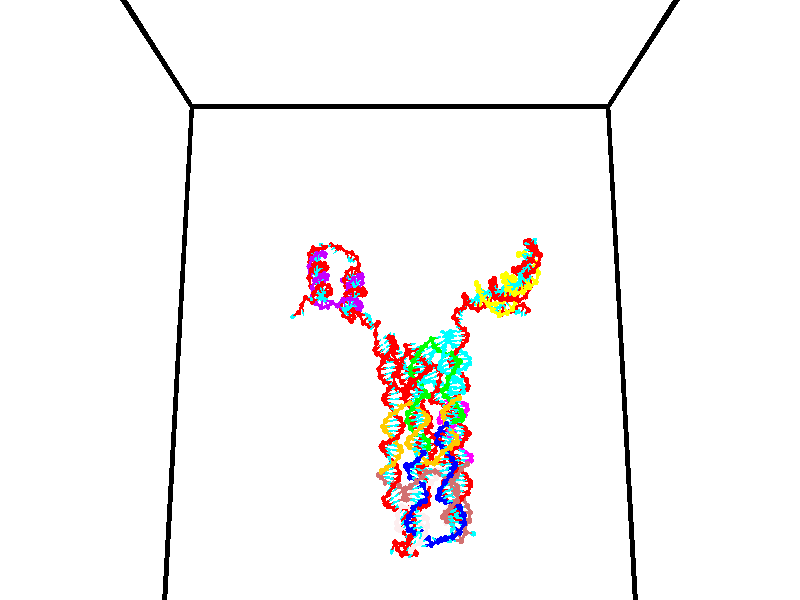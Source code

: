// switches for output
#declare DRAW_BASES = 1; // possible values are 0, 1; only relevant for DNA ribbons
#declare DRAW_BASES_TYPE = 3; // possible values are 1, 2, 3; only relevant for DNA ribbons
#declare DRAW_FOG = 0; // set to 1 to enable fog

#include "colors.inc"

#include "transforms.inc"
background { rgb <1, 1, 1>}

#default {
   normal{
       ripples 0.25
       frequency 0.20
       turbulence 0.2
       lambda 5
   }
	finish {
		phong 0.1
		phong_size 40.
	}
}

// original window dimensions: 1024x640


// camera settings

camera {
	sky <0, 0.179814, -0.983701>
	up <0, 0.179814, -0.983701>
	right 1.6 * <1, 0, 0>
	location <35, 94.9851, 44.8844>
	look_at <35, 29.7336, 32.9568>
	direction <0, -65.2515, -11.9276>
	angle 67.0682
}


# declare cpy_camera_pos = <35, 94.9851, 44.8844>;
# if (DRAW_FOG = 1)
fog {
	fog_type 2
	up vnormalize(cpy_camera_pos)
	color rgbt<1,1,1,0.3>
	distance 1e-5
	fog_alt 3e-3
	fog_offset 56
}
# end


// LIGHTS

# declare lum = 6;
global_settings {
	ambient_light rgb lum * <0.05, 0.05, 0.05>
	max_trace_level 15
}# declare cpy_direct_light_amount = 0.25;
light_source
{	1000 * <-1, -1.16352, -0.803886>,
	rgb lum * cpy_direct_light_amount
	parallel
}

light_source
{	1000 * <1, 1.16352, 0.803886>,
	rgb lum * cpy_direct_light_amount
	parallel
}

// strand 0

// nucleotide -1

// particle -1
sphere {
	<24.789660, 34.910110, 34.968445> 0.250000
	pigment { color rgbt <1,0,0,0> }
	no_shadow
}
cylinder {
	<24.493134, 35.061378, 35.190235>,  <24.315218, 35.152138, 35.323307>, 0.100000
	pigment { color rgbt <1,0,0,0> }
	no_shadow
}
cylinder {
	<24.493134, 35.061378, 35.190235>,  <24.789660, 34.910110, 34.968445>, 0.100000
	pigment { color rgbt <1,0,0,0> }
	no_shadow
}

// particle -1
sphere {
	<24.493134, 35.061378, 35.190235> 0.100000
	pigment { color rgbt <1,0,0,0> }
	no_shadow
}
sphere {
	0, 1
	scale<0.080000,0.200000,0.300000>
	matrix <-0.220216, -0.917459, 0.331320,
		0.634003, 0.123508, 0.763404,
		-0.741313, 0.378172, 0.554474,
		24.270741, 35.174831, 35.356579>
	pigment { color rgbt <0,1,1,0> }
	no_shadow
}
cylinder {
	<25.148148, 35.308876, 34.416763>,  <24.789660, 34.910110, 34.968445>, 0.130000
	pigment { color rgbt <1,0,0,0> }
	no_shadow
}

// nucleotide -1

// particle -1
sphere {
	<25.148148, 35.308876, 34.416763> 0.250000
	pigment { color rgbt <1,0,0,0> }
	no_shadow
}
cylinder {
	<25.244263, 35.348652, 34.803001>,  <25.301931, 35.372517, 35.034744>, 0.100000
	pigment { color rgbt <1,0,0,0> }
	no_shadow
}
cylinder {
	<25.244263, 35.348652, 34.803001>,  <25.148148, 35.308876, 34.416763>, 0.100000
	pigment { color rgbt <1,0,0,0> }
	no_shadow
}

// particle -1
sphere {
	<25.244263, 35.348652, 34.803001> 0.100000
	pigment { color rgbt <1,0,0,0> }
	no_shadow
}
sphere {
	0, 1
	scale<0.080000,0.200000,0.300000>
	matrix <-0.945448, -0.201450, 0.256021,
		0.219979, -0.974437, 0.045615,
		0.240287, 0.099446, 0.965594,
		25.316349, 35.378487, 35.092678>
	pigment { color rgbt <0,1,1,0> }
	no_shadow
}
cylinder {
	<25.561178, 35.708332, 33.854984>,  <25.148148, 35.308876, 34.416763>, 0.130000
	pigment { color rgbt <1,0,0,0> }
	no_shadow
}

// nucleotide -1

// particle -1
sphere {
	<25.561178, 35.708332, 33.854984> 0.250000
	pigment { color rgbt <1,0,0,0> }
	no_shadow
}
cylinder {
	<25.892954, 35.914379, 33.941410>,  <26.092018, 36.038010, 33.993267>, 0.100000
	pigment { color rgbt <1,0,0,0> }
	no_shadow
}
cylinder {
	<25.892954, 35.914379, 33.941410>,  <25.561178, 35.708332, 33.854984>, 0.100000
	pigment { color rgbt <1,0,0,0> }
	no_shadow
}

// particle -1
sphere {
	<25.892954, 35.914379, 33.941410> 0.100000
	pigment { color rgbt <1,0,0,0> }
	no_shadow
}
sphere {
	0, 1
	scale<0.080000,0.200000,0.300000>
	matrix <0.511686, -0.545479, -0.663799,
		-0.224078, 0.661138, -0.716021,
		0.829437, 0.515121, 0.216066,
		26.141785, 36.068916, 34.006229>
	pigment { color rgbt <0,1,1,0> }
	no_shadow
}
cylinder {
	<26.181383, 35.442699, 34.166592>,  <25.561178, 35.708332, 33.854984>, 0.130000
	pigment { color rgbt <1,0,0,0> }
	no_shadow
}

// nucleotide -1

// particle -1
sphere {
	<26.181383, 35.442699, 34.166592> 0.250000
	pigment { color rgbt <1,0,0,0> }
	no_shadow
}
cylinder {
	<26.544769, 35.526451, 34.021900>,  <26.762802, 35.576702, 33.935085>, 0.100000
	pigment { color rgbt <1,0,0,0> }
	no_shadow
}
cylinder {
	<26.544769, 35.526451, 34.021900>,  <26.181383, 35.442699, 34.166592>, 0.100000
	pigment { color rgbt <1,0,0,0> }
	no_shadow
}

// particle -1
sphere {
	<26.544769, 35.526451, 34.021900> 0.100000
	pigment { color rgbt <1,0,0,0> }
	no_shadow
}
sphere {
	0, 1
	scale<0.080000,0.200000,0.300000>
	matrix <-0.061540, -0.789032, -0.611262,
		-0.413402, 0.577572, -0.703925,
		0.908467, 0.209377, -0.361731,
		26.817308, 35.589264, 33.913380>
	pigment { color rgbt <0,1,1,0> }
	no_shadow
}
cylinder {
	<26.319101, 35.335571, 33.441139>,  <26.181383, 35.442699, 34.166592>, 0.130000
	pigment { color rgbt <1,0,0,0> }
	no_shadow
}

// nucleotide -1

// particle -1
sphere {
	<26.319101, 35.335571, 33.441139> 0.250000
	pigment { color rgbt <1,0,0,0> }
	no_shadow
}
cylinder {
	<26.696917, 35.319611, 33.571529>,  <26.923605, 35.310032, 33.649761>, 0.100000
	pigment { color rgbt <1,0,0,0> }
	no_shadow
}
cylinder {
	<26.696917, 35.319611, 33.571529>,  <26.319101, 35.335571, 33.441139>, 0.100000
	pigment { color rgbt <1,0,0,0> }
	no_shadow
}

// particle -1
sphere {
	<26.696917, 35.319611, 33.571529> 0.100000
	pigment { color rgbt <1,0,0,0> }
	no_shadow
}
sphere {
	0, 1
	scale<0.080000,0.200000,0.300000>
	matrix <0.160825, -0.809218, -0.565068,
		0.286330, 0.586152, -0.757919,
		0.944537, -0.039904, 0.325971,
		26.980278, 35.307640, 33.669319>
	pigment { color rgbt <0,1,1,0> }
	no_shadow
}
cylinder {
	<26.700087, 35.315266, 32.879360>,  <26.319101, 35.335571, 33.441139>, 0.130000
	pigment { color rgbt <1,0,0,0> }
	no_shadow
}

// nucleotide -1

// particle -1
sphere {
	<26.700087, 35.315266, 32.879360> 0.250000
	pigment { color rgbt <1,0,0,0> }
	no_shadow
}
cylinder {
	<26.915646, 35.136276, 33.164837>,  <27.044981, 35.028881, 33.336124>, 0.100000
	pigment { color rgbt <1,0,0,0> }
	no_shadow
}
cylinder {
	<26.915646, 35.136276, 33.164837>,  <26.700087, 35.315266, 32.879360>, 0.100000
	pigment { color rgbt <1,0,0,0> }
	no_shadow
}

// particle -1
sphere {
	<26.915646, 35.136276, 33.164837> 0.100000
	pigment { color rgbt <1,0,0,0> }
	no_shadow
}
sphere {
	0, 1
	scale<0.080000,0.200000,0.300000>
	matrix <-0.029165, -0.856644, -0.515082,
		0.841867, 0.256761, -0.474694,
		0.538897, -0.447475, 0.713692,
		27.077314, 35.002033, 33.378944>
	pigment { color rgbt <0,1,1,0> }
	no_shadow
}
cylinder {
	<27.104010, 34.853119, 32.514507>,  <26.700087, 35.315266, 32.879360>, 0.130000
	pigment { color rgbt <1,0,0,0> }
	no_shadow
}

// nucleotide -1

// particle -1
sphere {
	<27.104010, 34.853119, 32.514507> 0.250000
	pigment { color rgbt <1,0,0,0> }
	no_shadow
}
cylinder {
	<27.110743, 34.715420, 32.889999>,  <27.114782, 34.632801, 33.115295>, 0.100000
	pigment { color rgbt <1,0,0,0> }
	no_shadow
}
cylinder {
	<27.110743, 34.715420, 32.889999>,  <27.104010, 34.853119, 32.514507>, 0.100000
	pigment { color rgbt <1,0,0,0> }
	no_shadow
}

// particle -1
sphere {
	<27.110743, 34.715420, 32.889999> 0.100000
	pigment { color rgbt <1,0,0,0> }
	no_shadow
}
sphere {
	0, 1
	scale<0.080000,0.200000,0.300000>
	matrix <-0.039513, -0.938358, -0.343398,
		0.999077, -0.031311, -0.029399,
		0.016835, -0.344243, 0.938730,
		27.115793, 34.612148, 33.171619>
	pigment { color rgbt <0,1,1,0> }
	no_shadow
}
cylinder {
	<27.658630, 34.301048, 32.543728>,  <27.104010, 34.853119, 32.514507>, 0.130000
	pigment { color rgbt <1,0,0,0> }
	no_shadow
}

// nucleotide -1

// particle -1
sphere {
	<27.658630, 34.301048, 32.543728> 0.250000
	pigment { color rgbt <1,0,0,0> }
	no_shadow
}
cylinder {
	<27.392599, 34.243225, 32.836788>,  <27.232981, 34.208530, 33.012623>, 0.100000
	pigment { color rgbt <1,0,0,0> }
	no_shadow
}
cylinder {
	<27.392599, 34.243225, 32.836788>,  <27.658630, 34.301048, 32.543728>, 0.100000
	pigment { color rgbt <1,0,0,0> }
	no_shadow
}

// particle -1
sphere {
	<27.392599, 34.243225, 32.836788> 0.100000
	pigment { color rgbt <1,0,0,0> }
	no_shadow
}
sphere {
	0, 1
	scale<0.080000,0.200000,0.300000>
	matrix <-0.167632, -0.927148, -0.335105,
		0.727715, -0.345687, 0.592395,
		-0.665079, -0.144557, 0.732648,
		27.193075, 34.199860, 33.056583>
	pigment { color rgbt <0,1,1,0> }
	no_shadow
}
cylinder {
	<27.865803, 33.712437, 32.807175>,  <27.658630, 34.301048, 32.543728>, 0.130000
	pigment { color rgbt <1,0,0,0> }
	no_shadow
}

// nucleotide -1

// particle -1
sphere {
	<27.865803, 33.712437, 32.807175> 0.250000
	pigment { color rgbt <1,0,0,0> }
	no_shadow
}
cylinder {
	<27.482470, 33.742371, 32.917446>,  <27.252470, 33.760330, 32.983608>, 0.100000
	pigment { color rgbt <1,0,0,0> }
	no_shadow
}
cylinder {
	<27.482470, 33.742371, 32.917446>,  <27.865803, 33.712437, 32.807175>, 0.100000
	pigment { color rgbt <1,0,0,0> }
	no_shadow
}

// particle -1
sphere {
	<27.482470, 33.742371, 32.917446> 0.100000
	pigment { color rgbt <1,0,0,0> }
	no_shadow
}
sphere {
	0, 1
	scale<0.080000,0.200000,0.300000>
	matrix <-0.180900, -0.905881, -0.382956,
		0.221077, -0.416870, 0.881671,
		-0.958332, 0.074832, 0.275682,
		27.194969, 33.764820, 33.000149>
	pigment { color rgbt <0,1,1,0> }
	no_shadow
}
cylinder {
	<27.742060, 33.036667, 32.956680>,  <27.865803, 33.712437, 32.807175>, 0.130000
	pigment { color rgbt <1,0,0,0> }
	no_shadow
}

// nucleotide -1

// particle -1
sphere {
	<27.742060, 33.036667, 32.956680> 0.250000
	pigment { color rgbt <1,0,0,0> }
	no_shadow
}
cylinder {
	<27.391054, 33.224392, 32.917259>,  <27.180450, 33.337029, 32.893604>, 0.100000
	pigment { color rgbt <1,0,0,0> }
	no_shadow
}
cylinder {
	<27.391054, 33.224392, 32.917259>,  <27.742060, 33.036667, 32.956680>, 0.100000
	pigment { color rgbt <1,0,0,0> }
	no_shadow
}

// particle -1
sphere {
	<27.391054, 33.224392, 32.917259> 0.100000
	pigment { color rgbt <1,0,0,0> }
	no_shadow
}
sphere {
	0, 1
	scale<0.080000,0.200000,0.300000>
	matrix <-0.357671, -0.777418, -0.517391,
		-0.319437, -0.418768, 0.850055,
		-0.877514, 0.469314, -0.098555,
		27.127800, 33.365185, 32.887691>
	pigment { color rgbt <0,1,1,0> }
	no_shadow
}
cylinder {
	<27.236410, 32.565697, 33.116608>,  <27.742060, 33.036667, 32.956680>, 0.130000
	pigment { color rgbt <1,0,0,0> }
	no_shadow
}

// nucleotide -1

// particle -1
sphere {
	<27.236410, 32.565697, 33.116608> 0.250000
	pigment { color rgbt <1,0,0,0> }
	no_shadow
}
cylinder {
	<27.057787, 32.824986, 32.869904>,  <26.950613, 32.980560, 32.721882>, 0.100000
	pigment { color rgbt <1,0,0,0> }
	no_shadow
}
cylinder {
	<27.057787, 32.824986, 32.869904>,  <27.236410, 32.565697, 33.116608>, 0.100000
	pigment { color rgbt <1,0,0,0> }
	no_shadow
}

// particle -1
sphere {
	<27.057787, 32.824986, 32.869904> 0.100000
	pigment { color rgbt <1,0,0,0> }
	no_shadow
}
sphere {
	0, 1
	scale<0.080000,0.200000,0.300000>
	matrix <-0.401084, -0.761192, -0.509626,
		-0.799825, 0.019796, 0.599907,
		-0.446556, 0.648224, -0.616760,
		26.923820, 33.019451, 32.684875>
	pigment { color rgbt <0,1,1,0> }
	no_shadow
}
cylinder {
	<26.684893, 32.255474, 32.979652>,  <27.236410, 32.565697, 33.116608>, 0.130000
	pigment { color rgbt <1,0,0,0> }
	no_shadow
}

// nucleotide -1

// particle -1
sphere {
	<26.684893, 32.255474, 32.979652> 0.250000
	pigment { color rgbt <1,0,0,0> }
	no_shadow
}
cylinder {
	<26.671431, 32.538399, 32.697212>,  <26.663353, 32.708153, 32.527748>, 0.100000
	pigment { color rgbt <1,0,0,0> }
	no_shadow
}
cylinder {
	<26.671431, 32.538399, 32.697212>,  <26.684893, 32.255474, 32.979652>, 0.100000
	pigment { color rgbt <1,0,0,0> }
	no_shadow
}

// particle -1
sphere {
	<26.671431, 32.538399, 32.697212> 0.100000
	pigment { color rgbt <1,0,0,0> }
	no_shadow
}
sphere {
	0, 1
	scale<0.080000,0.200000,0.300000>
	matrix <-0.472066, -0.633971, -0.612564,
		-0.880921, 0.312709, 0.355234,
		-0.033654, 0.707314, -0.706097,
		26.661335, 32.750591, 32.485382>
	pigment { color rgbt <0,1,1,0> }
	no_shadow
}
cylinder {
	<25.947428, 32.238235, 32.683773>,  <26.684893, 32.255474, 32.979652>, 0.130000
	pigment { color rgbt <1,0,0,0> }
	no_shadow
}

// nucleotide -1

// particle -1
sphere {
	<25.947428, 32.238235, 32.683773> 0.250000
	pigment { color rgbt <1,0,0,0> }
	no_shadow
}
cylinder {
	<26.181646, 32.410305, 32.408939>,  <26.322178, 32.513546, 32.244038>, 0.100000
	pigment { color rgbt <1,0,0,0> }
	no_shadow
}
cylinder {
	<26.181646, 32.410305, 32.408939>,  <25.947428, 32.238235, 32.683773>, 0.100000
	pigment { color rgbt <1,0,0,0> }
	no_shadow
}

// particle -1
sphere {
	<26.181646, 32.410305, 32.408939> 0.100000
	pigment { color rgbt <1,0,0,0> }
	no_shadow
}
sphere {
	0, 1
	scale<0.080000,0.200000,0.300000>
	matrix <-0.469471, -0.511026, -0.720035,
		-0.660856, 0.744182, -0.097278,
		0.585548, 0.430170, -0.687086,
		26.357311, 32.539356, 32.202812>
	pigment { color rgbt <0,1,1,0> }
	no_shadow
}
cylinder {
	<25.526262, 32.228142, 32.182514>,  <25.947428, 32.238235, 32.683773>, 0.130000
	pigment { color rgbt <1,0,0,0> }
	no_shadow
}

// nucleotide -1

// particle -1
sphere {
	<25.526262, 32.228142, 32.182514> 0.250000
	pigment { color rgbt <1,0,0,0> }
	no_shadow
}
cylinder {
	<25.885988, 32.280872, 32.015728>,  <26.101824, 32.312511, 31.915657>, 0.100000
	pigment { color rgbt <1,0,0,0> }
	no_shadow
}
cylinder {
	<25.885988, 32.280872, 32.015728>,  <25.526262, 32.228142, 32.182514>, 0.100000
	pigment { color rgbt <1,0,0,0> }
	no_shadow
}

// particle -1
sphere {
	<25.885988, 32.280872, 32.015728> 0.100000
	pigment { color rgbt <1,0,0,0> }
	no_shadow
}
sphere {
	0, 1
	scale<0.080000,0.200000,0.300000>
	matrix <-0.314106, -0.468661, -0.825648,
		-0.304259, 0.873486, -0.380064,
		0.899313, 0.131831, -0.416961,
		26.155783, 32.320423, 31.890640>
	pigment { color rgbt <0,1,1,0> }
	no_shadow
}
cylinder {
	<25.337193, 32.480145, 31.463593>,  <25.526262, 32.228142, 32.182514>, 0.130000
	pigment { color rgbt <1,0,0,0> }
	no_shadow
}

// nucleotide -1

// particle -1
sphere {
	<25.337193, 32.480145, 31.463593> 0.250000
	pigment { color rgbt <1,0,0,0> }
	no_shadow
}
cylinder {
	<25.712206, 32.341022, 31.466747>,  <25.937214, 32.257549, 31.468639>, 0.100000
	pigment { color rgbt <1,0,0,0> }
	no_shadow
}
cylinder {
	<25.712206, 32.341022, 31.466747>,  <25.337193, 32.480145, 31.463593>, 0.100000
	pigment { color rgbt <1,0,0,0> }
	no_shadow
}

// particle -1
sphere {
	<25.712206, 32.341022, 31.466747> 0.100000
	pigment { color rgbt <1,0,0,0> }
	no_shadow
}
sphere {
	0, 1
	scale<0.080000,0.200000,0.300000>
	matrix <-0.203329, -0.566203, -0.798794,
		0.282291, 0.747292, -0.601553,
		0.937533, -0.347805, 0.007887,
		25.993465, 32.236679, 31.469114>
	pigment { color rgbt <0,1,1,0> }
	no_shadow
}
cylinder {
	<25.564049, 32.586212, 30.809401>,  <25.337193, 32.480145, 31.463593>, 0.130000
	pigment { color rgbt <1,0,0,0> }
	no_shadow
}

// nucleotide -1

// particle -1
sphere {
	<25.564049, 32.586212, 30.809401> 0.250000
	pigment { color rgbt <1,0,0,0> }
	no_shadow
}
cylinder {
	<25.789415, 32.288006, 30.951822>,  <25.924635, 32.109081, 31.037275>, 0.100000
	pigment { color rgbt <1,0,0,0> }
	no_shadow
}
cylinder {
	<25.789415, 32.288006, 30.951822>,  <25.564049, 32.586212, 30.809401>, 0.100000
	pigment { color rgbt <1,0,0,0> }
	no_shadow
}

// particle -1
sphere {
	<25.789415, 32.288006, 30.951822> 0.100000
	pigment { color rgbt <1,0,0,0> }
	no_shadow
}
sphere {
	0, 1
	scale<0.080000,0.200000,0.300000>
	matrix <-0.221933, -0.551696, -0.803975,
		0.795808, 0.373951, -0.476288,
		0.563414, -0.745514, 0.356052,
		25.958439, 32.064350, 31.058638>
	pigment { color rgbt <0,1,1,0> }
	no_shadow
}
cylinder {
	<25.902155, 32.204086, 30.153372>,  <25.564049, 32.586212, 30.809401>, 0.130000
	pigment { color rgbt <1,0,0,0> }
	no_shadow
}

// nucleotide -1

// particle -1
sphere {
	<25.902155, 32.204086, 30.153372> 0.250000
	pigment { color rgbt <1,0,0,0> }
	no_shadow
}
cylinder {
	<25.944572, 31.956577, 30.464722>,  <25.970024, 31.808071, 30.651531>, 0.100000
	pigment { color rgbt <1,0,0,0> }
	no_shadow
}
cylinder {
	<25.944572, 31.956577, 30.464722>,  <25.902155, 32.204086, 30.153372>, 0.100000
	pigment { color rgbt <1,0,0,0> }
	no_shadow
}

// particle -1
sphere {
	<25.944572, 31.956577, 30.464722> 0.100000
	pigment { color rgbt <1,0,0,0> }
	no_shadow
}
sphere {
	0, 1
	scale<0.080000,0.200000,0.300000>
	matrix <0.082417, -0.774627, -0.627025,
		0.990940, 0.130644, -0.031148,
		0.106045, -0.618777, 0.778376,
		25.976385, 31.770945, 30.698235>
	pigment { color rgbt <0,1,1,0> }
	no_shadow
}
cylinder {
	<26.455759, 31.868567, 29.998493>,  <25.902155, 32.204086, 30.153372>, 0.130000
	pigment { color rgbt <1,0,0,0> }
	no_shadow
}

// nucleotide -1

// particle -1
sphere {
	<26.455759, 31.868567, 29.998493> 0.250000
	pigment { color rgbt <1,0,0,0> }
	no_shadow
}
cylinder {
	<26.286121, 31.617558, 30.259680>,  <26.184340, 31.466953, 30.416391>, 0.100000
	pigment { color rgbt <1,0,0,0> }
	no_shadow
}
cylinder {
	<26.286121, 31.617558, 30.259680>,  <26.455759, 31.868567, 29.998493>, 0.100000
	pigment { color rgbt <1,0,0,0> }
	no_shadow
}

// particle -1
sphere {
	<26.286121, 31.617558, 30.259680> 0.100000
	pigment { color rgbt <1,0,0,0> }
	no_shadow
}
sphere {
	0, 1
	scale<0.080000,0.200000,0.300000>
	matrix <0.060029, -0.738908, -0.671127,
		0.903626, -0.245424, 0.351037,
		-0.424094, -0.627520, 0.652964,
		26.158894, 31.429302, 30.455568>
	pigment { color rgbt <0,1,1,0> }
	no_shadow
}
cylinder {
	<26.840803, 31.245867, 29.878536>,  <26.455759, 31.868567, 29.998493>, 0.130000
	pigment { color rgbt <1,0,0,0> }
	no_shadow
}

// nucleotide -1

// particle -1
sphere {
	<26.840803, 31.245867, 29.878536> 0.250000
	pigment { color rgbt <1,0,0,0> }
	no_shadow
}
cylinder {
	<26.525600, 31.123394, 30.092188>,  <26.336479, 31.049910, 30.220379>, 0.100000
	pigment { color rgbt <1,0,0,0> }
	no_shadow
}
cylinder {
	<26.525600, 31.123394, 30.092188>,  <26.840803, 31.245867, 29.878536>, 0.100000
	pigment { color rgbt <1,0,0,0> }
	no_shadow
}

// particle -1
sphere {
	<26.525600, 31.123394, 30.092188> 0.100000
	pigment { color rgbt <1,0,0,0> }
	no_shadow
}
sphere {
	0, 1
	scale<0.080000,0.200000,0.300000>
	matrix <-0.043045, -0.838043, -0.543903,
		0.614158, -0.451592, 0.647205,
		-0.788008, -0.306183, 0.534130,
		26.289198, 31.031540, 30.252426>
	pigment { color rgbt <0,1,1,0> }
	no_shadow
}
cylinder {
	<27.030407, 30.516178, 30.073948>,  <26.840803, 31.245867, 29.878536>, 0.130000
	pigment { color rgbt <1,0,0,0> }
	no_shadow
}

// nucleotide -1

// particle -1
sphere {
	<27.030407, 30.516178, 30.073948> 0.250000
	pigment { color rgbt <1,0,0,0> }
	no_shadow
}
cylinder {
	<26.635513, 30.578255, 30.088272>,  <26.398577, 30.615499, 30.096867>, 0.100000
	pigment { color rgbt <1,0,0,0> }
	no_shadow
}
cylinder {
	<26.635513, 30.578255, 30.088272>,  <27.030407, 30.516178, 30.073948>, 0.100000
	pigment { color rgbt <1,0,0,0> }
	no_shadow
}

// particle -1
sphere {
	<26.635513, 30.578255, 30.088272> 0.100000
	pigment { color rgbt <1,0,0,0> }
	no_shadow
}
sphere {
	0, 1
	scale<0.080000,0.200000,0.300000>
	matrix <-0.144722, -0.780223, -0.608530,
		-0.066496, -0.605945, 0.792723,
		-0.987235, 0.155189, 0.035812,
		26.339342, 30.624811, 30.099016>
	pigment { color rgbt <0,1,1,0> }
	no_shadow
}
cylinder {
	<26.745653, 29.848801, 30.161127>,  <27.030407, 30.516178, 30.073948>, 0.130000
	pigment { color rgbt <1,0,0,0> }
	no_shadow
}

// nucleotide -1

// particle -1
sphere {
	<26.745653, 29.848801, 30.161127> 0.250000
	pigment { color rgbt <1,0,0,0> }
	no_shadow
}
cylinder {
	<26.449589, 30.070429, 30.008724>,  <26.271950, 30.203405, 29.917282>, 0.100000
	pigment { color rgbt <1,0,0,0> }
	no_shadow
}
cylinder {
	<26.449589, 30.070429, 30.008724>,  <26.745653, 29.848801, 30.161127>, 0.100000
	pigment { color rgbt <1,0,0,0> }
	no_shadow
}

// particle -1
sphere {
	<26.449589, 30.070429, 30.008724> 0.100000
	pigment { color rgbt <1,0,0,0> }
	no_shadow
}
sphere {
	0, 1
	scale<0.080000,0.200000,0.300000>
	matrix <-0.169771, -0.702235, -0.691407,
		-0.650643, -0.447070, 0.613834,
		-0.740163, 0.554070, -0.381005,
		26.227539, 30.236650, 29.894423>
	pigment { color rgbt <0,1,1,0> }
	no_shadow
}
cylinder {
	<26.071848, 29.481739, 30.202124>,  <26.745653, 29.848801, 30.161127>, 0.130000
	pigment { color rgbt <1,0,0,0> }
	no_shadow
}

// nucleotide -1

// particle -1
sphere {
	<26.071848, 29.481739, 30.202124> 0.250000
	pigment { color rgbt <1,0,0,0> }
	no_shadow
}
cylinder {
	<26.028809, 29.772871, 29.931217>,  <26.002985, 29.947550, 29.768673>, 0.100000
	pigment { color rgbt <1,0,0,0> }
	no_shadow
}
cylinder {
	<26.028809, 29.772871, 29.931217>,  <26.071848, 29.481739, 30.202124>, 0.100000
	pigment { color rgbt <1,0,0,0> }
	no_shadow
}

// particle -1
sphere {
	<26.028809, 29.772871, 29.931217> 0.100000
	pigment { color rgbt <1,0,0,0> }
	no_shadow
}
sphere {
	0, 1
	scale<0.080000,0.200000,0.300000>
	matrix <-0.381959, -0.659203, -0.647733,
		-0.917894, 0.188992, 0.348931,
		-0.107600, 0.727828, -0.677266,
		25.996529, 29.991219, 29.728037>
	pigment { color rgbt <0,1,1,0> }
	no_shadow
}
cylinder {
	<25.422985, 29.405403, 29.943317>,  <26.071848, 29.481739, 30.202124>, 0.130000
	pigment { color rgbt <1,0,0,0> }
	no_shadow
}

// nucleotide -1

// particle -1
sphere {
	<25.422985, 29.405403, 29.943317> 0.250000
	pigment { color rgbt <1,0,0,0> }
	no_shadow
}
cylinder {
	<25.613632, 29.617180, 29.662596>,  <25.728020, 29.744246, 29.494164>, 0.100000
	pigment { color rgbt <1,0,0,0> }
	no_shadow
}
cylinder {
	<25.613632, 29.617180, 29.662596>,  <25.422985, 29.405403, 29.943317>, 0.100000
	pigment { color rgbt <1,0,0,0> }
	no_shadow
}

// particle -1
sphere {
	<25.613632, 29.617180, 29.662596> 0.100000
	pigment { color rgbt <1,0,0,0> }
	no_shadow
}
sphere {
	0, 1
	scale<0.080000,0.200000,0.300000>
	matrix <-0.310929, -0.645190, -0.697892,
		-0.822290, 0.550838, -0.142889,
		0.476616, 0.529441, -0.701804,
		25.756617, 29.776012, 29.452055>
	pigment { color rgbt <0,1,1,0> }
	no_shadow
}
cylinder {
	<24.940531, 29.548323, 29.321388>,  <25.422985, 29.405403, 29.943317>, 0.130000
	pigment { color rgbt <1,0,0,0> }
	no_shadow
}

// nucleotide -1

// particle -1
sphere {
	<24.940531, 29.548323, 29.321388> 0.250000
	pigment { color rgbt <1,0,0,0> }
	no_shadow
}
cylinder {
	<25.313108, 29.574520, 29.178213>,  <25.536655, 29.590239, 29.092308>, 0.100000
	pigment { color rgbt <1,0,0,0> }
	no_shadow
}
cylinder {
	<25.313108, 29.574520, 29.178213>,  <24.940531, 29.548323, 29.321388>, 0.100000
	pigment { color rgbt <1,0,0,0> }
	no_shadow
}

// particle -1
sphere {
	<25.313108, 29.574520, 29.178213> 0.100000
	pigment { color rgbt <1,0,0,0> }
	no_shadow
}
sphere {
	0, 1
	scale<0.080000,0.200000,0.300000>
	matrix <-0.288651, -0.465947, -0.836405,
		-0.221561, 0.882385, -0.415099,
		0.931446, 0.065496, -0.357937,
		25.592543, 29.594170, 29.070831>
	pigment { color rgbt <0,1,1,0> }
	no_shadow
}
cylinder {
	<24.897152, 29.782017, 28.648607>,  <24.940531, 29.548323, 29.321388>, 0.130000
	pigment { color rgbt <1,0,0,0> }
	no_shadow
}

// nucleotide -1

// particle -1
sphere {
	<24.897152, 29.782017, 28.648607> 0.250000
	pigment { color rgbt <1,0,0,0> }
	no_shadow
}
cylinder {
	<25.225777, 29.562214, 28.709379>,  <25.422951, 29.430332, 28.745842>, 0.100000
	pigment { color rgbt <1,0,0,0> }
	no_shadow
}
cylinder {
	<25.225777, 29.562214, 28.709379>,  <24.897152, 29.782017, 28.648607>, 0.100000
	pigment { color rgbt <1,0,0,0> }
	no_shadow
}

// particle -1
sphere {
	<25.225777, 29.562214, 28.709379> 0.100000
	pigment { color rgbt <1,0,0,0> }
	no_shadow
}
sphere {
	0, 1
	scale<0.080000,0.200000,0.300000>
	matrix <-0.226701, -0.559383, -0.797306,
		0.523111, 0.620592, -0.584141,
		0.821560, -0.549505, 0.151930,
		25.472244, 29.397362, 28.754959>
	pigment { color rgbt <0,1,1,0> }
	no_shadow
}
cylinder {
	<25.290422, 29.668669, 28.008022>,  <24.897152, 29.782017, 28.648607>, 0.130000
	pigment { color rgbt <1,0,0,0> }
	no_shadow
}

// nucleotide -1

// particle -1
sphere {
	<25.290422, 29.668669, 28.008022> 0.250000
	pigment { color rgbt <1,0,0,0> }
	no_shadow
}
cylinder {
	<25.283512, 29.384764, 28.289713>,  <25.279366, 29.214420, 28.458727>, 0.100000
	pigment { color rgbt <1,0,0,0> }
	no_shadow
}
cylinder {
	<25.283512, 29.384764, 28.289713>,  <25.290422, 29.668669, 28.008022>, 0.100000
	pigment { color rgbt <1,0,0,0> }
	no_shadow
}

// particle -1
sphere {
	<25.283512, 29.384764, 28.289713> 0.100000
	pigment { color rgbt <1,0,0,0> }
	no_shadow
}
sphere {
	0, 1
	scale<0.080000,0.200000,0.300000>
	matrix <-0.066901, -0.701934, -0.709094,
		0.997610, -0.059363, -0.035358,
		-0.017275, -0.709764, 0.704228,
		25.278330, 29.171835, 28.500980>
	pigment { color rgbt <0,1,1,0> }
	no_shadow
}
cylinder {
	<25.806957, 29.157461, 28.035635>,  <25.290422, 29.668669, 28.008022>, 0.130000
	pigment { color rgbt <1,0,0,0> }
	no_shadow
}

// nucleotide -1

// particle -1
sphere {
	<25.806957, 29.157461, 28.035635> 0.250000
	pigment { color rgbt <1,0,0,0> }
	no_shadow
}
cylinder {
	<25.446686, 29.021919, 28.144411>,  <25.230522, 28.940594, 28.209677>, 0.100000
	pigment { color rgbt <1,0,0,0> }
	no_shadow
}
cylinder {
	<25.446686, 29.021919, 28.144411>,  <25.806957, 29.157461, 28.035635>, 0.100000
	pigment { color rgbt <1,0,0,0> }
	no_shadow
}

// particle -1
sphere {
	<25.446686, 29.021919, 28.144411> 0.100000
	pigment { color rgbt <1,0,0,0> }
	no_shadow
}
sphere {
	0, 1
	scale<0.080000,0.200000,0.300000>
	matrix <-0.040450, -0.557781, -0.829002,
		0.432597, -0.757665, 0.488675,
		-0.900680, -0.338856, 0.271942,
		25.176481, 28.920263, 28.225994>
	pigment { color rgbt <0,1,1,0> }
	no_shadow
}
cylinder {
	<26.499144, 29.156630, 27.880625>,  <25.806957, 29.157461, 28.035635>, 0.130000
	pigment { color rgbt <1,0,0,0> }
	no_shadow
}

// nucleotide -1

// particle -1
sphere {
	<26.499144, 29.156630, 27.880625> 0.250000
	pigment { color rgbt <1,0,0,0> }
	no_shadow
}
cylinder {
	<26.256069, 28.943110, 27.645414>,  <26.110224, 28.814997, 27.504288>, 0.100000
	pigment { color rgbt <1,0,0,0> }
	no_shadow
}
cylinder {
	<26.256069, 28.943110, 27.645414>,  <26.499144, 29.156630, 27.880625>, 0.100000
	pigment { color rgbt <1,0,0,0> }
	no_shadow
}

// particle -1
sphere {
	<26.256069, 28.943110, 27.645414> 0.100000
	pigment { color rgbt <1,0,0,0> }
	no_shadow
}
sphere {
	0, 1
	scale<0.080000,0.200000,0.300000>
	matrix <-0.295015, 0.839168, -0.456906,
		0.737349, -0.104180, -0.667431,
		-0.607687, -0.533802, -0.588025,
		26.073763, 28.782969, 27.469007>
	pigment { color rgbt <0,1,1,0> }
	no_shadow
}
cylinder {
	<27.227369, 28.978634, 27.555513>,  <26.499144, 29.156630, 27.880625>, 0.130000
	pigment { color rgbt <1,0,0,0> }
	no_shadow
}

// nucleotide -1

// particle -1
sphere {
	<27.227369, 28.978634, 27.555513> 0.250000
	pigment { color rgbt <1,0,0,0> }
	no_shadow
}
cylinder {
	<27.182863, 29.354866, 27.683846>,  <27.156158, 29.580605, 27.760845>, 0.100000
	pigment { color rgbt <1,0,0,0> }
	no_shadow
}
cylinder {
	<27.182863, 29.354866, 27.683846>,  <27.227369, 28.978634, 27.555513>, 0.100000
	pigment { color rgbt <1,0,0,0> }
	no_shadow
}

// particle -1
sphere {
	<27.182863, 29.354866, 27.683846> 0.100000
	pigment { color rgbt <1,0,0,0> }
	no_shadow
}
sphere {
	0, 1
	scale<0.080000,0.200000,0.300000>
	matrix <0.520578, -0.219834, 0.825028,
		0.846533, 0.258815, -0.465184,
		-0.111266, 0.940579, 0.320830,
		27.149483, 29.637039, 27.780094>
	pigment { color rgbt <0,1,1,0> }
	no_shadow
}
cylinder {
	<27.946838, 29.070034, 27.793749>,  <27.227369, 28.978634, 27.555513>, 0.130000
	pigment { color rgbt <1,0,0,0> }
	no_shadow
}

// nucleotide -1

// particle -1
sphere {
	<27.946838, 29.070034, 27.793749> 0.250000
	pigment { color rgbt <1,0,0,0> }
	no_shadow
}
cylinder {
	<27.721138, 29.364422, 27.943398>,  <27.585718, 29.541056, 28.033186>, 0.100000
	pigment { color rgbt <1,0,0,0> }
	no_shadow
}
cylinder {
	<27.721138, 29.364422, 27.943398>,  <27.946838, 29.070034, 27.793749>, 0.100000
	pigment { color rgbt <1,0,0,0> }
	no_shadow
}

// particle -1
sphere {
	<27.721138, 29.364422, 27.943398> 0.100000
	pigment { color rgbt <1,0,0,0> }
	no_shadow
}
sphere {
	0, 1
	scale<0.080000,0.200000,0.300000>
	matrix <0.510176, -0.045456, 0.858868,
		0.649107, 0.675486, -0.349826,
		-0.564252, 0.735970, 0.374122,
		27.551863, 29.585213, 28.055634>
	pigment { color rgbt <0,1,1,0> }
	no_shadow
}
cylinder {
	<28.355171, 29.594025, 27.997366>,  <27.946838, 29.070034, 27.793749>, 0.130000
	pigment { color rgbt <1,0,0,0> }
	no_shadow
}

// nucleotide -1

// particle -1
sphere {
	<28.355171, 29.594025, 27.997366> 0.250000
	pigment { color rgbt <1,0,0,0> }
	no_shadow
}
cylinder {
	<28.028755, 29.609167, 28.228067>,  <27.832905, 29.618252, 28.366489>, 0.100000
	pigment { color rgbt <1,0,0,0> }
	no_shadow
}
cylinder {
	<28.028755, 29.609167, 28.228067>,  <28.355171, 29.594025, 27.997366>, 0.100000
	pigment { color rgbt <1,0,0,0> }
	no_shadow
}

// particle -1
sphere {
	<28.028755, 29.609167, 28.228067> 0.100000
	pigment { color rgbt <1,0,0,0> }
	no_shadow
}
sphere {
	0, 1
	scale<0.080000,0.200000,0.300000>
	matrix <0.563495, -0.170015, 0.808436,
		0.128661, 0.984714, 0.117407,
		-0.816039, 0.037856, 0.576755,
		27.783943, 29.620523, 28.401094>
	pigment { color rgbt <0,1,1,0> }
	no_shadow
}
cylinder {
	<29.049286, 29.328741, 28.383268>,  <28.355171, 29.594025, 27.997366>, 0.130000
	pigment { color rgbt <1,0,0,0> }
	no_shadow
}

// nucleotide -1

// particle -1
sphere {
	<29.049286, 29.328741, 28.383268> 0.250000
	pigment { color rgbt <1,0,0,0> }
	no_shadow
}
cylinder {
	<29.184456, 29.380333, 28.756186>,  <29.265558, 29.411289, 28.979937>, 0.100000
	pigment { color rgbt <1,0,0,0> }
	no_shadow
}
cylinder {
	<29.184456, 29.380333, 28.756186>,  <29.049286, 29.328741, 28.383268>, 0.100000
	pigment { color rgbt <1,0,0,0> }
	no_shadow
}

// particle -1
sphere {
	<29.184456, 29.380333, 28.756186> 0.100000
	pigment { color rgbt <1,0,0,0> }
	no_shadow
}
sphere {
	0, 1
	scale<0.080000,0.200000,0.300000>
	matrix <0.764804, -0.614945, -0.192140,
		0.548527, 0.777950, -0.306451,
		0.337926, 0.128981, 0.932293,
		29.285833, 29.419027, 29.035873>
	pigment { color rgbt <0,1,1,0> }
	no_shadow
}
cylinder {
	<29.664415, 29.558165, 28.479925>,  <29.049286, 29.328741, 28.383268>, 0.130000
	pigment { color rgbt <1,0,0,0> }
	no_shadow
}

// nucleotide -1

// particle -1
sphere {
	<29.664415, 29.558165, 28.479925> 0.250000
	pigment { color rgbt <1,0,0,0> }
	no_shadow
}
cylinder {
	<29.575270, 29.328836, 28.795300>,  <29.521782, 29.191240, 28.984524>, 0.100000
	pigment { color rgbt <1,0,0,0> }
	no_shadow
}
cylinder {
	<29.575270, 29.328836, 28.795300>,  <29.664415, 29.558165, 28.479925>, 0.100000
	pigment { color rgbt <1,0,0,0> }
	no_shadow
}

// particle -1
sphere {
	<29.575270, 29.328836, 28.795300> 0.100000
	pigment { color rgbt <1,0,0,0> }
	no_shadow
}
sphere {
	0, 1
	scale<0.080000,0.200000,0.300000>
	matrix <0.769549, -0.599956, -0.218739,
		0.598436, 0.557993, 0.574907,
		-0.222865, -0.573321, 0.788438,
		29.508410, 29.156839, 29.031832>
	pigment { color rgbt <0,1,1,0> }
	no_shadow
}
cylinder {
	<30.192532, 29.492413, 28.922302>,  <29.664415, 29.558165, 28.479925>, 0.130000
	pigment { color rgbt <1,0,0,0> }
	no_shadow
}

// nucleotide -1

// particle -1
sphere {
	<30.192532, 29.492413, 28.922302> 0.250000
	pigment { color rgbt <1,0,0,0> }
	no_shadow
}
cylinder {
	<29.956892, 29.174875, 28.982666>,  <29.815508, 28.984352, 29.018885>, 0.100000
	pigment { color rgbt <1,0,0,0> }
	no_shadow
}
cylinder {
	<29.956892, 29.174875, 28.982666>,  <30.192532, 29.492413, 28.922302>, 0.100000
	pigment { color rgbt <1,0,0,0> }
	no_shadow
}

// particle -1
sphere {
	<29.956892, 29.174875, 28.982666> 0.100000
	pigment { color rgbt <1,0,0,0> }
	no_shadow
}
sphere {
	0, 1
	scale<0.080000,0.200000,0.300000>
	matrix <0.774442, -0.607963, -0.174986,
		0.230658, 0.013786, 0.972937,
		-0.589098, -0.793846, 0.150908,
		29.780163, 28.936722, 29.027939>
	pigment { color rgbt <0,1,1,0> }
	no_shadow
}
cylinder {
	<30.411484, 29.136005, 29.500727>,  <30.192532, 29.492413, 28.922302>, 0.130000
	pigment { color rgbt <1,0,0,0> }
	no_shadow
}

// nucleotide -1

// particle -1
sphere {
	<30.411484, 29.136005, 29.500727> 0.250000
	pigment { color rgbt <1,0,0,0> }
	no_shadow
}
cylinder {
	<30.287743, 28.937744, 29.176102>,  <30.213499, 28.818787, 28.981327>, 0.100000
	pigment { color rgbt <1,0,0,0> }
	no_shadow
}
cylinder {
	<30.287743, 28.937744, 29.176102>,  <30.411484, 29.136005, 29.500727>, 0.100000
	pigment { color rgbt <1,0,0,0> }
	no_shadow
}

// particle -1
sphere {
	<30.287743, 28.937744, 29.176102> 0.100000
	pigment { color rgbt <1,0,0,0> }
	no_shadow
}
sphere {
	0, 1
	scale<0.080000,0.200000,0.300000>
	matrix <0.874685, -0.483174, -0.038319,
		-0.373132, -0.721714, 0.583010,
		-0.309351, -0.495652, -0.811561,
		30.194937, 28.789049, 28.932634>
	pigment { color rgbt <0,1,1,0> }
	no_shadow
}
cylinder {
	<30.377430, 28.933064, 30.254650>,  <30.411484, 29.136005, 29.500727>, 0.130000
	pigment { color rgbt <1,0,0,0> }
	no_shadow
}

// nucleotide -1

// particle -1
sphere {
	<30.377430, 28.933064, 30.254650> 0.250000
	pigment { color rgbt <1,0,0,0> }
	no_shadow
}
cylinder {
	<30.002283, 28.992498, 30.380079>,  <29.777195, 29.028160, 30.455336>, 0.100000
	pigment { color rgbt <1,0,0,0> }
	no_shadow
}
cylinder {
	<30.002283, 28.992498, 30.380079>,  <30.377430, 28.933064, 30.254650>, 0.100000
	pigment { color rgbt <1,0,0,0> }
	no_shadow
}

// particle -1
sphere {
	<30.002283, 28.992498, 30.380079> 0.100000
	pigment { color rgbt <1,0,0,0> }
	no_shadow
}
sphere {
	0, 1
	scale<0.080000,0.200000,0.300000>
	matrix <0.250752, 0.914862, 0.316467,
		-0.239851, 0.375433, -0.895277,
		-0.937867, 0.148588, 0.313572,
		29.720922, 29.037075, 30.474152>
	pigment { color rgbt <0,1,1,0> }
	no_shadow
}
cylinder {
	<30.186047, 29.629873, 30.011593>,  <30.377430, 28.933064, 30.254650>, 0.130000
	pigment { color rgbt <1,0,0,0> }
	no_shadow
}

// nucleotide -1

// particle -1
sphere {
	<30.186047, 29.629873, 30.011593> 0.250000
	pigment { color rgbt <1,0,0,0> }
	no_shadow
}
cylinder {
	<29.977230, 29.527836, 30.337145>,  <29.851940, 29.466614, 30.532476>, 0.100000
	pigment { color rgbt <1,0,0,0> }
	no_shadow
}
cylinder {
	<29.977230, 29.527836, 30.337145>,  <30.186047, 29.629873, 30.011593>, 0.100000
	pigment { color rgbt <1,0,0,0> }
	no_shadow
}

// particle -1
sphere {
	<29.977230, 29.527836, 30.337145> 0.100000
	pigment { color rgbt <1,0,0,0> }
	no_shadow
}
sphere {
	0, 1
	scale<0.080000,0.200000,0.300000>
	matrix <0.275941, 0.852394, 0.444162,
		-0.807048, 0.456455, -0.374596,
		-0.522043, -0.255094, 0.813878,
		29.820618, 29.451307, 30.581308>
	pigment { color rgbt <0,1,1,0> }
	no_shadow
}
cylinder {
	<29.673889, 30.185884, 30.124151>,  <30.186047, 29.629873, 30.011593>, 0.130000
	pigment { color rgbt <1,0,0,0> }
	no_shadow
}

// nucleotide -1

// particle -1
sphere {
	<29.673889, 30.185884, 30.124151> 0.250000
	pigment { color rgbt <1,0,0,0> }
	no_shadow
}
cylinder {
	<29.676634, 30.011951, 30.484346>,  <29.678280, 29.907593, 30.700462>, 0.100000
	pigment { color rgbt <1,0,0,0> }
	no_shadow
}
cylinder {
	<29.676634, 30.011951, 30.484346>,  <29.673889, 30.185884, 30.124151>, 0.100000
	pigment { color rgbt <1,0,0,0> }
	no_shadow
}

// particle -1
sphere {
	<29.676634, 30.011951, 30.484346> 0.100000
	pigment { color rgbt <1,0,0,0> }
	no_shadow
}
sphere {
	0, 1
	scale<0.080000,0.200000,0.300000>
	matrix <0.067344, 0.898663, 0.433438,
		-0.997706, 0.057669, 0.035448,
		0.006860, -0.434831, 0.900486,
		29.678692, 29.881502, 30.754492>
	pigment { color rgbt <0,1,1,0> }
	no_shadow
}
cylinder {
	<29.187490, 30.585810, 30.572769>,  <29.673889, 30.185884, 30.124151>, 0.130000
	pigment { color rgbt <1,0,0,0> }
	no_shadow
}

// nucleotide -1

// particle -1
sphere {
	<29.187490, 30.585810, 30.572769> 0.250000
	pigment { color rgbt <1,0,0,0> }
	no_shadow
}
cylinder {
	<29.430042, 30.375832, 30.811678>,  <29.575573, 30.249844, 30.955023>, 0.100000
	pigment { color rgbt <1,0,0,0> }
	no_shadow
}
cylinder {
	<29.430042, 30.375832, 30.811678>,  <29.187490, 30.585810, 30.572769>, 0.100000
	pigment { color rgbt <1,0,0,0> }
	no_shadow
}

// particle -1
sphere {
	<29.430042, 30.375832, 30.811678> 0.100000
	pigment { color rgbt <1,0,0,0> }
	no_shadow
}
sphere {
	0, 1
	scale<0.080000,0.200000,0.300000>
	matrix <0.056774, 0.777785, 0.625962,
		-0.793146, -0.345661, 0.501436,
		0.606379, -0.524948, 0.597272,
		29.611956, 30.218348, 30.990860>
	pigment { color rgbt <0,1,1,0> }
	no_shadow
}
cylinder {
	<28.910250, 30.699268, 31.272804>,  <29.187490, 30.585810, 30.572769>, 0.130000
	pigment { color rgbt <1,0,0,0> }
	no_shadow
}

// nucleotide -1

// particle -1
sphere {
	<28.910250, 30.699268, 31.272804> 0.250000
	pigment { color rgbt <1,0,0,0> }
	no_shadow
}
cylinder {
	<29.298193, 30.602762, 31.286478>,  <29.530958, 30.544859, 31.294682>, 0.100000
	pigment { color rgbt <1,0,0,0> }
	no_shadow
}
cylinder {
	<29.298193, 30.602762, 31.286478>,  <28.910250, 30.699268, 31.272804>, 0.100000
	pigment { color rgbt <1,0,0,0> }
	no_shadow
}

// particle -1
sphere {
	<29.298193, 30.602762, 31.286478> 0.100000
	pigment { color rgbt <1,0,0,0> }
	no_shadow
}
sphere {
	0, 1
	scale<0.080000,0.200000,0.300000>
	matrix <0.166301, 0.757890, 0.630831,
		-0.178105, -0.606131, 0.775167,
		0.969857, -0.241265, 0.034184,
		29.589149, 30.530382, 31.296734>
	pigment { color rgbt <0,1,1,0> }
	no_shadow
}
cylinder {
	<29.127865, 30.958265, 31.912298>,  <28.910250, 30.699268, 31.272804>, 0.130000
	pigment { color rgbt <1,0,0,0> }
	no_shadow
}

// nucleotide -1

// particle -1
sphere {
	<29.127865, 30.958265, 31.912298> 0.250000
	pigment { color rgbt <1,0,0,0> }
	no_shadow
}
cylinder {
	<29.484949, 30.865499, 31.757751>,  <29.699200, 30.809839, 31.665024>, 0.100000
	pigment { color rgbt <1,0,0,0> }
	no_shadow
}
cylinder {
	<29.484949, 30.865499, 31.757751>,  <29.127865, 30.958265, 31.912298>, 0.100000
	pigment { color rgbt <1,0,0,0> }
	no_shadow
}

// particle -1
sphere {
	<29.484949, 30.865499, 31.757751> 0.100000
	pigment { color rgbt <1,0,0,0> }
	no_shadow
}
sphere {
	0, 1
	scale<0.080000,0.200000,0.300000>
	matrix <0.436018, 0.661080, 0.610624,
		0.113804, -0.713574, 0.691275,
		0.892713, -0.231917, -0.386365,
		29.752764, 30.795925, 31.641842>
	pigment { color rgbt <0,1,1,0> }
	no_shadow
}
cylinder {
	<29.575869, 30.820396, 32.444210>,  <29.127865, 30.958265, 31.912298>, 0.130000
	pigment { color rgbt <1,0,0,0> }
	no_shadow
}

// nucleotide -1

// particle -1
sphere {
	<29.575869, 30.820396, 32.444210> 0.250000
	pigment { color rgbt <1,0,0,0> }
	no_shadow
}
cylinder {
	<29.824907, 30.915400, 32.145958>,  <29.974331, 30.972403, 31.967007>, 0.100000
	pigment { color rgbt <1,0,0,0> }
	no_shadow
}
cylinder {
	<29.824907, 30.915400, 32.145958>,  <29.575869, 30.820396, 32.444210>, 0.100000
	pigment { color rgbt <1,0,0,0> }
	no_shadow
}

// particle -1
sphere {
	<29.824907, 30.915400, 32.145958> 0.100000
	pigment { color rgbt <1,0,0,0> }
	no_shadow
}
sphere {
	0, 1
	scale<0.080000,0.200000,0.300000>
	matrix <0.502386, 0.609231, 0.613551,
		0.599985, -0.756588, 0.259983,
		0.622596, 0.237510, -0.745630,
		30.011686, 30.986652, 31.922270>
	pigment { color rgbt <0,1,1,0> }
	no_shadow
}
cylinder {
	<30.320011, 30.805777, 32.725483>,  <29.575869, 30.820396, 32.444210>, 0.130000
	pigment { color rgbt <1,0,0,0> }
	no_shadow
}

// nucleotide -1

// particle -1
sphere {
	<30.320011, 30.805777, 32.725483> 0.250000
	pigment { color rgbt <1,0,0,0> }
	no_shadow
}
cylinder {
	<30.357187, 31.040207, 32.403519>,  <30.379492, 31.180866, 32.210342>, 0.100000
	pigment { color rgbt <1,0,0,0> }
	no_shadow
}
cylinder {
	<30.357187, 31.040207, 32.403519>,  <30.320011, 30.805777, 32.725483>, 0.100000
	pigment { color rgbt <1,0,0,0> }
	no_shadow
}

// particle -1
sphere {
	<30.357187, 31.040207, 32.403519> 0.100000
	pigment { color rgbt <1,0,0,0> }
	no_shadow
}
sphere {
	0, 1
	scale<0.080000,0.200000,0.300000>
	matrix <0.483489, 0.680133, 0.551052,
		0.870403, -0.440378, -0.220151,
		0.092939, 0.586078, -0.804907,
		30.385069, 31.216030, 32.162048>
	pigment { color rgbt <0,1,1,0> }
	no_shadow
}
cylinder {
	<30.950092, 31.021648, 32.727814>,  <30.320011, 30.805777, 32.725483>, 0.130000
	pigment { color rgbt <1,0,0,0> }
	no_shadow
}

// nucleotide -1

// particle -1
sphere {
	<30.950092, 31.021648, 32.727814> 0.250000
	pigment { color rgbt <1,0,0,0> }
	no_shadow
}
cylinder {
	<30.756306, 31.284838, 32.497211>,  <30.640034, 31.442751, 32.358849>, 0.100000
	pigment { color rgbt <1,0,0,0> }
	no_shadow
}
cylinder {
	<30.756306, 31.284838, 32.497211>,  <30.950092, 31.021648, 32.727814>, 0.100000
	pigment { color rgbt <1,0,0,0> }
	no_shadow
}

// particle -1
sphere {
	<30.756306, 31.284838, 32.497211> 0.100000
	pigment { color rgbt <1,0,0,0> }
	no_shadow
}
sphere {
	0, 1
	scale<0.080000,0.200000,0.300000>
	matrix <0.315352, 0.746055, 0.586477,
		0.815993, 0.102327, -0.568933,
		-0.484467, 0.657975, -0.576507,
		30.610966, 31.482231, 32.324261>
	pigment { color rgbt <0,1,1,0> }
	no_shadow
}
cylinder {
	<31.227886, 31.571207, 32.778214>,  <30.950092, 31.021648, 32.727814>, 0.130000
	pigment { color rgbt <1,0,0,0> }
	no_shadow
}

// nucleotide -1

// particle -1
sphere {
	<31.227886, 31.571207, 32.778214> 0.250000
	pigment { color rgbt <1,0,0,0> }
	no_shadow
}
cylinder {
	<30.894773, 31.743446, 32.639038>,  <30.694906, 31.846790, 32.555534>, 0.100000
	pigment { color rgbt <1,0,0,0> }
	no_shadow
}
cylinder {
	<30.894773, 31.743446, 32.639038>,  <31.227886, 31.571207, 32.778214>, 0.100000
	pigment { color rgbt <1,0,0,0> }
	no_shadow
}

// particle -1
sphere {
	<30.894773, 31.743446, 32.639038> 0.100000
	pigment { color rgbt <1,0,0,0> }
	no_shadow
}
sphere {
	0, 1
	scale<0.080000,0.200000,0.300000>
	matrix <0.141325, 0.773030, 0.618427,
		0.535257, 0.465844, -0.704620,
		-0.832783, 0.430597, -0.347934,
		30.644939, 31.872625, 32.534657>
	pigment { color rgbt <0,1,1,0> }
	no_shadow
}
cylinder {
	<31.353802, 32.377777, 32.764790>,  <31.227886, 31.571207, 32.778214>, 0.130000
	pigment { color rgbt <1,0,0,0> }
	no_shadow
}

// nucleotide -1

// particle -1
sphere {
	<31.353802, 32.377777, 32.764790> 0.250000
	pigment { color rgbt <1,0,0,0> }
	no_shadow
}
cylinder {
	<30.956015, 32.336128, 32.759239>,  <30.717342, 32.311138, 32.755909>, 0.100000
	pigment { color rgbt <1,0,0,0> }
	no_shadow
}
cylinder {
	<30.956015, 32.336128, 32.759239>,  <31.353802, 32.377777, 32.764790>, 0.100000
	pigment { color rgbt <1,0,0,0> }
	no_shadow
}

// particle -1
sphere {
	<30.956015, 32.336128, 32.759239> 0.100000
	pigment { color rgbt <1,0,0,0> }
	no_shadow
}
sphere {
	0, 1
	scale<0.080000,0.200000,0.300000>
	matrix <-0.096161, 0.849244, 0.519171,
		-0.042276, 0.517633, -0.854558,
		-0.994467, -0.104124, -0.013874,
		30.657675, 32.304890, 32.755077>
	pigment { color rgbt <0,1,1,0> }
	no_shadow
}
cylinder {
	<31.155725, 33.043213, 32.602406>,  <31.353802, 32.377777, 32.764790>, 0.130000
	pigment { color rgbt <1,0,0,0> }
	no_shadow
}

// nucleotide -1

// particle -1
sphere {
	<31.155725, 33.043213, 32.602406> 0.250000
	pigment { color rgbt <1,0,0,0> }
	no_shadow
}
cylinder {
	<30.817883, 32.890907, 32.752953>,  <30.615177, 32.799522, 32.843281>, 0.100000
	pigment { color rgbt <1,0,0,0> }
	no_shadow
}
cylinder {
	<30.817883, 32.890907, 32.752953>,  <31.155725, 33.043213, 32.602406>, 0.100000
	pigment { color rgbt <1,0,0,0> }
	no_shadow
}

// particle -1
sphere {
	<30.817883, 32.890907, 32.752953> 0.100000
	pigment { color rgbt <1,0,0,0> }
	no_shadow
}
sphere {
	0, 1
	scale<0.080000,0.200000,0.300000>
	matrix <-0.159669, 0.850143, 0.501760,
		-0.511022, 0.363695, -0.778834,
		-0.844608, -0.380766, 0.376371,
		30.564501, 32.776676, 32.865864>
	pigment { color rgbt <0,1,1,0> }
	no_shadow
}
cylinder {
	<30.659815, 33.575943, 32.693970>,  <31.155725, 33.043213, 32.602406>, 0.130000
	pigment { color rgbt <1,0,0,0> }
	no_shadow
}

// nucleotide -1

// particle -1
sphere {
	<30.659815, 33.575943, 32.693970> 0.250000
	pigment { color rgbt <1,0,0,0> }
	no_shadow
}
cylinder {
	<30.500029, 33.299889, 32.935345>,  <30.404156, 33.134254, 33.080170>, 0.100000
	pigment { color rgbt <1,0,0,0> }
	no_shadow
}
cylinder {
	<30.500029, 33.299889, 32.935345>,  <30.659815, 33.575943, 32.693970>, 0.100000
	pigment { color rgbt <1,0,0,0> }
	no_shadow
}

// particle -1
sphere {
	<30.500029, 33.299889, 32.935345> 0.100000
	pigment { color rgbt <1,0,0,0> }
	no_shadow
}
sphere {
	0, 1
	scale<0.080000,0.200000,0.300000>
	matrix <-0.345183, 0.723024, 0.598403,
		-0.849279, 0.030746, -0.527048,
		-0.399466, -0.690139, 0.603436,
		30.380188, 33.092846, 33.116375>
	pigment { color rgbt <0,1,1,0> }
	no_shadow
}
cylinder {
	<30.057079, 33.886738, 32.872223>,  <30.659815, 33.575943, 32.693970>, 0.130000
	pigment { color rgbt <1,0,0,0> }
	no_shadow
}

// nucleotide -1

// particle -1
sphere {
	<30.057079, 33.886738, 32.872223> 0.250000
	pigment { color rgbt <1,0,0,0> }
	no_shadow
}
cylinder {
	<30.110294, 33.602219, 33.148296>,  <30.142223, 33.431507, 33.313942>, 0.100000
	pigment { color rgbt <1,0,0,0> }
	no_shadow
}
cylinder {
	<30.110294, 33.602219, 33.148296>,  <30.057079, 33.886738, 32.872223>, 0.100000
	pigment { color rgbt <1,0,0,0> }
	no_shadow
}

// particle -1
sphere {
	<30.110294, 33.602219, 33.148296> 0.100000
	pigment { color rgbt <1,0,0,0> }
	no_shadow
}
sphere {
	0, 1
	scale<0.080000,0.200000,0.300000>
	matrix <-0.202229, 0.662240, 0.721486,
		-0.970260, -0.235560, -0.055742,
		0.133039, -0.711301, 0.690182,
		30.150206, 33.388828, 33.355350>
	pigment { color rgbt <0,1,1,0> }
	no_shadow
}
cylinder {
	<29.413378, 33.832867, 33.189491>,  <30.057079, 33.886738, 32.872223>, 0.130000
	pigment { color rgbt <1,0,0,0> }
	no_shadow
}

// nucleotide -1

// particle -1
sphere {
	<29.413378, 33.832867, 33.189491> 0.250000
	pigment { color rgbt <1,0,0,0> }
	no_shadow
}
cylinder {
	<29.690037, 33.682777, 33.436337>,  <29.856033, 33.592724, 33.584442>, 0.100000
	pigment { color rgbt <1,0,0,0> }
	no_shadow
}
cylinder {
	<29.690037, 33.682777, 33.436337>,  <29.413378, 33.832867, 33.189491>, 0.100000
	pigment { color rgbt <1,0,0,0> }
	no_shadow
}

// particle -1
sphere {
	<29.690037, 33.682777, 33.436337> 0.100000
	pigment { color rgbt <1,0,0,0> }
	no_shadow
}
sphere {
	0, 1
	scale<0.080000,0.200000,0.300000>
	matrix <-0.189613, 0.730140, 0.656462,
		-0.696898, -0.571055, 0.433854,
		0.691650, -0.375223, 0.617113,
		29.897532, 33.570210, 33.621471>
	pigment { color rgbt <0,1,1,0> }
	no_shadow
}
cylinder {
	<29.051552, 33.802940, 33.766533>,  <29.413378, 33.832867, 33.189491>, 0.130000
	pigment { color rgbt <1,0,0,0> }
	no_shadow
}

// nucleotide -1

// particle -1
sphere {
	<29.051552, 33.802940, 33.766533> 0.250000
	pigment { color rgbt <1,0,0,0> }
	no_shadow
}
cylinder {
	<29.435974, 33.798626, 33.876991>,  <29.666628, 33.796036, 33.943264>, 0.100000
	pigment { color rgbt <1,0,0,0> }
	no_shadow
}
cylinder {
	<29.435974, 33.798626, 33.876991>,  <29.051552, 33.802940, 33.766533>, 0.100000
	pigment { color rgbt <1,0,0,0> }
	no_shadow
}

// particle -1
sphere {
	<29.435974, 33.798626, 33.876991> 0.100000
	pigment { color rgbt <1,0,0,0> }
	no_shadow
}
sphere {
	0, 1
	scale<0.080000,0.200000,0.300000>
	matrix <-0.191316, 0.695091, 0.692998,
		-0.199422, -0.718841, 0.665957,
		0.961056, -0.010791, 0.276142,
		29.724291, 33.795387, 33.959835>
	pigment { color rgbt <0,1,1,0> }
	no_shadow
}
cylinder {
	<28.976746, 34.029648, 34.498341>,  <29.051552, 33.802940, 33.766533>, 0.130000
	pigment { color rgbt <1,0,0,0> }
	no_shadow
}

// nucleotide -1

// particle -1
sphere {
	<28.976746, 34.029648, 34.498341> 0.250000
	pigment { color rgbt <1,0,0,0> }
	no_shadow
}
cylinder {
	<29.366640, 34.041862, 34.409832>,  <29.600576, 34.049191, 34.356728>, 0.100000
	pigment { color rgbt <1,0,0,0> }
	no_shadow
}
cylinder {
	<29.366640, 34.041862, 34.409832>,  <28.976746, 34.029648, 34.498341>, 0.100000
	pigment { color rgbt <1,0,0,0> }
	no_shadow
}

// particle -1
sphere {
	<29.366640, 34.041862, 34.409832> 0.100000
	pigment { color rgbt <1,0,0,0> }
	no_shadow
}
sphere {
	0, 1
	scale<0.080000,0.200000,0.300000>
	matrix <0.116012, 0.777304, 0.618335,
		0.190874, -0.628383, 0.754123,
		0.974735, 0.030536, -0.221267,
		29.659061, 34.051022, 34.343452>
	pigment { color rgbt <0,1,1,0> }
	no_shadow
}
cylinder {
	<29.255560, 34.068005, 35.094406>,  <28.976746, 34.029648, 34.498341>, 0.130000
	pigment { color rgbt <1,0,0,0> }
	no_shadow
}

// nucleotide -1

// particle -1
sphere {
	<29.255560, 34.068005, 35.094406> 0.250000
	pigment { color rgbt <1,0,0,0> }
	no_shadow
}
cylinder {
	<29.552393, 34.201630, 34.861954>,  <29.730492, 34.281803, 34.722481>, 0.100000
	pigment { color rgbt <1,0,0,0> }
	no_shadow
}
cylinder {
	<29.552393, 34.201630, 34.861954>,  <29.255560, 34.068005, 35.094406>, 0.100000
	pigment { color rgbt <1,0,0,0> }
	no_shadow
}

// particle -1
sphere {
	<29.552393, 34.201630, 34.861954> 0.100000
	pigment { color rgbt <1,0,0,0> }
	no_shadow
}
sphere {
	0, 1
	scale<0.080000,0.200000,0.300000>
	matrix <0.097229, 0.804150, 0.586421,
		0.663221, -0.491675, 0.564264,
		0.742081, 0.334063, -0.581135,
		29.775017, 34.301849, 34.687614>
	pigment { color rgbt <0,1,1,0> }
	no_shadow
}
cylinder {
	<29.929735, 34.215672, 35.520187>,  <29.255560, 34.068005, 35.094406>, 0.130000
	pigment { color rgbt <1,0,0,0> }
	no_shadow
}

// nucleotide -1

// particle -1
sphere {
	<29.929735, 34.215672, 35.520187> 0.250000
	pigment { color rgbt <1,0,0,0> }
	no_shadow
}
cylinder {
	<29.902134, 34.435085, 35.186878>,  <29.885572, 34.566734, 34.986893>, 0.100000
	pigment { color rgbt <1,0,0,0> }
	no_shadow
}
cylinder {
	<29.902134, 34.435085, 35.186878>,  <29.929735, 34.215672, 35.520187>, 0.100000
	pigment { color rgbt <1,0,0,0> }
	no_shadow
}

// particle -1
sphere {
	<29.902134, 34.435085, 35.186878> 0.100000
	pigment { color rgbt <1,0,0,0> }
	no_shadow
}
sphere {
	0, 1
	scale<0.080000,0.200000,0.300000>
	matrix <-0.090077, 0.828426, 0.552808,
		0.993541, 0.113205, -0.007755,
		-0.069005, 0.548539, -0.833273,
		29.881432, 34.599648, 34.936897>
	pigment { color rgbt <0,1,1,0> }
	no_shadow
}
cylinder {
	<30.099937, 34.866463, 35.694225>,  <29.929735, 34.215672, 35.520187>, 0.130000
	pigment { color rgbt <1,0,0,0> }
	no_shadow
}

// nucleotide -1

// particle -1
sphere {
	<30.099937, 34.866463, 35.694225> 0.250000
	pigment { color rgbt <1,0,0,0> }
	no_shadow
}
cylinder {
	<29.921066, 34.950649, 35.346493>,  <29.813744, 35.001163, 35.137856>, 0.100000
	pigment { color rgbt <1,0,0,0> }
	no_shadow
}
cylinder {
	<29.921066, 34.950649, 35.346493>,  <30.099937, 34.866463, 35.694225>, 0.100000
	pigment { color rgbt <1,0,0,0> }
	no_shadow
}

// particle -1
sphere {
	<29.921066, 34.950649, 35.346493> 0.100000
	pigment { color rgbt <1,0,0,0> }
	no_shadow
}
sphere {
	0, 1
	scale<0.080000,0.200000,0.300000>
	matrix <-0.195008, 0.925599, 0.324405,
		0.872927, 0.314594, -0.372866,
		-0.447180, 0.210470, -0.869329,
		29.786913, 35.013790, 35.085693>
	pigment { color rgbt <0,1,1,0> }
	no_shadow
}
cylinder {
	<30.420816, 35.544456, 35.486954>,  <30.099937, 34.866463, 35.694225>, 0.130000
	pigment { color rgbt <1,0,0,0> }
	no_shadow
}

// nucleotide -1

// particle -1
sphere {
	<30.420816, 35.544456, 35.486954> 0.250000
	pigment { color rgbt <1,0,0,0> }
	no_shadow
}
cylinder {
	<30.078640, 35.489967, 35.287090>,  <29.873333, 35.457272, 35.167171>, 0.100000
	pigment { color rgbt <1,0,0,0> }
	no_shadow
}
cylinder {
	<30.078640, 35.489967, 35.287090>,  <30.420816, 35.544456, 35.486954>, 0.100000
	pigment { color rgbt <1,0,0,0> }
	no_shadow
}

// particle -1
sphere {
	<30.078640, 35.489967, 35.287090> 0.100000
	pigment { color rgbt <1,0,0,0> }
	no_shadow
}
sphere {
	0, 1
	scale<0.080000,0.200000,0.300000>
	matrix <-0.256727, 0.949447, 0.180673,
		0.449787, 0.282831, -0.847171,
		-0.855443, -0.136227, -0.499659,
		29.822006, 35.449100, 35.137192>
	pigment { color rgbt <0,1,1,0> }
	no_shadow
}
cylinder {
	<30.347460, 36.122566, 34.972454>,  <30.420816, 35.544456, 35.486954>, 0.130000
	pigment { color rgbt <1,0,0,0> }
	no_shadow
}

// nucleotide -1

// particle -1
sphere {
	<30.347460, 36.122566, 34.972454> 0.250000
	pigment { color rgbt <1,0,0,0> }
	no_shadow
}
cylinder {
	<29.993227, 35.956707, 35.056183>,  <29.780687, 35.857193, 35.106422>, 0.100000
	pigment { color rgbt <1,0,0,0> }
	no_shadow
}
cylinder {
	<29.993227, 35.956707, 35.056183>,  <30.347460, 36.122566, 34.972454>, 0.100000
	pigment { color rgbt <1,0,0,0> }
	no_shadow
}

// particle -1
sphere {
	<29.993227, 35.956707, 35.056183> 0.100000
	pigment { color rgbt <1,0,0,0> }
	no_shadow
}
sphere {
	0, 1
	scale<0.080000,0.200000,0.300000>
	matrix <-0.340905, 0.886315, 0.313417,
		-0.315485, 0.206196, -0.926257,
		-0.885581, -0.414644, 0.209326,
		29.727552, 35.832314, 35.118980>
	pigment { color rgbt <0,1,1,0> }
	no_shadow
}
cylinder {
	<30.962688, 36.333591, 35.350643>,  <30.347460, 36.122566, 34.972454>, 0.130000
	pigment { color rgbt <1,0,0,0> }
	no_shadow
}

// nucleotide -1

// particle -1
sphere {
	<30.962688, 36.333591, 35.350643> 0.250000
	pigment { color rgbt <1,0,0,0> }
	no_shadow
}
cylinder {
	<31.321960, 36.158730, 35.332027>,  <31.537523, 36.053814, 35.320858>, 0.100000
	pigment { color rgbt <1,0,0,0> }
	no_shadow
}
cylinder {
	<31.321960, 36.158730, 35.332027>,  <30.962688, 36.333591, 35.350643>, 0.100000
	pigment { color rgbt <1,0,0,0> }
	no_shadow
}

// particle -1
sphere {
	<31.321960, 36.158730, 35.332027> 0.100000
	pigment { color rgbt <1,0,0,0> }
	no_shadow
}
sphere {
	0, 1
	scale<0.080000,0.200000,0.300000>
	matrix <0.329463, 0.599243, 0.729631,
		-0.291073, -0.670674, 0.682255,
		0.898181, -0.437154, -0.046539,
		31.591415, 36.027584, 35.318066>
	pigment { color rgbt <0,1,1,0> }
	no_shadow
}
cylinder {
	<31.366814, 36.150013, 36.016502>,  <30.962688, 36.333591, 35.350643>, 0.130000
	pigment { color rgbt <1,0,0,0> }
	no_shadow
}

// nucleotide -1

// particle -1
sphere {
	<31.366814, 36.150013, 36.016502> 0.250000
	pigment { color rgbt <1,0,0,0> }
	no_shadow
}
cylinder {
	<31.654985, 36.252312, 35.758644>,  <31.827888, 36.313690, 35.603928>, 0.100000
	pigment { color rgbt <1,0,0,0> }
	no_shadow
}
cylinder {
	<31.654985, 36.252312, 35.758644>,  <31.366814, 36.150013, 36.016502>, 0.100000
	pigment { color rgbt <1,0,0,0> }
	no_shadow
}

// particle -1
sphere {
	<31.654985, 36.252312, 35.758644> 0.100000
	pigment { color rgbt <1,0,0,0> }
	no_shadow
}
sphere {
	0, 1
	scale<0.080000,0.200000,0.300000>
	matrix <0.301486, 0.721607, 0.623209,
		0.624569, -0.643331, 0.442762,
		0.720430, 0.255750, -0.644649,
		31.871115, 36.329037, 35.565250>
	pigment { color rgbt <0,1,1,0> }
	no_shadow
}
cylinder {
	<31.947929, 36.043320, 36.283222>,  <31.366814, 36.150013, 36.016502>, 0.130000
	pigment { color rgbt <1,0,0,0> }
	no_shadow
}

// nucleotide -1

// particle -1
sphere {
	<31.947929, 36.043320, 36.283222> 0.250000
	pigment { color rgbt <1,0,0,0> }
	no_shadow
}
cylinder {
	<32.018547, 36.362762, 36.053070>,  <32.060917, 36.554428, 35.914978>, 0.100000
	pigment { color rgbt <1,0,0,0> }
	no_shadow
}
cylinder {
	<32.018547, 36.362762, 36.053070>,  <31.947929, 36.043320, 36.283222>, 0.100000
	pigment { color rgbt <1,0,0,0> }
	no_shadow
}

// particle -1
sphere {
	<32.018547, 36.362762, 36.053070> 0.100000
	pigment { color rgbt <1,0,0,0> }
	no_shadow
}
sphere {
	0, 1
	scale<0.080000,0.200000,0.300000>
	matrix <0.240689, 0.531790, 0.811953,
		0.954411, -0.281835, -0.098330,
		0.176546, 0.798604, -0.575381,
		32.071510, 36.602345, 35.880455>
	pigment { color rgbt <0,1,1,0> }
	no_shadow
}
cylinder {
	<32.720707, 36.313702, 36.225025>,  <31.947929, 36.043320, 36.283222>, 0.130000
	pigment { color rgbt <1,0,0,0> }
	no_shadow
}

// nucleotide -1

// particle -1
sphere {
	<32.720707, 36.313702, 36.225025> 0.250000
	pigment { color rgbt <1,0,0,0> }
	no_shadow
}
cylinder {
	<32.428299, 36.586632, 36.227909>,  <32.252853, 36.750389, 36.229641>, 0.100000
	pigment { color rgbt <1,0,0,0> }
	no_shadow
}
cylinder {
	<32.428299, 36.586632, 36.227909>,  <32.720707, 36.313702, 36.225025>, 0.100000
	pigment { color rgbt <1,0,0,0> }
	no_shadow
}

// particle -1
sphere {
	<32.428299, 36.586632, 36.227909> 0.100000
	pigment { color rgbt <1,0,0,0> }
	no_shadow
}
sphere {
	0, 1
	scale<0.080000,0.200000,0.300000>
	matrix <0.333663, 0.348217, 0.876021,
		0.595219, 0.642791, -0.482218,
		-0.731015, 0.682323, 0.007210,
		32.208996, 36.791328, 36.230072>
	pigment { color rgbt <0,1,1,0> }
	no_shadow
}
cylinder {
	<32.884640, 37.021919, 36.151447>,  <32.720707, 36.313702, 36.225025>, 0.130000
	pigment { color rgbt <1,0,0,0> }
	no_shadow
}

// nucleotide -1

// particle -1
sphere {
	<32.884640, 37.021919, 36.151447> 0.250000
	pigment { color rgbt <1,0,0,0> }
	no_shadow
}
cylinder {
	<32.558590, 37.011921, 36.382942>,  <32.362961, 37.005920, 36.521839>, 0.100000
	pigment { color rgbt <1,0,0,0> }
	no_shadow
}
cylinder {
	<32.558590, 37.011921, 36.382942>,  <32.884640, 37.021919, 36.151447>, 0.100000
	pigment { color rgbt <1,0,0,0> }
	no_shadow
}

// particle -1
sphere {
	<32.558590, 37.011921, 36.382942> 0.100000
	pigment { color rgbt <1,0,0,0> }
	no_shadow
}
sphere {
	0, 1
	scale<0.080000,0.200000,0.300000>
	matrix <0.539284, 0.332051, 0.773896,
		-0.211514, 0.942930, -0.257185,
		-0.815129, -0.024995, 0.578740,
		32.314053, 37.004421, 36.556564>
	pigment { color rgbt <0,1,1,0> }
	no_shadow
}
cylinder {
	<32.737320, 37.751900, 36.427887>,  <32.884640, 37.021919, 36.151447>, 0.130000
	pigment { color rgbt <1,0,0,0> }
	no_shadow
}

// nucleotide -1

// particle -1
sphere {
	<32.737320, 37.751900, 36.427887> 0.250000
	pigment { color rgbt <1,0,0,0> }
	no_shadow
}
cylinder {
	<32.671593, 37.419373, 36.640270>,  <32.632156, 37.219856, 36.767700>, 0.100000
	pigment { color rgbt <1,0,0,0> }
	no_shadow
}
cylinder {
	<32.671593, 37.419373, 36.640270>,  <32.737320, 37.751900, 36.427887>, 0.100000
	pigment { color rgbt <1,0,0,0> }
	no_shadow
}

// particle -1
sphere {
	<32.671593, 37.419373, 36.640270> 0.100000
	pigment { color rgbt <1,0,0,0> }
	no_shadow
}
sphere {
	0, 1
	scale<0.080000,0.200000,0.300000>
	matrix <0.716111, 0.269646, 0.643798,
		-0.678369, 0.486011, 0.551007,
		-0.164316, -0.831315, 0.530957,
		32.622299, 37.169979, 36.799557>
	pigment { color rgbt <0,1,1,0> }
	no_shadow
}
cylinder {
	<32.649559, 37.893177, 37.190887>,  <32.737320, 37.751900, 36.427887>, 0.130000
	pigment { color rgbt <1,0,0,0> }
	no_shadow
}

// nucleotide -1

// particle -1
sphere {
	<32.649559, 37.893177, 37.190887> 0.250000
	pigment { color rgbt <1,0,0,0> }
	no_shadow
}
cylinder {
	<32.727730, 37.501022, 37.201130>,  <32.774632, 37.265732, 37.207275>, 0.100000
	pigment { color rgbt <1,0,0,0> }
	no_shadow
}
cylinder {
	<32.727730, 37.501022, 37.201130>,  <32.649559, 37.893177, 37.190887>, 0.100000
	pigment { color rgbt <1,0,0,0> }
	no_shadow
}

// particle -1
sphere {
	<32.727730, 37.501022, 37.201130> 0.100000
	pigment { color rgbt <1,0,0,0> }
	no_shadow
}
sphere {
	0, 1
	scale<0.080000,0.200000,0.300000>
	matrix <0.631968, 0.145854, 0.761146,
		-0.749950, -0.132565, 0.648075,
		0.195426, -0.980384, 0.025606,
		32.786358, 37.206905, 37.208813>
	pigment { color rgbt <0,1,1,0> }
	no_shadow
}
cylinder {
	<32.765465, 37.792072, 37.922543>,  <32.649559, 37.893177, 37.190887>, 0.130000
	pigment { color rgbt <1,0,0,0> }
	no_shadow
}

// nucleotide -1

// particle -1
sphere {
	<32.765465, 37.792072, 37.922543> 0.250000
	pigment { color rgbt <1,0,0,0> }
	no_shadow
}
cylinder {
	<32.915527, 37.451328, 37.776337>,  <33.005566, 37.246883, 37.688614>, 0.100000
	pigment { color rgbt <1,0,0,0> }
	no_shadow
}
cylinder {
	<32.915527, 37.451328, 37.776337>,  <32.765465, 37.792072, 37.922543>, 0.100000
	pigment { color rgbt <1,0,0,0> }
	no_shadow
}

// particle -1
sphere {
	<32.915527, 37.451328, 37.776337> 0.100000
	pigment { color rgbt <1,0,0,0> }
	no_shadow
}
sphere {
	0, 1
	scale<0.080000,0.200000,0.300000>
	matrix <0.624506, -0.059131, 0.778778,
		-0.685020, -0.520427, 0.509807,
		0.375152, -0.851856, -0.365516,
		33.028072, 37.195770, 37.666683>
	pigment { color rgbt <0,1,1,0> }
	no_shadow
}
cylinder {
	<32.592133, 37.213203, 38.376671>,  <32.765465, 37.792072, 37.922543>, 0.130000
	pigment { color rgbt <1,0,0,0> }
	no_shadow
}

// nucleotide -1

// particle -1
sphere {
	<32.592133, 37.213203, 38.376671> 0.250000
	pigment { color rgbt <1,0,0,0> }
	no_shadow
}
cylinder {
	<32.922863, 37.125423, 38.169521>,  <33.121304, 37.072754, 38.045231>, 0.100000
	pigment { color rgbt <1,0,0,0> }
	no_shadow
}
cylinder {
	<32.922863, 37.125423, 38.169521>,  <32.592133, 37.213203, 38.376671>, 0.100000
	pigment { color rgbt <1,0,0,0> }
	no_shadow
}

// particle -1
sphere {
	<32.922863, 37.125423, 38.169521> 0.100000
	pigment { color rgbt <1,0,0,0> }
	no_shadow
}
sphere {
	0, 1
	scale<0.080000,0.200000,0.300000>
	matrix <0.488262, -0.177000, 0.854559,
		-0.279201, -0.959432, -0.039198,
		0.826830, -0.219455, -0.517873,
		33.170914, 37.059589, 38.014160>
	pigment { color rgbt <0,1,1,0> }
	no_shadow
}
cylinder {
	<32.743526, 36.562141, 38.611465>,  <32.592133, 37.213203, 38.376671>, 0.130000
	pigment { color rgbt <1,0,0,0> }
	no_shadow
}

// nucleotide -1

// particle -1
sphere {
	<32.743526, 36.562141, 38.611465> 0.250000
	pigment { color rgbt <1,0,0,0> }
	no_shadow
}
cylinder {
	<33.082806, 36.718410, 38.468395>,  <33.286373, 36.812172, 38.382553>, 0.100000
	pigment { color rgbt <1,0,0,0> }
	no_shadow
}
cylinder {
	<33.082806, 36.718410, 38.468395>,  <32.743526, 36.562141, 38.611465>, 0.100000
	pigment { color rgbt <1,0,0,0> }
	no_shadow
}

// particle -1
sphere {
	<33.082806, 36.718410, 38.468395> 0.100000
	pigment { color rgbt <1,0,0,0> }
	no_shadow
}
sphere {
	0, 1
	scale<0.080000,0.200000,0.300000>
	matrix <0.469837, -0.243137, 0.848609,
		0.244565, -0.887839, -0.389782,
		0.848199, 0.390674, -0.357677,
		33.337265, 36.835613, 38.361092>
	pigment { color rgbt <0,1,1,0> }
	no_shadow
}
cylinder {
	<33.291748, 36.145546, 38.778606>,  <32.743526, 36.562141, 38.611465>, 0.130000
	pigment { color rgbt <1,0,0,0> }
	no_shadow
}

// nucleotide -1

// particle -1
sphere {
	<33.291748, 36.145546, 38.778606> 0.250000
	pigment { color rgbt <1,0,0,0> }
	no_shadow
}
cylinder {
	<33.487911, 36.483871, 38.694603>,  <33.605610, 36.686867, 38.644199>, 0.100000
	pigment { color rgbt <1,0,0,0> }
	no_shadow
}
cylinder {
	<33.487911, 36.483871, 38.694603>,  <33.291748, 36.145546, 38.778606>, 0.100000
	pigment { color rgbt <1,0,0,0> }
	no_shadow
}

// particle -1
sphere {
	<33.487911, 36.483871, 38.694603> 0.100000
	pigment { color rgbt <1,0,0,0> }
	no_shadow
}
sphere {
	0, 1
	scale<0.080000,0.200000,0.300000>
	matrix <0.323306, 0.047212, 0.945116,
		0.809306, -0.531387, -0.250304,
		0.490404, 0.845813, -0.210010,
		33.635033, 36.737614, 38.631599>
	pigment { color rgbt <0,1,1,0> }
	no_shadow
}
cylinder {
	<33.949860, 36.014084, 38.997704>,  <33.291748, 36.145546, 38.778606>, 0.130000
	pigment { color rgbt <1,0,0,0> }
	no_shadow
}

// nucleotide -1

// particle -1
sphere {
	<33.949860, 36.014084, 38.997704> 0.250000
	pigment { color rgbt <1,0,0,0> }
	no_shadow
}
cylinder {
	<33.910625, 36.411930, 38.984337>,  <33.887085, 36.650639, 38.976318>, 0.100000
	pigment { color rgbt <1,0,0,0> }
	no_shadow
}
cylinder {
	<33.910625, 36.411930, 38.984337>,  <33.949860, 36.014084, 38.997704>, 0.100000
	pigment { color rgbt <1,0,0,0> }
	no_shadow
}

// particle -1
sphere {
	<33.910625, 36.411930, 38.984337> 0.100000
	pigment { color rgbt <1,0,0,0> }
	no_shadow
}
sphere {
	0, 1
	scale<0.080000,0.200000,0.300000>
	matrix <0.333605, 0.064495, 0.940504,
		0.937596, 0.081100, -0.338135,
		-0.098082, 0.994617, -0.033415,
		33.881199, 36.710316, 38.974312>
	pigment { color rgbt <0,1,1,0> }
	no_shadow
}
cylinder {
	<34.657063, 36.310284, 39.218544>,  <33.949860, 36.014084, 38.997704>, 0.130000
	pigment { color rgbt <1,0,0,0> }
	no_shadow
}

// nucleotide -1

// particle -1
sphere {
	<34.657063, 36.310284, 39.218544> 0.250000
	pigment { color rgbt <1,0,0,0> }
	no_shadow
}
cylinder {
	<34.365360, 36.577000, 39.279968>,  <34.190338, 36.737030, 39.316822>, 0.100000
	pigment { color rgbt <1,0,0,0> }
	no_shadow
}
cylinder {
	<34.365360, 36.577000, 39.279968>,  <34.657063, 36.310284, 39.218544>, 0.100000
	pigment { color rgbt <1,0,0,0> }
	no_shadow
}

// particle -1
sphere {
	<34.365360, 36.577000, 39.279968> 0.100000
	pigment { color rgbt <1,0,0,0> }
	no_shadow
}
sphere {
	0, 1
	scale<0.080000,0.200000,0.300000>
	matrix <0.295154, 0.104081, 0.949764,
		0.617312, 0.737941, -0.272707,
		-0.729254, 0.666791, 0.153556,
		34.146584, 36.777039, 39.326035>
	pigment { color rgbt <0,1,1,0> }
	no_shadow
}
cylinder {
	<34.973793, 36.865883, 39.723755>,  <34.657063, 36.310284, 39.218544>, 0.130000
	pigment { color rgbt <1,0,0,0> }
	no_shadow
}

// nucleotide -1

// particle -1
sphere {
	<34.973793, 36.865883, 39.723755> 0.250000
	pigment { color rgbt <1,0,0,0> }
	no_shadow
}
cylinder {
	<34.576305, 36.900108, 39.752605>,  <34.337814, 36.920643, 39.769917>, 0.100000
	pigment { color rgbt <1,0,0,0> }
	no_shadow
}
cylinder {
	<34.576305, 36.900108, 39.752605>,  <34.973793, 36.865883, 39.723755>, 0.100000
	pigment { color rgbt <1,0,0,0> }
	no_shadow
}

// particle -1
sphere {
	<34.576305, 36.900108, 39.752605> 0.100000
	pigment { color rgbt <1,0,0,0> }
	no_shadow
}
sphere {
	0, 1
	scale<0.080000,0.200000,0.300000>
	matrix <0.091000, 0.242671, 0.965831,
		0.065132, 0.966328, -0.248932,
		-0.993719, 0.085560, 0.072130,
		34.278191, 36.925777, 39.774246>
	pigment { color rgbt <0,1,1,0> }
	no_shadow
}
cylinder {
	<34.858883, 37.461147, 40.111168>,  <34.973793, 36.865883, 39.723755>, 0.130000
	pigment { color rgbt <1,0,0,0> }
	no_shadow
}

// nucleotide -1

// particle -1
sphere {
	<34.858883, 37.461147, 40.111168> 0.250000
	pigment { color rgbt <1,0,0,0> }
	no_shadow
}
cylinder {
	<34.499928, 37.290707, 40.157013>,  <34.284554, 37.188442, 40.184521>, 0.100000
	pigment { color rgbt <1,0,0,0> }
	no_shadow
}
cylinder {
	<34.499928, 37.290707, 40.157013>,  <34.858883, 37.461147, 40.111168>, 0.100000
	pigment { color rgbt <1,0,0,0> }
	no_shadow
}

// particle -1
sphere {
	<34.499928, 37.290707, 40.157013> 0.100000
	pigment { color rgbt <1,0,0,0> }
	no_shadow
}
sphere {
	0, 1
	scale<0.080000,0.200000,0.300000>
	matrix <0.085228, 0.087482, 0.992514,
		-0.432941, 0.900435, -0.042189,
		-0.897384, -0.426104, 0.114617,
		34.230713, 37.162876, 40.191399>
	pigment { color rgbt <0,1,1,0> }
	no_shadow
}
cylinder {
	<34.437222, 37.924404, 40.446659>,  <34.858883, 37.461147, 40.111168>, 0.130000
	pigment { color rgbt <1,0,0,0> }
	no_shadow
}

// nucleotide -1

// particle -1
sphere {
	<34.437222, 37.924404, 40.446659> 0.250000
	pigment { color rgbt <1,0,0,0> }
	no_shadow
}
cylinder {
	<34.298241, 37.559162, 40.531994>,  <34.214851, 37.340015, 40.583195>, 0.100000
	pigment { color rgbt <1,0,0,0> }
	no_shadow
}
cylinder {
	<34.298241, 37.559162, 40.531994>,  <34.437222, 37.924404, 40.446659>, 0.100000
	pigment { color rgbt <1,0,0,0> }
	no_shadow
}

// particle -1
sphere {
	<34.298241, 37.559162, 40.531994> 0.100000
	pigment { color rgbt <1,0,0,0> }
	no_shadow
}
sphere {
	0, 1
	scale<0.080000,0.200000,0.300000>
	matrix <0.079295, 0.198090, 0.976971,
		-0.934338, 0.356370, 0.003577,
		-0.347455, -0.913105, 0.213341,
		34.194004, 37.285233, 40.595997>
	pigment { color rgbt <0,1,1,0> }
	no_shadow
}
cylinder {
	<34.452286, 38.043308, 41.180355>,  <34.437222, 37.924404, 40.446659>, 0.130000
	pigment { color rgbt <1,0,0,0> }
	no_shadow
}

// nucleotide -1

// particle -1
sphere {
	<34.452286, 38.043308, 41.180355> 0.250000
	pigment { color rgbt <1,0,0,0> }
	no_shadow
}
cylinder {
	<34.345802, 37.659992, 41.138763>,  <34.281914, 37.430004, 41.113808>, 0.100000
	pigment { color rgbt <1,0,0,0> }
	no_shadow
}
cylinder {
	<34.345802, 37.659992, 41.138763>,  <34.452286, 38.043308, 41.180355>, 0.100000
	pigment { color rgbt <1,0,0,0> }
	no_shadow
}

// particle -1
sphere {
	<34.345802, 37.659992, 41.138763> 0.100000
	pigment { color rgbt <1,0,0,0> }
	no_shadow
}
sphere {
	0, 1
	scale<0.080000,0.200000,0.300000>
	matrix <0.116029, -0.138947, 0.983479,
		-0.956907, 0.249744, 0.148178,
		-0.266207, -0.958291, -0.103982,
		34.265942, 37.372505, 41.107571>
	pigment { color rgbt <0,1,1,0> }
	no_shadow
}
cylinder {
	<33.892162, 37.886986, 41.586376>,  <34.452286, 38.043308, 41.180355>, 0.130000
	pigment { color rgbt <1,0,0,0> }
	no_shadow
}

// nucleotide -1

// particle -1
sphere {
	<33.892162, 37.886986, 41.586376> 0.250000
	pigment { color rgbt <1,0,0,0> }
	no_shadow
}
cylinder {
	<34.061424, 37.526237, 41.551571>,  <34.162983, 37.309788, 41.530689>, 0.100000
	pigment { color rgbt <1,0,0,0> }
	no_shadow
}
cylinder {
	<34.061424, 37.526237, 41.551571>,  <33.892162, 37.886986, 41.586376>, 0.100000
	pigment { color rgbt <1,0,0,0> }
	no_shadow
}

// particle -1
sphere {
	<34.061424, 37.526237, 41.551571> 0.100000
	pigment { color rgbt <1,0,0,0> }
	no_shadow
}
sphere {
	0, 1
	scale<0.080000,0.200000,0.300000>
	matrix <0.032884, -0.080683, 0.996197,
		-0.905459, -0.424410, -0.004484,
		0.423158, -0.901868, -0.087011,
		34.188374, 37.255676, 41.525467>
	pigment { color rgbt <0,1,1,0> }
	no_shadow
}
cylinder {
	<33.564045, 37.391071, 42.048553>,  <33.892162, 37.886986, 41.586376>, 0.130000
	pigment { color rgbt <1,0,0,0> }
	no_shadow
}

// nucleotide -1

// particle -1
sphere {
	<33.564045, 37.391071, 42.048553> 0.250000
	pigment { color rgbt <1,0,0,0> }
	no_shadow
}
cylinder {
	<33.922474, 37.233875, 41.965973>,  <34.137531, 37.139557, 41.916424>, 0.100000
	pigment { color rgbt <1,0,0,0> }
	no_shadow
}
cylinder {
	<33.922474, 37.233875, 41.965973>,  <33.564045, 37.391071, 42.048553>, 0.100000
	pigment { color rgbt <1,0,0,0> }
	no_shadow
}

// particle -1
sphere {
	<33.922474, 37.233875, 41.965973> 0.100000
	pigment { color rgbt <1,0,0,0> }
	no_shadow
}
sphere {
	0, 1
	scale<0.080000,0.200000,0.300000>
	matrix <0.190584, -0.079459, 0.978450,
		-0.400923, -0.916104, 0.003696,
		0.896068, -0.392988, -0.206452,
		34.191296, 37.115978, 41.904037>
	pigment { color rgbt <0,1,1,0> }
	no_shadow
}
cylinder {
	<33.432194, 36.714706, 42.259140>,  <33.564045, 37.391071, 42.048553>, 0.130000
	pigment { color rgbt <1,0,0,0> }
	no_shadow
}

// nucleotide -1

// particle -1
sphere {
	<33.432194, 36.714706, 42.259140> 0.250000
	pigment { color rgbt <1,0,0,0> }
	no_shadow
}
cylinder {
	<33.827042, 36.776630, 42.275265>,  <34.063950, 36.813786, 42.284939>, 0.100000
	pigment { color rgbt <1,0,0,0> }
	no_shadow
}
cylinder {
	<33.827042, 36.776630, 42.275265>,  <33.432194, 36.714706, 42.259140>, 0.100000
	pigment { color rgbt <1,0,0,0> }
	no_shadow
}

// particle -1
sphere {
	<33.827042, 36.776630, 42.275265> 0.100000
	pigment { color rgbt <1,0,0,0> }
	no_shadow
}
sphere {
	0, 1
	scale<0.080000,0.200000,0.300000>
	matrix <0.001792, -0.262674, 0.964883,
		0.159959, -0.952385, -0.259568,
		0.987122, 0.154807, 0.040311,
		34.123177, 36.823071, 42.287357>
	pigment { color rgbt <0,1,1,0> }
	no_shadow
}
cylinder {
	<33.644325, 36.090107, 42.568089>,  <33.432194, 36.714706, 42.259140>, 0.130000
	pigment { color rgbt <1,0,0,0> }
	no_shadow
}

// nucleotide -1

// particle -1
sphere {
	<33.644325, 36.090107, 42.568089> 0.250000
	pigment { color rgbt <1,0,0,0> }
	no_shadow
}
cylinder {
	<33.932308, 36.364670, 42.609097>,  <34.105099, 36.529408, 42.633701>, 0.100000
	pigment { color rgbt <1,0,0,0> }
	no_shadow
}
cylinder {
	<33.932308, 36.364670, 42.609097>,  <33.644325, 36.090107, 42.568089>, 0.100000
	pigment { color rgbt <1,0,0,0> }
	no_shadow
}

// particle -1
sphere {
	<33.932308, 36.364670, 42.609097> 0.100000
	pigment { color rgbt <1,0,0,0> }
	no_shadow
}
sphere {
	0, 1
	scale<0.080000,0.200000,0.300000>
	matrix <0.191780, -0.338738, 0.921128,
		0.666995, -0.643510, -0.375515,
		0.719957, 0.686404, 0.102524,
		34.148296, 36.570591, 42.639854>
	pigment { color rgbt <0,1,1,0> }
	no_shadow
}
cylinder {
	<34.135033, 35.743534, 42.858475>,  <33.644325, 36.090107, 42.568089>, 0.130000
	pigment { color rgbt <1,0,0,0> }
	no_shadow
}

// nucleotide -1

// particle -1
sphere {
	<34.135033, 35.743534, 42.858475> 0.250000
	pigment { color rgbt <1,0,0,0> }
	no_shadow
}
cylinder {
	<34.199776, 36.129192, 42.942600>,  <34.238621, 36.360588, 42.993076>, 0.100000
	pigment { color rgbt <1,0,0,0> }
	no_shadow
}
cylinder {
	<34.199776, 36.129192, 42.942600>,  <34.135033, 35.743534, 42.858475>, 0.100000
	pigment { color rgbt <1,0,0,0> }
	no_shadow
}

// particle -1
sphere {
	<34.199776, 36.129192, 42.942600> 0.100000
	pigment { color rgbt <1,0,0,0> }
	no_shadow
}
sphere {
	0, 1
	scale<0.080000,0.200000,0.300000>
	matrix <0.057956, -0.222044, 0.973313,
		0.985110, -0.145353, -0.091818,
		0.161861, 0.964142, 0.210314,
		34.248333, 36.418434, 43.005695>
	pigment { color rgbt <0,1,1,0> }
	no_shadow
}
cylinder {
	<34.521618, 35.639172, 43.491154>,  <34.135033, 35.743534, 42.858475>, 0.130000
	pigment { color rgbt <1,0,0,0> }
	no_shadow
}

// nucleotide -1

// particle -1
sphere {
	<34.521618, 35.639172, 43.491154> 0.250000
	pigment { color rgbt <1,0,0,0> }
	no_shadow
}
cylinder {
	<34.466682, 36.035374, 43.493294>,  <34.433720, 36.273094, 43.494579>, 0.100000
	pigment { color rgbt <1,0,0,0> }
	no_shadow
}
cylinder {
	<34.466682, 36.035374, 43.493294>,  <34.521618, 35.639172, 43.491154>, 0.100000
	pigment { color rgbt <1,0,0,0> }
	no_shadow
}

// particle -1
sphere {
	<34.466682, 36.035374, 43.493294> 0.100000
	pigment { color rgbt <1,0,0,0> }
	no_shadow
}
sphere {
	0, 1
	scale<0.080000,0.200000,0.300000>
	matrix <-0.038493, -0.010737, 0.999201,
		0.989776, 0.137026, 0.039603,
		-0.137342, 0.990509, 0.005352,
		34.425480, 36.332527, 43.494900>
	pigment { color rgbt <0,1,1,0> }
	no_shadow
}
cylinder {
	<35.049629, 35.923340, 43.853512>,  <34.521618, 35.639172, 43.491154>, 0.130000
	pigment { color rgbt <1,0,0,0> }
	no_shadow
}

// nucleotide -1

// particle -1
sphere {
	<35.049629, 35.923340, 43.853512> 0.250000
	pigment { color rgbt <1,0,0,0> }
	no_shadow
}
cylinder {
	<34.759968, 36.197727, 43.881931>,  <34.586170, 36.362358, 43.898983>, 0.100000
	pigment { color rgbt <1,0,0,0> }
	no_shadow
}
cylinder {
	<34.759968, 36.197727, 43.881931>,  <35.049629, 35.923340, 43.853512>, 0.100000
	pigment { color rgbt <1,0,0,0> }
	no_shadow
}

// particle -1
sphere {
	<34.759968, 36.197727, 43.881931> 0.100000
	pigment { color rgbt <1,0,0,0> }
	no_shadow
}
sphere {
	0, 1
	scale<0.080000,0.200000,0.300000>
	matrix <0.154710, 0.061197, 0.986063,
		0.672057, 0.725057, -0.150442,
		-0.724158, 0.685965, 0.071046,
		34.542721, 36.403515, 43.903244>
	pigment { color rgbt <0,1,1,0> }
	no_shadow
}
cylinder {
	<35.349926, 36.497501, 44.316311>,  <35.049629, 35.923340, 43.853512>, 0.130000
	pigment { color rgbt <1,0,0,0> }
	no_shadow
}

// nucleotide -1

// particle -1
sphere {
	<35.349926, 36.497501, 44.316311> 0.250000
	pigment { color rgbt <1,0,0,0> }
	no_shadow
}
cylinder {
	<34.957355, 36.573174, 44.329094>,  <34.721813, 36.618576, 44.336765>, 0.100000
	pigment { color rgbt <1,0,0,0> }
	no_shadow
}
cylinder {
	<34.957355, 36.573174, 44.329094>,  <35.349926, 36.497501, 44.316311>, 0.100000
	pigment { color rgbt <1,0,0,0> }
	no_shadow
}

// particle -1
sphere {
	<34.957355, 36.573174, 44.329094> 0.100000
	pigment { color rgbt <1,0,0,0> }
	no_shadow
}
sphere {
	0, 1
	scale<0.080000,0.200000,0.300000>
	matrix <0.095406, 0.336671, 0.936777,
		0.166459, 0.922423, -0.348465,
		-0.981422, 0.189181, 0.031962,
		34.662930, 36.629929, 44.338684>
	pigment { color rgbt <0,1,1,0> }
	no_shadow
}
cylinder {
	<35.181351, 37.140697, 44.734402>,  <35.349926, 36.497501, 44.316311>, 0.130000
	pigment { color rgbt <1,0,0,0> }
	no_shadow
}

// nucleotide -1

// particle -1
sphere {
	<35.181351, 37.140697, 44.734402> 0.250000
	pigment { color rgbt <1,0,0,0> }
	no_shadow
}
cylinder {
	<34.862175, 36.900658, 44.756916>,  <34.670670, 36.756634, 44.770424>, 0.100000
	pigment { color rgbt <1,0,0,0> }
	no_shadow
}
cylinder {
	<34.862175, 36.900658, 44.756916>,  <35.181351, 37.140697, 44.734402>, 0.100000
	pigment { color rgbt <1,0,0,0> }
	no_shadow
}

// particle -1
sphere {
	<34.862175, 36.900658, 44.756916> 0.100000
	pigment { color rgbt <1,0,0,0> }
	no_shadow
}
sphere {
	0, 1
	scale<0.080000,0.200000,0.300000>
	matrix <-0.119384, 0.248887, 0.961147,
		-0.590794, 0.760219, -0.270239,
		-0.797941, -0.600102, 0.056283,
		34.622791, 36.720627, 44.773800>
	pigment { color rgbt <0,1,1,0> }
	no_shadow
}
cylinder {
	<34.734329, 37.477333, 45.254906>,  <35.181351, 37.140697, 44.734402>, 0.130000
	pigment { color rgbt <1,0,0,0> }
	no_shadow
}

// nucleotide -1

// particle -1
sphere {
	<34.734329, 37.477333, 45.254906> 0.250000
	pigment { color rgbt <1,0,0,0> }
	no_shadow
}
cylinder {
	<34.614292, 37.098930, 45.205879>,  <34.542271, 36.871891, 45.176464>, 0.100000
	pigment { color rgbt <1,0,0,0> }
	no_shadow
}
cylinder {
	<34.614292, 37.098930, 45.205879>,  <34.734329, 37.477333, 45.254906>, 0.100000
	pigment { color rgbt <1,0,0,0> }
	no_shadow
}

// particle -1
sphere {
	<34.614292, 37.098930, 45.205879> 0.100000
	pigment { color rgbt <1,0,0,0> }
	no_shadow
}
sphere {
	0, 1
	scale<0.080000,0.200000,0.300000>
	matrix <-0.050565, -0.112531, 0.992361,
		-0.952568, 0.304000, -0.014064,
		-0.300095, -0.946002, -0.122565,
		34.524265, 36.815128, 45.169109>
	pigment { color rgbt <0,1,1,0> }
	no_shadow
}
cylinder {
	<34.044575, 37.521946, 45.585663>,  <34.734329, 37.477333, 45.254906>, 0.130000
	pigment { color rgbt <1,0,0,0> }
	no_shadow
}

// nucleotide -1

// particle -1
sphere {
	<34.044575, 37.521946, 45.585663> 0.250000
	pigment { color rgbt <1,0,0,0> }
	no_shadow
}
cylinder {
	<34.147610, 37.136337, 45.559406>,  <34.209431, 36.904972, 45.543652>, 0.100000
	pigment { color rgbt <1,0,0,0> }
	no_shadow
}
cylinder {
	<34.147610, 37.136337, 45.559406>,  <34.044575, 37.521946, 45.585663>, 0.100000
	pigment { color rgbt <1,0,0,0> }
	no_shadow
}

// particle -1
sphere {
	<34.147610, 37.136337, 45.559406> 0.100000
	pigment { color rgbt <1,0,0,0> }
	no_shadow
}
sphere {
	0, 1
	scale<0.080000,0.200000,0.300000>
	matrix <-0.423097, -0.173604, 0.889298,
		-0.868699, -0.201297, -0.452594,
		0.257585, -0.964024, -0.065641,
		34.224884, 36.847130, 45.539715>
	pigment { color rgbt <0,1,1,0> }
	no_shadow
}
cylinder {
	<33.424244, 37.067905, 45.746353>,  <34.044575, 37.521946, 45.585663>, 0.130000
	pigment { color rgbt <1,0,0,0> }
	no_shadow
}

// nucleotide -1

// particle -1
sphere {
	<33.424244, 37.067905, 45.746353> 0.250000
	pigment { color rgbt <1,0,0,0> }
	no_shadow
}
cylinder {
	<33.745274, 36.834690, 45.796864>,  <33.937889, 36.694759, 45.827171>, 0.100000
	pigment { color rgbt <1,0,0,0> }
	no_shadow
}
cylinder {
	<33.745274, 36.834690, 45.796864>,  <33.424244, 37.067905, 45.746353>, 0.100000
	pigment { color rgbt <1,0,0,0> }
	no_shadow
}

// particle -1
sphere {
	<33.745274, 36.834690, 45.796864> 0.100000
	pigment { color rgbt <1,0,0,0> }
	no_shadow
}
sphere {
	0, 1
	scale<0.080000,0.200000,0.300000>
	matrix <-0.322469, -0.245910, 0.914080,
		-0.501890, -0.774335, -0.385372,
		0.802571, -0.583038, 0.126279,
		33.986046, 36.659779, 45.834747>
	pigment { color rgbt <0,1,1,0> }
	no_shadow
}
cylinder {
	<33.197910, 36.446213, 45.973007>,  <33.424244, 37.067905, 45.746353>, 0.130000
	pigment { color rgbt <1,0,0,0> }
	no_shadow
}

// nucleotide -1

// particle -1
sphere {
	<33.197910, 36.446213, 45.973007> 0.250000
	pigment { color rgbt <1,0,0,0> }
	no_shadow
}
cylinder {
	<33.576553, 36.496067, 46.091930>,  <33.803741, 36.525978, 46.163284>, 0.100000
	pigment { color rgbt <1,0,0,0> }
	no_shadow
}
cylinder {
	<33.576553, 36.496067, 46.091930>,  <33.197910, 36.446213, 45.973007>, 0.100000
	pigment { color rgbt <1,0,0,0> }
	no_shadow
}

// particle -1
sphere {
	<33.576553, 36.496067, 46.091930> 0.100000
	pigment { color rgbt <1,0,0,0> }
	no_shadow
}
sphere {
	0, 1
	scale<0.080000,0.200000,0.300000>
	matrix <-0.234757, -0.365574, 0.900691,
		0.220946, -0.922400, -0.316798,
		0.946611, 0.124633, 0.297312,
		33.860538, 36.533459, 46.181126>
	pigment { color rgbt <0,1,1,0> }
	no_shadow
}
cylinder {
	<33.372337, 35.867744, 46.249710>,  <33.197910, 36.446213, 45.973007>, 0.130000
	pigment { color rgbt <1,0,0,0> }
	no_shadow
}

// nucleotide -1

// particle -1
sphere {
	<33.372337, 35.867744, 46.249710> 0.250000
	pigment { color rgbt <1,0,0,0> }
	no_shadow
}
cylinder {
	<33.690804, 36.073444, 46.377258>,  <33.881882, 36.196865, 46.453785>, 0.100000
	pigment { color rgbt <1,0,0,0> }
	no_shadow
}
cylinder {
	<33.690804, 36.073444, 46.377258>,  <33.372337, 35.867744, 46.249710>, 0.100000
	pigment { color rgbt <1,0,0,0> }
	no_shadow
}

// particle -1
sphere {
	<33.690804, 36.073444, 46.377258> 0.100000
	pigment { color rgbt <1,0,0,0> }
	no_shadow
}
sphere {
	0, 1
	scale<0.080000,0.200000,0.300000>
	matrix <-0.035428, -0.486460, 0.872984,
		0.604046, -0.706333, -0.369081,
		0.796161, 0.514247, 0.318868,
		33.929653, 36.227718, 46.472919>
	pigment { color rgbt <0,1,1,0> }
	no_shadow
}
cylinder {
	<33.740204, 35.417355, 46.626518>,  <33.372337, 35.867744, 46.249710>, 0.130000
	pigment { color rgbt <1,0,0,0> }
	no_shadow
}

// nucleotide -1

// particle -1
sphere {
	<33.740204, 35.417355, 46.626518> 0.250000
	pigment { color rgbt <1,0,0,0> }
	no_shadow
}
cylinder {
	<33.877316, 35.770267, 46.755566>,  <33.959583, 35.982014, 46.832996>, 0.100000
	pigment { color rgbt <1,0,0,0> }
	no_shadow
}
cylinder {
	<33.877316, 35.770267, 46.755566>,  <33.740204, 35.417355, 46.626518>, 0.100000
	pigment { color rgbt <1,0,0,0> }
	no_shadow
}

// particle -1
sphere {
	<33.877316, 35.770267, 46.755566> 0.100000
	pigment { color rgbt <1,0,0,0> }
	no_shadow
}
sphere {
	0, 1
	scale<0.080000,0.200000,0.300000>
	matrix <-0.043692, -0.328085, 0.943637,
		0.938399, -0.337557, -0.073912,
		0.342781, 0.882279, 0.322623,
		33.980148, 36.034950, 46.852352>
	pigment { color rgbt <0,1,1,0> }
	no_shadow
}
cylinder {
	<34.193565, 35.287735, 47.137379>,  <33.740204, 35.417355, 46.626518>, 0.130000
	pigment { color rgbt <1,0,0,0> }
	no_shadow
}

// nucleotide -1

// particle -1
sphere {
	<34.193565, 35.287735, 47.137379> 0.250000
	pigment { color rgbt <1,0,0,0> }
	no_shadow
}
cylinder {
	<34.125340, 35.670490, 47.231415>,  <34.084404, 35.900143, 47.287838>, 0.100000
	pigment { color rgbt <1,0,0,0> }
	no_shadow
}
cylinder {
	<34.125340, 35.670490, 47.231415>,  <34.193565, 35.287735, 47.137379>, 0.100000
	pigment { color rgbt <1,0,0,0> }
	no_shadow
}

// particle -1
sphere {
	<34.125340, 35.670490, 47.231415> 0.100000
	pigment { color rgbt <1,0,0,0> }
	no_shadow
}
sphere {
	0, 1
	scale<0.080000,0.200000,0.300000>
	matrix <-0.004998, -0.239422, 0.970903,
		0.985334, 0.164427, 0.045619,
		-0.170565, 0.956891, 0.235089,
		34.074169, 35.957558, 47.301941>
	pigment { color rgbt <0,1,1,0> }
	no_shadow
}
cylinder {
	<34.660252, 35.483910, 47.555561>,  <34.193565, 35.287735, 47.137379>, 0.130000
	pigment { color rgbt <1,0,0,0> }
	no_shadow
}

// nucleotide -1

// particle -1
sphere {
	<34.660252, 35.483910, 47.555561> 0.250000
	pigment { color rgbt <1,0,0,0> }
	no_shadow
}
cylinder {
	<34.412102, 35.782887, 47.650604>,  <34.263210, 35.962273, 47.707630>, 0.100000
	pigment { color rgbt <1,0,0,0> }
	no_shadow
}
cylinder {
	<34.412102, 35.782887, 47.650604>,  <34.660252, 35.483910, 47.555561>, 0.100000
	pigment { color rgbt <1,0,0,0> }
	no_shadow
}

// particle -1
sphere {
	<34.412102, 35.782887, 47.650604> 0.100000
	pigment { color rgbt <1,0,0,0> }
	no_shadow
}
sphere {
	0, 1
	scale<0.080000,0.200000,0.300000>
	matrix <0.238907, -0.108469, 0.964965,
		0.747030, 0.655411, -0.111277,
		-0.620379, 0.747443, 0.237612,
		34.225986, 36.007118, 47.721889>
	pigment { color rgbt <0,1,1,0> }
	no_shadow
}
cylinder {
	<34.978970, 35.902416, 48.057804>,  <34.660252, 35.483910, 47.555561>, 0.130000
	pigment { color rgbt <1,0,0,0> }
	no_shadow
}

// nucleotide -1

// particle -1
sphere {
	<34.978970, 35.902416, 48.057804> 0.250000
	pigment { color rgbt <1,0,0,0> }
	no_shadow
}
cylinder {
	<34.585407, 35.970760, 48.078705>,  <34.349270, 36.011768, 48.091244>, 0.100000
	pigment { color rgbt <1,0,0,0> }
	no_shadow
}
cylinder {
	<34.585407, 35.970760, 48.078705>,  <34.978970, 35.902416, 48.057804>, 0.100000
	pigment { color rgbt <1,0,0,0> }
	no_shadow
}

// particle -1
sphere {
	<34.585407, 35.970760, 48.078705> 0.100000
	pigment { color rgbt <1,0,0,0> }
	no_shadow
}
sphere {
	0, 1
	scale<0.080000,0.200000,0.300000>
	matrix <0.036915, -0.091728, 0.995100,
		0.174818, 0.981016, 0.083945,
		-0.983909, 0.170862, 0.052250,
		34.290234, 36.022018, 48.094379>
	pigment { color rgbt <0,1,1,0> }
	no_shadow
}
cylinder {
	<34.862961, 36.449757, 48.512302>,  <34.978970, 35.902416, 48.057804>, 0.130000
	pigment { color rgbt <1,0,0,0> }
	no_shadow
}

// nucleotide -1

// particle -1
sphere {
	<34.862961, 36.449757, 48.512302> 0.250000
	pigment { color rgbt <1,0,0,0> }
	no_shadow
}
cylinder {
	<34.517879, 36.248272, 48.494362>,  <34.310829, 36.127380, 48.483597>, 0.100000
	pigment { color rgbt <1,0,0,0> }
	no_shadow
}
cylinder {
	<34.517879, 36.248272, 48.494362>,  <34.862961, 36.449757, 48.512302>, 0.100000
	pigment { color rgbt <1,0,0,0> }
	no_shadow
}

// particle -1
sphere {
	<34.517879, 36.248272, 48.494362> 0.100000
	pigment { color rgbt <1,0,0,0> }
	no_shadow
}
sphere {
	0, 1
	scale<0.080000,0.200000,0.300000>
	matrix <0.027921, -0.135996, 0.990316,
		-0.504936, 0.853098, 0.131389,
		-0.862705, -0.503715, -0.044850,
		34.259068, 36.097157, 48.480907>
	pigment { color rgbt <0,1,1,0> }
	no_shadow
}
cylinder {
	<34.352516, 36.870796, 49.002033>,  <34.862961, 36.449757, 48.512302>, 0.130000
	pigment { color rgbt <1,0,0,0> }
	no_shadow
}

// nucleotide -1

// particle -1
sphere {
	<34.352516, 36.870796, 49.002033> 0.250000
	pigment { color rgbt <1,0,0,0> }
	no_shadow
}
cylinder {
	<34.220558, 36.500572, 48.927723>,  <34.141384, 36.278439, 48.883137>, 0.100000
	pigment { color rgbt <1,0,0,0> }
	no_shadow
}
cylinder {
	<34.220558, 36.500572, 48.927723>,  <34.352516, 36.870796, 49.002033>, 0.100000
	pigment { color rgbt <1,0,0,0> }
	no_shadow
}

// particle -1
sphere {
	<34.220558, 36.500572, 48.927723> 0.100000
	pigment { color rgbt <1,0,0,0> }
	no_shadow
}
sphere {
	0, 1
	scale<0.080000,0.200000,0.300000>
	matrix <0.014672, -0.201793, 0.979318,
		-0.943904, 0.320346, 0.080150,
		-0.329895, -0.925558, -0.185773,
		34.121590, 36.222904, 48.871990>
	pigment { color rgbt <0,1,1,0> }
	no_shadow
}
cylinder {
	<33.945171, 36.766212, 49.601860>,  <34.352516, 36.870796, 49.002033>, 0.130000
	pigment { color rgbt <1,0,0,0> }
	no_shadow
}

// nucleotide -1

// particle -1
sphere {
	<33.945171, 36.766212, 49.601860> 0.250000
	pigment { color rgbt <1,0,0,0> }
	no_shadow
}
cylinder {
	<33.976475, 36.393513, 49.460037>,  <33.995255, 36.169891, 49.374943>, 0.100000
	pigment { color rgbt <1,0,0,0> }
	no_shadow
}
cylinder {
	<33.976475, 36.393513, 49.460037>,  <33.945171, 36.766212, 49.601860>, 0.100000
	pigment { color rgbt <1,0,0,0> }
	no_shadow
}

// particle -1
sphere {
	<33.976475, 36.393513, 49.460037> 0.100000
	pigment { color rgbt <1,0,0,0> }
	no_shadow
}
sphere {
	0, 1
	scale<0.080000,0.200000,0.300000>
	matrix <0.137703, -0.342136, 0.929505,
		-0.987377, -0.121563, 0.101531,
		0.078256, -0.931754, -0.354557,
		33.999950, 36.113987, 49.353668>
	pigment { color rgbt <0,1,1,0> }
	no_shadow
}
cylinder {
	<33.476360, 36.298828, 50.006210>,  <33.945171, 36.766212, 49.601860>, 0.130000
	pigment { color rgbt <1,0,0,0> }
	no_shadow
}

// nucleotide -1

// particle -1
sphere {
	<33.476360, 36.298828, 50.006210> 0.250000
	pigment { color rgbt <1,0,0,0> }
	no_shadow
}
cylinder {
	<33.787796, 36.109539, 49.841354>,  <33.974659, 35.995964, 49.742443>, 0.100000
	pigment { color rgbt <1,0,0,0> }
	no_shadow
}
cylinder {
	<33.787796, 36.109539, 49.841354>,  <33.476360, 36.298828, 50.006210>, 0.100000
	pigment { color rgbt <1,0,0,0> }
	no_shadow
}

// particle -1
sphere {
	<33.787796, 36.109539, 49.841354> 0.100000
	pigment { color rgbt <1,0,0,0> }
	no_shadow
}
sphere {
	0, 1
	scale<0.080000,0.200000,0.300000>
	matrix <0.254108, -0.362753, 0.896571,
		-0.573783, -0.802788, -0.162185,
		0.778590, -0.473225, -0.412136,
		34.021374, 35.967571, 49.717712>
	pigment { color rgbt <0,1,1,0> }
	no_shadow
}
cylinder {
	<33.582748, 35.696808, 50.427494>,  <33.476360, 36.298828, 50.006210>, 0.130000
	pigment { color rgbt <1,0,0,0> }
	no_shadow
}

// nucleotide -1

// particle -1
sphere {
	<33.582748, 35.696808, 50.427494> 0.250000
	pigment { color rgbt <1,0,0,0> }
	no_shadow
}
cylinder {
	<33.929043, 35.689499, 50.227428>,  <34.136822, 35.685116, 50.107391>, 0.100000
	pigment { color rgbt <1,0,0,0> }
	no_shadow
}
cylinder {
	<33.929043, 35.689499, 50.227428>,  <33.582748, 35.696808, 50.427494>, 0.100000
	pigment { color rgbt <1,0,0,0> }
	no_shadow
}

// particle -1
sphere {
	<33.929043, 35.689499, 50.227428> 0.100000
	pigment { color rgbt <1,0,0,0> }
	no_shadow
}
sphere {
	0, 1
	scale<0.080000,0.200000,0.300000>
	matrix <0.469866, -0.314551, 0.824793,
		-0.172393, -0.949065, -0.263737,
		0.865741, -0.018267, -0.500160,
		34.188766, 35.684017, 50.077381>
	pigment { color rgbt <0,1,1,0> }
	no_shadow
}
cylinder {
	<33.844612, 35.059368, 50.667881>,  <33.582748, 35.696808, 50.427494>, 0.130000
	pigment { color rgbt <1,0,0,0> }
	no_shadow
}

// nucleotide -1

// particle -1
sphere {
	<33.844612, 35.059368, 50.667881> 0.250000
	pigment { color rgbt <1,0,0,0> }
	no_shadow
}
cylinder {
	<34.148418, 35.272373, 50.518448>,  <34.330700, 35.400177, 50.428787>, 0.100000
	pigment { color rgbt <1,0,0,0> }
	no_shadow
}
cylinder {
	<34.148418, 35.272373, 50.518448>,  <33.844612, 35.059368, 50.667881>, 0.100000
	pigment { color rgbt <1,0,0,0> }
	no_shadow
}

// particle -1
sphere {
	<34.148418, 35.272373, 50.518448> 0.100000
	pigment { color rgbt <1,0,0,0> }
	no_shadow
}
sphere {
	0, 1
	scale<0.080000,0.200000,0.300000>
	matrix <0.619273, -0.416138, 0.665830,
		0.199103, -0.737058, -0.645836,
		0.759512, 0.532517, -0.373586,
		34.376270, 35.432129, 50.406372>
	pigment { color rgbt <0,1,1,0> }
	no_shadow
}
cylinder {
	<34.471111, 34.682835, 50.914619>,  <33.844612, 35.059368, 50.667881>, 0.130000
	pigment { color rgbt <1,0,0,0> }
	no_shadow
}

// nucleotide -1

// particle -1
sphere {
	<34.471111, 34.682835, 50.914619> 0.250000
	pigment { color rgbt <1,0,0,0> }
	no_shadow
}
cylinder {
	<34.600262, 35.038715, 50.785503>,  <34.677750, 35.252243, 50.708035>, 0.100000
	pigment { color rgbt <1,0,0,0> }
	no_shadow
}
cylinder {
	<34.600262, 35.038715, 50.785503>,  <34.471111, 34.682835, 50.914619>, 0.100000
	pigment { color rgbt <1,0,0,0> }
	no_shadow
}

// particle -1
sphere {
	<34.600262, 35.038715, 50.785503> 0.100000
	pigment { color rgbt <1,0,0,0> }
	no_shadow
}
sphere {
	0, 1
	scale<0.080000,0.200000,0.300000>
	matrix <0.767377, -0.046467, 0.639510,
		0.553971, -0.454180, -0.697737,
		0.322874, 0.889697, -0.322786,
		34.697124, 35.305626, 50.688667>
	pigment { color rgbt <0,1,1,0> }
	no_shadow
}
cylinder {
	<35.142853, 34.678165, 50.866039>,  <34.471111, 34.682835, 50.914619>, 0.130000
	pigment { color rgbt <1,0,0,0> }
	no_shadow
}

// nucleotide -1

// particle -1
sphere {
	<35.142853, 34.678165, 50.866039> 0.250000
	pigment { color rgbt <1,0,0,0> }
	no_shadow
}
cylinder {
	<35.116920, 35.074627, 50.912357>,  <35.101360, 35.312504, 50.940147>, 0.100000
	pigment { color rgbt <1,0,0,0> }
	no_shadow
}
cylinder {
	<35.116920, 35.074627, 50.912357>,  <35.142853, 34.678165, 50.866039>, 0.100000
	pigment { color rgbt <1,0,0,0> }
	no_shadow
}

// particle -1
sphere {
	<35.116920, 35.074627, 50.912357> 0.100000
	pigment { color rgbt <1,0,0,0> }
	no_shadow
}
sphere {
	0, 1
	scale<0.080000,0.200000,0.300000>
	matrix <0.713109, -0.035160, 0.700171,
		0.698049, 0.127970, -0.704522,
		-0.064830, 0.991155, 0.115800,
		35.097473, 35.371975, 50.947098>
	pigment { color rgbt <0,1,1,0> }
	no_shadow
}
cylinder {
	<35.900291, 34.846951, 50.868473>,  <35.142853, 34.678165, 50.866039>, 0.130000
	pigment { color rgbt <1,0,0,0> }
	no_shadow
}

// nucleotide -1

// particle -1
sphere {
	<35.900291, 34.846951, 50.868473> 0.250000
	pigment { color rgbt <1,0,0,0> }
	no_shadow
}
cylinder {
	<35.650719, 35.093555, 51.060566>,  <35.500977, 35.241516, 51.175823>, 0.100000
	pigment { color rgbt <1,0,0,0> }
	no_shadow
}
cylinder {
	<35.650719, 35.093555, 51.060566>,  <35.900291, 34.846951, 50.868473>, 0.100000
	pigment { color rgbt <1,0,0,0> }
	no_shadow
}

// particle -1
sphere {
	<35.650719, 35.093555, 51.060566> 0.100000
	pigment { color rgbt <1,0,0,0> }
	no_shadow
}
sphere {
	0, 1
	scale<0.080000,0.200000,0.300000>
	matrix <0.654590, 0.076622, 0.752091,
		0.426875, 0.783610, -0.451368,
		-0.623931, 0.616510, 0.480235,
		35.463539, 35.278507, 51.204636>
	pigment { color rgbt <0,1,1,0> }
	no_shadow
}
cylinder {
	<36.319771, 35.334393, 51.187840>,  <35.900291, 34.846951, 50.868473>, 0.130000
	pigment { color rgbt <1,0,0,0> }
	no_shadow
}

// nucleotide -1

// particle -1
sphere {
	<36.319771, 35.334393, 51.187840> 0.250000
	pigment { color rgbt <1,0,0,0> }
	no_shadow
}
cylinder {
	<35.989197, 35.366642, 51.410732>,  <35.790852, 35.385990, 51.544468>, 0.100000
	pigment { color rgbt <1,0,0,0> }
	no_shadow
}
cylinder {
	<35.989197, 35.366642, 51.410732>,  <36.319771, 35.334393, 51.187840>, 0.100000
	pigment { color rgbt <1,0,0,0> }
	no_shadow
}

// particle -1
sphere {
	<35.989197, 35.366642, 51.410732> 0.100000
	pigment { color rgbt <1,0,0,0> }
	no_shadow
}
sphere {
	0, 1
	scale<0.080000,0.200000,0.300000>
	matrix <0.560255, 0.019488, 0.828091,
		0.055904, 0.996554, -0.061275,
		-0.826432, 0.080624, 0.557234,
		35.741268, 35.390827, 51.577904>
	pigment { color rgbt <0,1,1,0> }
	no_shadow
}
cylinder {
	<36.308434, 35.953060, 51.651028>,  <36.319771, 35.334393, 51.187840>, 0.130000
	pigment { color rgbt <1,0,0,0> }
	no_shadow
}

// nucleotide -1

// particle -1
sphere {
	<36.308434, 35.953060, 51.651028> 0.250000
	pigment { color rgbt <1,0,0,0> }
	no_shadow
}
cylinder {
	<36.097366, 35.652084, 51.808712>,  <35.970726, 35.471500, 51.903324>, 0.100000
	pigment { color rgbt <1,0,0,0> }
	no_shadow
}
cylinder {
	<36.097366, 35.652084, 51.808712>,  <36.308434, 35.953060, 51.651028>, 0.100000
	pigment { color rgbt <1,0,0,0> }
	no_shadow
}

// particle -1
sphere {
	<36.097366, 35.652084, 51.808712> 0.100000
	pigment { color rgbt <1,0,0,0> }
	no_shadow
}
sphere {
	0, 1
	scale<0.080000,0.200000,0.300000>
	matrix <0.674434, -0.088962, 0.732956,
		-0.516433, 0.652630, 0.554411,
		-0.527670, -0.752436, 0.394213,
		35.939064, 35.426353, 51.926975>
	pigment { color rgbt <0,1,1,0> }
	no_shadow
}
cylinder {
	<36.377422, 36.097393, 52.333286>,  <36.308434, 35.953060, 51.651028>, 0.130000
	pigment { color rgbt <1,0,0,0> }
	no_shadow
}

// nucleotide -1

// particle -1
sphere {
	<36.377422, 36.097393, 52.333286> 0.250000
	pigment { color rgbt <1,0,0,0> }
	no_shadow
}
cylinder {
	<36.226360, 35.727036, 52.337273>,  <36.135723, 35.504822, 52.339664>, 0.100000
	pigment { color rgbt <1,0,0,0> }
	no_shadow
}
cylinder {
	<36.226360, 35.727036, 52.337273>,  <36.377422, 36.097393, 52.333286>, 0.100000
	pigment { color rgbt <1,0,0,0> }
	no_shadow
}

// particle -1
sphere {
	<36.226360, 35.727036, 52.337273> 0.100000
	pigment { color rgbt <1,0,0,0> }
	no_shadow
}
sphere {
	0, 1
	scale<0.080000,0.200000,0.300000>
	matrix <0.520704, -0.203462, 0.829138,
		-0.765667, 0.318314, 0.558955,
		-0.377653, -0.925894, 0.009963,
		36.113064, 35.449268, 52.340263>
	pigment { color rgbt <0,1,1,0> }
	no_shadow
}
cylinder {
	<35.943157, 35.863918, 52.935040>,  <36.377422, 36.097393, 52.333286>, 0.130000
	pigment { color rgbt <1,0,0,0> }
	no_shadow
}

// nucleotide -1

// particle -1
sphere {
	<35.943157, 35.863918, 52.935040> 0.250000
	pigment { color rgbt <1,0,0,0> }
	no_shadow
}
cylinder {
	<36.128685, 35.551247, 52.768261>,  <36.240002, 35.363644, 52.668194>, 0.100000
	pigment { color rgbt <1,0,0,0> }
	no_shadow
}
cylinder {
	<36.128685, 35.551247, 52.768261>,  <35.943157, 35.863918, 52.935040>, 0.100000
	pigment { color rgbt <1,0,0,0> }
	no_shadow
}

// particle -1
sphere {
	<36.128685, 35.551247, 52.768261> 0.100000
	pigment { color rgbt <1,0,0,0> }
	no_shadow
}
sphere {
	0, 1
	scale<0.080000,0.200000,0.300000>
	matrix <0.464286, -0.186352, 0.865859,
		-0.754526, -0.595184, 0.276491,
		0.463821, -0.781684, -0.416943,
		36.267830, 35.316742, 52.643177>
	pigment { color rgbt <0,1,1,0> }
	no_shadow
}
cylinder {
	<35.844334, 35.252590, 53.310463>,  <35.943157, 35.863918, 52.935040>, 0.130000
	pigment { color rgbt <1,0,0,0> }
	no_shadow
}

// nucleotide -1

// particle -1
sphere {
	<35.844334, 35.252590, 53.310463> 0.250000
	pigment { color rgbt <1,0,0,0> }
	no_shadow
}
cylinder {
	<36.187996, 35.220329, 53.108334>,  <36.394192, 35.200974, 52.987057>, 0.100000
	pigment { color rgbt <1,0,0,0> }
	no_shadow
}
cylinder {
	<36.187996, 35.220329, 53.108334>,  <35.844334, 35.252590, 53.310463>, 0.100000
	pigment { color rgbt <1,0,0,0> }
	no_shadow
}

// particle -1
sphere {
	<36.187996, 35.220329, 53.108334> 0.100000
	pigment { color rgbt <1,0,0,0> }
	no_shadow
}
sphere {
	0, 1
	scale<0.080000,0.200000,0.300000>
	matrix <0.459298, -0.313832, 0.830996,
		-0.225605, -0.946047, -0.232588,
		0.859155, -0.080649, -0.505320,
		36.445744, 35.196133, 52.956738>
	pigment { color rgbt <0,1,1,0> }
	no_shadow
}
cylinder {
	<35.587482, 35.002567, 54.019676>,  <35.844334, 35.252590, 53.310463>, 0.130000
	pigment { color rgbt <1,0,0,0> }
	no_shadow
}

// nucleotide -1

// particle -1
sphere {
	<35.587482, 35.002567, 54.019676> 0.250000
	pigment { color rgbt <1,0,0,0> }
	no_shadow
}
cylinder {
	<35.667809, 35.387012, 53.943848>,  <35.716003, 35.617680, 53.898350>, 0.100000
	pigment { color rgbt <1,0,0,0> }
	no_shadow
}
cylinder {
	<35.667809, 35.387012, 53.943848>,  <35.587482, 35.002567, 54.019676>, 0.100000
	pigment { color rgbt <1,0,0,0> }
	no_shadow
}

// particle -1
sphere {
	<35.667809, 35.387012, 53.943848> 0.100000
	pigment { color rgbt <1,0,0,0> }
	no_shadow
}
sphere {
	0, 1
	scale<0.080000,0.200000,0.300000>
	matrix <-0.878481, 0.091042, -0.469022,
		-0.433523, 0.260724, 0.862601,
		0.200818, 0.961111, -0.189573,
		35.728054, 35.675346, 53.886974>
	pigment { color rgbt <0,1,1,0> }
	no_shadow
}
cylinder {
	<35.211021, 34.497177, 53.679153>,  <35.587482, 35.002567, 54.019676>, 0.130000
	pigment { color rgbt <1,0,0,0> }
	no_shadow
}

// nucleotide -1

// particle -1
sphere {
	<35.211021, 34.497177, 53.679153> 0.250000
	pigment { color rgbt <1,0,0,0> }
	no_shadow
}
cylinder {
	<35.599098, 34.549503, 53.597557>,  <35.831944, 34.580898, 53.548599>, 0.100000
	pigment { color rgbt <1,0,0,0> }
	no_shadow
}
cylinder {
	<35.599098, 34.549503, 53.597557>,  <35.211021, 34.497177, 53.679153>, 0.100000
	pigment { color rgbt <1,0,0,0> }
	no_shadow
}

// particle -1
sphere {
	<35.599098, 34.549503, 53.597557> 0.100000
	pigment { color rgbt <1,0,0,0> }
	no_shadow
}
sphere {
	0, 1
	scale<0.080000,0.200000,0.300000>
	matrix <-0.241885, 0.573808, -0.782455,
		0.014692, 0.808474, 0.588348,
		0.970194, 0.130817, -0.203988,
		35.890156, 34.588749, 53.536362>
	pigment { color rgbt <0,1,1,0> }
	no_shadow
}
cylinder {
	<34.503590, 34.072304, 53.623871>,  <35.211021, 34.497177, 53.679153>, 0.130000
	pigment { color rgbt <1,0,0,0> }
	no_shadow
}

// nucleotide -1

// particle -1
sphere {
	<34.503590, 34.072304, 53.623871> 0.250000
	pigment { color rgbt <1,0,0,0> }
	no_shadow
}
cylinder {
	<34.344257, 34.033772, 53.988739>,  <34.248657, 34.010654, 54.207661>, 0.100000
	pigment { color rgbt <1,0,0,0> }
	no_shadow
}
cylinder {
	<34.344257, 34.033772, 53.988739>,  <34.503590, 34.072304, 53.623871>, 0.100000
	pigment { color rgbt <1,0,0,0> }
	no_shadow
}

// particle -1
sphere {
	<34.344257, 34.033772, 53.988739> 0.100000
	pigment { color rgbt <1,0,0,0> }
	no_shadow
}
sphere {
	0, 1
	scale<0.080000,0.200000,0.300000>
	matrix <-0.442988, 0.891005, -0.099353,
		-0.803177, -0.443655, -0.397589,
		-0.398332, -0.096329, 0.912169,
		34.224758, 34.004871, 54.262390>
	pigment { color rgbt <0,1,1,0> }
	no_shadow
}
cylinder {
	<34.726475, 33.639946, 54.143570>,  <34.503590, 34.072304, 53.623871>, 0.130000
	pigment { color rgbt <1,0,0,0> }
	no_shadow
}

// nucleotide -1

// particle -1
sphere {
	<34.726475, 33.639946, 54.143570> 0.250000
	pigment { color rgbt <1,0,0,0> }
	no_shadow
}
cylinder {
	<35.054317, 33.512203, 53.953304>,  <35.251022, 33.435558, 53.839146>, 0.100000
	pigment { color rgbt <1,0,0,0> }
	no_shadow
}
cylinder {
	<35.054317, 33.512203, 53.953304>,  <34.726475, 33.639946, 54.143570>, 0.100000
	pigment { color rgbt <1,0,0,0> }
	no_shadow
}

// particle -1
sphere {
	<35.054317, 33.512203, 53.953304> 0.100000
	pigment { color rgbt <1,0,0,0> }
	no_shadow
}
sphere {
	0, 1
	scale<0.080000,0.200000,0.300000>
	matrix <0.572640, 0.430435, 0.697717,
		-0.018076, -0.844238, 0.535663,
		0.819607, -0.319354, -0.475664,
		35.300201, 33.416397, 53.810604>
	pigment { color rgbt <0,1,1,0> }
	no_shadow
}
cylinder {
	<35.180119, 33.304585, 54.662254>,  <34.726475, 33.639946, 54.143570>, 0.130000
	pigment { color rgbt <1,0,0,0> }
	no_shadow
}

// nucleotide -1

// particle -1
sphere {
	<35.180119, 33.304585, 54.662254> 0.250000
	pigment { color rgbt <1,0,0,0> }
	no_shadow
}
cylinder {
	<35.403709, 33.444683, 54.361622>,  <35.537865, 33.528740, 54.181244>, 0.100000
	pigment { color rgbt <1,0,0,0> }
	no_shadow
}
cylinder {
	<35.403709, 33.444683, 54.361622>,  <35.180119, 33.304585, 54.662254>, 0.100000
	pigment { color rgbt <1,0,0,0> }
	no_shadow
}

// particle -1
sphere {
	<35.403709, 33.444683, 54.361622> 0.100000
	pigment { color rgbt <1,0,0,0> }
	no_shadow
}
sphere {
	0, 1
	scale<0.080000,0.200000,0.300000>
	matrix <0.545499, 0.527306, 0.651443,
		0.624476, -0.774130, 0.103697,
		0.558981, 0.350244, -0.751577,
		35.571404, 33.549755, 54.136150>
	pigment { color rgbt <0,1,1,0> }
	no_shadow
}
cylinder {
	<36.026733, 33.086803, 54.624840>,  <35.180119, 33.304585, 54.662254>, 0.130000
	pigment { color rgbt <1,0,0,0> }
	no_shadow
}

// nucleotide -1

// particle -1
sphere {
	<36.026733, 33.086803, 54.624840> 0.250000
	pigment { color rgbt <1,0,0,0> }
	no_shadow
}
cylinder {
	<35.939507, 33.449169, 54.479641>,  <35.887169, 33.666588, 54.392521>, 0.100000
	pigment { color rgbt <1,0,0,0> }
	no_shadow
}
cylinder {
	<35.939507, 33.449169, 54.479641>,  <36.026733, 33.086803, 54.624840>, 0.100000
	pigment { color rgbt <1,0,0,0> }
	no_shadow
}

// particle -1
sphere {
	<35.939507, 33.449169, 54.479641> 0.100000
	pigment { color rgbt <1,0,0,0> }
	no_shadow
}
sphere {
	0, 1
	scale<0.080000,0.200000,0.300000>
	matrix <0.533922, 0.422094, 0.732642,
		0.816928, -0.034044, -0.575734,
		-0.218072, 0.905913, -0.362997,
		35.874084, 33.720943, 54.370743>
	pigment { color rgbt <0,1,1,0> }
	no_shadow
}
cylinder {
	<36.581398, 33.562141, 54.555470>,  <36.026733, 33.086803, 54.624840>, 0.130000
	pigment { color rgbt <1,0,0,0> }
	no_shadow
}

// nucleotide -1

// particle -1
sphere {
	<36.581398, 33.562141, 54.555470> 0.250000
	pigment { color rgbt <1,0,0,0> }
	no_shadow
}
cylinder {
	<36.246468, 33.768200, 54.628693>,  <36.045509, 33.891834, 54.672626>, 0.100000
	pigment { color rgbt <1,0,0,0> }
	no_shadow
}
cylinder {
	<36.246468, 33.768200, 54.628693>,  <36.581398, 33.562141, 54.555470>, 0.100000
	pigment { color rgbt <1,0,0,0> }
	no_shadow
}

// particle -1
sphere {
	<36.246468, 33.768200, 54.628693> 0.100000
	pigment { color rgbt <1,0,0,0> }
	no_shadow
}
sphere {
	0, 1
	scale<0.080000,0.200000,0.300000>
	matrix <0.482027, 0.537673, 0.691779,
		0.257940, 0.667484, -0.698521,
		-0.837327, 0.515143, 0.183058,
		35.995270, 33.922745, 54.683609>
	pigment { color rgbt <0,1,1,0> }
	no_shadow
}
cylinder {
	<36.223789, 33.664501, 53.944599>,  <36.581398, 33.562141, 54.555470>, 0.130000
	pigment { color rgbt <1,0,0,0> }
	no_shadow
}

// nucleotide -1

// particle -1
sphere {
	<36.223789, 33.664501, 53.944599> 0.250000
	pigment { color rgbt <1,0,0,0> }
	no_shadow
}
cylinder {
	<35.859394, 33.721569, 53.789810>,  <35.640759, 33.755810, 53.696938>, 0.100000
	pigment { color rgbt <1,0,0,0> }
	no_shadow
}
cylinder {
	<35.859394, 33.721569, 53.789810>,  <36.223789, 33.664501, 53.944599>, 0.100000
	pigment { color rgbt <1,0,0,0> }
	no_shadow
}

// particle -1
sphere {
	<35.859394, 33.721569, 53.789810> 0.100000
	pigment { color rgbt <1,0,0,0> }
	no_shadow
}
sphere {
	0, 1
	scale<0.080000,0.200000,0.300000>
	matrix <0.348005, -0.237664, -0.906867,
		-0.221351, -0.960813, 0.166859,
		-0.910987, 0.142668, -0.386975,
		35.586098, 33.764370, 53.673717>
	pigment { color rgbt <0,1,1,0> }
	no_shadow
}
cylinder {
	<35.808563, 33.114906, 53.510471>,  <36.223789, 33.664501, 53.944599>, 0.130000
	pigment { color rgbt <1,0,0,0> }
	no_shadow
}

// nucleotide -1

// particle -1
sphere {
	<35.808563, 33.114906, 53.510471> 0.250000
	pigment { color rgbt <1,0,0,0> }
	no_shadow
}
cylinder {
	<35.738632, 33.475311, 53.351673>,  <35.696674, 33.691555, 53.256393>, 0.100000
	pigment { color rgbt <1,0,0,0> }
	no_shadow
}
cylinder {
	<35.738632, 33.475311, 53.351673>,  <35.808563, 33.114906, 53.510471>, 0.100000
	pigment { color rgbt <1,0,0,0> }
	no_shadow
}

// particle -1
sphere {
	<35.738632, 33.475311, 53.351673> 0.100000
	pigment { color rgbt <1,0,0,0> }
	no_shadow
}
sphere {
	0, 1
	scale<0.080000,0.200000,0.300000>
	matrix <0.320257, -0.329245, -0.888275,
		-0.931059, -0.282434, -0.230996,
		-0.174825, 0.901015, -0.396999,
		35.686184, 33.745617, 53.232574>
	pigment { color rgbt <0,1,1,0> }
	no_shadow
}
cylinder {
	<35.398659, 33.032848, 52.949898>,  <35.808563, 33.114906, 53.510471>, 0.130000
	pigment { color rgbt <1,0,0,0> }
	no_shadow
}

// nucleotide -1

// particle -1
sphere {
	<35.398659, 33.032848, 52.949898> 0.250000
	pigment { color rgbt <1,0,0,0> }
	no_shadow
}
cylinder {
	<35.631977, 33.354988, 52.907600>,  <35.771969, 33.548271, 52.882221>, 0.100000
	pigment { color rgbt <1,0,0,0> }
	no_shadow
}
cylinder {
	<35.631977, 33.354988, 52.907600>,  <35.398659, 33.032848, 52.949898>, 0.100000
	pigment { color rgbt <1,0,0,0> }
	no_shadow
}

// particle -1
sphere {
	<35.631977, 33.354988, 52.907600> 0.100000
	pigment { color rgbt <1,0,0,0> }
	no_shadow
}
sphere {
	0, 1
	scale<0.080000,0.200000,0.300000>
	matrix <0.197295, -0.266760, -0.943353,
		-0.787934, 0.529392, -0.314491,
		0.583297, 0.805347, -0.105742,
		35.806965, 33.596592, 52.875877>
	pigment { color rgbt <0,1,1,0> }
	no_shadow
}
cylinder {
	<35.236988, 33.372868, 52.361034>,  <35.398659, 33.032848, 52.949898>, 0.130000
	pigment { color rgbt <1,0,0,0> }
	no_shadow
}

// nucleotide -1

// particle -1
sphere {
	<35.236988, 33.372868, 52.361034> 0.250000
	pigment { color rgbt <1,0,0,0> }
	no_shadow
}
cylinder {
	<35.613613, 33.495464, 52.416927>,  <35.839588, 33.569023, 52.450462>, 0.100000
	pigment { color rgbt <1,0,0,0> }
	no_shadow
}
cylinder {
	<35.613613, 33.495464, 52.416927>,  <35.236988, 33.372868, 52.361034>, 0.100000
	pigment { color rgbt <1,0,0,0> }
	no_shadow
}

// particle -1
sphere {
	<35.613613, 33.495464, 52.416927> 0.100000
	pigment { color rgbt <1,0,0,0> }
	no_shadow
}
sphere {
	0, 1
	scale<0.080000,0.200000,0.300000>
	matrix <0.169978, -0.074189, -0.982651,
		-0.290807, 0.948978, -0.121950,
		0.941562, 0.306491, 0.139731,
		35.896080, 33.587410, 52.458847>
	pigment { color rgbt <0,1,1,0> }
	no_shadow
}
cylinder {
	<35.314316, 33.813751, 51.903572>,  <35.236988, 33.372868, 52.361034>, 0.130000
	pigment { color rgbt <1,0,0,0> }
	no_shadow
}

// nucleotide -1

// particle -1
sphere {
	<35.314316, 33.813751, 51.903572> 0.250000
	pigment { color rgbt <1,0,0,0> }
	no_shadow
}
cylinder {
	<35.694817, 33.731705, 51.995693>,  <35.923119, 33.682476, 52.050964>, 0.100000
	pigment { color rgbt <1,0,0,0> }
	no_shadow
}
cylinder {
	<35.694817, 33.731705, 51.995693>,  <35.314316, 33.813751, 51.903572>, 0.100000
	pigment { color rgbt <1,0,0,0> }
	no_shadow
}

// particle -1
sphere {
	<35.694817, 33.731705, 51.995693> 0.100000
	pigment { color rgbt <1,0,0,0> }
	no_shadow
}
sphere {
	0, 1
	scale<0.080000,0.200000,0.300000>
	matrix <0.202668, -0.147105, -0.968135,
		0.232461, 0.967619, -0.098364,
		0.951256, -0.205118, 0.230301,
		35.980194, 33.670170, 52.064785>
	pigment { color rgbt <0,1,1,0> }
	no_shadow
}
cylinder {
	<35.673904, 34.048782, 51.305653>,  <35.314316, 33.813751, 51.903572>, 0.130000
	pigment { color rgbt <1,0,0,0> }
	no_shadow
}

// nucleotide -1

// particle -1
sphere {
	<35.673904, 34.048782, 51.305653> 0.250000
	pigment { color rgbt <1,0,0,0> }
	no_shadow
}
cylinder {
	<35.915997, 33.792141, 51.494141>,  <36.061253, 33.638157, 51.607231>, 0.100000
	pigment { color rgbt <1,0,0,0> }
	no_shadow
}
cylinder {
	<35.915997, 33.792141, 51.494141>,  <35.673904, 34.048782, 51.305653>, 0.100000
	pigment { color rgbt <1,0,0,0> }
	no_shadow
}

// particle -1
sphere {
	<35.915997, 33.792141, 51.494141> 0.100000
	pigment { color rgbt <1,0,0,0> }
	no_shadow
}
sphere {
	0, 1
	scale<0.080000,0.200000,0.300000>
	matrix <0.382597, -0.284646, -0.878975,
		0.698083, 0.712265, 0.073200,
		0.605227, -0.641604, 0.471217,
		36.097565, 33.599659, 51.635506>
	pigment { color rgbt <0,1,1,0> }
	no_shadow
}
cylinder {
	<36.321686, 34.320900, 51.190338>,  <35.673904, 34.048782, 51.305653>, 0.130000
	pigment { color rgbt <1,0,0,0> }
	no_shadow
}

// nucleotide -1

// particle -1
sphere {
	<36.321686, 34.320900, 51.190338> 0.250000
	pigment { color rgbt <1,0,0,0> }
	no_shadow
}
cylinder {
	<36.348053, 33.924908, 51.240284>,  <36.363873, 33.687313, 51.270252>, 0.100000
	pigment { color rgbt <1,0,0,0> }
	no_shadow
}
cylinder {
	<36.348053, 33.924908, 51.240284>,  <36.321686, 34.320900, 51.190338>, 0.100000
	pigment { color rgbt <1,0,0,0> }
	no_shadow
}

// particle -1
sphere {
	<36.348053, 33.924908, 51.240284> 0.100000
	pigment { color rgbt <1,0,0,0> }
	no_shadow
}
sphere {
	0, 1
	scale<0.080000,0.200000,0.300000>
	matrix <0.425894, -0.085254, -0.900748,
		0.902368, 0.112558, 0.416007,
		0.065920, -0.989981, 0.124868,
		36.367828, 33.627914, 51.277744>
	pigment { color rgbt <0,1,1,0> }
	no_shadow
}
cylinder {
	<36.909725, 34.295582, 50.979572>,  <36.321686, 34.320900, 51.190338>, 0.130000
	pigment { color rgbt <1,0,0,0> }
	no_shadow
}

// nucleotide -1

// particle -1
sphere {
	<36.909725, 34.295582, 50.979572> 0.250000
	pigment { color rgbt <1,0,0,0> }
	no_shadow
}
cylinder {
	<36.788795, 33.914406, 50.970631>,  <36.716240, 33.685699, 50.965263>, 0.100000
	pigment { color rgbt <1,0,0,0> }
	no_shadow
}
cylinder {
	<36.788795, 33.914406, 50.970631>,  <36.909725, 34.295582, 50.979572>, 0.100000
	pigment { color rgbt <1,0,0,0> }
	no_shadow
}

// particle -1
sphere {
	<36.788795, 33.914406, 50.970631> 0.100000
	pigment { color rgbt <1,0,0,0> }
	no_shadow
}
sphere {
	0, 1
	scale<0.080000,0.200000,0.300000>
	matrix <0.542441, -0.152709, -0.826098,
		0.783811, -0.261874, 0.563083,
		-0.302321, -0.952944, -0.022356,
		36.698097, 33.628521, 50.963924>
	pigment { color rgbt <0,1,1,0> }
	no_shadow
}
cylinder {
	<37.515564, 33.876457, 50.763447>,  <36.909725, 34.295582, 50.979572>, 0.130000
	pigment { color rgbt <1,0,0,0> }
	no_shadow
}

// nucleotide -1

// particle -1
sphere {
	<37.515564, 33.876457, 50.763447> 0.250000
	pigment { color rgbt <1,0,0,0> }
	no_shadow
}
cylinder {
	<37.211353, 33.626904, 50.691475>,  <37.028828, 33.477173, 50.648293>, 0.100000
	pigment { color rgbt <1,0,0,0> }
	no_shadow
}
cylinder {
	<37.211353, 33.626904, 50.691475>,  <37.515564, 33.876457, 50.763447>, 0.100000
	pigment { color rgbt <1,0,0,0> }
	no_shadow
}

// particle -1
sphere {
	<37.211353, 33.626904, 50.691475> 0.100000
	pigment { color rgbt <1,0,0,0> }
	no_shadow
}
sphere {
	0, 1
	scale<0.080000,0.200000,0.300000>
	matrix <0.440353, -0.291937, -0.849036,
		0.477173, -0.724942, 0.496754,
		-0.760523, -0.623884, -0.179926,
		36.983196, 33.439739, 50.637497>
	pigment { color rgbt <0,1,1,0> }
	no_shadow
}
cylinder {
	<37.844818, 33.234402, 50.677689>,  <37.515564, 33.876457, 50.763447>, 0.130000
	pigment { color rgbt <1,0,0,0> }
	no_shadow
}

// nucleotide -1

// particle -1
sphere {
	<37.844818, 33.234402, 50.677689> 0.250000
	pigment { color rgbt <1,0,0,0> }
	no_shadow
}
cylinder {
	<37.495197, 33.234917, 50.483356>,  <37.285423, 33.235226, 50.366756>, 0.100000
	pigment { color rgbt <1,0,0,0> }
	no_shadow
}
cylinder {
	<37.495197, 33.234917, 50.483356>,  <37.844818, 33.234402, 50.677689>, 0.100000
	pigment { color rgbt <1,0,0,0> }
	no_shadow
}

// particle -1
sphere {
	<37.495197, 33.234917, 50.483356> 0.100000
	pigment { color rgbt <1,0,0,0> }
	no_shadow
}
sphere {
	0, 1
	scale<0.080000,0.200000,0.300000>
	matrix <0.485301, 0.048850, -0.872981,
		0.022610, -0.998805, -0.043322,
		-0.874055, 0.001286, -0.485826,
		37.232983, 33.235302, 50.337608>
	pigment { color rgbt <0,1,1,0> }
	no_shadow
}
cylinder {
	<37.907570, 32.719563, 50.083389>,  <37.844818, 33.234402, 50.677689>, 0.130000
	pigment { color rgbt <1,0,0,0> }
	no_shadow
}

// nucleotide -1

// particle -1
sphere {
	<37.907570, 32.719563, 50.083389> 0.250000
	pigment { color rgbt <1,0,0,0> }
	no_shadow
}
cylinder {
	<37.589172, 32.935978, 49.974823>,  <37.398132, 33.065826, 49.909683>, 0.100000
	pigment { color rgbt <1,0,0,0> }
	no_shadow
}
cylinder {
	<37.589172, 32.935978, 49.974823>,  <37.907570, 32.719563, 50.083389>, 0.100000
	pigment { color rgbt <1,0,0,0> }
	no_shadow
}

// particle -1
sphere {
	<37.589172, 32.935978, 49.974823> 0.100000
	pigment { color rgbt <1,0,0,0> }
	no_shadow
}
sphere {
	0, 1
	scale<0.080000,0.200000,0.300000>
	matrix <0.368704, 0.077772, -0.926288,
		-0.480053, -0.837391, -0.261391,
		-0.795994, 0.541043, -0.271415,
		37.350372, 33.098289, 49.893398>
	pigment { color rgbt <0,1,1,0> }
	no_shadow
}
cylinder {
	<37.868774, 32.489880, 49.429256>,  <37.907570, 32.719563, 50.083389>, 0.130000
	pigment { color rgbt <1,0,0,0> }
	no_shadow
}

// nucleotide -1

// particle -1
sphere {
	<37.868774, 32.489880, 49.429256> 0.250000
	pigment { color rgbt <1,0,0,0> }
	no_shadow
}
cylinder {
	<37.646259, 32.821468, 49.406113>,  <37.512749, 33.020420, 49.392227>, 0.100000
	pigment { color rgbt <1,0,0,0> }
	no_shadow
}
cylinder {
	<37.646259, 32.821468, 49.406113>,  <37.868774, 32.489880, 49.429256>, 0.100000
	pigment { color rgbt <1,0,0,0> }
	no_shadow
}

// particle -1
sphere {
	<37.646259, 32.821468, 49.406113> 0.100000
	pigment { color rgbt <1,0,0,0> }
	no_shadow
}
sphere {
	0, 1
	scale<0.080000,0.200000,0.300000>
	matrix <0.365999, 0.181903, -0.912664,
		-0.746048, -0.528883, -0.404593,
		-0.556290, 0.828972, -0.057862,
		37.479374, 33.070160, 49.388756>
	pigment { color rgbt <0,1,1,0> }
	no_shadow
}
cylinder {
	<37.557190, 32.393555, 48.724987>,  <37.868774, 32.489880, 49.429256>, 0.130000
	pigment { color rgbt <1,0,0,0> }
	no_shadow
}

// nucleotide -1

// particle -1
sphere {
	<37.557190, 32.393555, 48.724987> 0.250000
	pigment { color rgbt <1,0,0,0> }
	no_shadow
}
cylinder {
	<37.524555, 32.780106, 48.822525>,  <37.504974, 33.012035, 48.881046>, 0.100000
	pigment { color rgbt <1,0,0,0> }
	no_shadow
}
cylinder {
	<37.524555, 32.780106, 48.822525>,  <37.557190, 32.393555, 48.724987>, 0.100000
	pigment { color rgbt <1,0,0,0> }
	no_shadow
}

// particle -1
sphere {
	<37.524555, 32.780106, 48.822525> 0.100000
	pigment { color rgbt <1,0,0,0> }
	no_shadow
}
sphere {
	0, 1
	scale<0.080000,0.200000,0.300000>
	matrix <0.278113, 0.257016, -0.925525,
		-0.957077, -0.007697, -0.289732,
		-0.081590, 0.966376, 0.243844,
		37.500080, 33.070019, 48.895679>
	pigment { color rgbt <0,1,1,0> }
	no_shadow
}
cylinder {
	<36.970047, 32.749989, 48.245445>,  <37.557190, 32.393555, 48.724987>, 0.130000
	pigment { color rgbt <1,0,0,0> }
	no_shadow
}

// nucleotide -1

// particle -1
sphere {
	<36.970047, 32.749989, 48.245445> 0.250000
	pigment { color rgbt <1,0,0,0> }
	no_shadow
}
cylinder {
	<37.250092, 33.000694, 48.382275>,  <37.418118, 33.151115, 48.464371>, 0.100000
	pigment { color rgbt <1,0,0,0> }
	no_shadow
}
cylinder {
	<37.250092, 33.000694, 48.382275>,  <36.970047, 32.749989, 48.245445>, 0.100000
	pigment { color rgbt <1,0,0,0> }
	no_shadow
}

// particle -1
sphere {
	<37.250092, 33.000694, 48.382275> 0.100000
	pigment { color rgbt <1,0,0,0> }
	no_shadow
}
sphere {
	0, 1
	scale<0.080000,0.200000,0.300000>
	matrix <0.039241, 0.444570, -0.894884,
		-0.712952, 0.639943, 0.286655,
		0.700113, 0.626761, 0.342070,
		37.460125, 33.188721, 48.484894>
	pigment { color rgbt <0,1,1,0> }
	no_shadow
}
cylinder {
	<36.828823, 33.343384, 47.876415>,  <36.970047, 32.749989, 48.245445>, 0.130000
	pigment { color rgbt <1,0,0,0> }
	no_shadow
}

// nucleotide -1

// particle -1
sphere {
	<36.828823, 33.343384, 47.876415> 0.250000
	pigment { color rgbt <1,0,0,0> }
	no_shadow
}
cylinder {
	<37.193779, 33.428310, 48.016392>,  <37.412754, 33.479267, 48.100380>, 0.100000
	pigment { color rgbt <1,0,0,0> }
	no_shadow
}
cylinder {
	<37.193779, 33.428310, 48.016392>,  <36.828823, 33.343384, 47.876415>, 0.100000
	pigment { color rgbt <1,0,0,0> }
	no_shadow
}

// particle -1
sphere {
	<37.193779, 33.428310, 48.016392> 0.100000
	pigment { color rgbt <1,0,0,0> }
	no_shadow
}
sphere {
	0, 1
	scale<0.080000,0.200000,0.300000>
	matrix <0.197791, 0.519814, -0.831066,
		-0.358353, 0.827475, 0.432281,
		0.912393, 0.212314, 0.349945,
		37.467499, 33.492004, 48.121376>
	pigment { color rgbt <0,1,1,0> }
	no_shadow
}
cylinder {
	<36.745789, 33.990238, 47.768826>,  <36.828823, 33.343384, 47.876415>, 0.130000
	pigment { color rgbt <1,0,0,0> }
	no_shadow
}

// nucleotide -1

// particle -1
sphere {
	<36.745789, 33.990238, 47.768826> 0.250000
	pigment { color rgbt <1,0,0,0> }
	no_shadow
}
cylinder {
	<37.134480, 33.904926, 47.809338>,  <37.367695, 33.853741, 47.833645>, 0.100000
	pigment { color rgbt <1,0,0,0> }
	no_shadow
}
cylinder {
	<37.134480, 33.904926, 47.809338>,  <36.745789, 33.990238, 47.768826>, 0.100000
	pigment { color rgbt <1,0,0,0> }
	no_shadow
}

// particle -1
sphere {
	<37.134480, 33.904926, 47.809338> 0.100000
	pigment { color rgbt <1,0,0,0> }
	no_shadow
}
sphere {
	0, 1
	scale<0.080000,0.200000,0.300000>
	matrix <0.206224, 0.557829, -0.803927,
		0.114963, 0.802084, 0.586041,
		0.971728, -0.213278, 0.101279,
		37.425999, 33.840942, 47.839722>
	pigment { color rgbt <0,1,1,0> }
	no_shadow
}
cylinder {
	<37.069675, 34.551941, 47.712009>,  <36.745789, 33.990238, 47.768826>, 0.130000
	pigment { color rgbt <1,0,0,0> }
	no_shadow
}

// nucleotide -1

// particle -1
sphere {
	<37.069675, 34.551941, 47.712009> 0.250000
	pigment { color rgbt <1,0,0,0> }
	no_shadow
}
cylinder {
	<37.375156, 34.317081, 47.604664>,  <37.558445, 34.176167, 47.540257>, 0.100000
	pigment { color rgbt <1,0,0,0> }
	no_shadow
}
cylinder {
	<37.375156, 34.317081, 47.604664>,  <37.069675, 34.551941, 47.712009>, 0.100000
	pigment { color rgbt <1,0,0,0> }
	no_shadow
}

// particle -1
sphere {
	<37.375156, 34.317081, 47.604664> 0.100000
	pigment { color rgbt <1,0,0,0> }
	no_shadow
}
sphere {
	0, 1
	scale<0.080000,0.200000,0.300000>
	matrix <0.112440, 0.530325, -0.840305,
		0.635701, 0.611568, 0.471029,
		0.763703, -0.587145, -0.268363,
		37.604267, 34.140938, 47.524155>
	pigment { color rgbt <0,1,1,0> }
	no_shadow
}
cylinder {
	<37.602997, 34.998680, 47.414013>,  <37.069675, 34.551941, 47.712009>, 0.130000
	pigment { color rgbt <1,0,0,0> }
	no_shadow
}

// nucleotide -1

// particle -1
sphere {
	<37.602997, 34.998680, 47.414013> 0.250000
	pigment { color rgbt <1,0,0,0> }
	no_shadow
}
cylinder {
	<37.663353, 34.629398, 47.272636>,  <37.699566, 34.407829, 47.187813>, 0.100000
	pigment { color rgbt <1,0,0,0> }
	no_shadow
}
cylinder {
	<37.663353, 34.629398, 47.272636>,  <37.602997, 34.998680, 47.414013>, 0.100000
	pigment { color rgbt <1,0,0,0> }
	no_shadow
}

// particle -1
sphere {
	<37.663353, 34.629398, 47.272636> 0.100000
	pigment { color rgbt <1,0,0,0> }
	no_shadow
}
sphere {
	0, 1
	scale<0.080000,0.200000,0.300000>
	matrix <0.099406, 0.369890, -0.923742,
		0.983540, 0.104249, 0.147585,
		0.150890, -0.923208, -0.353439,
		37.708618, 34.352436, 47.166603>
	pigment { color rgbt <0,1,1,0> }
	no_shadow
}
cylinder {
	<38.079567, 35.063885, 46.843285>,  <37.602997, 34.998680, 47.414013>, 0.130000
	pigment { color rgbt <1,0,0,0> }
	no_shadow
}

// nucleotide -1

// particle -1
sphere {
	<38.079567, 35.063885, 46.843285> 0.250000
	pigment { color rgbt <1,0,0,0> }
	no_shadow
}
cylinder {
	<37.892071, 34.718021, 46.771004>,  <37.779575, 34.510502, 46.727634>, 0.100000
	pigment { color rgbt <1,0,0,0> }
	no_shadow
}
cylinder {
	<37.892071, 34.718021, 46.771004>,  <38.079567, 35.063885, 46.843285>, 0.100000
	pigment { color rgbt <1,0,0,0> }
	no_shadow
}

// particle -1
sphere {
	<37.892071, 34.718021, 46.771004> 0.100000
	pigment { color rgbt <1,0,0,0> }
	no_shadow
}
sphere {
	0, 1
	scale<0.080000,0.200000,0.300000>
	matrix <0.138819, 0.129923, -0.981758,
		0.872362, -0.485271, 0.059131,
		-0.468736, -0.864657, -0.180705,
		37.751450, 34.458626, 46.716793>
	pigment { color rgbt <0,1,1,0> }
	no_shadow
}
cylinder {
	<38.433601, 34.835114, 46.359596>,  <38.079567, 35.063885, 46.843285>, 0.130000
	pigment { color rgbt <1,0,0,0> }
	no_shadow
}

// nucleotide -1

// particle -1
sphere {
	<38.433601, 34.835114, 46.359596> 0.250000
	pigment { color rgbt <1,0,0,0> }
	no_shadow
}
cylinder {
	<38.105625, 34.607792, 46.332096>,  <37.908840, 34.471401, 46.315594>, 0.100000
	pigment { color rgbt <1,0,0,0> }
	no_shadow
}
cylinder {
	<38.105625, 34.607792, 46.332096>,  <38.433601, 34.835114, 46.359596>, 0.100000
	pigment { color rgbt <1,0,0,0> }
	no_shadow
}

// particle -1
sphere {
	<38.105625, 34.607792, 46.332096> 0.100000
	pigment { color rgbt <1,0,0,0> }
	no_shadow
}
sphere {
	0, 1
	scale<0.080000,0.200000,0.300000>
	matrix <0.010694, 0.104878, -0.994428,
		0.572345, -0.816110, -0.079917,
		-0.819944, -0.568301, -0.068753,
		37.859642, 34.437302, 46.311470>
	pigment { color rgbt <0,1,1,0> }
	no_shadow
}
cylinder {
	<38.577164, 34.326088, 45.824825>,  <38.433601, 34.835114, 46.359596>, 0.130000
	pigment { color rgbt <1,0,0,0> }
	no_shadow
}

// nucleotide -1

// particle -1
sphere {
	<38.577164, 34.326088, 45.824825> 0.250000
	pigment { color rgbt <1,0,0,0> }
	no_shadow
}
cylinder {
	<38.179520, 34.361958, 45.849174>,  <37.940933, 34.383480, 45.863785>, 0.100000
	pigment { color rgbt <1,0,0,0> }
	no_shadow
}
cylinder {
	<38.179520, 34.361958, 45.849174>,  <38.577164, 34.326088, 45.824825>, 0.100000
	pigment { color rgbt <1,0,0,0> }
	no_shadow
}

// particle -1
sphere {
	<38.179520, 34.361958, 45.849174> 0.100000
	pigment { color rgbt <1,0,0,0> }
	no_shadow
}
sphere {
	0, 1
	scale<0.080000,0.200000,0.300000>
	matrix <-0.060211, 0.010109, -0.998134,
		-0.090127, -0.995919, -0.004650,
		-0.994108, 0.089679, 0.060877,
		37.881287, 34.388859, 45.867439>
	pigment { color rgbt <0,1,1,0> }
	no_shadow
}
cylinder {
	<38.313248, 34.147713, 45.178024>,  <38.577164, 34.326088, 45.824825>, 0.130000
	pigment { color rgbt <1,0,0,0> }
	no_shadow
}

// nucleotide -1

// particle -1
sphere {
	<38.313248, 34.147713, 45.178024> 0.250000
	pigment { color rgbt <1,0,0,0> }
	no_shadow
}
cylinder {
	<37.988445, 34.317165, 45.338612>,  <37.793564, 34.418839, 45.434963>, 0.100000
	pigment { color rgbt <1,0,0,0> }
	no_shadow
}
cylinder {
	<37.988445, 34.317165, 45.338612>,  <38.313248, 34.147713, 45.178024>, 0.100000
	pigment { color rgbt <1,0,0,0> }
	no_shadow
}

// particle -1
sphere {
	<37.988445, 34.317165, 45.338612> 0.100000
	pigment { color rgbt <1,0,0,0> }
	no_shadow
}
sphere {
	0, 1
	scale<0.080000,0.200000,0.300000>
	matrix <-0.384632, 0.128952, -0.914018,
		-0.438980, -0.896608, 0.058234,
		-0.812006, 0.423634, 0.401472,
		37.744843, 34.444256, 45.459053>
	pigment { color rgbt <0,1,1,0> }
	no_shadow
}
cylinder {
	<37.763168, 33.841686, 44.732830>,  <38.313248, 34.147713, 45.178024>, 0.130000
	pigment { color rgbt <1,0,0,0> }
	no_shadow
}

// nucleotide -1

// particle -1
sphere {
	<37.763168, 33.841686, 44.732830> 0.250000
	pigment { color rgbt <1,0,0,0> }
	no_shadow
}
cylinder {
	<37.622948, 34.177795, 44.898270>,  <37.538815, 34.379459, 44.997532>, 0.100000
	pigment { color rgbt <1,0,0,0> }
	no_shadow
}
cylinder {
	<37.622948, 34.177795, 44.898270>,  <37.763168, 33.841686, 44.732830>, 0.100000
	pigment { color rgbt <1,0,0,0> }
	no_shadow
}

// particle -1
sphere {
	<37.622948, 34.177795, 44.898270> 0.100000
	pigment { color rgbt <1,0,0,0> }
	no_shadow
}
sphere {
	0, 1
	scale<0.080000,0.200000,0.300000>
	matrix <-0.277295, 0.328699, -0.902809,
		-0.894551, -0.431168, 0.117777,
		-0.350550, 0.840269, 0.413599,
		37.517784, 34.429874, 45.022350>
	pigment { color rgbt <0,1,1,0> }
	no_shadow
}
cylinder {
	<37.002182, 33.826305, 44.543613>,  <37.763168, 33.841686, 44.732830>, 0.130000
	pigment { color rgbt <1,0,0,0> }
	no_shadow
}

// nucleotide -1

// particle -1
sphere {
	<37.002182, 33.826305, 44.543613> 0.250000
	pigment { color rgbt <1,0,0,0> }
	no_shadow
}
cylinder {
	<37.123383, 34.196590, 44.634163>,  <37.196102, 34.418762, 44.688492>, 0.100000
	pigment { color rgbt <1,0,0,0> }
	no_shadow
}
cylinder {
	<37.123383, 34.196590, 44.634163>,  <37.002182, 33.826305, 44.543613>, 0.100000
	pigment { color rgbt <1,0,0,0> }
	no_shadow
}

// particle -1
sphere {
	<37.123383, 34.196590, 44.634163> 0.100000
	pigment { color rgbt <1,0,0,0> }
	no_shadow
}
sphere {
	0, 1
	scale<0.080000,0.200000,0.300000>
	matrix <-0.423736, 0.343641, -0.838068,
		-0.853602, 0.158013, 0.496382,
		0.303003, 0.925712, 0.226377,
		37.214283, 34.474304, 44.702076>
	pigment { color rgbt <0,1,1,0> }
	no_shadow
}
cylinder {
	<36.366665, 34.245464, 44.406822>,  <37.002182, 33.826305, 44.543613>, 0.130000
	pigment { color rgbt <1,0,0,0> }
	no_shadow
}

// nucleotide -1

// particle -1
sphere {
	<36.366665, 34.245464, 44.406822> 0.250000
	pigment { color rgbt <1,0,0,0> }
	no_shadow
}
cylinder {
	<36.659573, 34.517845, 44.403149>,  <36.835316, 34.681274, 44.400944>, 0.100000
	pigment { color rgbt <1,0,0,0> }
	no_shadow
}
cylinder {
	<36.659573, 34.517845, 44.403149>,  <36.366665, 34.245464, 44.406822>, 0.100000
	pigment { color rgbt <1,0,0,0> }
	no_shadow
}

// particle -1
sphere {
	<36.659573, 34.517845, 44.403149> 0.100000
	pigment { color rgbt <1,0,0,0> }
	no_shadow
}
sphere {
	0, 1
	scale<0.080000,0.200000,0.300000>
	matrix <-0.377776, 0.394944, -0.837439,
		-0.566629, 0.616702, 0.546453,
		0.732268, 0.680954, -0.009188,
		36.879253, 34.722130, 44.400391>
	pigment { color rgbt <0,1,1,0> }
	no_shadow
}
cylinder {
	<36.066795, 34.913170, 44.206642>,  <36.366665, 34.245464, 44.406822>, 0.130000
	pigment { color rgbt <1,0,0,0> }
	no_shadow
}

// nucleotide -1

// particle -1
sphere {
	<36.066795, 34.913170, 44.206642> 0.250000
	pigment { color rgbt <1,0,0,0> }
	no_shadow
}
cylinder {
	<36.449619, 34.966400, 44.103626>,  <36.679314, 34.998337, 44.041817>, 0.100000
	pigment { color rgbt <1,0,0,0> }
	no_shadow
}
cylinder {
	<36.449619, 34.966400, 44.103626>,  <36.066795, 34.913170, 44.206642>, 0.100000
	pigment { color rgbt <1,0,0,0> }
	no_shadow
}

// particle -1
sphere {
	<36.449619, 34.966400, 44.103626> 0.100000
	pigment { color rgbt <1,0,0,0> }
	no_shadow
}
sphere {
	0, 1
	scale<0.080000,0.200000,0.300000>
	matrix <-0.289863, 0.427917, -0.856077,
		-0.003720, 0.893968, 0.448116,
		0.957061, 0.133076, -0.257536,
		36.736736, 35.006325, 44.026367>
	pigment { color rgbt <0,1,1,0> }
	no_shadow
}
cylinder {
	<36.024426, 35.523777, 43.878242>,  <36.066795, 34.913170, 44.206642>, 0.130000
	pigment { color rgbt <1,0,0,0> }
	no_shadow
}

// nucleotide -1

// particle -1
sphere {
	<36.024426, 35.523777, 43.878242> 0.250000
	pigment { color rgbt <1,0,0,0> }
	no_shadow
}
cylinder {
	<36.375935, 35.355515, 43.788078>,  <36.586842, 35.254559, 43.733978>, 0.100000
	pigment { color rgbt <1,0,0,0> }
	no_shadow
}
cylinder {
	<36.375935, 35.355515, 43.788078>,  <36.024426, 35.523777, 43.878242>, 0.100000
	pigment { color rgbt <1,0,0,0> }
	no_shadow
}

// particle -1
sphere {
	<36.375935, 35.355515, 43.788078> 0.100000
	pigment { color rgbt <1,0,0,0> }
	no_shadow
}
sphere {
	0, 1
	scale<0.080000,0.200000,0.300000>
	matrix <-0.065402, 0.361715, -0.929992,
		0.472739, 0.831993, 0.290353,
		0.878772, -0.420654, -0.225411,
		36.639565, 35.229317, 43.720455>
	pigment { color rgbt <0,1,1,0> }
	no_shadow
}
cylinder {
	<36.370541, 36.031715, 43.507378>,  <36.024426, 35.523777, 43.878242>, 0.130000
	pigment { color rgbt <1,0,0,0> }
	no_shadow
}

// nucleotide -1

// particle -1
sphere {
	<36.370541, 36.031715, 43.507378> 0.250000
	pigment { color rgbt <1,0,0,0> }
	no_shadow
}
cylinder {
	<36.532352, 35.688442, 43.380955>,  <36.629440, 35.482479, 43.305103>, 0.100000
	pigment { color rgbt <1,0,0,0> }
	no_shadow
}
cylinder {
	<36.532352, 35.688442, 43.380955>,  <36.370541, 36.031715, 43.507378>, 0.100000
	pigment { color rgbt <1,0,0,0> }
	no_shadow
}

// particle -1
sphere {
	<36.532352, 35.688442, 43.380955> 0.100000
	pigment { color rgbt <1,0,0,0> }
	no_shadow
}
sphere {
	0, 1
	scale<0.080000,0.200000,0.300000>
	matrix <-0.068997, 0.315968, -0.946258,
		0.911920, 0.404592, 0.068605,
		0.404525, -0.858178, -0.316053,
		36.653709, 35.430988, 43.286140>
	pigment { color rgbt <0,1,1,0> }
	no_shadow
}
cylinder {
	<36.921867, 36.267960, 42.999855>,  <36.370541, 36.031715, 43.507378>, 0.130000
	pigment { color rgbt <1,0,0,0> }
	no_shadow
}

// nucleotide -1

// particle -1
sphere {
	<36.921867, 36.267960, 42.999855> 0.250000
	pigment { color rgbt <1,0,0,0> }
	no_shadow
}
cylinder {
	<36.818295, 35.888077, 42.929424>,  <36.756153, 35.660145, 42.887165>, 0.100000
	pigment { color rgbt <1,0,0,0> }
	no_shadow
}
cylinder {
	<36.818295, 35.888077, 42.929424>,  <36.921867, 36.267960, 42.999855>, 0.100000
	pigment { color rgbt <1,0,0,0> }
	no_shadow
}

// particle -1
sphere {
	<36.818295, 35.888077, 42.929424> 0.100000
	pigment { color rgbt <1,0,0,0> }
	no_shadow
}
sphere {
	0, 1
	scale<0.080000,0.200000,0.300000>
	matrix <-0.000481, 0.182421, -0.983220,
		0.965896, -0.254500, -0.047691,
		-0.258929, -0.949712, -0.176077,
		36.740616, 35.603165, 42.876602>
	pigment { color rgbt <0,1,1,0> }
	no_shadow
}
cylinder {
	<37.219734, 36.152855, 42.334648>,  <36.921867, 36.267960, 42.999855>, 0.130000
	pigment { color rgbt <1,0,0,0> }
	no_shadow
}

// nucleotide -1

// particle -1
sphere {
	<37.219734, 36.152855, 42.334648> 0.250000
	pigment { color rgbt <1,0,0,0> }
	no_shadow
}
cylinder {
	<36.984703, 35.831146, 42.370220>,  <36.843685, 35.638123, 42.391563>, 0.100000
	pigment { color rgbt <1,0,0,0> }
	no_shadow
}
cylinder {
	<36.984703, 35.831146, 42.370220>,  <37.219734, 36.152855, 42.334648>, 0.100000
	pigment { color rgbt <1,0,0,0> }
	no_shadow
}

// particle -1
sphere {
	<36.984703, 35.831146, 42.370220> 0.100000
	pigment { color rgbt <1,0,0,0> }
	no_shadow
}
sphere {
	0, 1
	scale<0.080000,0.200000,0.300000>
	matrix <-0.080521, -0.051242, -0.995435,
		0.805154, -0.592053, -0.034652,
		-0.587575, -0.804268, 0.088931,
		36.808430, 35.589867, 42.396900>
	pigment { color rgbt <0,1,1,0> }
	no_shadow
}
cylinder {
	<37.303753, 35.912033, 41.701080>,  <37.219734, 36.152855, 42.334648>, 0.130000
	pigment { color rgbt <1,0,0,0> }
	no_shadow
}

// nucleotide -1

// particle -1
sphere {
	<37.303753, 35.912033, 41.701080> 0.250000
	pigment { color rgbt <1,0,0,0> }
	no_shadow
}
cylinder {
	<36.987152, 35.727280, 41.861176>,  <36.797192, 35.616428, 41.957233>, 0.100000
	pigment { color rgbt <1,0,0,0> }
	no_shadow
}
cylinder {
	<36.987152, 35.727280, 41.861176>,  <37.303753, 35.912033, 41.701080>, 0.100000
	pigment { color rgbt <1,0,0,0> }
	no_shadow
}

// particle -1
sphere {
	<36.987152, 35.727280, 41.861176> 0.100000
	pigment { color rgbt <1,0,0,0> }
	no_shadow
}
sphere {
	0, 1
	scale<0.080000,0.200000,0.300000>
	matrix <-0.299470, -0.277773, -0.912776,
		0.532771, -0.842322, 0.081538,
		-0.791500, -0.461883, 0.400239,
		36.749702, 35.588715, 41.981247>
	pigment { color rgbt <0,1,1,0> }
	no_shadow
}
cylinder {
	<37.358593, 35.171101, 41.584728>,  <37.303753, 35.912033, 41.701080>, 0.130000
	pigment { color rgbt <1,0,0,0> }
	no_shadow
}

// nucleotide -1

// particle -1
sphere {
	<37.358593, 35.171101, 41.584728> 0.250000
	pigment { color rgbt <1,0,0,0> }
	no_shadow
}
cylinder {
	<36.972595, 35.253834, 41.649242>,  <36.740997, 35.303474, 41.687950>, 0.100000
	pigment { color rgbt <1,0,0,0> }
	no_shadow
}
cylinder {
	<36.972595, 35.253834, 41.649242>,  <37.358593, 35.171101, 41.584728>, 0.100000
	pigment { color rgbt <1,0,0,0> }
	no_shadow
}

// particle -1
sphere {
	<36.972595, 35.253834, 41.649242> 0.100000
	pigment { color rgbt <1,0,0,0> }
	no_shadow
}
sphere {
	0, 1
	scale<0.080000,0.200000,0.300000>
	matrix <-0.207453, -0.225624, -0.951870,
		-0.160484, -0.952006, 0.260633,
		-0.964991, 0.206829, 0.161287,
		36.683098, 35.315884, 41.697628>
	pigment { color rgbt <0,1,1,0> }
	no_shadow
}
cylinder {
	<37.013840, 34.472164, 41.496864>,  <37.358593, 35.171101, 41.584728>, 0.130000
	pigment { color rgbt <1,0,0,0> }
	no_shadow
}

// nucleotide -1

// particle -1
sphere {
	<37.013840, 34.472164, 41.496864> 0.250000
	pigment { color rgbt <1,0,0,0> }
	no_shadow
}
cylinder {
	<36.735786, 34.755882, 41.450047>,  <36.568954, 34.926113, 41.421955>, 0.100000
	pigment { color rgbt <1,0,0,0> }
	no_shadow
}
cylinder {
	<36.735786, 34.755882, 41.450047>,  <37.013840, 34.472164, 41.496864>, 0.100000
	pigment { color rgbt <1,0,0,0> }
	no_shadow
}

// particle -1
sphere {
	<36.735786, 34.755882, 41.450047> 0.100000
	pigment { color rgbt <1,0,0,0> }
	no_shadow
}
sphere {
	0, 1
	scale<0.080000,0.200000,0.300000>
	matrix <-0.185834, -0.334573, -0.923865,
		-0.694449, -0.620457, 0.364382,
		-0.695131, 0.709291, -0.117042,
		36.527248, 34.968670, 41.414932>
	pigment { color rgbt <0,1,1,0> }
	no_shadow
}
cylinder {
	<36.482395, 34.100632, 41.165272>,  <37.013840, 34.472164, 41.496864>, 0.130000
	pigment { color rgbt <1,0,0,0> }
	no_shadow
}

// nucleotide -1

// particle -1
sphere {
	<36.482395, 34.100632, 41.165272> 0.250000
	pigment { color rgbt <1,0,0,0> }
	no_shadow
}
cylinder {
	<36.327465, 34.466110, 41.116066>,  <36.234509, 34.685398, 41.086540>, 0.100000
	pigment { color rgbt <1,0,0,0> }
	no_shadow
}
cylinder {
	<36.327465, 34.466110, 41.116066>,  <36.482395, 34.100632, 41.165272>, 0.100000
	pigment { color rgbt <1,0,0,0> }
	no_shadow
}

// particle -1
sphere {
	<36.327465, 34.466110, 41.116066> 0.100000
	pigment { color rgbt <1,0,0,0> }
	no_shadow
}
sphere {
	0, 1
	scale<0.080000,0.200000,0.300000>
	matrix <-0.440502, -0.300622, -0.845923,
		-0.809902, -0.273455, 0.518924,
		-0.387321, 0.913701, -0.123016,
		36.211269, 34.740219, 41.079163>
	pigment { color rgbt <0,1,1,0> }
	no_shadow
}
cylinder {
	<35.750549, 34.035797, 41.141293>,  <36.482395, 34.100632, 41.165272>, 0.130000
	pigment { color rgbt <1,0,0,0> }
	no_shadow
}

// nucleotide -1

// particle -1
sphere {
	<35.750549, 34.035797, 41.141293> 0.250000
	pigment { color rgbt <1,0,0,0> }
	no_shadow
}
cylinder {
	<35.856712, 34.363216, 40.937515>,  <35.920410, 34.559669, 40.815247>, 0.100000
	pigment { color rgbt <1,0,0,0> }
	no_shadow
}
cylinder {
	<35.856712, 34.363216, 40.937515>,  <35.750549, 34.035797, 41.141293>, 0.100000
	pigment { color rgbt <1,0,0,0> }
	no_shadow
}

// particle -1
sphere {
	<35.856712, 34.363216, 40.937515> 0.100000
	pigment { color rgbt <1,0,0,0> }
	no_shadow
}
sphere {
	0, 1
	scale<0.080000,0.200000,0.300000>
	matrix <-0.606823, -0.268788, -0.748011,
		-0.749216, 0.507673, 0.425375,
		0.265409, 0.818548, -0.509448,
		35.936337, 34.608780, 40.784679>
	pigment { color rgbt <0,1,1,0> }
	no_shadow
}
cylinder {
	<35.185425, 34.215431, 40.758572>,  <35.750549, 34.035797, 41.141293>, 0.130000
	pigment { color rgbt <1,0,0,0> }
	no_shadow
}

// nucleotide -1

// particle -1
sphere {
	<35.185425, 34.215431, 40.758572> 0.250000
	pigment { color rgbt <1,0,0,0> }
	no_shadow
}
cylinder {
	<35.482456, 34.415752, 40.580685>,  <35.660675, 34.535946, 40.473953>, 0.100000
	pigment { color rgbt <1,0,0,0> }
	no_shadow
}
cylinder {
	<35.482456, 34.415752, 40.580685>,  <35.185425, 34.215431, 40.758572>, 0.100000
	pigment { color rgbt <1,0,0,0> }
	no_shadow
}

// particle -1
sphere {
	<35.482456, 34.415752, 40.580685> 0.100000
	pigment { color rgbt <1,0,0,0> }
	no_shadow
}
sphere {
	0, 1
	scale<0.080000,0.200000,0.300000>
	matrix <-0.409664, -0.185677, -0.893140,
		-0.529863, 0.845410, 0.067282,
		0.742577, 0.500805, -0.444717,
		35.705231, 34.565994, 40.447269>
	pigment { color rgbt <0,1,1,0> }
	no_shadow
}
cylinder {
	<34.825264, 34.657719, 40.247925>,  <35.185425, 34.215431, 40.758572>, 0.130000
	pigment { color rgbt <1,0,0,0> }
	no_shadow
}

// nucleotide -1

// particle -1
sphere {
	<34.825264, 34.657719, 40.247925> 0.250000
	pigment { color rgbt <1,0,0,0> }
	no_shadow
}
cylinder {
	<35.209511, 34.612068, 40.146580>,  <35.440060, 34.584679, 40.085773>, 0.100000
	pigment { color rgbt <1,0,0,0> }
	no_shadow
}
cylinder {
	<35.209511, 34.612068, 40.146580>,  <34.825264, 34.657719, 40.247925>, 0.100000
	pigment { color rgbt <1,0,0,0> }
	no_shadow
}

// particle -1
sphere {
	<35.209511, 34.612068, 40.146580> 0.100000
	pigment { color rgbt <1,0,0,0> }
	no_shadow
}
sphere {
	0, 1
	scale<0.080000,0.200000,0.300000>
	matrix <-0.276972, -0.319580, -0.906176,
		0.022453, 0.940661, -0.338605,
		0.960615, -0.114131, -0.253361,
		35.497696, 34.577827, 40.070572>
	pigment { color rgbt <0,1,1,0> }
	no_shadow
}
cylinder {
	<34.946915, 35.109436, 39.694359>,  <34.825264, 34.657719, 40.247925>, 0.130000
	pigment { color rgbt <1,0,0,0> }
	no_shadow
}

// nucleotide -1

// particle -1
sphere {
	<34.946915, 35.109436, 39.694359> 0.250000
	pigment { color rgbt <1,0,0,0> }
	no_shadow
}
cylinder {
	<35.225826, 34.823013, 39.681309>,  <35.393173, 34.651157, 39.673477>, 0.100000
	pigment { color rgbt <1,0,0,0> }
	no_shadow
}
cylinder {
	<35.225826, 34.823013, 39.681309>,  <34.946915, 35.109436, 39.694359>, 0.100000
	pigment { color rgbt <1,0,0,0> }
	no_shadow
}

// particle -1
sphere {
	<35.225826, 34.823013, 39.681309> 0.100000
	pigment { color rgbt <1,0,0,0> }
	no_shadow
}
sphere {
	0, 1
	scale<0.080000,0.200000,0.300000>
	matrix <-0.290835, -0.241019, -0.925918,
		0.655151, 0.655107, -0.376312,
		0.697274, -0.716061, -0.032624,
		35.435009, 34.608196, 39.671520>
	pigment { color rgbt <0,1,1,0> }
	no_shadow
}
cylinder {
	<35.191299, 35.185730, 38.993763>,  <34.946915, 35.109436, 39.694359>, 0.130000
	pigment { color rgbt <1,0,0,0> }
	no_shadow
}

// nucleotide -1

// particle -1
sphere {
	<35.191299, 35.185730, 38.993763> 0.250000
	pigment { color rgbt <1,0,0,0> }
	no_shadow
}
cylinder {
	<35.326622, 34.832096, 39.122726>,  <35.407814, 34.619915, 39.200104>, 0.100000
	pigment { color rgbt <1,0,0,0> }
	no_shadow
}
cylinder {
	<35.326622, 34.832096, 39.122726>,  <35.191299, 35.185730, 38.993763>, 0.100000
	pigment { color rgbt <1,0,0,0> }
	no_shadow
}

// particle -1
sphere {
	<35.326622, 34.832096, 39.122726> 0.100000
	pigment { color rgbt <1,0,0,0> }
	no_shadow
}
sphere {
	0, 1
	scale<0.080000,0.200000,0.300000>
	matrix <-0.023516, -0.350444, -0.936289,
		0.940743, 0.309168, -0.139347,
		0.338303, -0.884084, 0.322407,
		35.428112, 34.566872, 39.219448>
	pigment { color rgbt <0,1,1,0> }
	no_shadow
}
cylinder {
	<35.642746, 34.997849, 38.504608>,  <35.191299, 35.185730, 38.993763>, 0.130000
	pigment { color rgbt <1,0,0,0> }
	no_shadow
}

// nucleotide -1

// particle -1
sphere {
	<35.642746, 34.997849, 38.504608> 0.250000
	pigment { color rgbt <1,0,0,0> }
	no_shadow
}
cylinder {
	<35.532394, 34.646809, 38.661427>,  <35.466183, 34.436184, 38.755516>, 0.100000
	pigment { color rgbt <1,0,0,0> }
	no_shadow
}
cylinder {
	<35.532394, 34.646809, 38.661427>,  <35.642746, 34.997849, 38.504608>, 0.100000
	pigment { color rgbt <1,0,0,0> }
	no_shadow
}

// particle -1
sphere {
	<35.532394, 34.646809, 38.661427> 0.100000
	pigment { color rgbt <1,0,0,0> }
	no_shadow
}
sphere {
	0, 1
	scale<0.080000,0.200000,0.300000>
	matrix <0.138505, -0.439916, -0.887294,
		0.951160, -0.190487, 0.242917,
		-0.275881, -0.877604, 0.392047,
		35.449631, 34.383526, 38.779041>
	pigment { color rgbt <0,1,1,0> }
	no_shadow
}
cylinder {
	<36.005428, 34.543259, 38.149307>,  <35.642746, 34.997849, 38.504608>, 0.130000
	pigment { color rgbt <1,0,0,0> }
	no_shadow
}

// nucleotide -1

// particle -1
sphere {
	<36.005428, 34.543259, 38.149307> 0.250000
	pigment { color rgbt <1,0,0,0> }
	no_shadow
}
cylinder {
	<35.723282, 34.312290, 38.313766>,  <35.553993, 34.173710, 38.412441>, 0.100000
	pigment { color rgbt <1,0,0,0> }
	no_shadow
}
cylinder {
	<35.723282, 34.312290, 38.313766>,  <36.005428, 34.543259, 38.149307>, 0.100000
	pigment { color rgbt <1,0,0,0> }
	no_shadow
}

// particle -1
sphere {
	<35.723282, 34.312290, 38.313766> 0.100000
	pigment { color rgbt <1,0,0,0> }
	no_shadow
}
sphere {
	0, 1
	scale<0.080000,0.200000,0.300000>
	matrix <-0.105721, -0.487844, -0.866505,
		0.700916, -0.654669, 0.283062,
		-0.705365, -0.577422, 0.411150,
		35.511673, 34.139065, 38.437111>
	pigment { color rgbt <0,1,1,0> }
	no_shadow
}
cylinder {
	<36.734768, 34.494579, 38.114986>,  <36.005428, 34.543259, 38.149307>, 0.130000
	pigment { color rgbt <1,0,0,0> }
	no_shadow
}

// nucleotide -1

// particle -1
sphere {
	<36.734768, 34.494579, 38.114986> 0.250000
	pigment { color rgbt <1,0,0,0> }
	no_shadow
}
cylinder {
	<37.005825, 34.249454, 37.952377>,  <37.168461, 34.102379, 37.854813>, 0.100000
	pigment { color rgbt <1,0,0,0> }
	no_shadow
}
cylinder {
	<37.005825, 34.249454, 37.952377>,  <36.734768, 34.494579, 38.114986>, 0.100000
	pigment { color rgbt <1,0,0,0> }
	no_shadow
}

// particle -1
sphere {
	<37.005825, 34.249454, 37.952377> 0.100000
	pigment { color rgbt <1,0,0,0> }
	no_shadow
}
sphere {
	0, 1
	scale<0.080000,0.200000,0.300000>
	matrix <0.405139, -0.150242, 0.901826,
		-0.613727, -0.775814, 0.146465,
		0.677644, -0.612814, -0.406520,
		37.209118, 34.065609, 37.830421>
	pigment { color rgbt <0,1,1,0> }
	no_shadow
}
cylinder {
	<36.638023, 33.863201, 38.456894>,  <36.734768, 34.494579, 38.114986>, 0.130000
	pigment { color rgbt <1,0,0,0> }
	no_shadow
}

// nucleotide -1

// particle -1
sphere {
	<36.638023, 33.863201, 38.456894> 0.250000
	pigment { color rgbt <1,0,0,0> }
	no_shadow
}
cylinder {
	<37.002964, 33.843769, 38.294289>,  <37.221928, 33.832111, 38.196724>, 0.100000
	pigment { color rgbt <1,0,0,0> }
	no_shadow
}
cylinder {
	<37.002964, 33.843769, 38.294289>,  <36.638023, 33.863201, 38.456894>, 0.100000
	pigment { color rgbt <1,0,0,0> }
	no_shadow
}

// particle -1
sphere {
	<37.002964, 33.843769, 38.294289> 0.100000
	pigment { color rgbt <1,0,0,0> }
	no_shadow
}
sphere {
	0, 1
	scale<0.080000,0.200000,0.300000>
	matrix <0.365037, -0.353072, 0.861445,
		-0.185376, -0.934334, -0.304393,
		0.912351, -0.048576, -0.406517,
		37.276669, 33.829197, 38.172333>
	pigment { color rgbt <0,1,1,0> }
	no_shadow
}
cylinder {
	<36.930050, 33.206326, 38.727673>,  <36.638023, 33.863201, 38.456894>, 0.130000
	pigment { color rgbt <1,0,0,0> }
	no_shadow
}

// nucleotide -1

// particle -1
sphere {
	<36.930050, 33.206326, 38.727673> 0.250000
	pigment { color rgbt <1,0,0,0> }
	no_shadow
}
cylinder {
	<37.247890, 33.409229, 38.594227>,  <37.438595, 33.530972, 38.514160>, 0.100000
	pigment { color rgbt <1,0,0,0> }
	no_shadow
}
cylinder {
	<37.247890, 33.409229, 38.594227>,  <36.930050, 33.206326, 38.727673>, 0.100000
	pigment { color rgbt <1,0,0,0> }
	no_shadow
}

// particle -1
sphere {
	<37.247890, 33.409229, 38.594227> 0.100000
	pigment { color rgbt <1,0,0,0> }
	no_shadow
}
sphere {
	0, 1
	scale<0.080000,0.200000,0.300000>
	matrix <0.566096, -0.420432, 0.709064,
		0.219414, -0.752283, -0.621232,
		0.794602, 0.507255, -0.333615,
		37.486271, 33.561405, 38.494141>
	pigment { color rgbt <0,1,1,0> }
	no_shadow
}
cylinder {
	<37.528423, 32.783508, 38.785126>,  <36.930050, 33.206326, 38.727673>, 0.130000
	pigment { color rgbt <1,0,0,0> }
	no_shadow
}

// nucleotide -1

// particle -1
sphere {
	<37.528423, 32.783508, 38.785126> 0.250000
	pigment { color rgbt <1,0,0,0> }
	no_shadow
}
cylinder {
	<37.670113, 33.157574, 38.784306>,  <37.755127, 33.382011, 38.783813>, 0.100000
	pigment { color rgbt <1,0,0,0> }
	no_shadow
}
cylinder {
	<37.670113, 33.157574, 38.784306>,  <37.528423, 32.783508, 38.785126>, 0.100000
	pigment { color rgbt <1,0,0,0> }
	no_shadow
}

// particle -1
sphere {
	<37.670113, 33.157574, 38.784306> 0.100000
	pigment { color rgbt <1,0,0,0> }
	no_shadow
}
sphere {
	0, 1
	scale<0.080000,0.200000,0.300000>
	matrix <0.500817, -0.187844, 0.844925,
		0.789753, -0.300320, -0.534882,
		0.354222, 0.935159, -0.002055,
		37.776379, 33.438122, 38.783688>
	pigment { color rgbt <0,1,1,0> }
	no_shadow
}
cylinder {
	<38.215710, 32.801338, 39.115425>,  <37.528423, 32.783508, 38.785126>, 0.130000
	pigment { color rgbt <1,0,0,0> }
	no_shadow
}

// nucleotide -1

// particle -1
sphere {
	<38.215710, 32.801338, 39.115425> 0.250000
	pigment { color rgbt <1,0,0,0> }
	no_shadow
}
cylinder {
	<38.120373, 33.189133, 39.138371>,  <38.063171, 33.421810, 39.152138>, 0.100000
	pigment { color rgbt <1,0,0,0> }
	no_shadow
}
cylinder {
	<38.120373, 33.189133, 39.138371>,  <38.215710, 32.801338, 39.115425>, 0.100000
	pigment { color rgbt <1,0,0,0> }
	no_shadow
}

// particle -1
sphere {
	<38.120373, 33.189133, 39.138371> 0.100000
	pigment { color rgbt <1,0,0,0> }
	no_shadow
}
sphere {
	0, 1
	scale<0.080000,0.200000,0.300000>
	matrix <0.581620, 0.095190, 0.807872,
		0.777760, 0.225916, -0.586560,
		-0.238346, 0.969485, 0.057362,
		38.048870, 33.479977, 39.155579>
	pigment { color rgbt <0,1,1,0> }
	no_shadow
}
cylinder {
	<38.788742, 33.014950, 39.356232>,  <38.215710, 32.801338, 39.115425>, 0.130000
	pigment { color rgbt <1,0,0,0> }
	no_shadow
}

// nucleotide -1

// particle -1
sphere {
	<38.788742, 33.014950, 39.356232> 0.250000
	pigment { color rgbt <1,0,0,0> }
	no_shadow
}
cylinder {
	<38.523781, 33.300987, 39.445545>,  <38.364803, 33.472610, 39.499134>, 0.100000
	pigment { color rgbt <1,0,0,0> }
	no_shadow
}
cylinder {
	<38.523781, 33.300987, 39.445545>,  <38.788742, 33.014950, 39.356232>, 0.100000
	pigment { color rgbt <1,0,0,0> }
	no_shadow
}

// particle -1
sphere {
	<38.523781, 33.300987, 39.445545> 0.100000
	pigment { color rgbt <1,0,0,0> }
	no_shadow
}
sphere {
	0, 1
	scale<0.080000,0.200000,0.300000>
	matrix <0.358387, 0.040757, 0.932683,
		0.657858, 0.697837, -0.283279,
		-0.662406, 0.715096, 0.223284,
		38.325058, 33.515514, 39.512531>
	pigment { color rgbt <0,1,1,0> }
	no_shadow
}
cylinder {
	<39.150768, 33.571480, 39.675972>,  <38.788742, 33.014950, 39.356232>, 0.130000
	pigment { color rgbt <1,0,0,0> }
	no_shadow
}

// nucleotide -1

// particle -1
sphere {
	<39.150768, 33.571480, 39.675972> 0.250000
	pigment { color rgbt <1,0,0,0> }
	no_shadow
}
cylinder {
	<38.778332, 33.643555, 39.802837>,  <38.554871, 33.686798, 39.878956>, 0.100000
	pigment { color rgbt <1,0,0,0> }
	no_shadow
}
cylinder {
	<38.778332, 33.643555, 39.802837>,  <39.150768, 33.571480, 39.675972>, 0.100000
	pigment { color rgbt <1,0,0,0> }
	no_shadow
}

// particle -1
sphere {
	<38.778332, 33.643555, 39.802837> 0.100000
	pigment { color rgbt <1,0,0,0> }
	no_shadow
}
sphere {
	0, 1
	scale<0.080000,0.200000,0.300000>
	matrix <0.325120, 0.015671, 0.945543,
		0.165405, 0.983507, -0.073173,
		-0.931095, 0.180188, 0.317166,
		38.499004, 33.697613, 39.897987>
	pigment { color rgbt <0,1,1,0> }
	no_shadow
}
cylinder {
	<39.123215, 34.233810, 40.012501>,  <39.150768, 33.571480, 39.675972>, 0.130000
	pigment { color rgbt <1,0,0,0> }
	no_shadow
}

// nucleotide -1

// particle -1
sphere {
	<39.123215, 34.233810, 40.012501> 0.250000
	pigment { color rgbt <1,0,0,0> }
	no_shadow
}
cylinder {
	<38.831745, 33.994759, 40.146290>,  <38.656864, 33.851326, 40.226562>, 0.100000
	pigment { color rgbt <1,0,0,0> }
	no_shadow
}
cylinder {
	<38.831745, 33.994759, 40.146290>,  <39.123215, 34.233810, 40.012501>, 0.100000
	pigment { color rgbt <1,0,0,0> }
	no_shadow
}

// particle -1
sphere {
	<38.831745, 33.994759, 40.146290> 0.100000
	pigment { color rgbt <1,0,0,0> }
	no_shadow
}
sphere {
	0, 1
	scale<0.080000,0.200000,0.300000>
	matrix <0.411780, 0.007920, 0.911249,
		-0.547240, 0.801731, 0.240322,
		-0.728673, -0.597632, 0.334471,
		38.613144, 33.815468, 40.246632>
	pigment { color rgbt <0,1,1,0> }
	no_shadow
}
cylinder {
	<38.912727, 34.451725, 40.749874>,  <39.123215, 34.233810, 40.012501>, 0.130000
	pigment { color rgbt <1,0,0,0> }
	no_shadow
}

// nucleotide -1

// particle -1
sphere {
	<38.912727, 34.451725, 40.749874> 0.250000
	pigment { color rgbt <1,0,0,0> }
	no_shadow
}
cylinder {
	<38.766804, 34.082172, 40.703640>,  <38.679249, 33.860439, 40.675900>, 0.100000
	pigment { color rgbt <1,0,0,0> }
	no_shadow
}
cylinder {
	<38.766804, 34.082172, 40.703640>,  <38.912727, 34.451725, 40.749874>, 0.100000
	pigment { color rgbt <1,0,0,0> }
	no_shadow
}

// particle -1
sphere {
	<38.766804, 34.082172, 40.703640> 0.100000
	pigment { color rgbt <1,0,0,0> }
	no_shadow
}
sphere {
	0, 1
	scale<0.080000,0.200000,0.300000>
	matrix <0.049324, -0.143141, 0.988472,
		-0.929777, 0.354899, 0.097788,
		-0.364805, -0.923882, -0.115584,
		38.657364, 33.805008, 40.668964>
	pigment { color rgbt <0,1,1,0> }
	no_shadow
}
cylinder {
	<38.757042, 34.243767, 41.389797>,  <38.912727, 34.451725, 40.749874>, 0.130000
	pigment { color rgbt <1,0,0,0> }
	no_shadow
}

// nucleotide -1

// particle -1
sphere {
	<38.757042, 34.243767, 41.389797> 0.250000
	pigment { color rgbt <1,0,0,0> }
	no_shadow
}
cylinder {
	<38.657116, 33.906620, 41.199150>,  <38.597160, 33.704330, 41.084763>, 0.100000
	pigment { color rgbt <1,0,0,0> }
	no_shadow
}
cylinder {
	<38.657116, 33.906620, 41.199150>,  <38.757042, 34.243767, 41.389797>, 0.100000
	pigment { color rgbt <1,0,0,0> }
	no_shadow
}

// particle -1
sphere {
	<38.657116, 33.906620, 41.199150> 0.100000
	pigment { color rgbt <1,0,0,0> }
	no_shadow
}
sphere {
	0, 1
	scale<0.080000,0.200000,0.300000>
	matrix <0.114105, -0.514421, 0.849912,
		-0.961546, 0.157939, 0.224687,
		-0.249818, -0.842868, -0.476618,
		38.582172, 33.653759, 41.056164>
	pigment { color rgbt <0,1,1,0> }
	no_shadow
}
cylinder {
	<38.153801, 33.983356, 41.810345>,  <38.757042, 34.243767, 41.389797>, 0.130000
	pigment { color rgbt <1,0,0,0> }
	no_shadow
}

// nucleotide -1

// particle -1
sphere {
	<38.153801, 33.983356, 41.810345> 0.250000
	pigment { color rgbt <1,0,0,0> }
	no_shadow
}
cylinder {
	<38.357182, 33.714146, 41.595490>,  <38.479210, 33.552620, 41.466576>, 0.100000
	pigment { color rgbt <1,0,0,0> }
	no_shadow
}
cylinder {
	<38.357182, 33.714146, 41.595490>,  <38.153801, 33.983356, 41.810345>, 0.100000
	pigment { color rgbt <1,0,0,0> }
	no_shadow
}

// particle -1
sphere {
	<38.357182, 33.714146, 41.595490> 0.100000
	pigment { color rgbt <1,0,0,0> }
	no_shadow
}
sphere {
	0, 1
	scale<0.080000,0.200000,0.300000>
	matrix <0.240569, -0.487921, 0.839083,
		-0.826805, -0.555849, -0.086174,
		0.508449, -0.673027, -0.537135,
		38.509716, 33.512238, 41.434349>
	pigment { color rgbt <0,1,1,0> }
	no_shadow
}
cylinder {
	<38.061497, 33.253803, 42.175911>,  <38.153801, 33.983356, 41.810345>, 0.130000
	pigment { color rgbt <1,0,0,0> }
	no_shadow
}

// nucleotide -1

// particle -1
sphere {
	<38.061497, 33.253803, 42.175911> 0.250000
	pigment { color rgbt <1,0,0,0> }
	no_shadow
}
cylinder {
	<38.391769, 33.233994, 41.951130>,  <38.589935, 33.222107, 41.816261>, 0.100000
	pigment { color rgbt <1,0,0,0> }
	no_shadow
}
cylinder {
	<38.391769, 33.233994, 41.951130>,  <38.061497, 33.253803, 42.175911>, 0.100000
	pigment { color rgbt <1,0,0,0> }
	no_shadow
}

// particle -1
sphere {
	<38.391769, 33.233994, 41.951130> 0.100000
	pigment { color rgbt <1,0,0,0> }
	no_shadow
}
sphere {
	0, 1
	scale<0.080000,0.200000,0.300000>
	matrix <0.470634, -0.488763, 0.734585,
		-0.311044, -0.871010, -0.380255,
		0.825685, -0.049527, -0.561954,
		38.639473, 33.219135, 41.782543>
	pigment { color rgbt <0,1,1,0> }
	no_shadow
}
cylinder {
	<38.245281, 32.676125, 42.354137>,  <38.061497, 33.253803, 42.175911>, 0.130000
	pigment { color rgbt <1,0,0,0> }
	no_shadow
}

// nucleotide -1

// particle -1
sphere {
	<38.245281, 32.676125, 42.354137> 0.250000
	pigment { color rgbt <1,0,0,0> }
	no_shadow
}
cylinder {
	<38.581741, 32.837391, 42.209957>,  <38.783619, 32.934151, 42.123447>, 0.100000
	pigment { color rgbt <1,0,0,0> }
	no_shadow
}
cylinder {
	<38.581741, 32.837391, 42.209957>,  <38.245281, 32.676125, 42.354137>, 0.100000
	pigment { color rgbt <1,0,0,0> }
	no_shadow
}

// particle -1
sphere {
	<38.581741, 32.837391, 42.209957> 0.100000
	pigment { color rgbt <1,0,0,0> }
	no_shadow
}
sphere {
	0, 1
	scale<0.080000,0.200000,0.300000>
	matrix <0.524278, -0.444426, 0.726373,
		0.132654, -0.799966, -0.585199,
		0.841151, 0.403164, -0.360450,
		38.834087, 32.958340, 42.101822>
	pigment { color rgbt <0,1,1,0> }
	no_shadow
}
cylinder {
	<38.789963, 32.179470, 42.295918>,  <38.245281, 32.676125, 42.354137>, 0.130000
	pigment { color rgbt <1,0,0,0> }
	no_shadow
}

// nucleotide -1

// particle -1
sphere {
	<38.789963, 32.179470, 42.295918> 0.250000
	pigment { color rgbt <1,0,0,0> }
	no_shadow
}
cylinder {
	<39.007637, 32.514938, 42.304867>,  <39.138241, 32.716217, 42.310238>, 0.100000
	pigment { color rgbt <1,0,0,0> }
	no_shadow
}
cylinder {
	<39.007637, 32.514938, 42.304867>,  <38.789963, 32.179470, 42.295918>, 0.100000
	pigment { color rgbt <1,0,0,0> }
	no_shadow
}

// particle -1
sphere {
	<39.007637, 32.514938, 42.304867> 0.100000
	pigment { color rgbt <1,0,0,0> }
	no_shadow
}
sphere {
	0, 1
	scale<0.080000,0.200000,0.300000>
	matrix <0.572695, -0.390830, 0.720605,
		0.613092, -0.379328, -0.692985,
		0.544185, 0.838667, 0.022376,
		39.170891, 32.766537, 42.311581>
	pigment { color rgbt <0,1,1,0> }
	no_shadow
}
cylinder {
	<39.446766, 31.957537, 42.531261>,  <38.789963, 32.179470, 42.295918>, 0.130000
	pigment { color rgbt <1,0,0,0> }
	no_shadow
}

// nucleotide -1

// particle -1
sphere {
	<39.446766, 31.957537, 42.531261> 0.250000
	pigment { color rgbt <1,0,0,0> }
	no_shadow
}
cylinder {
	<39.457287, 32.353970, 42.583508>,  <39.463600, 32.591831, 42.614857>, 0.100000
	pigment { color rgbt <1,0,0,0> }
	no_shadow
}
cylinder {
	<39.457287, 32.353970, 42.583508>,  <39.446766, 31.957537, 42.531261>, 0.100000
	pigment { color rgbt <1,0,0,0> }
	no_shadow
}

// particle -1
sphere {
	<39.457287, 32.353970, 42.583508> 0.100000
	pigment { color rgbt <1,0,0,0> }
	no_shadow
}
sphere {
	0, 1
	scale<0.080000,0.200000,0.300000>
	matrix <0.674460, -0.114037, 0.729451,
		0.737842, 0.068907, -0.671447,
		0.026306, 0.991084, 0.130617,
		39.465179, 32.651295, 42.622692>
	pigment { color rgbt <0,1,1,0> }
	no_shadow
}
cylinder {
	<40.095230, 32.065483, 42.646847>,  <39.446766, 31.957537, 42.531261>, 0.130000
	pigment { color rgbt <1,0,0,0> }
	no_shadow
}

// nucleotide -1

// particle -1
sphere {
	<40.095230, 32.065483, 42.646847> 0.250000
	pigment { color rgbt <1,0,0,0> }
	no_shadow
}
cylinder {
	<39.930004, 32.404053, 42.781281>,  <39.830868, 32.607193, 42.861942>, 0.100000
	pigment { color rgbt <1,0,0,0> }
	no_shadow
}
cylinder {
	<39.930004, 32.404053, 42.781281>,  <40.095230, 32.065483, 42.646847>, 0.100000
	pigment { color rgbt <1,0,0,0> }
	no_shadow
}

// particle -1
sphere {
	<39.930004, 32.404053, 42.781281> 0.100000
	pigment { color rgbt <1,0,0,0> }
	no_shadow
}
sphere {
	0, 1
	scale<0.080000,0.200000,0.300000>
	matrix <0.580509, -0.039634, 0.813289,
		0.701705, 0.531037, -0.474984,
		-0.413061, 0.846421, 0.336083,
		39.806087, 32.657978, 42.882107>
	pigment { color rgbt <0,1,1,0> }
	no_shadow
}
cylinder {
	<40.574970, 32.527481, 42.901833>,  <40.095230, 32.065483, 42.646847>, 0.130000
	pigment { color rgbt <1,0,0,0> }
	no_shadow
}

// nucleotide -1

// particle -1
sphere {
	<40.574970, 32.527481, 42.901833> 0.250000
	pigment { color rgbt <1,0,0,0> }
	no_shadow
}
cylinder {
	<40.246677, 32.669209, 43.081104>,  <40.049702, 32.754246, 43.188667>, 0.100000
	pigment { color rgbt <1,0,0,0> }
	no_shadow
}
cylinder {
	<40.246677, 32.669209, 43.081104>,  <40.574970, 32.527481, 42.901833>, 0.100000
	pigment { color rgbt <1,0,0,0> }
	no_shadow
}

// particle -1
sphere {
	<40.246677, 32.669209, 43.081104> 0.100000
	pigment { color rgbt <1,0,0,0> }
	no_shadow
}
sphere {
	0, 1
	scale<0.080000,0.200000,0.300000>
	matrix <0.465877, -0.039014, 0.883989,
		0.330699, 0.934311, -0.133049,
		-0.820730, 0.354319, 0.448176,
		40.000458, 32.775505, 43.215557>
	pigment { color rgbt <0,1,1,0> }
	no_shadow
}
cylinder {
	<40.859272, 32.966560, 43.414837>,  <40.574970, 32.527481, 42.901833>, 0.130000
	pigment { color rgbt <1,0,0,0> }
	no_shadow
}

// nucleotide -1

// particle -1
sphere {
	<40.859272, 32.966560, 43.414837> 0.250000
	pigment { color rgbt <1,0,0,0> }
	no_shadow
}
cylinder {
	<40.484863, 32.898415, 43.538013>,  <40.260216, 32.857525, 43.611919>, 0.100000
	pigment { color rgbt <1,0,0,0> }
	no_shadow
}
cylinder {
	<40.484863, 32.898415, 43.538013>,  <40.859272, 32.966560, 43.414837>, 0.100000
	pigment { color rgbt <1,0,0,0> }
	no_shadow
}

// particle -1
sphere {
	<40.484863, 32.898415, 43.538013> 0.100000
	pigment { color rgbt <1,0,0,0> }
	no_shadow
}
sphere {
	0, 1
	scale<0.080000,0.200000,0.300000>
	matrix <0.297923, 0.082212, 0.951043,
		-0.187345, 0.981945, -0.026196,
		-0.936026, -0.170369, 0.307946,
		40.204056, 32.847305, 43.630398>
	pigment { color rgbt <0,1,1,0> }
	no_shadow
}
cylinder {
	<40.714046, 33.455284, 43.886276>,  <40.859272, 32.966560, 43.414837>, 0.130000
	pigment { color rgbt <1,0,0,0> }
	no_shadow
}

// nucleotide -1

// particle -1
sphere {
	<40.714046, 33.455284, 43.886276> 0.250000
	pigment { color rgbt <1,0,0,0> }
	no_shadow
}
cylinder {
	<40.396282, 33.228203, 43.972652>,  <40.205624, 33.091953, 44.024479>, 0.100000
	pigment { color rgbt <1,0,0,0> }
	no_shadow
}
cylinder {
	<40.396282, 33.228203, 43.972652>,  <40.714046, 33.455284, 43.886276>, 0.100000
	pigment { color rgbt <1,0,0,0> }
	no_shadow
}

// particle -1
sphere {
	<40.396282, 33.228203, 43.972652> 0.100000
	pigment { color rgbt <1,0,0,0> }
	no_shadow
}
sphere {
	0, 1
	scale<0.080000,0.200000,0.300000>
	matrix <0.220157, 0.062207, 0.973479,
		-0.566078, 0.820881, 0.075566,
		-0.794409, -0.567702, 0.215937,
		40.157959, 33.057892, 44.037434>
	pigment { color rgbt <0,1,1,0> }
	no_shadow
}
cylinder {
	<40.182762, 33.778576, 44.296215>,  <40.714046, 33.455284, 43.886276>, 0.130000
	pigment { color rgbt <1,0,0,0> }
	no_shadow
}

// nucleotide -1

// particle -1
sphere {
	<40.182762, 33.778576, 44.296215> 0.250000
	pigment { color rgbt <1,0,0,0> }
	no_shadow
}
cylinder {
	<40.142189, 33.386703, 44.365417>,  <40.117847, 33.151581, 44.406937>, 0.100000
	pigment { color rgbt <1,0,0,0> }
	no_shadow
}
cylinder {
	<40.142189, 33.386703, 44.365417>,  <40.182762, 33.778576, 44.296215>, 0.100000
	pigment { color rgbt <1,0,0,0> }
	no_shadow
}

// particle -1
sphere {
	<40.142189, 33.386703, 44.365417> 0.100000
	pigment { color rgbt <1,0,0,0> }
	no_shadow
}
sphere {
	0, 1
	scale<0.080000,0.200000,0.300000>
	matrix <-0.066087, 0.180152, 0.981416,
		-0.992645, 0.088111, -0.083017,
		-0.101429, -0.979684, 0.173004,
		40.111759, 33.092796, 44.417320>
	pigment { color rgbt <0,1,1,0> }
	no_shadow
}
cylinder {
	<39.645527, 33.743076, 44.808723>,  <40.182762, 33.778576, 44.296215>, 0.130000
	pigment { color rgbt <1,0,0,0> }
	no_shadow
}

// nucleotide -1

// particle -1
sphere {
	<39.645527, 33.743076, 44.808723> 0.250000
	pigment { color rgbt <1,0,0,0> }
	no_shadow
}
cylinder {
	<39.793571, 33.371540, 44.815399>,  <39.882401, 33.148621, 44.819405>, 0.100000
	pigment { color rgbt <1,0,0,0> }
	no_shadow
}
cylinder {
	<39.793571, 33.371540, 44.815399>,  <39.645527, 33.743076, 44.808723>, 0.100000
	pigment { color rgbt <1,0,0,0> }
	no_shadow
}

// particle -1
sphere {
	<39.793571, 33.371540, 44.815399> 0.100000
	pigment { color rgbt <1,0,0,0> }
	no_shadow
}
sphere {
	0, 1
	scale<0.080000,0.200000,0.300000>
	matrix <-0.228733, -0.073706, 0.970695,
		-0.900387, -0.363086, -0.239735,
		0.370115, -0.928836, 0.016686,
		39.904606, 33.092888, 44.820404>
	pigment { color rgbt <0,1,1,0> }
	no_shadow
}
cylinder {
	<39.169868, 33.282139, 45.113461>,  <39.645527, 33.743076, 44.808723>, 0.130000
	pigment { color rgbt <1,0,0,0> }
	no_shadow
}

// nucleotide -1

// particle -1
sphere {
	<39.169868, 33.282139, 45.113461> 0.250000
	pigment { color rgbt <1,0,0,0> }
	no_shadow
}
cylinder {
	<39.521667, 33.097961, 45.161575>,  <39.732746, 32.987453, 45.190445>, 0.100000
	pigment { color rgbt <1,0,0,0> }
	no_shadow
}
cylinder {
	<39.521667, 33.097961, 45.161575>,  <39.169868, 33.282139, 45.113461>, 0.100000
	pigment { color rgbt <1,0,0,0> }
	no_shadow
}

// particle -1
sphere {
	<39.521667, 33.097961, 45.161575> 0.100000
	pigment { color rgbt <1,0,0,0> }
	no_shadow
}
sphere {
	0, 1
	scale<0.080000,0.200000,0.300000>
	matrix <-0.188005, -0.103963, 0.976650,
		-0.437186, -0.881581, -0.178001,
		0.879501, -0.460443, 0.120291,
		39.785519, 32.959827, 45.197662>
	pigment { color rgbt <0,1,1,0> }
	no_shadow
}
cylinder {
	<39.068413, 32.688076, 45.554897>,  <39.169868, 33.282139, 45.113461>, 0.130000
	pigment { color rgbt <1,0,0,0> }
	no_shadow
}

// nucleotide -1

// particle -1
sphere {
	<39.068413, 32.688076, 45.554897> 0.250000
	pigment { color rgbt <1,0,0,0> }
	no_shadow
}
cylinder {
	<39.454014, 32.784359, 45.600090>,  <39.685375, 32.842129, 45.627205>, 0.100000
	pigment { color rgbt <1,0,0,0> }
	no_shadow
}
cylinder {
	<39.454014, 32.784359, 45.600090>,  <39.068413, 32.688076, 45.554897>, 0.100000
	pigment { color rgbt <1,0,0,0> }
	no_shadow
}

// particle -1
sphere {
	<39.454014, 32.784359, 45.600090> 0.100000
	pigment { color rgbt <1,0,0,0> }
	no_shadow
}
sphere {
	0, 1
	scale<0.080000,0.200000,0.300000>
	matrix <-0.108544, -0.031651, 0.993588,
		0.242741, -0.970081, -0.004384,
		0.964000, 0.240709, 0.112979,
		39.743214, 32.856571, 45.633984>
	pigment { color rgbt <0,1,1,0> }
	no_shadow
}
cylinder {
	<39.289333, 32.214432, 46.040604>,  <39.068413, 32.688076, 45.554897>, 0.130000
	pigment { color rgbt <1,0,0,0> }
	no_shadow
}

// nucleotide -1

// particle -1
sphere {
	<39.289333, 32.214432, 46.040604> 0.250000
	pigment { color rgbt <1,0,0,0> }
	no_shadow
}
cylinder {
	<39.587738, 32.480068, 46.060410>,  <39.766781, 32.639450, 46.072292>, 0.100000
	pigment { color rgbt <1,0,0,0> }
	no_shadow
}
cylinder {
	<39.587738, 32.480068, 46.060410>,  <39.289333, 32.214432, 46.040604>, 0.100000
	pigment { color rgbt <1,0,0,0> }
	no_shadow
}

// particle -1
sphere {
	<39.587738, 32.480068, 46.060410> 0.100000
	pigment { color rgbt <1,0,0,0> }
	no_shadow
}
sphere {
	0, 1
	scale<0.080000,0.200000,0.300000>
	matrix <-0.025703, -0.045577, 0.998630,
		0.665438, -0.746261, -0.016932,
		0.746011, 0.664091, 0.049510,
		39.811543, 32.679295, 46.075264>
	pigment { color rgbt <0,1,1,0> }
	no_shadow
}
cylinder {
	<39.738091, 31.905676, 46.538998>,  <39.289333, 32.214432, 46.040604>, 0.130000
	pigment { color rgbt <1,0,0,0> }
	no_shadow
}

// nucleotide -1

// particle -1
sphere {
	<39.738091, 31.905676, 46.538998> 0.250000
	pigment { color rgbt <1,0,0,0> }
	no_shadow
}
cylinder {
	<39.856186, 32.287083, 46.514858>,  <39.927044, 32.515926, 46.500374>, 0.100000
	pigment { color rgbt <1,0,0,0> }
	no_shadow
}
cylinder {
	<39.856186, 32.287083, 46.514858>,  <39.738091, 31.905676, 46.538998>, 0.100000
	pigment { color rgbt <1,0,0,0> }
	no_shadow
}

// particle -1
sphere {
	<39.856186, 32.287083, 46.514858> 0.100000
	pigment { color rgbt <1,0,0,0> }
	no_shadow
}
sphere {
	0, 1
	scale<0.080000,0.200000,0.300000>
	matrix <0.030601, 0.053698, 0.998088,
		0.954934, -0.296520, -0.013325,
		0.295238, 0.953516, -0.060352,
		39.944756, 32.573139, 46.496754>
	pigment { color rgbt <0,1,1,0> }
	no_shadow
}
cylinder {
	<40.354462, 31.924551, 47.028061>,  <39.738091, 31.905676, 46.538998>, 0.130000
	pigment { color rgbt <1,0,0,0> }
	no_shadow
}

// nucleotide -1

// particle -1
sphere {
	<40.354462, 31.924551, 47.028061> 0.250000
	pigment { color rgbt <1,0,0,0> }
	no_shadow
}
cylinder {
	<40.273602, 32.311924, 46.969711>,  <40.225086, 32.544346, 46.934704>, 0.100000
	pigment { color rgbt <1,0,0,0> }
	no_shadow
}
cylinder {
	<40.273602, 32.311924, 46.969711>,  <40.354462, 31.924551, 47.028061>, 0.100000
	pigment { color rgbt <1,0,0,0> }
	no_shadow
}

// particle -1
sphere {
	<40.273602, 32.311924, 46.969711> 0.100000
	pigment { color rgbt <1,0,0,0> }
	no_shadow
}
sphere {
	0, 1
	scale<0.080000,0.200000,0.300000>
	matrix <0.177946, 0.182786, 0.966915,
		0.963053, 0.169503, -0.209278,
		-0.202148, 0.968431, -0.145870,
		40.212955, 32.602455, 46.925949>
	pigment { color rgbt <0,1,1,0> }
	no_shadow
}
cylinder {
	<40.995712, 32.389858, 47.207382>,  <40.354462, 31.924551, 47.028061>, 0.130000
	pigment { color rgbt <1,0,0,0> }
	no_shadow
}

// nucleotide -1

// particle -1
sphere {
	<40.995712, 32.389858, 47.207382> 0.250000
	pigment { color rgbt <1,0,0,0> }
	no_shadow
}
cylinder {
	<40.650719, 32.580360, 47.275856>,  <40.443722, 32.694664, 47.316940>, 0.100000
	pigment { color rgbt <1,0,0,0> }
	no_shadow
}
cylinder {
	<40.650719, 32.580360, 47.275856>,  <40.995712, 32.389858, 47.207382>, 0.100000
	pigment { color rgbt <1,0,0,0> }
	no_shadow
}

// particle -1
sphere {
	<40.650719, 32.580360, 47.275856> 0.100000
	pigment { color rgbt <1,0,0,0> }
	no_shadow
}
sphere {
	0, 1
	scale<0.080000,0.200000,0.300000>
	matrix <0.319996, 0.251152, 0.913524,
		0.392080, 0.842675, -0.369014,
		-0.862483, 0.476257, 0.171181,
		40.391975, 32.723236, 47.327209>
	pigment { color rgbt <0,1,1,0> }
	no_shadow
}
cylinder {
	<41.152309, 33.079136, 47.532009>,  <40.995712, 32.389858, 47.207382>, 0.130000
	pigment { color rgbt <1,0,0,0> }
	no_shadow
}

// nucleotide -1

// particle -1
sphere {
	<41.152309, 33.079136, 47.532009> 0.250000
	pigment { color rgbt <1,0,0,0> }
	no_shadow
}
cylinder {
	<40.765873, 33.002567, 47.601318>,  <40.534012, 32.956627, 47.642902>, 0.100000
	pigment { color rgbt <1,0,0,0> }
	no_shadow
}
cylinder {
	<40.765873, 33.002567, 47.601318>,  <41.152309, 33.079136, 47.532009>, 0.100000
	pigment { color rgbt <1,0,0,0> }
	no_shadow
}

// particle -1
sphere {
	<40.765873, 33.002567, 47.601318> 0.100000
	pigment { color rgbt <1,0,0,0> }
	no_shadow
}
sphere {
	0, 1
	scale<0.080000,0.200000,0.300000>
	matrix <0.089751, 0.380275, 0.920508,
		-0.242093, 0.904848, -0.350201,
		-0.966093, -0.191418, 0.173273,
		40.476044, 32.945141, 47.653301>
	pigment { color rgbt <0,1,1,0> }
	no_shadow
}
cylinder {
	<40.914581, 33.675217, 47.785942>,  <41.152309, 33.079136, 47.532009>, 0.130000
	pigment { color rgbt <1,0,0,0> }
	no_shadow
}

// nucleotide -1

// particle -1
sphere {
	<40.914581, 33.675217, 47.785942> 0.250000
	pigment { color rgbt <1,0,0,0> }
	no_shadow
}
cylinder {
	<40.653709, 33.399719, 47.912617>,  <40.497185, 33.234421, 47.988621>, 0.100000
	pigment { color rgbt <1,0,0,0> }
	no_shadow
}
cylinder {
	<40.653709, 33.399719, 47.912617>,  <40.914581, 33.675217, 47.785942>, 0.100000
	pigment { color rgbt <1,0,0,0> }
	no_shadow
}

// particle -1
sphere {
	<40.653709, 33.399719, 47.912617> 0.100000
	pigment { color rgbt <1,0,0,0> }
	no_shadow
}
sphere {
	0, 1
	scale<0.080000,0.200000,0.300000>
	matrix <-0.008285, 0.424212, 0.905525,
		-0.758018, 0.587943, -0.282369,
		-0.652181, -0.688743, 0.316689,
		40.458054, 33.193096, 48.007622>
	pigment { color rgbt <0,1,1,0> }
	no_shadow
}
cylinder {
	<40.308651, 33.972271, 48.182987>,  <40.914581, 33.675217, 47.785942>, 0.130000
	pigment { color rgbt <1,0,0,0> }
	no_shadow
}

// nucleotide -1

// particle -1
sphere {
	<40.308651, 33.972271, 48.182987> 0.250000
	pigment { color rgbt <1,0,0,0> }
	no_shadow
}
cylinder {
	<40.343773, 33.592701, 48.304203>,  <40.364845, 33.364960, 48.376934>, 0.100000
	pigment { color rgbt <1,0,0,0> }
	no_shadow
}
cylinder {
	<40.343773, 33.592701, 48.304203>,  <40.308651, 33.972271, 48.182987>, 0.100000
	pigment { color rgbt <1,0,0,0> }
	no_shadow
}

// particle -1
sphere {
	<40.343773, 33.592701, 48.304203> 0.100000
	pigment { color rgbt <1,0,0,0> }
	no_shadow
}
sphere {
	0, 1
	scale<0.080000,0.200000,0.300000>
	matrix <-0.126901, 0.291082, 0.948244,
		-0.988021, -0.121717, -0.094861,
		0.087805, -0.948923, 0.303042,
		40.370113, 33.308025, 48.395115>
	pigment { color rgbt <0,1,1,0> }
	no_shadow
}
cylinder {
	<39.823803, 34.036285, 48.632980>,  <40.308651, 33.972271, 48.182987>, 0.130000
	pigment { color rgbt <1,0,0,0> }
	no_shadow
}

// nucleotide -1

// particle -1
sphere {
	<39.823803, 34.036285, 48.632980> 0.250000
	pigment { color rgbt <1,0,0,0> }
	no_shadow
}
cylinder {
	<40.004398, 33.689991, 48.719379>,  <40.112755, 33.482212, 48.771217>, 0.100000
	pigment { color rgbt <1,0,0,0> }
	no_shadow
}
cylinder {
	<40.004398, 33.689991, 48.719379>,  <39.823803, 34.036285, 48.632980>, 0.100000
	pigment { color rgbt <1,0,0,0> }
	no_shadow
}

// particle -1
sphere {
	<40.004398, 33.689991, 48.719379> 0.100000
	pigment { color rgbt <1,0,0,0> }
	no_shadow
}
sphere {
	0, 1
	scale<0.080000,0.200000,0.300000>
	matrix <-0.223654, 0.124546, 0.966678,
		-0.863792, -0.484753, -0.137394,
		0.451488, -0.865738, 0.215999,
		40.139843, 33.430271, 48.784180>
	pigment { color rgbt <0,1,1,0> }
	no_shadow
}
cylinder {
	<39.259457, 33.637222, 48.944225>,  <39.823803, 34.036285, 48.632980>, 0.130000
	pigment { color rgbt <1,0,0,0> }
	no_shadow
}

// nucleotide -1

// particle -1
sphere {
	<39.259457, 33.637222, 48.944225> 0.250000
	pigment { color rgbt <1,0,0,0> }
	no_shadow
}
cylinder {
	<39.617741, 33.523842, 49.081249>,  <39.832710, 33.455814, 49.163464>, 0.100000
	pigment { color rgbt <1,0,0,0> }
	no_shadow
}
cylinder {
	<39.617741, 33.523842, 49.081249>,  <39.259457, 33.637222, 48.944225>, 0.100000
	pigment { color rgbt <1,0,0,0> }
	no_shadow
}

// particle -1
sphere {
	<39.617741, 33.523842, 49.081249> 0.100000
	pigment { color rgbt <1,0,0,0> }
	no_shadow
}
sphere {
	0, 1
	scale<0.080000,0.200000,0.300000>
	matrix <-0.339979, 0.059902, 0.938523,
		-0.286549, -0.957113, -0.042713,
		0.895714, -0.283455, 0.342563,
		39.886456, 33.438805, 49.184017>
	pigment { color rgbt <0,1,1,0> }
	no_shadow
}
cylinder {
	<39.065456, 33.332138, 49.561749>,  <39.259457, 33.637222, 48.944225>, 0.130000
	pigment { color rgbt <1,0,0,0> }
	no_shadow
}

// nucleotide -1

// particle -1
sphere {
	<39.065456, 33.332138, 49.561749> 0.250000
	pigment { color rgbt <1,0,0,0> }
	no_shadow
}
cylinder {
	<39.462479, 33.376938, 49.580910>,  <39.700691, 33.403820, 49.592407>, 0.100000
	pigment { color rgbt <1,0,0,0> }
	no_shadow
}
cylinder {
	<39.462479, 33.376938, 49.580910>,  <39.065456, 33.332138, 49.561749>, 0.100000
	pigment { color rgbt <1,0,0,0> }
	no_shadow
}

// particle -1
sphere {
	<39.462479, 33.376938, 49.580910> 0.100000
	pigment { color rgbt <1,0,0,0> }
	no_shadow
}
sphere {
	0, 1
	scale<0.080000,0.200000,0.300000>
	matrix <-0.035832, -0.107401, 0.993570,
		0.116428, -0.987887, -0.102588,
		0.992553, 0.112004, 0.047903,
		39.760246, 33.410538, 49.595280>
	pigment { color rgbt <0,1,1,0> }
	no_shadow
}
cylinder {
	<39.330021, 32.777458, 49.890163>,  <39.065456, 33.332138, 49.561749>, 0.130000
	pigment { color rgbt <1,0,0,0> }
	no_shadow
}

// nucleotide -1

// particle -1
sphere {
	<39.330021, 32.777458, 49.890163> 0.250000
	pigment { color rgbt <1,0,0,0> }
	no_shadow
}
cylinder {
	<39.606049, 33.059280, 49.956367>,  <39.771667, 33.228374, 49.996090>, 0.100000
	pigment { color rgbt <1,0,0,0> }
	no_shadow
}
cylinder {
	<39.606049, 33.059280, 49.956367>,  <39.330021, 32.777458, 49.890163>, 0.100000
	pigment { color rgbt <1,0,0,0> }
	no_shadow
}

// particle -1
sphere {
	<39.606049, 33.059280, 49.956367> 0.100000
	pigment { color rgbt <1,0,0,0> }
	no_shadow
}
sphere {
	0, 1
	scale<0.080000,0.200000,0.300000>
	matrix <-0.002820, -0.226071, 0.974107,
		0.723734, -0.672672, -0.154019,
		0.690074, 0.704559, 0.165513,
		39.813072, 33.270649, 50.006020>
	pigment { color rgbt <0,1,1,0> }
	no_shadow
}
cylinder {
	<39.648228, 32.489880, 50.492695>,  <39.330021, 32.777458, 49.890163>, 0.130000
	pigment { color rgbt <1,0,0,0> }
	no_shadow
}

// nucleotide -1

// particle -1
sphere {
	<39.648228, 32.489880, 50.492695> 0.250000
	pigment { color rgbt <1,0,0,0> }
	no_shadow
}
cylinder {
	<39.793407, 32.862263, 50.476791>,  <39.880516, 33.085693, 50.467247>, 0.100000
	pigment { color rgbt <1,0,0,0> }
	no_shadow
}
cylinder {
	<39.793407, 32.862263, 50.476791>,  <39.648228, 32.489880, 50.492695>, 0.100000
	pigment { color rgbt <1,0,0,0> }
	no_shadow
}

// particle -1
sphere {
	<39.793407, 32.862263, 50.476791> 0.100000
	pigment { color rgbt <1,0,0,0> }
	no_shadow
}
sphere {
	0, 1
	scale<0.080000,0.200000,0.300000>
	matrix <0.122238, -0.005265, 0.992487,
		0.923757, -0.365080, -0.115710,
		0.362947, 0.930961, -0.039763,
		39.902290, 33.141552, 50.464863>
	pigment { color rgbt <0,1,1,0> }
	no_shadow
}
cylinder {
	<40.227936, 32.531548, 51.005650>,  <39.648228, 32.489880, 50.492695>, 0.130000
	pigment { color rgbt <1,0,0,0> }
	no_shadow
}

// nucleotide -1

// particle -1
sphere {
	<40.227936, 32.531548, 51.005650> 0.250000
	pigment { color rgbt <1,0,0,0> }
	no_shadow
}
cylinder {
	<40.132877, 32.913063, 50.932106>,  <40.075844, 33.141972, 50.887981>, 0.100000
	pigment { color rgbt <1,0,0,0> }
	no_shadow
}
cylinder {
	<40.132877, 32.913063, 50.932106>,  <40.227936, 32.531548, 51.005650>, 0.100000
	pigment { color rgbt <1,0,0,0> }
	no_shadow
}

// particle -1
sphere {
	<40.132877, 32.913063, 50.932106> 0.100000
	pigment { color rgbt <1,0,0,0> }
	no_shadow
}
sphere {
	0, 1
	scale<0.080000,0.200000,0.300000>
	matrix <0.188671, 0.231000, 0.954485,
		0.952852, 0.192141, -0.234849,
		-0.237646, 0.953793, -0.183857,
		40.061584, 33.199200, 50.876949>
	pigment { color rgbt <0,1,1,0> }
	no_shadow
}
cylinder {
	<40.771378, 32.927868, 51.317261>,  <40.227936, 32.531548, 51.005650>, 0.130000
	pigment { color rgbt <1,0,0,0> }
	no_shadow
}

// nucleotide -1

// particle -1
sphere {
	<40.771378, 32.927868, 51.317261> 0.250000
	pigment { color rgbt <1,0,0,0> }
	no_shadow
}
cylinder {
	<40.481556, 33.200859, 51.278801>,  <40.307663, 33.364655, 51.255726>, 0.100000
	pigment { color rgbt <1,0,0,0> }
	no_shadow
}
cylinder {
	<40.481556, 33.200859, 51.278801>,  <40.771378, 32.927868, 51.317261>, 0.100000
	pigment { color rgbt <1,0,0,0> }
	no_shadow
}

// particle -1
sphere {
	<40.481556, 33.200859, 51.278801> 0.100000
	pigment { color rgbt <1,0,0,0> }
	no_shadow
}
sphere {
	0, 1
	scale<0.080000,0.200000,0.300000>
	matrix <0.245013, 0.385441, 0.889609,
		0.644200, 0.621011, -0.446489,
		-0.724552, 0.682481, -0.096146,
		40.264191, 33.405605, 51.249958>
	pigment { color rgbt <0,1,1,0> }
	no_shadow
}
cylinder {
	<41.083752, 33.549183, 51.375195>,  <40.771378, 32.927868, 51.317261>, 0.130000
	pigment { color rgbt <1,0,0,0> }
	no_shadow
}

// nucleotide -1

// particle -1
sphere {
	<41.083752, 33.549183, 51.375195> 0.250000
	pigment { color rgbt <1,0,0,0> }
	no_shadow
}
cylinder {
	<40.708626, 33.596149, 51.505859>,  <40.483551, 33.624329, 51.584259>, 0.100000
	pigment { color rgbt <1,0,0,0> }
	no_shadow
}
cylinder {
	<40.708626, 33.596149, 51.505859>,  <41.083752, 33.549183, 51.375195>, 0.100000
	pigment { color rgbt <1,0,0,0> }
	no_shadow
}

// particle -1
sphere {
	<40.708626, 33.596149, 51.505859> 0.100000
	pigment { color rgbt <1,0,0,0> }
	no_shadow
}
sphere {
	0, 1
	scale<0.080000,0.200000,0.300000>
	matrix <0.346760, 0.273682, 0.897137,
		0.015940, 0.954626, -0.297381,
		-0.937818, 0.117421, 0.326664,
		40.427280, 33.631374, 51.603859>
	pigment { color rgbt <0,1,1,0> }
	no_shadow
}
cylinder {
	<41.098751, 34.174492, 51.722240>,  <41.083752, 33.549183, 51.375195>, 0.130000
	pigment { color rgbt <1,0,0,0> }
	no_shadow
}

// nucleotide -1

// particle -1
sphere {
	<41.098751, 34.174492, 51.722240> 0.250000
	pigment { color rgbt <1,0,0,0> }
	no_shadow
}
cylinder {
	<40.798683, 33.949379, 51.861107>,  <40.618645, 33.814312, 51.944427>, 0.100000
	pigment { color rgbt <1,0,0,0> }
	no_shadow
}
cylinder {
	<40.798683, 33.949379, 51.861107>,  <41.098751, 34.174492, 51.722240>, 0.100000
	pigment { color rgbt <1,0,0,0> }
	no_shadow
}

// particle -1
sphere {
	<40.798683, 33.949379, 51.861107> 0.100000
	pigment { color rgbt <1,0,0,0> }
	no_shadow
}
sphere {
	0, 1
	scale<0.080000,0.200000,0.300000>
	matrix <0.201247, 0.305806, 0.930582,
		-0.629882, 0.767957, -0.116147,
		-0.750166, -0.562783, 0.347170,
		40.573635, 33.780544, 51.965260>
	pigment { color rgbt <0,1,1,0> }
	no_shadow
}
cylinder {
	<40.559963, 34.783695, 51.794323>,  <41.098751, 34.174492, 51.722240>, 0.130000
	pigment { color rgbt <1,0,0,0> }
	no_shadow
}

// nucleotide -1

// particle -1
sphere {
	<40.559963, 34.783695, 51.794323> 0.250000
	pigment { color rgbt <1,0,0,0> }
	no_shadow
}
cylinder {
	<40.619869, 35.175964, 51.844677>,  <40.655811, 35.411327, 51.874889>, 0.100000
	pigment { color rgbt <1,0,0,0> }
	no_shadow
}
cylinder {
	<40.619869, 35.175964, 51.844677>,  <40.559963, 34.783695, 51.794323>, 0.100000
	pigment { color rgbt <1,0,0,0> }
	no_shadow
}

// particle -1
sphere {
	<40.619869, 35.175964, 51.844677> 0.100000
	pigment { color rgbt <1,0,0,0> }
	no_shadow
}
sphere {
	0, 1
	scale<0.080000,0.200000,0.300000>
	matrix <-0.189654, 0.153447, -0.969786,
		-0.970362, 0.121367, 0.208970,
		0.149766, 0.980675, 0.125881,
		40.664799, 35.470165, 51.882442>
	pigment { color rgbt <0,1,1,0> }
	no_shadow
}
cylinder {
	<39.923504, 35.150330, 51.488277>,  <40.559963, 34.783695, 51.794323>, 0.130000
	pigment { color rgbt <1,0,0,0> }
	no_shadow
}

// nucleotide -1

// particle -1
sphere {
	<39.923504, 35.150330, 51.488277> 0.250000
	pigment { color rgbt <1,0,0,0> }
	no_shadow
}
cylinder {
	<40.239315, 35.395691, 51.496101>,  <40.428802, 35.542908, 51.500797>, 0.100000
	pigment { color rgbt <1,0,0,0> }
	no_shadow
}
cylinder {
	<40.239315, 35.395691, 51.496101>,  <39.923504, 35.150330, 51.488277>, 0.100000
	pigment { color rgbt <1,0,0,0> }
	no_shadow
}

// particle -1
sphere {
	<40.239315, 35.395691, 51.496101> 0.100000
	pigment { color rgbt <1,0,0,0> }
	no_shadow
}
sphere {
	0, 1
	scale<0.080000,0.200000,0.300000>
	matrix <-0.197712, 0.284395, -0.938099,
		-0.580994, 0.736789, 0.345815,
		0.789529, 0.613402, 0.019560,
		40.476173, 35.579712, 51.501968>
	pigment { color rgbt <0,1,1,0> }
	no_shadow
}
cylinder {
	<39.629471, 35.820274, 51.274555>,  <39.923504, 35.150330, 51.488277>, 0.130000
	pigment { color rgbt <1,0,0,0> }
	no_shadow
}

// nucleotide -1

// particle -1
sphere {
	<39.629471, 35.820274, 51.274555> 0.250000
	pigment { color rgbt <1,0,0,0> }
	no_shadow
}
cylinder {
	<40.024212, 35.831936, 51.210972>,  <40.261059, 35.838932, 51.172821>, 0.100000
	pigment { color rgbt <1,0,0,0> }
	no_shadow
}
cylinder {
	<40.024212, 35.831936, 51.210972>,  <39.629471, 35.820274, 51.274555>, 0.100000
	pigment { color rgbt <1,0,0,0> }
	no_shadow
}

// particle -1
sphere {
	<40.024212, 35.831936, 51.210972> 0.100000
	pigment { color rgbt <1,0,0,0> }
	no_shadow
}
sphere {
	0, 1
	scale<0.080000,0.200000,0.300000>
	matrix <-0.161095, 0.256120, -0.953127,
		0.012923, 0.966205, 0.257450,
		0.986854, 0.029157, -0.158960,
		40.320267, 35.840683, 51.163284>
	pigment { color rgbt <0,1,1,0> }
	no_shadow
}
cylinder {
	<39.729786, 36.355469, 50.777176>,  <39.629471, 35.820274, 51.274555>, 0.130000
	pigment { color rgbt <1,0,0,0> }
	no_shadow
}

// nucleotide -1

// particle -1
sphere {
	<39.729786, 36.355469, 50.777176> 0.250000
	pigment { color rgbt <1,0,0,0> }
	no_shadow
}
cylinder {
	<40.079948, 36.163864, 50.751228>,  <40.290047, 36.048901, 50.735661>, 0.100000
	pigment { color rgbt <1,0,0,0> }
	no_shadow
}
cylinder {
	<40.079948, 36.163864, 50.751228>,  <39.729786, 36.355469, 50.777176>, 0.100000
	pigment { color rgbt <1,0,0,0> }
	no_shadow
}

// particle -1
sphere {
	<40.079948, 36.163864, 50.751228> 0.100000
	pigment { color rgbt <1,0,0,0> }
	no_shadow
}
sphere {
	0, 1
	scale<0.080000,0.200000,0.300000>
	matrix <0.079552, 0.275139, -0.958108,
		0.476796, 0.833573, 0.278965,
		0.875407, -0.479014, -0.064873,
		40.342571, 36.020161, 50.731766>
	pigment { color rgbt <0,1,1,0> }
	no_shadow
}
cylinder {
	<40.351456, 36.853493, 50.509506>,  <39.729786, 36.355469, 50.777176>, 0.130000
	pigment { color rgbt <1,0,0,0> }
	no_shadow
}

// nucleotide -1

// particle -1
sphere {
	<40.351456, 36.853493, 50.509506> 0.250000
	pigment { color rgbt <1,0,0,0> }
	no_shadow
}
cylinder {
	<40.481476, 36.487679, 50.413204>,  <40.559486, 36.268188, 50.355423>, 0.100000
	pigment { color rgbt <1,0,0,0> }
	no_shadow
}
cylinder {
	<40.481476, 36.487679, 50.413204>,  <40.351456, 36.853493, 50.509506>, 0.100000
	pigment { color rgbt <1,0,0,0> }
	no_shadow
}

// particle -1
sphere {
	<40.481476, 36.487679, 50.413204> 0.100000
	pigment { color rgbt <1,0,0,0> }
	no_shadow
}
sphere {
	0, 1
	scale<0.080000,0.200000,0.300000>
	matrix <0.131409, 0.295788, -0.946172,
		0.936522, 0.275917, 0.216325,
		0.325051, -0.914538, -0.240754,
		40.578991, 36.213318, 50.340977>
	pigment { color rgbt <0,1,1,0> }
	no_shadow
}
cylinder {
	<40.738762, 36.908192, 49.901520>,  <40.351456, 36.853493, 50.509506>, 0.130000
	pigment { color rgbt <1,0,0,0> }
	no_shadow
}

// nucleotide -1

// particle -1
sphere {
	<40.738762, 36.908192, 49.901520> 0.250000
	pigment { color rgbt <1,0,0,0> }
	no_shadow
}
cylinder {
	<40.736774, 36.508224, 49.906094>,  <40.735580, 36.268242, 49.908836>, 0.100000
	pigment { color rgbt <1,0,0,0> }
	no_shadow
}
cylinder {
	<40.736774, 36.508224, 49.906094>,  <40.738762, 36.908192, 49.901520>, 0.100000
	pigment { color rgbt <1,0,0,0> }
	no_shadow
}

// particle -1
sphere {
	<40.736774, 36.508224, 49.906094> 0.100000
	pigment { color rgbt <1,0,0,0> }
	no_shadow
}
sphere {
	0, 1
	scale<0.080000,0.200000,0.300000>
	matrix <0.093086, -0.011847, -0.995588,
		0.995646, -0.003884, 0.093137,
		-0.004970, -0.999922, 0.011434,
		40.735283, 36.208248, 49.909523>
	pigment { color rgbt <0,1,1,0> }
	no_shadow
}
cylinder {
	<41.369251, 36.678940, 49.544487>,  <40.738762, 36.908192, 49.901520>, 0.130000
	pigment { color rgbt <1,0,0,0> }
	no_shadow
}

// nucleotide -1

// particle -1
sphere {
	<41.369251, 36.678940, 49.544487> 0.250000
	pigment { color rgbt <1,0,0,0> }
	no_shadow
}
cylinder {
	<41.099312, 36.387794, 49.495834>,  <40.937347, 36.213108, 49.466640>, 0.100000
	pigment { color rgbt <1,0,0,0> }
	no_shadow
}
cylinder {
	<41.099312, 36.387794, 49.495834>,  <41.369251, 36.678940, 49.544487>, 0.100000
	pigment { color rgbt <1,0,0,0> }
	no_shadow
}

// particle -1
sphere {
	<41.099312, 36.387794, 49.495834> 0.100000
	pigment { color rgbt <1,0,0,0> }
	no_shadow
}
sphere {
	0, 1
	scale<0.080000,0.200000,0.300000>
	matrix <0.247310, -0.067769, -0.966564,
		0.695286, -0.682362, 0.225742,
		-0.674845, -0.727866, -0.121636,
		40.896858, 36.169434, 49.459343>
	pigment { color rgbt <0,1,1,0> }
	no_shadow
}
cylinder {
	<41.661884, 36.326195, 48.969894>,  <41.369251, 36.678940, 49.544487>, 0.130000
	pigment { color rgbt <1,0,0,0> }
	no_shadow
}

// nucleotide -1

// particle -1
sphere {
	<41.661884, 36.326195, 48.969894> 0.250000
	pigment { color rgbt <1,0,0,0> }
	no_shadow
}
cylinder {
	<41.283855, 36.196716, 48.987999>,  <41.057037, 36.119030, 48.998863>, 0.100000
	pigment { color rgbt <1,0,0,0> }
	no_shadow
}
cylinder {
	<41.283855, 36.196716, 48.987999>,  <41.661884, 36.326195, 48.969894>, 0.100000
	pigment { color rgbt <1,0,0,0> }
	no_shadow
}

// particle -1
sphere {
	<41.283855, 36.196716, 48.987999> 0.100000
	pigment { color rgbt <1,0,0,0> }
	no_shadow
}
sphere {
	0, 1
	scale<0.080000,0.200000,0.300000>
	matrix <0.043991, -0.263198, -0.963738,
		0.323876, -0.908815, 0.262982,
		-0.945076, -0.323700, 0.045264,
		41.000332, 36.099606, 49.001579>
	pigment { color rgbt <0,1,1,0> }
	no_shadow
}
cylinder {
	<41.703922, 35.661777, 48.717941>,  <41.661884, 36.326195, 48.969894>, 0.130000
	pigment { color rgbt <1,0,0,0> }
	no_shadow
}

// nucleotide -1

// particle -1
sphere {
	<41.703922, 35.661777, 48.717941> 0.250000
	pigment { color rgbt <1,0,0,0> }
	no_shadow
}
cylinder {
	<41.339336, 35.819836, 48.672176>,  <41.120586, 35.914669, 48.644718>, 0.100000
	pigment { color rgbt <1,0,0,0> }
	no_shadow
}
cylinder {
	<41.339336, 35.819836, 48.672176>,  <41.703922, 35.661777, 48.717941>, 0.100000
	pigment { color rgbt <1,0,0,0> }
	no_shadow
}

// particle -1
sphere {
	<41.339336, 35.819836, 48.672176> 0.100000
	pigment { color rgbt <1,0,0,0> }
	no_shadow
}
sphere {
	0, 1
	scale<0.080000,0.200000,0.300000>
	matrix <0.057299, -0.153475, -0.986490,
		-0.407368, -0.905707, 0.117245,
		-0.911465, 0.395146, -0.114417,
		41.065895, 35.938381, 48.637852>
	pigment { color rgbt <0,1,1,0> }
	no_shadow
}
cylinder {
	<41.359913, 35.252140, 48.294067>,  <41.703922, 35.661777, 48.717941>, 0.130000
	pigment { color rgbt <1,0,0,0> }
	no_shadow
}

// nucleotide -1

// particle -1
sphere {
	<41.359913, 35.252140, 48.294067> 0.250000
	pigment { color rgbt <1,0,0,0> }
	no_shadow
}
cylinder {
	<41.133358, 35.580978, 48.270870>,  <40.997425, 35.778282, 48.256954>, 0.100000
	pigment { color rgbt <1,0,0,0> }
	no_shadow
}
cylinder {
	<41.133358, 35.580978, 48.270870>,  <41.359913, 35.252140, 48.294067>, 0.100000
	pigment { color rgbt <1,0,0,0> }
	no_shadow
}

// particle -1
sphere {
	<41.133358, 35.580978, 48.270870> 0.100000
	pigment { color rgbt <1,0,0,0> }
	no_shadow
}
sphere {
	0, 1
	scale<0.080000,0.200000,0.300000>
	matrix <-0.043484, -0.100075, -0.994029,
		-0.822993, -0.560481, 0.092429,
		-0.566385, 0.822098, -0.057989,
		40.963444, 35.827606, 48.253475>
	pigment { color rgbt <0,1,1,0> }
	no_shadow
}
cylinder {
	<40.816170, 35.037819, 47.882504>,  <41.359913, 35.252140, 48.294067>, 0.130000
	pigment { color rgbt <1,0,0,0> }
	no_shadow
}

// nucleotide -1

// particle -1
sphere {
	<40.816170, 35.037819, 47.882504> 0.250000
	pigment { color rgbt <1,0,0,0> }
	no_shadow
}
cylinder {
	<40.812195, 35.437794, 47.880444>,  <40.809811, 35.677780, 47.879208>, 0.100000
	pigment { color rgbt <1,0,0,0> }
	no_shadow
}
cylinder {
	<40.812195, 35.437794, 47.880444>,  <40.816170, 35.037819, 47.882504>, 0.100000
	pigment { color rgbt <1,0,0,0> }
	no_shadow
}

// particle -1
sphere {
	<40.812195, 35.437794, 47.880444> 0.100000
	pigment { color rgbt <1,0,0,0> }
	no_shadow
}
sphere {
	0, 1
	scale<0.080000,0.200000,0.300000>
	matrix <-0.046643, -0.005612, -0.998896,
		-0.998862, -0.009684, 0.046696,
		-0.009935, 0.999937, -0.005154,
		40.809216, 35.737774, 47.878899>
	pigment { color rgbt <0,1,1,0> }
	no_shadow
}
cylinder {
	<40.292171, 35.229027, 47.592121>,  <40.816170, 35.037819, 47.882504>, 0.130000
	pigment { color rgbt <1,0,0,0> }
	no_shadow
}

// nucleotide -1

// particle -1
sphere {
	<40.292171, 35.229027, 47.592121> 0.250000
	pigment { color rgbt <1,0,0,0> }
	no_shadow
}
cylinder {
	<40.527451, 35.549774, 47.550091>,  <40.668617, 35.742222, 47.524872>, 0.100000
	pigment { color rgbt <1,0,0,0> }
	no_shadow
}
cylinder {
	<40.527451, 35.549774, 47.550091>,  <40.292171, 35.229027, 47.592121>, 0.100000
	pigment { color rgbt <1,0,0,0> }
	no_shadow
}

// particle -1
sphere {
	<40.527451, 35.549774, 47.550091> 0.100000
	pigment { color rgbt <1,0,0,0> }
	no_shadow
}
sphere {
	0, 1
	scale<0.080000,0.200000,0.300000>
	matrix <-0.096573, -0.059353, -0.993554,
		-0.802933, 0.594551, 0.042527,
		0.588194, 0.801865, -0.105074,
		40.703907, 35.790333, 47.518570>
	pigment { color rgbt <0,1,1,0> }
	no_shadow
}
cylinder {
	<39.902180, 35.577282, 47.062126>,  <40.292171, 35.229027, 47.592121>, 0.130000
	pigment { color rgbt <1,0,0,0> }
	no_shadow
}

// nucleotide -1

// particle -1
sphere {
	<39.902180, 35.577282, 47.062126> 0.250000
	pigment { color rgbt <1,0,0,0> }
	no_shadow
}
cylinder {
	<40.283947, 35.695641, 47.077747>,  <40.513008, 35.766655, 47.087120>, 0.100000
	pigment { color rgbt <1,0,0,0> }
	no_shadow
}
cylinder {
	<40.283947, 35.695641, 47.077747>,  <39.902180, 35.577282, 47.062126>, 0.100000
	pigment { color rgbt <1,0,0,0> }
	no_shadow
}

// particle -1
sphere {
	<40.283947, 35.695641, 47.077747> 0.100000
	pigment { color rgbt <1,0,0,0> }
	no_shadow
}
sphere {
	0, 1
	scale<0.080000,0.200000,0.300000>
	matrix <0.056625, -0.051064, -0.997089,
		-0.293043, 0.953853, -0.065492,
		0.954421, 0.295899, 0.039048,
		40.570274, 35.784409, 47.089462>
	pigment { color rgbt <0,1,1,0> }
	no_shadow
}
cylinder {
	<39.932381, 36.076778, 46.642891>,  <39.902180, 35.577282, 47.062126>, 0.130000
	pigment { color rgbt <1,0,0,0> }
	no_shadow
}

// nucleotide -1

// particle -1
sphere {
	<39.932381, 36.076778, 46.642891> 0.250000
	pigment { color rgbt <1,0,0,0> }
	no_shadow
}
cylinder {
	<40.313282, 35.958710, 46.674088>,  <40.541824, 35.887867, 46.692806>, 0.100000
	pigment { color rgbt <1,0,0,0> }
	no_shadow
}
cylinder {
	<40.313282, 35.958710, 46.674088>,  <39.932381, 36.076778, 46.642891>, 0.100000
	pigment { color rgbt <1,0,0,0> }
	no_shadow
}

// particle -1
sphere {
	<40.313282, 35.958710, 46.674088> 0.100000
	pigment { color rgbt <1,0,0,0> }
	no_shadow
}
sphere {
	0, 1
	scale<0.080000,0.200000,0.300000>
	matrix <0.067048, -0.047027, -0.996641,
		0.297852, 0.954285, -0.024991,
		0.952255, -0.295175, 0.077990,
		40.598957, 35.870155, 46.697483>
	pigment { color rgbt <0,1,1,0> }
	no_shadow
}
cylinder {
	<40.184483, 36.423439, 46.052876>,  <39.932381, 36.076778, 46.642891>, 0.130000
	pigment { color rgbt <1,0,0,0> }
	no_shadow
}

// nucleotide -1

// particle -1
sphere {
	<40.184483, 36.423439, 46.052876> 0.250000
	pigment { color rgbt <1,0,0,0> }
	no_shadow
}
cylinder {
	<40.475712, 36.180214, 46.179474>,  <40.650448, 36.034279, 46.255432>, 0.100000
	pigment { color rgbt <1,0,0,0> }
	no_shadow
}
cylinder {
	<40.475712, 36.180214, 46.179474>,  <40.184483, 36.423439, 46.052876>, 0.100000
	pigment { color rgbt <1,0,0,0> }
	no_shadow
}

// particle -1
sphere {
	<40.475712, 36.180214, 46.179474> 0.100000
	pigment { color rgbt <1,0,0,0> }
	no_shadow
}
sphere {
	0, 1
	scale<0.080000,0.200000,0.300000>
	matrix <0.251479, -0.192591, -0.948508,
		0.637710, 0.770172, 0.012696,
		0.728069, -0.608066, 0.316499,
		40.694134, 35.997795, 46.274426>
	pigment { color rgbt <0,1,1,0> }
	no_shadow
}
cylinder {
	<40.821739, 36.698895, 45.830593>,  <40.184483, 36.423439, 46.052876>, 0.130000
	pigment { color rgbt <1,0,0,0> }
	no_shadow
}

// nucleotide -1

// particle -1
sphere {
	<40.821739, 36.698895, 45.830593> 0.250000
	pigment { color rgbt <1,0,0,0> }
	no_shadow
}
cylinder {
	<40.831524, 36.300888, 45.869267>,  <40.837395, 36.062084, 45.892471>, 0.100000
	pigment { color rgbt <1,0,0,0> }
	no_shadow
}
cylinder {
	<40.831524, 36.300888, 45.869267>,  <40.821739, 36.698895, 45.830593>, 0.100000
	pigment { color rgbt <1,0,0,0> }
	no_shadow
}

// particle -1
sphere {
	<40.831524, 36.300888, 45.869267> 0.100000
	pigment { color rgbt <1,0,0,0> }
	no_shadow
}
sphere {
	0, 1
	scale<0.080000,0.200000,0.300000>
	matrix <0.008057, -0.096509, -0.995299,
		0.999668, 0.025129, 0.005656,
		0.024465, -0.995015, 0.096680,
		40.838863, 36.002384, 45.898270>
	pigment { color rgbt <0,1,1,0> }
	no_shadow
}
cylinder {
	<41.266159, 36.535156, 45.334675>,  <40.821739, 36.698895, 45.830593>, 0.130000
	pigment { color rgbt <1,0,0,0> }
	no_shadow
}

// nucleotide -1

// particle -1
sphere {
	<41.266159, 36.535156, 45.334675> 0.250000
	pigment { color rgbt <1,0,0,0> }
	no_shadow
}
cylinder {
	<41.070404, 36.193653, 45.405777>,  <40.952950, 35.988750, 45.448441>, 0.100000
	pigment { color rgbt <1,0,0,0> }
	no_shadow
}
cylinder {
	<41.070404, 36.193653, 45.405777>,  <41.266159, 36.535156, 45.334675>, 0.100000
	pigment { color rgbt <1,0,0,0> }
	no_shadow
}

// particle -1
sphere {
	<41.070404, 36.193653, 45.405777> 0.100000
	pigment { color rgbt <1,0,0,0> }
	no_shadow
}
sphere {
	0, 1
	scale<0.080000,0.200000,0.300000>
	matrix <0.022195, -0.215963, -0.976149,
		0.871784, -0.473769, 0.124639,
		-0.489387, -0.853758, 0.177758,
		40.923588, 35.937527, 45.459103>
	pigment { color rgbt <0,1,1,0> }
	no_shadow
}
cylinder {
	<41.609840, 35.976837, 44.970016>,  <41.266159, 36.535156, 45.334675>, 0.130000
	pigment { color rgbt <1,0,0,0> }
	no_shadow
}

// nucleotide -1

// particle -1
sphere {
	<41.609840, 35.976837, 44.970016> 0.250000
	pigment { color rgbt <1,0,0,0> }
	no_shadow
}
cylinder {
	<41.264313, 35.785641, 45.033691>,  <41.056995, 35.670925, 45.071896>, 0.100000
	pigment { color rgbt <1,0,0,0> }
	no_shadow
}
cylinder {
	<41.264313, 35.785641, 45.033691>,  <41.609840, 35.976837, 44.970016>, 0.100000
	pigment { color rgbt <1,0,0,0> }
	no_shadow
}

// particle -1
sphere {
	<41.264313, 35.785641, 45.033691> 0.100000
	pigment { color rgbt <1,0,0,0> }
	no_shadow
}
sphere {
	0, 1
	scale<0.080000,0.200000,0.300000>
	matrix <0.107187, -0.483114, -0.868972,
		0.492264, -0.733573, 0.468558,
		-0.863821, -0.477987, 0.159191,
		41.005165, 35.642246, 45.081448>
	pigment { color rgbt <0,1,1,0> }
	no_shadow
}
cylinder {
	<41.723202, 35.231632, 44.968060>,  <41.609840, 35.976837, 44.970016>, 0.130000
	pigment { color rgbt <1,0,0,0> }
	no_shadow
}

// nucleotide -1

// particle -1
sphere {
	<41.723202, 35.231632, 44.968060> 0.250000
	pigment { color rgbt <1,0,0,0> }
	no_shadow
}
cylinder {
	<41.339745, 35.297791, 44.875420>,  <41.109669, 35.337486, 44.819836>, 0.100000
	pigment { color rgbt <1,0,0,0> }
	no_shadow
}
cylinder {
	<41.339745, 35.297791, 44.875420>,  <41.723202, 35.231632, 44.968060>, 0.100000
	pigment { color rgbt <1,0,0,0> }
	no_shadow
}

// particle -1
sphere {
	<41.339745, 35.297791, 44.875420> 0.100000
	pigment { color rgbt <1,0,0,0> }
	no_shadow
}
sphere {
	0, 1
	scale<0.080000,0.200000,0.300000>
	matrix <0.112835, -0.526201, -0.842841,
		-0.261272, -0.834120, 0.485779,
		-0.958647, 0.165398, -0.231599,
		41.052151, 35.347408, 44.805939>
	pigment { color rgbt <0,1,1,0> }
	no_shadow
}
cylinder {
	<41.426270, 34.642975, 44.566673>,  <41.723202, 35.231632, 44.968060>, 0.130000
	pigment { color rgbt <1,0,0,0> }
	no_shadow
}

// nucleotide -1

// particle -1
sphere {
	<41.426270, 34.642975, 44.566673> 0.250000
	pigment { color rgbt <1,0,0,0> }
	no_shadow
}
cylinder {
	<41.172424, 34.946671, 44.508938>,  <41.020119, 35.128887, 44.474297>, 0.100000
	pigment { color rgbt <1,0,0,0> }
	no_shadow
}
cylinder {
	<41.172424, 34.946671, 44.508938>,  <41.426270, 34.642975, 44.566673>, 0.100000
	pigment { color rgbt <1,0,0,0> }
	no_shadow
}

// particle -1
sphere {
	<41.172424, 34.946671, 44.508938> 0.100000
	pigment { color rgbt <1,0,0,0> }
	no_shadow
}
sphere {
	0, 1
	scale<0.080000,0.200000,0.300000>
	matrix <-0.150640, -0.304701, -0.940460,
		-0.758010, -0.575081, 0.307737,
		-0.634609, 0.759236, -0.144336,
		40.982040, 35.174442, 44.465637>
	pigment { color rgbt <0,1,1,0> }
	no_shadow
}
cylinder {
	<40.847164, 34.352249, 44.115978>,  <41.426270, 34.642975, 44.566673>, 0.130000
	pigment { color rgbt <1,0,0,0> }
	no_shadow
}

// nucleotide -1

// particle -1
sphere {
	<40.847164, 34.352249, 44.115978> 0.250000
	pigment { color rgbt <1,0,0,0> }
	no_shadow
}
cylinder {
	<40.811871, 34.748867, 44.077923>,  <40.790695, 34.986839, 44.055092>, 0.100000
	pigment { color rgbt <1,0,0,0> }
	no_shadow
}
cylinder {
	<40.811871, 34.748867, 44.077923>,  <40.847164, 34.352249, 44.115978>, 0.100000
	pigment { color rgbt <1,0,0,0> }
	no_shadow
}

// particle -1
sphere {
	<40.811871, 34.748867, 44.077923> 0.100000
	pigment { color rgbt <1,0,0,0> }
	no_shadow
}
sphere {
	0, 1
	scale<0.080000,0.200000,0.300000>
	matrix <-0.027735, -0.097916, -0.994808,
		-0.995714, -0.085133, 0.036140,
		-0.088229, 0.991547, -0.095135,
		40.785400, 35.046329, 44.049381>
	pigment { color rgbt <0,1,1,0> }
	no_shadow
}
cylinder {
	<40.164619, 34.481213, 43.745094>,  <40.847164, 34.352249, 44.115978>, 0.130000
	pigment { color rgbt <1,0,0,0> }
	no_shadow
}

// nucleotide -1

// particle -1
sphere {
	<40.164619, 34.481213, 43.745094> 0.250000
	pigment { color rgbt <1,0,0,0> }
	no_shadow
}
cylinder {
	<40.391853, 34.806885, 43.697102>,  <40.528194, 35.002289, 43.668304>, 0.100000
	pigment { color rgbt <1,0,0,0> }
	no_shadow
}
cylinder {
	<40.391853, 34.806885, 43.697102>,  <40.164619, 34.481213, 43.745094>, 0.100000
	pigment { color rgbt <1,0,0,0> }
	no_shadow
}

// particle -1
sphere {
	<40.391853, 34.806885, 43.697102> 0.100000
	pigment { color rgbt <1,0,0,0> }
	no_shadow
}
sphere {
	0, 1
	scale<0.080000,0.200000,0.300000>
	matrix <-0.115306, -0.065613, -0.991161,
		-0.814852, 0.576898, 0.056606,
		0.568085, 0.814176, -0.119984,
		40.562279, 35.051136, 43.661106>
	pigment { color rgbt <0,1,1,0> }
	no_shadow
}
cylinder {
	<39.738857, 34.845242, 43.390305>,  <40.164619, 34.481213, 43.745094>, 0.130000
	pigment { color rgbt <1,0,0,0> }
	no_shadow
}

// nucleotide -1

// particle -1
sphere {
	<39.738857, 34.845242, 43.390305> 0.250000
	pigment { color rgbt <1,0,0,0> }
	no_shadow
}
cylinder {
	<40.095058, 35.018238, 43.333805>,  <40.308781, 35.122036, 43.299908>, 0.100000
	pigment { color rgbt <1,0,0,0> }
	no_shadow
}
cylinder {
	<40.095058, 35.018238, 43.333805>,  <39.738857, 34.845242, 43.390305>, 0.100000
	pigment { color rgbt <1,0,0,0> }
	no_shadow
}

// particle -1
sphere {
	<40.095058, 35.018238, 43.333805> 0.100000
	pigment { color rgbt <1,0,0,0> }
	no_shadow
}
sphere {
	0, 1
	scale<0.080000,0.200000,0.300000>
	matrix <-0.144080, -0.026398, -0.989214,
		-0.431553, 0.901253, 0.038806,
		0.890507, 0.432489, -0.141244,
		40.362209, 35.147984, 43.291431>
	pigment { color rgbt <0,1,1,0> }
	no_shadow
}
cylinder {
	<39.648067, 35.319839, 42.912052>,  <39.738857, 34.845242, 43.390305>, 0.130000
	pigment { color rgbt <1,0,0,0> }
	no_shadow
}

// nucleotide -1

// particle -1
sphere {
	<39.648067, 35.319839, 42.912052> 0.250000
	pigment { color rgbt <1,0,0,0> }
	no_shadow
}
cylinder {
	<40.044624, 35.288521, 42.870079>,  <40.282558, 35.269730, 42.844894>, 0.100000
	pigment { color rgbt <1,0,0,0> }
	no_shadow
}
cylinder {
	<40.044624, 35.288521, 42.870079>,  <39.648067, 35.319839, 42.912052>, 0.100000
	pigment { color rgbt <1,0,0,0> }
	no_shadow
}

// particle -1
sphere {
	<40.044624, 35.288521, 42.870079> 0.100000
	pigment { color rgbt <1,0,0,0> }
	no_shadow
}
sphere {
	0, 1
	scale<0.080000,0.200000,0.300000>
	matrix <-0.098081, 0.086720, -0.991393,
		0.086720, 0.993152, 0.078294,
		0.991393, -0.078294, -0.104930,
		40.342041, 35.265034, 42.838600>
	pigment { color rgbt <0,1,1,0> }
	no_shadow
}
cylinder {
	<39.924828, 35.886066, 42.351139>,  <39.648067, 35.319839, 42.912052>, 0.130000
	pigment { color rgbt <1,0,0,0> }
	no_shadow
}

// nucleotide -1

// particle -1
sphere {
	<39.924828, 35.886066, 42.351139> 0.250000
	pigment { color rgbt <1,0,0,0> }
	no_shadow
}
cylinder {
	<40.194424, 35.592129, 42.381451>,  <40.356182, 35.415768, 42.399639>, 0.100000
	pigment { color rgbt <1,0,0,0> }
	no_shadow
}
cylinder {
	<40.194424, 35.592129, 42.381451>,  <39.924828, 35.886066, 42.351139>, 0.100000
	pigment { color rgbt <1,0,0,0> }
	no_shadow
}

// particle -1
sphere {
	<40.194424, 35.592129, 42.381451> 0.100000
	pigment { color rgbt <1,0,0,0> }
	no_shadow
}
sphere {
	0, 1
	scale<0.080000,0.200000,0.300000>
	matrix <0.141898, 0.028107, -0.989482,
		0.724982, 0.677657, 0.123216,
		0.673992, -0.734841, 0.075781,
		40.396622, 35.371677, 42.404186>
	pigment { color rgbt <0,1,1,0> }
	no_shadow
}
cylinder {
	<40.443226, 36.104580, 41.997452>,  <39.924828, 35.886066, 42.351139>, 0.130000
	pigment { color rgbt <1,0,0,0> }
	no_shadow
}

// nucleotide -1

// particle -1
sphere {
	<40.443226, 36.104580, 41.997452> 0.250000
	pigment { color rgbt <1,0,0,0> }
	no_shadow
}
cylinder {
	<40.511631, 35.710800, 42.013542>,  <40.552673, 35.474533, 42.023197>, 0.100000
	pigment { color rgbt <1,0,0,0> }
	no_shadow
}
cylinder {
	<40.511631, 35.710800, 42.013542>,  <40.443226, 36.104580, 41.997452>, 0.100000
	pigment { color rgbt <1,0,0,0> }
	no_shadow
}

// particle -1
sphere {
	<40.511631, 35.710800, 42.013542> 0.100000
	pigment { color rgbt <1,0,0,0> }
	no_shadow
}
sphere {
	0, 1
	scale<0.080000,0.200000,0.300000>
	matrix <0.085330, -0.025873, -0.996017,
		0.981568, 0.173760, 0.079579,
		0.171009, -0.984448, 0.040223,
		40.562935, 35.415466, 42.025608>
	pigment { color rgbt <0,1,1,0> }
	no_shadow
}
cylinder {
	<41.050327, 35.931110, 41.607018>,  <40.443226, 36.104580, 41.997452>, 0.130000
	pigment { color rgbt <1,0,0,0> }
	no_shadow
}

// nucleotide -1

// particle -1
sphere {
	<41.050327, 35.931110, 41.607018> 0.250000
	pigment { color rgbt <1,0,0,0> }
	no_shadow
}
cylinder {
	<40.866890, 35.576233, 41.627316>,  <40.756828, 35.363304, 41.639496>, 0.100000
	pigment { color rgbt <1,0,0,0> }
	no_shadow
}
cylinder {
	<40.866890, 35.576233, 41.627316>,  <41.050327, 35.931110, 41.607018>, 0.100000
	pigment { color rgbt <1,0,0,0> }
	no_shadow
}

// particle -1
sphere {
	<40.866890, 35.576233, 41.627316> 0.100000
	pigment { color rgbt <1,0,0,0> }
	no_shadow
}
sphere {
	0, 1
	scale<0.080000,0.200000,0.300000>
	matrix <0.331939, -0.223991, -0.916321,
		0.824324, -0.403372, 0.397216,
		-0.458591, -0.887197, 0.050747,
		40.729313, 35.310074, 41.642540>
	pigment { color rgbt <0,1,1,0> }
	no_shadow
}
cylinder {
	<41.566883, 35.506771, 41.433174>,  <41.050327, 35.931110, 41.607018>, 0.130000
	pigment { color rgbt <1,0,0,0> }
	no_shadow
}

// nucleotide -1

// particle -1
sphere {
	<41.566883, 35.506771, 41.433174> 0.250000
	pigment { color rgbt <1,0,0,0> }
	no_shadow
}
cylinder {
	<41.211246, 35.340313, 41.356926>,  <40.997864, 35.240437, 41.311176>, 0.100000
	pigment { color rgbt <1,0,0,0> }
	no_shadow
}
cylinder {
	<41.211246, 35.340313, 41.356926>,  <41.566883, 35.506771, 41.433174>, 0.100000
	pigment { color rgbt <1,0,0,0> }
	no_shadow
}

// particle -1
sphere {
	<41.211246, 35.340313, 41.356926> 0.100000
	pigment { color rgbt <1,0,0,0> }
	no_shadow
}
sphere {
	0, 1
	scale<0.080000,0.200000,0.300000>
	matrix <0.257033, -0.109313, -0.960200,
		0.378746, -0.902703, 0.204153,
		-0.889092, -0.416146, -0.190622,
		40.944519, 35.215469, 41.299740>
	pigment { color rgbt <0,1,1,0> }
	no_shadow
}
cylinder {
	<41.745583, 34.915569, 41.131657>,  <41.566883, 35.506771, 41.433174>, 0.130000
	pigment { color rgbt <1,0,0,0> }
	no_shadow
}

// nucleotide -1

// particle -1
sphere {
	<41.745583, 34.915569, 41.131657> 0.250000
	pigment { color rgbt <1,0,0,0> }
	no_shadow
}
cylinder {
	<41.365509, 34.976376, 41.022816>,  <41.137466, 35.012859, 40.957512>, 0.100000
	pigment { color rgbt <1,0,0,0> }
	no_shadow
}
cylinder {
	<41.365509, 34.976376, 41.022816>,  <41.745583, 34.915569, 41.131657>, 0.100000
	pigment { color rgbt <1,0,0,0> }
	no_shadow
}

// particle -1
sphere {
	<41.365509, 34.976376, 41.022816> 0.100000
	pigment { color rgbt <1,0,0,0> }
	no_shadow
}
sphere {
	0, 1
	scale<0.080000,0.200000,0.300000>
	matrix <0.217443, -0.302180, -0.928119,
		-0.223308, -0.941053, 0.254073,
		-0.950185, 0.152010, -0.272104,
		41.080452, 35.021980, 40.941185>
	pigment { color rgbt <0,1,1,0> }
	no_shadow
}
cylinder {
	<41.648930, 34.404671, 40.580353>,  <41.745583, 34.915569, 41.131657>, 0.130000
	pigment { color rgbt <1,0,0,0> }
	no_shadow
}

// nucleotide -1

// particle -1
sphere {
	<41.648930, 34.404671, 40.580353> 0.250000
	pigment { color rgbt <1,0,0,0> }
	no_shadow
}
cylinder {
	<41.355736, 34.674213, 40.543133>,  <41.179821, 34.835938, 40.520802>, 0.100000
	pigment { color rgbt <1,0,0,0> }
	no_shadow
}
cylinder {
	<41.355736, 34.674213, 40.543133>,  <41.648930, 34.404671, 40.580353>, 0.100000
	pigment { color rgbt <1,0,0,0> }
	no_shadow
}

// particle -1
sphere {
	<41.355736, 34.674213, 40.543133> 0.100000
	pigment { color rgbt <1,0,0,0> }
	no_shadow
}
sphere {
	0, 1
	scale<0.080000,0.200000,0.300000>
	matrix <0.060489, -0.071678, -0.995592,
		-0.677555, -0.735378, 0.011778,
		-0.732981, 0.673856, -0.093048,
		41.135841, 34.876369, 40.515217>
	pigment { color rgbt <0,1,1,0> }
	no_shadow
}
cylinder {
	<41.241066, 34.098003, 40.128208>,  <41.648930, 34.404671, 40.580353>, 0.130000
	pigment { color rgbt <1,0,0,0> }
	no_shadow
}

// nucleotide -1

// particle -1
sphere {
	<41.241066, 34.098003, 40.128208> 0.250000
	pigment { color rgbt <1,0,0,0> }
	no_shadow
}
cylinder {
	<41.082783, 34.465355, 40.128922>,  <40.987812, 34.685764, 40.129349>, 0.100000
	pigment { color rgbt <1,0,0,0> }
	no_shadow
}
cylinder {
	<41.082783, 34.465355, 40.128922>,  <41.241066, 34.098003, 40.128208>, 0.100000
	pigment { color rgbt <1,0,0,0> }
	no_shadow
}

// particle -1
sphere {
	<41.082783, 34.465355, 40.128922> 0.100000
	pigment { color rgbt <1,0,0,0> }
	no_shadow
}
sphere {
	0, 1
	scale<0.080000,0.200000,0.300000>
	matrix <-0.037164, -0.014074, -0.999210,
		-0.917625, -0.395461, 0.039699,
		-0.395707, 0.918375, 0.001782,
		40.964069, 34.740868, 40.129456>
	pigment { color rgbt <0,1,1,0> }
	no_shadow
}
cylinder {
	<40.602020, 34.070061, 39.778069>,  <41.241066, 34.098003, 40.128208>, 0.130000
	pigment { color rgbt <1,0,0,0> }
	no_shadow
}

// nucleotide -1

// particle -1
sphere {
	<40.602020, 34.070061, 39.778069> 0.250000
	pigment { color rgbt <1,0,0,0> }
	no_shadow
}
cylinder {
	<40.749943, 34.441101, 39.756874>,  <40.838696, 34.663723, 39.744156>, 0.100000
	pigment { color rgbt <1,0,0,0> }
	no_shadow
}
cylinder {
	<40.749943, 34.441101, 39.756874>,  <40.602020, 34.070061, 39.778069>, 0.100000
	pigment { color rgbt <1,0,0,0> }
	no_shadow
}

// particle -1
sphere {
	<40.749943, 34.441101, 39.756874> 0.100000
	pigment { color rgbt <1,0,0,0> }
	no_shadow
}
sphere {
	0, 1
	scale<0.080000,0.200000,0.300000>
	matrix <-0.249208, 0.044085, -0.967446,
		-0.895065, 0.370971, 0.247468,
		0.369804, 0.927598, -0.052990,
		40.860886, 34.719379, 39.740978>
	pigment { color rgbt <0,1,1,0> }
	no_shadow
}
cylinder {
	<40.119583, 34.518990, 39.423931>,  <40.602020, 34.070061, 39.778069>, 0.130000
	pigment { color rgbt <1,0,0,0> }
	no_shadow
}

// nucleotide -1

// particle -1
sphere {
	<40.119583, 34.518990, 39.423931> 0.250000
	pigment { color rgbt <1,0,0,0> }
	no_shadow
}
cylinder {
	<40.469288, 34.709911, 39.388515>,  <40.679111, 34.824467, 39.367264>, 0.100000
	pigment { color rgbt <1,0,0,0> }
	no_shadow
}
cylinder {
	<40.469288, 34.709911, 39.388515>,  <40.119583, 34.518990, 39.423931>, 0.100000
	pigment { color rgbt <1,0,0,0> }
	no_shadow
}

// particle -1
sphere {
	<40.469288, 34.709911, 39.388515> 0.100000
	pigment { color rgbt <1,0,0,0> }
	no_shadow
}
sphere {
	0, 1
	scale<0.080000,0.200000,0.300000>
	matrix <-0.100411, -0.000648, -0.994946,
		-0.474951, 0.878737, 0.047360,
		0.874265, 0.477306, -0.088543,
		40.731567, 34.853104, 39.361954>
	pigment { color rgbt <0,1,1,0> }
	no_shadow
}
cylinder {
	<39.934284, 35.108219, 39.060654>,  <40.119583, 34.518990, 39.423931>, 0.130000
	pigment { color rgbt <1,0,0,0> }
	no_shadow
}

// nucleotide -1

// particle -1
sphere {
	<39.934284, 35.108219, 39.060654> 0.250000
	pigment { color rgbt <1,0,0,0> }
	no_shadow
}
cylinder {
	<40.332397, 35.112572, 39.022110>,  <40.571266, 35.115185, 38.998985>, 0.100000
	pigment { color rgbt <1,0,0,0> }
	no_shadow
}
cylinder {
	<40.332397, 35.112572, 39.022110>,  <39.934284, 35.108219, 39.060654>, 0.100000
	pigment { color rgbt <1,0,0,0> }
	no_shadow
}

// particle -1
sphere {
	<40.332397, 35.112572, 39.022110> 0.100000
	pigment { color rgbt <1,0,0,0> }
	no_shadow
}
sphere {
	0, 1
	scale<0.080000,0.200000,0.300000>
	matrix <-0.094277, 0.341169, -0.935262,
		0.022698, 0.939939, 0.340587,
		0.995287, 0.010880, -0.096358,
		40.630985, 35.115837, 38.993202>
	pigment { color rgbt <0,1,1,0> }
	no_shadow
}
cylinder {
	<40.116096, 35.740376, 38.727467>,  <39.934284, 35.108219, 39.060654>, 0.130000
	pigment { color rgbt <1,0,0,0> }
	no_shadow
}

// nucleotide -1

// particle -1
sphere {
	<40.116096, 35.740376, 38.727467> 0.250000
	pigment { color rgbt <1,0,0,0> }
	no_shadow
}
cylinder {
	<40.407379, 35.476158, 38.654373>,  <40.582150, 35.317627, 38.610516>, 0.100000
	pigment { color rgbt <1,0,0,0> }
	no_shadow
}
cylinder {
	<40.407379, 35.476158, 38.654373>,  <40.116096, 35.740376, 38.727467>, 0.100000
	pigment { color rgbt <1,0,0,0> }
	no_shadow
}

// particle -1
sphere {
	<40.407379, 35.476158, 38.654373> 0.100000
	pigment { color rgbt <1,0,0,0> }
	no_shadow
}
sphere {
	0, 1
	scale<0.080000,0.200000,0.300000>
	matrix <0.097951, 0.364201, -0.926155,
		0.678318, 0.656537, 0.329916,
		0.728211, -0.660543, -0.182736,
		40.625843, 35.277996, 38.599552>
	pigment { color rgbt <0,1,1,0> }
	no_shadow
}
cylinder {
	<40.559078, 36.162659, 38.360310>,  <40.116096, 35.740376, 38.727467>, 0.130000
	pigment { color rgbt <1,0,0,0> }
	no_shadow
}

// nucleotide -1

// particle -1
sphere {
	<40.559078, 36.162659, 38.360310> 0.250000
	pigment { color rgbt <1,0,0,0> }
	no_shadow
}
cylinder {
	<40.664684, 35.786526, 38.274460>,  <40.728046, 35.560844, 38.222950>, 0.100000
	pigment { color rgbt <1,0,0,0> }
	no_shadow
}
cylinder {
	<40.664684, 35.786526, 38.274460>,  <40.559078, 36.162659, 38.360310>, 0.100000
	pigment { color rgbt <1,0,0,0> }
	no_shadow
}

// particle -1
sphere {
	<40.664684, 35.786526, 38.274460> 0.100000
	pigment { color rgbt <1,0,0,0> }
	no_shadow
}
sphere {
	0, 1
	scale<0.080000,0.200000,0.300000>
	matrix <0.205681, 0.272293, -0.939974,
		0.942334, 0.204020, 0.265298,
		0.264012, -0.940336, -0.214628,
		40.743889, 35.504425, 38.210072>
	pigment { color rgbt <0,1,1,0> }
	no_shadow
}
cylinder {
	<41.153233, 36.207073, 37.865707>,  <40.559078, 36.162659, 38.360310>, 0.130000
	pigment { color rgbt <1,0,0,0> }
	no_shadow
}

// nucleotide -1

// particle -1
sphere {
	<41.153233, 36.207073, 37.865707> 0.250000
	pigment { color rgbt <1,0,0,0> }
	no_shadow
}
cylinder {
	<41.025658, 35.829575, 37.830780>,  <40.949112, 35.603077, 37.809826>, 0.100000
	pigment { color rgbt <1,0,0,0> }
	no_shadow
}
cylinder {
	<41.025658, 35.829575, 37.830780>,  <41.153233, 36.207073, 37.865707>, 0.100000
	pigment { color rgbt <1,0,0,0> }
	no_shadow
}

// particle -1
sphere {
	<41.025658, 35.829575, 37.830780> 0.100000
	pigment { color rgbt <1,0,0,0> }
	no_shadow
}
sphere {
	0, 1
	scale<0.080000,0.200000,0.300000>
	matrix <0.015064, 0.087067, -0.996089,
		0.947655, -0.319009, -0.013553,
		-0.318941, -0.943744, -0.087315,
		40.929974, 35.546452, 37.804585>
	pigment { color rgbt <0,1,1,0> }
	no_shadow
}
cylinder {
	<41.599117, 35.835716, 37.387962>,  <41.153233, 36.207073, 37.865707>, 0.130000
	pigment { color rgbt <1,0,0,0> }
	no_shadow
}

// nucleotide -1

// particle -1
sphere {
	<41.599117, 35.835716, 37.387962> 0.250000
	pigment { color rgbt <1,0,0,0> }
	no_shadow
}
cylinder {
	<41.259651, 35.624580, 37.401566>,  <41.055973, 35.497898, 37.409725>, 0.100000
	pigment { color rgbt <1,0,0,0> }
	no_shadow
}
cylinder {
	<41.259651, 35.624580, 37.401566>,  <41.599117, 35.835716, 37.387962>, 0.100000
	pigment { color rgbt <1,0,0,0> }
	no_shadow
}

// particle -1
sphere {
	<41.259651, 35.624580, 37.401566> 0.100000
	pigment { color rgbt <1,0,0,0> }
	no_shadow
}
sphere {
	0, 1
	scale<0.080000,0.200000,0.300000>
	matrix <-0.008919, -0.050001, -0.998709,
		0.528861, -0.847869, 0.037726,
		-0.848662, -0.527842, 0.034006,
		41.005054, 35.466228, 37.411766>
	pigment { color rgbt <0,1,1,0> }
	no_shadow
}
cylinder {
	<41.768841, 35.166351, 36.911762>,  <41.599117, 35.835716, 37.387962>, 0.130000
	pigment { color rgbt <1,0,0,0> }
	no_shadow
}

// nucleotide -1

// particle -1
sphere {
	<41.768841, 35.166351, 36.911762> 0.250000
	pigment { color rgbt <1,0,0,0> }
	no_shadow
}
cylinder {
	<41.377945, 35.241585, 36.951008>,  <41.143406, 35.286724, 36.974556>, 0.100000
	pigment { color rgbt <1,0,0,0> }
	no_shadow
}
cylinder {
	<41.377945, 35.241585, 36.951008>,  <41.768841, 35.166351, 36.911762>, 0.100000
	pigment { color rgbt <1,0,0,0> }
	no_shadow
}

// particle -1
sphere {
	<41.377945, 35.241585, 36.951008> 0.100000
	pigment { color rgbt <1,0,0,0> }
	no_shadow
}
sphere {
	0, 1
	scale<0.080000,0.200000,0.300000>
	matrix <-0.110718, -0.057688, -0.992176,
		-0.180956, -0.980457, 0.077200,
		-0.977239, 0.188087, 0.098115,
		41.084774, 35.298012, 36.980442>
	pigment { color rgbt <0,1,1,0> }
	no_shadow
}
cylinder {
	<41.498596, 34.785610, 36.382278>,  <41.768841, 35.166351, 36.911762>, 0.130000
	pigment { color rgbt <1,0,0,0> }
	no_shadow
}

// nucleotide -1

// particle -1
sphere {
	<41.498596, 34.785610, 36.382278> 0.250000
	pigment { color rgbt <1,0,0,0> }
	no_shadow
}
cylinder {
	<41.195038, 35.010490, 36.513733>,  <41.012901, 35.145420, 36.592606>, 0.100000
	pigment { color rgbt <1,0,0,0> }
	no_shadow
}
cylinder {
	<41.195038, 35.010490, 36.513733>,  <41.498596, 34.785610, 36.382278>, 0.100000
	pigment { color rgbt <1,0,0,0> }
	no_shadow
}

// particle -1
sphere {
	<41.195038, 35.010490, 36.513733> 0.100000
	pigment { color rgbt <1,0,0,0> }
	no_shadow
}
sphere {
	0, 1
	scale<0.080000,0.200000,0.300000>
	matrix <-0.409468, -0.019547, -0.912115,
		-0.506371, -0.826767, 0.245039,
		-0.758897, 0.562204, 0.328637,
		40.967369, 35.179153, 36.612324>
	pigment { color rgbt <0,1,1,0> }
	no_shadow
}
cylinder {
	<41.240734, 34.111393, 36.276711>,  <41.498596, 34.785610, 36.382278>, 0.130000
	pigment { color rgbt <1,0,0,0> }
	no_shadow
}

// nucleotide -1

// particle -1
sphere {
	<41.240734, 34.111393, 36.276711> 0.250000
	pigment { color rgbt <1,0,0,0> }
	no_shadow
}
cylinder {
	<41.008007, 34.433319, 36.229801>,  <40.868370, 34.626476, 36.201656>, 0.100000
	pigment { color rgbt <1,0,0,0> }
	no_shadow
}
cylinder {
	<41.008007, 34.433319, 36.229801>,  <41.240734, 34.111393, 36.276711>, 0.100000
	pigment { color rgbt <1,0,0,0> }
	no_shadow
}

// particle -1
sphere {
	<41.008007, 34.433319, 36.229801> 0.100000
	pigment { color rgbt <1,0,0,0> }
	no_shadow
}
sphere {
	0, 1
	scale<0.080000,0.200000,0.300000>
	matrix <0.281449, 0.063953, -0.957443,
		-0.763066, -0.590068, -0.263724,
		-0.581822, 0.804817, -0.117273,
		40.833462, 34.674763, 36.194618>
	pigment { color rgbt <0,1,1,0> }
	no_shadow
}
cylinder {
	<40.843880, 33.999474, 35.679356>,  <41.240734, 34.111393, 36.276711>, 0.130000
	pigment { color rgbt <1,0,0,0> }
	no_shadow
}

// nucleotide -1

// particle -1
sphere {
	<40.843880, 33.999474, 35.679356> 0.250000
	pigment { color rgbt <1,0,0,0> }
	no_shadow
}
cylinder {
	<40.933674, 34.380775, 35.760262>,  <40.987549, 34.609558, 35.808807>, 0.100000
	pigment { color rgbt <1,0,0,0> }
	no_shadow
}
cylinder {
	<40.933674, 34.380775, 35.760262>,  <40.843880, 33.999474, 35.679356>, 0.100000
	pigment { color rgbt <1,0,0,0> }
	no_shadow
}

// particle -1
sphere {
	<40.933674, 34.380775, 35.760262> 0.100000
	pigment { color rgbt <1,0,0,0> }
	no_shadow
}
sphere {
	0, 1
	scale<0.080000,0.200000,0.300000>
	matrix <0.408931, 0.096256, -0.907475,
		-0.884524, 0.286426, -0.368208,
		0.224482, 0.953255, 0.202269,
		41.001019, 34.666752, 35.820942>
	pigment { color rgbt <0,1,1,0> }
	no_shadow
}
cylinder {
	<40.430038, 34.544079, 35.336784>,  <40.843880, 33.999474, 35.679356>, 0.130000
	pigment { color rgbt <1,0,0,0> }
	no_shadow
}

// nucleotide -1

// particle -1
sphere {
	<40.430038, 34.544079, 35.336784> 0.250000
	pigment { color rgbt <1,0,0,0> }
	no_shadow
}
cylinder {
	<40.818050, 34.597481, 35.417999>,  <41.050858, 34.629520, 35.466728>, 0.100000
	pigment { color rgbt <1,0,0,0> }
	no_shadow
}
cylinder {
	<40.818050, 34.597481, 35.417999>,  <40.430038, 34.544079, 35.336784>, 0.100000
	pigment { color rgbt <1,0,0,0> }
	no_shadow
}

// particle -1
sphere {
	<40.818050, 34.597481, 35.417999> 0.100000
	pigment { color rgbt <1,0,0,0> }
	no_shadow
}
sphere {
	0, 1
	scale<0.080000,0.200000,0.300000>
	matrix <0.226600, -0.195242, -0.954219,
		-0.087749, 0.971626, -0.219641,
		0.970027, 0.133503, 0.203038,
		41.109058, 34.637531, 35.478912>
	pigment { color rgbt <0,1,1,0> }
	no_shadow
}
cylinder {
	<40.714912, 34.965946, 34.788658>,  <40.430038, 34.544079, 35.336784>, 0.130000
	pigment { color rgbt <1,0,0,0> }
	no_shadow
}

// nucleotide -1

// particle -1
sphere {
	<40.714912, 34.965946, 34.788658> 0.250000
	pigment { color rgbt <1,0,0,0> }
	no_shadow
}
cylinder {
	<40.950237, 34.688961, 34.955696>,  <41.091431, 34.522770, 35.055920>, 0.100000
	pigment { color rgbt <1,0,0,0> }
	no_shadow
}
cylinder {
	<40.950237, 34.688961, 34.955696>,  <40.714912, 34.965946, 34.788658>, 0.100000
	pigment { color rgbt <1,0,0,0> }
	no_shadow
}

// particle -1
sphere {
	<40.950237, 34.688961, 34.955696> 0.100000
	pigment { color rgbt <1,0,0,0> }
	no_shadow
}
sphere {
	0, 1
	scale<0.080000,0.200000,0.300000>
	matrix <0.237753, -0.345469, -0.907813,
		0.772891, 0.633363, -0.038609,
		0.588313, -0.692461, 0.417594,
		41.126732, 34.481224, 35.080975>
	pigment { color rgbt <0,1,1,0> }
	no_shadow
}
cylinder {
	<41.474285, 35.006081, 34.556606>,  <40.714912, 34.965946, 34.788658>, 0.130000
	pigment { color rgbt <1,0,0,0> }
	no_shadow
}

// nucleotide -1

// particle -1
sphere {
	<41.474285, 35.006081, 34.556606> 0.250000
	pigment { color rgbt <1,0,0,0> }
	no_shadow
}
cylinder {
	<41.349449, 34.643589, 34.670692>,  <41.274548, 34.426094, 34.739143>, 0.100000
	pigment { color rgbt <1,0,0,0> }
	no_shadow
}
cylinder {
	<41.349449, 34.643589, 34.670692>,  <41.474285, 35.006081, 34.556606>, 0.100000
	pigment { color rgbt <1,0,0,0> }
	no_shadow
}

// particle -1
sphere {
	<41.349449, 34.643589, 34.670692> 0.100000
	pigment { color rgbt <1,0,0,0> }
	no_shadow
}
sphere {
	0, 1
	scale<0.080000,0.200000,0.300000>
	matrix <0.216746, -0.360206, -0.907344,
		0.924998, -0.221353, 0.308839,
		-0.312089, -0.906231, 0.285212,
		41.255821, 34.371719, 34.756256>
	pigment { color rgbt <0,1,1,0> }
	no_shadow
}
cylinder {
	<41.695988, 35.286087, 33.812492>,  <41.474285, 35.006081, 34.556606>, 0.130000
	pigment { color rgbt <1,0,0,0> }
	no_shadow
}

// nucleotide -1

// particle -1
sphere {
	<41.695988, 35.286087, 33.812492> 0.250000
	pigment { color rgbt <1,0,0,0> }
	no_shadow
}
cylinder {
	<41.597900, 35.511917, 34.127735>,  <41.539047, 35.647415, 34.316883>, 0.100000
	pigment { color rgbt <1,0,0,0> }
	no_shadow
}
cylinder {
	<41.597900, 35.511917, 34.127735>,  <41.695988, 35.286087, 33.812492>, 0.100000
	pigment { color rgbt <1,0,0,0> }
	no_shadow
}

// particle -1
sphere {
	<41.597900, 35.511917, 34.127735> 0.100000
	pigment { color rgbt <1,0,0,0> }
	no_shadow
}
sphere {
	0, 1
	scale<0.080000,0.200000,0.300000>
	matrix <0.455908, 0.784589, -0.420200,
		-0.855578, 0.256263, -0.449795,
		-0.245222, 0.564579, 0.788109,
		41.524334, 35.681290, 34.364166>
	pigment { color rgbt <0,1,1,0> }
	no_shadow
}
cylinder {
	<41.381859, 35.954166, 33.663219>,  <41.695988, 35.286087, 33.812492>, 0.130000
	pigment { color rgbt <1,0,0,0> }
	no_shadow
}

// nucleotide -1

// particle -1
sphere {
	<41.381859, 35.954166, 33.663219> 0.250000
	pigment { color rgbt <1,0,0,0> }
	no_shadow
}
cylinder {
	<41.565063, 36.005920, 34.015011>,  <41.674988, 36.036972, 34.226086>, 0.100000
	pigment { color rgbt <1,0,0,0> }
	no_shadow
}
cylinder {
	<41.565063, 36.005920, 34.015011>,  <41.381859, 35.954166, 33.663219>, 0.100000
	pigment { color rgbt <1,0,0,0> }
	no_shadow
}

// particle -1
sphere {
	<41.565063, 36.005920, 34.015011> 0.100000
	pigment { color rgbt <1,0,0,0> }
	no_shadow
}
sphere {
	0, 1
	scale<0.080000,0.200000,0.300000>
	matrix <0.436096, 0.829414, -0.349130,
		-0.774626, 0.543444, 0.323455,
		0.458011, 0.129388, 0.879480,
		41.702465, 36.044735, 34.278854>
	pigment { color rgbt <0,1,1,0> }
	no_shadow
}
cylinder {
	<41.249893, 36.672562, 33.944870>,  <41.381859, 35.954166, 33.663219>, 0.130000
	pigment { color rgbt <1,0,0,0> }
	no_shadow
}

// nucleotide -1

// particle -1
sphere {
	<41.249893, 36.672562, 33.944870> 0.250000
	pigment { color rgbt <1,0,0,0> }
	no_shadow
}
cylinder {
	<41.587597, 36.511585, 34.086441>,  <41.790218, 36.414997, 34.171383>, 0.100000
	pigment { color rgbt <1,0,0,0> }
	no_shadow
}
cylinder {
	<41.587597, 36.511585, 34.086441>,  <41.249893, 36.672562, 33.944870>, 0.100000
	pigment { color rgbt <1,0,0,0> }
	no_shadow
}

// particle -1
sphere {
	<41.587597, 36.511585, 34.086441> 0.100000
	pigment { color rgbt <1,0,0,0> }
	no_shadow
}
sphere {
	0, 1
	scale<0.080000,0.200000,0.300000>
	matrix <0.469472, 0.873879, -0.126217,
		-0.258491, 0.272717, 0.926719,
		0.844262, -0.402443, 0.353923,
		41.840874, 36.390854, 34.192619>
	pigment { color rgbt <0,1,1,0> }
	no_shadow
}
cylinder {
	<41.386951, 37.102276, 34.527805>,  <41.249893, 36.672562, 33.944870>, 0.130000
	pigment { color rgbt <1,0,0,0> }
	no_shadow
}

// nucleotide -1

// particle -1
sphere {
	<41.386951, 37.102276, 34.527805> 0.250000
	pigment { color rgbt <1,0,0,0> }
	no_shadow
}
cylinder {
	<41.725388, 36.925819, 34.408123>,  <41.928448, 36.819946, 34.336311>, 0.100000
	pigment { color rgbt <1,0,0,0> }
	no_shadow
}
cylinder {
	<41.725388, 36.925819, 34.408123>,  <41.386951, 37.102276, 34.527805>, 0.100000
	pigment { color rgbt <1,0,0,0> }
	no_shadow
}

// particle -1
sphere {
	<41.725388, 36.925819, 34.408123> 0.100000
	pigment { color rgbt <1,0,0,0> }
	no_shadow
}
sphere {
	0, 1
	scale<0.080000,0.200000,0.300000>
	matrix <0.471717, 0.881059, 0.034895,
		0.248226, -0.170666, 0.953550,
		0.846089, -0.441144, -0.299207,
		41.979214, 36.793476, 34.318359>
	pigment { color rgbt <0,1,1,0> }
	no_shadow
}
cylinder {
	<41.902428, 37.388180, 34.930653>,  <41.386951, 37.102276, 34.527805>, 0.130000
	pigment { color rgbt <1,0,0,0> }
	no_shadow
}

// nucleotide -1

// particle -1
sphere {
	<41.902428, 37.388180, 34.930653> 0.250000
	pigment { color rgbt <1,0,0,0> }
	no_shadow
}
cylinder {
	<42.110264, 37.238087, 34.623608>,  <42.234966, 37.148029, 34.439381>, 0.100000
	pigment { color rgbt <1,0,0,0> }
	no_shadow
}
cylinder {
	<42.110264, 37.238087, 34.623608>,  <41.902428, 37.388180, 34.930653>, 0.100000
	pigment { color rgbt <1,0,0,0> }
	no_shadow
}

// particle -1
sphere {
	<42.110264, 37.238087, 34.623608> 0.100000
	pigment { color rgbt <1,0,0,0> }
	no_shadow
}
sphere {
	0, 1
	scale<0.080000,0.200000,0.300000>
	matrix <0.671180, 0.735192, 0.094928,
		0.528719, -0.564527, 0.633849,
		0.519590, -0.375236, -0.767609,
		42.266140, 37.125515, 34.393326>
	pigment { color rgbt <0,1,1,0> }
	no_shadow
}
cylinder {
	<42.517612, 37.527496, 35.178856>,  <41.902428, 37.388180, 34.930653>, 0.130000
	pigment { color rgbt <1,0,0,0> }
	no_shadow
}

// nucleotide -1

// particle -1
sphere {
	<42.517612, 37.527496, 35.178856> 0.250000
	pigment { color rgbt <1,0,0,0> }
	no_shadow
}
cylinder {
	<42.560112, 37.511040, 34.781460>,  <42.585613, 37.501167, 34.543022>, 0.100000
	pigment { color rgbt <1,0,0,0> }
	no_shadow
}
cylinder {
	<42.560112, 37.511040, 34.781460>,  <42.517612, 37.527496, 35.178856>, 0.100000
	pigment { color rgbt <1,0,0,0> }
	no_shadow
}

// particle -1
sphere {
	<42.560112, 37.511040, 34.781460> 0.100000
	pigment { color rgbt <1,0,0,0> }
	no_shadow
}
sphere {
	0, 1
	scale<0.080000,0.200000,0.300000>
	matrix <0.708481, 0.704189, 0.046610,
		0.697685, -0.708820, 0.103971,
		0.106254, -0.041142, -0.993488,
		42.591988, 37.498695, 34.483414>
	pigment { color rgbt <0,1,1,0> }
	no_shadow
}
cylinder {
	<43.232475, 37.486420, 34.847858>,  <42.517612, 37.527496, 35.178856>, 0.130000
	pigment { color rgbt <1,0,0,0> }
	no_shadow
}

// nucleotide -1

// particle -1
sphere {
	<43.232475, 37.486420, 34.847858> 0.250000
	pigment { color rgbt <1,0,0,0> }
	no_shadow
}
cylinder {
	<43.025997, 37.583408, 34.519287>,  <42.902111, 37.641602, 34.322144>, 0.100000
	pigment { color rgbt <1,0,0,0> }
	no_shadow
}
cylinder {
	<43.025997, 37.583408, 34.519287>,  <43.232475, 37.486420, 34.847858>, 0.100000
	pigment { color rgbt <1,0,0,0> }
	no_shadow
}

// particle -1
sphere {
	<43.025997, 37.583408, 34.519287> 0.100000
	pigment { color rgbt <1,0,0,0> }
	no_shadow
}
sphere {
	0, 1
	scale<0.080000,0.200000,0.300000>
	matrix <0.731329, 0.623949, -0.275399,
		0.445752, -0.742896, -0.499410,
		-0.516199, 0.242473, -0.821428,
		42.871136, 37.656151, 34.272858>
	pigment { color rgbt <0,1,1,0> }
	no_shadow
}
cylinder {
	<43.694912, 37.539307, 34.330124>,  <43.232475, 37.486420, 34.847858>, 0.130000
	pigment { color rgbt <1,0,0,0> }
	no_shadow
}

// nucleotide -1

// particle -1
sphere {
	<43.694912, 37.539307, 34.330124> 0.250000
	pigment { color rgbt <1,0,0,0> }
	no_shadow
}
cylinder {
	<43.390247, 37.776512, 34.225655>,  <43.207447, 37.918835, 34.162975>, 0.100000
	pigment { color rgbt <1,0,0,0> }
	no_shadow
}
cylinder {
	<43.390247, 37.776512, 34.225655>,  <43.694912, 37.539307, 34.330124>, 0.100000
	pigment { color rgbt <1,0,0,0> }
	no_shadow
}

// particle -1
sphere {
	<43.390247, 37.776512, 34.225655> 0.100000
	pigment { color rgbt <1,0,0,0> }
	no_shadow
}
sphere {
	0, 1
	scale<0.080000,0.200000,0.300000>
	matrix <0.642847, 0.742152, -0.189627,
		0.081377, -0.312324, -0.946484,
		-0.761660, 0.593012, -0.261171,
		43.161751, 37.954414, 34.147305>
	pigment { color rgbt <0,1,1,0> }
	no_shadow
}
cylinder {
	<44.029587, 37.860771, 33.884926>,  <43.694912, 37.539307, 34.330124>, 0.130000
	pigment { color rgbt <1,0,0,0> }
	no_shadow
}

// nucleotide -1

// particle -1
sphere {
	<44.029587, 37.860771, 33.884926> 0.250000
	pigment { color rgbt <1,0,0,0> }
	no_shadow
}
cylinder {
	<43.689610, 38.069965, 33.910458>,  <43.485622, 38.195484, 33.925777>, 0.100000
	pigment { color rgbt <1,0,0,0> }
	no_shadow
}
cylinder {
	<43.689610, 38.069965, 33.910458>,  <44.029587, 37.860771, 33.884926>, 0.100000
	pigment { color rgbt <1,0,0,0> }
	no_shadow
}

// particle -1
sphere {
	<43.689610, 38.069965, 33.910458> 0.100000
	pigment { color rgbt <1,0,0,0> }
	no_shadow
}
sphere {
	0, 1
	scale<0.080000,0.200000,0.300000>
	matrix <0.502941, 0.841463, -0.197456,
		-0.156974, -0.135727, -0.978232,
		-0.849946, 0.522989, 0.063825,
		43.434624, 38.226864, 33.929604>
	pigment { color rgbt <0,1,1,0> }
	no_shadow
}
cylinder {
	<44.150253, 38.317108, 33.356762>,  <44.029587, 37.860771, 33.884926>, 0.130000
	pigment { color rgbt <1,0,0,0> }
	no_shadow
}

// nucleotide -1

// particle -1
sphere {
	<44.150253, 38.317108, 33.356762> 0.250000
	pigment { color rgbt <1,0,0,0> }
	no_shadow
}
cylinder {
	<43.848583, 38.461575, 33.576138>,  <43.667583, 38.548252, 33.707764>, 0.100000
	pigment { color rgbt <1,0,0,0> }
	no_shadow
}
cylinder {
	<43.848583, 38.461575, 33.576138>,  <44.150253, 38.317108, 33.356762>, 0.100000
	pigment { color rgbt <1,0,0,0> }
	no_shadow
}

// particle -1
sphere {
	<43.848583, 38.461575, 33.576138> 0.100000
	pigment { color rgbt <1,0,0,0> }
	no_shadow
}
sphere {
	0, 1
	scale<0.080000,0.200000,0.300000>
	matrix <0.385780, 0.919534, -0.075041,
		-0.531410, 0.154983, -0.832816,
		-0.754173, 0.361161, 0.548439,
		43.622330, 38.569923, 33.740669>
	pigment { color rgbt <0,1,1,0> }
	no_shadow
}
cylinder {
	<43.968414, 38.924080, 33.123352>,  <44.150253, 38.317108, 33.356762>, 0.130000
	pigment { color rgbt <1,0,0,0> }
	no_shadow
}

// nucleotide -1

// particle -1
sphere {
	<43.968414, 38.924080, 33.123352> 0.250000
	pigment { color rgbt <1,0,0,0> }
	no_shadow
}
cylinder {
	<43.826126, 38.962181, 33.495243>,  <43.740753, 38.985043, 33.718376>, 0.100000
	pigment { color rgbt <1,0,0,0> }
	no_shadow
}
cylinder {
	<43.826126, 38.962181, 33.495243>,  <43.968414, 38.924080, 33.123352>, 0.100000
	pigment { color rgbt <1,0,0,0> }
	no_shadow
}

// particle -1
sphere {
	<43.826126, 38.962181, 33.495243> 0.100000
	pigment { color rgbt <1,0,0,0> }
	no_shadow
}
sphere {
	0, 1
	scale<0.080000,0.200000,0.300000>
	matrix <0.358541, 0.932585, 0.041637,
		-0.863082, 0.348156, -0.365893,
		-0.355722, 0.095251, 0.929725,
		43.719410, 38.990757, 33.774162>
	pigment { color rgbt <0,1,1,0> }
	no_shadow
}
cylinder {
	<43.826401, 39.623260, 33.080418>,  <43.968414, 38.924080, 33.123352>, 0.130000
	pigment { color rgbt <1,0,0,0> }
	no_shadow
}

// nucleotide -1

// particle -1
sphere {
	<43.826401, 39.623260, 33.080418> 0.250000
	pigment { color rgbt <1,0,0,0> }
	no_shadow
}
cylinder {
	<43.820702, 39.506695, 33.463013>,  <43.817280, 39.436756, 33.692570>, 0.100000
	pigment { color rgbt <1,0,0,0> }
	no_shadow
}
cylinder {
	<43.820702, 39.506695, 33.463013>,  <43.826401, 39.623260, 33.080418>, 0.100000
	pigment { color rgbt <1,0,0,0> }
	no_shadow
}

// particle -1
sphere {
	<43.820702, 39.506695, 33.463013> 0.100000
	pigment { color rgbt <1,0,0,0> }
	no_shadow
}
sphere {
	0, 1
	scale<0.080000,0.200000,0.300000>
	matrix <0.259639, 0.922696, 0.284990,
		-0.965601, 0.252403, 0.062514,
		-0.014251, -0.291417, 0.956490,
		43.816425, 39.419270, 33.749958>
	pigment { color rgbt <0,1,1,0> }
	no_shadow
}
cylinder {
	<43.404831, 40.089069, 33.430508>,  <43.826401, 39.623260, 33.080418>, 0.130000
	pigment { color rgbt <1,0,0,0> }
	no_shadow
}

// nucleotide -1

// particle -1
sphere {
	<43.404831, 40.089069, 33.430508> 0.250000
	pigment { color rgbt <1,0,0,0> }
	no_shadow
}
cylinder {
	<43.641033, 39.940113, 33.716896>,  <43.782757, 39.850739, 33.888729>, 0.100000
	pigment { color rgbt <1,0,0,0> }
	no_shadow
}
cylinder {
	<43.641033, 39.940113, 33.716896>,  <43.404831, 40.089069, 33.430508>, 0.100000
	pigment { color rgbt <1,0,0,0> }
	no_shadow
}

// particle -1
sphere {
	<43.641033, 39.940113, 33.716896> 0.100000
	pigment { color rgbt <1,0,0,0> }
	no_shadow
}
sphere {
	0, 1
	scale<0.080000,0.200000,0.300000>
	matrix <0.272225, 0.927089, 0.257680,
		-0.759732, 0.042744, 0.648830,
		0.590509, -0.372395, 0.715976,
		43.818188, 39.828396, 33.931690>
	pigment { color rgbt <0,1,1,0> }
	no_shadow
}
cylinder {
	<43.368767, 40.630188, 33.993824>,  <43.404831, 40.089069, 33.430508>, 0.130000
	pigment { color rgbt <1,0,0,0> }
	no_shadow
}

// nucleotide -1

// particle -1
sphere {
	<43.368767, 40.630188, 33.993824> 0.250000
	pigment { color rgbt <1,0,0,0> }
	no_shadow
}
cylinder {
	<43.684231, 40.398365, 34.075924>,  <43.873508, 40.259270, 34.125183>, 0.100000
	pigment { color rgbt <1,0,0,0> }
	no_shadow
}
cylinder {
	<43.684231, 40.398365, 34.075924>,  <43.368767, 40.630188, 33.993824>, 0.100000
	pigment { color rgbt <1,0,0,0> }
	no_shadow
}

// particle -1
sphere {
	<43.684231, 40.398365, 34.075924> 0.100000
	pigment { color rgbt <1,0,0,0> }
	no_shadow
}
sphere {
	0, 1
	scale<0.080000,0.200000,0.300000>
	matrix <0.529336, 0.809860, 0.252845,
		-0.312759, -0.090765, 0.945486,
		0.788660, -0.579560, 0.205246,
		43.920830, 40.224499, 34.137497>
	pigment { color rgbt <0,1,1,0> }
	no_shadow
}
cylinder {
	<43.670471, 40.753811, 34.776661>,  <43.368767, 40.630188, 33.993824>, 0.130000
	pigment { color rgbt <1,0,0,0> }
	no_shadow
}

// nucleotide -1

// particle -1
sphere {
	<43.670471, 40.753811, 34.776661> 0.250000
	pigment { color rgbt <1,0,0,0> }
	no_shadow
}
cylinder {
	<43.963058, 40.604347, 34.548508>,  <44.138611, 40.514668, 34.411617>, 0.100000
	pigment { color rgbt <1,0,0,0> }
	no_shadow
}
cylinder {
	<43.963058, 40.604347, 34.548508>,  <43.670471, 40.753811, 34.776661>, 0.100000
	pigment { color rgbt <1,0,0,0> }
	no_shadow
}

// particle -1
sphere {
	<43.963058, 40.604347, 34.548508> 0.100000
	pigment { color rgbt <1,0,0,0> }
	no_shadow
}
sphere {
	0, 1
	scale<0.080000,0.200000,0.300000>
	matrix <0.526088, 0.841424, 0.123436,
		0.433810, -0.390360, 0.812052,
		0.731465, -0.373663, -0.570382,
		44.182499, 40.492249, 34.377392>
	pigment { color rgbt <0,1,1,0> }
	no_shadow
}
cylinder {
	<44.154984, 41.112118, 34.949181>,  <43.670471, 40.753811, 34.776661>, 0.130000
	pigment { color rgbt <1,0,0,0> }
	no_shadow
}

// nucleotide -1

// particle -1
sphere {
	<44.154984, 41.112118, 34.949181> 0.250000
	pigment { color rgbt <1,0,0,0> }
	no_shadow
}
cylinder {
	<44.331703, 40.936932, 34.636002>,  <44.437733, 40.831818, 34.448093>, 0.100000
	pigment { color rgbt <1,0,0,0> }
	no_shadow
}
cylinder {
	<44.331703, 40.936932, 34.636002>,  <44.154984, 41.112118, 34.949181>, 0.100000
	pigment { color rgbt <1,0,0,0> }
	no_shadow
}

// particle -1
sphere {
	<44.331703, 40.936932, 34.636002> 0.100000
	pigment { color rgbt <1,0,0,0> }
	no_shadow
}
sphere {
	0, 1
	scale<0.080000,0.200000,0.300000>
	matrix <0.625362, 0.776092, -0.081259,
		0.643226, -0.453724, 0.616762,
		0.441795, -0.437967, -0.782945,
		44.464241, 40.805542, 34.401119>
	pigment { color rgbt <0,1,1,0> }
	no_shadow
}
cylinder {
	<44.768456, 41.189747, 34.994316>,  <44.154984, 41.112118, 34.949181>, 0.130000
	pigment { color rgbt <1,0,0,0> }
	no_shadow
}

// nucleotide -1

// particle -1
sphere {
	<44.768456, 41.189747, 34.994316> 0.250000
	pigment { color rgbt <1,0,0,0> }
	no_shadow
}
cylinder {
	<44.786118, 41.081318, 34.609699>,  <44.796715, 41.016262, 34.378929>, 0.100000
	pigment { color rgbt <1,0,0,0> }
	no_shadow
}
cylinder {
	<44.786118, 41.081318, 34.609699>,  <44.768456, 41.189747, 34.994316>, 0.100000
	pigment { color rgbt <1,0,0,0> }
	no_shadow
}

// particle -1
sphere {
	<44.786118, 41.081318, 34.609699> 0.100000
	pigment { color rgbt <1,0,0,0> }
	no_shadow
}
sphere {
	0, 1
	scale<0.080000,0.200000,0.300000>
	matrix <0.546493, 0.812264, -0.203893,
		0.836299, -0.516476, 0.184001,
		0.044152, -0.271071, -0.961546,
		44.799362, 40.999996, 34.321236>
	pigment { color rgbt <0,1,1,0> }
	no_shadow
}
cylinder {
	<45.541889, 41.111664, 34.798031>,  <44.768456, 41.189747, 34.994316>, 0.130000
	pigment { color rgbt <1,0,0,0> }
	no_shadow
}

// nucleotide -1

// particle -1
sphere {
	<45.541889, 41.111664, 34.798031> 0.250000
	pigment { color rgbt <1,0,0,0> }
	no_shadow
}
cylinder {
	<45.310314, 41.234486, 34.495892>,  <45.171368, 41.308178, 34.314610>, 0.100000
	pigment { color rgbt <1,0,0,0> }
	no_shadow
}
cylinder {
	<45.310314, 41.234486, 34.495892>,  <45.541889, 41.111664, 34.798031>, 0.100000
	pigment { color rgbt <1,0,0,0> }
	no_shadow
}

// particle -1
sphere {
	<45.310314, 41.234486, 34.495892> 0.100000
	pigment { color rgbt <1,0,0,0> }
	no_shadow
}
sphere {
	0, 1
	scale<0.080000,0.200000,0.300000>
	matrix <0.672355, 0.703847, -0.229210,
		0.461269, -0.640560, -0.613934,
		-0.578938, 0.307054, -0.755346,
		45.136631, 41.326603, 34.269287>
	pigment { color rgbt <0,1,1,0> }
	no_shadow
}
cylinder {
	<45.994858, 41.262775, 34.287876>,  <45.541889, 41.111664, 34.798031>, 0.130000
	pigment { color rgbt <1,0,0,0> }
	no_shadow
}

// nucleotide -1

// particle -1
sphere {
	<45.994858, 41.262775, 34.287876> 0.250000
	pigment { color rgbt <1,0,0,0> }
	no_shadow
}
cylinder {
	<45.655598, 41.453625, 34.195789>,  <45.452042, 41.568134, 34.140537>, 0.100000
	pigment { color rgbt <1,0,0,0> }
	no_shadow
}
cylinder {
	<45.655598, 41.453625, 34.195789>,  <45.994858, 41.262775, 34.287876>, 0.100000
	pigment { color rgbt <1,0,0,0> }
	no_shadow
}

// particle -1
sphere {
	<45.655598, 41.453625, 34.195789> 0.100000
	pigment { color rgbt <1,0,0,0> }
	no_shadow
}
sphere {
	0, 1
	scale<0.080000,0.200000,0.300000>
	matrix <0.525274, 0.813846, -0.248480,
		0.068807, -0.331675, -0.940881,
		-0.848147, 0.477123, -0.230219,
		45.401154, 41.596760, 34.126724>
	pigment { color rgbt <0,1,1,0> }
	no_shadow
}
cylinder {
	<46.150246, 41.621597, 33.706043>,  <45.994858, 41.262775, 34.287876>, 0.130000
	pigment { color rgbt <1,0,0,0> }
	no_shadow
}

// nucleotide -1

// particle -1
sphere {
	<46.150246, 41.621597, 33.706043> 0.250000
	pigment { color rgbt <1,0,0,0> }
	no_shadow
}
cylinder {
	<45.823975, 41.803757, 33.848751>,  <45.628212, 41.913052, 33.934376>, 0.100000
	pigment { color rgbt <1,0,0,0> }
	no_shadow
}
cylinder {
	<45.823975, 41.803757, 33.848751>,  <46.150246, 41.621597, 33.706043>, 0.100000
	pigment { color rgbt <1,0,0,0> }
	no_shadow
}

// particle -1
sphere {
	<45.823975, 41.803757, 33.848751> 0.100000
	pigment { color rgbt <1,0,0,0> }
	no_shadow
}
sphere {
	0, 1
	scale<0.080000,0.200000,0.300000>
	matrix <0.422371, 0.890212, -0.170661,
		-0.395324, 0.011487, -0.918470,
		-0.815673, 0.455401, 0.356774,
		45.579273, 41.940376, 33.955784>
	pigment { color rgbt <0,1,1,0> }
	no_shadow
}
cylinder {
	<46.112617, 42.016796, 33.301193>,  <46.150246, 41.621597, 33.706043>, 0.130000
	pigment { color rgbt <1,0,0,0> }
	no_shadow
}

// nucleotide -1

// particle -1
sphere {
	<46.112617, 42.016796, 33.301193> 0.250000
	pigment { color rgbt <1,0,0,0> }
	no_shadow
}
cylinder {
	<45.876369, 42.162300, 33.589317>,  <45.734619, 42.249603, 33.762192>, 0.100000
	pigment { color rgbt <1,0,0,0> }
	no_shadow
}
cylinder {
	<45.876369, 42.162300, 33.589317>,  <46.112617, 42.016796, 33.301193>, 0.100000
	pigment { color rgbt <1,0,0,0> }
	no_shadow
}

// particle -1
sphere {
	<45.876369, 42.162300, 33.589317> 0.100000
	pigment { color rgbt <1,0,0,0> }
	no_shadow
}
sphere {
	0, 1
	scale<0.080000,0.200000,0.300000>
	matrix <0.274054, 0.929999, -0.244941,
		-0.758985, 0.052735, -0.648969,
		-0.590623, 0.363759, 0.720308,
		45.699181, 42.271427, 33.805408>
	pigment { color rgbt <0,1,1,0> }
	no_shadow
}
cylinder {
	<45.509102, 42.442268, 32.953537>,  <46.112617, 42.016796, 33.301193>, 0.130000
	pigment { color rgbt <1,0,0,0> }
	no_shadow
}

// nucleotide -1

// particle -1
sphere {
	<45.509102, 42.442268, 32.953537> 0.250000
	pigment { color rgbt <1,0,0,0> }
	no_shadow
}
cylinder {
	<45.568161, 42.579002, 33.324772>,  <45.603596, 42.661041, 33.547512>, 0.100000
	pigment { color rgbt <1,0,0,0> }
	no_shadow
}
cylinder {
	<45.568161, 42.579002, 33.324772>,  <45.509102, 42.442268, 32.953537>, 0.100000
	pigment { color rgbt <1,0,0,0> }
	no_shadow
}

// particle -1
sphere {
	<45.568161, 42.579002, 33.324772> 0.100000
	pigment { color rgbt <1,0,0,0> }
	no_shadow
}
sphere {
	0, 1
	scale<0.080000,0.200000,0.300000>
	matrix <0.202806, 0.907971, -0.366687,
		-0.968024, 0.242361, 0.064731,
		0.147644, 0.341834, 0.928090,
		45.612453, 42.681553, 33.603199>
	pigment { color rgbt <0,1,1,0> }
	no_shadow
}
cylinder {
	<45.033955, 42.862164, 33.050266>,  <45.509102, 42.442268, 32.953537>, 0.130000
	pigment { color rgbt <1,0,0,0> }
	no_shadow
}

// nucleotide -1

// particle -1
sphere {
	<45.033955, 42.862164, 33.050266> 0.250000
	pigment { color rgbt <1,0,0,0> }
	no_shadow
}
cylinder {
	<45.341492, 42.970135, 33.282135>,  <45.526016, 43.034916, 33.421257>, 0.100000
	pigment { color rgbt <1,0,0,0> }
	no_shadow
}
cylinder {
	<45.341492, 42.970135, 33.282135>,  <45.033955, 42.862164, 33.050266>, 0.100000
	pigment { color rgbt <1,0,0,0> }
	no_shadow
}

// particle -1
sphere {
	<45.341492, 42.970135, 33.282135> 0.100000
	pigment { color rgbt <1,0,0,0> }
	no_shadow
}
sphere {
	0, 1
	scale<0.080000,0.200000,0.300000>
	matrix <0.075253, 0.862041, -0.501222,
		-0.634991, 0.428984, 0.642463,
		0.768845, 0.269924, 0.579670,
		45.572144, 43.051113, 33.456036>
	pigment { color rgbt <0,1,1,0> }
	no_shadow
}
cylinder {
	<44.928631, 43.505455, 33.277981>,  <45.033955, 42.862164, 33.050266>, 0.130000
	pigment { color rgbt <1,0,0,0> }
	no_shadow
}

// nucleotide -1

// particle -1
sphere {
	<44.928631, 43.505455, 33.277981> 0.250000
	pigment { color rgbt <1,0,0,0> }
	no_shadow
}
cylinder {
	<45.322994, 43.446323, 33.309315>,  <45.559612, 43.410847, 33.328114>, 0.100000
	pigment { color rgbt <1,0,0,0> }
	no_shadow
}
cylinder {
	<45.322994, 43.446323, 33.309315>,  <44.928631, 43.505455, 33.277981>, 0.100000
	pigment { color rgbt <1,0,0,0> }
	no_shadow
}

// particle -1
sphere {
	<45.322994, 43.446323, 33.309315> 0.100000
	pigment { color rgbt <1,0,0,0> }
	no_shadow
}
sphere {
	0, 1
	scale<0.080000,0.200000,0.300000>
	matrix <0.161768, 0.722971, -0.671673,
		0.042659, 0.674878, 0.736695,
		0.985906, -0.147827, 0.078332,
		45.618767, 43.401974, 33.332813>
	pigment { color rgbt <0,1,1,0> }
	no_shadow
}
cylinder {
	<45.250687, 44.168301, 33.319038>,  <44.928631, 43.505455, 33.277981>, 0.130000
	pigment { color rgbt <1,0,0,0> }
	no_shadow
}

// nucleotide -1

// particle -1
sphere {
	<45.250687, 44.168301, 33.319038> 0.250000
	pigment { color rgbt <1,0,0,0> }
	no_shadow
}
cylinder {
	<45.506031, 43.898659, 33.170403>,  <45.659237, 43.736874, 33.081223>, 0.100000
	pigment { color rgbt <1,0,0,0> }
	no_shadow
}
cylinder {
	<45.506031, 43.898659, 33.170403>,  <45.250687, 44.168301, 33.319038>, 0.100000
	pigment { color rgbt <1,0,0,0> }
	no_shadow
}

// particle -1
sphere {
	<45.506031, 43.898659, 33.170403> 0.100000
	pigment { color rgbt <1,0,0,0> }
	no_shadow
}
sphere {
	0, 1
	scale<0.080000,0.200000,0.300000>
	matrix <0.228682, 0.627038, -0.744667,
		0.734984, 0.390390, 0.554432,
		0.638360, -0.674106, -0.371587,
		45.697540, 43.696426, 33.058926>
	pigment { color rgbt <0,1,1,0> }
	no_shadow
}
cylinder {
	<45.680977, 44.570999, 33.013435>,  <45.250687, 44.168301, 33.319038>, 0.130000
	pigment { color rgbt <1,0,0,0> }
	no_shadow
}

// nucleotide -1

// particle -1
sphere {
	<45.680977, 44.570999, 33.013435> 0.250000
	pigment { color rgbt <1,0,0,0> }
	no_shadow
}
cylinder {
	<45.717075, 44.205475, 32.855042>,  <45.738735, 43.986160, 32.760006>, 0.100000
	pigment { color rgbt <1,0,0,0> }
	no_shadow
}
cylinder {
	<45.717075, 44.205475, 32.855042>,  <45.680977, 44.570999, 33.013435>, 0.100000
	pigment { color rgbt <1,0,0,0> }
	no_shadow
}

// particle -1
sphere {
	<45.717075, 44.205475, 32.855042> 0.100000
	pigment { color rgbt <1,0,0,0> }
	no_shadow
}
sphere {
	0, 1
	scale<0.080000,0.200000,0.300000>
	matrix <0.261540, 0.405401, -0.875926,
		0.960964, -0.024517, 0.275584,
		0.090247, -0.913810, -0.395988,
		45.744148, 43.931332, 32.736244>
	pigment { color rgbt <0,1,1,0> }
	no_shadow
}
cylinder {
	<46.355667, 44.364285, 32.725853>,  <45.680977, 44.570999, 33.013435>, 0.130000
	pigment { color rgbt <1,0,0,0> }
	no_shadow
}

// nucleotide -1

// particle -1
sphere {
	<46.355667, 44.364285, 32.725853> 0.250000
	pigment { color rgbt <1,0,0,0> }
	no_shadow
}
cylinder {
	<46.070957, 44.177517, 32.515953>,  <45.900131, 44.065456, 32.390015>, 0.100000
	pigment { color rgbt <1,0,0,0> }
	no_shadow
}
cylinder {
	<46.070957, 44.177517, 32.515953>,  <46.355667, 44.364285, 32.725853>, 0.100000
	pigment { color rgbt <1,0,0,0> }
	no_shadow
}

// particle -1
sphere {
	<46.070957, 44.177517, 32.515953> 0.100000
	pigment { color rgbt <1,0,0,0> }
	no_shadow
}
sphere {
	0, 1
	scale<0.080000,0.200000,0.300000>
	matrix <0.368498, 0.387784, -0.844886,
		0.597986, -0.794737, -0.103955,
		-0.711774, -0.466923, -0.524748,
		45.857426, 44.037441, 32.358528>
	pigment { color rgbt <0,1,1,0> }
	no_shadow
}
cylinder {
	<46.657982, 44.445782, 32.077080>,  <46.355667, 44.364285, 32.725853>, 0.130000
	pigment { color rgbt <1,0,0,0> }
	no_shadow
}

// nucleotide -1

// particle -1
sphere {
	<46.657982, 44.445782, 32.077080> 0.250000
	pigment { color rgbt <1,0,0,0> }
	no_shadow
}
cylinder {
	<46.299751, 44.288666, 31.993507>,  <46.084812, 44.194397, 31.943363>, 0.100000
	pigment { color rgbt <1,0,0,0> }
	no_shadow
}
cylinder {
	<46.299751, 44.288666, 31.993507>,  <46.657982, 44.445782, 32.077080>, 0.100000
	pigment { color rgbt <1,0,0,0> }
	no_shadow
}

// particle -1
sphere {
	<46.299751, 44.288666, 31.993507> 0.100000
	pigment { color rgbt <1,0,0,0> }
	no_shadow
}
sphere {
	0, 1
	scale<0.080000,0.200000,0.300000>
	matrix <0.152605, 0.169915, -0.973571,
		0.417907, -0.903796, -0.092231,
		-0.895581, -0.392787, -0.208932,
		46.031078, 44.170830, 31.930828>
	pigment { color rgbt <0,1,1,0> }
	no_shadow
}
cylinder {
	<46.614761, 43.840794, 31.603682>,  <46.657982, 44.445782, 32.077080>, 0.130000
	pigment { color rgbt <1,0,0,0> }
	no_shadow
}

// nucleotide -1

// particle -1
sphere {
	<46.614761, 43.840794, 31.603682> 0.250000
	pigment { color rgbt <1,0,0,0> }
	no_shadow
}
cylinder {
	<46.278656, 44.046997, 31.536501>,  <46.076992, 44.170719, 31.496193>, 0.100000
	pigment { color rgbt <1,0,0,0> }
	no_shadow
}
cylinder {
	<46.278656, 44.046997, 31.536501>,  <46.614761, 43.840794, 31.603682>, 0.100000
	pigment { color rgbt <1,0,0,0> }
	no_shadow
}

// particle -1
sphere {
	<46.278656, 44.046997, 31.536501> 0.100000
	pigment { color rgbt <1,0,0,0> }
	no_shadow
}
sphere {
	0, 1
	scale<0.080000,0.200000,0.300000>
	matrix <0.202353, 0.010790, -0.979253,
		-0.503005, -0.856814, -0.113382,
		-0.840261, 0.515512, -0.167952,
		46.026577, 44.201653, 31.486115>
	pigment { color rgbt <0,1,1,0> }
	no_shadow
}
cylinder {
	<46.398331, 43.207504, 31.398670>,  <46.614761, 43.840794, 31.603682>, 0.130000
	pigment { color rgbt <1,0,0,0> }
	no_shadow
}

// nucleotide -1

// particle -1
sphere {
	<46.398331, 43.207504, 31.398670> 0.250000
	pigment { color rgbt <1,0,0,0> }
	no_shadow
}
cylinder {
	<46.689114, 43.139786, 31.132475>,  <46.863583, 43.099155, 30.972757>, 0.100000
	pigment { color rgbt <1,0,0,0> }
	no_shadow
}
cylinder {
	<46.689114, 43.139786, 31.132475>,  <46.398331, 43.207504, 31.398670>, 0.100000
	pigment { color rgbt <1,0,0,0> }
	no_shadow
}

// particle -1
sphere {
	<46.689114, 43.139786, 31.132475> 0.100000
	pigment { color rgbt <1,0,0,0> }
	no_shadow
}
sphere {
	0, 1
	scale<0.080000,0.200000,0.300000>
	matrix <-0.002053, -0.969663, 0.244437,
		-0.686680, -0.176329, -0.705251,
		0.726957, -0.169298, -0.665486,
		46.907200, 43.088997, 30.932829>
	pigment { color rgbt <0,1,1,0> }
	no_shadow
}
cylinder {
	<46.246414, 42.589306, 30.946985>,  <46.398331, 43.207504, 31.398670>, 0.130000
	pigment { color rgbt <1,0,0,0> }
	no_shadow
}

// nucleotide -1

// particle -1
sphere {
	<46.246414, 42.589306, 30.946985> 0.250000
	pigment { color rgbt <1,0,0,0> }
	no_shadow
}
cylinder {
	<46.636791, 42.663300, 30.993155>,  <46.871017, 42.707695, 31.020857>, 0.100000
	pigment { color rgbt <1,0,0,0> }
	no_shadow
}
cylinder {
	<46.636791, 42.663300, 30.993155>,  <46.246414, 42.589306, 30.946985>, 0.100000
	pigment { color rgbt <1,0,0,0> }
	no_shadow
}

// particle -1
sphere {
	<46.636791, 42.663300, 30.993155> 0.100000
	pigment { color rgbt <1,0,0,0> }
	no_shadow
}
sphere {
	0, 1
	scale<0.080000,0.200000,0.300000>
	matrix <0.120632, -0.899053, 0.420894,
		0.181630, -0.396843, -0.899737,
		0.975940, 0.184984, 0.115423,
		46.929573, 42.718796, 31.027781>
	pigment { color rgbt <0,1,1,0> }
	no_shadow
}
cylinder {
	<46.711391, 42.049091, 30.677000>,  <46.246414, 42.589306, 30.946985>, 0.130000
	pigment { color rgbt <1,0,0,0> }
	no_shadow
}

// nucleotide -1

// particle -1
sphere {
	<46.711391, 42.049091, 30.677000> 0.250000
	pigment { color rgbt <1,0,0,0> }
	no_shadow
}
cylinder {
	<46.810406, 42.262913, 31.000227>,  <46.869816, 42.391205, 31.194164>, 0.100000
	pigment { color rgbt <1,0,0,0> }
	no_shadow
}
cylinder {
	<46.810406, 42.262913, 31.000227>,  <46.711391, 42.049091, 30.677000>, 0.100000
	pigment { color rgbt <1,0,0,0> }
	no_shadow
}

// particle -1
sphere {
	<46.810406, 42.262913, 31.000227> 0.100000
	pigment { color rgbt <1,0,0,0> }
	no_shadow
}
sphere {
	0, 1
	scale<0.080000,0.200000,0.300000>
	matrix <0.039369, -0.838886, 0.542882,
		0.968079, -0.102570, -0.228699,
		0.247536, 0.534556, 0.808069,
		46.884666, 42.423279, 31.242647>
	pigment { color rgbt <0,1,1,0> }
	no_shadow
}
cylinder {
	<47.314690, 41.706989, 31.052284>,  <46.711391, 42.049091, 30.677000>, 0.130000
	pigment { color rgbt <1,0,0,0> }
	no_shadow
}

// nucleotide -1

// particle -1
sphere {
	<47.314690, 41.706989, 31.052284> 0.250000
	pigment { color rgbt <1,0,0,0> }
	no_shadow
}
cylinder {
	<47.123867, 41.928516, 31.325254>,  <47.009373, 42.061432, 31.489037>, 0.100000
	pigment { color rgbt <1,0,0,0> }
	no_shadow
}
cylinder {
	<47.123867, 41.928516, 31.325254>,  <47.314690, 41.706989, 31.052284>, 0.100000
	pigment { color rgbt <1,0,0,0> }
	no_shadow
}

// particle -1
sphere {
	<47.123867, 41.928516, 31.325254> 0.100000
	pigment { color rgbt <1,0,0,0> }
	no_shadow
}
sphere {
	0, 1
	scale<0.080000,0.200000,0.300000>
	matrix <0.081467, -0.745269, 0.661768,
		0.875087, 0.371297, 0.310420,
		-0.477059, 0.553816, 0.682424,
		46.980751, 42.094662, 31.529982>
	pigment { color rgbt <0,1,1,0> }
	no_shadow
}
cylinder {
	<47.715160, 41.764481, 31.715197>,  <47.314690, 41.706989, 31.052284>, 0.130000
	pigment { color rgbt <1,0,0,0> }
	no_shadow
}

// nucleotide -1

// particle -1
sphere {
	<47.715160, 41.764481, 31.715197> 0.250000
	pigment { color rgbt <1,0,0,0> }
	no_shadow
}
cylinder {
	<47.315769, 41.778873, 31.731913>,  <47.076134, 41.787510, 31.741941>, 0.100000
	pigment { color rgbt <1,0,0,0> }
	no_shadow
}
cylinder {
	<47.315769, 41.778873, 31.731913>,  <47.715160, 41.764481, 31.715197>, 0.100000
	pigment { color rgbt <1,0,0,0> }
	no_shadow
}

// particle -1
sphere {
	<47.315769, 41.778873, 31.731913> 0.100000
	pigment { color rgbt <1,0,0,0> }
	no_shadow
}
sphere {
	0, 1
	scale<0.080000,0.200000,0.300000>
	matrix <-0.008980, -0.853792, 0.520536,
		0.054409, 0.519369, 0.852816,
		-0.998478, 0.035980, 0.041790,
		47.016224, 41.789669, 31.744450>
	pigment { color rgbt <0,1,1,0> }
	no_shadow
}
cylinder {
	<47.553501, 41.638577, 32.367489>,  <47.715160, 41.764481, 31.715197>, 0.130000
	pigment { color rgbt <1,0,0,0> }
	no_shadow
}

// nucleotide -1

// particle -1
sphere {
	<47.553501, 41.638577, 32.367489> 0.250000
	pigment { color rgbt <1,0,0,0> }
	no_shadow
}
cylinder {
	<47.213062, 41.534817, 32.184906>,  <47.008801, 41.472561, 32.075356>, 0.100000
	pigment { color rgbt <1,0,0,0> }
	no_shadow
}
cylinder {
	<47.213062, 41.534817, 32.184906>,  <47.553501, 41.638577, 32.367489>, 0.100000
	pigment { color rgbt <1,0,0,0> }
	no_shadow
}

// particle -1
sphere {
	<47.213062, 41.534817, 32.184906> 0.100000
	pigment { color rgbt <1,0,0,0> }
	no_shadow
}
sphere {
	0, 1
	scale<0.080000,0.200000,0.300000>
	matrix <-0.087903, -0.786741, 0.610992,
		-0.517603, 0.560136, 0.646788,
		-0.851093, -0.259397, -0.456457,
		46.957733, 41.456997, 32.047970>
	pigment { color rgbt <0,1,1,0> }
	no_shadow
}
cylinder {
	<47.064838, 41.530659, 32.892101>,  <47.553501, 41.638577, 32.367489>, 0.130000
	pigment { color rgbt <1,0,0,0> }
	no_shadow
}

// nucleotide -1

// particle -1
sphere {
	<47.064838, 41.530659, 32.892101> 0.250000
	pigment { color rgbt <1,0,0,0> }
	no_shadow
}
cylinder {
	<46.937401, 41.308197, 32.585068>,  <46.860939, 41.174721, 32.400848>, 0.100000
	pigment { color rgbt <1,0,0,0> }
	no_shadow
}
cylinder {
	<46.937401, 41.308197, 32.585068>,  <47.064838, 41.530659, 32.892101>, 0.100000
	pigment { color rgbt <1,0,0,0> }
	no_shadow
}

// particle -1
sphere {
	<46.937401, 41.308197, 32.585068> 0.100000
	pigment { color rgbt <1,0,0,0> }
	no_shadow
}
sphere {
	0, 1
	scale<0.080000,0.200000,0.300000>
	matrix <0.160159, -0.829724, 0.534702,
		-0.934264, 0.047415, 0.353416,
		-0.318590, -0.556156, -0.767588,
		46.841824, 41.141350, 32.354790>
	pigment { color rgbt <0,1,1,0> }
	no_shadow
}
cylinder {
	<46.549507, 41.057339, 33.122181>,  <47.064838, 41.530659, 32.892101>, 0.130000
	pigment { color rgbt <1,0,0,0> }
	no_shadow
}

// nucleotide -1

// particle -1
sphere {
	<46.549507, 41.057339, 33.122181> 0.250000
	pigment { color rgbt <1,0,0,0> }
	no_shadow
}
cylinder {
	<46.650616, 40.898777, 32.769146>,  <46.711281, 40.803638, 32.557323>, 0.100000
	pigment { color rgbt <1,0,0,0> }
	no_shadow
}
cylinder {
	<46.650616, 40.898777, 32.769146>,  <46.549507, 41.057339, 33.122181>, 0.100000
	pigment { color rgbt <1,0,0,0> }
	no_shadow
}

// particle -1
sphere {
	<46.650616, 40.898777, 32.769146> 0.100000
	pigment { color rgbt <1,0,0,0> }
	no_shadow
}
sphere {
	0, 1
	scale<0.080000,0.200000,0.300000>
	matrix <0.127800, -0.890543, 0.436577,
		-0.959048, -0.223150, -0.174446,
		0.252774, -0.396404, -0.882592,
		46.726448, 40.779854, 32.504368>
	pigment { color rgbt <0,1,1,0> }
	no_shadow
}
cylinder {
	<46.101891, 40.471195, 32.952248>,  <46.549507, 41.057339, 33.122181>, 0.130000
	pigment { color rgbt <1,0,0,0> }
	no_shadow
}

// nucleotide -1

// particle -1
sphere {
	<46.101891, 40.471195, 32.952248> 0.250000
	pigment { color rgbt <1,0,0,0> }
	no_shadow
}
cylinder {
	<46.450485, 40.409752, 32.765953>,  <46.659641, 40.372887, 32.654179>, 0.100000
	pigment { color rgbt <1,0,0,0> }
	no_shadow
}
cylinder {
	<46.450485, 40.409752, 32.765953>,  <46.101891, 40.471195, 32.952248>, 0.100000
	pigment { color rgbt <1,0,0,0> }
	no_shadow
}

// particle -1
sphere {
	<46.450485, 40.409752, 32.765953> 0.100000
	pigment { color rgbt <1,0,0,0> }
	no_shadow
}
sphere {
	0, 1
	scale<0.080000,0.200000,0.300000>
	matrix <-0.056602, -0.974837, 0.215613,
		-0.487134, -0.161544, -0.858257,
		0.871491, -0.153611, -0.465732,
		46.711933, 40.363670, 32.626232>
	pigment { color rgbt <0,1,1,0> }
	no_shadow
}
cylinder {
	<45.937233, 39.841434, 32.629646>,  <46.101891, 40.471195, 32.952248>, 0.130000
	pigment { color rgbt <1,0,0,0> }
	no_shadow
}

// nucleotide -1

// particle -1
sphere {
	<45.937233, 39.841434, 32.629646> 0.250000
	pigment { color rgbt <1,0,0,0> }
	no_shadow
}
cylinder {
	<46.335819, 39.873825, 32.620678>,  <46.574970, 39.893257, 32.615295>, 0.100000
	pigment { color rgbt <1,0,0,0> }
	no_shadow
}
cylinder {
	<46.335819, 39.873825, 32.620678>,  <45.937233, 39.841434, 32.629646>, 0.100000
	pigment { color rgbt <1,0,0,0> }
	no_shadow
}

// particle -1
sphere {
	<46.335819, 39.873825, 32.620678> 0.100000
	pigment { color rgbt <1,0,0,0> }
	no_shadow
}
sphere {
	0, 1
	scale<0.080000,0.200000,0.300000>
	matrix <0.083230, -0.987811, 0.131539,
		-0.011497, -0.132940, -0.991058,
		0.996464, 0.080973, -0.022422,
		46.634758, 39.898117, 32.613953>
	pigment { color rgbt <0,1,1,0> }
	no_shadow
}
cylinder {
	<46.167221, 39.312794, 32.171715>,  <45.937233, 39.841434, 32.629646>, 0.130000
	pigment { color rgbt <1,0,0,0> }
	no_shadow
}

// nucleotide -1

// particle -1
sphere {
	<46.167221, 39.312794, 32.171715> 0.250000
	pigment { color rgbt <1,0,0,0> }
	no_shadow
}
cylinder {
	<46.495731, 39.418205, 32.374119>,  <46.692837, 39.481453, 32.495564>, 0.100000
	pigment { color rgbt <1,0,0,0> }
	no_shadow
}
cylinder {
	<46.495731, 39.418205, 32.374119>,  <46.167221, 39.312794, 32.171715>, 0.100000
	pigment { color rgbt <1,0,0,0> }
	no_shadow
}

// particle -1
sphere {
	<46.495731, 39.418205, 32.374119> 0.100000
	pigment { color rgbt <1,0,0,0> }
	no_shadow
}
sphere {
	0, 1
	scale<0.080000,0.200000,0.300000>
	matrix <0.256918, -0.962740, 0.084409,
		0.509403, 0.060681, -0.858386,
		0.821280, 0.263533, 0.506013,
		46.742115, 39.497265, 32.525921>
	pigment { color rgbt <0,1,1,0> }
	no_shadow
}
cylinder {
	<46.746616, 38.923489, 31.867455>,  <46.167221, 39.312794, 32.171715>, 0.130000
	pigment { color rgbt <1,0,0,0> }
	no_shadow
}

// nucleotide -1

// particle -1
sphere {
	<46.746616, 38.923489, 31.867455> 0.250000
	pigment { color rgbt <1,0,0,0> }
	no_shadow
}
cylinder {
	<46.842777, 39.036381, 32.238949>,  <46.900475, 39.104115, 32.461845>, 0.100000
	pigment { color rgbt <1,0,0,0> }
	no_shadow
}
cylinder {
	<46.842777, 39.036381, 32.238949>,  <46.746616, 38.923489, 31.867455>, 0.100000
	pigment { color rgbt <1,0,0,0> }
	no_shadow
}

// particle -1
sphere {
	<46.842777, 39.036381, 32.238949> 0.100000
	pigment { color rgbt <1,0,0,0> }
	no_shadow
}
sphere {
	0, 1
	scale<0.080000,0.200000,0.300000>
	matrix <0.136647, -0.957108, 0.255482,
		0.961007, 0.065491, -0.268656,
		0.240401, 0.282232, 0.928737,
		46.914898, 39.121052, 32.517570>
	pigment { color rgbt <0,1,1,0> }
	no_shadow
}
cylinder {
	<47.277084, 38.437164, 32.183281>,  <46.746616, 38.923489, 31.867455>, 0.130000
	pigment { color rgbt <1,0,0,0> }
	no_shadow
}

// nucleotide -1

// particle -1
sphere {
	<47.277084, 38.437164, 32.183281> 0.250000
	pigment { color rgbt <1,0,0,0> }
	no_shadow
}
cylinder {
	<47.108448, 38.599995, 32.507393>,  <47.007267, 38.697693, 32.701859>, 0.100000
	pigment { color rgbt <1,0,0,0> }
	no_shadow
}
cylinder {
	<47.108448, 38.599995, 32.507393>,  <47.277084, 38.437164, 32.183281>, 0.100000
	pigment { color rgbt <1,0,0,0> }
	no_shadow
}

// particle -1
sphere {
	<47.108448, 38.599995, 32.507393> 0.100000
	pigment { color rgbt <1,0,0,0> }
	no_shadow
}
sphere {
	0, 1
	scale<0.080000,0.200000,0.300000>
	matrix <-0.026248, -0.898674, 0.437831,
		0.906405, 0.163318, 0.389560,
		-0.421593, 0.407077, 0.810276,
		46.981972, 38.722118, 32.750477>
	pigment { color rgbt <0,1,1,0> }
	no_shadow
}
cylinder {
	<47.614334, 38.092167, 32.742077>,  <47.277084, 38.437164, 32.183281>, 0.130000
	pigment { color rgbt <1,0,0,0> }
	no_shadow
}

// nucleotide -1

// particle -1
sphere {
	<47.614334, 38.092167, 32.742077> 0.250000
	pigment { color rgbt <1,0,0,0> }
	no_shadow
}
cylinder {
	<47.268433, 38.243137, 32.874596>,  <47.060894, 38.333721, 32.954105>, 0.100000
	pigment { color rgbt <1,0,0,0> }
	no_shadow
}
cylinder {
	<47.268433, 38.243137, 32.874596>,  <47.614334, 38.092167, 32.742077>, 0.100000
	pigment { color rgbt <1,0,0,0> }
	no_shadow
}

// particle -1
sphere {
	<47.268433, 38.243137, 32.874596> 0.100000
	pigment { color rgbt <1,0,0,0> }
	no_shadow
}
sphere {
	0, 1
	scale<0.080000,0.200000,0.300000>
	matrix <-0.197159, -0.861862, 0.467250,
		0.461881, 0.338737, 0.819709,
		-0.864751, 0.377427, 0.331293,
		47.009007, 38.356365, 32.973984>
	pigment { color rgbt <0,1,1,0> }
	no_shadow
}
cylinder {
	<47.567181, 37.721901, 33.421970>,  <47.614334, 38.092167, 32.742077>, 0.130000
	pigment { color rgbt <1,0,0,0> }
	no_shadow
}

// nucleotide -1

// particle -1
sphere {
	<47.567181, 37.721901, 33.421970> 0.250000
	pigment { color rgbt <1,0,0,0> }
	no_shadow
}
cylinder {
	<47.205093, 37.865799, 33.331493>,  <46.987843, 37.952137, 33.277206>, 0.100000
	pigment { color rgbt <1,0,0,0> }
	no_shadow
}
cylinder {
	<47.205093, 37.865799, 33.331493>,  <47.567181, 37.721901, 33.421970>, 0.100000
	pigment { color rgbt <1,0,0,0> }
	no_shadow
}

// particle -1
sphere {
	<47.205093, 37.865799, 33.331493> 0.100000
	pigment { color rgbt <1,0,0,0> }
	no_shadow
}
sphere {
	0, 1
	scale<0.080000,0.200000,0.300000>
	matrix <-0.413432, -0.868640, 0.273017,
		-0.098259, 0.340654, 0.935040,
		-0.905218, 0.359749, -0.226189,
		46.933529, 37.973724, 33.263638>
	pigment { color rgbt <0,1,1,0> }
	no_shadow
}
cylinder {
	<47.165897, 37.527473, 34.094139>,  <47.567181, 37.721901, 33.421970>, 0.130000
	pigment { color rgbt <1,0,0,0> }
	no_shadow
}

// nucleotide -1

// particle -1
sphere {
	<47.165897, 37.527473, 34.094139> 0.250000
	pigment { color rgbt <1,0,0,0> }
	no_shadow
}
cylinder {
	<46.912342, 37.626228, 33.800953>,  <46.760208, 37.685482, 33.625042>, 0.100000
	pigment { color rgbt <1,0,0,0> }
	no_shadow
}
cylinder {
	<46.912342, 37.626228, 33.800953>,  <47.165897, 37.527473, 34.094139>, 0.100000
	pigment { color rgbt <1,0,0,0> }
	no_shadow
}

// particle -1
sphere {
	<46.912342, 37.626228, 33.800953> 0.100000
	pigment { color rgbt <1,0,0,0> }
	no_shadow
}
sphere {
	0, 1
	scale<0.080000,0.200000,0.300000>
	matrix <-0.562140, -0.797964, 0.217375,
		-0.531212, 0.549819, 0.644603,
		-0.633887, 0.246885, -0.732963,
		46.722176, 37.700294, 33.581062>
	pigment { color rgbt <0,1,1,0> }
	no_shadow
}
cylinder {
	<46.462410, 37.610920, 34.443008>,  <47.165897, 37.527473, 34.094139>, 0.130000
	pigment { color rgbt <1,0,0,0> }
	no_shadow
}

// nucleotide -1

// particle -1
sphere {
	<46.462410, 37.610920, 34.443008> 0.250000
	pigment { color rgbt <1,0,0,0> }
	no_shadow
}
cylinder {
	<46.402008, 37.536770, 34.054611>,  <46.365768, 37.492279, 33.821571>, 0.100000
	pigment { color rgbt <1,0,0,0> }
	no_shadow
}
cylinder {
	<46.402008, 37.536770, 34.054611>,  <46.462410, 37.610920, 34.443008>, 0.100000
	pigment { color rgbt <1,0,0,0> }
	no_shadow
}

// particle -1
sphere {
	<46.402008, 37.536770, 34.054611> 0.100000
	pigment { color rgbt <1,0,0,0> }
	no_shadow
}
sphere {
	0, 1
	scale<0.080000,0.200000,0.300000>
	matrix <-0.703696, -0.669706, 0.237289,
		-0.694270, 0.719117, -0.029323,
		-0.151001, -0.185377, -0.970996,
		46.356709, 37.481155, 33.763313>
	pigment { color rgbt <0,1,1,0> }
	no_shadow
}
cylinder {
	<45.738747, 37.729893, 34.334087>,  <46.462410, 37.610920, 34.443008>, 0.130000
	pigment { color rgbt <1,0,0,0> }
	no_shadow
}

// nucleotide -1

// particle -1
sphere {
	<45.738747, 37.729893, 34.334087> 0.250000
	pigment { color rgbt <1,0,0,0> }
	no_shadow
}
cylinder {
	<45.893044, 37.480721, 34.061863>,  <45.985622, 37.331219, 33.898529>, 0.100000
	pigment { color rgbt <1,0,0,0> }
	no_shadow
}
cylinder {
	<45.893044, 37.480721, 34.061863>,  <45.738747, 37.729893, 34.334087>, 0.100000
	pigment { color rgbt <1,0,0,0> }
	no_shadow
}

// particle -1
sphere {
	<45.893044, 37.480721, 34.061863> 0.100000
	pigment { color rgbt <1,0,0,0> }
	no_shadow
}
sphere {
	0, 1
	scale<0.080000,0.200000,0.300000>
	matrix <-0.726225, -0.659969, 0.192452,
		-0.569031, 0.420000, -0.706968,
		0.385747, -0.622930, -0.680557,
		46.008766, 37.293842, 33.857697>
	pigment { color rgbt <0,1,1,0> }
	no_shadow
}
cylinder {
	<45.188053, 37.589787, 34.045868>,  <45.738747, 37.729893, 34.334087>, 0.130000
	pigment { color rgbt <1,0,0,0> }
	no_shadow
}

// nucleotide -1

// particle -1
sphere {
	<45.188053, 37.589787, 34.045868> 0.250000
	pigment { color rgbt <1,0,0,0> }
	no_shadow
}
cylinder {
	<45.457932, 37.313644, 33.941410>,  <45.619858, 37.147961, 33.878735>, 0.100000
	pigment { color rgbt <1,0,0,0> }
	no_shadow
}
cylinder {
	<45.457932, 37.313644, 33.941410>,  <45.188053, 37.589787, 34.045868>, 0.100000
	pigment { color rgbt <1,0,0,0> }
	no_shadow
}

// particle -1
sphere {
	<45.457932, 37.313644, 33.941410> 0.100000
	pigment { color rgbt <1,0,0,0> }
	no_shadow
}
sphere {
	0, 1
	scale<0.080000,0.200000,0.300000>
	matrix <-0.637119, -0.723349, 0.266168,
		-0.372652, -0.013199, -0.927877,
		0.674692, -0.690356, -0.261149,
		45.660339, 37.106537, 33.863064>
	pigment { color rgbt <0,1,1,0> }
	no_shadow
}
cylinder {
	<44.806988, 37.039967, 33.662361>,  <45.188053, 37.589787, 34.045868>, 0.130000
	pigment { color rgbt <1,0,0,0> }
	no_shadow
}

// nucleotide -1

// particle -1
sphere {
	<44.806988, 37.039967, 33.662361> 0.250000
	pigment { color rgbt <1,0,0,0> }
	no_shadow
}
cylinder {
	<45.139759, 36.865143, 33.799107>,  <45.339420, 36.760246, 33.881153>, 0.100000
	pigment { color rgbt <1,0,0,0> }
	no_shadow
}
cylinder {
	<45.139759, 36.865143, 33.799107>,  <44.806988, 37.039967, 33.662361>, 0.100000
	pigment { color rgbt <1,0,0,0> }
	no_shadow
}

// particle -1
sphere {
	<45.139759, 36.865143, 33.799107> 0.100000
	pigment { color rgbt <1,0,0,0> }
	no_shadow
}
sphere {
	0, 1
	scale<0.080000,0.200000,0.300000>
	matrix <-0.541598, -0.773598, 0.328964,
		0.120689, -0.458828, -0.880290,
		0.831929, -0.437061, 0.341865,
		45.389339, 36.734024, 33.901665>
	pigment { color rgbt <0,1,1,0> }
	no_shadow
}
cylinder {
	<44.594643, 36.349400, 33.581123>,  <44.806988, 37.039967, 33.662361>, 0.130000
	pigment { color rgbt <1,0,0,0> }
	no_shadow
}

// nucleotide -1

// particle -1
sphere {
	<44.594643, 36.349400, 33.581123> 0.250000
	pigment { color rgbt <1,0,0,0> }
	no_shadow
}
cylinder {
	<44.901836, 36.347717, 33.837303>,  <45.086155, 36.346706, 33.991013>, 0.100000
	pigment { color rgbt <1,0,0,0> }
	no_shadow
}
cylinder {
	<44.901836, 36.347717, 33.837303>,  <44.594643, 36.349400, 33.581123>, 0.100000
	pigment { color rgbt <1,0,0,0> }
	no_shadow
}

// particle -1
sphere {
	<44.901836, 36.347717, 33.837303> 0.100000
	pigment { color rgbt <1,0,0,0> }
	no_shadow
}
sphere {
	0, 1
	scale<0.080000,0.200000,0.300000>
	matrix <-0.443189, -0.725392, 0.526679,
		0.462359, -0.688324, -0.558958,
		0.767989, -0.004209, 0.640449,
		45.132233, 36.346455, 34.029438>
	pigment { color rgbt <0,1,1,0> }
	no_shadow
}
cylinder {
	<44.796707, 35.690254, 33.529350>,  <44.594643, 36.349400, 33.581123>, 0.130000
	pigment { color rgbt <1,0,0,0> }
	no_shadow
}

// nucleotide -1

// particle -1
sphere {
	<44.796707, 35.690254, 33.529350> 0.250000
	pigment { color rgbt <1,0,0,0> }
	no_shadow
}
cylinder {
	<44.917221, 35.846104, 33.877468>,  <44.989529, 35.939613, 34.086338>, 0.100000
	pigment { color rgbt <1,0,0,0> }
	no_shadow
}
cylinder {
	<44.917221, 35.846104, 33.877468>,  <44.796707, 35.690254, 33.529350>, 0.100000
	pigment { color rgbt <1,0,0,0> }
	no_shadow
}

// particle -1
sphere {
	<44.917221, 35.846104, 33.877468> 0.100000
	pigment { color rgbt <1,0,0,0> }
	no_shadow
}
sphere {
	0, 1
	scale<0.080000,0.200000,0.300000>
	matrix <-0.313460, -0.821513, 0.476298,
		0.900538, -0.416306, -0.125381,
		0.301288, 0.389622, 0.870299,
		45.007607, 35.962990, 34.138557>
	pigment { color rgbt <0,1,1,0> }
	no_shadow
}
cylinder {
	<45.237385, 35.167187, 33.782661>,  <44.796707, 35.690254, 33.529350>, 0.130000
	pigment { color rgbt <1,0,0,0> }
	no_shadow
}

// nucleotide -1

// particle -1
sphere {
	<45.237385, 35.167187, 33.782661> 0.250000
	pigment { color rgbt <1,0,0,0> }
	no_shadow
}
cylinder {
	<45.160404, 35.392418, 34.104134>,  <45.114216, 35.527557, 34.297016>, 0.100000
	pigment { color rgbt <1,0,0,0> }
	no_shadow
}
cylinder {
	<45.160404, 35.392418, 34.104134>,  <45.237385, 35.167187, 33.782661>, 0.100000
	pigment { color rgbt <1,0,0,0> }
	no_shadow
}

// particle -1
sphere {
	<45.160404, 35.392418, 34.104134> 0.100000
	pigment { color rgbt <1,0,0,0> }
	no_shadow
}
sphere {
	0, 1
	scale<0.080000,0.200000,0.300000>
	matrix <-0.348511, -0.804819, 0.480423,
		0.917333, -0.187632, 0.351131,
		-0.192454, 0.563081, 0.803679,
		45.102669, 35.561344, 34.345238>
	pigment { color rgbt <0,1,1,0> }
	no_shadow
}
cylinder {
	<45.461914, 34.795742, 34.370228>,  <45.237385, 35.167187, 33.782661>, 0.130000
	pigment { color rgbt <1,0,0,0> }
	no_shadow
}

// nucleotide -1

// particle -1
sphere {
	<45.461914, 34.795742, 34.370228> 0.250000
	pigment { color rgbt <1,0,0,0> }
	no_shadow
}
cylinder {
	<45.191036, 35.058178, 34.503468>,  <45.028511, 35.215641, 34.583412>, 0.100000
	pigment { color rgbt <1,0,0,0> }
	no_shadow
}
cylinder {
	<45.191036, 35.058178, 34.503468>,  <45.461914, 34.795742, 34.370228>, 0.100000
	pigment { color rgbt <1,0,0,0> }
	no_shadow
}

// particle -1
sphere {
	<45.191036, 35.058178, 34.503468> 0.100000
	pigment { color rgbt <1,0,0,0> }
	no_shadow
}
sphere {
	0, 1
	scale<0.080000,0.200000,0.300000>
	matrix <-0.488184, -0.739331, 0.463751,
		0.550534, 0.151435, 0.820963,
		-0.677192, 0.656092, 0.333099,
		44.987877, 35.255005, 34.603397>
	pigment { color rgbt <0,1,1,0> }
	no_shadow
}
cylinder {
	<45.345825, 34.751579, 35.045017>,  <45.461914, 34.795742, 34.370228>, 0.130000
	pigment { color rgbt <1,0,0,0> }
	no_shadow
}

// nucleotide -1

// particle -1
sphere {
	<45.345825, 34.751579, 35.045017> 0.250000
	pigment { color rgbt <1,0,0,0> }
	no_shadow
}
cylinder {
	<45.004189, 34.921288, 34.924664>,  <44.799206, 35.023113, 34.852451>, 0.100000
	pigment { color rgbt <1,0,0,0> }
	no_shadow
}
cylinder {
	<45.004189, 34.921288, 34.924664>,  <45.345825, 34.751579, 35.045017>, 0.100000
	pigment { color rgbt <1,0,0,0> }
	no_shadow
}

// particle -1
sphere {
	<45.004189, 34.921288, 34.924664> 0.100000
	pigment { color rgbt <1,0,0,0> }
	no_shadow
}
sphere {
	0, 1
	scale<0.080000,0.200000,0.300000>
	matrix <-0.517679, -0.637306, 0.570832,
		0.050434, 0.643300, 0.763951,
		-0.854087, 0.424271, -0.300881,
		44.747963, 35.048569, 34.834400>
	pigment { color rgbt <0,1,1,0> }
	no_shadow
}
cylinder {
	<46.140331, 34.748943, 34.858791>,  <45.345825, 34.751579, 35.045017>, 0.130000
	pigment { color rgbt <1,0,0,0> }
	no_shadow
}

// nucleotide -1

// particle -1
sphere {
	<46.140331, 34.748943, 34.858791> 0.250000
	pigment { color rgbt <1,0,0,0> }
	no_shadow
}
cylinder {
	<46.436172, 35.006413, 34.937443>,  <46.613678, 35.160896, 34.984634>, 0.100000
	pigment { color rgbt <1,0,0,0> }
	no_shadow
}
cylinder {
	<46.436172, 35.006413, 34.937443>,  <46.140331, 34.748943, 34.858791>, 0.100000
	pigment { color rgbt <1,0,0,0> }
	no_shadow
}

// particle -1
sphere {
	<46.436172, 35.006413, 34.937443> 0.100000
	pigment { color rgbt <1,0,0,0> }
	no_shadow
}
sphere {
	0, 1
	scale<0.080000,0.200000,0.300000>
	matrix <0.644209, -0.761631, 0.070099,
		0.194881, 0.074826, -0.977969,
		0.739606, 0.643677, 0.196631,
		46.658054, 35.199516, 34.996433>
	pigment { color rgbt <0,1,1,0> }
	no_shadow
}
cylinder {
	<46.728004, 34.517654, 34.397789>,  <46.140331, 34.748943, 34.858791>, 0.130000
	pigment { color rgbt <1,0,0,0> }
	no_shadow
}

// nucleotide -1

// particle -1
sphere {
	<46.728004, 34.517654, 34.397789> 0.250000
	pigment { color rgbt <1,0,0,0> }
	no_shadow
}
cylinder {
	<46.864838, 34.756191, 34.688267>,  <46.946938, 34.899315, 34.862553>, 0.100000
	pigment { color rgbt <1,0,0,0> }
	no_shadow
}
cylinder {
	<46.864838, 34.756191, 34.688267>,  <46.728004, 34.517654, 34.397789>, 0.100000
	pigment { color rgbt <1,0,0,0> }
	no_shadow
}

// particle -1
sphere {
	<46.864838, 34.756191, 34.688267> 0.100000
	pigment { color rgbt <1,0,0,0> }
	no_shadow
}
sphere {
	0, 1
	scale<0.080000,0.200000,0.300000>
	matrix <0.800043, -0.590181, 0.107785,
		0.492862, 0.544115, -0.678989,
		0.342079, 0.596343, 0.726193,
		46.967461, 34.935093, 34.906124>
	pigment { color rgbt <0,1,1,0> }
	no_shadow
}
cylinder {
	<47.452496, 34.863487, 34.318466>,  <46.728004, 34.517654, 34.397789>, 0.130000
	pigment { color rgbt <1,0,0,0> }
	no_shadow
}

// nucleotide -1

// particle -1
sphere {
	<47.452496, 34.863487, 34.318466> 0.250000
	pigment { color rgbt <1,0,0,0> }
	no_shadow
}
cylinder {
	<47.392860, 34.779816, 34.705044>,  <47.357079, 34.729614, 34.936993>, 0.100000
	pigment { color rgbt <1,0,0,0> }
	no_shadow
}
cylinder {
	<47.392860, 34.779816, 34.705044>,  <47.452496, 34.863487, 34.318466>, 0.100000
	pigment { color rgbt <1,0,0,0> }
	no_shadow
}

// particle -1
sphere {
	<47.392860, 34.779816, 34.705044> 0.100000
	pigment { color rgbt <1,0,0,0> }
	no_shadow
}
sphere {
	0, 1
	scale<0.080000,0.200000,0.300000>
	matrix <0.898942, -0.435817, 0.044345,
		0.411918, 0.875391, 0.253012,
		-0.149086, -0.209177, 0.966446,
		47.348133, 34.717064, 34.994976>
	pigment { color rgbt <0,1,1,0> }
	no_shadow
}
cylinder {
	<47.920834, 35.143909, 34.834179>,  <47.452496, 34.863487, 34.318466>, 0.130000
	pigment { color rgbt <1,0,0,0> }
	no_shadow
}

// nucleotide -1

// particle -1
sphere {
	<47.920834, 35.143909, 34.834179> 0.250000
	pigment { color rgbt <1,0,0,0> }
	no_shadow
}
cylinder {
	<47.808582, 34.774460, 34.938618>,  <47.741234, 34.552792, 35.001282>, 0.100000
	pigment { color rgbt <1,0,0,0> }
	no_shadow
}
cylinder {
	<47.808582, 34.774460, 34.938618>,  <47.920834, 35.143909, 34.834179>, 0.100000
	pigment { color rgbt <1,0,0,0> }
	no_shadow
}

// particle -1
sphere {
	<47.808582, 34.774460, 34.938618> 0.100000
	pigment { color rgbt <1,0,0,0> }
	no_shadow
}
sphere {
	0, 1
	scale<0.080000,0.200000,0.300000>
	matrix <0.940875, -0.318490, -0.115408,
		0.189749, 0.213269, 0.958390,
		-0.280624, -0.923624, 0.261092,
		47.724396, 34.497372, 35.016945>
	pigment { color rgbt <0,1,1,0> }
	no_shadow
}
// strand 1

// nucleotide -1

// particle -1
sphere {
	<37.605373, 38.912704, 46.011208> 0.250000
	pigment { color rgbt <0,1,0,0> }
	no_shadow
}
cylinder {
	<37.216892, 38.836090, 45.954536>,  <36.983803, 38.790119, 45.920532>, 0.100000
	pigment { color rgbt <0,1,0,0> }
	no_shadow
}
cylinder {
	<37.216892, 38.836090, 45.954536>,  <37.605373, 38.912704, 46.011208>, 0.100000
	pigment { color rgbt <0,1,0,0> }
	no_shadow
}

// particle -1
sphere {
	<37.216892, 38.836090, 45.954536> 0.100000
	pigment { color rgbt <0,1,0,0> }
	no_shadow
}
sphere {
	0, 1
	scale<0.080000,0.200000,0.300000>
	matrix <0.198982, -0.325075, -0.924517,
		0.131023, -0.926088, 0.353827,
		-0.971205, -0.191538, -0.141682,
		36.925529, 38.778629, 45.912033>
	pigment { color rgbt <0,1,1,0> }
	no_shadow
}
cylinder {
	<37.613579, 38.298969, 45.522530>,  <37.605373, 38.912704, 46.011208>, 0.130000
	pigment { color rgbt <0,1,0,0> }
	no_shadow
}

// nucleotide -1

// particle -1
sphere {
	<37.613579, 38.298969, 45.522530> 0.250000
	pigment { color rgbt <0,1,0,0> }
	no_shadow
}
cylinder {
	<37.243149, 38.449787, 45.516647>,  <37.020889, 38.540279, 45.513119>, 0.100000
	pigment { color rgbt <0,1,0,0> }
	no_shadow
}
cylinder {
	<37.243149, 38.449787, 45.516647>,  <37.613579, 38.298969, 45.522530>, 0.100000
	pigment { color rgbt <0,1,0,0> }
	no_shadow
}

// particle -1
sphere {
	<37.243149, 38.449787, 45.516647> 0.100000
	pigment { color rgbt <0,1,0,0> }
	no_shadow
}
sphere {
	0, 1
	scale<0.080000,0.200000,0.300000>
	matrix <-0.047273, -0.154607, -0.986845,
		-0.374364, -0.913198, 0.161002,
		-0.926076, 0.377050, -0.014709,
		36.965324, 38.562901, 45.512234>
	pigment { color rgbt <0,1,1,0> }
	no_shadow
}
cylinder {
	<37.138882, 37.721859, 45.210770>,  <37.613579, 38.298969, 45.522530>, 0.130000
	pigment { color rgbt <0,1,0,0> }
	no_shadow
}

// nucleotide -1

// particle -1
sphere {
	<37.138882, 37.721859, 45.210770> 0.250000
	pigment { color rgbt <0,1,0,0> }
	no_shadow
}
cylinder {
	<36.962307, 38.079960, 45.186600>,  <36.856361, 38.294823, 45.172100>, 0.100000
	pigment { color rgbt <0,1,0,0> }
	no_shadow
}
cylinder {
	<36.962307, 38.079960, 45.186600>,  <37.138882, 37.721859, 45.210770>, 0.100000
	pigment { color rgbt <0,1,0,0> }
	no_shadow
}

// particle -1
sphere {
	<36.962307, 38.079960, 45.186600> 0.100000
	pigment { color rgbt <0,1,0,0> }
	no_shadow
}
sphere {
	0, 1
	scale<0.080000,0.200000,0.300000>
	matrix <-0.262602, -0.193286, -0.945347,
		-0.858006, -0.401444, 0.320419,
		-0.441436, 0.895256, -0.060421,
		36.829876, 38.348537, 45.168472>
	pigment { color rgbt <0,1,1,0> }
	no_shadow
}
cylinder {
	<36.381428, 37.711311, 45.007915>,  <37.138882, 37.721859, 45.210770>, 0.130000
	pigment { color rgbt <0,1,0,0> }
	no_shadow
}

// nucleotide -1

// particle -1
sphere {
	<36.381428, 37.711311, 45.007915> 0.250000
	pigment { color rgbt <0,1,0,0> }
	no_shadow
}
cylinder {
	<36.527473, 38.067928, 44.900696>,  <36.615101, 38.281898, 44.836365>, 0.100000
	pigment { color rgbt <0,1,0,0> }
	no_shadow
}
cylinder {
	<36.527473, 38.067928, 44.900696>,  <36.381428, 37.711311, 45.007915>, 0.100000
	pigment { color rgbt <0,1,0,0> }
	no_shadow
}

// particle -1
sphere {
	<36.527473, 38.067928, 44.900696> 0.100000
	pigment { color rgbt <0,1,0,0> }
	no_shadow
}
sphere {
	0, 1
	scale<0.080000,0.200000,0.300000>
	matrix <-0.407075, -0.106051, -0.907217,
		-0.837247, 0.440354, 0.324202,
		0.365114, 0.891539, -0.268048,
		36.637009, 38.335388, 44.820282>
	pigment { color rgbt <0,1,1,0> }
	no_shadow
}
cylinder {
	<35.965755, 37.825432, 44.545128>,  <36.381428, 37.711311, 45.007915>, 0.130000
	pigment { color rgbt <0,1,0,0> }
	no_shadow
}

// nucleotide -1

// particle -1
sphere {
	<35.965755, 37.825432, 44.545128> 0.250000
	pigment { color rgbt <0,1,0,0> }
	no_shadow
}
cylinder {
	<36.235229, 38.109699, 44.464031>,  <36.396915, 38.280258, 44.415375>, 0.100000
	pigment { color rgbt <0,1,0,0> }
	no_shadow
}
cylinder {
	<36.235229, 38.109699, 44.464031>,  <35.965755, 37.825432, 44.545128>, 0.100000
	pigment { color rgbt <0,1,0,0> }
	no_shadow
}

// particle -1
sphere {
	<36.235229, 38.109699, 44.464031> 0.100000
	pigment { color rgbt <0,1,0,0> }
	no_shadow
}
sphere {
	0, 1
	scale<0.080000,0.200000,0.300000>
	matrix <-0.200720, -0.088071, -0.975682,
		-0.711239, 0.697996, 0.083312,
		0.673684, 0.710665, -0.202741,
		36.437336, 38.322899, 44.403210>
	pigment { color rgbt <0,1,1,0> }
	no_shadow
}
cylinder {
	<35.662155, 38.199516, 44.021862>,  <35.965755, 37.825432, 44.545128>, 0.130000
	pigment { color rgbt <0,1,0,0> }
	no_shadow
}

// nucleotide -1

// particle -1
sphere {
	<35.662155, 38.199516, 44.021862> 0.250000
	pigment { color rgbt <0,1,0,0> }
	no_shadow
}
cylinder {
	<36.035671, 38.339149, 43.990425>,  <36.259781, 38.422928, 43.971561>, 0.100000
	pigment { color rgbt <0,1,0,0> }
	no_shadow
}
cylinder {
	<36.035671, 38.339149, 43.990425>,  <35.662155, 38.199516, 44.021862>, 0.100000
	pigment { color rgbt <0,1,0,0> }
	no_shadow
}

// particle -1
sphere {
	<36.035671, 38.339149, 43.990425> 0.100000
	pigment { color rgbt <0,1,0,0> }
	no_shadow
}
sphere {
	0, 1
	scale<0.080000,0.200000,0.300000>
	matrix <-0.000367, -0.218709, -0.975790,
		-0.357817, 0.911213, -0.204101,
		0.933792, 0.349080, -0.078592,
		36.315807, 38.443874, 43.966846>
	pigment { color rgbt <0,1,1,0> }
	no_shadow
}
cylinder {
	<35.697674, 38.745964, 43.458248>,  <35.662155, 38.199516, 44.021862>, 0.130000
	pigment { color rgbt <0,1,0,0> }
	no_shadow
}

// nucleotide -1

// particle -1
sphere {
	<35.697674, 38.745964, 43.458248> 0.250000
	pigment { color rgbt <0,1,0,0> }
	no_shadow
}
cylinder {
	<36.059330, 38.580994, 43.502846>,  <36.276325, 38.482010, 43.529606>, 0.100000
	pigment { color rgbt <0,1,0,0> }
	no_shadow
}
cylinder {
	<36.059330, 38.580994, 43.502846>,  <35.697674, 38.745964, 43.458248>, 0.100000
	pigment { color rgbt <0,1,0,0> }
	no_shadow
}

// particle -1
sphere {
	<36.059330, 38.580994, 43.502846> 0.100000
	pigment { color rgbt <0,1,0,0> }
	no_shadow
}
sphere {
	0, 1
	scale<0.080000,0.200000,0.300000>
	matrix <0.085758, -0.080464, -0.993062,
		0.418540, 0.907429, -0.037382,
		0.904141, -0.412430, 0.111496,
		36.330574, 38.457264, 43.536293>
	pigment { color rgbt <0,1,1,0> }
	no_shadow
}
cylinder {
	<36.147133, 39.136513, 43.081120>,  <35.697674, 38.745964, 43.458248>, 0.130000
	pigment { color rgbt <0,1,0,0> }
	no_shadow
}

// nucleotide -1

// particle -1
sphere {
	<36.147133, 39.136513, 43.081120> 0.250000
	pigment { color rgbt <0,1,0,0> }
	no_shadow
}
cylinder {
	<36.320221, 38.777912, 43.119137>,  <36.424072, 38.562752, 43.141945>, 0.100000
	pigment { color rgbt <0,1,0,0> }
	no_shadow
}
cylinder {
	<36.320221, 38.777912, 43.119137>,  <36.147133, 39.136513, 43.081120>, 0.100000
	pigment { color rgbt <0,1,0,0> }
	no_shadow
}

// particle -1
sphere {
	<36.320221, 38.777912, 43.119137> 0.100000
	pigment { color rgbt <0,1,0,0> }
	no_shadow
}
sphere {
	0, 1
	scale<0.080000,0.200000,0.300000>
	matrix <0.130868, -0.041839, -0.990517,
		0.891979, 0.441055, 0.099220,
		0.432721, -0.896504, 0.095039,
		36.450039, 38.508961, 43.147648>
	pigment { color rgbt <0,1,1,0> }
	no_shadow
}
cylinder {
	<36.581024, 39.047157, 42.509056>,  <36.147133, 39.136513, 43.081120>, 0.130000
	pigment { color rgbt <0,1,0,0> }
	no_shadow
}

// nucleotide -1

// particle -1
sphere {
	<36.581024, 39.047157, 42.509056> 0.250000
	pigment { color rgbt <0,1,0,0> }
	no_shadow
}
cylinder {
	<36.610062, 38.667622, 42.631977>,  <36.627483, 38.439899, 42.705730>, 0.100000
	pigment { color rgbt <0,1,0,0> }
	no_shadow
}
cylinder {
	<36.610062, 38.667622, 42.631977>,  <36.581024, 39.047157, 42.509056>, 0.100000
	pigment { color rgbt <0,1,0,0> }
	no_shadow
}

// particle -1
sphere {
	<36.610062, 38.667622, 42.631977> 0.100000
	pigment { color rgbt <0,1,0,0> }
	no_shadow
}
sphere {
	0, 1
	scale<0.080000,0.200000,0.300000>
	matrix <0.121577, -0.297398, -0.946981,
		0.989924, 0.106110, 0.093767,
		0.072598, -0.948839, 0.307301,
		36.631840, 38.382969, 42.724167>
	pigment { color rgbt <0,1,1,0> }
	no_shadow
}
cylinder {
	<37.088215, 38.893318, 42.148476>,  <36.581024, 39.047157, 42.509056>, 0.130000
	pigment { color rgbt <0,1,0,0> }
	no_shadow
}

// nucleotide -1

// particle -1
sphere {
	<37.088215, 38.893318, 42.148476> 0.250000
	pigment { color rgbt <0,1,0,0> }
	no_shadow
}
cylinder {
	<36.918816, 38.553528, 42.274361>,  <36.817177, 38.349655, 42.349892>, 0.100000
	pigment { color rgbt <0,1,0,0> }
	no_shadow
}
cylinder {
	<36.918816, 38.553528, 42.274361>,  <37.088215, 38.893318, 42.148476>, 0.100000
	pigment { color rgbt <0,1,0,0> }
	no_shadow
}

// particle -1
sphere {
	<36.918816, 38.553528, 42.274361> 0.100000
	pigment { color rgbt <0,1,0,0> }
	no_shadow
}
sphere {
	0, 1
	scale<0.080000,0.200000,0.300000>
	matrix <0.029095, -0.359983, -0.932505,
		0.905432, -0.385754, 0.177166,
		-0.423494, -0.849474, 0.314717,
		36.791767, 38.298687, 42.368774>
	pigment { color rgbt <0,1,1,0> }
	no_shadow
}
cylinder {
	<37.555691, 38.332722, 42.100586>,  <37.088215, 38.893318, 42.148476>, 0.130000
	pigment { color rgbt <0,1,0,0> }
	no_shadow
}

// nucleotide -1

// particle -1
sphere {
	<37.555691, 38.332722, 42.100586> 0.250000
	pigment { color rgbt <0,1,0,0> }
	no_shadow
}
cylinder {
	<37.198475, 38.152737, 42.099583>,  <36.984146, 38.044746, 42.098980>, 0.100000
	pigment { color rgbt <0,1,0,0> }
	no_shadow
}
cylinder {
	<37.198475, 38.152737, 42.099583>,  <37.555691, 38.332722, 42.100586>, 0.100000
	pigment { color rgbt <0,1,0,0> }
	no_shadow
}

// particle -1
sphere {
	<37.198475, 38.152737, 42.099583> 0.100000
	pigment { color rgbt <0,1,0,0> }
	no_shadow
}
sphere {
	0, 1
	scale<0.080000,0.200000,0.300000>
	matrix <0.245852, -0.483267, -0.840244,
		0.376868, -0.750991, 0.542202,
		-0.893044, -0.449963, -0.002504,
		36.930561, 38.017750, 42.098831>
	pigment { color rgbt <0,1,1,0> }
	no_shadow
}
cylinder {
	<37.715240, 37.624863, 42.053013>,  <37.555691, 38.332722, 42.100586>, 0.130000
	pigment { color rgbt <0,1,0,0> }
	no_shadow
}

// nucleotide -1

// particle -1
sphere {
	<37.715240, 37.624863, 42.053013> 0.250000
	pigment { color rgbt <0,1,0,0> }
	no_shadow
}
cylinder {
	<37.343906, 37.669296, 41.911114>,  <37.121105, 37.695957, 41.825974>, 0.100000
	pigment { color rgbt <0,1,0,0> }
	no_shadow
}
cylinder {
	<37.343906, 37.669296, 41.911114>,  <37.715240, 37.624863, 42.053013>, 0.100000
	pigment { color rgbt <0,1,0,0> }
	no_shadow
}

// particle -1
sphere {
	<37.343906, 37.669296, 41.911114> 0.100000
	pigment { color rgbt <0,1,0,0> }
	no_shadow
}
sphere {
	0, 1
	scale<0.080000,0.200000,0.300000>
	matrix <0.262576, -0.479560, -0.837303,
		-0.263136, -0.870449, 0.416026,
		-0.928339, 0.111086, -0.354749,
		37.065403, 37.702621, 41.804688>
	pigment { color rgbt <0,1,1,0> }
	no_shadow
}
cylinder {
	<37.439503, 36.960297, 41.697651>,  <37.715240, 37.624863, 42.053013>, 0.130000
	pigment { color rgbt <0,1,0,0> }
	no_shadow
}

// nucleotide -1

// particle -1
sphere {
	<37.439503, 36.960297, 41.697651> 0.250000
	pigment { color rgbt <0,1,0,0> }
	no_shadow
}
cylinder {
	<37.225853, 37.263039, 41.546978>,  <37.097664, 37.444683, 41.456573>, 0.100000
	pigment { color rgbt <0,1,0,0> }
	no_shadow
}
cylinder {
	<37.225853, 37.263039, 41.546978>,  <37.439503, 36.960297, 41.697651>, 0.100000
	pigment { color rgbt <0,1,0,0> }
	no_shadow
}

// particle -1
sphere {
	<37.225853, 37.263039, 41.546978> 0.100000
	pigment { color rgbt <0,1,0,0> }
	no_shadow
}
sphere {
	0, 1
	scale<0.080000,0.200000,0.300000>
	matrix <0.066891, -0.406329, -0.911275,
		-0.842758, -0.511927, 0.166403,
		-0.534121, 0.756853, -0.376680,
		37.065617, 37.490093, 41.433975>
	pigment { color rgbt <0,1,1,0> }
	no_shadow
}
cylinder {
	<37.041615, 36.647190, 41.205429>,  <37.439503, 36.960297, 41.697651>, 0.130000
	pigment { color rgbt <0,1,0,0> }
	no_shadow
}

// nucleotide -1

// particle -1
sphere {
	<37.041615, 36.647190, 41.205429> 0.250000
	pigment { color rgbt <0,1,0,0> }
	no_shadow
}
cylinder {
	<36.985535, 37.030918, 41.107414>,  <36.951889, 37.261154, 41.048603>, 0.100000
	pigment { color rgbt <0,1,0,0> }
	no_shadow
}
cylinder {
	<36.985535, 37.030918, 41.107414>,  <37.041615, 36.647190, 41.205429>, 0.100000
	pigment { color rgbt <0,1,0,0> }
	no_shadow
}

// particle -1
sphere {
	<36.985535, 37.030918, 41.107414> 0.100000
	pigment { color rgbt <0,1,0,0> }
	no_shadow
}
sphere {
	0, 1
	scale<0.080000,0.200000,0.300000>
	matrix <-0.161102, -0.266287, -0.950336,
		-0.976929, -0.093759, 0.191881,
		-0.140198, 0.959323, -0.245039,
		36.943474, 37.318714, 41.033901>
	pigment { color rgbt <0,1,1,0> }
	no_shadow
}
cylinder {
	<36.529091, 36.629124, 40.823582>,  <37.041615, 36.647190, 41.205429>, 0.130000
	pigment { color rgbt <0,1,0,0> }
	no_shadow
}

// nucleotide -1

// particle -1
sphere {
	<36.529091, 36.629124, 40.823582> 0.250000
	pigment { color rgbt <0,1,0,0> }
	no_shadow
}
cylinder {
	<36.713093, 36.970764, 40.726498>,  <36.823494, 37.175747, 40.668247>, 0.100000
	pigment { color rgbt <0,1,0,0> }
	no_shadow
}
cylinder {
	<36.713093, 36.970764, 40.726498>,  <36.529091, 36.629124, 40.823582>, 0.100000
	pigment { color rgbt <0,1,0,0> }
	no_shadow
}

// particle -1
sphere {
	<36.713093, 36.970764, 40.726498> 0.100000
	pigment { color rgbt <0,1,0,0> }
	no_shadow
}
sphere {
	0, 1
	scale<0.080000,0.200000,0.300000>
	matrix <-0.064655, -0.240405, -0.968517,
		-0.885561, 0.461212, -0.055365,
		0.460001, 0.854102, -0.242713,
		36.851093, 37.226994, 40.653683>
	pigment { color rgbt <0,1,1,0> }
	no_shadow
}
cylinder {
	<36.027355, 36.991802, 40.264252>,  <36.529091, 36.629124, 40.823582>, 0.130000
	pigment { color rgbt <0,1,0,0> }
	no_shadow
}

// nucleotide -1

// particle -1
sphere {
	<36.027355, 36.991802, 40.264252> 0.250000
	pigment { color rgbt <0,1,0,0> }
	no_shadow
}
cylinder {
	<36.400169, 37.130596, 40.222466>,  <36.623856, 37.213875, 40.197395>, 0.100000
	pigment { color rgbt <0,1,0,0> }
	no_shadow
}
cylinder {
	<36.400169, 37.130596, 40.222466>,  <36.027355, 36.991802, 40.264252>, 0.100000
	pigment { color rgbt <0,1,0,0> }
	no_shadow
}

// particle -1
sphere {
	<36.400169, 37.130596, 40.222466> 0.100000
	pigment { color rgbt <0,1,0,0> }
	no_shadow
}
sphere {
	0, 1
	scale<0.080000,0.200000,0.300000>
	matrix <-0.017159, -0.245702, -0.969194,
		-0.361967, 0.905113, -0.223048,
		0.932033, 0.346988, -0.104467,
		36.679779, 37.234692, 40.191124>
	pigment { color rgbt <0,1,1,0> }
	no_shadow
}
cylinder {
	<36.011471, 37.558624, 39.876602>,  <36.027355, 36.991802, 40.264252>, 0.130000
	pigment { color rgbt <0,1,0,0> }
	no_shadow
}

// nucleotide -1

// particle -1
sphere {
	<36.011471, 37.558624, 39.876602> 0.250000
	pigment { color rgbt <0,1,0,0> }
	no_shadow
}
cylinder {
	<36.397648, 37.463337, 39.834339>,  <36.629356, 37.406166, 39.808979>, 0.100000
	pigment { color rgbt <0,1,0,0> }
	no_shadow
}
cylinder {
	<36.397648, 37.463337, 39.834339>,  <36.011471, 37.558624, 39.876602>, 0.100000
	pigment { color rgbt <0,1,0,0> }
	no_shadow
}

// particle -1
sphere {
	<36.397648, 37.463337, 39.834339> 0.100000
	pigment { color rgbt <0,1,0,0> }
	no_shadow
}
sphere {
	0, 1
	scale<0.080000,0.200000,0.300000>
	matrix <-0.085097, 0.095039, -0.991830,
		0.246315, 0.966550, 0.071483,
		0.965447, -0.238219, -0.105660,
		36.687283, 37.391872, 39.802643>
	pigment { color rgbt <0,1,1,0> }
	no_shadow
}
cylinder {
	<36.232162, 38.052372, 39.371235>,  <36.011471, 37.558624, 39.876602>, 0.130000
	pigment { color rgbt <0,1,0,0> }
	no_shadow
}

// nucleotide -1

// particle -1
sphere {
	<36.232162, 38.052372, 39.371235> 0.250000
	pigment { color rgbt <0,1,0,0> }
	no_shadow
}
cylinder {
	<36.486031, 37.743275, 39.374294>,  <36.638351, 37.557816, 39.376129>, 0.100000
	pigment { color rgbt <0,1,0,0> }
	no_shadow
}
cylinder {
	<36.486031, 37.743275, 39.374294>,  <36.232162, 38.052372, 39.371235>, 0.100000
	pigment { color rgbt <0,1,0,0> }
	no_shadow
}

// particle -1
sphere {
	<36.486031, 37.743275, 39.374294> 0.100000
	pigment { color rgbt <0,1,0,0> }
	no_shadow
}
sphere {
	0, 1
	scale<0.080000,0.200000,0.300000>
	matrix <-0.035005, -0.038639, -0.998640,
		0.771990, 0.633539, -0.051573,
		0.634670, -0.772745, 0.007652,
		36.676430, 37.511452, 39.376591>
	pigment { color rgbt <0,1,1,0> }
	no_shadow
}
cylinder {
	<36.701355, 38.166531, 38.862522>,  <36.232162, 38.052372, 39.371235>, 0.130000
	pigment { color rgbt <0,1,0,0> }
	no_shadow
}

// nucleotide -1

// particle -1
sphere {
	<36.701355, 38.166531, 38.862522> 0.250000
	pigment { color rgbt <0,1,0,0> }
	no_shadow
}
cylinder {
	<36.704029, 37.770809, 38.920822>,  <36.705635, 37.533379, 38.955803>, 0.100000
	pigment { color rgbt <0,1,0,0> }
	no_shadow
}
cylinder {
	<36.704029, 37.770809, 38.920822>,  <36.701355, 38.166531, 38.862522>, 0.100000
	pigment { color rgbt <0,1,0,0> }
	no_shadow
}

// particle -1
sphere {
	<36.704029, 37.770809, 38.920822> 0.100000
	pigment { color rgbt <0,1,0,0> }
	no_shadow
}
sphere {
	0, 1
	scale<0.080000,0.200000,0.300000>
	matrix <-0.170829, -0.144740, -0.974612,
		0.985278, -0.018383, -0.169969,
		0.006685, -0.989299, 0.145749,
		36.706036, 37.474018, 38.964546>
	pigment { color rgbt <0,1,1,0> }
	no_shadow
}
cylinder {
	<37.084923, 37.886143, 38.340160>,  <36.701355, 38.166531, 38.862522>, 0.130000
	pigment { color rgbt <0,1,0,0> }
	no_shadow
}

// nucleotide -1

// particle -1
sphere {
	<37.084923, 37.886143, 38.340160> 0.250000
	pigment { color rgbt <0,1,0,0> }
	no_shadow
}
cylinder {
	<36.895985, 37.555820, 38.463413>,  <36.782623, 37.357628, 38.537365>, 0.100000
	pigment { color rgbt <0,1,0,0> }
	no_shadow
}
cylinder {
	<36.895985, 37.555820, 38.463413>,  <37.084923, 37.886143, 38.340160>, 0.100000
	pigment { color rgbt <0,1,0,0> }
	no_shadow
}

// particle -1
sphere {
	<36.895985, 37.555820, 38.463413> 0.100000
	pigment { color rgbt <0,1,0,0> }
	no_shadow
}
sphere {
	0, 1
	scale<0.080000,0.200000,0.300000>
	matrix <-0.031298, -0.333653, -0.942176,
		0.880860, -0.454672, 0.131751,
		-0.472340, -0.825802, 0.308132,
		36.754284, 37.308079, 38.555851>
	pigment { color rgbt <0,1,1,0> }
	no_shadow
}
cylinder {
	<37.473251, 37.337296, 38.023499>,  <37.084923, 37.886143, 38.340160>, 0.130000
	pigment { color rgbt <0,1,0,0> }
	no_shadow
}

// nucleotide -1

// particle -1
sphere {
	<37.473251, 37.337296, 38.023499> 0.250000
	pigment { color rgbt <0,1,0,0> }
	no_shadow
}
cylinder {
	<37.103920, 37.199982, 38.092339>,  <36.882320, 37.117596, 38.133644>, 0.100000
	pigment { color rgbt <0,1,0,0> }
	no_shadow
}
cylinder {
	<37.103920, 37.199982, 38.092339>,  <37.473251, 37.337296, 38.023499>, 0.100000
	pigment { color rgbt <0,1,0,0> }
	no_shadow
}

// particle -1
sphere {
	<37.103920, 37.199982, 38.092339> 0.100000
	pigment { color rgbt <0,1,0,0> }
	no_shadow
}
sphere {
	0, 1
	scale<0.080000,0.200000,0.300000>
	matrix <-0.108104, -0.197683, -0.974287,
		0.368475, -0.918194, 0.145416,
		-0.923331, -0.343281, 0.172102,
		36.826920, 37.096996, 38.143970>
	pigment { color rgbt <0,1,1,0> }
	no_shadow
}
cylinder {
	<37.991604, 37.338680, 37.543758>,  <37.473251, 37.337296, 38.023499>, 0.130000
	pigment { color rgbt <0,1,0,0> }
	no_shadow
}

// nucleotide -1

// particle -1
sphere {
	<37.991604, 37.338680, 37.543758> 0.250000
	pigment { color rgbt <0,1,0,0> }
	no_shadow
}
cylinder {
	<38.372932, 37.254780, 37.456879>,  <38.601730, 37.204441, 37.404751>, 0.100000
	pigment { color rgbt <0,1,0,0> }
	no_shadow
}
cylinder {
	<38.372932, 37.254780, 37.456879>,  <37.991604, 37.338680, 37.543758>, 0.100000
	pigment { color rgbt <0,1,0,0> }
	no_shadow
}

// particle -1
sphere {
	<38.372932, 37.254780, 37.456879> 0.100000
	pigment { color rgbt <0,1,0,0> }
	no_shadow
}
sphere {
	0, 1
	scale<0.080000,0.200000,0.300000>
	matrix <0.226926, 0.023169, 0.973636,
		-0.199191, -0.977480, 0.069686,
		0.953324, -0.209753, -0.217201,
		38.658928, 37.191853, 37.391720>
	pigment { color rgbt <0,1,1,0> }
	no_shadow
}
cylinder {
	<38.276169, 36.975464, 38.064648>,  <37.991604, 37.338680, 37.543758>, 0.130000
	pigment { color rgbt <0,1,0,0> }
	no_shadow
}

// nucleotide -1

// particle -1
sphere {
	<38.276169, 36.975464, 38.064648> 0.250000
	pigment { color rgbt <0,1,0,0> }
	no_shadow
}
cylinder {
	<38.629467, 37.101173, 37.925449>,  <38.841446, 37.176598, 37.841930>, 0.100000
	pigment { color rgbt <0,1,0,0> }
	no_shadow
}
cylinder {
	<38.629467, 37.101173, 37.925449>,  <38.276169, 36.975464, 38.064648>, 0.100000
	pigment { color rgbt <0,1,0,0> }
	no_shadow
}

// particle -1
sphere {
	<38.629467, 37.101173, 37.925449> 0.100000
	pigment { color rgbt <0,1,0,0> }
	no_shadow
}
sphere {
	0, 1
	scale<0.080000,0.200000,0.300000>
	matrix <0.307316, 0.172555, 0.935832,
		0.354158, -0.933518, 0.055827,
		0.883249, 0.314276, -0.347996,
		38.894444, 37.195457, 37.821049>
	pigment { color rgbt <0,1,1,0> }
	no_shadow
}
cylinder {
	<38.764153, 36.570782, 38.341400>,  <38.276169, 36.975464, 38.064648>, 0.130000
	pigment { color rgbt <0,1,0,0> }
	no_shadow
}

// nucleotide -1

// particle -1
sphere {
	<38.764153, 36.570782, 38.341400> 0.250000
	pigment { color rgbt <0,1,0,0> }
	no_shadow
}
cylinder {
	<38.932449, 36.918133, 38.236404>,  <39.033428, 37.126545, 38.173409>, 0.100000
	pigment { color rgbt <0,1,0,0> }
	no_shadow
}
cylinder {
	<38.932449, 36.918133, 38.236404>,  <38.764153, 36.570782, 38.341400>, 0.100000
	pigment { color rgbt <0,1,0,0> }
	no_shadow
}

// particle -1
sphere {
	<38.932449, 36.918133, 38.236404> 0.100000
	pigment { color rgbt <0,1,0,0> }
	no_shadow
}
sphere {
	0, 1
	scale<0.080000,0.200000,0.300000>
	matrix <0.436641, 0.059778, 0.897648,
		0.795188, -0.492287, -0.354019,
		0.420738, 0.868378, -0.262488,
		39.058670, 37.178646, 38.157658>
	pigment { color rgbt <0,1,1,0> }
	no_shadow
}
cylinder {
	<39.364716, 36.650448, 38.711784>,  <38.764153, 36.570782, 38.341400>, 0.130000
	pigment { color rgbt <0,1,0,0> }
	no_shadow
}

// nucleotide -1

// particle -1
sphere {
	<39.364716, 36.650448, 38.711784> 0.250000
	pigment { color rgbt <0,1,0,0> }
	no_shadow
}
cylinder {
	<39.329838, 37.035053, 38.607559>,  <39.308910, 37.265816, 38.545025>, 0.100000
	pigment { color rgbt <0,1,0,0> }
	no_shadow
}
cylinder {
	<39.329838, 37.035053, 38.607559>,  <39.364716, 36.650448, 38.711784>, 0.100000
	pigment { color rgbt <0,1,0,0> }
	no_shadow
}

// particle -1
sphere {
	<39.329838, 37.035053, 38.607559> 0.100000
	pigment { color rgbt <0,1,0,0> }
	no_shadow
}
sphere {
	0, 1
	scale<0.080000,0.200000,0.300000>
	matrix <0.511740, 0.267642, 0.816388,
		0.854704, -0.062159, -0.515380,
		-0.087192, 0.961511, -0.260564,
		39.303680, 37.323505, 38.529388>
	pigment { color rgbt <0,1,1,0> }
	no_shadow
}
cylinder {
	<40.001869, 36.857143, 38.638741>,  <39.364716, 36.650448, 38.711784>, 0.130000
	pigment { color rgbt <0,1,0,0> }
	no_shadow
}

// nucleotide -1

// particle -1
sphere {
	<40.001869, 36.857143, 38.638741> 0.250000
	pigment { color rgbt <0,1,0,0> }
	no_shadow
}
cylinder {
	<39.773067, 37.171314, 38.733330>,  <39.635784, 37.359818, 38.790081>, 0.100000
	pigment { color rgbt <0,1,0,0> }
	no_shadow
}
cylinder {
	<39.773067, 37.171314, 38.733330>,  <40.001869, 36.857143, 38.638741>, 0.100000
	pigment { color rgbt <0,1,0,0> }
	no_shadow
}

// particle -1
sphere {
	<39.773067, 37.171314, 38.733330> 0.100000
	pigment { color rgbt <0,1,0,0> }
	no_shadow
}
sphere {
	0, 1
	scale<0.080000,0.200000,0.300000>
	matrix <0.624426, 0.230023, 0.746446,
		0.531883, 0.574629, -0.622014,
		-0.572007, 0.785424, 0.236469,
		39.601467, 37.406940, 38.804272>
	pigment { color rgbt <0,1,1,0> }
	no_shadow
}
cylinder {
	<40.351120, 37.172302, 39.087704>,  <40.001869, 36.857143, 38.638741>, 0.130000
	pigment { color rgbt <0,1,0,0> }
	no_shadow
}

// nucleotide -1

// particle -1
sphere {
	<40.351120, 37.172302, 39.087704> 0.250000
	pigment { color rgbt <0,1,0,0> }
	no_shadow
}
cylinder {
	<40.042751, 37.424129, 39.126328>,  <39.857731, 37.575226, 39.149502>, 0.100000
	pigment { color rgbt <0,1,0,0> }
	no_shadow
}
cylinder {
	<40.042751, 37.424129, 39.126328>,  <40.351120, 37.172302, 39.087704>, 0.100000
	pigment { color rgbt <0,1,0,0> }
	no_shadow
}

// particle -1
sphere {
	<40.042751, 37.424129, 39.126328> 0.100000
	pigment { color rgbt <0,1,0,0> }
	no_shadow
}
sphere {
	0, 1
	scale<0.080000,0.200000,0.300000>
	matrix <0.396599, 0.355861, 0.846210,
		0.498386, 0.690657, -0.524027,
		-0.770922, 0.629568, 0.096558,
		39.811474, 37.612999, 39.155296>
	pigment { color rgbt <0,1,1,0> }
	no_shadow
}
cylinder {
	<40.709015, 37.860451, 39.366173>,  <40.351120, 37.172302, 39.087704>, 0.130000
	pigment { color rgbt <0,1,0,0> }
	no_shadow
}

// nucleotide -1

// particle -1
sphere {
	<40.709015, 37.860451, 39.366173> 0.250000
	pigment { color rgbt <0,1,0,0> }
	no_shadow
}
cylinder {
	<40.316418, 37.838383, 39.439529>,  <40.080860, 37.825142, 39.483543>, 0.100000
	pigment { color rgbt <0,1,0,0> }
	no_shadow
}
cylinder {
	<40.316418, 37.838383, 39.439529>,  <40.709015, 37.860451, 39.366173>, 0.100000
	pigment { color rgbt <0,1,0,0> }
	no_shadow
}

// particle -1
sphere {
	<40.316418, 37.838383, 39.439529> 0.100000
	pigment { color rgbt <0,1,0,0> }
	no_shadow
}
sphere {
	0, 1
	scale<0.080000,0.200000,0.300000>
	matrix <0.180150, 0.058933, 0.981872,
		-0.064978, 0.996736, -0.047903,
		-0.981491, -0.055171, 0.183391,
		40.021969, 37.821831, 39.494545>
	pigment { color rgbt <0,1,1,0> }
	no_shadow
}
cylinder {
	<40.413803, 38.441689, 39.722092>,  <40.709015, 37.860451, 39.366173>, 0.130000
	pigment { color rgbt <0,1,0,0> }
	no_shadow
}

// nucleotide -1

// particle -1
sphere {
	<40.413803, 38.441689, 39.722092> 0.250000
	pigment { color rgbt <0,1,0,0> }
	no_shadow
}
cylinder {
	<40.161655, 38.141006, 39.799641>,  <40.010368, 37.960598, 39.846169>, 0.100000
	pigment { color rgbt <0,1,0,0> }
	no_shadow
}
cylinder {
	<40.161655, 38.141006, 39.799641>,  <40.413803, 38.441689, 39.722092>, 0.100000
	pigment { color rgbt <0,1,0,0> }
	no_shadow
}

// particle -1
sphere {
	<40.161655, 38.141006, 39.799641> 0.100000
	pigment { color rgbt <0,1,0,0> }
	no_shadow
}
sphere {
	0, 1
	scale<0.080000,0.200000,0.300000>
	matrix <0.124921, 0.148261, 0.981027,
		-0.766182, 0.642624, 0.000445,
		-0.630365, -0.751701, 0.193872,
		39.972546, 37.915497, 39.857803>
	pigment { color rgbt <0,1,1,0> }
	no_shadow
}
cylinder {
	<39.968151, 38.706047, 40.244904>,  <40.413803, 38.441689, 39.722092>, 0.130000
	pigment { color rgbt <0,1,0,0> }
	no_shadow
}

// nucleotide -1

// particle -1
sphere {
	<39.968151, 38.706047, 40.244904> 0.250000
	pigment { color rgbt <0,1,0,0> }
	no_shadow
}
cylinder {
	<39.924416, 38.308533, 40.253166>,  <39.898174, 38.070023, 40.258125>, 0.100000
	pigment { color rgbt <0,1,0,0> }
	no_shadow
}
cylinder {
	<39.924416, 38.308533, 40.253166>,  <39.968151, 38.706047, 40.244904>, 0.100000
	pigment { color rgbt <0,1,0,0> }
	no_shadow
}

// particle -1
sphere {
	<39.924416, 38.308533, 40.253166> 0.100000
	pigment { color rgbt <0,1,0,0> }
	no_shadow
}
sphere {
	0, 1
	scale<0.080000,0.200000,0.300000>
	matrix <-0.030703, 0.024147, 0.999237,
		-0.993531, 0.108618, -0.033153,
		-0.109335, -0.993790, 0.020656,
		39.891617, 38.010395, 40.259361>
	pigment { color rgbt <0,1,1,0> }
	no_shadow
}
cylinder {
	<39.473042, 38.647762, 40.719227>,  <39.968151, 38.706047, 40.244904>, 0.130000
	pigment { color rgbt <0,1,0,0> }
	no_shadow
}

// nucleotide -1

// particle -1
sphere {
	<39.473042, 38.647762, 40.719227> 0.250000
	pigment { color rgbt <0,1,0,0> }
	no_shadow
}
cylinder {
	<39.668957, 38.299927, 40.694164>,  <39.786507, 38.091225, 40.679127>, 0.100000
	pigment { color rgbt <0,1,0,0> }
	no_shadow
}
cylinder {
	<39.668957, 38.299927, 40.694164>,  <39.473042, 38.647762, 40.719227>, 0.100000
	pigment { color rgbt <0,1,0,0> }
	no_shadow
}

// particle -1
sphere {
	<39.668957, 38.299927, 40.694164> 0.100000
	pigment { color rgbt <0,1,0,0> }
	no_shadow
}
sphere {
	0, 1
	scale<0.080000,0.200000,0.300000>
	matrix <0.068303, -0.033369, 0.997106,
		-0.869164, -0.492646, 0.043052,
		0.489783, -0.869590, -0.062652,
		39.815891, 38.039051, 40.675369>
	pigment { color rgbt <0,1,1,0> }
	no_shadow
}
cylinder {
	<39.343781, 38.408531, 41.378464>,  <39.473042, 38.647762, 40.719227>, 0.130000
	pigment { color rgbt <0,1,0,0> }
	no_shadow
}

// nucleotide -1

// particle -1
sphere {
	<39.343781, 38.408531, 41.378464> 0.250000
	pigment { color rgbt <0,1,0,0> }
	no_shadow
}
cylinder {
	<39.548553, 38.087311, 41.256454>,  <39.671417, 37.894581, 41.183247>, 0.100000
	pigment { color rgbt <0,1,0,0> }
	no_shadow
}
cylinder {
	<39.548553, 38.087311, 41.256454>,  <39.343781, 38.408531, 41.378464>, 0.100000
	pigment { color rgbt <0,1,0,0> }
	no_shadow
}

// particle -1
sphere {
	<39.548553, 38.087311, 41.256454> 0.100000
	pigment { color rgbt <0,1,0,0> }
	no_shadow
}
sphere {
	0, 1
	scale<0.080000,0.200000,0.300000>
	matrix <0.132105, -0.277264, 0.951668,
		-0.848808, -0.527483, -0.035853,
		0.511930, -0.803048, -0.305028,
		39.702133, 37.846397, 41.164948>
	pigment { color rgbt <0,1,1,0> }
	no_shadow
}
cylinder {
	<38.969761, 37.826981, 41.664783>,  <39.343781, 38.408531, 41.378464>, 0.130000
	pigment { color rgbt <0,1,0,0> }
	no_shadow
}

// nucleotide -1

// particle -1
sphere {
	<38.969761, 37.826981, 41.664783> 0.250000
	pigment { color rgbt <0,1,0,0> }
	no_shadow
}
cylinder {
	<39.361603, 37.779621, 41.599857>,  <39.596710, 37.751205, 41.560902>, 0.100000
	pigment { color rgbt <0,1,0,0> }
	no_shadow
}
cylinder {
	<39.361603, 37.779621, 41.599857>,  <38.969761, 37.826981, 41.664783>, 0.100000
	pigment { color rgbt <0,1,0,0> }
	no_shadow
}

// particle -1
sphere {
	<39.361603, 37.779621, 41.599857> 0.100000
	pigment { color rgbt <0,1,0,0> }
	no_shadow
}
sphere {
	0, 1
	scale<0.080000,0.200000,0.300000>
	matrix <0.147115, -0.127512, 0.980866,
		-0.136847, -0.984743, -0.107491,
		0.979607, -0.118415, -0.162320,
		39.655487, 37.744102, 41.551163>
	pigment { color rgbt <0,1,1,0> }
	no_shadow
}
cylinder {
	<39.222424, 37.239204, 42.070362>,  <38.969761, 37.826981, 41.664783>, 0.130000
	pigment { color rgbt <0,1,0,0> }
	no_shadow
}

// nucleotide -1

// particle -1
sphere {
	<39.222424, 37.239204, 42.070362> 0.250000
	pigment { color rgbt <0,1,0,0> }
	no_shadow
}
cylinder {
	<39.555233, 37.452465, 42.009056>,  <39.754917, 37.580421, 41.972271>, 0.100000
	pigment { color rgbt <0,1,0,0> }
	no_shadow
}
cylinder {
	<39.555233, 37.452465, 42.009056>,  <39.222424, 37.239204, 42.070362>, 0.100000
	pigment { color rgbt <0,1,0,0> }
	no_shadow
}

// particle -1
sphere {
	<39.555233, 37.452465, 42.009056> 0.100000
	pigment { color rgbt <0,1,0,0> }
	no_shadow
}
sphere {
	0, 1
	scale<0.080000,0.200000,0.300000>
	matrix <0.242759, -0.101499, 0.964762,
		0.498808, -0.839910, -0.213876,
		0.832021, 0.533151, -0.153267,
		39.804840, 37.612411, 41.963078>
	pigment { color rgbt <0,1,1,0> }
	no_shadow
}
cylinder {
	<39.744621, 36.813885, 42.306210>,  <39.222424, 37.239204, 42.070362>, 0.130000
	pigment { color rgbt <0,1,0,0> }
	no_shadow
}

// nucleotide -1

// particle -1
sphere {
	<39.744621, 36.813885, 42.306210> 0.250000
	pigment { color rgbt <0,1,0,0> }
	no_shadow
}
cylinder {
	<39.834251, 37.203587, 42.316238>,  <39.888027, 37.437408, 42.322258>, 0.100000
	pigment { color rgbt <0,1,0,0> }
	no_shadow
}
cylinder {
	<39.834251, 37.203587, 42.316238>,  <39.744621, 36.813885, 42.306210>, 0.100000
	pigment { color rgbt <0,1,0,0> }
	no_shadow
}

// particle -1
sphere {
	<39.834251, 37.203587, 42.316238> 0.100000
	pigment { color rgbt <0,1,0,0> }
	no_shadow
}
sphere {
	0, 1
	scale<0.080000,0.200000,0.300000>
	matrix <0.309351, -0.095500, 0.946140,
		0.924172, -0.204246, -0.322784,
		0.224071, 0.974250, 0.025075,
		39.901474, 37.495861, 42.323761>
	pigment { color rgbt <0,1,1,0> }
	no_shadow
}
cylinder {
	<40.352180, 36.905609, 42.753609>,  <39.744621, 36.813885, 42.306210>, 0.130000
	pigment { color rgbt <0,1,0,0> }
	no_shadow
}

// nucleotide -1

// particle -1
sphere {
	<40.352180, 36.905609, 42.753609> 0.250000
	pigment { color rgbt <0,1,0,0> }
	no_shadow
}
cylinder {
	<40.162148, 37.257572, 42.750427>,  <40.048126, 37.468750, 42.748516>, 0.100000
	pigment { color rgbt <0,1,0,0> }
	no_shadow
}
cylinder {
	<40.162148, 37.257572, 42.750427>,  <40.352180, 36.905609, 42.753609>, 0.100000
	pigment { color rgbt <0,1,0,0> }
	no_shadow
}

// particle -1
sphere {
	<40.162148, 37.257572, 42.750427> 0.100000
	pigment { color rgbt <0,1,0,0> }
	no_shadow
}
sphere {
	0, 1
	scale<0.080000,0.200000,0.300000>
	matrix <0.097968, 0.061877, 0.993264,
		0.874471, 0.471102, -0.115599,
		-0.475081, 0.879906, -0.007957,
		40.019623, 37.521545, 42.748039>
	pigment { color rgbt <0,1,1,0> }
	no_shadow
}
cylinder {
	<40.791176, 37.250565, 43.247879>,  <40.352180, 36.905609, 42.753609>, 0.130000
	pigment { color rgbt <0,1,0,0> }
	no_shadow
}

// nucleotide -1

// particle -1
sphere {
	<40.791176, 37.250565, 43.247879> 0.250000
	pigment { color rgbt <0,1,0,0> }
	no_shadow
}
cylinder {
	<40.483017, 37.500198, 43.195705>,  <40.298122, 37.649979, 43.164402>, 0.100000
	pigment { color rgbt <0,1,0,0> }
	no_shadow
}
cylinder {
	<40.483017, 37.500198, 43.195705>,  <40.791176, 37.250565, 43.247879>, 0.100000
	pigment { color rgbt <0,1,0,0> }
	no_shadow
}

// particle -1
sphere {
	<40.483017, 37.500198, 43.195705> 0.100000
	pigment { color rgbt <0,1,0,0> }
	no_shadow
}
sphere {
	0, 1
	scale<0.080000,0.200000,0.300000>
	matrix <-0.005732, 0.197794, 0.980227,
		0.637543, 0.755908, -0.148802,
		-0.770394, 0.624084, -0.130435,
		40.251900, 37.687424, 43.156574>
	pigment { color rgbt <0,1,1,0> }
	no_shadow
}
cylinder {
	<40.918747, 37.821129, 43.627674>,  <40.791176, 37.250565, 43.247879>, 0.130000
	pigment { color rgbt <0,1,0,0> }
	no_shadow
}

// nucleotide -1

// particle -1
sphere {
	<40.918747, 37.821129, 43.627674> 0.250000
	pigment { color rgbt <0,1,0,0> }
	no_shadow
}
cylinder {
	<40.523487, 37.857079, 43.577915>,  <40.286331, 37.878647, 43.548061>, 0.100000
	pigment { color rgbt <0,1,0,0> }
	no_shadow
}
cylinder {
	<40.523487, 37.857079, 43.577915>,  <40.918747, 37.821129, 43.627674>, 0.100000
	pigment { color rgbt <0,1,0,0> }
	no_shadow
}

// particle -1
sphere {
	<40.523487, 37.857079, 43.577915> 0.100000
	pigment { color rgbt <0,1,0,0> }
	no_shadow
}
sphere {
	0, 1
	scale<0.080000,0.200000,0.300000>
	matrix <-0.110203, 0.148535, 0.982748,
		0.106800, 0.984815, -0.136871,
		-0.988154, 0.089874, -0.124393,
		40.227039, 37.884041, 43.540596>
	pigment { color rgbt <0,1,1,0> }
	no_shadow
}
cylinder {
	<40.727909, 38.439377, 43.902248>,  <40.918747, 37.821129, 43.627674>, 0.130000
	pigment { color rgbt <0,1,0,0> }
	no_shadow
}

// nucleotide -1

// particle -1
sphere {
	<40.727909, 38.439377, 43.902248> 0.250000
	pigment { color rgbt <0,1,0,0> }
	no_shadow
}
cylinder {
	<40.377514, 38.248146, 43.876675>,  <40.167278, 38.133408, 43.861328>, 0.100000
	pigment { color rgbt <0,1,0,0> }
	no_shadow
}
cylinder {
	<40.377514, 38.248146, 43.876675>,  <40.727909, 38.439377, 43.902248>, 0.100000
	pigment { color rgbt <0,1,0,0> }
	no_shadow
}

// particle -1
sphere {
	<40.377514, 38.248146, 43.876675> 0.100000
	pigment { color rgbt <0,1,0,0> }
	no_shadow
}
sphere {
	0, 1
	scale<0.080000,0.200000,0.300000>
	matrix <-0.250077, 0.336816, 0.907754,
		-0.412441, 0.811170, -0.414603,
		-0.875987, -0.478078, -0.063939,
		40.114719, 38.104721, 43.857494>
	pigment { color rgbt <0,1,1,0> }
	no_shadow
}
cylinder {
	<40.059402, 38.857197, 44.026299>,  <40.727909, 38.439377, 43.902248>, 0.130000
	pigment { color rgbt <0,1,0,0> }
	no_shadow
}

// nucleotide -1

// particle -1
sphere {
	<40.059402, 38.857197, 44.026299> 0.250000
	pigment { color rgbt <0,1,0,0> }
	no_shadow
}
cylinder {
	<39.904987, 38.499683, 44.117622>,  <39.812340, 38.285175, 44.172417>, 0.100000
	pigment { color rgbt <0,1,0,0> }
	no_shadow
}
cylinder {
	<39.904987, 38.499683, 44.117622>,  <40.059402, 38.857197, 44.026299>, 0.100000
	pigment { color rgbt <0,1,0,0> }
	no_shadow
}

// particle -1
sphere {
	<39.904987, 38.499683, 44.117622> 0.100000
	pigment { color rgbt <0,1,0,0> }
	no_shadow
}
sphere {
	0, 1
	scale<0.080000,0.200000,0.300000>
	matrix <-0.415165, 0.389345, 0.822222,
		-0.823781, 0.222620, -0.521369,
		-0.386035, -0.893785, 0.228311,
		39.789177, 38.231548, 44.186115>
	pigment { color rgbt <0,1,1,0> }
	no_shadow
}
// strand 2

// nucleotide -1

// particle -1
sphere {
	<39.263443, 38.936466, 44.255085> 0.250000
	pigment { color rgbt <0,0,1,0> }
	no_shadow
}
cylinder {
	<39.398701, 38.583248, 44.385242>,  <39.479855, 38.371315, 44.463337>, 0.100000
	pigment { color rgbt <0,0,1,0> }
	no_shadow
}
cylinder {
	<39.398701, 38.583248, 44.385242>,  <39.263443, 38.936466, 44.255085>, 0.100000
	pigment { color rgbt <0,0,1,0> }
	no_shadow
}

// particle -1
sphere {
	<39.398701, 38.583248, 44.385242> 0.100000
	pigment { color rgbt <0,0,1,0> }
	no_shadow
}
sphere {
	0, 1
	scale<0.080000,0.200000,0.300000>
	matrix <-0.544389, 0.098501, 0.833030,
		-0.767657, -0.458828, -0.447414,
		0.338147, -0.883049, 0.325396,
		39.500145, 38.318333, 44.482861>
	pigment { color rgbt <0,1,1,0> }
	no_shadow
}
cylinder {
	<38.691841, 38.648258, 44.674297>,  <39.263443, 38.936466, 44.255085>, 0.130000
	pigment { color rgbt <0,0,1,0> }
	no_shadow
}

// nucleotide -1

// particle -1
sphere {
	<38.691841, 38.648258, 44.674297> 0.250000
	pigment { color rgbt <0,0,1,0> }
	no_shadow
}
cylinder {
	<39.009666, 38.444061, 44.805786>,  <39.200363, 38.321545, 44.884678>, 0.100000
	pigment { color rgbt <0,0,1,0> }
	no_shadow
}
cylinder {
	<39.009666, 38.444061, 44.805786>,  <38.691841, 38.648258, 44.674297>, 0.100000
	pigment { color rgbt <0,0,1,0> }
	no_shadow
}

// particle -1
sphere {
	<39.009666, 38.444061, 44.805786> 0.100000
	pigment { color rgbt <0,0,1,0> }
	no_shadow
}
sphere {
	0, 1
	scale<0.080000,0.200000,0.300000>
	matrix <-0.409316, -0.050469, 0.910996,
		-0.448466, -0.858400, -0.249053,
		0.794568, -0.510493, 0.328723,
		39.248035, 38.290913, 44.904404>
	pigment { color rgbt <0,1,1,0> }
	no_shadow
}
cylinder {
	<38.436367, 38.124084, 45.061176>,  <38.691841, 38.648258, 44.674297>, 0.130000
	pigment { color rgbt <0,0,1,0> }
	no_shadow
}

// nucleotide -1

// particle -1
sphere {
	<38.436367, 38.124084, 45.061176> 0.250000
	pigment { color rgbt <0,0,1,0> }
	no_shadow
}
cylinder {
	<38.816902, 38.154964, 45.180504>,  <39.045223, 38.173492, 45.252102>, 0.100000
	pigment { color rgbt <0,0,1,0> }
	no_shadow
}
cylinder {
	<38.816902, 38.154964, 45.180504>,  <38.436367, 38.124084, 45.061176>, 0.100000
	pigment { color rgbt <0,0,1,0> }
	no_shadow
}

// particle -1
sphere {
	<38.816902, 38.154964, 45.180504> 0.100000
	pigment { color rgbt <0,0,1,0> }
	no_shadow
}
sphere {
	0, 1
	scale<0.080000,0.200000,0.300000>
	matrix <-0.300868, 0.023500, 0.953376,
		0.066599, -0.996738, 0.045587,
		0.951337, 0.077210, 0.298322,
		39.102303, 38.178123, 45.270000>
	pigment { color rgbt <0,1,1,0> }
	no_shadow
}
cylinder {
	<38.417759, 37.802479, 45.662441>,  <38.436367, 38.124084, 45.061176>, 0.130000
	pigment { color rgbt <0,0,1,0> }
	no_shadow
}

// nucleotide -1

// particle -1
sphere {
	<38.417759, 37.802479, 45.662441> 0.250000
	pigment { color rgbt <0,0,1,0> }
	no_shadow
}
cylinder {
	<38.770920, 37.990089, 45.671345>,  <38.982815, 38.102657, 45.676689>, 0.100000
	pigment { color rgbt <0,0,1,0> }
	no_shadow
}
cylinder {
	<38.770920, 37.990089, 45.671345>,  <38.417759, 37.802479, 45.662441>, 0.100000
	pigment { color rgbt <0,0,1,0> }
	no_shadow
}

// particle -1
sphere {
	<38.770920, 37.990089, 45.671345> 0.100000
	pigment { color rgbt <0,0,1,0> }
	no_shadow
}
sphere {
	0, 1
	scale<0.080000,0.200000,0.300000>
	matrix <-0.031721, 0.012275, 0.999421,
		0.468483, -0.883098, 0.025716,
		0.882903, 0.469028, 0.022262,
		39.035789, 38.130798, 45.678024>
	pigment { color rgbt <0,1,1,0> }
	no_shadow
}
cylinder {
	<38.941456, 37.403126, 46.010281>,  <38.417759, 37.802479, 45.662441>, 0.130000
	pigment { color rgbt <0,0,1,0> }
	no_shadow
}

// nucleotide -1

// particle -1
sphere {
	<38.941456, 37.403126, 46.010281> 0.250000
	pigment { color rgbt <0,0,1,0> }
	no_shadow
}
cylinder {
	<39.075871, 37.778484, 46.042530>,  <39.156521, 38.003700, 46.061878>, 0.100000
	pigment { color rgbt <0,0,1,0> }
	no_shadow
}
cylinder {
	<39.075871, 37.778484, 46.042530>,  <38.941456, 37.403126, 46.010281>, 0.100000
	pigment { color rgbt <0,0,1,0> }
	no_shadow
}

// particle -1
sphere {
	<39.075871, 37.778484, 46.042530> 0.100000
	pigment { color rgbt <0,0,1,0> }
	no_shadow
}
sphere {
	0, 1
	scale<0.080000,0.200000,0.300000>
	matrix <-0.147355, -0.032166, 0.988560,
		0.930250, -0.344073, 0.127468,
		0.336037, 0.938392, 0.080623,
		39.176682, 38.060001, 46.066715>
	pigment { color rgbt <0,1,1,0> }
	no_shadow
}
cylinder {
	<39.427536, 37.434078, 46.474270>,  <38.941456, 37.403126, 46.010281>, 0.130000
	pigment { color rgbt <0,0,1,0> }
	no_shadow
}

// nucleotide -1

// particle -1
sphere {
	<39.427536, 37.434078, 46.474270> 0.250000
	pigment { color rgbt <0,0,1,0> }
	no_shadow
}
cylinder {
	<39.349808, 37.826443, 46.471176>,  <39.303169, 38.061859, 46.469318>, 0.100000
	pigment { color rgbt <0,0,1,0> }
	no_shadow
}
cylinder {
	<39.349808, 37.826443, 46.471176>,  <39.427536, 37.434078, 46.474270>, 0.100000
	pigment { color rgbt <0,0,1,0> }
	no_shadow
}

// particle -1
sphere {
	<39.349808, 37.826443, 46.471176> 0.100000
	pigment { color rgbt <0,0,1,0> }
	no_shadow
}
sphere {
	0, 1
	scale<0.080000,0.200000,0.300000>
	matrix <-0.006886, 0.006524, 0.999955,
		0.980914, 0.194367, 0.005487,
		-0.194322, 0.980907, -0.007737,
		39.291512, 38.120716, 46.468857>
	pigment { color rgbt <0,1,1,0> }
	no_shadow
}
cylinder {
	<39.833878, 37.761139, 46.908852>,  <39.427536, 37.434078, 46.474270>, 0.130000
	pigment { color rgbt <0,0,1,0> }
	no_shadow
}

// nucleotide -1

// particle -1
sphere {
	<39.833878, 37.761139, 46.908852> 0.250000
	pigment { color rgbt <0,0,1,0> }
	no_shadow
}
cylinder {
	<39.538864, 38.031212, 46.903728>,  <39.361855, 38.193256, 46.900654>, 0.100000
	pigment { color rgbt <0,0,1,0> }
	no_shadow
}
cylinder {
	<39.538864, 38.031212, 46.903728>,  <39.833878, 37.761139, 46.908852>, 0.100000
	pigment { color rgbt <0,0,1,0> }
	no_shadow
}

// particle -1
sphere {
	<39.538864, 38.031212, 46.903728> 0.100000
	pigment { color rgbt <0,0,1,0> }
	no_shadow
}
sphere {
	0, 1
	scale<0.080000,0.200000,0.300000>
	matrix <0.040925, 0.063615, 0.997135,
		0.674067, 0.734898, -0.074550,
		-0.737536, 0.675187, -0.012805,
		39.317604, 38.233768, 46.899887>
	pigment { color rgbt <0,1,1,0> }
	no_shadow
}
cylinder {
	<40.103802, 38.301460, 47.261677>,  <39.833878, 37.761139, 46.908852>, 0.130000
	pigment { color rgbt <0,0,1,0> }
	no_shadow
}

// nucleotide -1

// particle -1
sphere {
	<40.103802, 38.301460, 47.261677> 0.250000
	pigment { color rgbt <0,0,1,0> }
	no_shadow
}
cylinder {
	<39.707615, 38.356472, 47.264900>,  <39.469902, 38.389477, 47.266834>, 0.100000
	pigment { color rgbt <0,0,1,0> }
	no_shadow
}
cylinder {
	<39.707615, 38.356472, 47.264900>,  <40.103802, 38.301460, 47.261677>, 0.100000
	pigment { color rgbt <0,0,1,0> }
	no_shadow
}

// particle -1
sphere {
	<39.707615, 38.356472, 47.264900> 0.100000
	pigment { color rgbt <0,0,1,0> }
	no_shadow
}
sphere {
	0, 1
	scale<0.080000,0.200000,0.300000>
	matrix <0.035657, 0.199431, 0.979263,
		0.133069, 0.970213, -0.202433,
		-0.990465, 0.137528, 0.008056,
		39.410477, 38.397732, 47.267319>
	pigment { color rgbt <0,1,1,0> }
	no_shadow
}
cylinder {
	<39.886585, 39.008118, 47.484821>,  <40.103802, 38.301460, 47.261677>, 0.130000
	pigment { color rgbt <0,0,1,0> }
	no_shadow
}

// nucleotide -1

// particle -1
sphere {
	<39.886585, 39.008118, 47.484821> 0.250000
	pigment { color rgbt <0,0,1,0> }
	no_shadow
}
cylinder {
	<39.553864, 38.808109, 47.581226>,  <39.354233, 38.688103, 47.639069>, 0.100000
	pigment { color rgbt <0,0,1,0> }
	no_shadow
}
cylinder {
	<39.553864, 38.808109, 47.581226>,  <39.886585, 39.008118, 47.484821>, 0.100000
	pigment { color rgbt <0,0,1,0> }
	no_shadow
}

// particle -1
sphere {
	<39.553864, 38.808109, 47.581226> 0.100000
	pigment { color rgbt <0,0,1,0> }
	no_shadow
}
sphere {
	0, 1
	scale<0.080000,0.200000,0.300000>
	matrix <0.090649, 0.305996, 0.947708,
		-0.547623, 0.810151, -0.209201,
		-0.831800, -0.500023, 0.241009,
		39.304325, 38.658104, 47.653530>
	pigment { color rgbt <0,1,1,0> }
	no_shadow
}
cylinder {
	<39.563740, 39.331512, 48.016388>,  <39.886585, 39.008118, 47.484821>, 0.130000
	pigment { color rgbt <0,0,1,0> }
	no_shadow
}

// nucleotide -1

// particle -1
sphere {
	<39.563740, 39.331512, 48.016388> 0.250000
	pigment { color rgbt <0,0,1,0> }
	no_shadow
}
cylinder {
	<39.374527, 38.981625, 48.058552>,  <39.260998, 38.771694, 48.083851>, 0.100000
	pigment { color rgbt <0,0,1,0> }
	no_shadow
}
cylinder {
	<39.374527, 38.981625, 48.058552>,  <39.563740, 39.331512, 48.016388>, 0.100000
	pigment { color rgbt <0,0,1,0> }
	no_shadow
}

// particle -1
sphere {
	<39.374527, 38.981625, 48.058552> 0.100000
	pigment { color rgbt <0,0,1,0> }
	no_shadow
}
sphere {
	0, 1
	scale<0.080000,0.200000,0.300000>
	matrix <-0.172112, 0.209077, 0.962634,
		-0.864070, 0.437216, -0.249449,
		-0.473034, -0.874716, 0.105407,
		39.232616, 38.719212, 48.090176>
	pigment { color rgbt <0,1,1,0> }
	no_shadow
}
cylinder {
	<39.049492, 39.387657, 48.542122>,  <39.563740, 39.331512, 48.016388>, 0.130000
	pigment { color rgbt <0,0,1,0> }
	no_shadow
}

// nucleotide -1

// particle -1
sphere {
	<39.049492, 39.387657, 48.542122> 0.250000
	pigment { color rgbt <0,0,1,0> }
	no_shadow
}
cylinder {
	<39.067379, 38.989155, 48.512550>,  <39.078114, 38.750053, 48.494808>, 0.100000
	pigment { color rgbt <0,0,1,0> }
	no_shadow
}
cylinder {
	<39.067379, 38.989155, 48.512550>,  <39.049492, 39.387657, 48.542122>, 0.100000
	pigment { color rgbt <0,0,1,0> }
	no_shadow
}

// particle -1
sphere {
	<39.067379, 38.989155, 48.512550> 0.100000
	pigment { color rgbt <0,0,1,0> }
	no_shadow
}
sphere {
	0, 1
	scale<0.080000,0.200000,0.300000>
	matrix <-0.020788, -0.074916, 0.996973,
		-0.998783, -0.043050, -0.024060,
		0.044722, -0.996260, -0.073930,
		39.080795, 38.690277, 48.490372>
	pigment { color rgbt <0,1,1,0> }
	no_shadow
}
cylinder {
	<38.546597, 39.172188, 49.153900>,  <39.049492, 39.387657, 48.542122>, 0.130000
	pigment { color rgbt <0,0,1,0> }
	no_shadow
}

// nucleotide -1

// particle -1
sphere {
	<38.546597, 39.172188, 49.153900> 0.250000
	pigment { color rgbt <0,0,1,0> }
	no_shadow
}
cylinder {
	<38.792645, 38.879417, 49.036659>,  <38.940273, 38.703754, 48.966316>, 0.100000
	pigment { color rgbt <0,0,1,0> }
	no_shadow
}
cylinder {
	<38.792645, 38.879417, 49.036659>,  <38.546597, 39.172188, 49.153900>, 0.100000
	pigment { color rgbt <0,0,1,0> }
	no_shadow
}

// particle -1
sphere {
	<38.792645, 38.879417, 49.036659> 0.100000
	pigment { color rgbt <0,0,1,0> }
	no_shadow
}
sphere {
	0, 1
	scale<0.080000,0.200000,0.300000>
	matrix <0.301963, -0.124705, 0.945128,
		-0.728316, -0.669875, 0.144305,
		0.615122, -0.731926, -0.293102,
		38.977180, 38.659840, 48.948730>
	pigment { color rgbt <0,1,1,0> }
	no_shadow
}
cylinder {
	<38.376438, 38.540733, 49.699066>,  <38.546597, 39.172188, 49.153900>, 0.130000
	pigment { color rgbt <0,0,1,0> }
	no_shadow
}

// nucleotide -1

// particle -1
sphere {
	<38.376438, 38.540733, 49.699066> 0.250000
	pigment { color rgbt <0,0,1,0> }
	no_shadow
}
cylinder {
	<38.731899, 38.506847, 49.518787>,  <38.945175, 38.486515, 49.410622>, 0.100000
	pigment { color rgbt <0,0,1,0> }
	no_shadow
}
cylinder {
	<38.731899, 38.506847, 49.518787>,  <38.376438, 38.540733, 49.699066>, 0.100000
	pigment { color rgbt <0,0,1,0> }
	no_shadow
}

// particle -1
sphere {
	<38.731899, 38.506847, 49.518787> 0.100000
	pigment { color rgbt <0,0,1,0> }
	no_shadow
}
sphere {
	0, 1
	scale<0.080000,0.200000,0.300000>
	matrix <0.446630, -0.063069, 0.892493,
		-0.104035, -0.994407, -0.018208,
		0.888650, -0.084718, -0.450693,
		38.998493, 38.481434, 49.383579>
	pigment { color rgbt <0,1,1,0> }
	no_shadow
}
cylinder {
	<38.628910, 37.891350, 49.893375>,  <38.376438, 38.540733, 49.699066>, 0.130000
	pigment { color rgbt <0,0,1,0> }
	no_shadow
}

// nucleotide -1

// particle -1
sphere {
	<38.628910, 37.891350, 49.893375> 0.250000
	pigment { color rgbt <0,0,1,0> }
	no_shadow
}
cylinder {
	<38.939400, 38.116226, 49.779240>,  <39.125694, 38.251152, 49.710758>, 0.100000
	pigment { color rgbt <0,0,1,0> }
	no_shadow
}
cylinder {
	<38.939400, 38.116226, 49.779240>,  <38.628910, 37.891350, 49.893375>, 0.100000
	pigment { color rgbt <0,0,1,0> }
	no_shadow
}

// particle -1
sphere {
	<38.939400, 38.116226, 49.779240> 0.100000
	pigment { color rgbt <0,0,1,0> }
	no_shadow
}
sphere {
	0, 1
	scale<0.080000,0.200000,0.300000>
	matrix <0.497873, -0.268945, 0.824494,
		0.386783, -0.782054, -0.488662,
		0.776222, 0.562192, -0.285340,
		39.172268, 38.284885, 49.693638>
	pigment { color rgbt <0,1,1,0> }
	no_shadow
}
cylinder {
	<39.184696, 37.541351, 50.143818>,  <38.628910, 37.891350, 49.893375>, 0.130000
	pigment { color rgbt <0,0,1,0> }
	no_shadow
}

// nucleotide -1

// particle -1
sphere {
	<39.184696, 37.541351, 50.143818> 0.250000
	pigment { color rgbt <0,0,1,0> }
	no_shadow
}
cylinder {
	<39.340931, 37.903431, 50.076817>,  <39.434673, 38.120678, 50.036617>, 0.100000
	pigment { color rgbt <0,0,1,0> }
	no_shadow
}
cylinder {
	<39.340931, 37.903431, 50.076817>,  <39.184696, 37.541351, 50.143818>, 0.100000
	pigment { color rgbt <0,0,1,0> }
	no_shadow
}

// particle -1
sphere {
	<39.340931, 37.903431, 50.076817> 0.100000
	pigment { color rgbt <0,0,1,0> }
	no_shadow
}
sphere {
	0, 1
	scale<0.080000,0.200000,0.300000>
	matrix <0.402578, -0.004323, 0.915375,
		0.827872, -0.424969, -0.366101,
		0.390588, 0.905198, -0.167505,
		39.458107, 38.174992, 50.026566>
	pigment { color rgbt <0,1,1,0> }
	no_shadow
}
cylinder {
	<39.935757, 37.532959, 50.189728>,  <39.184696, 37.541351, 50.143818>, 0.130000
	pigment { color rgbt <0,0,1,0> }
	no_shadow
}

// nucleotide -1

// particle -1
sphere {
	<39.935757, 37.532959, 50.189728> 0.250000
	pigment { color rgbt <0,0,1,0> }
	no_shadow
}
cylinder {
	<39.804043, 37.902023, 50.270000>,  <39.725014, 38.123463, 50.318165>, 0.100000
	pigment { color rgbt <0,0,1,0> }
	no_shadow
}
cylinder {
	<39.804043, 37.902023, 50.270000>,  <39.935757, 37.532959, 50.189728>, 0.100000
	pigment { color rgbt <0,0,1,0> }
	no_shadow
}

// particle -1
sphere {
	<39.804043, 37.902023, 50.270000> 0.100000
	pigment { color rgbt <0,0,1,0> }
	no_shadow
}
sphere {
	0, 1
	scale<0.080000,0.200000,0.300000>
	matrix <0.493587, -0.012991, 0.869599,
		0.804950, 0.385400, -0.451134,
		-0.329284, 0.922658, 0.200685,
		39.705257, 38.178822, 50.330208>
	pigment { color rgbt <0,1,1,0> }
	no_shadow
}
cylinder {
	<40.493698, 37.766369, 50.499702>,  <39.935757, 37.532959, 50.189728>, 0.130000
	pigment { color rgbt <0,0,1,0> }
	no_shadow
}

// nucleotide -1

// particle -1
sphere {
	<40.493698, 37.766369, 50.499702> 0.250000
	pigment { color rgbt <0,0,1,0> }
	no_shadow
}
cylinder {
	<40.193462, 38.017471, 50.582199>,  <40.013321, 38.168133, 50.631695>, 0.100000
	pigment { color rgbt <0,0,1,0> }
	no_shadow
}
cylinder {
	<40.193462, 38.017471, 50.582199>,  <40.493698, 37.766369, 50.499702>, 0.100000
	pigment { color rgbt <0,0,1,0> }
	no_shadow
}

// particle -1
sphere {
	<40.193462, 38.017471, 50.582199> 0.100000
	pigment { color rgbt <0,0,1,0> }
	no_shadow
}
sphere {
	0, 1
	scale<0.080000,0.200000,0.300000>
	matrix <0.336402, 0.094398, 0.936976,
		0.568726, 0.772663, -0.282033,
		-0.750589, 0.627759, 0.206239,
		39.968285, 38.205799, 50.644070>
	pigment { color rgbt <0,1,1,0> }
	no_shadow
}
cylinder {
	<40.806026, 38.235924, 51.049911>,  <40.493698, 37.766369, 50.499702>, 0.130000
	pigment { color rgbt <0,0,1,0> }
	no_shadow
}

// nucleotide -1

// particle -1
sphere {
	<40.806026, 38.235924, 51.049911> 0.250000
	pigment { color rgbt <0,0,1,0> }
	no_shadow
}
cylinder {
	<40.412998, 38.305988, 51.074841>,  <40.177181, 38.348026, 51.089798>, 0.100000
	pigment { color rgbt <0,0,1,0> }
	no_shadow
}
cylinder {
	<40.412998, 38.305988, 51.074841>,  <40.806026, 38.235924, 51.049911>, 0.100000
	pigment { color rgbt <0,0,1,0> }
	no_shadow
}

// particle -1
sphere {
	<40.412998, 38.305988, 51.074841> 0.100000
	pigment { color rgbt <0,0,1,0> }
	no_shadow
}
sphere {
	0, 1
	scale<0.080000,0.200000,0.300000>
	matrix <0.086452, 0.133698, 0.987244,
		0.164590, 0.975420, -0.146510,
		-0.982566, 0.175157, 0.062321,
		40.118229, 38.358536, 51.093536>
	pigment { color rgbt <0,1,1,0> }
	no_shadow
}
cylinder {
	<40.773785, 38.717842, 51.561817>,  <40.806026, 38.235924, 51.049911>, 0.130000
	pigment { color rgbt <0,0,1,0> }
	no_shadow
}

// nucleotide -1

// particle -1
sphere {
	<40.773785, 38.717842, 51.561817> 0.250000
	pigment { color rgbt <0,0,1,0> }
	no_shadow
}
cylinder {
	<40.419907, 38.534943, 51.525505>,  <40.207581, 38.425201, 51.503719>, 0.100000
	pigment { color rgbt <0,0,1,0> }
	no_shadow
}
cylinder {
	<40.419907, 38.534943, 51.525505>,  <40.773785, 38.717842, 51.561817>, 0.100000
	pigment { color rgbt <0,0,1,0> }
	no_shadow
}

// particle -1
sphere {
	<40.419907, 38.534943, 51.525505> 0.100000
	pigment { color rgbt <0,0,1,0> }
	no_shadow
}
sphere {
	0, 1
	scale<0.080000,0.200000,0.300000>
	matrix <-0.076970, -0.048779, 0.995840,
		-0.459776, 0.887999, 0.007960,
		-0.884693, -0.457250, -0.090777,
		40.154499, 38.397766, 51.498272>
	pigment { color rgbt <0,1,1,0> }
	no_shadow
}
cylinder {
	<40.341400, 38.879429, 52.178829>,  <40.773785, 38.717842, 51.561817>, 0.130000
	pigment { color rgbt <0,0,1,0> }
	no_shadow
}

// nucleotide -1

// particle -1
sphere {
	<40.341400, 38.879429, 52.178829> 0.250000
	pigment { color rgbt <0,0,1,0> }
	no_shadow
}
cylinder {
	<40.141956, 38.559837, 52.044353>,  <40.022289, 38.368080, 51.963669>, 0.100000
	pigment { color rgbt <0,0,1,0> }
	no_shadow
}
cylinder {
	<40.141956, 38.559837, 52.044353>,  <40.341400, 38.879429, 52.178829>, 0.100000
	pigment { color rgbt <0,0,1,0> }
	no_shadow
}

// particle -1
sphere {
	<40.141956, 38.559837, 52.044353> 0.100000
	pigment { color rgbt <0,0,1,0> }
	no_shadow
}
sphere {
	0, 1
	scale<0.080000,0.200000,0.300000>
	matrix <-0.198761, -0.272125, 0.941510,
		-0.843734, 0.536263, -0.023123,
		-0.498605, -0.798980, -0.336189,
		39.992374, 38.320145, 51.943497>
	pigment { color rgbt <0,1,1,0> }
	no_shadow
}
cylinder {
	<39.697079, 38.913391, 52.526619>,  <40.341400, 38.879429, 52.178829>, 0.130000
	pigment { color rgbt <0,0,1,0> }
	no_shadow
}

// nucleotide -1

// particle -1
sphere {
	<39.697079, 38.913391, 52.526619> 0.250000
	pigment { color rgbt <0,0,1,0> }
	no_shadow
}
cylinder {
	<39.701073, 38.537251, 52.390594>,  <39.703468, 38.311565, 52.308979>, 0.100000
	pigment { color rgbt <0,0,1,0> }
	no_shadow
}
cylinder {
	<39.701073, 38.537251, 52.390594>,  <39.697079, 38.913391, 52.526619>, 0.100000
	pigment { color rgbt <0,0,1,0> }
	no_shadow
}

// particle -1
sphere {
	<39.701073, 38.537251, 52.390594> 0.100000
	pigment { color rgbt <0,0,1,0> }
	no_shadow
}
sphere {
	0, 1
	scale<0.080000,0.200000,0.300000>
	matrix <-0.460805, -0.306143, 0.833028,
		-0.887445, 0.148382, -0.436376,
		0.009987, -0.940350, -0.340060,
		39.704067, 38.255146, 52.288578>
	pigment { color rgbt <0,1,1,0> }
	no_shadow
}
cylinder {
	<39.068317, 38.615421, 52.655876>,  <39.697079, 38.913391, 52.526619>, 0.130000
	pigment { color rgbt <0,0,1,0> }
	no_shadow
}

// nucleotide -1

// particle -1
sphere {
	<39.068317, 38.615421, 52.655876> 0.250000
	pigment { color rgbt <0,0,1,0> }
	no_shadow
}
cylinder {
	<39.331993, 38.315159, 52.638046>,  <39.490196, 38.135002, 52.627346>, 0.100000
	pigment { color rgbt <0,0,1,0> }
	no_shadow
}
cylinder {
	<39.331993, 38.315159, 52.638046>,  <39.068317, 38.615421, 52.655876>, 0.100000
	pigment { color rgbt <0,0,1,0> }
	no_shadow
}

// particle -1
sphere {
	<39.331993, 38.315159, 52.638046> 0.100000
	pigment { color rgbt <0,0,1,0> }
	no_shadow
}
sphere {
	0, 1
	scale<0.080000,0.200000,0.300000>
	matrix <-0.295743, -0.313297, 0.902430,
		-0.691382, -0.581686, -0.428523,
		0.659186, -0.750657, -0.044579,
		39.529751, 38.089962, 52.624672>
	pigment { color rgbt <0,1,1,0> }
	no_shadow
}
cylinder {
	<38.752735, 37.916035, 52.859818>,  <39.068317, 38.615421, 52.655876>, 0.130000
	pigment { color rgbt <0,0,1,0> }
	no_shadow
}

// nucleotide -1

// particle -1
sphere {
	<38.752735, 37.916035, 52.859818> 0.250000
	pigment { color rgbt <0,0,1,0> }
	no_shadow
}
cylinder {
	<39.147526, 37.917503, 52.924137>,  <39.384399, 37.918385, 52.962730>, 0.100000
	pigment { color rgbt <0,0,1,0> }
	no_shadow
}
cylinder {
	<39.147526, 37.917503, 52.924137>,  <38.752735, 37.916035, 52.859818>, 0.100000
	pigment { color rgbt <0,0,1,0> }
	no_shadow
}

// particle -1
sphere {
	<39.147526, 37.917503, 52.924137> 0.100000
	pigment { color rgbt <0,0,1,0> }
	no_shadow
}
sphere {
	0, 1
	scale<0.080000,0.200000,0.300000>
	matrix <-0.143068, -0.436811, 0.888104,
		0.073503, -0.899546, -0.430598,
		0.986980, 0.003674, 0.160803,
		39.443619, 37.918606, 52.972378>
	pigment { color rgbt <0,1,1,0> }
	no_shadow
}
cylinder {
	<38.508297, 37.267334, 53.067188>,  <38.752735, 37.916035, 52.859818>, 0.130000
	pigment { color rgbt <0,0,1,0> }
	no_shadow
}

// nucleotide -1

// particle -1
sphere {
	<38.508297, 37.267334, 53.067188> 0.250000
	pigment { color rgbt <0,0,1,0> }
	no_shadow
}
cylinder {
	<38.269718, 37.553562, 52.921749>,  <38.126572, 37.725300, 52.834484>, 0.100000
	pigment { color rgbt <0,0,1,0> }
	no_shadow
}
cylinder {
	<38.269718, 37.553562, 52.921749>,  <38.508297, 37.267334, 53.067188>, 0.100000
	pigment { color rgbt <0,0,1,0> }
	no_shadow
}

// particle -1
sphere {
	<38.269718, 37.553562, 52.921749> 0.100000
	pigment { color rgbt <0,0,1,0> }
	no_shadow
}
sphere {
	0, 1
	scale<0.080000,0.200000,0.300000>
	matrix <-0.405922, 0.121887, 0.905743,
		0.692444, 0.687822, 0.217768,
		-0.596447, 0.715573, -0.363601,
		38.090782, 37.768234, 52.812668>
	pigment { color rgbt <0,1,1,0> }
	no_shadow
}
cylinder {
	<37.854530, 37.413418, 53.273354>,  <38.508297, 37.267334, 53.067188>, 0.130000
	pigment { color rgbt <0,0,1,0> }
	no_shadow
}

// nucleotide -1

// particle -1
sphere {
	<37.854530, 37.413418, 53.273354> 0.250000
	pigment { color rgbt <0,0,1,0> }
	no_shadow
}
cylinder {
	<37.460995, 37.411808, 53.344952>,  <37.224873, 37.410843, 53.387909>, 0.100000
	pigment { color rgbt <0,0,1,0> }
	no_shadow
}
cylinder {
	<37.460995, 37.411808, 53.344952>,  <37.854530, 37.413418, 53.273354>, 0.100000
	pigment { color rgbt <0,0,1,0> }
	no_shadow
}

// particle -1
sphere {
	<37.460995, 37.411808, 53.344952> 0.100000
	pigment { color rgbt <0,0,1,0> }
	no_shadow
}
sphere {
	0, 1
	scale<0.080000,0.200000,0.300000>
	matrix <-0.176773, -0.136601, -0.974726,
		0.028376, -0.990618, 0.133682,
		-0.983842, -0.004027, 0.178991,
		37.165840, 37.410599, 53.398647>
	pigment { color rgbt <0,1,1,0> }
	no_shadow
}
cylinder {
	<37.630760, 36.942131, 52.867680>,  <37.854530, 37.413418, 53.273354>, 0.130000
	pigment { color rgbt <0,0,1,0> }
	no_shadow
}

// nucleotide -1

// particle -1
sphere {
	<37.630760, 36.942131, 52.867680> 0.250000
	pigment { color rgbt <0,0,1,0> }
	no_shadow
}
cylinder {
	<37.359131, 37.225548, 52.944450>,  <37.196156, 37.395596, 52.990513>, 0.100000
	pigment { color rgbt <0,0,1,0> }
	no_shadow
}
cylinder {
	<37.359131, 37.225548, 52.944450>,  <37.630760, 36.942131, 52.867680>, 0.100000
	pigment { color rgbt <0,0,1,0> }
	no_shadow
}

// particle -1
sphere {
	<37.359131, 37.225548, 52.944450> 0.100000
	pigment { color rgbt <0,0,1,0> }
	no_shadow
}
sphere {
	0, 1
	scale<0.080000,0.200000,0.300000>
	matrix <-0.080897, 0.187636, -0.978902,
		-0.729602, -0.680270, -0.070100,
		-0.679071, 0.708537, 0.191931,
		37.155411, 37.438110, 53.002029>
	pigment { color rgbt <0,1,1,0> }
	no_shadow
}
cylinder {
	<37.037045, 36.777508, 52.486027>,  <37.630760, 36.942131, 52.867680>, 0.130000
	pigment { color rgbt <0,0,1,0> }
	no_shadow
}

// nucleotide -1

// particle -1
sphere {
	<37.037045, 36.777508, 52.486027> 0.250000
	pigment { color rgbt <0,0,1,0> }
	no_shadow
}
cylinder {
	<36.981789, 37.160671, 52.586689>,  <36.948635, 37.390568, 52.647087>, 0.100000
	pigment { color rgbt <0,0,1,0> }
	no_shadow
}
cylinder {
	<36.981789, 37.160671, 52.586689>,  <37.037045, 36.777508, 52.486027>, 0.100000
	pigment { color rgbt <0,0,1,0> }
	no_shadow
}

// particle -1
sphere {
	<36.981789, 37.160671, 52.586689> 0.100000
	pigment { color rgbt <0,0,1,0> }
	no_shadow
}
sphere {
	0, 1
	scale<0.080000,0.200000,0.300000>
	matrix <-0.579690, 0.127822, -0.804749,
		-0.803041, -0.257055, 0.537631,
		-0.138144, 0.957906, 0.251659,
		36.940346, 37.448044, 52.662186>
	pigment { color rgbt <0,1,1,0> }
	no_shadow
}
cylinder {
	<36.304958, 36.935638, 52.470856>,  <37.037045, 36.777508, 52.486027>, 0.130000
	pigment { color rgbt <0,0,1,0> }
	no_shadow
}

// nucleotide -1

// particle -1
sphere {
	<36.304958, 36.935638, 52.470856> 0.250000
	pigment { color rgbt <0,0,1,0> }
	no_shadow
}
cylinder {
	<36.493237, 37.285210, 52.422367>,  <36.606205, 37.494953, 52.393276>, 0.100000
	pigment { color rgbt <0,0,1,0> }
	no_shadow
}
cylinder {
	<36.493237, 37.285210, 52.422367>,  <36.304958, 36.935638, 52.470856>, 0.100000
	pigment { color rgbt <0,0,1,0> }
	no_shadow
}

// particle -1
sphere {
	<36.493237, 37.285210, 52.422367> 0.100000
	pigment { color rgbt <0,0,1,0> }
	no_shadow
}
sphere {
	0, 1
	scale<0.080000,0.200000,0.300000>
	matrix <-0.499266, 0.150552, -0.853269,
		-0.727445, 0.462153, 0.507187,
		0.470699, 0.873927, -0.121219,
		36.634445, 37.547386, 52.386002>
	pigment { color rgbt <0,1,1,0> }
	no_shadow
}
cylinder {
	<35.752449, 37.390533, 52.189373>,  <36.304958, 36.935638, 52.470856>, 0.130000
	pigment { color rgbt <0,0,1,0> }
	no_shadow
}

// nucleotide -1

// particle -1
sphere {
	<35.752449, 37.390533, 52.189373> 0.250000
	pigment { color rgbt <0,0,1,0> }
	no_shadow
}
cylinder {
	<36.115047, 37.538811, 52.108532>,  <36.332607, 37.627777, 52.060028>, 0.100000
	pigment { color rgbt <0,0,1,0> }
	no_shadow
}
cylinder {
	<36.115047, 37.538811, 52.108532>,  <35.752449, 37.390533, 52.189373>, 0.100000
	pigment { color rgbt <0,0,1,0> }
	no_shadow
}

// particle -1
sphere {
	<36.115047, 37.538811, 52.108532> 0.100000
	pigment { color rgbt <0,0,1,0> }
	no_shadow
}
sphere {
	0, 1
	scale<0.080000,0.200000,0.300000>
	matrix <-0.283988, 0.181120, -0.941566,
		-0.312422, 0.910926, 0.269456,
		0.906501, 0.370689, -0.202106,
		36.386997, 37.650017, 52.047901>
	pigment { color rgbt <0,1,1,0> }
	no_shadow
}
cylinder {
	<35.603691, 37.920349, 51.617676>,  <35.752449, 37.390533, 52.189373>, 0.130000
	pigment { color rgbt <0,0,1,0> }
	no_shadow
}

// nucleotide -1

// particle -1
sphere {
	<35.603691, 37.920349, 51.617676> 0.250000
	pigment { color rgbt <0,0,1,0> }
	no_shadow
}
cylinder {
	<35.995716, 37.841026, 51.622635>,  <36.230930, 37.793434, 51.625610>, 0.100000
	pigment { color rgbt <0,0,1,0> }
	no_shadow
}
cylinder {
	<35.995716, 37.841026, 51.622635>,  <35.603691, 37.920349, 51.617676>, 0.100000
	pigment { color rgbt <0,0,1,0> }
	no_shadow
}

// particle -1
sphere {
	<35.995716, 37.841026, 51.622635> 0.100000
	pigment { color rgbt <0,0,1,0> }
	no_shadow
}
sphere {
	0, 1
	scale<0.080000,0.200000,0.300000>
	matrix <-0.007200, -0.097812, -0.995179,
		0.198564, 0.975247, -0.097289,
		0.980061, -0.198307, 0.012401,
		36.289734, 37.781532, 51.626354>
	pigment { color rgbt <0,1,1,0> }
	no_shadow
}
cylinder {
	<35.809956, 38.399479, 51.153034>,  <35.603691, 37.920349, 51.617676>, 0.130000
	pigment { color rgbt <0,0,1,0> }
	no_shadow
}

// nucleotide -1

// particle -1
sphere {
	<35.809956, 38.399479, 51.153034> 0.250000
	pigment { color rgbt <0,0,1,0> }
	no_shadow
}
cylinder {
	<36.107616, 38.132290, 51.150242>,  <36.286213, 37.971977, 51.148567>, 0.100000
	pigment { color rgbt <0,0,1,0> }
	no_shadow
}
cylinder {
	<36.107616, 38.132290, 51.150242>,  <35.809956, 38.399479, 51.153034>, 0.100000
	pigment { color rgbt <0,0,1,0> }
	no_shadow
}

// particle -1
sphere {
	<36.107616, 38.132290, 51.150242> 0.100000
	pigment { color rgbt <0,0,1,0> }
	no_shadow
}
sphere {
	0, 1
	scale<0.080000,0.200000,0.300000>
	matrix <-0.114570, -0.117331, -0.986462,
		0.658113, 0.734877, -0.163842,
		0.744151, -0.667974, -0.006978,
		36.330860, 37.931896, 51.148148>
	pigment { color rgbt <0,1,1,0> }
	no_shadow
}
cylinder {
	<36.184532, 38.438625, 50.508732>,  <35.809956, 38.399479, 51.153034>, 0.130000
	pigment { color rgbt <0,0,1,0> }
	no_shadow
}

// nucleotide -1

// particle -1
sphere {
	<36.184532, 38.438625, 50.508732> 0.250000
	pigment { color rgbt <0,0,1,0> }
	no_shadow
}
cylinder {
	<36.308426, 38.074417, 50.618290>,  <36.382763, 37.855892, 50.684025>, 0.100000
	pigment { color rgbt <0,0,1,0> }
	no_shadow
}
cylinder {
	<36.308426, 38.074417, 50.618290>,  <36.184532, 38.438625, 50.508732>, 0.100000
	pigment { color rgbt <0,0,1,0> }
	no_shadow
}

// particle -1
sphere {
	<36.308426, 38.074417, 50.618290> 0.100000
	pigment { color rgbt <0,0,1,0> }
	no_shadow
}
sphere {
	0, 1
	scale<0.080000,0.200000,0.300000>
	matrix <0.059574, -0.268907, -0.961322,
		0.948956, 0.314069, -0.029046,
		0.309732, -0.910522, 0.273891,
		36.401344, 37.801262, 50.700459>
	pigment { color rgbt <0,1,1,0> }
	no_shadow
}
cylinder {
	<36.804230, 38.329548, 50.161655>,  <36.184532, 38.438625, 50.508732>, 0.130000
	pigment { color rgbt <0,0,1,0> }
	no_shadow
}

// nucleotide -1

// particle -1
sphere {
	<36.804230, 38.329548, 50.161655> 0.250000
	pigment { color rgbt <0,0,1,0> }
	no_shadow
}
cylinder {
	<36.649967, 37.969181, 50.241261>,  <36.557407, 37.752960, 50.289024>, 0.100000
	pigment { color rgbt <0,0,1,0> }
	no_shadow
}
cylinder {
	<36.649967, 37.969181, 50.241261>,  <36.804230, 38.329548, 50.161655>, 0.100000
	pigment { color rgbt <0,0,1,0> }
	no_shadow
}

// particle -1
sphere {
	<36.649967, 37.969181, 50.241261> 0.100000
	pigment { color rgbt <0,0,1,0> }
	no_shadow
}
sphere {
	0, 1
	scale<0.080000,0.200000,0.300000>
	matrix <0.107904, -0.258265, -0.960029,
		0.916310, -0.348768, 0.196815,
		-0.385658, -0.900922, 0.199017,
		36.534271, 37.698906, 50.300964>
	pigment { color rgbt <0,1,1,0> }
	no_shadow
}
cylinder {
	<37.339821, 37.934601, 50.001709>,  <36.804230, 38.329548, 50.161655>, 0.130000
	pigment { color rgbt <0,0,1,0> }
	no_shadow
}

// nucleotide -1

// particle -1
sphere {
	<37.339821, 37.934601, 50.001709> 0.250000
	pigment { color rgbt <0,0,1,0> }
	no_shadow
}
cylinder {
	<37.002975, 37.719357, 49.987411>,  <36.800869, 37.590210, 49.978832>, 0.100000
	pigment { color rgbt <0,0,1,0> }
	no_shadow
}
cylinder {
	<37.002975, 37.719357, 49.987411>,  <37.339821, 37.934601, 50.001709>, 0.100000
	pigment { color rgbt <0,0,1,0> }
	no_shadow
}

// particle -1
sphere {
	<37.002975, 37.719357, 49.987411> 0.100000
	pigment { color rgbt <0,0,1,0> }
	no_shadow
}
sphere {
	0, 1
	scale<0.080000,0.200000,0.300000>
	matrix <0.039223, 0.004986, -0.999218,
		0.537866, -0.842861, 0.016907,
		-0.842118, -0.538108, -0.035741,
		36.750340, 37.557922, 49.976688>
	pigment { color rgbt <0,1,1,0> }
	no_shadow
}
cylinder {
	<37.450748, 37.269222, 49.555637>,  <37.339821, 37.934601, 50.001709>, 0.130000
	pigment { color rgbt <0,0,1,0> }
	no_shadow
}

// nucleotide -1

// particle -1
sphere {
	<37.450748, 37.269222, 49.555637> 0.250000
	pigment { color rgbt <0,0,1,0> }
	no_shadow
}
cylinder {
	<37.057915, 37.344566, 49.557896>,  <36.822216, 37.389774, 49.559250>, 0.100000
	pigment { color rgbt <0,0,1,0> }
	no_shadow
}
cylinder {
	<37.057915, 37.344566, 49.557896>,  <37.450748, 37.269222, 49.555637>, 0.100000
	pigment { color rgbt <0,0,1,0> }
	no_shadow
}

// particle -1
sphere {
	<37.057915, 37.344566, 49.557896> 0.100000
	pigment { color rgbt <0,0,1,0> }
	no_shadow
}
sphere {
	0, 1
	scale<0.080000,0.200000,0.300000>
	matrix <0.002577, 0.043383, -0.999055,
		-0.188432, -0.981140, -0.043091,
		-0.982083, 0.188365, 0.005646,
		36.763290, 37.401077, 49.559589>
	pigment { color rgbt <0,1,1,0> }
	no_shadow
}
cylinder {
	<37.173325, 37.085373, 48.891327>,  <37.450748, 37.269222, 49.555637>, 0.130000
	pigment { color rgbt <0,0,1,0> }
	no_shadow
}

// nucleotide -1

// particle -1
sphere {
	<37.173325, 37.085373, 48.891327> 0.250000
	pigment { color rgbt <0,0,1,0> }
	no_shadow
}
cylinder {
	<36.833969, 37.262272, 49.007710>,  <36.630356, 37.368412, 49.077538>, 0.100000
	pigment { color rgbt <0,0,1,0> }
	no_shadow
}
cylinder {
	<36.833969, 37.262272, 49.007710>,  <37.173325, 37.085373, 48.891327>, 0.100000
	pigment { color rgbt <0,0,1,0> }
	no_shadow
}

// particle -1
sphere {
	<36.833969, 37.262272, 49.007710> 0.100000
	pigment { color rgbt <0,0,1,0> }
	no_shadow
}
sphere {
	0, 1
	scale<0.080000,0.200000,0.300000>
	matrix <-0.266078, 0.118909, -0.956589,
		-0.457642, -0.888978, 0.016790,
		-0.848390, 0.442243, 0.290955,
		36.579453, 37.394943, 49.094997>
	pigment { color rgbt <0,1,1,0> }
	no_shadow
}
cylinder {
	<36.641800, 36.690163, 48.618076>,  <37.173325, 37.085373, 48.891327>, 0.130000
	pigment { color rgbt <0,0,1,0> }
	no_shadow
}

// nucleotide -1

// particle -1
sphere {
	<36.641800, 36.690163, 48.618076> 0.250000
	pigment { color rgbt <0,0,1,0> }
	no_shadow
}
cylinder {
	<36.541824, 37.072845, 48.677746>,  <36.481838, 37.302456, 48.713547>, 0.100000
	pigment { color rgbt <0,0,1,0> }
	no_shadow
}
cylinder {
	<36.541824, 37.072845, 48.677746>,  <36.641800, 36.690163, 48.618076>, 0.100000
	pigment { color rgbt <0,0,1,0> }
	no_shadow
}

// particle -1
sphere {
	<36.541824, 37.072845, 48.677746> 0.100000
	pigment { color rgbt <0,0,1,0> }
	no_shadow
}
sphere {
	0, 1
	scale<0.080000,0.200000,0.300000>
	matrix <-0.212835, 0.096010, -0.972360,
		-0.944581, -0.274777, 0.179623,
		-0.249937, 0.956702, 0.149172,
		36.466843, 37.359856, 48.722496>
	pigment { color rgbt <0,1,1,0> }
	no_shadow
}
cylinder {
	<35.925106, 36.868568, 48.329166>,  <36.641800, 36.690163, 48.618076>, 0.130000
	pigment { color rgbt <0,0,1,0> }
	no_shadow
}

// nucleotide -1

// particle -1
sphere {
	<35.925106, 36.868568, 48.329166> 0.250000
	pigment { color rgbt <0,0,1,0> }
	no_shadow
}
cylinder {
	<36.136097, 37.208393, 48.328365>,  <36.262691, 37.412289, 48.327885>, 0.100000
	pigment { color rgbt <0,0,1,0> }
	no_shadow
}
cylinder {
	<36.136097, 37.208393, 48.328365>,  <35.925106, 36.868568, 48.329166>, 0.100000
	pigment { color rgbt <0,0,1,0> }
	no_shadow
}

// particle -1
sphere {
	<36.136097, 37.208393, 48.328365> 0.100000
	pigment { color rgbt <0,0,1,0> }
	no_shadow
}
sphere {
	0, 1
	scale<0.080000,0.200000,0.300000>
	matrix <-0.225345, 0.137638, -0.964508,
		-0.819136, 0.509211, 0.264046,
		0.527481, 0.849564, -0.002004,
		36.294342, 37.463261, 48.327763>
	pigment { color rgbt <0,1,1,0> }
	no_shadow
}
cylinder {
	<35.701015, 37.189037, 47.691696>,  <35.925106, 36.868568, 48.329166>, 0.130000
	pigment { color rgbt <0,0,1,0> }
	no_shadow
}

// nucleotide -1

// particle -1
sphere {
	<35.701015, 37.189037, 47.691696> 0.250000
	pigment { color rgbt <0,0,1,0> }
	no_shadow
}
cylinder {
	<35.954948, 37.468227, 47.824253>,  <36.107307, 37.635742, 47.903786>, 0.100000
	pigment { color rgbt <0,0,1,0> }
	no_shadow
}
cylinder {
	<35.954948, 37.468227, 47.824253>,  <35.701015, 37.189037, 47.691696>, 0.100000
	pigment { color rgbt <0,0,1,0> }
	no_shadow
}

// particle -1
sphere {
	<35.954948, 37.468227, 47.824253> 0.100000
	pigment { color rgbt <0,0,1,0> }
	no_shadow
}
sphere {
	0, 1
	scale<0.080000,0.200000,0.300000>
	matrix <-0.005022, 0.432621, -0.901562,
		-0.772631, 0.570679, 0.278148,
		0.634835, 0.697972, 0.331390,
		36.145397, 37.677620, 47.923672>
	pigment { color rgbt <0,1,1,0> }
	no_shadow
}
cylinder {
	<35.506767, 37.872498, 47.430012>,  <35.701015, 37.189037, 47.691696>, 0.130000
	pigment { color rgbt <0,0,1,0> }
	no_shadow
}

// nucleotide -1

// particle -1
sphere {
	<35.506767, 37.872498, 47.430012> 0.250000
	pigment { color rgbt <0,0,1,0> }
	no_shadow
}
cylinder {
	<35.896290, 37.921570, 47.506584>,  <36.130005, 37.951012, 47.552528>, 0.100000
	pigment { color rgbt <0,0,1,0> }
	no_shadow
}
cylinder {
	<35.896290, 37.921570, 47.506584>,  <35.506767, 37.872498, 47.430012>, 0.100000
	pigment { color rgbt <0,0,1,0> }
	no_shadow
}

// particle -1
sphere {
	<35.896290, 37.921570, 47.506584> 0.100000
	pigment { color rgbt <0,0,1,0> }
	no_shadow
}
sphere {
	0, 1
	scale<0.080000,0.200000,0.300000>
	matrix <0.092955, 0.553571, -0.827598,
		-0.207499, 0.823717, 0.527669,
		0.973809, 0.122677, 0.191434,
		36.188431, 37.958374, 47.564014>
	pigment { color rgbt <0,1,1,0> }
	no_shadow
}
cylinder {
	<35.599590, 38.635479, 47.348827>,  <35.506767, 37.872498, 47.430012>, 0.130000
	pigment { color rgbt <0,0,1,0> }
	no_shadow
}

// nucleotide -1

// particle -1
sphere {
	<35.599590, 38.635479, 47.348827> 0.250000
	pigment { color rgbt <0,0,1,0> }
	no_shadow
}
cylinder {
	<35.966576, 38.478798, 47.321030>,  <36.186768, 38.384789, 47.304352>, 0.100000
	pigment { color rgbt <0,0,1,0> }
	no_shadow
}
cylinder {
	<35.966576, 38.478798, 47.321030>,  <35.599590, 38.635479, 47.348827>, 0.100000
	pigment { color rgbt <0,0,1,0> }
	no_shadow
}

// particle -1
sphere {
	<35.966576, 38.478798, 47.321030> 0.100000
	pigment { color rgbt <0,0,1,0> }
	no_shadow
}
sphere {
	0, 1
	scale<0.080000,0.200000,0.300000>
	matrix <0.246193, 0.696262, -0.674247,
		0.312494, 0.601486, 0.735229,
		0.917462, -0.391706, -0.069496,
		36.241814, 38.361286, 47.300182>
	pigment { color rgbt <0,1,1,0> }
	no_shadow
}
cylinder {
	<36.051052, 39.271385, 47.288357>,  <35.599590, 38.635479, 47.348827>, 0.130000
	pigment { color rgbt <0,0,1,0> }
	no_shadow
}

// nucleotide -1

// particle -1
sphere {
	<36.051052, 39.271385, 47.288357> 0.250000
	pigment { color rgbt <0,0,1,0> }
	no_shadow
}
cylinder {
	<36.233681, 38.942554, 47.152279>,  <36.343258, 38.745255, 47.070633>, 0.100000
	pigment { color rgbt <0,0,1,0> }
	no_shadow
}
cylinder {
	<36.233681, 38.942554, 47.152279>,  <36.051052, 39.271385, 47.288357>, 0.100000
	pigment { color rgbt <0,0,1,0> }
	no_shadow
}

// particle -1
sphere {
	<36.233681, 38.942554, 47.152279> 0.100000
	pigment { color rgbt <0,0,1,0> }
	no_shadow
}
sphere {
	0, 1
	scale<0.080000,0.200000,0.300000>
	matrix <0.109520, 0.431400, -0.895488,
		0.882922, 0.371593, 0.286998,
		0.456568, -0.822078, -0.340195,
		36.370651, 38.695930, 47.050220>
	pigment { color rgbt <0,1,1,0> }
	no_shadow
}
cylinder {
	<36.610310, 39.525528, 46.910149>,  <36.051052, 39.271385, 47.288357>, 0.130000
	pigment { color rgbt <0,0,1,0> }
	no_shadow
}

// nucleotide -1

// particle -1
sphere {
	<36.610310, 39.525528, 46.910149> 0.250000
	pigment { color rgbt <0,0,1,0> }
	no_shadow
}
cylinder {
	<36.587002, 39.145035, 46.788982>,  <36.573017, 38.916737, 46.716282>, 0.100000
	pigment { color rgbt <0,0,1,0> }
	no_shadow
}
cylinder {
	<36.587002, 39.145035, 46.788982>,  <36.610310, 39.525528, 46.910149>, 0.100000
	pigment { color rgbt <0,0,1,0> }
	no_shadow
}

// particle -1
sphere {
	<36.587002, 39.145035, 46.788982> 0.100000
	pigment { color rgbt <0,0,1,0> }
	no_shadow
}
sphere {
	0, 1
	scale<0.080000,0.200000,0.300000>
	matrix <0.221054, 0.283604, -0.933115,
		0.973519, -0.121333, 0.193749,
		-0.058269, -0.951235, -0.302915,
		36.569523, 38.859665, 46.698109>
	pigment { color rgbt <0,1,1,0> }
	no_shadow
}
cylinder {
	<37.143024, 39.402817, 46.411293>,  <36.610310, 39.525528, 46.910149>, 0.130000
	pigment { color rgbt <0,0,1,0> }
	no_shadow
}

// nucleotide -1

// particle -1
sphere {
	<37.143024, 39.402817, 46.411293> 0.250000
	pigment { color rgbt <0,0,1,0> }
	no_shadow
}
cylinder {
	<36.906670, 39.093903, 46.317974>,  <36.764858, 38.908554, 46.261982>, 0.100000
	pigment { color rgbt <0,0,1,0> }
	no_shadow
}
cylinder {
	<36.906670, 39.093903, 46.317974>,  <37.143024, 39.402817, 46.411293>, 0.100000
	pigment { color rgbt <0,0,1,0> }
	no_shadow
}

// particle -1
sphere {
	<36.906670, 39.093903, 46.317974> 0.100000
	pigment { color rgbt <0,0,1,0> }
	no_shadow
}
sphere {
	0, 1
	scale<0.080000,0.200000,0.300000>
	matrix <0.251264, 0.098629, -0.962881,
		0.766629, -0.627572, 0.135769,
		-0.590887, -0.772286, -0.233298,
		36.729404, 38.862217, 46.247986>
	pigment { color rgbt <0,1,1,0> }
	no_shadow
}
// strand 3

// nucleotide -1

// particle -1
sphere {
	<46.257637, 43.486015, 34.458454> 0.250000
	pigment { color rgbt <1,1,0,0> }
	no_shadow
}
cylinder {
	<46.044369, 43.346581, 34.150112>,  <45.916409, 43.262920, 33.965107>, 0.100000
	pigment { color rgbt <1,1,0,0> }
	no_shadow
}
cylinder {
	<46.044369, 43.346581, 34.150112>,  <46.257637, 43.486015, 34.458454>, 0.100000
	pigment { color rgbt <1,1,0,0> }
	no_shadow
}

// particle -1
sphere {
	<46.044369, 43.346581, 34.150112> 0.100000
	pigment { color rgbt <1,1,0,0> }
	no_shadow
}
sphere {
	0, 1
	scale<0.080000,0.200000,0.300000>
	matrix <-0.304654, -0.770924, 0.559341,
		-0.789249, 0.533068, 0.304836,
		-0.533172, -0.348590, -0.770852,
		45.884418, 43.242004, 33.918858>
	pigment { color rgbt <0,1,1,0> }
	no_shadow
}
cylinder {
	<45.756702, 43.099941, 34.801128>,  <46.257637, 43.486015, 34.458454>, 0.130000
	pigment { color rgbt <1,1,0,0> }
	no_shadow
}

// nucleotide -1

// particle -1
sphere {
	<45.756702, 43.099941, 34.801128> 0.250000
	pigment { color rgbt <1,1,0,0> }
	no_shadow
}
cylinder {
	<45.690273, 42.976505, 34.426495>,  <45.650417, 42.902443, 34.201714>, 0.100000
	pigment { color rgbt <1,1,0,0> }
	no_shadow
}
cylinder {
	<45.690273, 42.976505, 34.426495>,  <45.756702, 43.099941, 34.801128>, 0.100000
	pigment { color rgbt <1,1,0,0> }
	no_shadow
}

// particle -1
sphere {
	<45.690273, 42.976505, 34.426495> 0.100000
	pigment { color rgbt <1,1,0,0> }
	no_shadow
}
sphere {
	0, 1
	scale<0.080000,0.200000,0.300000>
	matrix <-0.466250, -0.812332, 0.350325,
		-0.868925, 0.494862, -0.008973,
		-0.166073, -0.308590, -0.936585,
		45.640450, 42.883926, 34.145519>
	pigment { color rgbt <0,1,1,0> }
	no_shadow
}
cylinder {
	<45.059956, 42.748199, 34.860229>,  <45.756702, 43.099941, 34.801128>, 0.130000
	pigment { color rgbt <1,1,0,0> }
	no_shadow
}

// nucleotide -1

// particle -1
sphere {
	<45.059956, 42.748199, 34.860229> 0.250000
	pigment { color rgbt <1,1,0,0> }
	no_shadow
}
cylinder {
	<45.250813, 42.612381, 34.535995>,  <45.365326, 42.530888, 34.341457>, 0.100000
	pigment { color rgbt <1,1,0,0> }
	no_shadow
}
cylinder {
	<45.250813, 42.612381, 34.535995>,  <45.059956, 42.748199, 34.860229>, 0.100000
	pigment { color rgbt <1,1,0,0> }
	no_shadow
}

// particle -1
sphere {
	<45.250813, 42.612381, 34.535995> 0.100000
	pigment { color rgbt <1,1,0,0> }
	no_shadow
}
sphere {
	0, 1
	scale<0.080000,0.200000,0.300000>
	matrix <-0.443701, -0.889235, 0.111314,
		-0.758593, 0.306542, -0.574950,
		0.477143, -0.339548, -0.810581,
		45.393955, 42.510517, 34.292820>
	pigment { color rgbt <0,1,1,0> }
	no_shadow
}
cylinder {
	<44.500202, 42.453026, 34.457405>,  <45.059956, 42.748199, 34.860229>, 0.130000
	pigment { color rgbt <1,1,0,0> }
	no_shadow
}

// nucleotide -1

// particle -1
sphere {
	<44.500202, 42.453026, 34.457405> 0.250000
	pigment { color rgbt <1,1,0,0> }
	no_shadow
}
cylinder {
	<44.840622, 42.314129, 34.299850>,  <45.044872, 42.230789, 34.205318>, 0.100000
	pigment { color rgbt <1,1,0,0> }
	no_shadow
}
cylinder {
	<44.840622, 42.314129, 34.299850>,  <44.500202, 42.453026, 34.457405>, 0.100000
	pigment { color rgbt <1,1,0,0> }
	no_shadow
}

// particle -1
sphere {
	<44.840622, 42.314129, 34.299850> 0.100000
	pigment { color rgbt <1,1,0,0> }
	no_shadow
}
sphere {
	0, 1
	scale<0.080000,0.200000,0.300000>
	matrix <-0.432405, -0.889027, -0.150523,
		-0.297905, 0.298419, -0.906752,
		0.851046, -0.347242, -0.393883,
		45.095936, 42.209957, 34.181686>
	pigment { color rgbt <0,1,1,0> }
	no_shadow
}
cylinder {
	<44.296570, 42.158600, 33.802597>,  <44.500202, 42.453026, 34.457405>, 0.130000
	pigment { color rgbt <1,1,0,0> }
	no_shadow
}

// nucleotide -1

// particle -1
sphere {
	<44.296570, 42.158600, 33.802597> 0.250000
	pigment { color rgbt <1,1,0,0> }
	no_shadow
}
cylinder {
	<44.639175, 42.004169, 33.939610>,  <44.844738, 41.911510, 34.021816>, 0.100000
	pigment { color rgbt <1,1,0,0> }
	no_shadow
}
cylinder {
	<44.639175, 42.004169, 33.939610>,  <44.296570, 42.158600, 33.802597>, 0.100000
	pigment { color rgbt <1,1,0,0> }
	no_shadow
}

// particle -1
sphere {
	<44.639175, 42.004169, 33.939610> 0.100000
	pigment { color rgbt <1,1,0,0> }
	no_shadow
}
sphere {
	0, 1
	scale<0.080000,0.200000,0.300000>
	matrix <-0.335093, -0.920743, -0.199863,
		0.392547, 0.056404, -0.918001,
		0.856515, -0.386071, 0.342535,
		44.896130, 41.888348, 34.042370>
	pigment { color rgbt <0,1,1,0> }
	no_shadow
}
cylinder {
	<44.267155, 41.599339, 33.296204>,  <44.296570, 42.158600, 33.802597>, 0.130000
	pigment { color rgbt <1,1,0,0> }
	no_shadow
}

// nucleotide -1

// particle -1
sphere {
	<44.267155, 41.599339, 33.296204> 0.250000
	pigment { color rgbt <1,1,0,0> }
	no_shadow
}
cylinder {
	<44.560364, 41.512722, 33.554131>,  <44.736290, 41.460751, 33.708889>, 0.100000
	pigment { color rgbt <1,1,0,0> }
	no_shadow
}
cylinder {
	<44.560364, 41.512722, 33.554131>,  <44.267155, 41.599339, 33.296204>, 0.100000
	pigment { color rgbt <1,1,0,0> }
	no_shadow
}

// particle -1
sphere {
	<44.560364, 41.512722, 33.554131> 0.100000
	pigment { color rgbt <1,1,0,0> }
	no_shadow
}
sphere {
	0, 1
	scale<0.080000,0.200000,0.300000>
	matrix <-0.318627, -0.946847, 0.044237,
		0.600967, -0.237884, -0.763053,
		0.733019, -0.216544, 0.644820,
		44.780270, 41.447758, 33.747578>
	pigment { color rgbt <0,1,1,0> }
	no_shadow
}
cylinder {
	<44.692661, 41.081516, 33.045364>,  <44.267155, 41.599339, 33.296204>, 0.130000
	pigment { color rgbt <1,1,0,0> }
	no_shadow
}

// nucleotide -1

// particle -1
sphere {
	<44.692661, 41.081516, 33.045364> 0.250000
	pigment { color rgbt <1,1,0,0> }
	no_shadow
}
cylinder {
	<44.745190, 41.054493, 33.440979>,  <44.776707, 41.038280, 33.678349>, 0.100000
	pigment { color rgbt <1,1,0,0> }
	no_shadow
}
cylinder {
	<44.745190, 41.054493, 33.440979>,  <44.692661, 41.081516, 33.045364>, 0.100000
	pigment { color rgbt <1,1,0,0> }
	no_shadow
}

// particle -1
sphere {
	<44.745190, 41.054493, 33.440979> 0.100000
	pigment { color rgbt <1,1,0,0> }
	no_shadow
}
sphere {
	0, 1
	scale<0.080000,0.200000,0.300000>
	matrix <-0.490136, -0.871628, 0.005538,
		0.861697, -0.485489, -0.147573,
		0.131317, -0.067559, 0.989035,
		44.784584, 41.034225, 33.737690>
	pigment { color rgbt <0,1,1,0> }
	no_shadow
}
cylinder {
	<45.048885, 40.419289, 33.235542>,  <44.692661, 41.081516, 33.045364>, 0.130000
	pigment { color rgbt <1,1,0,0> }
	no_shadow
}

// nucleotide -1

// particle -1
sphere {
	<45.048885, 40.419289, 33.235542> 0.250000
	pigment { color rgbt <1,1,0,0> }
	no_shadow
}
cylinder {
	<44.853184, 40.526955, 33.567371>,  <44.735764, 40.591557, 33.766468>, 0.100000
	pigment { color rgbt <1,1,0,0> }
	no_shadow
}
cylinder {
	<44.853184, 40.526955, 33.567371>,  <45.048885, 40.419289, 33.235542>, 0.100000
	pigment { color rgbt <1,1,0,0> }
	no_shadow
}

// particle -1
sphere {
	<44.853184, 40.526955, 33.567371> 0.100000
	pigment { color rgbt <1,1,0,0> }
	no_shadow
}
sphere {
	0, 1
	scale<0.080000,0.200000,0.300000>
	matrix <-0.343119, -0.933883, 0.100655,
		0.801813, -0.235395, 0.549258,
		-0.489249, 0.269168, 0.829568,
		44.706409, 40.607704, 33.816242>
	pigment { color rgbt <0,1,1,0> }
	no_shadow
}
cylinder {
	<44.941036, 39.897049, 33.522110>,  <45.048885, 40.419289, 33.235542>, 0.130000
	pigment { color rgbt <1,1,0,0> }
	no_shadow
}

// nucleotide -1

// particle -1
sphere {
	<44.941036, 39.897049, 33.522110> 0.250000
	pigment { color rgbt <1,1,0,0> }
	no_shadow
}
cylinder {
	<44.710453, 40.095932, 33.781487>,  <44.572102, 40.215260, 33.937115>, 0.100000
	pigment { color rgbt <1,1,0,0> }
	no_shadow
}
cylinder {
	<44.710453, 40.095932, 33.781487>,  <44.941036, 39.897049, 33.522110>, 0.100000
	pigment { color rgbt <1,1,0,0> }
	no_shadow
}

// particle -1
sphere {
	<44.710453, 40.095932, 33.781487> 0.100000
	pigment { color rgbt <1,1,0,0> }
	no_shadow
}
sphere {
	0, 1
	scale<0.080000,0.200000,0.300000>
	matrix <-0.439603, -0.857648, 0.266811,
		0.688796, -0.131251, 0.712975,
		-0.576462, 0.497205, 0.648444,
		44.537514, 40.245094, 33.976021>
	pigment { color rgbt <0,1,1,0> }
	no_shadow
}
cylinder {
	<44.993904, 39.549145, 34.268700>,  <44.941036, 39.897049, 33.522110>, 0.130000
	pigment { color rgbt <1,1,0,0> }
	no_shadow
}

// nucleotide -1

// particle -1
sphere {
	<44.993904, 39.549145, 34.268700> 0.250000
	pigment { color rgbt <1,1,0,0> }
	no_shadow
}
cylinder {
	<44.652294, 39.754868, 34.237373>,  <44.447330, 39.878304, 34.218578>, 0.100000
	pigment { color rgbt <1,1,0,0> }
	no_shadow
}
cylinder {
	<44.652294, 39.754868, 34.237373>,  <44.993904, 39.549145, 34.268700>, 0.100000
	pigment { color rgbt <1,1,0,0> }
	no_shadow
}

// particle -1
sphere {
	<44.652294, 39.754868, 34.237373> 0.100000
	pigment { color rgbt <1,1,0,0> }
	no_shadow
}
sphere {
	0, 1
	scale<0.080000,0.200000,0.300000>
	matrix <-0.514318, -0.812033, 0.275825,
		0.078262, 0.275841, 0.958012,
		-0.854022, 0.514309, -0.078319,
		44.396088, 39.909161, 34.213879>
	pigment { color rgbt <0,1,1,0> }
	no_shadow
}
cylinder {
	<44.643398, 39.330864, 34.818218>,  <44.993904, 39.549145, 34.268700>, 0.130000
	pigment { color rgbt <1,1,0,0> }
	no_shadow
}

// nucleotide -1

// particle -1
sphere {
	<44.643398, 39.330864, 34.818218> 0.250000
	pigment { color rgbt <1,1,0,0> }
	no_shadow
}
cylinder {
	<44.392052, 39.465561, 34.537716>,  <44.241245, 39.546379, 34.369415>, 0.100000
	pigment { color rgbt <1,1,0,0> }
	no_shadow
}
cylinder {
	<44.392052, 39.465561, 34.537716>,  <44.643398, 39.330864, 34.818218>, 0.100000
	pigment { color rgbt <1,1,0,0> }
	no_shadow
}

// particle -1
sphere {
	<44.392052, 39.465561, 34.537716> 0.100000
	pigment { color rgbt <1,1,0,0> }
	no_shadow
}
sphere {
	0, 1
	scale<0.080000,0.200000,0.300000>
	matrix <-0.534143, -0.842128, 0.074237,
		-0.565551, 0.421220, 0.709031,
		-0.628365, 0.336740, -0.701258,
		44.203541, 39.566582, 34.327339>
	pigment { color rgbt <0,1,1,0> }
	no_shadow
}
cylinder {
	<43.969200, 39.161720, 35.014450>,  <44.643398, 39.330864, 34.818218>, 0.130000
	pigment { color rgbt <1,1,0,0> }
	no_shadow
}

// nucleotide -1

// particle -1
sphere {
	<43.969200, 39.161720, 35.014450> 0.250000
	pigment { color rgbt <1,1,0,0> }
	no_shadow
}
cylinder {
	<43.916946, 39.241661, 34.626019>,  <43.885593, 39.289627, 34.392960>, 0.100000
	pigment { color rgbt <1,1,0,0> }
	no_shadow
}
cylinder {
	<43.916946, 39.241661, 34.626019>,  <43.969200, 39.161720, 35.014450>, 0.100000
	pigment { color rgbt <1,1,0,0> }
	no_shadow
}

// particle -1
sphere {
	<43.916946, 39.241661, 34.626019> 0.100000
	pigment { color rgbt <1,1,0,0> }
	no_shadow
}
sphere {
	0, 1
	scale<0.080000,0.200000,0.300000>
	matrix <-0.747484, -0.663306, -0.035957,
		-0.651309, 0.721168, 0.236036,
		-0.130633, 0.199853, -0.971079,
		43.877758, 39.301617, 34.334694>
	pigment { color rgbt <0,1,1,0> }
	no_shadow
}
cylinder {
	<43.295628, 39.019051, 34.972900>,  <43.969200, 39.161720, 35.014450>, 0.130000
	pigment { color rgbt <1,1,0,0> }
	no_shadow
}

// nucleotide -1

// particle -1
sphere {
	<43.295628, 39.019051, 34.972900> 0.250000
	pigment { color rgbt <1,1,0,0> }
	no_shadow
}
cylinder {
	<43.424744, 39.018101, 34.594315>,  <43.502213, 39.017529, 34.367161>, 0.100000
	pigment { color rgbt <1,1,0,0> }
	no_shadow
}
cylinder {
	<43.424744, 39.018101, 34.594315>,  <43.295628, 39.019051, 34.972900>, 0.100000
	pigment { color rgbt <1,1,0,0> }
	no_shadow
}

// particle -1
sphere {
	<43.424744, 39.018101, 34.594315> 0.100000
	pigment { color rgbt <1,1,0,0> }
	no_shadow
}
sphere {
	0, 1
	scale<0.080000,0.200000,0.300000>
	matrix <-0.633149, -0.743841, -0.214062,
		-0.703513, 0.668352, -0.241608,
		0.322787, -0.002379, -0.946469,
		43.521580, 39.017387, 34.310375>
	pigment { color rgbt <0,1,1,0> }
	no_shadow
}
cylinder {
	<42.730015, 39.110615, 34.550358>,  <43.295628, 39.019051, 34.972900>, 0.130000
	pigment { color rgbt <1,1,0,0> }
	no_shadow
}

// nucleotide -1

// particle -1
sphere {
	<42.730015, 39.110615, 34.550358> 0.250000
	pigment { color rgbt <1,1,0,0> }
	no_shadow
}
cylinder {
	<43.009014, 38.936646, 34.322552>,  <43.176414, 38.832264, 34.185867>, 0.100000
	pigment { color rgbt <1,1,0,0> }
	no_shadow
}
cylinder {
	<43.009014, 38.936646, 34.322552>,  <42.730015, 39.110615, 34.550358>, 0.100000
	pigment { color rgbt <1,1,0,0> }
	no_shadow
}

// particle -1
sphere {
	<43.009014, 38.936646, 34.322552> 0.100000
	pigment { color rgbt <1,1,0,0> }
	no_shadow
}
sphere {
	0, 1
	scale<0.080000,0.200000,0.300000>
	matrix <-0.647202, -0.723515, -0.240115,
		-0.307622, 0.536070, -0.786129,
		0.697494, -0.434919, -0.569514,
		43.218262, 38.806171, 34.151699>
	pigment { color rgbt <0,1,1,0> }
	no_shadow
}
cylinder {
	<42.392471, 38.952602, 33.872143>,  <42.730015, 39.110615, 34.550358>, 0.130000
	pigment { color rgbt <1,1,0,0> }
	no_shadow
}

// nucleotide -1

// particle -1
sphere {
	<42.392471, 38.952602, 33.872143> 0.250000
	pigment { color rgbt <1,1,0,0> }
	no_shadow
}
cylinder {
	<42.720673, 38.727268, 33.910999>,  <42.917591, 38.592068, 33.934315>, 0.100000
	pigment { color rgbt <1,1,0,0> }
	no_shadow
}
cylinder {
	<42.720673, 38.727268, 33.910999>,  <42.392471, 38.952602, 33.872143>, 0.100000
	pigment { color rgbt <1,1,0,0> }
	no_shadow
}

// particle -1
sphere {
	<42.720673, 38.727268, 33.910999> 0.100000
	pigment { color rgbt <1,1,0,0> }
	no_shadow
}
sphere {
	0, 1
	scale<0.080000,0.200000,0.300000>
	matrix <-0.530140, -0.813428, -0.239346,
		0.213850, 0.144884, -0.966063,
		0.820500, -0.563332, 0.097142,
		42.966824, 38.558270, 33.940144>
	pigment { color rgbt <0,1,1,0> }
	no_shadow
}
cylinder {
	<42.326897, 38.568157, 33.323673>,  <42.392471, 38.952602, 33.872143>, 0.130000
	pigment { color rgbt <1,1,0,0> }
	no_shadow
}

// nucleotide -1

// particle -1
sphere {
	<42.326897, 38.568157, 33.323673> 0.250000
	pigment { color rgbt <1,1,0,0> }
	no_shadow
}
cylinder {
	<42.567337, 38.393024, 33.591099>,  <42.711601, 38.287945, 33.751553>, 0.100000
	pigment { color rgbt <1,1,0,0> }
	no_shadow
}
cylinder {
	<42.567337, 38.393024, 33.591099>,  <42.326897, 38.568157, 33.323673>, 0.100000
	pigment { color rgbt <1,1,0,0> }
	no_shadow
}

// particle -1
sphere {
	<42.567337, 38.393024, 33.591099> 0.100000
	pigment { color rgbt <1,1,0,0> }
	no_shadow
}
sphere {
	0, 1
	scale<0.080000,0.200000,0.300000>
	matrix <-0.379777, -0.892572, -0.243076,
		0.703166, -0.107790, -0.702808,
		0.601105, -0.437832, 0.668562,
		42.747669, 38.261673, 33.791668>
	pigment { color rgbt <0,1,1,0> }
	no_shadow
}
cylinder {
	<42.393951, 37.902145, 33.083763>,  <42.326897, 38.568157, 33.323673>, 0.130000
	pigment { color rgbt <1,1,0,0> }
	no_shadow
}

// nucleotide -1

// particle -1
sphere {
	<42.393951, 37.902145, 33.083763> 0.250000
	pigment { color rgbt <1,1,0,0> }
	no_shadow
}
cylinder {
	<42.516518, 37.844082, 33.460068>,  <42.590057, 37.809242, 33.685852>, 0.100000
	pigment { color rgbt <1,1,0,0> }
	no_shadow
}
cylinder {
	<42.516518, 37.844082, 33.460068>,  <42.393951, 37.902145, 33.083763>, 0.100000
	pigment { color rgbt <1,1,0,0> }
	no_shadow
}

// particle -1
sphere {
	<42.516518, 37.844082, 33.460068> 0.100000
	pigment { color rgbt <1,1,0,0> }
	no_shadow
}
sphere {
	0, 1
	scale<0.080000,0.200000,0.300000>
	matrix <-0.452800, -0.891557, 0.009912,
		0.837307, -0.429016, -0.338913,
		0.306413, -0.145161, 0.940765,
		42.608440, 37.800533, 33.742298>
	pigment { color rgbt <0,1,1,0> }
	no_shadow
}
cylinder {
	<42.706692, 37.201405, 33.224449>,  <42.393951, 37.902145, 33.083763>, 0.130000
	pigment { color rgbt <1,1,0,0> }
	no_shadow
}

// nucleotide -1

// particle -1
sphere {
	<42.706692, 37.201405, 33.224449> 0.250000
	pigment { color rgbt <1,1,0,0> }
	no_shadow
}
cylinder {
	<42.685989, 37.289455, 33.614086>,  <42.673569, 37.342285, 33.847870>, 0.100000
	pigment { color rgbt <1,1,0,0> }
	no_shadow
}
cylinder {
	<42.685989, 37.289455, 33.614086>,  <42.706692, 37.201405, 33.224449>, 0.100000
	pigment { color rgbt <1,1,0,0> }
	no_shadow
}

// particle -1
sphere {
	<42.685989, 37.289455, 33.614086> 0.100000
	pigment { color rgbt <1,1,0,0> }
	no_shadow
}
sphere {
	0, 1
	scale<0.080000,0.200000,0.300000>
	matrix <-0.314793, -0.929274, 0.193274,
		0.947748, -0.296636, 0.117389,
		-0.051755, 0.220128, 0.974097,
		42.670464, 37.355495, 33.906315>
	pigment { color rgbt <0,1,1,0> }
	no_shadow
}
cylinder {
	<43.140884, 36.729057, 33.587101>,  <42.706692, 37.201405, 33.224449>, 0.130000
	pigment { color rgbt <1,1,0,0> }
	no_shadow
}

// nucleotide -1

// particle -1
sphere {
	<43.140884, 36.729057, 33.587101> 0.250000
	pigment { color rgbt <1,1,0,0> }
	no_shadow
}
cylinder {
	<42.833645, 36.854523, 33.810402>,  <42.649300, 36.929802, 33.944382>, 0.100000
	pigment { color rgbt <1,1,0,0> }
	no_shadow
}
cylinder {
	<42.833645, 36.854523, 33.810402>,  <43.140884, 36.729057, 33.587101>, 0.100000
	pigment { color rgbt <1,1,0,0> }
	no_shadow
}

// particle -1
sphere {
	<42.833645, 36.854523, 33.810402> 0.100000
	pigment { color rgbt <1,1,0,0> }
	no_shadow
}
sphere {
	0, 1
	scale<0.080000,0.200000,0.300000>
	matrix <-0.204439, -0.946309, 0.250408,
		0.606820, 0.078210, 0.790982,
		-0.768098, 0.313660, 0.558250,
		42.603214, 36.948620, 33.977879>
	pigment { color rgbt <0,1,1,0> }
	no_shadow
}
cylinder {
	<43.040405, 36.130783, 33.897362>,  <43.140884, 36.729057, 33.587101>, 0.130000
	pigment { color rgbt <1,1,0,0> }
	no_shadow
}

// nucleotide -1

// particle -1
sphere {
	<43.040405, 36.130783, 33.897362> 0.250000
	pigment { color rgbt <1,1,0,0> }
	no_shadow
}
cylinder {
	<42.723782, 36.339344, 34.024845>,  <42.533810, 36.464481, 34.101334>, 0.100000
	pigment { color rgbt <1,1,0,0> }
	no_shadow
}
cylinder {
	<42.723782, 36.339344, 34.024845>,  <43.040405, 36.130783, 33.897362>, 0.100000
	pigment { color rgbt <1,1,0,0> }
	no_shadow
}

// particle -1
sphere {
	<42.723782, 36.339344, 34.024845> 0.100000
	pigment { color rgbt <1,1,0,0> }
	no_shadow
}
sphere {
	0, 1
	scale<0.080000,0.200000,0.300000>
	matrix <-0.438689, -0.847916, 0.297641,
		0.425429, 0.095787, 0.899909,
		-0.791557, 0.521405, 0.318707,
		42.486313, 36.495766, 34.120457>
	pigment { color rgbt <0,1,1,0> }
	no_shadow
}
cylinder {
	<42.964779, 35.940845, 34.666779>,  <43.040405, 36.130783, 33.897362>, 0.130000
	pigment { color rgbt <1,1,0,0> }
	no_shadow
}

// nucleotide -1

// particle -1
sphere {
	<42.964779, 35.940845, 34.666779> 0.250000
	pigment { color rgbt <1,1,0,0> }
	no_shadow
}
cylinder {
	<42.609383, 36.058659, 34.526016>,  <42.396145, 36.129345, 34.441559>, 0.100000
	pigment { color rgbt <1,1,0,0> }
	no_shadow
}
cylinder {
	<42.609383, 36.058659, 34.526016>,  <42.964779, 35.940845, 34.666779>, 0.100000
	pigment { color rgbt <1,1,0,0> }
	no_shadow
}

// particle -1
sphere {
	<42.609383, 36.058659, 34.526016> 0.100000
	pigment { color rgbt <1,1,0,0> }
	no_shadow
}
sphere {
	0, 1
	scale<0.080000,0.200000,0.300000>
	matrix <-0.415667, -0.841467, 0.345187,
		-0.194452, 0.452971, 0.870061,
		-0.888487, 0.294533, -0.351910,
		42.342838, 36.147018, 34.420444>
	pigment { color rgbt <0,1,1,0> }
	no_shadow
}
cylinder {
	<43.683540, 35.760632, 34.471943>,  <42.964779, 35.940845, 34.666779>, 0.130000
	pigment { color rgbt <1,1,0,0> }
	no_shadow
}

// nucleotide -1

// particle -1
sphere {
	<43.683540, 35.760632, 34.471943> 0.250000
	pigment { color rgbt <1,1,0,0> }
	no_shadow
}
cylinder {
	<44.002117, 35.563660, 34.612339>,  <44.193264, 35.445477, 34.696575>, 0.100000
	pigment { color rgbt <1,1,0,0> }
	no_shadow
}
cylinder {
	<44.002117, 35.563660, 34.612339>,  <43.683540, 35.760632, 34.471943>, 0.100000
	pigment { color rgbt <1,1,0,0> }
	no_shadow
}

// particle -1
sphere {
	<44.002117, 35.563660, 34.612339> 0.100000
	pigment { color rgbt <1,1,0,0> }
	no_shadow
}
sphere {
	0, 1
	scale<0.080000,0.200000,0.300000>
	matrix <0.584033, 0.776880, -0.235294,
		-0.156808, 0.392386, 0.906336,
		0.796440, -0.492434, 0.350988,
		44.241051, 35.415928, 34.717636>
	pigment { color rgbt <0,1,1,0> }
	no_shadow
}
cylinder {
	<44.117153, 36.202793, 34.977516>,  <43.683540, 35.760632, 34.471943>, 0.130000
	pigment { color rgbt <1,1,0,0> }
	no_shadow
}

// nucleotide -1

// particle -1
sphere {
	<44.117153, 36.202793, 34.977516> 0.250000
	pigment { color rgbt <1,1,0,0> }
	no_shadow
}
cylinder {
	<44.371010, 35.914726, 34.865379>,  <44.523323, 35.741886, 34.798096>, 0.100000
	pigment { color rgbt <1,1,0,0> }
	no_shadow
}
cylinder {
	<44.371010, 35.914726, 34.865379>,  <44.117153, 36.202793, 34.977516>, 0.100000
	pigment { color rgbt <1,1,0,0> }
	no_shadow
}

// particle -1
sphere {
	<44.371010, 35.914726, 34.865379> 0.100000
	pigment { color rgbt <1,1,0,0> }
	no_shadow
}
sphere {
	0, 1
	scale<0.080000,0.200000,0.300000>
	matrix <0.703292, 0.688577, -0.176756,
		0.320331, -0.084986, 0.943486,
		0.634641, -0.720166, -0.280342,
		44.561401, 35.698677, 34.781277>
	pigment { color rgbt <0,1,1,0> }
	no_shadow
}
cylinder {
	<44.783283, 36.174545, 35.417652>,  <44.117153, 36.202793, 34.977516>, 0.130000
	pigment { color rgbt <1,1,0,0> }
	no_shadow
}

// nucleotide -1

// particle -1
sphere {
	<44.783283, 36.174545, 35.417652> 0.250000
	pigment { color rgbt <1,1,0,0> }
	no_shadow
}
cylinder {
	<44.870811, 35.991173, 35.073105>,  <44.923328, 35.881149, 34.866375>, 0.100000
	pigment { color rgbt <1,1,0,0> }
	no_shadow
}
cylinder {
	<44.870811, 35.991173, 35.073105>,  <44.783283, 36.174545, 35.417652>, 0.100000
	pigment { color rgbt <1,1,0,0> }
	no_shadow
}

// particle -1
sphere {
	<44.870811, 35.991173, 35.073105> 0.100000
	pigment { color rgbt <1,1,0,0> }
	no_shadow
}
sphere {
	0, 1
	scale<0.080000,0.200000,0.300000>
	matrix <0.695699, 0.692280, -0.191705,
		0.684193, -0.557306, 0.470415,
		0.218820, -0.458430, -0.861371,
		44.936459, 35.853645, 34.814693>
	pigment { color rgbt <0,1,1,0> }
	no_shadow
}
cylinder {
	<45.504944, 36.559971, 35.291164>,  <44.783283, 36.174545, 35.417652>, 0.130000
	pigment { color rgbt <1,1,0,0> }
	no_shadow
}

// nucleotide -1

// particle -1
sphere {
	<45.504944, 36.559971, 35.291164> 0.250000
	pigment { color rgbt <1,1,0,0> }
	no_shadow
}
cylinder {
	<45.407261, 36.353474, 34.962807>,  <45.348652, 36.229576, 34.765793>, 0.100000
	pigment { color rgbt <1,1,0,0> }
	no_shadow
}
cylinder {
	<45.407261, 36.353474, 34.962807>,  <45.504944, 36.559971, 35.291164>, 0.100000
	pigment { color rgbt <1,1,0,0> }
	no_shadow
}

// particle -1
sphere {
	<45.407261, 36.353474, 34.962807> 0.100000
	pigment { color rgbt <1,1,0,0> }
	no_shadow
}
sphere {
	0, 1
	scale<0.080000,0.200000,0.300000>
	matrix <0.655071, 0.536349, -0.532176,
		0.715013, -0.667703, 0.207193,
		-0.244208, -0.516239, -0.820890,
		45.334000, 36.198601, 34.716541>
	pigment { color rgbt <0,1,1,0> }
	no_shadow
}
cylinder {
	<46.065830, 36.375229, 34.924389>,  <45.504944, 36.559971, 35.291164>, 0.130000
	pigment { color rgbt <1,1,0,0> }
	no_shadow
}

// nucleotide -1

// particle -1
sphere {
	<46.065830, 36.375229, 34.924389> 0.250000
	pigment { color rgbt <1,1,0,0> }
	no_shadow
}
cylinder {
	<45.786831, 36.366215, 34.637897>,  <45.619431, 36.360806, 34.466003>, 0.100000
	pigment { color rgbt <1,1,0,0> }
	no_shadow
}
cylinder {
	<45.786831, 36.366215, 34.637897>,  <46.065830, 36.375229, 34.924389>, 0.100000
	pigment { color rgbt <1,1,0,0> }
	no_shadow
}

// particle -1
sphere {
	<45.786831, 36.366215, 34.637897> 0.100000
	pigment { color rgbt <1,1,0,0> }
	no_shadow
}
sphere {
	0, 1
	scale<0.080000,0.200000,0.300000>
	matrix <0.606702, 0.513299, -0.606990,
		0.381319, -0.857913, -0.344354,
		-0.697502, -0.022536, -0.716228,
		45.577579, 36.359455, 34.423027>
	pigment { color rgbt <0,1,1,0> }
	no_shadow
}
cylinder {
	<46.394920, 36.139954, 34.370182>,  <46.065830, 36.375229, 34.924389>, 0.130000
	pigment { color rgbt <1,1,0,0> }
	no_shadow
}

// nucleotide -1

// particle -1
sphere {
	<46.394920, 36.139954, 34.370182> 0.250000
	pigment { color rgbt <1,1,0,0> }
	no_shadow
}
cylinder {
	<46.083172, 36.342194, 34.222153>,  <45.896122, 36.463539, 34.133335>, 0.100000
	pigment { color rgbt <1,1,0,0> }
	no_shadow
}
cylinder {
	<46.083172, 36.342194, 34.222153>,  <46.394920, 36.139954, 34.370182>, 0.100000
	pigment { color rgbt <1,1,0,0> }
	no_shadow
}

// particle -1
sphere {
	<46.083172, 36.342194, 34.222153> 0.100000
	pigment { color rgbt <1,1,0,0> }
	no_shadow
}
sphere {
	0, 1
	scale<0.080000,0.200000,0.300000>
	matrix <0.616633, 0.514181, -0.596139,
		-0.111122, -0.692812, -0.712505,
		-0.779369, 0.505598, -0.370073,
		45.849361, 36.493874, 34.111130>
	pigment { color rgbt <0,1,1,0> }
	no_shadow
}
cylinder {
	<46.612686, 36.290245, 33.669498>,  <46.394920, 36.139954, 34.370182>, 0.130000
	pigment { color rgbt <1,1,0,0> }
	no_shadow
}

// nucleotide -1

// particle -1
sphere {
	<46.612686, 36.290245, 33.669498> 0.250000
	pigment { color rgbt <1,1,0,0> }
	no_shadow
}
cylinder {
	<46.300838, 36.534794, 33.723770>,  <46.113728, 36.681522, 33.756332>, 0.100000
	pigment { color rgbt <1,1,0,0> }
	no_shadow
}
cylinder {
	<46.300838, 36.534794, 33.723770>,  <46.612686, 36.290245, 33.669498>, 0.100000
	pigment { color rgbt <1,1,0,0> }
	no_shadow
}

// particle -1
sphere {
	<46.300838, 36.534794, 33.723770> 0.100000
	pigment { color rgbt <1,1,0,0> }
	no_shadow
}
sphere {
	0, 1
	scale<0.080000,0.200000,0.300000>
	matrix <0.441011, 0.689803, -0.574179,
		-0.444632, -0.387805, -0.807409,
		-0.779623, 0.611375, 0.135682,
		46.066952, 36.718204, 33.764473>
	pigment { color rgbt <0,1,1,0> }
	no_shadow
}
cylinder {
	<46.467697, 36.514431, 32.945595>,  <46.612686, 36.290245, 33.669498>, 0.130000
	pigment { color rgbt <1,1,0,0> }
	no_shadow
}

// nucleotide -1

// particle -1
sphere {
	<46.467697, 36.514431, 32.945595> 0.250000
	pigment { color rgbt <1,1,0,0> }
	no_shadow
}
cylinder {
	<46.326416, 36.759632, 33.228287>,  <46.241646, 36.906754, 33.397903>, 0.100000
	pigment { color rgbt <1,1,0,0> }
	no_shadow
}
cylinder {
	<46.326416, 36.759632, 33.228287>,  <46.467697, 36.514431, 32.945595>, 0.100000
	pigment { color rgbt <1,1,0,0> }
	no_shadow
}

// particle -1
sphere {
	<46.326416, 36.759632, 33.228287> 0.100000
	pigment { color rgbt <1,1,0,0> }
	no_shadow
}
sphere {
	0, 1
	scale<0.080000,0.200000,0.300000>
	matrix <0.367583, 0.785601, -0.497710,
		-0.860309, 0.083991, -0.502806,
		-0.353201, 0.613007, 0.706733,
		46.220455, 36.943535, 33.440308>
	pigment { color rgbt <0,1,1,0> }
	no_shadow
}
cylinder {
	<46.272869, 37.105133, 32.548153>,  <46.467697, 36.514431, 32.945595>, 0.130000
	pigment { color rgbt <1,1,0,0> }
	no_shadow
}

// nucleotide -1

// particle -1
sphere {
	<46.272869, 37.105133, 32.548153> 0.250000
	pigment { color rgbt <1,1,0,0> }
	no_shadow
}
cylinder {
	<46.280590, 37.220356, 32.931122>,  <46.285225, 37.289490, 33.160904>, 0.100000
	pigment { color rgbt <1,1,0,0> }
	no_shadow
}
cylinder {
	<46.280590, 37.220356, 32.931122>,  <46.272869, 37.105133, 32.548153>, 0.100000
	pigment { color rgbt <1,1,0,0> }
	no_shadow
}

// particle -1
sphere {
	<46.280590, 37.220356, 32.931122> 0.100000
	pigment { color rgbt <1,1,0,0> }
	no_shadow
}
sphere {
	0, 1
	scale<0.080000,0.200000,0.300000>
	matrix <0.370895, 0.887208, -0.274408,
		-0.928474, 0.360400, -0.089708,
		0.019307, 0.288053, 0.957420,
		46.286381, 37.306770, 33.218349>
	pigment { color rgbt <0,1,1,0> }
	no_shadow
}
cylinder {
	<45.890762, 37.839127, 32.570911>,  <46.272869, 37.105133, 32.548153>, 0.130000
	pigment { color rgbt <1,1,0,0> }
	no_shadow
}

// nucleotide -1

// particle -1
sphere {
	<45.890762, 37.839127, 32.570911> 0.250000
	pigment { color rgbt <1,1,0,0> }
	no_shadow
}
cylinder {
	<46.140015, 37.805897, 32.881989>,  <46.289566, 37.785957, 33.068634>, 0.100000
	pigment { color rgbt <1,1,0,0> }
	no_shadow
}
cylinder {
	<46.140015, 37.805897, 32.881989>,  <45.890762, 37.839127, 32.570911>, 0.100000
	pigment { color rgbt <1,1,0,0> }
	no_shadow
}

// particle -1
sphere {
	<46.140015, 37.805897, 32.881989> 0.100000
	pigment { color rgbt <1,1,0,0> }
	no_shadow
}
sphere {
	0, 1
	scale<0.080000,0.200000,0.300000>
	matrix <0.420685, 0.873854, -0.243728,
		-0.659343, 0.479038, 0.579474,
		0.623131, -0.083076, 0.777693,
		46.326954, 37.780975, 33.115295>
	pigment { color rgbt <0,1,1,0> }
	no_shadow
}
cylinder {
	<45.712566, 38.408783, 33.031532>,  <45.890762, 37.839127, 32.570911>, 0.130000
	pigment { color rgbt <1,1,0,0> }
	no_shadow
}

// nucleotide -1

// particle -1
sphere {
	<45.712566, 38.408783, 33.031532> 0.250000
	pigment { color rgbt <1,1,0,0> }
	no_shadow
}
cylinder {
	<46.086781, 38.274857, 33.076569>,  <46.311310, 38.194500, 33.103592>, 0.100000
	pigment { color rgbt <1,1,0,0> }
	no_shadow
}
cylinder {
	<46.086781, 38.274857, 33.076569>,  <45.712566, 38.408783, 33.031532>, 0.100000
	pigment { color rgbt <1,1,0,0> }
	no_shadow
}

// particle -1
sphere {
	<46.086781, 38.274857, 33.076569> 0.100000
	pigment { color rgbt <1,1,0,0> }
	no_shadow
}
sphere {
	0, 1
	scale<0.080000,0.200000,0.300000>
	matrix <0.352995, 0.898081, -0.262384,
		-0.013266, 0.285213, 0.958372,
		0.935531, -0.334820, 0.112593,
		46.367439, 38.174412, 33.110348>
	pigment { color rgbt <0,1,1,0> }
	no_shadow
}
cylinder {
	<45.920414, 38.874527, 33.478813>,  <45.712566, 38.408783, 33.031532>, 0.130000
	pigment { color rgbt <1,1,0,0> }
	no_shadow
}

// nucleotide -1

// particle -1
sphere {
	<45.920414, 38.874527, 33.478813> 0.250000
	pigment { color rgbt <1,1,0,0> }
	no_shadow
}
cylinder {
	<46.256485, 38.712433, 33.334656>,  <46.458126, 38.615177, 33.248161>, 0.100000
	pigment { color rgbt <1,1,0,0> }
	no_shadow
}
cylinder {
	<46.256485, 38.712433, 33.334656>,  <45.920414, 38.874527, 33.478813>, 0.100000
	pigment { color rgbt <1,1,0,0> }
	no_shadow
}

// particle -1
sphere {
	<46.256485, 38.712433, 33.334656> 0.100000
	pigment { color rgbt <1,1,0,0> }
	no_shadow
}
sphere {
	0, 1
	scale<0.080000,0.200000,0.300000>
	matrix <0.388790, 0.913391, -0.120663,
		0.378079, -0.038740, 0.924963,
		0.840178, -0.405236, -0.360395,
		46.508537, 38.590862, 33.226536>
	pigment { color rgbt <0,1,1,0> }
	no_shadow
}
cylinder {
	<46.382229, 39.343643, 33.686264>,  <45.920414, 38.874527, 33.478813>, 0.130000
	pigment { color rgbt <1,1,0,0> }
	no_shadow
}

// nucleotide -1

// particle -1
sphere {
	<46.382229, 39.343643, 33.686264> 0.250000
	pigment { color rgbt <1,1,0,0> }
	no_shadow
}
cylinder {
	<46.593796, 39.141243, 33.413731>,  <46.720734, 39.019802, 33.250210>, 0.100000
	pigment { color rgbt <1,1,0,0> }
	no_shadow
}
cylinder {
	<46.593796, 39.141243, 33.413731>,  <46.382229, 39.343643, 33.686264>, 0.100000
	pigment { color rgbt <1,1,0,0> }
	no_shadow
}

// particle -1
sphere {
	<46.593796, 39.141243, 33.413731> 0.100000
	pigment { color rgbt <1,1,0,0> }
	no_shadow
}
sphere {
	0, 1
	scale<0.080000,0.200000,0.300000>
	matrix <0.374926, 0.859544, -0.347297,
		0.761367, -0.071759, 0.644338,
		0.528915, -0.506000, -0.681332,
		46.752472, 38.989445, 33.209332>
	pigment { color rgbt <0,1,1,0> }
	no_shadow
}
cylinder {
	<47.139671, 39.592472, 33.739059>,  <46.382229, 39.343643, 33.686264>, 0.130000
	pigment { color rgbt <1,1,0,0> }
	no_shadow
}

// nucleotide -1

// particle -1
sphere {
	<47.139671, 39.592472, 33.739059> 0.250000
	pigment { color rgbt <1,1,0,0> }
	no_shadow
}
cylinder {
	<47.078480, 39.437599, 33.375370>,  <47.041763, 39.344677, 33.157158>, 0.100000
	pigment { color rgbt <1,1,0,0> }
	no_shadow
}
cylinder {
	<47.078480, 39.437599, 33.375370>,  <47.139671, 39.592472, 33.739059>, 0.100000
	pigment { color rgbt <1,1,0,0> }
	no_shadow
}

// particle -1
sphere {
	<47.078480, 39.437599, 33.375370> 0.100000
	pigment { color rgbt <1,1,0,0> }
	no_shadow
}
sphere {
	0, 1
	scale<0.080000,0.200000,0.300000>
	matrix <0.208106, 0.886800, -0.412646,
		0.966068, -0.252343, -0.055091,
		-0.152982, -0.387179, -0.909224,
		47.032585, 39.321445, 33.102604>
	pigment { color rgbt <0,1,1,0> }
	no_shadow
}
cylinder {
	<47.701656, 39.794308, 33.373539>,  <47.139671, 39.592472, 33.739059>, 0.130000
	pigment { color rgbt <1,1,0,0> }
	no_shadow
}

// nucleotide -1

// particle -1
sphere {
	<47.701656, 39.794308, 33.373539> 0.250000
	pigment { color rgbt <1,1,0,0> }
	no_shadow
}
cylinder {
	<47.410164, 39.698868, 33.116783>,  <47.235268, 39.641605, 32.962730>, 0.100000
	pigment { color rgbt <1,1,0,0> }
	no_shadow
}
cylinder {
	<47.410164, 39.698868, 33.116783>,  <47.701656, 39.794308, 33.373539>, 0.100000
	pigment { color rgbt <1,1,0,0> }
	no_shadow
}

// particle -1
sphere {
	<47.410164, 39.698868, 33.116783> 0.100000
	pigment { color rgbt <1,1,0,0> }
	no_shadow
}
sphere {
	0, 1
	scale<0.080000,0.200000,0.300000>
	matrix <0.112580, 0.882845, -0.455973,
		0.675484, -0.404545, -0.616494,
		-0.728730, -0.238597, -0.641891,
		47.191544, 39.627289, 32.924217>
	pigment { color rgbt <0,1,1,0> }
	no_shadow
}
cylinder {
	<47.934429, 39.920620, 32.689087>,  <47.701656, 39.794308, 33.373539>, 0.130000
	pigment { color rgbt <1,1,0,0> }
	no_shadow
}

// nucleotide -1

// particle -1
sphere {
	<47.934429, 39.920620, 32.689087> 0.250000
	pigment { color rgbt <1,1,0,0> }
	no_shadow
}
cylinder {
	<47.536064, 39.912193, 32.653950>,  <47.297047, 39.907135, 32.632870>, 0.100000
	pigment { color rgbt <1,1,0,0> }
	no_shadow
}
cylinder {
	<47.536064, 39.912193, 32.653950>,  <47.934429, 39.920620, 32.689087>, 0.100000
	pigment { color rgbt <1,1,0,0> }
	no_shadow
}

// particle -1
sphere {
	<47.536064, 39.912193, 32.653950> 0.100000
	pigment { color rgbt <1,1,0,0> }
	no_shadow
}
sphere {
	0, 1
	scale<0.080000,0.200000,0.300000>
	matrix <0.033121, 0.819523, -0.572089,
		0.084038, -0.572660, -0.815475,
		-0.995912, -0.021068, -0.087838,
		47.237289, 39.905872, 32.627598>
	pigment { color rgbt <0,1,1,0> }
	no_shadow
}
cylinder {
	<47.732494, 40.046680, 31.939543>,  <47.934429, 39.920620, 32.689087>, 0.130000
	pigment { color rgbt <1,1,0,0> }
	no_shadow
}

// nucleotide -1

// particle -1
sphere {
	<47.732494, 40.046680, 31.939543> 0.250000
	pigment { color rgbt <1,1,0,0> }
	no_shadow
}
cylinder {
	<47.426258, 40.146484, 32.176731>,  <47.242516, 40.206367, 32.319046>, 0.100000
	pigment { color rgbt <1,1,0,0> }
	no_shadow
}
cylinder {
	<47.426258, 40.146484, 32.176731>,  <47.732494, 40.046680, 31.939543>, 0.100000
	pigment { color rgbt <1,1,0,0> }
	no_shadow
}

// particle -1
sphere {
	<47.426258, 40.146484, 32.176731> 0.100000
	pigment { color rgbt <1,1,0,0> }
	no_shadow
}
sphere {
	0, 1
	scale<0.080000,0.200000,0.300000>
	matrix <-0.087747, 0.872613, -0.480466,
		-0.637315, -0.419872, -0.646171,
		-0.765591, 0.249509, 0.592972,
		47.196579, 40.221336, 32.354622>
	pigment { color rgbt <0,1,1,0> }
	no_shadow
}
cylinder {
	<47.242146, 40.270580, 31.449562>,  <47.732494, 40.046680, 31.939543>, 0.130000
	pigment { color rgbt <1,1,0,0> }
	no_shadow
}

// nucleotide -1

// particle -1
sphere {
	<47.242146, 40.270580, 31.449562> 0.250000
	pigment { color rgbt <1,1,0,0> }
	no_shadow
}
cylinder {
	<47.097893, 40.428795, 31.787437>,  <47.011341, 40.523724, 31.990162>, 0.100000
	pigment { color rgbt <1,1,0,0> }
	no_shadow
}
cylinder {
	<47.097893, 40.428795, 31.787437>,  <47.242146, 40.270580, 31.449562>, 0.100000
	pigment { color rgbt <1,1,0,0> }
	no_shadow
}

// particle -1
sphere {
	<47.097893, 40.428795, 31.787437> 0.100000
	pigment { color rgbt <1,1,0,0> }
	no_shadow
}
sphere {
	0, 1
	scale<0.080000,0.200000,0.300000>
	matrix <-0.272842, 0.821277, -0.501060,
		-0.891910, -0.411164, -0.188257,
		-0.360629, 0.395536, 0.844688,
		46.989704, 40.547455, 32.040844>
	pigment { color rgbt <0,1,1,0> }
	no_shadow
}
cylinder {
	<46.540298, 40.515335, 31.263697>,  <47.242146, 40.270580, 31.449562>, 0.130000
	pigment { color rgbt <1,1,0,0> }
	no_shadow
}

// nucleotide -1

// particle -1
sphere {
	<46.540298, 40.515335, 31.263697> 0.250000
	pigment { color rgbt <1,1,0,0> }
	no_shadow
}
cylinder {
	<46.633270, 40.700169, 31.606031>,  <46.689053, 40.811069, 31.811432>, 0.100000
	pigment { color rgbt <1,1,0,0> }
	no_shadow
}
cylinder {
	<46.633270, 40.700169, 31.606031>,  <46.540298, 40.515335, 31.263697>, 0.100000
	pigment { color rgbt <1,1,0,0> }
	no_shadow
}

// particle -1
sphere {
	<46.633270, 40.700169, 31.606031> 0.100000
	pigment { color rgbt <1,1,0,0> }
	no_shadow
}
sphere {
	0, 1
	scale<0.080000,0.200000,0.300000>
	matrix <-0.328187, 0.865589, -0.378218,
		-0.915570, -0.192964, 0.352841,
		0.232432, 0.462083, 0.855835,
		46.702999, 40.838795, 31.862782>
	pigment { color rgbt <0,1,1,0> }
	no_shadow
}
cylinder {
	<45.918350, 41.057117, 31.438993>,  <46.540298, 40.515335, 31.263697>, 0.130000
	pigment { color rgbt <1,1,0,0> }
	no_shadow
}

// nucleotide -1

// particle -1
sphere {
	<45.918350, 41.057117, 31.438993> 0.250000
	pigment { color rgbt <1,1,0,0> }
	no_shadow
}
cylinder {
	<46.254585, 41.169907, 31.623991>,  <46.456326, 41.237579, 31.734989>, 0.100000
	pigment { color rgbt <1,1,0,0> }
	no_shadow
}
cylinder {
	<46.254585, 41.169907, 31.623991>,  <45.918350, 41.057117, 31.438993>, 0.100000
	pigment { color rgbt <1,1,0,0> }
	no_shadow
}

// particle -1
sphere {
	<46.254585, 41.169907, 31.623991> 0.100000
	pigment { color rgbt <1,1,0,0> }
	no_shadow
}
sphere {
	0, 1
	scale<0.080000,0.200000,0.300000>
	matrix <-0.113177, 0.926408, -0.359109,
		-0.529716, 0.249520, 0.810642,
		0.840590, 0.281972, 0.462493,
		46.506763, 41.254498, 31.762739>
	pigment { color rgbt <0,1,1,0> }
	no_shadow
}
cylinder {
	<45.736149, 41.821678, 31.708891>,  <45.918350, 41.057117, 31.438993>, 0.130000
	pigment { color rgbt <1,1,0,0> }
	no_shadow
}

// nucleotide -1

// particle -1
sphere {
	<45.736149, 41.821678, 31.708891> 0.250000
	pigment { color rgbt <1,1,0,0> }
	no_shadow
}
cylinder {
	<46.135532, 41.836040, 31.725801>,  <46.375164, 41.844658, 31.735947>, 0.100000
	pigment { color rgbt <1,1,0,0> }
	no_shadow
}
cylinder {
	<46.135532, 41.836040, 31.725801>,  <45.736149, 41.821678, 31.708891>, 0.100000
	pigment { color rgbt <1,1,0,0> }
	no_shadow
}

// particle -1
sphere {
	<46.135532, 41.836040, 31.725801> 0.100000
	pigment { color rgbt <1,1,0,0> }
	no_shadow
}
sphere {
	0, 1
	scale<0.080000,0.200000,0.300000>
	matrix <-0.024508, 0.969363, -0.244406,
		-0.049754, 0.242994, 0.968751,
		0.998461, 0.035902, 0.042275,
		46.435070, 41.846809, 31.738483>
	pigment { color rgbt <0,1,1,0> }
	no_shadow
}
// strand 4

// nucleotide -1

// particle -1
sphere {
	<40.926331, 38.280636, 41.811733> 0.250000
	pigment { color rgbt <0,1,1,0> }
	no_shadow
}
cylinder {
	<40.580105, 38.084938, 41.854507>,  <40.372368, 37.967518, 41.880173>, 0.100000
	pigment { color rgbt <0,1,1,0> }
	no_shadow
}
cylinder {
	<40.580105, 38.084938, 41.854507>,  <40.926331, 38.280636, 41.811733>, 0.100000
	pigment { color rgbt <0,1,1,0> }
	no_shadow
}

// particle -1
sphere {
	<40.580105, 38.084938, 41.854507> 0.100000
	pigment { color rgbt <0,1,1,0> }
	no_shadow
}
sphere {
	0, 1
	scale<0.080000,0.200000,0.300000>
	matrix <0.016508, -0.241291, -0.970312,
		0.500524, -0.838103, 0.216929,
		-0.865565, -0.489246, 0.106937,
		40.320435, 37.938164, 41.886589>
	pigment { color rgbt <0,1,1,0> }
	no_shadow
}
cylinder {
	<40.938046, 37.802208, 41.354321>,  <40.926331, 38.280636, 41.811733>, 0.130000
	pigment { color rgbt <0,1,1,0> }
	no_shadow
}

// nucleotide -1

// particle -1
sphere {
	<40.938046, 37.802208, 41.354321> 0.250000
	pigment { color rgbt <0,1,1,0> }
	no_shadow
}
cylinder {
	<40.550537, 37.744644, 41.435097>,  <40.318031, 37.710106, 41.483562>, 0.100000
	pigment { color rgbt <0,1,1,0> }
	no_shadow
}
cylinder {
	<40.550537, 37.744644, 41.435097>,  <40.938046, 37.802208, 41.354321>, 0.100000
	pigment { color rgbt <0,1,1,0> }
	no_shadow
}

// particle -1
sphere {
	<40.550537, 37.744644, 41.435097> 0.100000
	pigment { color rgbt <0,1,1,0> }
	no_shadow
}
sphere {
	0, 1
	scale<0.080000,0.200000,0.300000>
	matrix <-0.153931, -0.289462, -0.944731,
		0.194409, -0.946310, 0.258269,
		-0.968768, -0.143908, 0.201940,
		40.259907, 37.701473, 41.495678>
	pigment { color rgbt <0,1,1,0> }
	no_shadow
}
cylinder {
	<40.759483, 37.128029, 40.886749>,  <40.938046, 37.802208, 41.354321>, 0.130000
	pigment { color rgbt <0,1,1,0> }
	no_shadow
}

// nucleotide -1

// particle -1
sphere {
	<40.759483, 37.128029, 40.886749> 0.250000
	pigment { color rgbt <0,1,1,0> }
	no_shadow
}
cylinder {
	<40.423237, 37.331120, 40.962193>,  <40.221489, 37.452972, 41.007458>, 0.100000
	pigment { color rgbt <0,1,1,0> }
	no_shadow
}
cylinder {
	<40.423237, 37.331120, 40.962193>,  <40.759483, 37.128029, 40.886749>, 0.100000
	pigment { color rgbt <0,1,1,0> }
	no_shadow
}

// particle -1
sphere {
	<40.423237, 37.331120, 40.962193> 0.100000
	pigment { color rgbt <0,1,1,0> }
	no_shadow
}
sphere {
	0, 1
	scale<0.080000,0.200000,0.300000>
	matrix <-0.279324, -0.108031, -0.954100,
		-0.464047, -0.854718, 0.232634,
		-0.840618, 0.507727, 0.188612,
		40.171051, 37.483437, 41.018776>
	pigment { color rgbt <0,1,1,0> }
	no_shadow
}
cylinder {
	<40.232273, 36.795464, 40.642090>,  <40.759483, 37.128029, 40.886749>, 0.130000
	pigment { color rgbt <0,1,1,0> }
	no_shadow
}

// nucleotide -1

// particle -1
sphere {
	<40.232273, 36.795464, 40.642090> 0.250000
	pigment { color rgbt <0,1,1,0> }
	no_shadow
}
cylinder {
	<40.101730, 37.173561, 40.641933>,  <40.023403, 37.400421, 40.641838>, 0.100000
	pigment { color rgbt <0,1,1,0> }
	no_shadow
}
cylinder {
	<40.101730, 37.173561, 40.641933>,  <40.232273, 36.795464, 40.642090>, 0.100000
	pigment { color rgbt <0,1,1,0> }
	no_shadow
}

// particle -1
sphere {
	<40.101730, 37.173561, 40.641933> 0.100000
	pigment { color rgbt <0,1,1,0> }
	no_shadow
}
sphere {
	0, 1
	scale<0.080000,0.200000,0.300000>
	matrix <-0.223904, -0.077707, -0.971508,
		-0.918344, -0.316974, 0.237005,
		-0.326359, 0.945246, -0.000390,
		40.003822, 37.457134, 40.641815>
	pigment { color rgbt <0,1,1,0> }
	no_shadow
}
cylinder {
	<39.631546, 36.724567, 40.337322>,  <40.232273, 36.795464, 40.642090>, 0.130000
	pigment { color rgbt <0,1,1,0> }
	no_shadow
}

// nucleotide -1

// particle -1
sphere {
	<39.631546, 36.724567, 40.337322> 0.250000
	pigment { color rgbt <0,1,1,0> }
	no_shadow
}
cylinder {
	<39.705215, 37.116947, 40.312637>,  <39.749416, 37.352375, 40.297825>, 0.100000
	pigment { color rgbt <0,1,1,0> }
	no_shadow
}
cylinder {
	<39.705215, 37.116947, 40.312637>,  <39.631546, 36.724567, 40.337322>, 0.100000
	pigment { color rgbt <0,1,1,0> }
	no_shadow
}

// particle -1
sphere {
	<39.705215, 37.116947, 40.312637> 0.100000
	pigment { color rgbt <0,1,1,0> }
	no_shadow
}
sphere {
	0, 1
	scale<0.080000,0.200000,0.300000>
	matrix <-0.409212, 0.019443, -0.912232,
		-0.893657, 0.193266, 0.404999,
		0.184178, 0.980954, -0.061711,
		39.760468, 37.411232, 40.294125>
	pigment { color rgbt <0,1,1,0> }
	no_shadow
}
cylinder {
	<39.049774, 37.011974, 40.007904>,  <39.631546, 36.724567, 40.337322>, 0.130000
	pigment { color rgbt <0,1,1,0> }
	no_shadow
}

// nucleotide -1

// particle -1
sphere {
	<39.049774, 37.011974, 40.007904> 0.250000
	pigment { color rgbt <0,1,1,0> }
	no_shadow
}
cylinder {
	<39.339748, 37.284904, 39.970154>,  <39.513733, 37.448662, 39.947502>, 0.100000
	pigment { color rgbt <0,1,1,0> }
	no_shadow
}
cylinder {
	<39.339748, 37.284904, 39.970154>,  <39.049774, 37.011974, 40.007904>, 0.100000
	pigment { color rgbt <0,1,1,0> }
	no_shadow
}

// particle -1
sphere {
	<39.339748, 37.284904, 39.970154> 0.100000
	pigment { color rgbt <0,1,1,0> }
	no_shadow
}
sphere {
	0, 1
	scale<0.080000,0.200000,0.300000>
	matrix <-0.362098, 0.260939, -0.894872,
		-0.585966, 0.682896, 0.436231,
		0.724934, 0.682323, -0.094374,
		39.557228, 37.489601, 39.941841>
	pigment { color rgbt <0,1,1,0> }
	no_shadow
}
cylinder {
	<38.747845, 37.695770, 39.891460>,  <39.049774, 37.011974, 40.007904>, 0.130000
	pigment { color rgbt <0,1,1,0> }
	no_shadow
}

// nucleotide -1

// particle -1
sphere {
	<38.747845, 37.695770, 39.891460> 0.250000
	pigment { color rgbt <0,1,1,0> }
	no_shadow
}
cylinder {
	<39.122746, 37.732513, 39.756927>,  <39.347687, 37.754559, 39.676208>, 0.100000
	pigment { color rgbt <0,1,1,0> }
	no_shadow
}
cylinder {
	<39.122746, 37.732513, 39.756927>,  <38.747845, 37.695770, 39.891460>, 0.100000
	pigment { color rgbt <0,1,1,0> }
	no_shadow
}

// particle -1
sphere {
	<39.122746, 37.732513, 39.756927> 0.100000
	pigment { color rgbt <0,1,1,0> }
	no_shadow
}
sphere {
	0, 1
	scale<0.080000,0.200000,0.300000>
	matrix <-0.348403, 0.210297, -0.913450,
		-0.013175, 0.973313, 0.229104,
		0.937252, 0.091856, -0.336334,
		39.403923, 37.760071, 39.656029>
	pigment { color rgbt <0,1,1,0> }
	no_shadow
}
cylinder {
	<38.794682, 38.367973, 39.542538>,  <38.747845, 37.695770, 39.891460>, 0.130000
	pigment { color rgbt <0,1,1,0> }
	no_shadow
}

// nucleotide -1

// particle -1
sphere {
	<38.794682, 38.367973, 39.542538> 0.250000
	pigment { color rgbt <0,1,1,0> }
	no_shadow
}
cylinder {
	<39.083687, 38.132675, 39.397243>,  <39.257092, 37.991497, 39.310066>, 0.100000
	pigment { color rgbt <0,1,1,0> }
	no_shadow
}
cylinder {
	<39.083687, 38.132675, 39.397243>,  <38.794682, 38.367973, 39.542538>, 0.100000
	pigment { color rgbt <0,1,1,0> }
	no_shadow
}

// particle -1
sphere {
	<39.083687, 38.132675, 39.397243> 0.100000
	pigment { color rgbt <0,1,1,0> }
	no_shadow
}
sphere {
	0, 1
	scale<0.080000,0.200000,0.300000>
	matrix <-0.294857, 0.213031, -0.931492,
		0.625329, 0.780117, -0.019532,
		0.722512, -0.588247, -0.363238,
		39.300442, 37.956200, 39.288273>
	pigment { color rgbt <0,1,1,0> }
	no_shadow
}
cylinder {
	<39.043678, 38.670998, 38.978889>,  <38.794682, 38.367973, 39.542538>, 0.130000
	pigment { color rgbt <0,1,1,0> }
	no_shadow
}

// nucleotide -1

// particle -1
sphere {
	<39.043678, 38.670998, 38.978889> 0.250000
	pigment { color rgbt <0,1,1,0> }
	no_shadow
}
cylinder {
	<39.174519, 38.296131, 38.930344>,  <39.253021, 38.071213, 38.901215>, 0.100000
	pigment { color rgbt <0,1,1,0> }
	no_shadow
}
cylinder {
	<39.174519, 38.296131, 38.930344>,  <39.043678, 38.670998, 38.978889>, 0.100000
	pigment { color rgbt <0,1,1,0> }
	no_shadow
}

// particle -1
sphere {
	<39.174519, 38.296131, 38.930344> 0.100000
	pigment { color rgbt <0,1,1,0> }
	no_shadow
}
sphere {
	0, 1
	scale<0.080000,0.200000,0.300000>
	matrix <-0.155562, 0.073280, -0.985104,
		0.932097, 0.341109, -0.121817,
		0.327101, -0.937163, -0.121368,
		39.272648, 38.014980, 38.893932>
	pigment { color rgbt <0,1,1,0> }
	no_shadow
}
cylinder {
	<39.132698, 38.574421, 38.307865>,  <39.043678, 38.670998, 38.978889>, 0.130000
	pigment { color rgbt <0,1,1,0> }
	no_shadow
}

// nucleotide -1

// particle -1
sphere {
	<39.132698, 38.574421, 38.307865> 0.250000
	pigment { color rgbt <0,1,1,0> }
	no_shadow
}
cylinder {
	<39.195282, 38.184639, 38.372322>,  <39.232830, 37.950771, 38.410995>, 0.100000
	pigment { color rgbt <0,1,1,0> }
	no_shadow
}
cylinder {
	<39.195282, 38.184639, 38.372322>,  <39.132698, 38.574421, 38.307865>, 0.100000
	pigment { color rgbt <0,1,1,0> }
	no_shadow
}

// particle -1
sphere {
	<39.195282, 38.184639, 38.372322> 0.100000
	pigment { color rgbt <0,1,1,0> }
	no_shadow
}
sphere {
	0, 1
	scale<0.080000,0.200000,0.300000>
	matrix <-0.026111, -0.167174, -0.985582,
		0.987340, 0.149993, -0.051599,
		0.156456, -0.974451, 0.161141,
		39.242218, 37.892303, 38.420666>
	pigment { color rgbt <0,1,1,0> }
	no_shadow
}
cylinder {
	<39.471527, 38.331341, 37.786480>,  <39.132698, 38.574421, 38.307865>, 0.130000
	pigment { color rgbt <0,1,1,0> }
	no_shadow
}

// nucleotide -1

// particle -1
sphere {
	<39.471527, 38.331341, 37.786480> 0.250000
	pigment { color rgbt <0,1,1,0> }
	no_shadow
}
cylinder {
	<39.373833, 37.967613, 37.921238>,  <39.315216, 37.749378, 38.002094>, 0.100000
	pigment { color rgbt <0,1,1,0> }
	no_shadow
}
cylinder {
	<39.373833, 37.967613, 37.921238>,  <39.471527, 38.331341, 37.786480>, 0.100000
	pigment { color rgbt <0,1,1,0> }
	no_shadow
}

// particle -1
sphere {
	<39.373833, 37.967613, 37.921238> 0.100000
	pigment { color rgbt <0,1,1,0> }
	no_shadow
}
sphere {
	0, 1
	scale<0.080000,0.200000,0.300000>
	matrix <-0.015648, -0.343674, -0.938959,
		0.969590, -0.234596, 0.069707,
		-0.244232, -0.909314, 0.336894,
		39.300564, 37.694820, 38.022305>
	pigment { color rgbt <0,1,1,0> }
	no_shadow
}
cylinder {
	<39.947884, 37.768307, 37.350708>,  <39.471527, 38.331341, 37.786480>, 0.130000
	pigment { color rgbt <0,1,1,0> }
	no_shadow
}

// nucleotide -1

// particle -1
sphere {
	<39.947884, 37.768307, 37.350708> 0.250000
	pigment { color rgbt <0,1,1,0> }
	no_shadow
}
cylinder {
	<39.630154, 37.573891, 37.496483>,  <39.439518, 37.457241, 37.583946>, 0.100000
	pigment { color rgbt <0,1,1,0> }
	no_shadow
}
cylinder {
	<39.630154, 37.573891, 37.496483>,  <39.947884, 37.768307, 37.350708>, 0.100000
	pigment { color rgbt <0,1,1,0> }
	no_shadow
}

// particle -1
sphere {
	<39.630154, 37.573891, 37.496483> 0.100000
	pigment { color rgbt <0,1,1,0> }
	no_shadow
}
sphere {
	0, 1
	scale<0.080000,0.200000,0.300000>
	matrix <-0.328945, -0.160230, -0.930657,
		0.510733, -0.859121, -0.032607,
		-0.794322, -0.486043, 0.364438,
		39.391857, 37.428078, 37.605816>
	pigment { color rgbt <0,1,1,0> }
	no_shadow
}
cylinder {
	<39.980473, 36.998699, 37.216175>,  <39.947884, 37.768307, 37.350708>, 0.130000
	pigment { color rgbt <0,1,1,0> }
	no_shadow
}

// nucleotide -1

// particle -1
sphere {
	<39.980473, 36.998699, 37.216175> 0.250000
	pigment { color rgbt <0,1,1,0> }
	no_shadow
}
cylinder {
	<39.606163, 37.131874, 37.262615>,  <39.381577, 37.211781, 37.290482>, 0.100000
	pigment { color rgbt <0,1,1,0> }
	no_shadow
}
cylinder {
	<39.606163, 37.131874, 37.262615>,  <39.980473, 36.998699, 37.216175>, 0.100000
	pigment { color rgbt <0,1,1,0> }
	no_shadow
}

// particle -1
sphere {
	<39.606163, 37.131874, 37.262615> 0.100000
	pigment { color rgbt <0,1,1,0> }
	no_shadow
}
sphere {
	0, 1
	scale<0.080000,0.200000,0.300000>
	matrix <-0.234847, -0.342894, -0.909544,
		-0.263007, -0.878395, 0.399060,
		-0.935774, 0.332935, 0.116105,
		39.325432, 37.231754, 37.297447>
	pigment { color rgbt <0,1,1,0> }
	no_shadow
}
cylinder {
	<39.538780, 36.646523, 37.056423>,  <39.980473, 36.998699, 37.216175>, 0.130000
	pigment { color rgbt <0,1,1,0> }
	no_shadow
}

// nucleotide -1

// particle -1
sphere {
	<39.538780, 36.646523, 37.056423> 0.250000
	pigment { color rgbt <0,1,1,0> }
	no_shadow
}
cylinder {
	<39.291370, 36.952084, 36.982788>,  <39.142925, 37.135418, 36.938606>, 0.100000
	pigment { color rgbt <0,1,1,0> }
	no_shadow
}
cylinder {
	<39.291370, 36.952084, 36.982788>,  <39.538780, 36.646523, 37.056423>, 0.100000
	pigment { color rgbt <0,1,1,0> }
	no_shadow
}

// particle -1
sphere {
	<39.291370, 36.952084, 36.982788> 0.100000
	pigment { color rgbt <0,1,1,0> }
	no_shadow
}
sphere {
	0, 1
	scale<0.080000,0.200000,0.300000>
	matrix <-0.205164, -0.383150, -0.900613,
		-0.758509, -0.519283, 0.393712,
		-0.618524, 0.763899, -0.184085,
		39.105812, 37.181252, 36.927563>
	pigment { color rgbt <0,1,1,0> }
	no_shadow
}
cylinder {
	<39.977394, 36.109997, 36.791771>,  <39.538780, 36.646523, 37.056423>, 0.130000
	pigment { color rgbt <0,1,1,0> }
	no_shadow
}

// nucleotide -1

// particle -1
sphere {
	<39.977394, 36.109997, 36.791771> 0.250000
	pigment { color rgbt <0,1,1,0> }
	no_shadow
}
cylinder {
	<40.272362, 35.847736, 36.726868>,  <40.449345, 35.690380, 36.687927>, 0.100000
	pigment { color rgbt <0,1,1,0> }
	no_shadow
}
cylinder {
	<40.272362, 35.847736, 36.726868>,  <39.977394, 36.109997, 36.791771>, 0.100000
	pigment { color rgbt <0,1,1,0> }
	no_shadow
}

// particle -1
sphere {
	<40.272362, 35.847736, 36.726868> 0.100000
	pigment { color rgbt <0,1,1,0> }
	no_shadow
}
sphere {
	0, 1
	scale<0.080000,0.200000,0.300000>
	matrix <0.008037, -0.231694, 0.972755,
		-0.675383, -0.718636, -0.165587,
		0.737424, -0.655652, -0.162258,
		40.493587, 35.651039, 36.678192>
	pigment { color rgbt <0,1,1,0> }
	no_shadow
}
cylinder {
	<39.741283, 35.435066, 37.106567>,  <39.977394, 36.109997, 36.791771>, 0.130000
	pigment { color rgbt <0,1,1,0> }
	no_shadow
}

// nucleotide -1

// particle -1
sphere {
	<39.741283, 35.435066, 37.106567> 0.250000
	pigment { color rgbt <0,1,1,0> }
	no_shadow
}
cylinder {
	<40.137917, 35.396999, 37.071453>,  <40.375896, 35.374161, 37.050385>, 0.100000
	pigment { color rgbt <0,1,1,0> }
	no_shadow
}
cylinder {
	<40.137917, 35.396999, 37.071453>,  <39.741283, 35.435066, 37.106567>, 0.100000
	pigment { color rgbt <0,1,1,0> }
	no_shadow
}

// particle -1
sphere {
	<40.137917, 35.396999, 37.071453> 0.100000
	pigment { color rgbt <0,1,1,0> }
	no_shadow
}
sphere {
	0, 1
	scale<0.080000,0.200000,0.300000>
	matrix <0.077857, -0.103449, 0.991583,
		-0.103449, -0.990071, -0.095169,
		-0.991583, 0.095169, 0.087785,
		40.435390, 35.368450, 37.045116>
	pigment { color rgbt <0,1,1,0> }
	no_shadow
}
cylinder {
	<39.901382, 34.803738, 37.378723>,  <39.741283, 35.435066, 37.106567>, 0.130000
	pigment { color rgbt <0,1,1,0> }
	no_shadow
}

// nucleotide -1

// particle -1
sphere {
	<39.901382, 34.803738, 37.378723> 0.250000
	pigment { color rgbt <0,1,1,0> }
	no_shadow
}
cylinder {
	<40.243706, 35.010429, 37.388443>,  <40.449100, 35.134445, 37.394276>, 0.100000
	pigment { color rgbt <0,1,1,0> }
	no_shadow
}
cylinder {
	<40.243706, 35.010429, 37.388443>,  <39.901382, 34.803738, 37.378723>, 0.100000
	pigment { color rgbt <0,1,1,0> }
	no_shadow
}

// particle -1
sphere {
	<40.243706, 35.010429, 37.388443> 0.100000
	pigment { color rgbt <0,1,1,0> }
	no_shadow
}
sphere {
	0, 1
	scale<0.080000,0.200000,0.300000>
	matrix <0.150852, -0.294221, 0.943757,
		0.494813, -0.804008, -0.329745,
		0.855806, 0.516726, 0.024298,
		40.500446, 35.165447, 37.395733>
	pigment { color rgbt <0,1,1,0> }
	no_shadow
}
cylinder {
	<40.377804, 34.380215, 37.714275>,  <39.901382, 34.803738, 37.378723>, 0.130000
	pigment { color rgbt <0,1,1,0> }
	no_shadow
}

// nucleotide -1

// particle -1
sphere {
	<40.377804, 34.380215, 37.714275> 0.250000
	pigment { color rgbt <0,1,1,0> }
	no_shadow
}
cylinder {
	<40.568981, 34.730511, 37.741535>,  <40.683689, 34.940689, 37.757893>, 0.100000
	pigment { color rgbt <0,1,1,0> }
	no_shadow
}
cylinder {
	<40.568981, 34.730511, 37.741535>,  <40.377804, 34.380215, 37.714275>, 0.100000
	pigment { color rgbt <0,1,1,0> }
	no_shadow
}

// particle -1
sphere {
	<40.568981, 34.730511, 37.741535> 0.100000
	pigment { color rgbt <0,1,1,0> }
	no_shadow
}
sphere {
	0, 1
	scale<0.080000,0.200000,0.300000>
	matrix <0.108588, -0.135896, 0.984754,
		0.871651, -0.463260, -0.160047,
		0.477947, 0.875741, 0.068150,
		40.712364, 34.993233, 37.761978>
	pigment { color rgbt <0,1,1,0> }
	no_shadow
}
cylinder {
	<41.043629, 34.263828, 38.066841>,  <40.377804, 34.380215, 37.714275>, 0.130000
	pigment { color rgbt <0,1,1,0> }
	no_shadow
}

// nucleotide -1

// particle -1
sphere {
	<41.043629, 34.263828, 38.066841> 0.250000
	pigment { color rgbt <0,1,1,0> }
	no_shadow
}
cylinder {
	<40.954990, 34.650711, 38.116486>,  <40.901806, 34.882839, 38.146275>, 0.100000
	pigment { color rgbt <0,1,1,0> }
	no_shadow
}
cylinder {
	<40.954990, 34.650711, 38.116486>,  <41.043629, 34.263828, 38.066841>, 0.100000
	pigment { color rgbt <0,1,1,0> }
	no_shadow
}

// particle -1
sphere {
	<40.954990, 34.650711, 38.116486> 0.100000
	pigment { color rgbt <0,1,1,0> }
	no_shadow
}
sphere {
	0, 1
	scale<0.080000,0.200000,0.300000>
	matrix <0.276397, -0.059760, 0.959184,
		0.935146, 0.246860, -0.254090,
		-0.221599, 0.967207, 0.124116,
		40.888512, 34.940872, 38.153721>
	pigment { color rgbt <0,1,1,0> }
	no_shadow
}
cylinder {
	<41.622730, 34.460796, 38.424454>,  <41.043629, 34.263828, 38.066841>, 0.130000
	pigment { color rgbt <0,1,1,0> }
	no_shadow
}

// nucleotide -1

// particle -1
sphere {
	<41.622730, 34.460796, 38.424454> 0.250000
	pigment { color rgbt <0,1,1,0> }
	no_shadow
}
cylinder {
	<41.338280, 34.738346, 38.469776>,  <41.167610, 34.904877, 38.496971>, 0.100000
	pigment { color rgbt <0,1,1,0> }
	no_shadow
}
cylinder {
	<41.338280, 34.738346, 38.469776>,  <41.622730, 34.460796, 38.424454>, 0.100000
	pigment { color rgbt <0,1,1,0> }
	no_shadow
}

// particle -1
sphere {
	<41.338280, 34.738346, 38.469776> 0.100000
	pigment { color rgbt <0,1,1,0> }
	no_shadow
}
sphere {
	0, 1
	scale<0.080000,0.200000,0.300000>
	matrix <0.254325, 0.103626, 0.961551,
		0.655452, 0.712603, -0.250160,
		-0.711127, 0.693872, 0.113311,
		41.124943, 34.946507, 38.503769>
	pigment { color rgbt <0,1,1,0> }
	no_shadow
}
cylinder {
	<41.933136, 34.900532, 38.848122>,  <41.622730, 34.460796, 38.424454>, 0.130000
	pigment { color rgbt <0,1,1,0> }
	no_shadow
}

// nucleotide -1

// particle -1
sphere {
	<41.933136, 34.900532, 38.848122> 0.250000
	pigment { color rgbt <0,1,1,0> }
	no_shadow
}
cylinder {
	<41.542324, 34.979237, 38.880852>,  <41.307835, 35.026459, 38.900490>, 0.100000
	pigment { color rgbt <0,1,1,0> }
	no_shadow
}
cylinder {
	<41.542324, 34.979237, 38.880852>,  <41.933136, 34.900532, 38.848122>, 0.100000
	pigment { color rgbt <0,1,1,0> }
	no_shadow
}

// particle -1
sphere {
	<41.542324, 34.979237, 38.880852> 0.100000
	pigment { color rgbt <0,1,1,0> }
	no_shadow
}
sphere {
	0, 1
	scale<0.080000,0.200000,0.300000>
	matrix <0.123476, 0.209790, 0.969918,
		0.173674, 0.957744, -0.229266,
		-0.977032, 0.196758, 0.081823,
		41.249214, 35.038265, 38.905399>
	pigment { color rgbt <0,1,1,0> }
	no_shadow
}
cylinder {
	<41.900738, 35.442326, 39.295544>,  <41.933136, 34.900532, 38.848122>, 0.130000
	pigment { color rgbt <0,1,1,0> }
	no_shadow
}

// nucleotide -1

// particle -1
sphere {
	<41.900738, 35.442326, 39.295544> 0.250000
	pigment { color rgbt <0,1,1,0> }
	no_shadow
}
cylinder {
	<41.541634, 35.266754, 39.310341>,  <41.326172, 35.161411, 39.319218>, 0.100000
	pigment { color rgbt <0,1,1,0> }
	no_shadow
}
cylinder {
	<41.541634, 35.266754, 39.310341>,  <41.900738, 35.442326, 39.295544>, 0.100000
	pigment { color rgbt <0,1,1,0> }
	no_shadow
}

// particle -1
sphere {
	<41.541634, 35.266754, 39.310341> 0.100000
	pigment { color rgbt <0,1,1,0> }
	no_shadow
}
sphere {
	0, 1
	scale<0.080000,0.200000,0.300000>
	matrix <-0.045265, 0.175469, 0.983444,
		-0.438149, 0.881224, -0.177398,
		-0.897762, -0.438925, 0.036993,
		41.272305, 35.135078, 39.321438>
	pigment { color rgbt <0,1,1,0> }
	no_shadow
}
cylinder {
	<41.377834, 35.924118, 39.725601>,  <41.900738, 35.442326, 39.295544>, 0.130000
	pigment { color rgbt <0,1,1,0> }
	no_shadow
}

// nucleotide -1

// particle -1
sphere {
	<41.377834, 35.924118, 39.725601> 0.250000
	pigment { color rgbt <0,1,1,0> }
	no_shadow
}
cylinder {
	<41.217430, 35.557789, 39.734138>,  <41.121185, 35.337990, 39.739262>, 0.100000
	pigment { color rgbt <0,1,1,0> }
	no_shadow
}
cylinder {
	<41.217430, 35.557789, 39.734138>,  <41.377834, 35.924118, 39.725601>, 0.100000
	pigment { color rgbt <0,1,1,0> }
	no_shadow
}

// particle -1
sphere {
	<41.217430, 35.557789, 39.734138> 0.100000
	pigment { color rgbt <0,1,1,0> }
	no_shadow
}
sphere {
	0, 1
	scale<0.080000,0.200000,0.300000>
	matrix <-0.172005, 0.098164, 0.980193,
		-0.899779, 0.389398, -0.196891,
		-0.401013, -0.915824, 0.021348,
		41.097126, 35.283043, 39.740543>
	pigment { color rgbt <0,1,1,0> }
	no_shadow
}
cylinder {
	<40.665173, 36.014275, 39.979347>,  <41.377834, 35.924118, 39.725601>, 0.130000
	pigment { color rgbt <0,1,1,0> }
	no_shadow
}

// nucleotide -1

// particle -1
sphere {
	<40.665173, 36.014275, 39.979347> 0.250000
	pigment { color rgbt <0,1,1,0> }
	no_shadow
}
cylinder {
	<40.756950, 35.628651, 40.032932>,  <40.812019, 35.397278, 40.065083>, 0.100000
	pigment { color rgbt <0,1,1,0> }
	no_shadow
}
cylinder {
	<40.756950, 35.628651, 40.032932>,  <40.665173, 36.014275, 39.979347>, 0.100000
	pigment { color rgbt <0,1,1,0> }
	no_shadow
}

// particle -1
sphere {
	<40.756950, 35.628651, 40.032932> 0.100000
	pigment { color rgbt <0,1,1,0> }
	no_shadow
}
sphere {
	0, 1
	scale<0.080000,0.200000,0.300000>
	matrix <-0.263193, 0.071053, 0.962123,
		-0.937061, -0.256016, -0.237430,
		0.229448, -0.964058, 0.133963,
		40.825787, 35.339432, 40.073120>
	pigment { color rgbt <0,1,1,0> }
	no_shadow
}
cylinder {
	<40.142399, 35.677105, 40.234516>,  <40.665173, 36.014275, 39.979347>, 0.130000
	pigment { color rgbt <0,1,1,0> }
	no_shadow
}

// nucleotide -1

// particle -1
sphere {
	<40.142399, 35.677105, 40.234516> 0.250000
	pigment { color rgbt <0,1,1,0> }
	no_shadow
}
cylinder {
	<40.444023, 35.442886, 40.353531>,  <40.624996, 35.302353, 40.424938>, 0.100000
	pigment { color rgbt <0,1,1,0> }
	no_shadow
}
cylinder {
	<40.444023, 35.442886, 40.353531>,  <40.142399, 35.677105, 40.234516>, 0.100000
	pigment { color rgbt <0,1,1,0> }
	no_shadow
}

// particle -1
sphere {
	<40.444023, 35.442886, 40.353531> 0.100000
	pigment { color rgbt <0,1,1,0> }
	no_shadow
}
sphere {
	0, 1
	scale<0.080000,0.200000,0.300000>
	matrix <-0.374515, -0.011178, 0.927154,
		-0.539568, -0.810560, -0.227726,
		0.754059, -0.585549, 0.297535,
		40.670242, 35.267223, 40.442791>
	pigment { color rgbt <0,1,1,0> }
	no_shadow
}
cylinder {
	<39.867138, 35.075535, 40.576000>,  <40.142399, 35.677105, 40.234516>, 0.130000
	pigment { color rgbt <0,1,1,0> }
	no_shadow
}

// nucleotide -1

// particle -1
sphere {
	<39.867138, 35.075535, 40.576000> 0.250000
	pigment { color rgbt <0,1,1,0> }
	no_shadow
}
cylinder {
	<40.248684, 35.051449, 40.693653>,  <40.477612, 35.036995, 40.764244>, 0.100000
	pigment { color rgbt <0,1,1,0> }
	no_shadow
}
cylinder {
	<40.248684, 35.051449, 40.693653>,  <39.867138, 35.075535, 40.576000>, 0.100000
	pigment { color rgbt <0,1,1,0> }
	no_shadow
}

// particle -1
sphere {
	<40.248684, 35.051449, 40.693653> 0.100000
	pigment { color rgbt <0,1,1,0> }
	no_shadow
}
sphere {
	0, 1
	scale<0.080000,0.200000,0.300000>
	matrix <-0.295772, -0.020289, 0.955043,
		-0.051556, -0.997978, -0.037168,
		0.953867, -0.060231, 0.294128,
		40.534843, 35.033382, 40.781891>
	pigment { color rgbt <0,1,1,0> }
	no_shadow
}
cylinder {
	<39.766640, 34.691628, 41.212448>,  <39.867138, 35.075535, 40.576000>, 0.130000
	pigment { color rgbt <0,1,1,0> }
	no_shadow
}

// nucleotide -1

// particle -1
sphere {
	<39.766640, 34.691628, 41.212448> 0.250000
	pigment { color rgbt <0,1,1,0> }
	no_shadow
}
cylinder {
	<40.132126, 34.854164, 41.213512>,  <40.351418, 34.951687, 41.214149>, 0.100000
	pigment { color rgbt <0,1,1,0> }
	no_shadow
}
cylinder {
	<40.132126, 34.854164, 41.213512>,  <39.766640, 34.691628, 41.212448>, 0.100000
	pigment { color rgbt <0,1,1,0> }
	no_shadow
}

// particle -1
sphere {
	<40.132126, 34.854164, 41.213512> 0.100000
	pigment { color rgbt <0,1,1,0> }
	no_shadow
}
sphere {
	0, 1
	scale<0.080000,0.200000,0.300000>
	matrix <0.011217, -0.031766, 0.999432,
		0.406200, -0.913167, -0.033584,
		0.913716, 0.406346, 0.002660,
		40.406242, 34.976067, 41.214310>
	pigment { color rgbt <0,1,1,0> }
	no_shadow
}
cylinder {
	<40.165688, 34.183044, 41.627277>,  <39.766640, 34.691628, 41.212448>, 0.130000
	pigment { color rgbt <0,1,1,0> }
	no_shadow
}

// nucleotide -1

// particle -1
sphere {
	<40.165688, 34.183044, 41.627277> 0.250000
	pigment { color rgbt <0,1,1,0> }
	no_shadow
}
cylinder {
	<40.358421, 34.533501, 41.633091>,  <40.474060, 34.743774, 41.636581>, 0.100000
	pigment { color rgbt <0,1,1,0> }
	no_shadow
}
cylinder {
	<40.358421, 34.533501, 41.633091>,  <40.165688, 34.183044, 41.627277>, 0.100000
	pigment { color rgbt <0,1,1,0> }
	no_shadow
}

// particle -1
sphere {
	<40.358421, 34.533501, 41.633091> 0.100000
	pigment { color rgbt <0,1,1,0> }
	no_shadow
}
sphere {
	0, 1
	scale<0.080000,0.200000,0.300000>
	matrix <0.214901, -0.134235, 0.967367,
		0.849501, -0.462987, -0.252963,
		0.481834, 0.876142, 0.014536,
		40.502972, 34.796345, 41.637451>
	pigment { color rgbt <0,1,1,0> }
	no_shadow
}
cylinder {
	<39.988583, 33.398277, 41.624672>,  <40.165688, 34.183044, 41.627277>, 0.130000
	pigment { color rgbt <0,1,1,0> }
	no_shadow
}

// nucleotide -1

// particle -1
sphere {
	<39.988583, 33.398277, 41.624672> 0.250000
	pigment { color rgbt <0,1,1,0> }
	no_shadow
}
cylinder {
	<39.643410, 33.243465, 41.754623>,  <39.436306, 33.150578, 41.832596>, 0.100000
	pigment { color rgbt <0,1,1,0> }
	no_shadow
}
cylinder {
	<39.643410, 33.243465, 41.754623>,  <39.988583, 33.398277, 41.624672>, 0.100000
	pigment { color rgbt <0,1,1,0> }
	no_shadow
}

// particle -1
sphere {
	<39.643410, 33.243465, 41.754623> 0.100000
	pigment { color rgbt <0,1,1,0> }
	no_shadow
}
sphere {
	0, 1
	scale<0.080000,0.200000,0.300000>
	matrix <-0.449223, 0.293169, -0.843950,
		0.231390, -0.874218, -0.426850,
		-0.862935, -0.387032, 0.324882,
		39.384529, 33.127357, 41.852089>
	pigment { color rgbt <0,1,1,0> }
	no_shadow
}
cylinder {
	<39.670799, 33.164024, 41.025246>,  <39.988583, 33.398277, 41.624672>, 0.130000
	pigment { color rgbt <0,1,1,0> }
	no_shadow
}

// nucleotide -1

// particle -1
sphere {
	<39.670799, 33.164024, 41.025246> 0.250000
	pigment { color rgbt <0,1,1,0> }
	no_shadow
}
cylinder {
	<39.360943, 33.184288, 41.277390>,  <39.175030, 33.196445, 41.428677>, 0.100000
	pigment { color rgbt <0,1,1,0> }
	no_shadow
}
cylinder {
	<39.360943, 33.184288, 41.277390>,  <39.670799, 33.164024, 41.025246>, 0.100000
	pigment { color rgbt <0,1,1,0> }
	no_shadow
}

// particle -1
sphere {
	<39.360943, 33.184288, 41.277390> 0.100000
	pigment { color rgbt <0,1,1,0> }
	no_shadow
}
sphere {
	0, 1
	scale<0.080000,0.200000,0.300000>
	matrix <-0.591613, 0.294107, -0.750663,
		-0.223423, -0.954429, -0.197857,
		-0.774646, 0.050661, 0.630363,
		39.128548, 33.199486, 41.466499>
	pigment { color rgbt <0,1,1,0> }
	no_shadow
}
cylinder {
	<39.254856, 32.706760, 40.751232>,  <39.670799, 33.164024, 41.025246>, 0.130000
	pigment { color rgbt <0,1,1,0> }
	no_shadow
}

// nucleotide -1

// particle -1
sphere {
	<39.254856, 32.706760, 40.751232> 0.250000
	pigment { color rgbt <0,1,1,0> }
	no_shadow
}
cylinder {
	<39.038937, 32.954079, 40.979733>,  <38.909386, 33.102470, 41.116833>, 0.100000
	pigment { color rgbt <0,1,1,0> }
	no_shadow
}
cylinder {
	<39.038937, 32.954079, 40.979733>,  <39.254856, 32.706760, 40.751232>, 0.100000
	pigment { color rgbt <0,1,1,0> }
	no_shadow
}

// particle -1
sphere {
	<39.038937, 32.954079, 40.979733> 0.100000
	pigment { color rgbt <0,1,1,0> }
	no_shadow
}
sphere {
	0, 1
	scale<0.080000,0.200000,0.300000>
	matrix <-0.583433, 0.214390, -0.783354,
		-0.606813, -0.756142, 0.245005,
		-0.539800, 0.618293, 0.571253,
		38.876995, 33.139568, 41.151108>
	pigment { color rgbt <0,1,1,0> }
	no_shadow
}
cylinder {
	<38.591442, 32.488808, 40.667809>,  <39.254856, 32.706760, 40.751232>, 0.130000
	pigment { color rgbt <0,1,1,0> }
	no_shadow
}

// nucleotide -1

// particle -1
sphere {
	<38.591442, 32.488808, 40.667809> 0.250000
	pigment { color rgbt <0,1,1,0> }
	no_shadow
}
cylinder {
	<38.636734, 32.874882, 40.762119>,  <38.663910, 33.106525, 40.818707>, 0.100000
	pigment { color rgbt <0,1,1,0> }
	no_shadow
}
cylinder {
	<38.636734, 32.874882, 40.762119>,  <38.591442, 32.488808, 40.667809>, 0.100000
	pigment { color rgbt <0,1,1,0> }
	no_shadow
}

// particle -1
sphere {
	<38.636734, 32.874882, 40.762119> 0.100000
	pigment { color rgbt <0,1,1,0> }
	no_shadow
}
sphere {
	0, 1
	scale<0.080000,0.200000,0.300000>
	matrix <-0.592938, 0.256054, -0.763453,
		-0.797247, -0.053351, 0.601291,
		0.113232, 0.965189, 0.235772,
		38.670704, 33.164440, 40.832851>
	pigment { color rgbt <0,1,1,0> }
	no_shadow
}
cylinder {
	<37.920635, 32.792309, 40.597870>,  <38.591442, 32.488808, 40.667809>, 0.130000
	pigment { color rgbt <0,1,1,0> }
	no_shadow
}

// nucleotide -1

// particle -1
sphere {
	<37.920635, 32.792309, 40.597870> 0.250000
	pigment { color rgbt <0,1,1,0> }
	no_shadow
}
cylinder {
	<38.162910, 33.110340, 40.610428>,  <38.308277, 33.301159, 40.617962>, 0.100000
	pigment { color rgbt <0,1,1,0> }
	no_shadow
}
cylinder {
	<38.162910, 33.110340, 40.610428>,  <37.920635, 32.792309, 40.597870>, 0.100000
	pigment { color rgbt <0,1,1,0> }
	no_shadow
}

// particle -1
sphere {
	<38.162910, 33.110340, 40.610428> 0.100000
	pigment { color rgbt <0,1,1,0> }
	no_shadow
}
sphere {
	0, 1
	scale<0.080000,0.200000,0.300000>
	matrix <-0.571913, 0.462438, -0.677544,
		-0.553222, 0.392425, 0.734812,
		0.605690, 0.795081, 0.031398,
		38.344616, 33.348866, 40.619846>
	pigment { color rgbt <0,1,1,0> }
	no_shadow
}
cylinder {
	<37.495110, 33.414948, 40.675259>,  <37.920635, 32.792309, 40.597870>, 0.130000
	pigment { color rgbt <0,1,1,0> }
	no_shadow
}

// nucleotide -1

// particle -1
sphere {
	<37.495110, 33.414948, 40.675259> 0.250000
	pigment { color rgbt <0,1,1,0> }
	no_shadow
}
cylinder {
	<37.848862, 33.517586, 40.519299>,  <38.061115, 33.579170, 40.425720>, 0.100000
	pigment { color rgbt <0,1,1,0> }
	no_shadow
}
cylinder {
	<37.848862, 33.517586, 40.519299>,  <37.495110, 33.414948, 40.675259>, 0.100000
	pigment { color rgbt <0,1,1,0> }
	no_shadow
}

// particle -1
sphere {
	<37.848862, 33.517586, 40.519299> 0.100000
	pigment { color rgbt <0,1,1,0> }
	no_shadow
}
sphere {
	0, 1
	scale<0.080000,0.200000,0.300000>
	matrix <-0.465497, 0.423408, -0.777199,
		-0.034340, 0.868840, 0.493900,
		0.884383, 0.256598, -0.389903,
		38.114178, 33.594566, 40.402328>
	pigment { color rgbt <0,1,1,0> }
	no_shadow
}
cylinder {
	<37.273685, 33.874374, 40.292603>,  <37.495110, 33.414948, 40.675259>, 0.130000
	pigment { color rgbt <0,1,1,0> }
	no_shadow
}

// nucleotide -1

// particle -1
sphere {
	<37.273685, 33.874374, 40.292603> 0.250000
	pigment { color rgbt <0,1,1,0> }
	no_shadow
}
cylinder {
	<37.656567, 33.845688, 40.180443>,  <37.886295, 33.828476, 40.113148>, 0.100000
	pigment { color rgbt <0,1,1,0> }
	no_shadow
}
cylinder {
	<37.656567, 33.845688, 40.180443>,  <37.273685, 33.874374, 40.292603>, 0.100000
	pigment { color rgbt <0,1,1,0> }
	no_shadow
}

// particle -1
sphere {
	<37.656567, 33.845688, 40.180443> 0.100000
	pigment { color rgbt <0,1,1,0> }
	no_shadow
}
sphere {
	0, 1
	scale<0.080000,0.200000,0.300000>
	matrix <-0.238727, 0.352140, -0.904990,
		0.163641, 0.933196, 0.319948,
		0.957200, -0.071713, -0.280403,
		37.943726, 33.824173, 40.096321>
	pigment { color rgbt <0,1,1,0> }
	no_shadow
}
cylinder {
	<37.589863, 34.475159, 39.892685>,  <37.273685, 33.874374, 40.292603>, 0.130000
	pigment { color rgbt <0,1,1,0> }
	no_shadow
}

// nucleotide -1

// particle -1
sphere {
	<37.589863, 34.475159, 39.892685> 0.250000
	pigment { color rgbt <0,1,1,0> }
	no_shadow
}
cylinder {
	<37.815399, 34.171940, 39.761570>,  <37.950722, 33.990009, 39.682899>, 0.100000
	pigment { color rgbt <0,1,1,0> }
	no_shadow
}
cylinder {
	<37.815399, 34.171940, 39.761570>,  <37.589863, 34.475159, 39.892685>, 0.100000
	pigment { color rgbt <0,1,1,0> }
	no_shadow
}

// particle -1
sphere {
	<37.815399, 34.171940, 39.761570> 0.100000
	pigment { color rgbt <0,1,1,0> }
	no_shadow
}
sphere {
	0, 1
	scale<0.080000,0.200000,0.300000>
	matrix <-0.256751, 0.216337, -0.941954,
		0.784959, 0.615274, -0.072650,
		0.563842, -0.758048, -0.327788,
		37.984550, 33.944527, 39.663235>
	pigment { color rgbt <0,1,1,0> }
	no_shadow
}
cylinder {
	<37.913982, 34.701172, 39.235455>,  <37.589863, 34.475159, 39.892685>, 0.130000
	pigment { color rgbt <0,1,1,0> }
	no_shadow
}

// nucleotide -1

// particle -1
sphere {
	<37.913982, 34.701172, 39.235455> 0.250000
	pigment { color rgbt <0,1,1,0> }
	no_shadow
}
cylinder {
	<37.929592, 34.302124, 39.212692>,  <37.938957, 34.062695, 39.199036>, 0.100000
	pigment { color rgbt <0,1,1,0> }
	no_shadow
}
cylinder {
	<37.929592, 34.302124, 39.212692>,  <37.913982, 34.701172, 39.235455>, 0.100000
	pigment { color rgbt <0,1,1,0> }
	no_shadow
}

// particle -1
sphere {
	<37.929592, 34.302124, 39.212692> 0.100000
	pigment { color rgbt <0,1,1,0> }
	no_shadow
}
sphere {
	0, 1
	scale<0.080000,0.200000,0.300000>
	matrix <-0.137520, 0.051048, -0.989183,
		0.989730, 0.046429, -0.135200,
		0.039025, -0.997616, -0.056908,
		37.941299, 34.002838, 39.195621>
	pigment { color rgbt <0,1,1,0> }
	no_shadow
}
cylinder {
	<38.184761, 34.586124, 38.522545>,  <37.913982, 34.701172, 39.235455>, 0.130000
	pigment { color rgbt <0,1,1,0> }
	no_shadow
}

// nucleotide -1

// particle -1
sphere {
	<38.184761, 34.586124, 38.522545> 0.250000
	pigment { color rgbt <0,1,1,0> }
	no_shadow
}
cylinder {
	<38.080082, 34.219940, 38.644817>,  <38.017273, 34.000229, 38.718182>, 0.100000
	pigment { color rgbt <0,1,1,0> }
	no_shadow
}
cylinder {
	<38.080082, 34.219940, 38.644817>,  <38.184761, 34.586124, 38.522545>, 0.100000
	pigment { color rgbt <0,1,1,0> }
	no_shadow
}

// particle -1
sphere {
	<38.080082, 34.219940, 38.644817> 0.100000
	pigment { color rgbt <0,1,1,0> }
	no_shadow
}
sphere {
	0, 1
	scale<0.080000,0.200000,0.300000>
	matrix <-0.248025, -0.242295, -0.937964,
		0.932736, -0.321283, -0.163649,
		-0.261701, -0.915462, 0.305684,
		38.001572, 33.945301, 38.736523>
	pigment { color rgbt <0,1,1,0> }
	no_shadow
}
cylinder {
	<38.583466, 34.167446, 38.037846>,  <38.184761, 34.586124, 38.522545>, 0.130000
	pigment { color rgbt <0,1,1,0> }
	no_shadow
}

// nucleotide -1

// particle -1
sphere {
	<38.583466, 34.167446, 38.037846> 0.250000
	pigment { color rgbt <0,1,1,0> }
	no_shadow
}
cylinder {
	<38.264122, 33.976887, 38.185181>,  <38.072517, 33.862549, 38.273582>, 0.100000
	pigment { color rgbt <0,1,1,0> }
	no_shadow
}
cylinder {
	<38.264122, 33.976887, 38.185181>,  <38.583466, 34.167446, 38.037846>, 0.100000
	pigment { color rgbt <0,1,1,0> }
	no_shadow
}

// particle -1
sphere {
	<38.264122, 33.976887, 38.185181> 0.100000
	pigment { color rgbt <0,1,1,0> }
	no_shadow
}
sphere {
	0, 1
	scale<0.080000,0.200000,0.300000>
	matrix <-0.306612, -0.204851, -0.929530,
		0.518282, -0.855031, 0.017474,
		-0.798356, -0.476401, 0.368333,
		38.024616, 33.833965, 38.295681>
	pigment { color rgbt <0,1,1,0> }
	no_shadow
}
cylinder {
	<38.475391, 33.758381, 37.540112>,  <38.583466, 34.167446, 38.037846>, 0.130000
	pigment { color rgbt <0,1,1,0> }
	no_shadow
}

// nucleotide -1

// particle -1
sphere {
	<38.475391, 33.758381, 37.540112> 0.250000
	pigment { color rgbt <0,1,1,0> }
	no_shadow
}
cylinder {
	<38.130283, 33.812176, 37.735065>,  <37.923218, 33.844452, 37.852039>, 0.100000
	pigment { color rgbt <0,1,1,0> }
	no_shadow
}
cylinder {
	<38.130283, 33.812176, 37.735065>,  <38.475391, 33.758381, 37.540112>, 0.100000
	pigment { color rgbt <0,1,1,0> }
	no_shadow
}

// particle -1
sphere {
	<38.130283, 33.812176, 37.735065> 0.100000
	pigment { color rgbt <0,1,1,0> }
	no_shadow
}
sphere {
	0, 1
	scale<0.080000,0.200000,0.300000>
	matrix <-0.490447, 0.011615, -0.871394,
		-0.122853, -0.990847, 0.055938,
		-0.862768, 0.134488, 0.487385,
		37.871452, 33.852520, 37.881283>
	pigment { color rgbt <0,1,1,0> }
	no_shadow
}
// strand 5

// nucleotide -1

// particle -1
sphere {
	<40.969551, 32.436165, 45.378658> 0.250000
	pigment { color rgbt <1,0,1,0> }
	no_shadow
}
cylinder {
	<40.617329, 32.618111, 45.325417>,  <40.405994, 32.727280, 45.293472>, 0.100000
	pigment { color rgbt <1,0,1,0> }
	no_shadow
}
cylinder {
	<40.617329, 32.618111, 45.325417>,  <40.969551, 32.436165, 45.378658>, 0.100000
	pigment { color rgbt <1,0,1,0> }
	no_shadow
}

// particle -1
sphere {
	<40.617329, 32.618111, 45.325417> 0.100000
	pigment { color rgbt <1,0,1,0> }
	no_shadow
}
sphere {
	0, 1
	scale<0.080000,0.200000,0.300000>
	matrix <0.010617, -0.261836, -0.965054,
		-0.473821, -0.851199, 0.225732,
		-0.880557, 0.454866, -0.133100,
		40.353161, 32.754570, 45.285488>
	pigment { color rgbt <0,1,1,0> }
	no_shadow
}
cylinder {
	<40.576569, 31.994429, 44.962761>,  <40.969551, 32.436165, 45.378658>, 0.130000
	pigment { color rgbt <1,0,1,0> }
	no_shadow
}

// nucleotide -1

// particle -1
sphere {
	<40.576569, 31.994429, 44.962761> 0.250000
	pigment { color rgbt <1,0,1,0> }
	no_shadow
}
cylinder {
	<40.360100, 32.328209, 44.921135>,  <40.230217, 32.528477, 44.896160>, 0.100000
	pigment { color rgbt <1,0,1,0> }
	no_shadow
}
cylinder {
	<40.360100, 32.328209, 44.921135>,  <40.576569, 31.994429, 44.962761>, 0.100000
	pigment { color rgbt <1,0,1,0> }
	no_shadow
}

// particle -1
sphere {
	<40.360100, 32.328209, 44.921135> 0.100000
	pigment { color rgbt <1,0,1,0> }
	no_shadow
}
sphere {
	0, 1
	scale<0.080000,0.200000,0.300000>
	matrix <-0.123578, -0.201322, -0.971699,
		-0.831782, -0.512996, 0.212069,
		-0.541172, 0.834449, -0.104061,
		40.197750, 32.578545, 44.889915>
	pigment { color rgbt <0,1,1,0> }
	no_shadow
}
cylinder {
	<40.106846, 31.787600, 44.524376>,  <40.576569, 31.994429, 44.962761>, 0.130000
	pigment { color rgbt <1,0,1,0> }
	no_shadow
}

// nucleotide -1

// particle -1
sphere {
	<40.106846, 31.787600, 44.524376> 0.250000
	pigment { color rgbt <1,0,1,0> }
	no_shadow
}
cylinder {
	<40.067368, 32.184864, 44.499435>,  <40.043682, 32.423222, 44.484470>, 0.100000
	pigment { color rgbt <1,0,1,0> }
	no_shadow
}
cylinder {
	<40.067368, 32.184864, 44.499435>,  <40.106846, 31.787600, 44.524376>, 0.100000
	pigment { color rgbt <1,0,1,0> }
	no_shadow
}

// particle -1
sphere {
	<40.067368, 32.184864, 44.499435> 0.100000
	pigment { color rgbt <1,0,1,0> }
	no_shadow
}
sphere {
	0, 1
	scale<0.080000,0.200000,0.300000>
	matrix <-0.355001, -0.093674, -0.930161,
		-0.929641, -0.069668, 0.361819,
		-0.098696, 0.993163, -0.062351,
		40.037758, 32.482811, 44.480732>
	pigment { color rgbt <0,1,1,0> }
	no_shadow
}
cylinder {
	<39.498581, 31.917665, 44.059792>,  <40.106846, 31.787600, 44.524376>, 0.130000
	pigment { color rgbt <1,0,1,0> }
	no_shadow
}

// nucleotide -1

// particle -1
sphere {
	<39.498581, 31.917665, 44.059792> 0.250000
	pigment { color rgbt <1,0,1,0> }
	no_shadow
}
cylinder {
	<39.692459, 32.267529, 44.062347>,  <39.808784, 32.477448, 44.063881>, 0.100000
	pigment { color rgbt <1,0,1,0> }
	no_shadow
}
cylinder {
	<39.692459, 32.267529, 44.062347>,  <39.498581, 31.917665, 44.059792>, 0.100000
	pigment { color rgbt <1,0,1,0> }
	no_shadow
}

// particle -1
sphere {
	<39.692459, 32.267529, 44.062347> 0.100000
	pigment { color rgbt <1,0,1,0> }
	no_shadow
}
sphere {
	0, 1
	scale<0.080000,0.200000,0.300000>
	matrix <-0.270172, 0.156655, -0.949983,
		-0.831912, 0.458726, 0.312238,
		0.484695, 0.874660, 0.006388,
		39.837868, 32.529926, 44.064262>
	pigment { color rgbt <0,1,1,0> }
	no_shadow
}
cylinder {
	<39.006130, 32.530125, 44.036503>,  <39.498581, 31.917665, 44.059792>, 0.130000
	pigment { color rgbt <1,0,1,0> }
	no_shadow
}

// nucleotide -1

// particle -1
sphere {
	<39.006130, 32.530125, 44.036503> 0.250000
	pigment { color rgbt <1,0,1,0> }
	no_shadow
}
cylinder {
	<39.366161, 32.632820, 43.895683>,  <39.582180, 32.694439, 43.811192>, 0.100000
	pigment { color rgbt <1,0,1,0> }
	no_shadow
}
cylinder {
	<39.366161, 32.632820, 43.895683>,  <39.006130, 32.530125, 44.036503>, 0.100000
	pigment { color rgbt <1,0,1,0> }
	no_shadow
}

// particle -1
sphere {
	<39.366161, 32.632820, 43.895683> 0.100000
	pigment { color rgbt <1,0,1,0> }
	no_shadow
}
sphere {
	0, 1
	scale<0.080000,0.200000,0.300000>
	matrix <-0.418467, 0.284250, -0.862605,
		-0.121398, 0.923735, 0.363287,
		0.900082, 0.256742, -0.352045,
		39.636185, 32.709843, 43.790070>
	pigment { color rgbt <0,1,1,0> }
	no_shadow
}
cylinder {
	<38.930775, 33.207672, 43.806458>,  <39.006130, 32.530125, 44.036503>, 0.130000
	pigment { color rgbt <1,0,1,0> }
	no_shadow
}

// nucleotide -1

// particle -1
sphere {
	<38.930775, 33.207672, 43.806458> 0.250000
	pigment { color rgbt <1,0,1,0> }
	no_shadow
}
cylinder {
	<39.257591, 33.073814, 43.618649>,  <39.453682, 32.993500, 43.505962>, 0.100000
	pigment { color rgbt <1,0,1,0> }
	no_shadow
}
cylinder {
	<39.257591, 33.073814, 43.618649>,  <38.930775, 33.207672, 43.806458>, 0.100000
	pigment { color rgbt <1,0,1,0> }
	no_shadow
}

// particle -1
sphere {
	<39.257591, 33.073814, 43.618649> 0.100000
	pigment { color rgbt <1,0,1,0> }
	no_shadow
}
sphere {
	0, 1
	scale<0.080000,0.200000,0.300000>
	matrix <-0.449790, 0.139535, -0.882167,
		0.360729, 0.931956, -0.036514,
		0.817046, -0.334647, -0.469518,
		39.502705, 32.973419, 43.477795>
	pigment { color rgbt <0,1,1,0> }
	no_shadow
}
cylinder {
	<39.125061, 33.741386, 43.336819>,  <38.930775, 33.207672, 43.806458>, 0.130000
	pigment { color rgbt <1,0,1,0> }
	no_shadow
}

// nucleotide -1

// particle -1
sphere {
	<39.125061, 33.741386, 43.336819> 0.250000
	pigment { color rgbt <1,0,1,0> }
	no_shadow
}
cylinder {
	<39.325264, 33.418587, 43.211441>,  <39.445385, 33.224907, 43.136215>, 0.100000
	pigment { color rgbt <1,0,1,0> }
	no_shadow
}
cylinder {
	<39.325264, 33.418587, 43.211441>,  <39.125061, 33.741386, 43.336819>, 0.100000
	pigment { color rgbt <1,0,1,0> }
	no_shadow
}

// particle -1
sphere {
	<39.325264, 33.418587, 43.211441> 0.100000
	pigment { color rgbt <1,0,1,0> }
	no_shadow
}
sphere {
	0, 1
	scale<0.080000,0.200000,0.300000>
	matrix <-0.253416, 0.209625, -0.944372,
		0.827811, 0.552097, -0.099587,
		0.500509, -0.806999, -0.313440,
		39.475418, 33.176487, 43.117409>
	pigment { color rgbt <0,1,1,0> }
	no_shadow
}
cylinder {
	<39.639610, 33.920528, 42.866467>,  <39.125061, 33.741386, 43.336819>, 0.130000
	pigment { color rgbt <1,0,1,0> }
	no_shadow
}

// nucleotide -1

// particle -1
sphere {
	<39.639610, 33.920528, 42.866467> 0.250000
	pigment { color rgbt <1,0,1,0> }
	no_shadow
}
cylinder {
	<39.571209, 33.534260, 42.788254>,  <39.530167, 33.302498, 42.741325>, 0.100000
	pigment { color rgbt <1,0,1,0> }
	no_shadow
}
cylinder {
	<39.571209, 33.534260, 42.788254>,  <39.639610, 33.920528, 42.866467>, 0.100000
	pigment { color rgbt <1,0,1,0> }
	no_shadow
}

// particle -1
sphere {
	<39.571209, 33.534260, 42.788254> 0.100000
	pigment { color rgbt <1,0,1,0> }
	no_shadow
}
sphere {
	0, 1
	scale<0.080000,0.200000,0.300000>
	matrix <-0.351746, 0.245212, -0.903408,
		0.920343, -0.085710, -0.381604,
		-0.171005, -0.965673, -0.195531,
		39.519909, 33.244556, 42.729595>
	pigment { color rgbt <0,1,1,0> }
	no_shadow
}
cylinder {
	<39.909683, 33.846424, 42.236317>,  <39.639610, 33.920528, 42.866467>, 0.130000
	pigment { color rgbt <1,0,1,0> }
	no_shadow
}

// nucleotide -1

// particle -1
sphere {
	<39.909683, 33.846424, 42.236317> 0.250000
	pigment { color rgbt <1,0,1,0> }
	no_shadow
}
cylinder {
	<39.674393, 33.525650, 42.278046>,  <39.533218, 33.333187, 42.303085>, 0.100000
	pigment { color rgbt <1,0,1,0> }
	no_shadow
}
cylinder {
	<39.674393, 33.525650, 42.278046>,  <39.909683, 33.846424, 42.236317>, 0.100000
	pigment { color rgbt <1,0,1,0> }
	no_shadow
}

// particle -1
sphere {
	<39.674393, 33.525650, 42.278046> 0.100000
	pigment { color rgbt <1,0,1,0> }
	no_shadow
}
sphere {
	0, 1
	scale<0.080000,0.200000,0.300000>
	matrix <-0.466724, 0.231300, -0.853621,
		0.660420, -0.550815, -0.510340,
		-0.588229, -0.801937, 0.104324,
		39.497925, 33.285069, 42.309341>
	pigment { color rgbt <0,1,1,0> }
	no_shadow
}
cylinder {
	<40.666878, 34.132809, 42.239681>,  <39.909683, 33.846424, 42.236317>, 0.130000
	pigment { color rgbt <1,0,1,0> }
	no_shadow
}

// nucleotide -1

// particle -1
sphere {
	<40.666878, 34.132809, 42.239681> 0.250000
	pigment { color rgbt <1,0,1,0> }
	no_shadow
}
cylinder {
	<40.662708, 34.523052, 42.151974>,  <40.660206, 34.757198, 42.099350>, 0.100000
	pigment { color rgbt <1,0,1,0> }
	no_shadow
}
cylinder {
	<40.662708, 34.523052, 42.151974>,  <40.666878, 34.132809, 42.239681>, 0.100000
	pigment { color rgbt <1,0,1,0> }
	no_shadow
}

// particle -1
sphere {
	<40.662708, 34.523052, 42.151974> 0.100000
	pigment { color rgbt <1,0,1,0> }
	no_shadow
}
sphere {
	0, 1
	scale<0.080000,0.200000,0.300000>
	matrix <0.240434, 0.215291, 0.946489,
		0.970610, -0.042849, -0.236815,
		-0.010428, 0.975609, -0.219266,
		40.659580, 34.815735, 42.086193>
	pigment { color rgbt <0,1,1,0> }
	no_shadow
}
cylinder {
	<41.294735, 34.465652, 42.536518>,  <40.666878, 34.132809, 42.239681>, 0.130000
	pigment { color rgbt <1,0,1,0> }
	no_shadow
}

// nucleotide -1

// particle -1
sphere {
	<41.294735, 34.465652, 42.536518> 0.250000
	pigment { color rgbt <1,0,1,0> }
	no_shadow
}
cylinder {
	<41.033237, 34.762173, 42.475727>,  <40.876339, 34.940086, 42.439255>, 0.100000
	pigment { color rgbt <1,0,1,0> }
	no_shadow
}
cylinder {
	<41.033237, 34.762173, 42.475727>,  <41.294735, 34.465652, 42.536518>, 0.100000
	pigment { color rgbt <1,0,1,0> }
	no_shadow
}

// particle -1
sphere {
	<41.033237, 34.762173, 42.475727> 0.100000
	pigment { color rgbt <1,0,1,0> }
	no_shadow
}
sphere {
	0, 1
	scale<0.080000,0.200000,0.300000>
	matrix <0.138343, 0.314531, 0.939112,
		0.743964, 0.592912, -0.308176,
		-0.653742, 0.741300, -0.151974,
		40.837116, 34.984562, 42.430134>
	pigment { color rgbt <0,1,1,0> }
	no_shadow
}
cylinder {
	<41.574684, 35.080898, 42.720287>,  <41.294735, 34.465652, 42.536518>, 0.130000
	pigment { color rgbt <1,0,1,0> }
	no_shadow
}

// nucleotide -1

// particle -1
sphere {
	<41.574684, 35.080898, 42.720287> 0.250000
	pigment { color rgbt <1,0,1,0> }
	no_shadow
}
cylinder {
	<41.180691, 35.139870, 42.756210>,  <40.944294, 35.175251, 42.777763>, 0.100000
	pigment { color rgbt <1,0,1,0> }
	no_shadow
}
cylinder {
	<41.180691, 35.139870, 42.756210>,  <41.574684, 35.080898, 42.720287>, 0.100000
	pigment { color rgbt <1,0,1,0> }
	no_shadow
}

// particle -1
sphere {
	<41.180691, 35.139870, 42.756210> 0.100000
	pigment { color rgbt <1,0,1,0> }
	no_shadow
}
sphere {
	0, 1
	scale<0.080000,0.200000,0.300000>
	matrix <0.127518, 0.270745, 0.954168,
		0.116357, 0.951295, -0.285480,
		-0.984987, 0.147428, 0.089804,
		40.885193, 35.184097, 42.783150>
	pigment { color rgbt <0,1,1,0> }
	no_shadow
}
cylinder {
	<41.558498, 35.667843, 43.053413>,  <41.574684, 35.080898, 42.720287>, 0.130000
	pigment { color rgbt <1,0,1,0> }
	no_shadow
}

// nucleotide -1

// particle -1
sphere {
	<41.558498, 35.667843, 43.053413> 0.250000
	pigment { color rgbt <1,0,1,0> }
	no_shadow
}
cylinder {
	<41.198757, 35.513584, 43.135826>,  <40.982914, 35.421028, 43.185272>, 0.100000
	pigment { color rgbt <1,0,1,0> }
	no_shadow
}
cylinder {
	<41.198757, 35.513584, 43.135826>,  <41.558498, 35.667843, 43.053413>, 0.100000
	pigment { color rgbt <1,0,1,0> }
	no_shadow
}

// particle -1
sphere {
	<41.198757, 35.513584, 43.135826> 0.100000
	pigment { color rgbt <1,0,1,0> }
	no_shadow
}
sphere {
	0, 1
	scale<0.080000,0.200000,0.300000>
	matrix <0.122701, 0.229668, 0.965504,
		-0.419662, 0.893604, -0.159232,
		-0.899349, -0.385647, 0.206029,
		40.928951, 35.397888, 43.197636>
	pigment { color rgbt <0,1,1,0> }
	no_shadow
}
cylinder {
	<41.261860, 36.114014, 43.514183>,  <41.558498, 35.667843, 43.053413>, 0.130000
	pigment { color rgbt <1,0,1,0> }
	no_shadow
}

// nucleotide -1

// particle -1
sphere {
	<41.261860, 36.114014, 43.514183> 0.250000
	pigment { color rgbt <1,0,1,0> }
	no_shadow
}
cylinder {
	<41.061142, 35.772034, 43.566727>,  <40.940712, 35.566845, 43.598251>, 0.100000
	pigment { color rgbt <1,0,1,0> }
	no_shadow
}
cylinder {
	<41.061142, 35.772034, 43.566727>,  <41.261860, 36.114014, 43.514183>, 0.100000
	pigment { color rgbt <1,0,1,0> }
	no_shadow
}

// particle -1
sphere {
	<41.061142, 35.772034, 43.566727> 0.100000
	pigment { color rgbt <1,0,1,0> }
	no_shadow
}
sphere {
	0, 1
	scale<0.080000,0.200000,0.300000>
	matrix <-0.149000, 0.235029, 0.960500,
		-0.852057, 0.462401, -0.245324,
		-0.501794, -0.854954, 0.131361,
		40.910603, 35.515549, 43.606136>
	pigment { color rgbt <0,1,1,0> }
	no_shadow
}
cylinder {
	<40.676521, 36.321964, 43.806728>,  <41.261860, 36.114014, 43.514183>, 0.130000
	pigment { color rgbt <1,0,1,0> }
	no_shadow
}

// nucleotide -1

// particle -1
sphere {
	<40.676521, 36.321964, 43.806728> 0.250000
	pigment { color rgbt <1,0,1,0> }
	no_shadow
}
cylinder {
	<40.716911, 35.938297, 43.912411>,  <40.741146, 35.708096, 43.975819>, 0.100000
	pigment { color rgbt <1,0,1,0> }
	no_shadow
}
cylinder {
	<40.716911, 35.938297, 43.912411>,  <40.676521, 36.321964, 43.806728>, 0.100000
	pigment { color rgbt <1,0,1,0> }
	no_shadow
}

// particle -1
sphere {
	<40.716911, 35.938297, 43.912411> 0.100000
	pigment { color rgbt <1,0,1,0> }
	no_shadow
}
sphere {
	0, 1
	scale<0.080000,0.200000,0.300000>
	matrix <-0.309665, 0.222070, 0.924550,
		-0.945469, -0.175172, -0.274596,
		0.100976, -0.959166, 0.264205,
		40.747204, 35.650547, 43.991673>
	pigment { color rgbt <0,1,1,0> }
	no_shadow
}
cylinder {
	<40.110382, 36.125801, 44.346821>,  <40.676521, 36.321964, 43.806728>, 0.130000
	pigment { color rgbt <1,0,1,0> }
	no_shadow
}

// nucleotide -1

// particle -1
sphere {
	<40.110382, 36.125801, 44.346821> 0.250000
	pigment { color rgbt <1,0,1,0> }
	no_shadow
}
cylinder {
	<40.371502, 35.823841, 44.372089>,  <40.528172, 35.642666, 44.387249>, 0.100000
	pigment { color rgbt <1,0,1,0> }
	no_shadow
}
cylinder {
	<40.371502, 35.823841, 44.372089>,  <40.110382, 36.125801, 44.346821>, 0.100000
	pigment { color rgbt <1,0,1,0> }
	no_shadow
}

// particle -1
sphere {
	<40.371502, 35.823841, 44.372089> 0.100000
	pigment { color rgbt <1,0,1,0> }
	no_shadow
}
sphere {
	0, 1
	scale<0.080000,0.200000,0.300000>
	matrix <-0.031953, 0.055873, 0.997926,
		-0.756860, -0.653461, 0.012353,
		0.652796, -0.754895, 0.063168,
		40.567341, 35.597374, 44.391041>
	pigment { color rgbt <0,1,1,0> }
	no_shadow
}
cylinder {
	<39.757984, 35.495586, 44.713562>,  <40.110382, 36.125801, 44.346821>, 0.130000
	pigment { color rgbt <1,0,1,0> }
	no_shadow
}

// nucleotide -1

// particle -1
sphere {
	<39.757984, 35.495586, 44.713562> 0.250000
	pigment { color rgbt <1,0,1,0> }
	no_shadow
}
cylinder {
	<40.156319, 35.465008, 44.733456>,  <40.395317, 35.446659, 44.745392>, 0.100000
	pigment { color rgbt <1,0,1,0> }
	no_shadow
}
cylinder {
	<40.156319, 35.465008, 44.733456>,  <39.757984, 35.495586, 44.713562>, 0.100000
	pigment { color rgbt <1,0,1,0> }
	no_shadow
}

// particle -1
sphere {
	<40.156319, 35.465008, 44.733456> 0.100000
	pigment { color rgbt <1,0,1,0> }
	no_shadow
}
sphere {
	0, 1
	scale<0.080000,0.200000,0.300000>
	matrix <-0.038018, 0.147720, 0.988298,
		-0.082900, -0.986070, 0.144198,
		0.995832, -0.076448, 0.049734,
		40.455067, 35.442074, 44.748375>
	pigment { color rgbt <0,1,1,0> }
	no_shadow
}
cylinder {
	<39.838806, 35.081169, 45.201809>,  <39.757984, 35.495586, 44.713562>, 0.130000
	pigment { color rgbt <1,0,1,0> }
	no_shadow
}

// nucleotide -1

// particle -1
sphere {
	<39.838806, 35.081169, 45.201809> 0.250000
	pigment { color rgbt <1,0,1,0> }
	no_shadow
}
cylinder {
	<40.191322, 35.269352, 45.183918>,  <40.402832, 35.382259, 45.173183>, 0.100000
	pigment { color rgbt <1,0,1,0> }
	no_shadow
}
cylinder {
	<40.191322, 35.269352, 45.183918>,  <39.838806, 35.081169, 45.201809>, 0.100000
	pigment { color rgbt <1,0,1,0> }
	no_shadow
}

// particle -1
sphere {
	<40.191322, 35.269352, 45.183918> 0.100000
	pigment { color rgbt <1,0,1,0> }
	no_shadow
}
sphere {
	0, 1
	scale<0.080000,0.200000,0.300000>
	matrix <0.093577, -0.080946, 0.992316,
		0.463217, -0.878705, -0.115360,
		0.881291, 0.470453, -0.044731,
		40.455711, 35.410488, 45.170498>
	pigment { color rgbt <0,1,1,0> }
	no_shadow
}
cylinder {
	<40.209354, 34.881664, 45.737865>,  <39.838806, 35.081169, 45.201809>, 0.130000
	pigment { color rgbt <1,0,1,0> }
	no_shadow
}

// nucleotide -1

// particle -1
sphere {
	<40.209354, 34.881664, 45.737865> 0.250000
	pigment { color rgbt <1,0,1,0> }
	no_shadow
}
cylinder {
	<40.467625, 35.176624, 45.658535>,  <40.622589, 35.353600, 45.610935>, 0.100000
	pigment { color rgbt <1,0,1,0> }
	no_shadow
}
cylinder {
	<40.467625, 35.176624, 45.658535>,  <40.209354, 34.881664, 45.737865>, 0.100000
	pigment { color rgbt <1,0,1,0> }
	no_shadow
}

// particle -1
sphere {
	<40.467625, 35.176624, 45.658535> 0.100000
	pigment { color rgbt <1,0,1,0> }
	no_shadow
}
sphere {
	0, 1
	scale<0.080000,0.200000,0.300000>
	matrix <0.247698, 0.043428, 0.967864,
		0.722319, -0.674055, -0.154613,
		0.645679, 0.737404, -0.198331,
		40.661327, 35.397846, 45.599037>
	pigment { color rgbt <0,1,1,0> }
	no_shadow
}
cylinder {
	<40.920856, 34.729187, 46.075100>,  <40.209354, 34.881664, 45.737865>, 0.130000
	pigment { color rgbt <1,0,1,0> }
	no_shadow
}

// nucleotide -1

// particle -1
sphere {
	<40.920856, 34.729187, 46.075100> 0.250000
	pigment { color rgbt <1,0,1,0> }
	no_shadow
}
cylinder {
	<40.858398, 35.119003, 46.010731>,  <40.820923, 35.352894, 45.972111>, 0.100000
	pigment { color rgbt <1,0,1,0> }
	no_shadow
}
cylinder {
	<40.858398, 35.119003, 46.010731>,  <40.920856, 34.729187, 46.075100>, 0.100000
	pigment { color rgbt <1,0,1,0> }
	no_shadow
}

// particle -1
sphere {
	<40.858398, 35.119003, 46.010731> 0.100000
	pigment { color rgbt <1,0,1,0> }
	no_shadow
}
sphere {
	0, 1
	scale<0.080000,0.200000,0.300000>
	matrix <0.213915, 0.192420, 0.957713,
		0.964293, 0.115114, -0.238513,
		-0.156141, 0.974538, -0.160924,
		40.811558, 35.411366, 45.962452>
	pigment { color rgbt <0,1,1,0> }
	no_shadow
}
cylinder {
	<41.443832, 35.000286, 46.560665>,  <40.920856, 34.729187, 46.075100>, 0.130000
	pigment { color rgbt <1,0,1,0> }
	no_shadow
}

// nucleotide -1

// particle -1
sphere {
	<41.443832, 35.000286, 46.560665> 0.250000
	pigment { color rgbt <1,0,1,0> }
	no_shadow
}
cylinder {
	<41.231297, 35.324596, 46.462421>,  <41.103775, 35.519180, 46.403477>, 0.100000
	pigment { color rgbt <1,0,1,0> }
	no_shadow
}
cylinder {
	<41.231297, 35.324596, 46.462421>,  <41.443832, 35.000286, 46.560665>, 0.100000
	pigment { color rgbt <1,0,1,0> }
	no_shadow
}

// particle -1
sphere {
	<41.231297, 35.324596, 46.462421> 0.100000
	pigment { color rgbt <1,0,1,0> }
	no_shadow
}
sphere {
	0, 1
	scale<0.080000,0.200000,0.300000>
	matrix <0.040937, 0.314154, 0.948489,
		0.846167, 0.493918, -0.200114,
		-0.531343, 0.810773, -0.245607,
		41.071896, 35.567829, 46.388741>
	pigment { color rgbt <0,1,1,0> }
	no_shadow
}
cylinder {
	<41.833729, 35.549435, 46.740612>,  <41.443832, 35.000286, 46.560665>, 0.130000
	pigment { color rgbt <1,0,1,0> }
	no_shadow
}

// nucleotide -1

// particle -1
sphere {
	<41.833729, 35.549435, 46.740612> 0.250000
	pigment { color rgbt <1,0,1,0> }
	no_shadow
}
cylinder {
	<41.452557, 35.668118, 46.715694>,  <41.223854, 35.739326, 46.700745>, 0.100000
	pigment { color rgbt <1,0,1,0> }
	no_shadow
}
cylinder {
	<41.452557, 35.668118, 46.715694>,  <41.833729, 35.549435, 46.740612>, 0.100000
	pigment { color rgbt <1,0,1,0> }
	no_shadow
}

// particle -1
sphere {
	<41.452557, 35.668118, 46.715694> 0.100000
	pigment { color rgbt <1,0,1,0> }
	no_shadow
}
sphere {
	0, 1
	scale<0.080000,0.200000,0.300000>
	matrix <0.100240, 0.502261, 0.858887,
		0.286127, 0.812218, -0.508364,
		-0.952934, 0.296709, -0.062293,
		41.166676, 35.757130, 46.697006>
	pigment { color rgbt <0,1,1,0> }
	no_shadow
}
cylinder {
	<41.784595, 36.228413, 47.072502>,  <41.833729, 35.549435, 46.740612>, 0.130000
	pigment { color rgbt <1,0,1,0> }
	no_shadow
}

// nucleotide -1

// particle -1
sphere {
	<41.784595, 36.228413, 47.072502> 0.250000
	pigment { color rgbt <1,0,1,0> }
	no_shadow
}
cylinder {
	<41.404190, 36.105057, 47.063782>,  <41.175949, 36.031044, 47.058548>, 0.100000
	pigment { color rgbt <1,0,1,0> }
	no_shadow
}
cylinder {
	<41.404190, 36.105057, 47.063782>,  <41.784595, 36.228413, 47.072502>, 0.100000
	pigment { color rgbt <1,0,1,0> }
	no_shadow
}

// particle -1
sphere {
	<41.404190, 36.105057, 47.063782> 0.100000
	pigment { color rgbt <1,0,1,0> }
	no_shadow
}
sphere {
	0, 1
	scale<0.080000,0.200000,0.300000>
	matrix <-0.166254, 0.450693, 0.877061,
		-0.260646, 0.837720, -0.479884,
		-0.951012, -0.308385, -0.021803,
		41.118885, 36.012543, 47.057240>
	pigment { color rgbt <0,1,1,0> }
	no_shadow
}
// strand 6

// nucleotide -1

// particle -1
sphere {
	<33.251675, 36.842087, 47.888828> 0.250000
	pigment { color rgbt <1,0.6,0,0> }
	no_shadow
}
cylinder {
	<33.541519, 36.571705, 47.835129>,  <33.715427, 36.409477, 47.802910>, 0.100000
	pigment { color rgbt <1,0.6,0,0> }
	no_shadow
}
cylinder {
	<33.541519, 36.571705, 47.835129>,  <33.251675, 36.842087, 47.888828>, 0.100000
	pigment { color rgbt <1,0.6,0,0> }
	no_shadow
}

// particle -1
sphere {
	<33.541519, 36.571705, 47.835129> 0.100000
	pigment { color rgbt <1,0.6,0,0> }
	no_shadow
}
sphere {
	0, 1
	scale<0.080000,0.200000,0.300000>
	matrix <0.198107, 0.390892, -0.898864,
		0.660069, 0.624732, 0.417156,
		0.724612, -0.675954, -0.134252,
		33.758904, 36.368919, 47.794853>
	pigment { color rgbt <0,1,1,0> }
	no_shadow
}
cylinder {
	<33.763878, 37.195801, 47.618942>,  <33.251675, 36.842087, 47.888828>, 0.130000
	pigment { color rgbt <1,0.6,0,0> }
	no_shadow
}

// nucleotide -1

// particle -1
sphere {
	<33.763878, 37.195801, 47.618942> 0.250000
	pigment { color rgbt <1,0.6,0,0> }
	no_shadow
}
cylinder {
	<33.855461, 36.820732, 47.514374>,  <33.910412, 36.595688, 47.451633>, 0.100000
	pigment { color rgbt <1,0.6,0,0> }
	no_shadow
}
cylinder {
	<33.855461, 36.820732, 47.514374>,  <33.763878, 37.195801, 47.618942>, 0.100000
	pigment { color rgbt <1,0.6,0,0> }
	no_shadow
}

// particle -1
sphere {
	<33.855461, 36.820732, 47.514374> 0.100000
	pigment { color rgbt <1,0.6,0,0> }
	no_shadow
}
sphere {
	0, 1
	scale<0.080000,0.200000,0.300000>
	matrix <0.215850, 0.310775, -0.925650,
		0.949204, 0.155505, 0.273552,
		0.228957, -0.937676, -0.261423,
		33.924149, 36.539429, 47.435947>
	pigment { color rgbt <0,1,1,0> }
	no_shadow
}
cylinder {
	<34.411667, 37.163403, 47.304581>,  <33.763878, 37.195801, 47.618942>, 0.130000
	pigment { color rgbt <1,0.6,0,0> }
	no_shadow
}

// nucleotide -1

// particle -1
sphere {
	<34.411667, 37.163403, 47.304581> 0.250000
	pigment { color rgbt <1,0.6,0,0> }
	no_shadow
}
cylinder {
	<34.244198, 36.825733, 47.170662>,  <34.143719, 36.623131, 47.090309>, 0.100000
	pigment { color rgbt <1,0.6,0,0> }
	no_shadow
}
cylinder {
	<34.244198, 36.825733, 47.170662>,  <34.411667, 37.163403, 47.304581>, 0.100000
	pigment { color rgbt <1,0.6,0,0> }
	no_shadow
}

// particle -1
sphere {
	<34.244198, 36.825733, 47.170662> 0.100000
	pigment { color rgbt <1,0.6,0,0> }
	no_shadow
}
sphere {
	0, 1
	scale<0.080000,0.200000,0.300000>
	matrix <0.338632, 0.196958, -0.920074,
		0.842642, -0.498580, 0.203403,
		-0.418669, -0.844172, -0.334800,
		34.118599, 36.572483, 47.070221>
	pigment { color rgbt <0,1,1,0> }
	no_shadow
}
cylinder {
	<34.842232, 37.038395, 46.789989>,  <34.411667, 37.163403, 47.304581>, 0.130000
	pigment { color rgbt <1,0.6,0,0> }
	no_shadow
}

// nucleotide -1

// particle -1
sphere {
	<34.842232, 37.038395, 46.789989> 0.250000
	pigment { color rgbt <1,0.6,0,0> }
	no_shadow
}
cylinder {
	<34.528881, 36.800701, 46.717106>,  <34.340870, 36.658085, 46.673374>, 0.100000
	pigment { color rgbt <1,0.6,0,0> }
	no_shadow
}
cylinder {
	<34.528881, 36.800701, 46.717106>,  <34.842232, 37.038395, 46.789989>, 0.100000
	pigment { color rgbt <1,0.6,0,0> }
	no_shadow
}

// particle -1
sphere {
	<34.528881, 36.800701, 46.717106> 0.100000
	pigment { color rgbt <1,0.6,0,0> }
	no_shadow
}
sphere {
	0, 1
	scale<0.080000,0.200000,0.300000>
	matrix <0.250693, -0.033826, -0.967475,
		0.568748, -0.803577, 0.175469,
		-0.783377, -0.594239, -0.182213,
		34.293869, 36.622429, 46.662441>
	pigment { color rgbt <0,1,1,0> }
	no_shadow
}
cylinder {
	<35.142876, 36.591377, 46.326939>,  <34.842232, 37.038395, 46.789989>, 0.130000
	pigment { color rgbt <1,0.6,0,0> }
	no_shadow
}

// nucleotide -1

// particle -1
sphere {
	<35.142876, 36.591377, 46.326939> 0.250000
	pigment { color rgbt <1,0.6,0,0> }
	no_shadow
}
cylinder {
	<34.749191, 36.533176, 46.286617>,  <34.512981, 36.498257, 46.262424>, 0.100000
	pigment { color rgbt <1,0.6,0,0> }
	no_shadow
}
cylinder {
	<34.749191, 36.533176, 46.286617>,  <35.142876, 36.591377, 46.326939>, 0.100000
	pigment { color rgbt <1,0.6,0,0> }
	no_shadow
}

// particle -1
sphere {
	<34.749191, 36.533176, 46.286617> 0.100000
	pigment { color rgbt <1,0.6,0,0> }
	no_shadow
}
sphere {
	0, 1
	scale<0.080000,0.200000,0.300000>
	matrix <0.112758, -0.076377, -0.990683,
		0.136450, -0.986405, 0.091578,
		-0.984209, -0.145505, -0.100804,
		34.453930, 36.489525, 46.256374>
	pigment { color rgbt <0,1,1,0> }
	no_shadow
}
cylinder {
	<35.072376, 35.947708, 46.058708>,  <35.142876, 36.591377, 46.326939>, 0.130000
	pigment { color rgbt <1,0.6,0,0> }
	no_shadow
}

// nucleotide -1

// particle -1
sphere {
	<35.072376, 35.947708, 46.058708> 0.250000
	pigment { color rgbt <1,0.6,0,0> }
	no_shadow
}
cylinder {
	<34.746315, 36.164463, 45.976856>,  <34.550678, 36.294518, 45.927746>, 0.100000
	pigment { color rgbt <1,0.6,0,0> }
	no_shadow
}
cylinder {
	<34.746315, 36.164463, 45.976856>,  <35.072376, 35.947708, 46.058708>, 0.100000
	pigment { color rgbt <1,0.6,0,0> }
	no_shadow
}

// particle -1
sphere {
	<34.746315, 36.164463, 45.976856> 0.100000
	pigment { color rgbt <1,0.6,0,0> }
	no_shadow
}
sphere {
	0, 1
	scale<0.080000,0.200000,0.300000>
	matrix <0.160957, -0.127457, -0.978697,
		-0.556427, -0.830729, 0.016677,
		-0.815157, 0.541889, -0.204632,
		34.501766, 36.327030, 45.915466>
	pigment { color rgbt <0,1,1,0> }
	no_shadow
}
cylinder {
	<34.580711, 35.562233, 45.631229>,  <35.072376, 35.947708, 46.058708>, 0.130000
	pigment { color rgbt <1,0.6,0,0> }
	no_shadow
}

// nucleotide -1

// particle -1
sphere {
	<34.580711, 35.562233, 45.631229> 0.250000
	pigment { color rgbt <1,0.6,0,0> }
	no_shadow
}
cylinder {
	<34.495220, 35.947891, 45.568321>,  <34.443924, 36.179287, 45.530575>, 0.100000
	pigment { color rgbt <1,0.6,0,0> }
	no_shadow
}
cylinder {
	<34.495220, 35.947891, 45.568321>,  <34.580711, 35.562233, 45.631229>, 0.100000
	pigment { color rgbt <1,0.6,0,0> }
	no_shadow
}

// particle -1
sphere {
	<34.495220, 35.947891, 45.568321> 0.100000
	pigment { color rgbt <1,0.6,0,0> }
	no_shadow
}
sphere {
	0, 1
	scale<0.080000,0.200000,0.300000>
	matrix <-0.054177, -0.172443, -0.983529,
		-0.975389, -0.201691, 0.089092,
		-0.213732, 0.964149, -0.157272,
		34.431099, 36.237137, 45.521141>
	pigment { color rgbt <0,1,1,0> }
	no_shadow
}
cylinder {
	<34.094421, 35.613682, 45.129353>,  <34.580711, 35.562233, 45.631229>, 0.130000
	pigment { color rgbt <1,0.6,0,0> }
	no_shadow
}

// nucleotide -1

// particle -1
sphere {
	<34.094421, 35.613682, 45.129353> 0.250000
	pigment { color rgbt <1,0.6,0,0> }
	no_shadow
}
cylinder {
	<34.188534, 36.002419, 45.124134>,  <34.244999, 36.235661, 45.121002>, 0.100000
	pigment { color rgbt <1,0.6,0,0> }
	no_shadow
}
cylinder {
	<34.188534, 36.002419, 45.124134>,  <34.094421, 35.613682, 45.129353>, 0.100000
	pigment { color rgbt <1,0.6,0,0> }
	no_shadow
}

// particle -1
sphere {
	<34.188534, 36.002419, 45.124134> 0.100000
	pigment { color rgbt <1,0.6,0,0> }
	no_shadow
}
sphere {
	0, 1
	scale<0.080000,0.200000,0.300000>
	matrix <-0.108391, 0.012897, -0.994025,
		-0.965866, 0.235285, 0.108373,
		0.235277, 0.971841, -0.013046,
		34.259117, 36.293972, 45.120220>
	pigment { color rgbt <0,1,1,0> }
	no_shadow
}
cylinder {
	<33.524963, 36.003437, 44.739788>,  <34.094421, 35.613682, 45.129353>, 0.130000
	pigment { color rgbt <1,0.6,0,0> }
	no_shadow
}

// nucleotide -1

// particle -1
sphere {
	<33.524963, 36.003437, 44.739788> 0.250000
	pigment { color rgbt <1,0.6,0,0> }
	no_shadow
}
cylinder {
	<33.857685, 36.224586, 44.759499>,  <34.057320, 36.357277, 44.771324>, 0.100000
	pigment { color rgbt <1,0.6,0,0> }
	no_shadow
}
cylinder {
	<33.857685, 36.224586, 44.759499>,  <33.524963, 36.003437, 44.739788>, 0.100000
	pigment { color rgbt <1,0.6,0,0> }
	no_shadow
}

// particle -1
sphere {
	<33.857685, 36.224586, 44.759499> 0.100000
	pigment { color rgbt <1,0.6,0,0> }
	no_shadow
}
sphere {
	0, 1
	scale<0.080000,0.200000,0.300000>
	matrix <-0.112179, 0.254394, -0.960573,
		-0.543611, 0.793483, 0.273627,
		0.831807, 0.552873, 0.049280,
		34.107227, 36.390450, 44.774281>
	pigment { color rgbt <0,1,1,0> }
	no_shadow
}
cylinder {
	<33.366646, 36.599140, 44.442009>,  <33.524963, 36.003437, 44.739788>, 0.130000
	pigment { color rgbt <1,0.6,0,0> }
	no_shadow
}

// nucleotide -1

// particle -1
sphere {
	<33.366646, 36.599140, 44.442009> 0.250000
	pigment { color rgbt <1,0.6,0,0> }
	no_shadow
}
cylinder {
	<33.766106, 36.611507, 44.425354>,  <34.005783, 36.618927, 44.415359>, 0.100000
	pigment { color rgbt <1,0.6,0,0> }
	no_shadow
}
cylinder {
	<33.766106, 36.611507, 44.425354>,  <33.366646, 36.599140, 44.442009>, 0.100000
	pigment { color rgbt <1,0.6,0,0> }
	no_shadow
}

// particle -1
sphere {
	<33.766106, 36.611507, 44.425354> 0.100000
	pigment { color rgbt <1,0.6,0,0> }
	no_shadow
}
sphere {
	0, 1
	scale<0.080000,0.200000,0.300000>
	matrix <-0.046990, 0.199565, -0.978757,
		-0.021952, 0.979397, 0.200749,
		0.998654, 0.030918, -0.041641,
		34.065701, 36.620785, 44.412861>
	pigment { color rgbt <0,1,1,0> }
	no_shadow
}
cylinder {
	<33.604832, 37.249184, 44.003197>,  <33.366646, 36.599140, 44.442009>, 0.130000
	pigment { color rgbt <1,0.6,0,0> }
	no_shadow
}

// nucleotide -1

// particle -1
sphere {
	<33.604832, 37.249184, 44.003197> 0.250000
	pigment { color rgbt <1,0.6,0,0> }
	no_shadow
}
cylinder {
	<33.901413, 36.981087, 43.990414>,  <34.079361, 36.820229, 43.982746>, 0.100000
	pigment { color rgbt <1,0.6,0,0> }
	no_shadow
}
cylinder {
	<33.901413, 36.981087, 43.990414>,  <33.604832, 37.249184, 44.003197>, 0.100000
	pigment { color rgbt <1,0.6,0,0> }
	no_shadow
}

// particle -1
sphere {
	<33.901413, 36.981087, 43.990414> 0.100000
	pigment { color rgbt <1,0.6,0,0> }
	no_shadow
}
sphere {
	0, 1
	scale<0.080000,0.200000,0.300000>
	matrix <0.090817, 0.147420, -0.984896,
		0.664830, 0.727353, 0.170175,
		0.741454, -0.670243, -0.031953,
		34.123848, 36.780014, 43.980827>
	pigment { color rgbt <0,1,1,0> }
	no_shadow
}
cylinder {
	<34.077938, 37.583160, 43.523464>,  <33.604832, 37.249184, 44.003197>, 0.130000
	pigment { color rgbt <1,0.6,0,0> }
	no_shadow
}

// nucleotide -1

// particle -1
sphere {
	<34.077938, 37.583160, 43.523464> 0.250000
	pigment { color rgbt <1,0.6,0,0> }
	no_shadow
}
cylinder {
	<34.184135, 37.197609, 43.532024>,  <34.247852, 36.966278, 43.537159>, 0.100000
	pigment { color rgbt <1,0.6,0,0> }
	no_shadow
}
cylinder {
	<34.184135, 37.197609, 43.532024>,  <34.077938, 37.583160, 43.523464>, 0.100000
	pigment { color rgbt <1,0.6,0,0> }
	no_shadow
}

// particle -1
sphere {
	<34.184135, 37.197609, 43.532024> 0.100000
	pigment { color rgbt <1,0.6,0,0> }
	no_shadow
}
sphere {
	0, 1
	scale<0.080000,0.200000,0.300000>
	matrix <0.290414, 0.058788, -0.955093,
		0.919333, 0.259784, 0.295531,
		0.265492, -0.963875, 0.021400,
		34.263783, 36.908447, 43.538445>
	pigment { color rgbt <0,1,1,0> }
	no_shadow
}
cylinder {
	<34.618683, 37.601063, 43.318901>,  <34.077938, 37.583160, 43.523464>, 0.130000
	pigment { color rgbt <1,0.6,0,0> }
	no_shadow
}

// nucleotide -1

// particle -1
sphere {
	<34.618683, 37.601063, 43.318901> 0.250000
	pigment { color rgbt <1,0.6,0,0> }
	no_shadow
}
cylinder {
	<34.512924, 37.228844, 43.217567>,  <34.449471, 37.005512, 43.156765>, 0.100000
	pigment { color rgbt <1,0.6,0,0> }
	no_shadow
}
cylinder {
	<34.512924, 37.228844, 43.217567>,  <34.618683, 37.601063, 43.318901>, 0.100000
	pigment { color rgbt <1,0.6,0,0> }
	no_shadow
}

// particle -1
sphere {
	<34.512924, 37.228844, 43.217567> 0.100000
	pigment { color rgbt <1,0.6,0,0> }
	no_shadow
}
sphere {
	0, 1
	scale<0.080000,0.200000,0.300000>
	matrix <0.371027, 0.144322, -0.917339,
		0.890188, -0.336533, 0.307100,
		-0.264393, -0.930547, -0.253337,
		34.433605, 36.949680, 43.141567>
	pigment { color rgbt <0,1,1,0> }
	no_shadow
}
cylinder {
	<35.170795, 37.318363, 42.889381>,  <34.618683, 37.601063, 43.318901>, 0.130000
	pigment { color rgbt <1,0.6,0,0> }
	no_shadow
}

// nucleotide -1

// particle -1
sphere {
	<35.170795, 37.318363, 42.889381> 0.250000
	pigment { color rgbt <1,0.6,0,0> }
	no_shadow
}
cylinder {
	<34.856503, 37.084438, 42.808765>,  <34.667927, 36.944084, 42.760395>, 0.100000
	pigment { color rgbt <1,0.6,0,0> }
	no_shadow
}
cylinder {
	<34.856503, 37.084438, 42.808765>,  <35.170795, 37.318363, 42.889381>, 0.100000
	pigment { color rgbt <1,0.6,0,0> }
	no_shadow
}

// particle -1
sphere {
	<34.856503, 37.084438, 42.808765> 0.100000
	pigment { color rgbt <1,0.6,0,0> }
	no_shadow
}
sphere {
	0, 1
	scale<0.080000,0.200000,0.300000>
	matrix <0.262474, -0.020178, -0.964728,
		0.560119, -0.810917, 0.169352,
		-0.785731, -0.584813, -0.201542,
		34.620785, 36.908993, 42.748302>
	pigment { color rgbt <0,1,1,0> }
	no_shadow
}
cylinder {
	<35.950020, 37.270420, 42.621269>,  <35.170795, 37.318363, 42.889381>, 0.130000
	pigment { color rgbt <1,0.6,0,0> }
	no_shadow
}

// nucleotide -1

// particle -1
sphere {
	<35.950020, 37.270420, 42.621269> 0.250000
	pigment { color rgbt <1,0.6,0,0> }
	no_shadow
}
cylinder {
	<36.212112, 37.559292, 42.532612>,  <36.369370, 37.732613, 42.479416>, 0.100000
	pigment { color rgbt <1,0.6,0,0> }
	no_shadow
}
cylinder {
	<36.212112, 37.559292, 42.532612>,  <35.950020, 37.270420, 42.621269>, 0.100000
	pigment { color rgbt <1,0.6,0,0> }
	no_shadow
}

// particle -1
sphere {
	<36.212112, 37.559292, 42.532612> 0.100000
	pigment { color rgbt <1,0.6,0,0> }
	no_shadow
}
sphere {
	0, 1
	scale<0.080000,0.200000,0.300000>
	matrix <0.070114, 0.234003, 0.969705,
		0.752166, -0.650923, 0.102692,
		0.655234, 0.722178, -0.221648,
		36.408684, 37.775944, 42.466118>
	pigment { color rgbt <0,1,1,0> }
	no_shadow
}
cylinder {
	<36.674507, 37.153606, 42.981842>,  <35.950020, 37.270420, 42.621269>, 0.130000
	pigment { color rgbt <1,0.6,0,0> }
	no_shadow
}

// nucleotide -1

// particle -1
sphere {
	<36.674507, 37.153606, 42.981842> 0.250000
	pigment { color rgbt <1,0.6,0,0> }
	no_shadow
}
cylinder {
	<36.652332, 37.546150, 42.908245>,  <36.639027, 37.781677, 42.864086>, 0.100000
	pigment { color rgbt <1,0.6,0,0> }
	no_shadow
}
cylinder {
	<36.652332, 37.546150, 42.908245>,  <36.674507, 37.153606, 42.981842>, 0.100000
	pigment { color rgbt <1,0.6,0,0> }
	no_shadow
}

// particle -1
sphere {
	<36.652332, 37.546150, 42.908245> 0.100000
	pigment { color rgbt <1,0.6,0,0> }
	no_shadow
}
sphere {
	0, 1
	scale<0.080000,0.200000,0.300000>
	matrix <0.089028, 0.188402, 0.978048,
		0.994485, 0.037842, -0.097814,
		-0.055439, 0.981363, -0.183994,
		36.635700, 37.840561, 42.853046>
	pigment { color rgbt <0,1,1,0> }
	no_shadow
}
cylinder {
	<37.237270, 37.482750, 43.438709>,  <36.674507, 37.153606, 42.981842>, 0.130000
	pigment { color rgbt <1,0.6,0,0> }
	no_shadow
}

// nucleotide -1

// particle -1
sphere {
	<37.237270, 37.482750, 43.438709> 0.250000
	pigment { color rgbt <1,0.6,0,0> }
	no_shadow
}
cylinder {
	<36.974258, 37.759613, 43.319664>,  <36.816452, 37.925732, 43.248238>, 0.100000
	pigment { color rgbt <1,0.6,0,0> }
	no_shadow
}
cylinder {
	<36.974258, 37.759613, 43.319664>,  <37.237270, 37.482750, 43.438709>, 0.100000
	pigment { color rgbt <1,0.6,0,0> }
	no_shadow
}

// particle -1
sphere {
	<36.974258, 37.759613, 43.319664> 0.100000
	pigment { color rgbt <1,0.6,0,0> }
	no_shadow
}
sphere {
	0, 1
	scale<0.080000,0.200000,0.300000>
	matrix <0.077078, 0.454738, 0.887284,
		0.749474, 0.560477, -0.352355,
		-0.657531, 0.692155, -0.297614,
		36.777000, 37.967258, 43.230381>
	pigment { color rgbt <0,1,1,0> }
	no_shadow
}
cylinder {
	<37.527775, 38.045456, 43.680046>,  <37.237270, 37.482750, 43.438709>, 0.130000
	pigment { color rgbt <1,0.6,0,0> }
	no_shadow
}

// nucleotide -1

// particle -1
sphere {
	<37.527775, 38.045456, 43.680046> 0.250000
	pigment { color rgbt <1,0.6,0,0> }
	no_shadow
}
cylinder {
	<37.155697, 38.183353, 43.629635>,  <36.932449, 38.266090, 43.599388>, 0.100000
	pigment { color rgbt <1,0.6,0,0> }
	no_shadow
}
cylinder {
	<37.155697, 38.183353, 43.629635>,  <37.527775, 38.045456, 43.680046>, 0.100000
	pigment { color rgbt <1,0.6,0,0> }
	no_shadow
}

// particle -1
sphere {
	<37.155697, 38.183353, 43.629635> 0.100000
	pigment { color rgbt <1,0.6,0,0> }
	no_shadow
}
sphere {
	0, 1
	scale<0.080000,0.200000,0.300000>
	matrix <0.072331, 0.508772, 0.857857,
		0.359860, 0.788862, -0.498195,
		-0.930198, 0.344744, -0.126028,
		36.876637, 38.286777, 43.591827>
	pigment { color rgbt <0,1,1,0> }
	no_shadow
}
cylinder {
	<37.634159, 38.664715, 43.921814>,  <37.527775, 38.045456, 43.680046>, 0.130000
	pigment { color rgbt <1,0.6,0,0> }
	no_shadow
}

// nucleotide -1

// particle -1
sphere {
	<37.634159, 38.664715, 43.921814> 0.250000
	pigment { color rgbt <1,0.6,0,0> }
	no_shadow
}
cylinder {
	<37.238708, 38.606304, 43.936214>,  <37.001438, 38.571259, 43.944855>, 0.100000
	pigment { color rgbt <1,0.6,0,0> }
	no_shadow
}
cylinder {
	<37.238708, 38.606304, 43.936214>,  <37.634159, 38.664715, 43.921814>, 0.100000
	pigment { color rgbt <1,0.6,0,0> }
	no_shadow
}

// particle -1
sphere {
	<37.238708, 38.606304, 43.936214> 0.100000
	pigment { color rgbt <1,0.6,0,0> }
	no_shadow
}
sphere {
	0, 1
	scale<0.080000,0.200000,0.300000>
	matrix <-0.048581, 0.536602, 0.842436,
		-0.142340, 0.831104, -0.537592,
		-0.988625, -0.146029, 0.036004,
		36.942120, 38.562496, 43.947014>
	pigment { color rgbt <0,1,1,0> }
	no_shadow
}
cylinder {
	<37.411900, 39.263355, 44.192692>,  <37.634159, 38.664715, 43.921814>, 0.130000
	pigment { color rgbt <1,0.6,0,0> }
	no_shadow
}

// nucleotide -1

// particle -1
sphere {
	<37.411900, 39.263355, 44.192692> 0.250000
	pigment { color rgbt <1,0.6,0,0> }
	no_shadow
}
cylinder {
	<37.134396, 38.982101, 44.255047>,  <36.967896, 38.813347, 44.292461>, 0.100000
	pigment { color rgbt <1,0.6,0,0> }
	no_shadow
}
cylinder {
	<37.134396, 38.982101, 44.255047>,  <37.411900, 39.263355, 44.192692>, 0.100000
	pigment { color rgbt <1,0.6,0,0> }
	no_shadow
}

// particle -1
sphere {
	<37.134396, 38.982101, 44.255047> 0.100000
	pigment { color rgbt <1,0.6,0,0> }
	no_shadow
}
sphere {
	0, 1
	scale<0.080000,0.200000,0.300000>
	matrix <-0.079460, 0.289853, 0.953767,
		-0.715813, 0.649295, -0.256959,
		-0.693756, -0.703137, 0.155887,
		36.926270, 38.771160, 44.301811>
	pigment { color rgbt <0,1,1,0> }
	no_shadow
}
cylinder {
	<36.897846, 39.537491, 44.486980>,  <37.411900, 39.263355, 44.192692>, 0.130000
	pigment { color rgbt <1,0.6,0,0> }
	no_shadow
}

// nucleotide -1

// particle -1
sphere {
	<36.897846, 39.537491, 44.486980> 0.250000
	pigment { color rgbt <1,0.6,0,0> }
	no_shadow
}
cylinder {
	<36.832062, 39.155987, 44.587616>,  <36.792591, 38.927086, 44.647995>, 0.100000
	pigment { color rgbt <1,0.6,0,0> }
	no_shadow
}
cylinder {
	<36.832062, 39.155987, 44.587616>,  <36.897846, 39.537491, 44.486980>, 0.100000
	pigment { color rgbt <1,0.6,0,0> }
	no_shadow
}

// particle -1
sphere {
	<36.832062, 39.155987, 44.587616> 0.100000
	pigment { color rgbt <1,0.6,0,0> }
	no_shadow
}
sphere {
	0, 1
	scale<0.080000,0.200000,0.300000>
	matrix <-0.115833, 0.271968, 0.955309,
		-0.979559, 0.127967, -0.155204,
		-0.164459, -0.953760, 0.251586,
		36.782722, 38.869858, 44.663094>
	pigment { color rgbt <0,1,1,0> }
	no_shadow
}
cylinder {
	<36.388809, 39.548996, 44.945160>,  <36.897846, 39.537491, 44.486980>, 0.130000
	pigment { color rgbt <1,0.6,0,0> }
	no_shadow
}

// nucleotide -1

// particle -1
sphere {
	<36.388809, 39.548996, 44.945160> 0.250000
	pigment { color rgbt <1,0.6,0,0> }
	no_shadow
}
cylinder {
	<36.518692, 39.177364, 45.016006>,  <36.596622, 38.954384, 45.058514>, 0.100000
	pigment { color rgbt <1,0.6,0,0> }
	no_shadow
}
cylinder {
	<36.518692, 39.177364, 45.016006>,  <36.388809, 39.548996, 44.945160>, 0.100000
	pigment { color rgbt <1,0.6,0,0> }
	no_shadow
}

// particle -1
sphere {
	<36.518692, 39.177364, 45.016006> 0.100000
	pigment { color rgbt <1,0.6,0,0> }
	no_shadow
}
sphere {
	0, 1
	scale<0.080000,0.200000,0.300000>
	matrix <-0.322051, 0.067468, 0.944315,
		-0.889297, -0.363665, -0.277305,
		0.324706, -0.929083, 0.177117,
		36.616104, 38.898640, 45.069141>
	pigment { color rgbt <0,1,1,0> }
	no_shadow
}
cylinder {
	<35.823017, 39.252884, 45.336578>,  <36.388809, 39.548996, 44.945160>, 0.130000
	pigment { color rgbt <1,0.6,0,0> }
	no_shadow
}

// nucleotide -1

// particle -1
sphere {
	<35.823017, 39.252884, 45.336578> 0.250000
	pigment { color rgbt <1,0.6,0,0> }
	no_shadow
}
cylinder {
	<36.152298, 39.034508, 45.398914>,  <36.349865, 38.903481, 45.436317>, 0.100000
	pigment { color rgbt <1,0.6,0,0> }
	no_shadow
}
cylinder {
	<36.152298, 39.034508, 45.398914>,  <35.823017, 39.252884, 45.336578>, 0.100000
	pigment { color rgbt <1,0.6,0,0> }
	no_shadow
}

// particle -1
sphere {
	<36.152298, 39.034508, 45.398914> 0.100000
	pigment { color rgbt <1,0.6,0,0> }
	no_shadow
}
sphere {
	0, 1
	scale<0.080000,0.200000,0.300000>
	matrix <-0.163829, 0.034393, 0.985889,
		-0.543599, -0.837116, -0.061129,
		0.823201, -0.545943, 0.155839,
		36.399258, 38.870724, 45.445667>
	pigment { color rgbt <0,1,1,0> }
	no_shadow
}
cylinder {
	<35.647266, 38.645702, 45.727245>,  <35.823017, 39.252884, 45.336578>, 0.130000
	pigment { color rgbt <1,0.6,0,0> }
	no_shadow
}

// nucleotide -1

// particle -1
sphere {
	<35.647266, 38.645702, 45.727245> 0.250000
	pigment { color rgbt <1,0.6,0,0> }
	no_shadow
}
cylinder {
	<36.042263, 38.694252, 45.767506>,  <36.279263, 38.723381, 45.791660>, 0.100000
	pigment { color rgbt <1,0.6,0,0> }
	no_shadow
}
cylinder {
	<36.042263, 38.694252, 45.767506>,  <35.647266, 38.645702, 45.727245>, 0.100000
	pigment { color rgbt <1,0.6,0,0> }
	no_shadow
}

// particle -1
sphere {
	<36.042263, 38.694252, 45.767506> 0.100000
	pigment { color rgbt <1,0.6,0,0> }
	no_shadow
}
sphere {
	0, 1
	scale<0.080000,0.200000,0.300000>
	matrix <-0.067304, -0.252769, 0.965183,
		0.142589, -0.959884, -0.241438,
		0.987491, 0.121374, 0.100646,
		36.338509, 38.730663, 45.797699>
	pigment { color rgbt <0,1,1,0> }
	no_shadow
}
cylinder {
	<35.860809, 37.986736, 45.977345>,  <35.647266, 38.645702, 45.727245>, 0.130000
	pigment { color rgbt <1,0.6,0,0> }
	no_shadow
}

// nucleotide -1

// particle -1
sphere {
	<35.860809, 37.986736, 45.977345> 0.250000
	pigment { color rgbt <1,0.6,0,0> }
	no_shadow
}
cylinder {
	<36.119461, 38.279362, 46.063770>,  <36.274651, 38.454937, 46.115627>, 0.100000
	pigment { color rgbt <1,0.6,0,0> }
	no_shadow
}
cylinder {
	<36.119461, 38.279362, 46.063770>,  <35.860809, 37.986736, 45.977345>, 0.100000
	pigment { color rgbt <1,0.6,0,0> }
	no_shadow
}

// particle -1
sphere {
	<36.119461, 38.279362, 46.063770> 0.100000
	pigment { color rgbt <1,0.6,0,0> }
	no_shadow
}
sphere {
	0, 1
	scale<0.080000,0.200000,0.300000>
	matrix <0.229156, -0.456467, 0.859724,
		0.727569, -0.506411, -0.462808,
		0.646630, 0.731564, 0.216064,
		36.313450, 38.498833, 46.128590>
	pigment { color rgbt <0,1,1,0> }
	no_shadow
}
cylinder {
	<36.438225, 37.684845, 46.212734>,  <35.860809, 37.986736, 45.977345>, 0.130000
	pigment { color rgbt <1,0.6,0,0> }
	no_shadow
}

// nucleotide -1

// particle -1
sphere {
	<36.438225, 37.684845, 46.212734> 0.250000
	pigment { color rgbt <1,0.6,0,0> }
	no_shadow
}
cylinder {
	<36.469585, 38.051216, 46.370178>,  <36.488400, 38.271038, 46.464645>, 0.100000
	pigment { color rgbt <1,0.6,0,0> }
	no_shadow
}
cylinder {
	<36.469585, 38.051216, 46.370178>,  <36.438225, 37.684845, 46.212734>, 0.100000
	pigment { color rgbt <1,0.6,0,0> }
	no_shadow
}

// particle -1
sphere {
	<36.469585, 38.051216, 46.370178> 0.100000
	pigment { color rgbt <1,0.6,0,0> }
	no_shadow
}
sphere {
	0, 1
	scale<0.080000,0.200000,0.300000>
	matrix <0.235637, -0.400660, 0.885408,
		0.968674, 0.023333, -0.247238,
		0.078399, 0.915930, 0.393606,
		36.493107, 38.325996, 46.488258>
	pigment { color rgbt <0,1,1,0> }
	no_shadow
}
cylinder {
	<37.003159, 37.629158, 46.669590>,  <36.438225, 37.684845, 46.212734>, 0.130000
	pigment { color rgbt <1,0.6,0,0> }
	no_shadow
}

// nucleotide -1

// particle -1
sphere {
	<37.003159, 37.629158, 46.669590> 0.250000
	pigment { color rgbt <1,0.6,0,0> }
	no_shadow
}
cylinder {
	<36.805992, 37.958389, 46.782429>,  <36.687691, 38.155930, 46.850132>, 0.100000
	pigment { color rgbt <1,0.6,0,0> }
	no_shadow
}
cylinder {
	<36.805992, 37.958389, 46.782429>,  <37.003159, 37.629158, 46.669590>, 0.100000
	pigment { color rgbt <1,0.6,0,0> }
	no_shadow
}

// particle -1
sphere {
	<36.805992, 37.958389, 46.782429> 0.100000
	pigment { color rgbt <1,0.6,0,0> }
	no_shadow
}
sphere {
	0, 1
	scale<0.080000,0.200000,0.300000>
	matrix <0.202495, -0.206795, 0.957200,
		0.846186, 0.528941, -0.064737,
		-0.492915, 0.823078, 0.282095,
		36.658119, 38.205311, 46.867058>
	pigment { color rgbt <0,1,1,0> }
	no_shadow
}
cylinder {
	<37.470425, 37.956600, 47.169216>,  <37.003159, 37.629158, 46.669590>, 0.130000
	pigment { color rgbt <1,0.6,0,0> }
	no_shadow
}

// nucleotide -1

// particle -1
sphere {
	<37.470425, 37.956600, 47.169216> 0.250000
	pigment { color rgbt <1,0.6,0,0> }
	no_shadow
}
cylinder {
	<37.081470, 38.038456, 47.214085>,  <36.848099, 38.087570, 47.241005>, 0.100000
	pigment { color rgbt <1,0.6,0,0> }
	no_shadow
}
cylinder {
	<37.081470, 38.038456, 47.214085>,  <37.470425, 37.956600, 47.169216>, 0.100000
	pigment { color rgbt <1,0.6,0,0> }
	no_shadow
}

// particle -1
sphere {
	<37.081470, 38.038456, 47.214085> 0.100000
	pigment { color rgbt <1,0.6,0,0> }
	no_shadow
}
sphere {
	0, 1
	scale<0.080000,0.200000,0.300000>
	matrix <0.025786, -0.383508, 0.923178,
		0.231933, 0.900581, 0.367642,
		-0.972390, 0.204635, 0.112170,
		36.789753, 38.099846, 47.247734>
	pigment { color rgbt <0,1,1,0> }
	no_shadow
}
cylinder {
	<38.120659, 38.484276, 47.193810>,  <37.470425, 37.956600, 47.169216>, 0.130000
	pigment { color rgbt <1,0.6,0,0> }
	no_shadow
}

// nucleotide -1

// particle -1
sphere {
	<38.120659, 38.484276, 47.193810> 0.250000
	pigment { color rgbt <1,0.6,0,0> }
	no_shadow
}
cylinder {
	<38.516003, 38.521530, 47.241943>,  <38.753208, 38.543880, 47.270824>, 0.100000
	pigment { color rgbt <1,0.6,0,0> }
	no_shadow
}
cylinder {
	<38.516003, 38.521530, 47.241943>,  <38.120659, 38.484276, 47.193810>, 0.100000
	pigment { color rgbt <1,0.6,0,0> }
	no_shadow
}

// particle -1
sphere {
	<38.516003, 38.521530, 47.241943> 0.100000
	pigment { color rgbt <1,0.6,0,0> }
	no_shadow
}
sphere {
	0, 1
	scale<0.080000,0.200000,0.300000>
	matrix <0.100701, 0.192507, -0.976115,
		-0.114071, 0.976866, 0.180887,
		0.988356, 0.093131, 0.120331,
		38.812508, 38.549469, 47.278042>
	pigment { color rgbt <0,1,1,0> }
	no_shadow
}
cylinder {
	<38.349682, 39.076565, 46.860603>,  <38.120659, 38.484276, 47.193810>, 0.130000
	pigment { color rgbt <1,0.6,0,0> }
	no_shadow
}

// nucleotide -1

// particle -1
sphere {
	<38.349682, 39.076565, 46.860603> 0.250000
	pigment { color rgbt <1,0.6,0,0> }
	no_shadow
}
cylinder {
	<38.665176, 38.830826, 46.869312>,  <38.854473, 38.683384, 46.874538>, 0.100000
	pigment { color rgbt <1,0.6,0,0> }
	no_shadow
}
cylinder {
	<38.665176, 38.830826, 46.869312>,  <38.349682, 39.076565, 46.860603>, 0.100000
	pigment { color rgbt <1,0.6,0,0> }
	no_shadow
}

// particle -1
sphere {
	<38.665176, 38.830826, 46.869312> 0.100000
	pigment { color rgbt <1,0.6,0,0> }
	no_shadow
}
sphere {
	0, 1
	scale<0.080000,0.200000,0.300000>
	matrix <0.115042, 0.112723, -0.986944,
		0.603868, 0.780946, 0.159584,
		0.788739, -0.614343, 0.021772,
		38.901798, 38.646523, 46.875843>
	pigment { color rgbt <0,1,1,0> }
	no_shadow
}
cylinder {
	<38.838078, 39.326855, 46.347332>,  <38.349682, 39.076565, 46.860603>, 0.130000
	pigment { color rgbt <1,0.6,0,0> }
	no_shadow
}

// nucleotide -1

// particle -1
sphere {
	<38.838078, 39.326855, 46.347332> 0.250000
	pigment { color rgbt <1,0.6,0,0> }
	no_shadow
}
cylinder {
	<38.989342, 38.960049, 46.398064>,  <39.080101, 38.739967, 46.428501>, 0.100000
	pigment { color rgbt <1,0.6,0,0> }
	no_shadow
}
cylinder {
	<38.989342, 38.960049, 46.398064>,  <38.838078, 39.326855, 46.347332>, 0.100000
	pigment { color rgbt <1,0.6,0,0> }
	no_shadow
}

// particle -1
sphere {
	<38.989342, 38.960049, 46.398064> 0.100000
	pigment { color rgbt <1,0.6,0,0> }
	no_shadow
}
sphere {
	0, 1
	scale<0.080000,0.200000,0.300000>
	matrix <0.268422, -0.022503, -0.963039,
		0.885971, 0.398225, 0.237637,
		0.378159, -0.917012, 0.126829,
		39.102791, 38.684944, 46.436111>
	pigment { color rgbt <0,1,1,0> }
	no_shadow
}
cylinder {
	<39.576118, 39.346939, 45.987728>,  <38.838078, 39.326855, 46.347332>, 0.130000
	pigment { color rgbt <1,0.6,0,0> }
	no_shadow
}

// nucleotide -1

// particle -1
sphere {
	<39.576118, 39.346939, 45.987728> 0.250000
	pigment { color rgbt <1,0.6,0,0> }
	no_shadow
}
cylinder {
	<39.435120, 38.973473, 46.013081>,  <39.350521, 38.749393, 46.028294>, 0.100000
	pigment { color rgbt <1,0.6,0,0> }
	no_shadow
}
cylinder {
	<39.435120, 38.973473, 46.013081>,  <39.576118, 39.346939, 45.987728>, 0.100000
	pigment { color rgbt <1,0.6,0,0> }
	no_shadow
}

// particle -1
sphere {
	<39.435120, 38.973473, 46.013081> 0.100000
	pigment { color rgbt <1,0.6,0,0> }
	no_shadow
}
sphere {
	0, 1
	scale<0.080000,0.200000,0.300000>
	matrix <0.244368, -0.157219, -0.956852,
		0.903344, -0.321799, 0.283576,
		-0.352498, -0.933664, 0.063386,
		39.329369, 38.693375, 46.032097>
	pigment { color rgbt <0,1,1,0> }
	no_shadow
}
cylinder {
	<40.057507, 39.015697, 45.655678>,  <39.576118, 39.346939, 45.987728>, 0.130000
	pigment { color rgbt <1,0.6,0,0> }
	no_shadow
}

// nucleotide -1

// particle -1
sphere {
	<40.057507, 39.015697, 45.655678> 0.250000
	pigment { color rgbt <1,0.6,0,0> }
	no_shadow
}
cylinder {
	<39.751415, 38.759750, 45.683956>,  <39.567760, 38.606182, 45.700924>, 0.100000
	pigment { color rgbt <1,0.6,0,0> }
	no_shadow
}
cylinder {
	<39.751415, 38.759750, 45.683956>,  <40.057507, 39.015697, 45.655678>, 0.100000
	pigment { color rgbt <1,0.6,0,0> }
	no_shadow
}

// particle -1
sphere {
	<39.751415, 38.759750, 45.683956> 0.100000
	pigment { color rgbt <1,0.6,0,0> }
	no_shadow
}
sphere {
	0, 1
	scale<0.080000,0.200000,0.300000>
	matrix <0.290853, -0.441608, -0.848756,
		0.574309, -0.628930, 0.524038,
		-0.765228, -0.639866, 0.070694,
		39.521847, 38.567791, 45.705166>
	pigment { color rgbt <0,1,1,0> }
	no_shadow
}
cylinder {
	<40.317818, 38.277145, 45.651951>,  <40.057507, 39.015697, 45.655678>, 0.130000
	pigment { color rgbt <1,0.6,0,0> }
	no_shadow
}

// nucleotide -1

// particle -1
sphere {
	<40.317818, 38.277145, 45.651951> 0.250000
	pigment { color rgbt <1,0.6,0,0> }
	no_shadow
}
cylinder {
	<39.940731, 38.254326, 45.520477>,  <39.714481, 38.240635, 45.441593>, 0.100000
	pigment { color rgbt <1,0.6,0,0> }
	no_shadow
}
cylinder {
	<39.940731, 38.254326, 45.520477>,  <40.317818, 38.277145, 45.651951>, 0.100000
	pigment { color rgbt <1,0.6,0,0> }
	no_shadow
}

// particle -1
sphere {
	<39.940731, 38.254326, 45.520477> 0.100000
	pigment { color rgbt <1,0.6,0,0> }
	no_shadow
}
sphere {
	0, 1
	scale<0.080000,0.200000,0.300000>
	matrix <0.320113, -0.432043, -0.843129,
		-0.093906, -0.900046, 0.425556,
		-0.942714, -0.057051, -0.328688,
		39.657917, 38.237209, 45.421871>
	pigment { color rgbt <0,1,1,0> }
	no_shadow
}
cylinder {
	<40.298737, 37.592167, 45.218029>,  <40.317818, 38.277145, 45.651951>, 0.130000
	pigment { color rgbt <1,0.6,0,0> }
	no_shadow
}

// nucleotide -1

// particle -1
sphere {
	<40.298737, 37.592167, 45.218029> 0.250000
	pigment { color rgbt <1,0.6,0,0> }
	no_shadow
}
cylinder {
	<39.960636, 37.793438, 45.146072>,  <39.757774, 37.914200, 45.102898>, 0.100000
	pigment { color rgbt <1,0.6,0,0> }
	no_shadow
}
cylinder {
	<39.960636, 37.793438, 45.146072>,  <40.298737, 37.592167, 45.218029>, 0.100000
	pigment { color rgbt <1,0.6,0,0> }
	no_shadow
}

// particle -1
sphere {
	<39.960636, 37.793438, 45.146072> 0.100000
	pigment { color rgbt <1,0.6,0,0> }
	no_shadow
}
sphere {
	0, 1
	scale<0.080000,0.200000,0.300000>
	matrix <0.011151, -0.319961, -0.947365,
		-0.534251, -0.802768, 0.264837,
		-0.845253, 0.503178, -0.179891,
		39.707062, 37.944389, 45.092106>
	pigment { color rgbt <0,1,1,0> }
	no_shadow
}
cylinder {
	<39.877468, 37.136879, 44.828739>,  <40.298737, 37.592167, 45.218029>, 0.130000
	pigment { color rgbt <1,0.6,0,0> }
	no_shadow
}

// nucleotide -1

// particle -1
sphere {
	<39.877468, 37.136879, 44.828739> 0.250000
	pigment { color rgbt <1,0.6,0,0> }
	no_shadow
}
cylinder {
	<39.743439, 37.505272, 44.749214>,  <39.663021, 37.726307, 44.701500>, 0.100000
	pigment { color rgbt <1,0.6,0,0> }
	no_shadow
}
cylinder {
	<39.743439, 37.505272, 44.749214>,  <39.877468, 37.136879, 44.828739>, 0.100000
	pigment { color rgbt <1,0.6,0,0> }
	no_shadow
}

// particle -1
sphere {
	<39.743439, 37.505272, 44.749214> 0.100000
	pigment { color rgbt <1,0.6,0,0> }
	no_shadow
}
sphere {
	0, 1
	scale<0.080000,0.200000,0.300000>
	matrix <-0.103769, -0.245797, -0.963751,
		-0.936462, -0.302293, 0.177928,
		-0.335069, 0.920979, -0.198811,
		39.642918, 37.781567, 44.689571>
	pigment { color rgbt <0,1,1,0> }
	no_shadow
}
cylinder {
	<39.311737, 37.015999, 44.298553>,  <39.877468, 37.136879, 44.828739>, 0.130000
	pigment { color rgbt <1,0.6,0,0> }
	no_shadow
}

// nucleotide -1

// particle -1
sphere {
	<39.311737, 37.015999, 44.298553> 0.250000
	pigment { color rgbt <1,0.6,0,0> }
	no_shadow
}
cylinder {
	<39.448559, 37.390938, 44.272064>,  <39.530651, 37.615902, 44.256172>, 0.100000
	pigment { color rgbt <1,0.6,0,0> }
	no_shadow
}
cylinder {
	<39.448559, 37.390938, 44.272064>,  <39.311737, 37.015999, 44.298553>, 0.100000
	pigment { color rgbt <1,0.6,0,0> }
	no_shadow
}

// particle -1
sphere {
	<39.448559, 37.390938, 44.272064> 0.100000
	pigment { color rgbt <1,0.6,0,0> }
	no_shadow
}
sphere {
	0, 1
	scale<0.080000,0.200000,0.300000>
	matrix <0.027921, -0.080580, -0.996357,
		-0.939265, 0.338959, -0.053735,
		0.342054, 0.937344, -0.066222,
		39.551174, 37.672142, 44.252197>
	pigment { color rgbt <0,1,1,0> }
	no_shadow
}
cylinder {
	<39.074402, 37.272797, 43.655338>,  <39.311737, 37.015999, 44.298553>, 0.130000
	pigment { color rgbt <1,0.6,0,0> }
	no_shadow
}

// nucleotide -1

// particle -1
sphere {
	<39.074402, 37.272797, 43.655338> 0.250000
	pigment { color rgbt <1,0.6,0,0> }
	no_shadow
}
cylinder {
	<39.372379, 37.524616, 43.743629>,  <39.551167, 37.675709, 43.796604>, 0.100000
	pigment { color rgbt <1,0.6,0,0> }
	no_shadow
}
cylinder {
	<39.372379, 37.524616, 43.743629>,  <39.074402, 37.272797, 43.655338>, 0.100000
	pigment { color rgbt <1,0.6,0,0> }
	no_shadow
}

// particle -1
sphere {
	<39.372379, 37.524616, 43.743629> 0.100000
	pigment { color rgbt <1,0.6,0,0> }
	no_shadow
}
sphere {
	0, 1
	scale<0.080000,0.200000,0.300000>
	matrix <0.147564, 0.167178, -0.974821,
		-0.650598, 0.758763, 0.031640,
		0.744947, 0.629548, 0.220732,
		39.595863, 37.713482, 43.809849>
	pigment { color rgbt <0,1,1,0> }
	no_shadow
}
cylinder {
	<38.970425, 37.867577, 43.302723>,  <39.074402, 37.272797, 43.655338>, 0.130000
	pigment { color rgbt <1,0.6,0,0> }
	no_shadow
}

// nucleotide -1

// particle -1
sphere {
	<38.970425, 37.867577, 43.302723> 0.250000
	pigment { color rgbt <1,0.6,0,0> }
	no_shadow
}
cylinder {
	<39.357601, 37.894592, 43.399494>,  <39.589905, 37.910801, 43.457558>, 0.100000
	pigment { color rgbt <1,0.6,0,0> }
	no_shadow
}
cylinder {
	<39.357601, 37.894592, 43.399494>,  <38.970425, 37.867577, 43.302723>, 0.100000
	pigment { color rgbt <1,0.6,0,0> }
	no_shadow
}

// particle -1
sphere {
	<39.357601, 37.894592, 43.399494> 0.100000
	pigment { color rgbt <1,0.6,0,0> }
	no_shadow
}
sphere {
	0, 1
	scale<0.080000,0.200000,0.300000>
	matrix <0.229407, 0.154570, -0.960979,
		-0.102301, 0.985671, 0.134120,
		0.967939, 0.067541, 0.241932,
		39.647984, 37.914856, 43.472073>
	pigment { color rgbt <0,1,1,0> }
	no_shadow
}
cylinder {
	<39.239590, 38.591003, 43.035286>,  <38.970425, 37.867577, 43.302723>, 0.130000
	pigment { color rgbt <1,0.6,0,0> }
	no_shadow
}

// nucleotide -1

// particle -1
sphere {
	<39.239590, 38.591003, 43.035286> 0.250000
	pigment { color rgbt <1,0.6,0,0> }
	no_shadow
}
cylinder {
	<39.513962, 38.300346, 43.050671>,  <39.678585, 38.125950, 43.059902>, 0.100000
	pigment { color rgbt <1,0.6,0,0> }
	no_shadow
}
cylinder {
	<39.513962, 38.300346, 43.050671>,  <39.239590, 38.591003, 43.035286>, 0.100000
	pigment { color rgbt <1,0.6,0,0> }
	no_shadow
}

// particle -1
sphere {
	<39.513962, 38.300346, 43.050671> 0.100000
	pigment { color rgbt <1,0.6,0,0> }
	no_shadow
}
sphere {
	0, 1
	scale<0.080000,0.200000,0.300000>
	matrix <0.145874, 0.085531, -0.985599,
		0.712892, 0.681667, 0.164667,
		0.685934, -0.726646, 0.038463,
		39.719742, 38.082352, 43.062210>
	pigment { color rgbt <0,1,1,0> }
	no_shadow
}
cylinder {
	<39.816933, 38.763588, 42.597256>,  <39.239590, 38.591003, 43.035286>, 0.130000
	pigment { color rgbt <1,0.6,0,0> }
	no_shadow
}

// nucleotide -1

// particle -1
sphere {
	<39.816933, 38.763588, 42.597256> 0.250000
	pigment { color rgbt <1,0.6,0,0> }
	no_shadow
}
cylinder {
	<39.872501, 38.371937, 42.656593>,  <39.905842, 38.136944, 42.692196>, 0.100000
	pigment { color rgbt <1,0.6,0,0> }
	no_shadow
}
cylinder {
	<39.872501, 38.371937, 42.656593>,  <39.816933, 38.763588, 42.597256>, 0.100000
	pigment { color rgbt <1,0.6,0,0> }
	no_shadow
}

// particle -1
sphere {
	<39.872501, 38.371937, 42.656593> 0.100000
	pigment { color rgbt <1,0.6,0,0> }
	no_shadow
}
sphere {
	0, 1
	scale<0.080000,0.200000,0.300000>
	matrix <0.344116, -0.092734, -0.934336,
		0.928593, 0.180846, 0.324051,
		0.138921, -0.979130, 0.148345,
		39.914177, 38.078197, 42.701096>
	pigment { color rgbt <0,1,1,0> }
	no_shadow
}
cylinder {
	<40.473499, 38.697495, 42.270718>,  <39.816933, 38.763588, 42.597256>, 0.130000
	pigment { color rgbt <1,0.6,0,0> }
	no_shadow
}

// nucleotide -1

// particle -1
sphere {
	<40.473499, 38.697495, 42.270718> 0.250000
	pigment { color rgbt <1,0.6,0,0> }
	no_shadow
}
cylinder {
	<40.284904, 38.344826, 42.278198>,  <40.171749, 38.133224, 42.282688>, 0.100000
	pigment { color rgbt <1,0.6,0,0> }
	no_shadow
}
cylinder {
	<40.284904, 38.344826, 42.278198>,  <40.473499, 38.697495, 42.270718>, 0.100000
	pigment { color rgbt <1,0.6,0,0> }
	no_shadow
}

// particle -1
sphere {
	<40.284904, 38.344826, 42.278198> 0.100000
	pigment { color rgbt <1,0.6,0,0> }
	no_shadow
}
sphere {
	0, 1
	scale<0.080000,0.200000,0.300000>
	matrix <0.214247, -0.135095, -0.967392,
		0.855453, -0.452104, 0.252592,
		-0.471485, -0.881675, 0.018705,
		40.143459, 38.080322, 42.283810>
	pigment { color rgbt <0,1,1,0> }
	no_shadow
}
// strand 7

// nucleotide -1

// particle -1
sphere {
	<26.585155, 29.115660, 28.691042> 0.250000
	pigment { color rgbt <0.56,0,1,0> }
	no_shadow
}
cylinder {
	<26.240311, 29.311251, 28.637878>,  <26.033403, 29.428606, 28.605980>, 0.100000
	pigment { color rgbt <0.56,0,1,0> }
	no_shadow
}
cylinder {
	<26.240311, 29.311251, 28.637878>,  <26.585155, 29.115660, 28.691042>, 0.100000
	pigment { color rgbt <0.56,0,1,0> }
	no_shadow
}

// particle -1
sphere {
	<26.240311, 29.311251, 28.637878> 0.100000
	pigment { color rgbt <0.56,0,1,0> }
	no_shadow
}
sphere {
	0, 1
	scale<0.080000,0.200000,0.300000>
	matrix <0.155546, 0.505005, 0.848985,
		0.482256, 0.711245, -0.511429,
		-0.862111, 0.488979, -0.132910,
		25.981678, 29.457945, 28.598005>
	pigment { color rgbt <0,1,1,0> }
	no_shadow
}
cylinder {
	<26.731226, 29.785801, 28.633638>,  <26.585155, 29.115660, 28.691042>, 0.130000
	pigment { color rgbt <0.56,0,1,0> }
	no_shadow
}

// nucleotide -1

// particle -1
sphere {
	<26.731226, 29.785801, 28.633638> 0.250000
	pigment { color rgbt <0.56,0,1,0> }
	no_shadow
}
cylinder {
	<26.357479, 29.760557, 28.773912>,  <26.133232, 29.745411, 28.858076>, 0.100000
	pigment { color rgbt <0.56,0,1,0> }
	no_shadow
}
cylinder {
	<26.357479, 29.760557, 28.773912>,  <26.731226, 29.785801, 28.633638>, 0.100000
	pigment { color rgbt <0.56,0,1,0> }
	no_shadow
}

// particle -1
sphere {
	<26.357479, 29.760557, 28.773912> 0.100000
	pigment { color rgbt <0.56,0,1,0> }
	no_shadow
}
sphere {
	0, 1
	scale<0.080000,0.200000,0.300000>
	matrix <0.246216, 0.597073, 0.763467,
		-0.257564, 0.799701, -0.542346,
		-0.934365, -0.063108, 0.350684,
		26.077169, 29.741625, 28.879118>
	pigment { color rgbt <0,1,1,0> }
	no_shadow
}
cylinder {
	<26.475718, 30.478174, 28.646126>,  <26.731226, 29.785801, 28.633638>, 0.130000
	pigment { color rgbt <0.56,0,1,0> }
	no_shadow
}

// nucleotide -1

// particle -1
sphere {
	<26.475718, 30.478174, 28.646126> 0.250000
	pigment { color rgbt <0.56,0,1,0> }
	no_shadow
}
cylinder {
	<26.232410, 30.266314, 28.882593>,  <26.086426, 30.139198, 29.024473>, 0.100000
	pigment { color rgbt <0.56,0,1,0> }
	no_shadow
}
cylinder {
	<26.232410, 30.266314, 28.882593>,  <26.475718, 30.478174, 28.646126>, 0.100000
	pigment { color rgbt <0.56,0,1,0> }
	no_shadow
}

// particle -1
sphere {
	<26.232410, 30.266314, 28.882593> 0.100000
	pigment { color rgbt <0.56,0,1,0> }
	no_shadow
}
sphere {
	0, 1
	scale<0.080000,0.200000,0.300000>
	matrix <0.116351, 0.677250, 0.726494,
		-0.785156, 0.510688, -0.350326,
		-0.608270, -0.529651, 0.591166,
		26.049929, 30.107418, 29.059942>
	pigment { color rgbt <0,1,1,0> }
	no_shadow
}
cylinder {
	<25.911423, 30.930162, 28.856615>,  <26.475718, 30.478174, 28.646126>, 0.130000
	pigment { color rgbt <0.56,0,1,0> }
	no_shadow
}

// nucleotide -1

// particle -1
sphere {
	<25.911423, 30.930162, 28.856615> 0.250000
	pigment { color rgbt <0.56,0,1,0> }
	no_shadow
}
cylinder {
	<25.942991, 30.633488, 29.123051>,  <25.961933, 30.455482, 29.282911>, 0.100000
	pigment { color rgbt <0.56,0,1,0> }
	no_shadow
}
cylinder {
	<25.942991, 30.633488, 29.123051>,  <25.911423, 30.930162, 28.856615>, 0.100000
	pigment { color rgbt <0.56,0,1,0> }
	no_shadow
}

// particle -1
sphere {
	<25.942991, 30.633488, 29.123051> 0.100000
	pigment { color rgbt <0.56,0,1,0> }
	no_shadow
}
sphere {
	0, 1
	scale<0.080000,0.200000,0.300000>
	matrix <-0.108714, 0.657784, 0.745320,
		-0.990935, -0.131236, -0.028718,
		0.078923, -0.741686, 0.666088,
		25.966667, 30.410982, 29.322878>
	pigment { color rgbt <0,1,1,0> }
	no_shadow
}
cylinder {
	<25.388060, 31.109285, 29.415762>,  <25.911423, 30.930162, 28.856615>, 0.130000
	pigment { color rgbt <0.56,0,1,0> }
	no_shadow
}

// nucleotide -1

// particle -1
sphere {
	<25.388060, 31.109285, 29.415762> 0.250000
	pigment { color rgbt <0.56,0,1,0> }
	no_shadow
}
cylinder {
	<25.627947, 30.824097, 29.561096>,  <25.771879, 30.652985, 29.648296>, 0.100000
	pigment { color rgbt <0.56,0,1,0> }
	no_shadow
}
cylinder {
	<25.627947, 30.824097, 29.561096>,  <25.388060, 31.109285, 29.415762>, 0.100000
	pigment { color rgbt <0.56,0,1,0> }
	no_shadow
}

// particle -1
sphere {
	<25.627947, 30.824097, 29.561096> 0.100000
	pigment { color rgbt <0.56,0,1,0> }
	no_shadow
}
sphere {
	0, 1
	scale<0.080000,0.200000,0.300000>
	matrix <0.079534, 0.504911, 0.859500,
		-0.796250, -0.486559, 0.359508,
		0.599717, -0.712969, 0.363337,
		25.807861, 30.610207, 29.670097>
	pigment { color rgbt <0,1,1,0> }
	no_shadow
}
cylinder {
	<25.044708, 30.760370, 30.068705>,  <25.388060, 31.109285, 29.415762>, 0.130000
	pigment { color rgbt <0.56,0,1,0> }
	no_shadow
}

// nucleotide -1

// particle -1
sphere {
	<25.044708, 30.760370, 30.068705> 0.250000
	pigment { color rgbt <0.56,0,1,0> }
	no_shadow
}
cylinder {
	<25.442192, 30.720373, 30.088894>,  <25.680681, 30.696375, 30.101007>, 0.100000
	pigment { color rgbt <0.56,0,1,0> }
	no_shadow
}
cylinder {
	<25.442192, 30.720373, 30.088894>,  <25.044708, 30.760370, 30.068705>, 0.100000
	pigment { color rgbt <0.56,0,1,0> }
	no_shadow
}

// particle -1
sphere {
	<25.442192, 30.720373, 30.088894> 0.100000
	pigment { color rgbt <0.56,0,1,0> }
	no_shadow
}
sphere {
	0, 1
	scale<0.080000,0.200000,0.300000>
	matrix <0.005835, 0.496224, 0.868175,
		-0.111856, -0.862417, 0.493685,
		0.993707, -0.099991, 0.050473,
		25.740305, 30.690376, 30.104036>
	pigment { color rgbt <0,1,1,0> }
	no_shadow
}
cylinder {
	<25.174574, 30.582125, 30.815052>,  <25.044708, 30.760370, 30.068705>, 0.130000
	pigment { color rgbt <0.56,0,1,0> }
	no_shadow
}

// nucleotide -1

// particle -1
sphere {
	<25.174574, 30.582125, 30.815052> 0.250000
	pigment { color rgbt <0.56,0,1,0> }
	no_shadow
}
cylinder {
	<25.519211, 30.707626, 30.655443>,  <25.725992, 30.782927, 30.559677>, 0.100000
	pigment { color rgbt <0.56,0,1,0> }
	no_shadow
}
cylinder {
	<25.519211, 30.707626, 30.655443>,  <25.174574, 30.582125, 30.815052>, 0.100000
	pigment { color rgbt <0.56,0,1,0> }
	no_shadow
}

// particle -1
sphere {
	<25.519211, 30.707626, 30.655443> 0.100000
	pigment { color rgbt <0.56,0,1,0> }
	no_shadow
}
sphere {
	0, 1
	scale<0.080000,0.200000,0.300000>
	matrix <0.106521, 0.656831, 0.746476,
		0.496298, -0.685662, 0.532500,
		0.861592, 0.313752, -0.399021,
		25.777689, 30.801752, 30.535736>
	pigment { color rgbt <0,1,1,0> }
	no_shadow
}
cylinder {
	<25.679253, 30.592133, 31.315012>,  <25.174574, 30.582125, 30.815052>, 0.130000
	pigment { color rgbt <0.56,0,1,0> }
	no_shadow
}

// nucleotide -1

// particle -1
sphere {
	<25.679253, 30.592133, 31.315012> 0.250000
	pigment { color rgbt <0.56,0,1,0> }
	no_shadow
}
cylinder {
	<25.827950, 30.856817, 31.054569>,  <25.917168, 31.015629, 30.898304>, 0.100000
	pigment { color rgbt <0.56,0,1,0> }
	no_shadow
}
cylinder {
	<25.827950, 30.856817, 31.054569>,  <25.679253, 30.592133, 31.315012>, 0.100000
	pigment { color rgbt <0.56,0,1,0> }
	no_shadow
}

// particle -1
sphere {
	<25.827950, 30.856817, 31.054569> 0.100000
	pigment { color rgbt <0.56,0,1,0> }
	no_shadow
}
sphere {
	0, 1
	scale<0.080000,0.200000,0.300000>
	matrix <0.088796, 0.672810, 0.734467,
		0.924079, -0.330849, 0.191355,
		0.371743, 0.661714, -0.651108,
		25.939472, 31.055332, 30.859238>
	pigment { color rgbt <0,1,1,0> }
	no_shadow
}
cylinder {
	<26.140850, 30.923737, 31.676418>,  <25.679253, 30.592133, 31.315012>, 0.130000
	pigment { color rgbt <0.56,0,1,0> }
	no_shadow
}

// nucleotide -1

// particle -1
sphere {
	<26.140850, 30.923737, 31.676418> 0.250000
	pigment { color rgbt <0.56,0,1,0> }
	no_shadow
}
cylinder {
	<26.106432, 31.183218, 31.373953>,  <26.085781, 31.338907, 31.192474>, 0.100000
	pigment { color rgbt <0.56,0,1,0> }
	no_shadow
}
cylinder {
	<26.106432, 31.183218, 31.373953>,  <26.140850, 30.923737, 31.676418>, 0.100000
	pigment { color rgbt <0.56,0,1,0> }
	no_shadow
}

// particle -1
sphere {
	<26.106432, 31.183218, 31.373953> 0.100000
	pigment { color rgbt <0.56,0,1,0> }
	no_shadow
}
sphere {
	0, 1
	scale<0.080000,0.200000,0.300000>
	matrix <0.319626, 0.736833, 0.595749,
		0.943629, -0.190429, -0.270742,
		-0.086044, 0.648702, -0.756163,
		26.080618, 31.377829, 31.147104>
	pigment { color rgbt <0,1,1,0> }
	no_shadow
}
cylinder {
	<26.777727, 31.091379, 31.491346>,  <26.140850, 30.923737, 31.676418>, 0.130000
	pigment { color rgbt <0.56,0,1,0> }
	no_shadow
}

// nucleotide -1

// particle -1
sphere {
	<26.777727, 31.091379, 31.491346> 0.250000
	pigment { color rgbt <0.56,0,1,0> }
	no_shadow
}
cylinder {
	<26.511482, 31.369858, 31.383814>,  <26.351736, 31.536945, 31.319294>, 0.100000
	pigment { color rgbt <0.56,0,1,0> }
	no_shadow
}
cylinder {
	<26.511482, 31.369858, 31.383814>,  <26.777727, 31.091379, 31.491346>, 0.100000
	pigment { color rgbt <0.56,0,1,0> }
	no_shadow
}

// particle -1
sphere {
	<26.511482, 31.369858, 31.383814> 0.100000
	pigment { color rgbt <0.56,0,1,0> }
	no_shadow
}
sphere {
	0, 1
	scale<0.080000,0.200000,0.300000>
	matrix <0.371750, 0.621648, 0.689460,
		0.647118, 0.358975, -0.672589,
		-0.665612, 0.696197, -0.268831,
		26.311798, 31.578716, 31.303165>
	pigment { color rgbt <0,1,1,0> }
	no_shadow
}
cylinder {
	<27.183804, 31.697140, 31.357594>,  <26.777727, 31.091379, 31.491346>, 0.130000
	pigment { color rgbt <0.56,0,1,0> }
	no_shadow
}

// nucleotide -1

// particle -1
sphere {
	<27.183804, 31.697140, 31.357594> 0.250000
	pigment { color rgbt <0.56,0,1,0> }
	no_shadow
}
cylinder {
	<26.815149, 31.841673, 31.414200>,  <26.593956, 31.928392, 31.448164>, 0.100000
	pigment { color rgbt <0.56,0,1,0> }
	no_shadow
}
cylinder {
	<26.815149, 31.841673, 31.414200>,  <27.183804, 31.697140, 31.357594>, 0.100000
	pigment { color rgbt <0.56,0,1,0> }
	no_shadow
}

// particle -1
sphere {
	<26.815149, 31.841673, 31.414200> 0.100000
	pigment { color rgbt <0.56,0,1,0> }
	no_shadow
}
sphere {
	0, 1
	scale<0.080000,0.200000,0.300000>
	matrix <0.378786, 0.758429, 0.530383,
		0.084315, 0.542424, -0.835863,
		-0.921636, 0.361333, 0.141516,
		26.538658, 31.950073, 31.456654>
	pigment { color rgbt <0,1,1,0> }
	no_shadow
}
cylinder {
	<27.302338, 32.386009, 31.232405>,  <27.183804, 31.697140, 31.357594>, 0.130000
	pigment { color rgbt <0.56,0,1,0> }
	no_shadow
}

// nucleotide -1

// particle -1
sphere {
	<27.302338, 32.386009, 31.232405> 0.250000
	pigment { color rgbt <0.56,0,1,0> }
	no_shadow
}
cylinder {
	<26.957895, 32.383232, 31.435755>,  <26.751230, 32.381565, 31.557766>, 0.100000
	pigment { color rgbt <0.56,0,1,0> }
	no_shadow
}
cylinder {
	<26.957895, 32.383232, 31.435755>,  <27.302338, 32.386009, 31.232405>, 0.100000
	pigment { color rgbt <0.56,0,1,0> }
	no_shadow
}

// particle -1
sphere {
	<26.957895, 32.383232, 31.435755> 0.100000
	pigment { color rgbt <0.56,0,1,0> }
	no_shadow
}
sphere {
	0, 1
	scale<0.080000,0.200000,0.300000>
	matrix <0.336901, 0.741084, 0.580769,
		-0.380779, 0.671377, -0.635815,
		-0.861107, -0.006938, 0.508377,
		26.699564, 32.381149, 31.588268>
	pigment { color rgbt <0,1,1,0> }
	no_shadow
}
cylinder {
	<27.069691, 33.064972, 31.253166>,  <27.302338, 32.386009, 31.232405>, 0.130000
	pigment { color rgbt <0.56,0,1,0> }
	no_shadow
}

// nucleotide -1

// particle -1
sphere {
	<27.069691, 33.064972, 31.253166> 0.250000
	pigment { color rgbt <0.56,0,1,0> }
	no_shadow
}
cylinder {
	<26.836424, 32.894466, 31.529779>,  <26.696465, 32.792164, 31.695747>, 0.100000
	pigment { color rgbt <0.56,0,1,0> }
	no_shadow
}
cylinder {
	<26.836424, 32.894466, 31.529779>,  <27.069691, 33.064972, 31.253166>, 0.100000
	pigment { color rgbt <0.56,0,1,0> }
	no_shadow
}

// particle -1
sphere {
	<26.836424, 32.894466, 31.529779> 0.100000
	pigment { color rgbt <0.56,0,1,0> }
	no_shadow
}
sphere {
	0, 1
	scale<0.080000,0.200000,0.300000>
	matrix <0.130675, 0.790962, 0.597749,
		-0.801775, 0.438953, -0.405559,
		-0.583165, -0.426263, 0.691533,
		26.661474, 32.766586, 31.737240>
	pigment { color rgbt <0,1,1,0> }
	no_shadow
}
cylinder {
	<26.697540, 33.640018, 31.509142>,  <27.069691, 33.064972, 31.253166>, 0.130000
	pigment { color rgbt <0.56,0,1,0> }
	no_shadow
}

// nucleotide -1

// particle -1
sphere {
	<26.697540, 33.640018, 31.509142> 0.250000
	pigment { color rgbt <0.56,0,1,0> }
	no_shadow
}
cylinder {
	<26.678108, 33.368519, 31.802248>,  <26.666449, 33.205620, 31.978111>, 0.100000
	pigment { color rgbt <0.56,0,1,0> }
	no_shadow
}
cylinder {
	<26.678108, 33.368519, 31.802248>,  <26.697540, 33.640018, 31.509142>, 0.100000
	pigment { color rgbt <0.56,0,1,0> }
	no_shadow
}

// particle -1
sphere {
	<26.678108, 33.368519, 31.802248> 0.100000
	pigment { color rgbt <0.56,0,1,0> }
	no_shadow
}
sphere {
	0, 1
	scale<0.080000,0.200000,0.300000>
	matrix <0.202436, 0.711713, 0.672670,
		-0.978090, 0.181015, 0.102828,
		-0.048579, -0.678747, 0.732763,
		26.663534, 33.164894, 32.022076>
	pigment { color rgbt <0,1,1,0> }
	no_shadow
}
cylinder {
	<26.256580, 33.916309, 31.961880>,  <26.697540, 33.640018, 31.509142>, 0.130000
	pigment { color rgbt <0.56,0,1,0> }
	no_shadow
}

// nucleotide -1

// particle -1
sphere {
	<26.256580, 33.916309, 31.961880> 0.250000
	pigment { color rgbt <0.56,0,1,0> }
	no_shadow
}
cylinder {
	<26.474358, 33.658497, 32.176601>,  <26.605024, 33.503807, 32.305435>, 0.100000
	pigment { color rgbt <0.56,0,1,0> }
	no_shadow
}
cylinder {
	<26.474358, 33.658497, 32.176601>,  <26.256580, 33.916309, 31.961880>, 0.100000
	pigment { color rgbt <0.56,0,1,0> }
	no_shadow
}

// particle -1
sphere {
	<26.474358, 33.658497, 32.176601> 0.100000
	pigment { color rgbt <0.56,0,1,0> }
	no_shadow
}
sphere {
	0, 1
	scale<0.080000,0.200000,0.300000>
	matrix <0.010966, 0.645380, 0.763783,
		-0.838726, -0.409950, 0.358440,
		0.544443, -0.644535, 0.536802,
		26.637690, 33.465137, 32.337643>
	pigment { color rgbt <0,1,1,0> }
	no_shadow
}
cylinder {
	<25.939951, 34.006855, 32.635254>,  <26.256580, 33.916309, 31.961880>, 0.130000
	pigment { color rgbt <0.56,0,1,0> }
	no_shadow
}

// nucleotide -1

// particle -1
sphere {
	<25.939951, 34.006855, 32.635254> 0.250000
	pigment { color rgbt <0.56,0,1,0> }
	no_shadow
}
cylinder {
	<26.260103, 33.782097, 32.718838>,  <26.452194, 33.647243, 32.768986>, 0.100000
	pigment { color rgbt <0.56,0,1,0> }
	no_shadow
}
cylinder {
	<26.260103, 33.782097, 32.718838>,  <25.939951, 34.006855, 32.635254>, 0.100000
	pigment { color rgbt <0.56,0,1,0> }
	no_shadow
}

// particle -1
sphere {
	<26.260103, 33.782097, 32.718838> 0.100000
	pigment { color rgbt <0.56,0,1,0> }
	no_shadow
}
sphere {
	0, 1
	scale<0.080000,0.200000,0.300000>
	matrix <0.064721, 0.427513, 0.901690,
		-0.595986, -0.708172, 0.378540,
		0.800382, -0.561894, 0.208958,
		26.500217, 33.613529, 32.781525>
	pigment { color rgbt <0,1,1,0> }
	no_shadow
}
cylinder {
	<25.969959, 33.958260, 33.356903>,  <25.939951, 34.006855, 32.635254>, 0.130000
	pigment { color rgbt <0.56,0,1,0> }
	no_shadow
}

// nucleotide -1

// particle -1
sphere {
	<25.969959, 33.958260, 33.356903> 0.250000
	pigment { color rgbt <0.56,0,1,0> }
	no_shadow
}
cylinder {
	<26.351788, 33.893799, 33.256641>,  <26.580885, 33.855122, 33.196484>, 0.100000
	pigment { color rgbt <0.56,0,1,0> }
	no_shadow
}
cylinder {
	<26.351788, 33.893799, 33.256641>,  <25.969959, 33.958260, 33.356903>, 0.100000
	pigment { color rgbt <0.56,0,1,0> }
	no_shadow
}

// particle -1
sphere {
	<26.351788, 33.893799, 33.256641> 0.100000
	pigment { color rgbt <0.56,0,1,0> }
	no_shadow
}
sphere {
	0, 1
	scale<0.080000,0.200000,0.300000>
	matrix <0.290905, 0.686235, 0.666675,
		0.064569, -0.709304, 0.701939,
		0.954571, -0.161151, -0.250650,
		26.638159, 33.845455, 33.181446>
	pigment { color rgbt <0,1,1,0> }
	no_shadow
}
cylinder {
	<26.340414, 34.103580, 34.007771>,  <25.969959, 33.958260, 33.356903>, 0.130000
	pigment { color rgbt <0.56,0,1,0> }
	no_shadow
}

// nucleotide -1

// particle -1
sphere {
	<26.340414, 34.103580, 34.007771> 0.250000
	pigment { color rgbt <0.56,0,1,0> }
	no_shadow
}
cylinder {
	<26.619171, 34.132664, 33.722378>,  <26.786425, 34.150112, 33.551144>, 0.100000
	pigment { color rgbt <0.56,0,1,0> }
	no_shadow
}
cylinder {
	<26.619171, 34.132664, 33.722378>,  <26.340414, 34.103580, 34.007771>, 0.100000
	pigment { color rgbt <0.56,0,1,0> }
	no_shadow
}

// particle -1
sphere {
	<26.619171, 34.132664, 33.722378> 0.100000
	pigment { color rgbt <0.56,0,1,0> }
	no_shadow
}
sphere {
	0, 1
	scale<0.080000,0.200000,0.300000>
	matrix <0.406302, 0.779771, 0.476315,
		0.590983, -0.621829, 0.513875,
		0.696891, 0.072706, -0.713482,
		26.828238, 34.154476, 33.508331>
	pigment { color rgbt <0,1,1,0> }
	no_shadow
}
cylinder {
	<26.940891, 34.192844, 34.405010>,  <26.340414, 34.103580, 34.007771>, 0.130000
	pigment { color rgbt <0.56,0,1,0> }
	no_shadow
}

// nucleotide -1

// particle -1
sphere {
	<26.940891, 34.192844, 34.405010> 0.250000
	pigment { color rgbt <0.56,0,1,0> }
	no_shadow
}
cylinder {
	<27.016485, 34.316788, 34.032284>,  <27.061842, 34.391151, 33.808647>, 0.100000
	pigment { color rgbt <0.56,0,1,0> }
	no_shadow
}
cylinder {
	<27.016485, 34.316788, 34.032284>,  <26.940891, 34.192844, 34.405010>, 0.100000
	pigment { color rgbt <0.56,0,1,0> }
	no_shadow
}

// particle -1
sphere {
	<27.016485, 34.316788, 34.032284> 0.100000
	pigment { color rgbt <0.56,0,1,0> }
	no_shadow
}
sphere {
	0, 1
	scale<0.080000,0.200000,0.300000>
	matrix <0.371598, 0.855780, 0.359938,
		0.908955, -0.414282, 0.046588,
		0.188985, 0.309855, -0.931812,
		27.073181, 34.409744, 33.752739>
	pigment { color rgbt <0,1,1,0> }
	no_shadow
}
cylinder {
	<27.658037, 34.472656, 34.401310>,  <26.940891, 34.192844, 34.405010>, 0.130000
	pigment { color rgbt <0.56,0,1,0> }
	no_shadow
}

// nucleotide -1

// particle -1
sphere {
	<27.658037, 34.472656, 34.401310> 0.250000
	pigment { color rgbt <0.56,0,1,0> }
	no_shadow
}
cylinder {
	<27.478909, 34.635799, 34.083038>,  <27.371431, 34.733685, 33.892075>, 0.100000
	pigment { color rgbt <0.56,0,1,0> }
	no_shadow
}
cylinder {
	<27.478909, 34.635799, 34.083038>,  <27.658037, 34.472656, 34.401310>, 0.100000
	pigment { color rgbt <0.56,0,1,0> }
	no_shadow
}

// particle -1
sphere {
	<27.478909, 34.635799, 34.083038> 0.100000
	pigment { color rgbt <0.56,0,1,0> }
	no_shadow
}
sphere {
	0, 1
	scale<0.080000,0.200000,0.300000>
	matrix <0.286600, 0.908425, 0.304342,
		0.846946, -0.091752, -0.523702,
		-0.447820, 0.407854, -0.795684,
		27.344563, 34.758156, 33.844334>
	pigment { color rgbt <0,1,1,0> }
	no_shadow
}
cylinder {
	<28.128201, 35.004826, 34.141384>,  <27.658037, 34.472656, 34.401310>, 0.130000
	pigment { color rgbt <0.56,0,1,0> }
	no_shadow
}

// nucleotide -1

// particle -1
sphere {
	<28.128201, 35.004826, 34.141384> 0.250000
	pigment { color rgbt <0.56,0,1,0> }
	no_shadow
}
cylinder {
	<27.761528, 35.100212, 34.013119>,  <27.541525, 35.157444, 33.936157>, 0.100000
	pigment { color rgbt <0.56,0,1,0> }
	no_shadow
}
cylinder {
	<27.761528, 35.100212, 34.013119>,  <28.128201, 35.004826, 34.141384>, 0.100000
	pigment { color rgbt <0.56,0,1,0> }
	no_shadow
}

// particle -1
sphere {
	<27.761528, 35.100212, 34.013119> 0.100000
	pigment { color rgbt <0.56,0,1,0> }
	no_shadow
}
sphere {
	0, 1
	scale<0.080000,0.200000,0.300000>
	matrix <0.059883, 0.875349, 0.479769,
		0.395104, 0.420593, -0.816697,
		-0.916682, 0.238465, -0.320668,
		27.486523, 35.171753, 33.916920>
	pigment { color rgbt <0,1,1,0> }
	no_shadow
}
cylinder {
	<28.718914, 35.369770, 34.456108>,  <28.128201, 35.004826, 34.141384>, 0.130000
	pigment { color rgbt <0.56,0,1,0> }
	no_shadow
}

// nucleotide -1

// particle -1
sphere {
	<28.718914, 35.369770, 34.456108> 0.250000
	pigment { color rgbt <0.56,0,1,0> }
	no_shadow
}
cylinder {
	<29.064077, 35.390816, 34.657154>,  <29.271175, 35.403442, 34.777782>, 0.100000
	pigment { color rgbt <0.56,0,1,0> }
	no_shadow
}
cylinder {
	<29.064077, 35.390816, 34.657154>,  <28.718914, 35.369770, 34.456108>, 0.100000
	pigment { color rgbt <0.56,0,1,0> }
	no_shadow
}

// particle -1
sphere {
	<29.064077, 35.390816, 34.657154> 0.100000
	pigment { color rgbt <0.56,0,1,0> }
	no_shadow
}
sphere {
	0, 1
	scale<0.080000,0.200000,0.300000>
	matrix <0.358208, -0.765233, -0.534888,
		0.356477, 0.641600, -0.679172,
		0.862909, 0.052610, 0.502614,
		29.322950, 35.406597, 34.807938>
	pigment { color rgbt <0,1,1,0> }
	no_shadow
}
cylinder {
	<29.265501, 35.353516, 33.957970>,  <28.718914, 35.369770, 34.456108>, 0.130000
	pigment { color rgbt <0.56,0,1,0> }
	no_shadow
}

// nucleotide -1

// particle -1
sphere {
	<29.265501, 35.353516, 33.957970> 0.250000
	pigment { color rgbt <0.56,0,1,0> }
	no_shadow
}
cylinder {
	<29.429890, 35.243229, 34.305553>,  <29.528522, 35.177059, 34.514103>, 0.100000
	pigment { color rgbt <0.56,0,1,0> }
	no_shadow
}
cylinder {
	<29.429890, 35.243229, 34.305553>,  <29.265501, 35.353516, 33.957970>, 0.100000
	pigment { color rgbt <0.56,0,1,0> }
	no_shadow
}

// particle -1
sphere {
	<29.429890, 35.243229, 34.305553> 0.100000
	pigment { color rgbt <0.56,0,1,0> }
	no_shadow
}
sphere {
	0, 1
	scale<0.080000,0.200000,0.300000>
	matrix <0.447255, -0.769601, -0.455717,
		0.794397, 0.575931, -0.192968,
		0.410969, -0.275714, 0.868957,
		29.553181, 35.160515, 34.566242>
	pigment { color rgbt <0,1,1,0> }
	no_shadow
}
cylinder {
	<30.016319, 35.317192, 33.840801>,  <29.265501, 35.353516, 33.957970>, 0.130000
	pigment { color rgbt <0.56,0,1,0> }
	no_shadow
}

// nucleotide -1

// particle -1
sphere {
	<30.016319, 35.317192, 33.840801> 0.250000
	pigment { color rgbt <0.56,0,1,0> }
	no_shadow
}
cylinder {
	<29.946535, 35.090641, 34.162991>,  <29.904665, 34.954712, 34.356304>, 0.100000
	pigment { color rgbt <0.56,0,1,0> }
	no_shadow
}
cylinder {
	<29.946535, 35.090641, 34.162991>,  <30.016319, 35.317192, 33.840801>, 0.100000
	pigment { color rgbt <0.56,0,1,0> }
	no_shadow
}

// particle -1
sphere {
	<29.946535, 35.090641, 34.162991> 0.100000
	pigment { color rgbt <0.56,0,1,0> }
	no_shadow
}
sphere {
	0, 1
	scale<0.080000,0.200000,0.300000>
	matrix <0.419842, -0.782718, -0.459440,
		0.890672, 0.258018, 0.374339,
		-0.174459, -0.566373, 0.805472,
		29.894197, 34.920731, 34.404633>
	pigment { color rgbt <0,1,1,0> }
	no_shadow
}
cylinder {
	<30.642231, 34.932274, 33.931259>,  <30.016319, 35.317192, 33.840801>, 0.130000
	pigment { color rgbt <0.56,0,1,0> }
	no_shadow
}

// nucleotide -1

// particle -1
sphere {
	<30.642231, 34.932274, 33.931259> 0.250000
	pigment { color rgbt <0.56,0,1,0> }
	no_shadow
}
cylinder {
	<30.358271, 34.745522, 34.142185>,  <30.187895, 34.633469, 34.268742>, 0.100000
	pigment { color rgbt <0.56,0,1,0> }
	no_shadow
}
cylinder {
	<30.358271, 34.745522, 34.142185>,  <30.642231, 34.932274, 33.931259>, 0.100000
	pigment { color rgbt <0.56,0,1,0> }
	no_shadow
}

// particle -1
sphere {
	<30.358271, 34.745522, 34.142185> 0.100000
	pigment { color rgbt <0.56,0,1,0> }
	no_shadow
}
sphere {
	0, 1
	scale<0.080000,0.200000,0.300000>
	matrix <0.254807, -0.868245, -0.425704,
		0.656592, -0.167845, 0.735333,
		-0.709902, -0.466882, 0.527315,
		30.145300, 34.605457, 34.300381>
	pigment { color rgbt <0,1,1,0> }
	no_shadow
}
cylinder {
	<30.934258, 34.321880, 34.064487>,  <30.642231, 34.932274, 33.931259>, 0.130000
	pigment { color rgbt <0.56,0,1,0> }
	no_shadow
}

// nucleotide -1

// particle -1
sphere {
	<30.934258, 34.321880, 34.064487> 0.250000
	pigment { color rgbt <0.56,0,1,0> }
	no_shadow
}
cylinder {
	<30.551523, 34.223927, 34.127094>,  <30.321882, 34.165154, 34.164658>, 0.100000
	pigment { color rgbt <0.56,0,1,0> }
	no_shadow
}
cylinder {
	<30.551523, 34.223927, 34.127094>,  <30.934258, 34.321880, 34.064487>, 0.100000
	pigment { color rgbt <0.56,0,1,0> }
	no_shadow
}

// particle -1
sphere {
	<30.551523, 34.223927, 34.127094> 0.100000
	pigment { color rgbt <0.56,0,1,0> }
	no_shadow
}
sphere {
	0, 1
	scale<0.080000,0.200000,0.300000>
	matrix <0.147620, -0.873414, -0.464064,
		0.250346, -0.420928, 0.871864,
		-0.956836, -0.244881, 0.156519,
		30.264473, 34.150463, 34.174049>
	pigment { color rgbt <0,1,1,0> }
	no_shadow
}
cylinder {
	<31.026493, 33.706783, 34.241577>,  <30.934258, 34.321880, 34.064487>, 0.130000
	pigment { color rgbt <0.56,0,1,0> }
	no_shadow
}

// nucleotide -1

// particle -1
sphere {
	<31.026493, 33.706783, 34.241577> 0.250000
	pigment { color rgbt <0.56,0,1,0> }
	no_shadow
}
cylinder {
	<30.633308, 33.729443, 34.171627>,  <30.397398, 33.743038, 34.129658>, 0.100000
	pigment { color rgbt <0.56,0,1,0> }
	no_shadow
}
cylinder {
	<30.633308, 33.729443, 34.171627>,  <31.026493, 33.706783, 34.241577>, 0.100000
	pigment { color rgbt <0.56,0,1,0> }
	no_shadow
}

// particle -1
sphere {
	<30.633308, 33.729443, 34.171627> 0.100000
	pigment { color rgbt <0.56,0,1,0> }
	no_shadow
}
sphere {
	0, 1
	scale<0.080000,0.200000,0.300000>
	matrix <0.017104, -0.919016, -0.393850,
		-0.183020, -0.390130, 0.902387,
		-0.982960, 0.056648, -0.174871,
		30.338421, 33.746437, 34.119167>
	pigment { color rgbt <0,1,1,0> }
	no_shadow
}
cylinder {
	<30.838562, 33.117058, 34.463249>,  <31.026493, 33.706783, 34.241577>, 0.130000
	pigment { color rgbt <0.56,0,1,0> }
	no_shadow
}

// nucleotide -1

// particle -1
sphere {
	<30.838562, 33.117058, 34.463249> 0.250000
	pigment { color rgbt <0.56,0,1,0> }
	no_shadow
}
cylinder {
	<30.567270, 33.252647, 34.202450>,  <30.404495, 33.334000, 34.045971>, 0.100000
	pigment { color rgbt <0.56,0,1,0> }
	no_shadow
}
cylinder {
	<30.567270, 33.252647, 34.202450>,  <30.838562, 33.117058, 34.463249>, 0.100000
	pigment { color rgbt <0.56,0,1,0> }
	no_shadow
}

// particle -1
sphere {
	<30.567270, 33.252647, 34.202450> 0.100000
	pigment { color rgbt <0.56,0,1,0> }
	no_shadow
}
sphere {
	0, 1
	scale<0.080000,0.200000,0.300000>
	matrix <0.110887, -0.829888, -0.546800,
		-0.726436, -0.443154, 0.525267,
		-0.678230, 0.338970, -0.652000,
		30.363802, 33.354340, 34.006851>
	pigment { color rgbt <0,1,1,0> }
	no_shadow
}
cylinder {
	<30.431982, 32.522465, 34.255501>,  <30.838562, 33.117058, 34.463249>, 0.130000
	pigment { color rgbt <0.56,0,1,0> }
	no_shadow
}

// nucleotide -1

// particle -1
sphere {
	<30.431982, 32.522465, 34.255501> 0.250000
	pigment { color rgbt <0.56,0,1,0> }
	no_shadow
}
cylinder {
	<30.321302, 32.785564, 33.975273>,  <30.254894, 32.943424, 33.807137>, 0.100000
	pigment { color rgbt <0.56,0,1,0> }
	no_shadow
}
cylinder {
	<30.321302, 32.785564, 33.975273>,  <30.431982, 32.522465, 34.255501>, 0.100000
	pigment { color rgbt <0.56,0,1,0> }
	no_shadow
}

// particle -1
sphere {
	<30.321302, 32.785564, 33.975273> 0.100000
	pigment { color rgbt <0.56,0,1,0> }
	no_shadow
}
sphere {
	0, 1
	scale<0.080000,0.200000,0.300000>
	matrix <-0.057822, -0.739111, -0.671097,
		-0.959215, -0.145184, 0.242545,
		-0.276700, 0.657751, -0.700572,
		30.238293, 32.982891, 33.765102>
	pigment { color rgbt <0,1,1,0> }
	no_shadow
}
cylinder {
	<29.902319, 32.248188, 33.957600>,  <30.431982, 32.522465, 34.255501>, 0.130000
	pigment { color rgbt <0.56,0,1,0> }
	no_shadow
}

// nucleotide -1

// particle -1
sphere {
	<29.902319, 32.248188, 33.957600> 0.250000
	pigment { color rgbt <0.56,0,1,0> }
	no_shadow
}
cylinder {
	<30.060051, 32.509567, 33.699142>,  <30.154690, 32.666397, 33.544067>, 0.100000
	pigment { color rgbt <0.56,0,1,0> }
	no_shadow
}
cylinder {
	<30.060051, 32.509567, 33.699142>,  <29.902319, 32.248188, 33.957600>, 0.100000
	pigment { color rgbt <0.56,0,1,0> }
	no_shadow
}

// particle -1
sphere {
	<30.060051, 32.509567, 33.699142> 0.100000
	pigment { color rgbt <0.56,0,1,0> }
	no_shadow
}
sphere {
	0, 1
	scale<0.080000,0.200000,0.300000>
	matrix <-0.096508, -0.669787, -0.736255,
		-0.913887, 0.352687, -0.201055,
		0.394332, 0.653451, -0.646146,
		30.178350, 32.705601, 33.505299>
	pigment { color rgbt <0,1,1,0> }
	no_shadow
}
cylinder {
	<29.444231, 32.180679, 33.379459>,  <29.902319, 32.248188, 33.957600>, 0.130000
	pigment { color rgbt <0.56,0,1,0> }
	no_shadow
}

// nucleotide -1

// particle -1
sphere {
	<29.444231, 32.180679, 33.379459> 0.250000
	pigment { color rgbt <0.56,0,1,0> }
	no_shadow
}
cylinder {
	<29.795261, 32.319359, 33.246998>,  <30.005878, 32.402565, 33.167519>, 0.100000
	pigment { color rgbt <0.56,0,1,0> }
	no_shadow
}
cylinder {
	<29.795261, 32.319359, 33.246998>,  <29.444231, 32.180679, 33.379459>, 0.100000
	pigment { color rgbt <0.56,0,1,0> }
	no_shadow
}

// particle -1
sphere {
	<29.795261, 32.319359, 33.246998> 0.100000
	pigment { color rgbt <0.56,0,1,0> }
	no_shadow
}
sphere {
	0, 1
	scale<0.080000,0.200000,0.300000>
	matrix <-0.038509, -0.637511, -0.769478,
		-0.477890, 0.688027, -0.546113,
		0.877575, 0.346696, -0.331156,
		30.058535, 32.423367, 33.147652>
	pigment { color rgbt <0,1,1,0> }
	no_shadow
}
cylinder {
	<29.347685, 32.053165, 32.715015>,  <29.444231, 32.180679, 33.379459>, 0.130000
	pigment { color rgbt <0.56,0,1,0> }
	no_shadow
}

// nucleotide -1

// particle -1
sphere {
	<29.347685, 32.053165, 32.715015> 0.250000
	pigment { color rgbt <0.56,0,1,0> }
	no_shadow
}
cylinder {
	<29.736336, 32.143078, 32.744450>,  <29.969526, 32.197025, 32.762112>, 0.100000
	pigment { color rgbt <0.56,0,1,0> }
	no_shadow
}
cylinder {
	<29.736336, 32.143078, 32.744450>,  <29.347685, 32.053165, 32.715015>, 0.100000
	pigment { color rgbt <0.56,0,1,0> }
	no_shadow
}

// particle -1
sphere {
	<29.736336, 32.143078, 32.744450> 0.100000
	pigment { color rgbt <0.56,0,1,0> }
	no_shadow
}
sphere {
	0, 1
	scale<0.080000,0.200000,0.300000>
	matrix <0.184396, -0.525085, -0.830833,
		-0.148114, 0.820829, -0.551635,
		0.971628, 0.224777, 0.073585,
		30.027824, 32.210510, 32.766525>
	pigment { color rgbt <0,1,1,0> }
	no_shadow
}
cylinder {
	<29.470201, 32.282188, 32.024506>,  <29.347685, 32.053165, 32.715015>, 0.130000
	pigment { color rgbt <0.56,0,1,0> }
	no_shadow
}

// nucleotide -1

// particle -1
sphere {
	<29.470201, 32.282188, 32.024506> 0.250000
	pigment { color rgbt <0.56,0,1,0> }
	no_shadow
}
cylinder {
	<29.832890, 32.193905, 32.168251>,  <30.050503, 32.140934, 32.254498>, 0.100000
	pigment { color rgbt <0.56,0,1,0> }
	no_shadow
}
cylinder {
	<29.832890, 32.193905, 32.168251>,  <29.470201, 32.282188, 32.024506>, 0.100000
	pigment { color rgbt <0.56,0,1,0> }
	no_shadow
}

// particle -1
sphere {
	<29.832890, 32.193905, 32.168251> 0.100000
	pigment { color rgbt <0.56,0,1,0> }
	no_shadow
}
sphere {
	0, 1
	scale<0.080000,0.200000,0.300000>
	matrix <0.120686, -0.680690, -0.722562,
		0.404096, 0.698532, -0.590558,
		0.906720, -0.220713, 0.359367,
		30.104906, 32.127689, 32.276062>
	pigment { color rgbt <0,1,1,0> }
	no_shadow
}
cylinder {
	<30.069452, 32.248959, 31.476101>,  <29.470201, 32.282188, 32.024506>, 0.130000
	pigment { color rgbt <0.56,0,1,0> }
	no_shadow
}

// nucleotide -1

// particle -1
sphere {
	<30.069452, 32.248959, 31.476101> 0.250000
	pigment { color rgbt <0.56,0,1,0> }
	no_shadow
}
cylinder {
	<30.227522, 32.017044, 31.761106>,  <30.322365, 31.877893, 31.932110>, 0.100000
	pigment { color rgbt <0.56,0,1,0> }
	no_shadow
}
cylinder {
	<30.227522, 32.017044, 31.761106>,  <30.069452, 32.248959, 31.476101>, 0.100000
	pigment { color rgbt <0.56,0,1,0> }
	no_shadow
}

// particle -1
sphere {
	<30.227522, 32.017044, 31.761106> 0.100000
	pigment { color rgbt <0.56,0,1,0> }
	no_shadow
}
sphere {
	0, 1
	scale<0.080000,0.200000,0.300000>
	matrix <0.094331, -0.745936, -0.659303,
		0.913749, 0.327753, -0.240083,
		0.395175, -0.579791, 0.712516,
		30.346075, 31.843107, 31.974861>
	pigment { color rgbt <0,1,1,0> }
	no_shadow
}
cylinder {
	<30.541565, 31.974754, 31.156879>,  <30.069452, 32.248959, 31.476101>, 0.130000
	pigment { color rgbt <0.56,0,1,0> }
	no_shadow
}

// nucleotide -1

// particle -1
sphere {
	<30.541565, 31.974754, 31.156879> 0.250000
	pigment { color rgbt <0.56,0,1,0> }
	no_shadow
}
cylinder {
	<30.474031, 31.734777, 31.469688>,  <30.433512, 31.590792, 31.657373>, 0.100000
	pigment { color rgbt <0.56,0,1,0> }
	no_shadow
}
cylinder {
	<30.474031, 31.734777, 31.469688>,  <30.541565, 31.974754, 31.156879>, 0.100000
	pigment { color rgbt <0.56,0,1,0> }
	no_shadow
}

// particle -1
sphere {
	<30.474031, 31.734777, 31.469688> 0.100000
	pigment { color rgbt <0.56,0,1,0> }
	no_shadow
}
sphere {
	0, 1
	scale<0.080000,0.200000,0.300000>
	matrix <0.009531, -0.794371, -0.607359,
		0.985598, -0.095090, 0.139836,
		-0.168835, -0.599945, 0.782024,
		30.423382, 31.554794, 31.704296>
	pigment { color rgbt <0,1,1,0> }
	no_shadow
}
cylinder {
	<30.854483, 31.345535, 30.964560>,  <30.541565, 31.974754, 31.156879>, 0.130000
	pigment { color rgbt <0.56,0,1,0> }
	no_shadow
}

// nucleotide -1

// particle -1
sphere {
	<30.854483, 31.345535, 30.964560> 0.250000
	pigment { color rgbt <0.56,0,1,0> }
	no_shadow
}
cylinder {
	<30.616854, 31.218489, 31.260180>,  <30.474277, 31.142260, 31.437551>, 0.100000
	pigment { color rgbt <0.56,0,1,0> }
	no_shadow
}
cylinder {
	<30.616854, 31.218489, 31.260180>,  <30.854483, 31.345535, 30.964560>, 0.100000
	pigment { color rgbt <0.56,0,1,0> }
	no_shadow
}

// particle -1
sphere {
	<30.616854, 31.218489, 31.260180> 0.100000
	pigment { color rgbt <0.56,0,1,0> }
	no_shadow
}
sphere {
	0, 1
	scale<0.080000,0.200000,0.300000>
	matrix <-0.116832, -0.874938, -0.469930,
		0.795883, -0.365517, 0.482667,
		-0.594071, -0.317618, 0.739052,
		30.438633, 31.123203, 31.481895>
	pigment { color rgbt <0,1,1,0> }
	no_shadow
}
cylinder {
	<30.894836, 30.661190, 31.015141>,  <30.854483, 31.345535, 30.964560>, 0.130000
	pigment { color rgbt <0.56,0,1,0> }
	no_shadow
}

// nucleotide -1

// particle -1
sphere {
	<30.894836, 30.661190, 31.015141> 0.250000
	pigment { color rgbt <0.56,0,1,0> }
	no_shadow
}
cylinder {
	<30.556402, 30.689775, 31.226435>,  <30.353342, 30.706926, 31.353212>, 0.100000
	pigment { color rgbt <0.56,0,1,0> }
	no_shadow
}
cylinder {
	<30.556402, 30.689775, 31.226435>,  <30.894836, 30.661190, 31.015141>, 0.100000
	pigment { color rgbt <0.56,0,1,0> }
	no_shadow
}

// particle -1
sphere {
	<30.556402, 30.689775, 31.226435> 0.100000
	pigment { color rgbt <0.56,0,1,0> }
	no_shadow
}
sphere {
	0, 1
	scale<0.080000,0.200000,0.300000>
	matrix <-0.199069, -0.961636, -0.188755,
		0.494482, -0.264858, 0.827851,
		-0.846084, 0.071463, 0.528237,
		30.302576, 30.711214, 31.384905>
	pigment { color rgbt <0,1,1,0> }
	no_shadow
}
cylinder {
	<30.864521, 30.023643, 31.432039>,  <30.894836, 30.661190, 31.015141>, 0.130000
	pigment { color rgbt <0.56,0,1,0> }
	no_shadow
}

// nucleotide -1

// particle -1
sphere {
	<30.864521, 30.023643, 31.432039> 0.250000
	pigment { color rgbt <0.56,0,1,0> }
	no_shadow
}
cylinder {
	<30.491993, 30.163885, 31.392611>,  <30.268476, 30.248030, 31.368954>, 0.100000
	pigment { color rgbt <0.56,0,1,0> }
	no_shadow
}
cylinder {
	<30.491993, 30.163885, 31.392611>,  <30.864521, 30.023643, 31.432039>, 0.100000
	pigment { color rgbt <0.56,0,1,0> }
	no_shadow
}

// particle -1
sphere {
	<30.491993, 30.163885, 31.392611> 0.100000
	pigment { color rgbt <0.56,0,1,0> }
	no_shadow
}
sphere {
	0, 1
	scale<0.080000,0.200000,0.300000>
	matrix <-0.334437, -0.930459, -0.149658,
		-0.144189, -0.106413, 0.983812,
		-0.931322, 0.350602, -0.098574,
		30.212597, 30.269066, 31.363039>
	pigment { color rgbt <0,1,1,0> }
	no_shadow
}
cylinder {
	<30.436974, 29.565952, 31.810606>,  <30.864521, 30.023643, 31.432039>, 0.130000
	pigment { color rgbt <0.56,0,1,0> }
	no_shadow
}

// nucleotide -1

// particle -1
sphere {
	<30.436974, 29.565952, 31.810606> 0.250000
	pigment { color rgbt <0.56,0,1,0> }
	no_shadow
}
cylinder {
	<30.188768, 29.762413, 31.566071>,  <30.039845, 29.880289, 31.419350>, 0.100000
	pigment { color rgbt <0.56,0,1,0> }
	no_shadow
}
cylinder {
	<30.188768, 29.762413, 31.566071>,  <30.436974, 29.565952, 31.810606>, 0.100000
	pigment { color rgbt <0.56,0,1,0> }
	no_shadow
}

// particle -1
sphere {
	<30.188768, 29.762413, 31.566071> 0.100000
	pigment { color rgbt <0.56,0,1,0> }
	no_shadow
}
sphere {
	0, 1
	scale<0.080000,0.200000,0.300000>
	matrix <-0.455081, -0.860408, -0.229346,
		-0.638643, 0.135896, 0.757408,
		-0.620512, 0.491153, -0.611338,
		30.002615, 29.909760, 31.382669>
	pigment { color rgbt <0,1,1,0> }
	no_shadow
}
cylinder {
	<29.664843, 29.311720, 31.934895>,  <30.436974, 29.565952, 31.810606>, 0.130000
	pigment { color rgbt <0.56,0,1,0> }
	no_shadow
}

// nucleotide -1

// particle -1
sphere {
	<29.664843, 29.311720, 31.934895> 0.250000
	pigment { color rgbt <0.56,0,1,0> }
	no_shadow
}
cylinder {
	<29.666298, 29.486412, 31.575060>,  <29.667171, 29.591227, 31.359159>, 0.100000
	pigment { color rgbt <0.56,0,1,0> }
	no_shadow
}
cylinder {
	<29.666298, 29.486412, 31.575060>,  <29.664843, 29.311720, 31.934895>, 0.100000
	pigment { color rgbt <0.56,0,1,0> }
	no_shadow
}

// particle -1
sphere {
	<29.666298, 29.486412, 31.575060> 0.100000
	pigment { color rgbt <0.56,0,1,0> }
	no_shadow
}
sphere {
	0, 1
	scale<0.080000,0.200000,0.300000>
	matrix <-0.398795, -0.824327, -0.401805,
		-0.917033, 0.360212, 0.171167,
		0.003637, 0.436729, -0.899586,
		29.667389, 29.617432, 31.305183>
	pigment { color rgbt <0,1,1,0> }
	no_shadow
}
cylinder {
	<29.034548, 29.108799, 31.556952>,  <29.664843, 29.311720, 31.934895>, 0.130000
	pigment { color rgbt <0.56,0,1,0> }
	no_shadow
}

// nucleotide -1

// particle -1
sphere {
	<29.034548, 29.108799, 31.556952> 0.250000
	pigment { color rgbt <0.56,0,1,0> }
	no_shadow
}
cylinder {
	<29.280279, 29.216496, 31.260275>,  <29.427717, 29.281115, 31.082268>, 0.100000
	pigment { color rgbt <0.56,0,1,0> }
	no_shadow
}
cylinder {
	<29.280279, 29.216496, 31.260275>,  <29.034548, 29.108799, 31.556952>, 0.100000
	pigment { color rgbt <0.56,0,1,0> }
	no_shadow
}

// particle -1
sphere {
	<29.280279, 29.216496, 31.260275> 0.100000
	pigment { color rgbt <0.56,0,1,0> }
	no_shadow
}
sphere {
	0, 1
	scale<0.080000,0.200000,0.300000>
	matrix <-0.438728, -0.664728, -0.604693,
		-0.655833, 0.696882, -0.290238,
		0.614329, 0.269243, -0.741693,
		29.464579, 29.297268, 31.037767>
	pigment { color rgbt <0,1,1,0> }
	no_shadow
}
cylinder {
	<28.562841, 29.094429, 30.959461>,  <29.034548, 29.108799, 31.556952>, 0.130000
	pigment { color rgbt <0.56,0,1,0> }
	no_shadow
}

// nucleotide -1

// particle -1
sphere {
	<28.562841, 29.094429, 30.959461> 0.250000
	pigment { color rgbt <0.56,0,1,0> }
	no_shadow
}
cylinder {
	<28.924351, 29.072287, 30.789696>,  <29.141256, 29.059000, 30.687836>, 0.100000
	pigment { color rgbt <0.56,0,1,0> }
	no_shadow
}
cylinder {
	<28.924351, 29.072287, 30.789696>,  <28.562841, 29.094429, 30.959461>, 0.100000
	pigment { color rgbt <0.56,0,1,0> }
	no_shadow
}

// particle -1
sphere {
	<28.924351, 29.072287, 30.789696> 0.100000
	pigment { color rgbt <0.56,0,1,0> }
	no_shadow
}
sphere {
	0, 1
	scale<0.080000,0.200000,0.300000>
	matrix <-0.371691, -0.593176, -0.714135,
		-0.212219, 0.803168, -0.556673,
		0.903775, -0.055358, -0.424413,
		29.195484, 29.055679, 30.662373>
	pigment { color rgbt <0,1,1,0> }
	no_shadow
}
// strand 8

// nucleotide -1

// particle -1
sphere {
	<41.345070, 36.892361, 47.332203> 0.250000
	pigment { color rgbt <0.647,0.165,0.165,0> }
	no_shadow
}
cylinder {
	<41.147346, 36.548855, 47.386135>,  <41.028713, 36.342751, 47.418495>, 0.100000
	pigment { color rgbt <0.647,0.165,0.165,0> }
	no_shadow
}
cylinder {
	<41.147346, 36.548855, 47.386135>,  <41.345070, 36.892361, 47.332203>, 0.100000
	pigment { color rgbt <0.647,0.165,0.165,0> }
	no_shadow
}

// particle -1
sphere {
	<41.147346, 36.548855, 47.386135> 0.100000
	pigment { color rgbt <0.647,0.165,0.165,0> }
	no_shadow
}
sphere {
	0, 1
	scale<0.080000,0.200000,0.300000>
	matrix <-0.264494, 0.296331, 0.917731,
		-0.828070, 0.417983, -0.373618,
		-0.494310, -0.858766, 0.134829,
		40.999054, 36.291225, 47.426582>
	pigment { color rgbt <0,1,1,0> }
	no_shadow
}
cylinder {
	<40.725441, 37.067951, 47.676201>,  <41.345070, 36.892361, 47.332203>, 0.130000
	pigment { color rgbt <0.647,0.165,0.165,0> }
	no_shadow
}

// nucleotide -1

// particle -1
sphere {
	<40.725441, 37.067951, 47.676201> 0.250000
	pigment { color rgbt <0.647,0.165,0.165,0> }
	no_shadow
}
cylinder {
	<40.758183, 36.673023, 47.730606>,  <40.777828, 36.436066, 47.763248>, 0.100000
	pigment { color rgbt <0.647,0.165,0.165,0> }
	no_shadow
}
cylinder {
	<40.758183, 36.673023, 47.730606>,  <40.725441, 37.067951, 47.676201>, 0.100000
	pigment { color rgbt <0.647,0.165,0.165,0> }
	no_shadow
}

// particle -1
sphere {
	<40.758183, 36.673023, 47.730606> 0.100000
	pigment { color rgbt <0.647,0.165,0.165,0> }
	no_shadow
}
sphere {
	0, 1
	scale<0.080000,0.200000,0.300000>
	matrix <-0.309653, 0.104525, 0.945087,
		-0.947320, -0.119472, -0.297172,
		0.081850, -0.987320, 0.136014,
		40.782738, 36.376827, 47.771412>
	pigment { color rgbt <0,1,1,0> }
	no_shadow
}
cylinder {
	<40.297314, 36.934135, 48.241737>,  <40.725441, 37.067951, 47.676201>, 0.130000
	pigment { color rgbt <0.647,0.165,0.165,0> }
	no_shadow
}

// nucleotide -1

// particle -1
sphere {
	<40.297314, 36.934135, 48.241737> 0.250000
	pigment { color rgbt <0.647,0.165,0.165,0> }
	no_shadow
}
cylinder {
	<40.492126, 36.584816, 48.236992>,  <40.609016, 36.375225, 48.234146>, 0.100000
	pigment { color rgbt <0.647,0.165,0.165,0> }
	no_shadow
}
cylinder {
	<40.492126, 36.584816, 48.236992>,  <40.297314, 36.934135, 48.241737>, 0.100000
	pigment { color rgbt <0.647,0.165,0.165,0> }
	no_shadow
}

// particle -1
sphere {
	<40.492126, 36.584816, 48.236992> 0.100000
	pigment { color rgbt <0.647,0.165,0.165,0> }
	no_shadow
}
sphere {
	0, 1
	scale<0.080000,0.200000,0.300000>
	matrix <-0.320911, -0.191567, 0.927533,
		-0.812288, -0.447936, -0.373553,
		0.487036, -0.873302, -0.011860,
		40.638237, 36.322826, 48.233433>
	pigment { color rgbt <0,1,1,0> }
	no_shadow
}
cylinder {
	<39.827168, 36.345364, 48.487438>,  <40.297314, 36.934135, 48.241737>, 0.130000
	pigment { color rgbt <0.647,0.165,0.165,0> }
	no_shadow
}

// nucleotide -1

// particle -1
sphere {
	<39.827168, 36.345364, 48.487438> 0.250000
	pigment { color rgbt <0.647,0.165,0.165,0> }
	no_shadow
}
cylinder {
	<40.201965, 36.210659, 48.524582>,  <40.426846, 36.129837, 48.546867>, 0.100000
	pigment { color rgbt <0.647,0.165,0.165,0> }
	no_shadow
}
cylinder {
	<40.201965, 36.210659, 48.524582>,  <39.827168, 36.345364, 48.487438>, 0.100000
	pigment { color rgbt <0.647,0.165,0.165,0> }
	no_shadow
}

// particle -1
sphere {
	<40.201965, 36.210659, 48.524582> 0.100000
	pigment { color rgbt <0.647,0.165,0.165,0> }
	no_shadow
}
sphere {
	0, 1
	scale<0.080000,0.200000,0.300000>
	matrix <-0.204943, -0.314676, 0.926811,
		-0.282898, -0.887451, -0.363868,
		0.936999, -0.336765, 0.092855,
		40.483067, 36.109631, 48.552437>
	pigment { color rgbt <0,1,1,0> }
	no_shadow
}
cylinder {
	<39.771893, 35.729271, 48.850960>,  <39.827168, 36.345364, 48.487438>, 0.130000
	pigment { color rgbt <0.647,0.165,0.165,0> }
	no_shadow
}

// nucleotide -1

// particle -1
sphere {
	<39.771893, 35.729271, 48.850960> 0.250000
	pigment { color rgbt <0.647,0.165,0.165,0> }
	no_shadow
}
cylinder {
	<40.146973, 35.854481, 48.911263>,  <40.372021, 35.929607, 48.947445>, 0.100000
	pigment { color rgbt <0.647,0.165,0.165,0> }
	no_shadow
}
cylinder {
	<40.146973, 35.854481, 48.911263>,  <39.771893, 35.729271, 48.850960>, 0.100000
	pigment { color rgbt <0.647,0.165,0.165,0> }
	no_shadow
}

// particle -1
sphere {
	<40.146973, 35.854481, 48.911263> 0.100000
	pigment { color rgbt <0.647,0.165,0.165,0> }
	no_shadow
}
sphere {
	0, 1
	scale<0.080000,0.200000,0.300000>
	matrix <-0.097903, -0.178262, 0.979100,
		0.333356, -0.932865, -0.136511,
		0.937704, 0.313025, 0.150755,
		40.428284, 35.948387, 48.956490>
	pigment { color rgbt <0,1,1,0> }
	no_shadow
}
cylinder {
	<40.040417, 35.217548, 49.323158>,  <39.771893, 35.729271, 48.850960>, 0.130000
	pigment { color rgbt <0.647,0.165,0.165,0> }
	no_shadow
}

// nucleotide -1

// particle -1
sphere {
	<40.040417, 35.217548, 49.323158> 0.250000
	pigment { color rgbt <0.647,0.165,0.165,0> }
	no_shadow
}
cylinder {
	<40.315956, 35.503643, 49.370342>,  <40.481281, 35.675301, 49.398651>, 0.100000
	pigment { color rgbt <0.647,0.165,0.165,0> }
	no_shadow
}
cylinder {
	<40.315956, 35.503643, 49.370342>,  <40.040417, 35.217548, 49.323158>, 0.100000
	pigment { color rgbt <0.647,0.165,0.165,0> }
	no_shadow
}

// particle -1
sphere {
	<40.315956, 35.503643, 49.370342> 0.100000
	pigment { color rgbt <0.647,0.165,0.165,0> }
	no_shadow
}
sphere {
	0, 1
	scale<0.080000,0.200000,0.300000>
	matrix <-0.009540, -0.153762, 0.988062,
		0.724839, -0.681754, -0.099096,
		0.688852, 0.715240, 0.117957,
		40.522614, 35.718216, 49.405727>
	pigment { color rgbt <0,1,1,0> }
	no_shadow
}
cylinder {
	<40.477829, 34.930901, 49.802940>,  <40.040417, 35.217548, 49.323158>, 0.130000
	pigment { color rgbt <0.647,0.165,0.165,0> }
	no_shadow
}

// nucleotide -1

// particle -1
sphere {
	<40.477829, 34.930901, 49.802940> 0.250000
	pigment { color rgbt <0.647,0.165,0.165,0> }
	no_shadow
}
cylinder {
	<40.563290, 35.320770, 49.829384>,  <40.614567, 35.554691, 49.845249>, 0.100000
	pigment { color rgbt <0.647,0.165,0.165,0> }
	no_shadow
}
cylinder {
	<40.563290, 35.320770, 49.829384>,  <40.477829, 34.930901, 49.802940>, 0.100000
	pigment { color rgbt <0.647,0.165,0.165,0> }
	no_shadow
}

// particle -1
sphere {
	<40.563290, 35.320770, 49.829384> 0.100000
	pigment { color rgbt <0.647,0.165,0.165,0> }
	no_shadow
}
sphere {
	0, 1
	scale<0.080000,0.200000,0.300000>
	matrix <0.275437, -0.125023, 0.953154,
		0.937276, -0.185436, -0.295172,
		0.213652, 0.974670, 0.066105,
		40.627384, 35.613171, 49.849216>
	pigment { color rgbt <0,1,1,0> }
	no_shadow
}
cylinder {
	<41.128326, 34.982563, 50.165375>,  <40.477829, 34.930901, 49.802940>, 0.130000
	pigment { color rgbt <0.647,0.165,0.165,0> }
	no_shadow
}

// nucleotide -1

// particle -1
sphere {
	<41.128326, 34.982563, 50.165375> 0.250000
	pigment { color rgbt <0.647,0.165,0.165,0> }
	no_shadow
}
cylinder {
	<40.936996, 35.331272, 50.207741>,  <40.822197, 35.540497, 50.233158>, 0.100000
	pigment { color rgbt <0.647,0.165,0.165,0> }
	no_shadow
}
cylinder {
	<40.936996, 35.331272, 50.207741>,  <41.128326, 34.982563, 50.165375>, 0.100000
	pigment { color rgbt <0.647,0.165,0.165,0> }
	no_shadow
}

// particle -1
sphere {
	<40.936996, 35.331272, 50.207741> 0.100000
	pigment { color rgbt <0.647,0.165,0.165,0> }
	no_shadow
}
sphere {
	0, 1
	scale<0.080000,0.200000,0.300000>
	matrix <0.161811, -0.031046, 0.986333,
		0.863148, 0.488924, -0.126212,
		-0.478323, 0.871774, 0.105910,
		40.793499, 35.592804, 50.239513>
	pigment { color rgbt <0,1,1,0> }
	no_shadow
}
cylinder {
	<41.447704, 35.337135, 50.658142>,  <41.128326, 34.982563, 50.165375>, 0.130000
	pigment { color rgbt <0.647,0.165,0.165,0> }
	no_shadow
}

// nucleotide -1

// particle -1
sphere {
	<41.447704, 35.337135, 50.658142> 0.250000
	pigment { color rgbt <0.647,0.165,0.165,0> }
	no_shadow
}
cylinder {
	<41.102463, 35.535637, 50.695637>,  <40.895317, 35.654739, 50.718132>, 0.100000
	pigment { color rgbt <0.647,0.165,0.165,0> }
	no_shadow
}
cylinder {
	<41.102463, 35.535637, 50.695637>,  <41.447704, 35.337135, 50.658142>, 0.100000
	pigment { color rgbt <0.647,0.165,0.165,0> }
	no_shadow
}

// particle -1
sphere {
	<41.102463, 35.535637, 50.695637> 0.100000
	pigment { color rgbt <0.647,0.165,0.165,0> }
	no_shadow
}
sphere {
	0, 1
	scale<0.080000,0.200000,0.300000>
	matrix <0.212273, 0.188068, 0.958942,
		0.458250, 0.847563, -0.267663,
		-0.863103, 0.496254, 0.093733,
		40.843533, 35.684513, 50.723755>
	pigment { color rgbt <0,1,1,0> }
	no_shadow
}
cylinder {
	<41.607613, 35.984692, 51.065113>,  <41.447704, 35.337135, 50.658142>, 0.130000
	pigment { color rgbt <0.647,0.165,0.165,0> }
	no_shadow
}

// nucleotide -1

// particle -1
sphere {
	<41.607613, 35.984692, 51.065113> 0.250000
	pigment { color rgbt <0.647,0.165,0.165,0> }
	no_shadow
}
cylinder {
	<41.212959, 35.922981, 51.086113>,  <40.976166, 35.885956, 51.098713>, 0.100000
	pigment { color rgbt <0.647,0.165,0.165,0> }
	no_shadow
}
cylinder {
	<41.212959, 35.922981, 51.086113>,  <41.607613, 35.984692, 51.065113>, 0.100000
	pigment { color rgbt <0.647,0.165,0.165,0> }
	no_shadow
}

// particle -1
sphere {
	<41.212959, 35.922981, 51.086113> 0.100000
	pigment { color rgbt <0.647,0.165,0.165,0> }
	no_shadow
}
sphere {
	0, 1
	scale<0.080000,0.200000,0.300000>
	matrix <0.062981, -0.063844, 0.995971,
		-0.150302, 0.985963, 0.072707,
		-0.986632, -0.154276, 0.052501,
		40.916969, 35.876698, 51.101864>
	pigment { color rgbt <0,1,1,0> }
	no_shadow
}
cylinder {
	<41.480728, 36.440453, 51.624802>,  <41.607613, 35.984692, 51.065113>, 0.130000
	pigment { color rgbt <0.647,0.165,0.165,0> }
	no_shadow
}

// nucleotide -1

// particle -1
sphere {
	<41.480728, 36.440453, 51.624802> 0.250000
	pigment { color rgbt <0.647,0.165,0.165,0> }
	no_shadow
}
cylinder {
	<41.170315, 36.194939, 51.566772>,  <40.984066, 36.047630, 51.531956>, 0.100000
	pigment { color rgbt <0.647,0.165,0.165,0> }
	no_shadow
}
cylinder {
	<41.170315, 36.194939, 51.566772>,  <41.480728, 36.440453, 51.624802>, 0.100000
	pigment { color rgbt <0.647,0.165,0.165,0> }
	no_shadow
}

// particle -1
sphere {
	<41.170315, 36.194939, 51.566772> 0.100000
	pigment { color rgbt <0.647,0.165,0.165,0> }
	no_shadow
}
sphere {
	0, 1
	scale<0.080000,0.200000,0.300000>
	matrix <-0.004213, -0.224963, 0.974358,
		-0.630680, 0.756744, 0.171993,
		-0.776032, -0.613783, -0.145068,
		40.937504, 36.010803, 51.523251>
	pigment { color rgbt <0,1,1,0> }
	no_shadow
}
cylinder {
	<40.975937, 36.725071, 52.109154>,  <41.480728, 36.440453, 51.624802>, 0.130000
	pigment { color rgbt <0.647,0.165,0.165,0> }
	no_shadow
}

// nucleotide -1

// particle -1
sphere {
	<40.975937, 36.725071, 52.109154> 0.250000
	pigment { color rgbt <0.647,0.165,0.165,0> }
	no_shadow
}
cylinder {
	<40.877083, 36.343159, 52.043034>,  <40.817768, 36.114014, 52.003361>, 0.100000
	pigment { color rgbt <0.647,0.165,0.165,0> }
	no_shadow
}
cylinder {
	<40.877083, 36.343159, 52.043034>,  <40.975937, 36.725071, 52.109154>, 0.100000
	pigment { color rgbt <0.647,0.165,0.165,0> }
	no_shadow
}

// particle -1
sphere {
	<40.877083, 36.343159, 52.043034> 0.100000
	pigment { color rgbt <0.647,0.165,0.165,0> }
	no_shadow
}
sphere {
	0, 1
	scale<0.080000,0.200000,0.300000>
	matrix <-0.063335, -0.154313, 0.985990,
		-0.966908, 0.254147, -0.022333,
		-0.247140, -0.954776, -0.165303,
		40.802940, 36.056725, 51.993443>
	pigment { color rgbt <0,1,1,0> }
	no_shadow
}
cylinder {
	<41.027588, 37.553444, 52.370869>,  <40.975937, 36.725071, 52.109154>, 0.130000
	pigment { color rgbt <0.647,0.165,0.165,0> }
	no_shadow
}

// nucleotide -1

// particle -1
sphere {
	<41.027588, 37.553444, 52.370869> 0.250000
	pigment { color rgbt <0.647,0.165,0.165,0> }
	no_shadow
}
cylinder {
	<41.380219, 37.738499, 52.408367>,  <41.591797, 37.849533, 52.430866>, 0.100000
	pigment { color rgbt <0.647,0.165,0.165,0> }
	no_shadow
}
cylinder {
	<41.380219, 37.738499, 52.408367>,  <41.027588, 37.553444, 52.370869>, 0.100000
	pigment { color rgbt <0.647,0.165,0.165,0> }
	no_shadow
}

// particle -1
sphere {
	<41.380219, 37.738499, 52.408367> 0.100000
	pigment { color rgbt <0.647,0.165,0.165,0> }
	no_shadow
}
sphere {
	0, 1
	scale<0.080000,0.200000,0.300000>
	matrix <-0.412838, 0.851950, -0.322098,
		-0.228878, 0.245254, 0.942054,
		0.881578, 0.462636, 0.093743,
		41.644691, 37.877289, 52.436489>
	pigment { color rgbt <0,1,1,0> }
	no_shadow
}
cylinder {
	<40.590622, 37.458744, 53.018990>,  <41.027588, 37.553444, 52.370869>, 0.130000
	pigment { color rgbt <0.647,0.165,0.165,0> }
	no_shadow
}

// nucleotide -1

// particle -1
sphere {
	<40.590622, 37.458744, 53.018990> 0.250000
	pigment { color rgbt <0.647,0.165,0.165,0> }
	no_shadow
}
cylinder {
	<40.195839, 37.499630, 52.969234>,  <39.958969, 37.524162, 52.939381>, 0.100000
	pigment { color rgbt <0.647,0.165,0.165,0> }
	no_shadow
}
cylinder {
	<40.195839, 37.499630, 52.969234>,  <40.590622, 37.458744, 53.018990>, 0.100000
	pigment { color rgbt <0.647,0.165,0.165,0> }
	no_shadow
}

// particle -1
sphere {
	<40.195839, 37.499630, 52.969234> 0.100000
	pigment { color rgbt <0.647,0.165,0.165,0> }
	no_shadow
}
sphere {
	0, 1
	scale<0.080000,0.200000,0.300000>
	matrix <0.147705, 0.267480, -0.952175,
		-0.064056, -0.958126, -0.279088,
		-0.986955, 0.102215, -0.124386,
		39.899754, 37.530293, 52.931919>
	pigment { color rgbt <0,1,1,0> }
	no_shadow
}
cylinder {
	<40.346809, 37.128719, 52.325092>,  <40.590622, 37.458744, 53.018990>, 0.130000
	pigment { color rgbt <0.647,0.165,0.165,0> }
	no_shadow
}

// nucleotide -1

// particle -1
sphere {
	<40.346809, 37.128719, 52.325092> 0.250000
	pigment { color rgbt <0.647,0.165,0.165,0> }
	no_shadow
}
cylinder {
	<40.084366, 37.408482, 52.438477>,  <39.926899, 37.576340, 52.506508>, 0.100000
	pigment { color rgbt <0.647,0.165,0.165,0> }
	no_shadow
}
cylinder {
	<40.084366, 37.408482, 52.438477>,  <40.346809, 37.128719, 52.325092>, 0.100000
	pigment { color rgbt <0.647,0.165,0.165,0> }
	no_shadow
}

// particle -1
sphere {
	<40.084366, 37.408482, 52.438477> 0.100000
	pigment { color rgbt <0.647,0.165,0.165,0> }
	no_shadow
}
sphere {
	0, 1
	scale<0.080000,0.200000,0.300000>
	matrix <-0.095883, 0.295307, -0.950579,
		-0.748548, -0.650865, -0.126694,
		-0.656112, 0.699406, 0.283458,
		39.887531, 37.618305, 52.523514>
	pigment { color rgbt <0,1,1,0> }
	no_shadow
}
cylinder {
	<39.858833, 37.002907, 51.873486>,  <40.346809, 37.128719, 52.325092>, 0.130000
	pigment { color rgbt <0.647,0.165,0.165,0> }
	no_shadow
}

// nucleotide -1

// particle -1
sphere {
	<39.858833, 37.002907, 51.873486> 0.250000
	pigment { color rgbt <0.647,0.165,0.165,0> }
	no_shadow
}
cylinder {
	<39.814518, 37.377777, 52.005802>,  <39.787930, 37.602699, 52.085190>, 0.100000
	pigment { color rgbt <0.647,0.165,0.165,0> }
	no_shadow
}
cylinder {
	<39.814518, 37.377777, 52.005802>,  <39.858833, 37.002907, 51.873486>, 0.100000
	pigment { color rgbt <0.647,0.165,0.165,0> }
	no_shadow
}

// particle -1
sphere {
	<39.814518, 37.377777, 52.005802> 0.100000
	pigment { color rgbt <0.647,0.165,0.165,0> }
	no_shadow
}
sphere {
	0, 1
	scale<0.080000,0.200000,0.300000>
	matrix <0.017378, 0.334615, -0.942195,
		-0.993692, -0.098637, -0.053358,
		-0.110790, 0.937179, 0.330790,
		39.781281, 37.658932, 52.105038>
	pigment { color rgbt <0,1,1,0> }
	no_shadow
}
cylinder {
	<39.284889, 37.351040, 51.562080>,  <39.858833, 37.002907, 51.873486>, 0.130000
	pigment { color rgbt <0.647,0.165,0.165,0> }
	no_shadow
}

// nucleotide -1

// particle -1
sphere {
	<39.284889, 37.351040, 51.562080> 0.250000
	pigment { color rgbt <0.647,0.165,0.165,0> }
	no_shadow
}
cylinder {
	<39.541191, 37.638298, 51.670670>,  <39.694973, 37.810654, 51.735825>, 0.100000
	pigment { color rgbt <0.647,0.165,0.165,0> }
	no_shadow
}
cylinder {
	<39.541191, 37.638298, 51.670670>,  <39.284889, 37.351040, 51.562080>, 0.100000
	pigment { color rgbt <0.647,0.165,0.165,0> }
	no_shadow
}

// particle -1
sphere {
	<39.541191, 37.638298, 51.670670> 0.100000
	pigment { color rgbt <0.647,0.165,0.165,0> }
	no_shadow
}
sphere {
	0, 1
	scale<0.080000,0.200000,0.300000>
	matrix <-0.024260, 0.372364, -0.927770,
		-0.767362, 0.587887, 0.256016,
		0.640755, 0.718146, 0.271476,
		39.733418, 37.853741, 51.752113>
	pigment { color rgbt <0,1,1,0> }
	no_shadow
}
cylinder {
	<39.050167, 37.832813, 51.108147>,  <39.284889, 37.351040, 51.562080>, 0.130000
	pigment { color rgbt <0.647,0.165,0.165,0> }
	no_shadow
}

// nucleotide -1

// particle -1
sphere {
	<39.050167, 37.832813, 51.108147> 0.250000
	pigment { color rgbt <0.647,0.165,0.165,0> }
	no_shadow
}
cylinder {
	<39.382317, 37.990925, 51.265236>,  <39.581608, 38.085793, 51.359489>, 0.100000
	pigment { color rgbt <0.647,0.165,0.165,0> }
	no_shadow
}
cylinder {
	<39.382317, 37.990925, 51.265236>,  <39.050167, 37.832813, 51.108147>, 0.100000
	pigment { color rgbt <0.647,0.165,0.165,0> }
	no_shadow
}

// particle -1
sphere {
	<39.382317, 37.990925, 51.265236> 0.100000
	pigment { color rgbt <0.647,0.165,0.165,0> }
	no_shadow
}
sphere {
	0, 1
	scale<0.080000,0.200000,0.300000>
	matrix <0.066847, 0.629048, -0.774487,
		-0.553179, 0.669368, 0.495923,
		0.830376, 0.395279, 0.392721,
		39.631428, 38.109509, 51.383053>
	pigment { color rgbt <0,1,1,0> }
	no_shadow
}
cylinder {
	<38.849270, 38.515049, 51.134480>,  <39.050167, 37.832813, 51.108147>, 0.130000
	pigment { color rgbt <0.647,0.165,0.165,0> }
	no_shadow
}

// nucleotide -1

// particle -1
sphere {
	<38.849270, 38.515049, 51.134480> 0.250000
	pigment { color rgbt <0.647,0.165,0.165,0> }
	no_shadow
}
cylinder {
	<39.248146, 38.485828, 51.127785>,  <39.487473, 38.468296, 51.123768>, 0.100000
	pigment { color rgbt <0.647,0.165,0.165,0> }
	no_shadow
}
cylinder {
	<39.248146, 38.485828, 51.127785>,  <38.849270, 38.515049, 51.134480>, 0.100000
	pigment { color rgbt <0.647,0.165,0.165,0> }
	no_shadow
}

// particle -1
sphere {
	<39.248146, 38.485828, 51.127785> 0.100000
	pigment { color rgbt <0.647,0.165,0.165,0> }
	no_shadow
}
sphere {
	0, 1
	scale<0.080000,0.200000,0.300000>
	matrix <-0.000319, 0.219183, -0.975684,
		0.074941, 0.972945, 0.218543,
		0.997188, -0.073049, -0.016736,
		39.547302, 38.463913, 51.122765>
	pigment { color rgbt <0,1,1,0> }
	no_shadow
}
cylinder {
	<39.050289, 39.095768, 50.798237>,  <38.849270, 38.515049, 51.134480>, 0.130000
	pigment { color rgbt <0.647,0.165,0.165,0> }
	no_shadow
}

// nucleotide -1

// particle -1
sphere {
	<39.050289, 39.095768, 50.798237> 0.250000
	pigment { color rgbt <0.647,0.165,0.165,0> }
	no_shadow
}
cylinder {
	<39.347645, 38.832474, 50.750751>,  <39.526058, 38.674496, 50.722260>, 0.100000
	pigment { color rgbt <0.647,0.165,0.165,0> }
	no_shadow
}
cylinder {
	<39.347645, 38.832474, 50.750751>,  <39.050289, 39.095768, 50.798237>, 0.100000
	pigment { color rgbt <0.647,0.165,0.165,0> }
	no_shadow
}

// particle -1
sphere {
	<39.347645, 38.832474, 50.750751> 0.100000
	pigment { color rgbt <0.647,0.165,0.165,0> }
	no_shadow
}
sphere {
	0, 1
	scale<0.080000,0.200000,0.300000>
	matrix <-0.005865, 0.171067, -0.985242,
		0.668832, 0.733115, 0.123309,
		0.743390, -0.658238, -0.118715,
		39.570663, 38.635002, 50.715137>
	pigment { color rgbt <0,1,1,0> }
	no_shadow
}
cylinder {
	<39.515980, 39.476368, 50.313984>,  <39.050289, 39.095768, 50.798237>, 0.130000
	pigment { color rgbt <0.647,0.165,0.165,0> }
	no_shadow
}

// nucleotide -1

// particle -1
sphere {
	<39.515980, 39.476368, 50.313984> 0.250000
	pigment { color rgbt <0.647,0.165,0.165,0> }
	no_shadow
}
cylinder {
	<39.568024, 39.079872, 50.323090>,  <39.599251, 38.841976, 50.328552>, 0.100000
	pigment { color rgbt <0.647,0.165,0.165,0> }
	no_shadow
}
cylinder {
	<39.568024, 39.079872, 50.323090>,  <39.515980, 39.476368, 50.313984>, 0.100000
	pigment { color rgbt <0.647,0.165,0.165,0> }
	no_shadow
}

// particle -1
sphere {
	<39.568024, 39.079872, 50.323090> 0.100000
	pigment { color rgbt <0.647,0.165,0.165,0> }
	no_shadow
}
sphere {
	0, 1
	scale<0.080000,0.200000,0.300000>
	matrix <-0.002987, -0.023355, -0.999723,
		0.991495, 0.130007, -0.005999,
		0.130111, -0.991238, 0.022768,
		39.607056, 38.782501, 50.329922>
	pigment { color rgbt <0,1,1,0> }
	no_shadow
}
cylinder {
	<40.100060, 39.338360, 49.887211>,  <39.515980, 39.476368, 50.313984>, 0.130000
	pigment { color rgbt <0.647,0.165,0.165,0> }
	no_shadow
}

// nucleotide -1

// particle -1
sphere {
	<40.100060, 39.338360, 49.887211> 0.250000
	pigment { color rgbt <0.647,0.165,0.165,0> }
	no_shadow
}
cylinder {
	<39.890873, 38.998184, 49.910049>,  <39.765362, 38.794079, 49.923752>, 0.100000
	pigment { color rgbt <0.647,0.165,0.165,0> }
	no_shadow
}
cylinder {
	<39.890873, 38.998184, 49.910049>,  <40.100060, 39.338360, 49.887211>, 0.100000
	pigment { color rgbt <0.647,0.165,0.165,0> }
	no_shadow
}

// particle -1
sphere {
	<39.890873, 38.998184, 49.910049> 0.100000
	pigment { color rgbt <0.647,0.165,0.165,0> }
	no_shadow
}
sphere {
	0, 1
	scale<0.080000,0.200000,0.300000>
	matrix <-0.115188, 0.004139, -0.993335,
		0.844536, -0.526055, -0.100125,
		-0.522964, -0.850440, 0.057099,
		39.733982, 38.743053, 49.927177>
	pigment { color rgbt <0,1,1,0> }
	no_shadow
}
cylinder {
	<40.200527, 38.954250, 49.278492>,  <40.100060, 39.338360, 49.887211>, 0.130000
	pigment { color rgbt <0.647,0.165,0.165,0> }
	no_shadow
}

// nucleotide -1

// particle -1
sphere {
	<40.200527, 38.954250, 49.278492> 0.250000
	pigment { color rgbt <0.647,0.165,0.165,0> }
	no_shadow
}
cylinder {
	<39.899712, 38.727005, 49.412174>,  <39.719223, 38.590656, 49.492382>, 0.100000
	pigment { color rgbt <0.647,0.165,0.165,0> }
	no_shadow
}
cylinder {
	<39.899712, 38.727005, 49.412174>,  <40.200527, 38.954250, 49.278492>, 0.100000
	pigment { color rgbt <0.647,0.165,0.165,0> }
	no_shadow
}

// particle -1
sphere {
	<39.899712, 38.727005, 49.412174> 0.100000
	pigment { color rgbt <0.647,0.165,0.165,0> }
	no_shadow
}
sphere {
	0, 1
	scale<0.080000,0.200000,0.300000>
	matrix <-0.233599, -0.244401, -0.941116,
		0.616339, -0.785822, 0.051088,
		-0.752036, -0.568112, 0.334201,
		39.674099, 38.556572, 49.512436>
	pigment { color rgbt <0,1,1,0> }
	no_shadow
}
cylinder {
	<40.224682, 38.347485, 48.944557>,  <40.200527, 38.954250, 49.278492>, 0.130000
	pigment { color rgbt <0.647,0.165,0.165,0> }
	no_shadow
}

// nucleotide -1

// particle -1
sphere {
	<40.224682, 38.347485, 48.944557> 0.250000
	pigment { color rgbt <0.647,0.165,0.165,0> }
	no_shadow
}
cylinder {
	<39.847214, 38.373341, 49.074364>,  <39.620735, 38.388855, 49.152248>, 0.100000
	pigment { color rgbt <0.647,0.165,0.165,0> }
	no_shadow
}
cylinder {
	<39.847214, 38.373341, 49.074364>,  <40.224682, 38.347485, 48.944557>, 0.100000
	pigment { color rgbt <0.647,0.165,0.165,0> }
	no_shadow
}

// particle -1
sphere {
	<39.847214, 38.373341, 49.074364> 0.100000
	pigment { color rgbt <0.647,0.165,0.165,0> }
	no_shadow
}
sphere {
	0, 1
	scale<0.080000,0.200000,0.300000>
	matrix <-0.325638, -0.007313, -0.945466,
		-0.058747, -0.997882, 0.027952,
		-0.943668, 0.064645, 0.324519,
		39.564114, 38.392731, 49.171719>
	pigment { color rgbt <0,1,1,0> }
	no_shadow
}
cylinder {
	<39.840405, 37.835049, 48.564079>,  <40.224682, 38.347485, 48.944557>, 0.130000
	pigment { color rgbt <0.647,0.165,0.165,0> }
	no_shadow
}

// nucleotide -1

// particle -1
sphere {
	<39.840405, 37.835049, 48.564079> 0.250000
	pigment { color rgbt <0.647,0.165,0.165,0> }
	no_shadow
}
cylinder {
	<39.552715, 38.084942, 48.685684>,  <39.380100, 38.234879, 48.758648>, 0.100000
	pigment { color rgbt <0.647,0.165,0.165,0> }
	no_shadow
}
cylinder {
	<39.552715, 38.084942, 48.685684>,  <39.840405, 37.835049, 48.564079>, 0.100000
	pigment { color rgbt <0.647,0.165,0.165,0> }
	no_shadow
}

// particle -1
sphere {
	<39.552715, 38.084942, 48.685684> 0.100000
	pigment { color rgbt <0.647,0.165,0.165,0> }
	no_shadow
}
sphere {
	0, 1
	scale<0.080000,0.200000,0.300000>
	matrix <-0.388689, 0.000880, -0.921368,
		-0.575877, -0.780838, 0.242194,
		-0.719227, 0.624733, 0.304010,
		39.336948, 38.272362, 48.776886>
	pigment { color rgbt <0,1,1,0> }
	no_shadow
}
cylinder {
	<39.234856, 37.427490, 48.429848>,  <39.840405, 37.835049, 48.564079>, 0.130000
	pigment { color rgbt <0.647,0.165,0.165,0> }
	no_shadow
}

// nucleotide -1

// particle -1
sphere {
	<39.234856, 37.427490, 48.429848> 0.250000
	pigment { color rgbt <0.647,0.165,0.165,0> }
	no_shadow
}
cylinder {
	<39.194393, 37.825363, 48.437660>,  <39.170116, 38.064087, 48.442348>, 0.100000
	pigment { color rgbt <0.647,0.165,0.165,0> }
	no_shadow
}
cylinder {
	<39.194393, 37.825363, 48.437660>,  <39.234856, 37.427490, 48.429848>, 0.100000
	pigment { color rgbt <0.647,0.165,0.165,0> }
	no_shadow
}

// particle -1
sphere {
	<39.194393, 37.825363, 48.437660> 0.100000
	pigment { color rgbt <0.647,0.165,0.165,0> }
	no_shadow
}
sphere {
	0, 1
	scale<0.080000,0.200000,0.300000>
	matrix <-0.231979, -0.004493, -0.972710,
		-0.967446, -0.102931, 0.231199,
		-0.101161, 0.994678, 0.019531,
		39.164043, 38.123768, 48.443520>
	pigment { color rgbt <0,1,1,0> }
	no_shadow
}
cylinder {
	<38.695492, 37.549423, 48.003334>,  <39.234856, 37.427490, 48.429848>, 0.130000
	pigment { color rgbt <0.647,0.165,0.165,0> }
	no_shadow
}

// nucleotide -1

// particle -1
sphere {
	<38.695492, 37.549423, 48.003334> 0.250000
	pigment { color rgbt <0.647,0.165,0.165,0> }
	no_shadow
}
cylinder {
	<38.837387, 37.919033, 48.060383>,  <38.922523, 38.140797, 48.094612>, 0.100000
	pigment { color rgbt <0.647,0.165,0.165,0> }
	no_shadow
}
cylinder {
	<38.837387, 37.919033, 48.060383>,  <38.695492, 37.549423, 48.003334>, 0.100000
	pigment { color rgbt <0.647,0.165,0.165,0> }
	no_shadow
}

// particle -1
sphere {
	<38.837387, 37.919033, 48.060383> 0.100000
	pigment { color rgbt <0.647,0.165,0.165,0> }
	no_shadow
}
sphere {
	0, 1
	scale<0.080000,0.200000,0.300000>
	matrix <-0.245781, 0.239339, -0.939313,
		-0.902081, 0.298159, 0.312010,
		0.354741, 0.924022, 0.142622,
		38.943810, 38.196239, 48.103168>
	pigment { color rgbt <0,1,1,0> }
	no_shadow
}
cylinder {
	<38.210289, 38.081337, 47.838100>,  <38.695492, 37.549423, 48.003334>, 0.130000
	pigment { color rgbt <0.647,0.165,0.165,0> }
	no_shadow
}

// nucleotide -1

// particle -1
sphere {
	<38.210289, 38.081337, 47.838100> 0.250000
	pigment { color rgbt <0.647,0.165,0.165,0> }
	no_shadow
}
cylinder {
	<38.569386, 38.251602, 47.792717>,  <38.784843, 38.353760, 47.765488>, 0.100000
	pigment { color rgbt <0.647,0.165,0.165,0> }
	no_shadow
}
cylinder {
	<38.569386, 38.251602, 47.792717>,  <38.210289, 38.081337, 47.838100>, 0.100000
	pigment { color rgbt <0.647,0.165,0.165,0> }
	no_shadow
}

// particle -1
sphere {
	<38.569386, 38.251602, 47.792717> 0.100000
	pigment { color rgbt <0.647,0.165,0.165,0> }
	no_shadow
}
sphere {
	0, 1
	scale<0.080000,0.200000,0.300000>
	matrix <-0.185618, 0.131932, -0.973725,
		-0.399511, 0.895212, 0.197452,
		0.897740, 0.425664, -0.113459,
		38.838707, 38.379303, 47.758678>
	pigment { color rgbt <0,1,1,0> }
	no_shadow
}
cylinder {
	<37.441963, 38.050728, 47.873016>,  <38.210289, 38.081337, 47.838100>, 0.130000
	pigment { color rgbt <0.647,0.165,0.165,0> }
	no_shadow
}

// nucleotide -1

// particle -1
sphere {
	<37.441963, 38.050728, 47.873016> 0.250000
	pigment { color rgbt <0.647,0.165,0.165,0> }
	no_shadow
}
cylinder {
	<37.057919, 38.035141, 47.762260>,  <36.827492, 38.025787, 47.695808>, 0.100000
	pigment { color rgbt <0.647,0.165,0.165,0> }
	no_shadow
}
cylinder {
	<37.057919, 38.035141, 47.762260>,  <37.441963, 38.050728, 47.873016>, 0.100000
	pigment { color rgbt <0.647,0.165,0.165,0> }
	no_shadow
}

// particle -1
sphere {
	<37.057919, 38.035141, 47.762260> 0.100000
	pigment { color rgbt <0.647,0.165,0.165,0> }
	no_shadow
}
sphere {
	0, 1
	scale<0.080000,0.200000,0.300000>
	matrix <-0.256634, -0.270358, 0.927926,
		-0.111018, 0.961971, 0.249573,
		-0.960112, -0.038967, -0.276889,
		36.769886, 38.023449, 47.679195>
	pigment { color rgbt <0,1,1,0> }
	no_shadow
}
cylinder {
	<37.046616, 38.535942, 48.204334>,  <37.441963, 38.050728, 47.873016>, 0.130000
	pigment { color rgbt <0.647,0.165,0.165,0> }
	no_shadow
}

// nucleotide -1

// particle -1
sphere {
	<37.046616, 38.535942, 48.204334> 0.250000
	pigment { color rgbt <0.647,0.165,0.165,0> }
	no_shadow
}
cylinder {
	<36.784725, 38.244789, 48.122826>,  <36.627590, 38.070099, 48.073921>, 0.100000
	pigment { color rgbt <0.647,0.165,0.165,0> }
	no_shadow
}
cylinder {
	<36.784725, 38.244789, 48.122826>,  <37.046616, 38.535942, 48.204334>, 0.100000
	pigment { color rgbt <0.647,0.165,0.165,0> }
	no_shadow
}

// particle -1
sphere {
	<36.784725, 38.244789, 48.122826> 0.100000
	pigment { color rgbt <0.647,0.165,0.165,0> }
	no_shadow
}
sphere {
	0, 1
	scale<0.080000,0.200000,0.300000>
	matrix <-0.282710, -0.014203, 0.959100,
		-0.701003, 0.685558, -0.196479,
		-0.654729, -0.727879, -0.203771,
		36.588306, 38.026424, 48.061695>
	pigment { color rgbt <0,1,1,0> }
	no_shadow
}
cylinder {
	<36.474430, 38.726505, 48.537197>,  <37.046616, 38.535942, 48.204334>, 0.130000
	pigment { color rgbt <0.647,0.165,0.165,0> }
	no_shadow
}

// nucleotide -1

// particle -1
sphere {
	<36.474430, 38.726505, 48.537197> 0.250000
	pigment { color rgbt <0.647,0.165,0.165,0> }
	no_shadow
}
cylinder {
	<36.417435, 38.335632, 48.474182>,  <36.383236, 38.101109, 48.436375>, 0.100000
	pigment { color rgbt <0.647,0.165,0.165,0> }
	no_shadow
}
cylinder {
	<36.417435, 38.335632, 48.474182>,  <36.474430, 38.726505, 48.537197>, 0.100000
	pigment { color rgbt <0.647,0.165,0.165,0> }
	no_shadow
}

// particle -1
sphere {
	<36.417435, 38.335632, 48.474182> 0.100000
	pigment { color rgbt <0.647,0.165,0.165,0> }
	no_shadow
}
sphere {
	0, 1
	scale<0.080000,0.200000,0.300000>
	matrix <-0.309942, -0.107104, 0.944703,
		-0.940018, 0.183435, -0.287608,
		-0.142488, -0.977179, -0.157534,
		36.374687, 38.042477, 48.426922>
	pigment { color rgbt <0,1,1,0> }
	no_shadow
}
cylinder {
	<35.976242, 38.537357, 48.905491>,  <36.474430, 38.726505, 48.537197>, 0.130000
	pigment { color rgbt <0.647,0.165,0.165,0> }
	no_shadow
}

// nucleotide -1

// particle -1
sphere {
	<35.976242, 38.537357, 48.905491> 0.250000
	pigment { color rgbt <0.647,0.165,0.165,0> }
	no_shadow
}
cylinder {
	<36.132942, 38.173161, 48.852512>,  <36.226963, 37.954643, 48.820724>, 0.100000
	pigment { color rgbt <0.647,0.165,0.165,0> }
	no_shadow
}
cylinder {
	<36.132942, 38.173161, 48.852512>,  <35.976242, 38.537357, 48.905491>, 0.100000
	pigment { color rgbt <0.647,0.165,0.165,0> }
	no_shadow
}

// particle -1
sphere {
	<36.132942, 38.173161, 48.852512> 0.100000
	pigment { color rgbt <0.647,0.165,0.165,0> }
	no_shadow
}
sphere {
	0, 1
	scale<0.080000,0.200000,0.300000>
	matrix <-0.302896, -0.263553, 0.915857,
		-0.868786, -0.318666, -0.379029,
		0.391747, -0.910490, -0.132448,
		36.250465, 37.900013, 48.812778>
	pigment { color rgbt <0,1,1,0> }
	no_shadow
}
cylinder {
	<35.481438, 38.067703, 49.114609>,  <35.976242, 38.537357, 48.905491>, 0.130000
	pigment { color rgbt <0.647,0.165,0.165,0> }
	no_shadow
}

// nucleotide -1

// particle -1
sphere {
	<35.481438, 38.067703, 49.114609> 0.250000
	pigment { color rgbt <0.647,0.165,0.165,0> }
	no_shadow
}
cylinder {
	<35.816353, 37.850178, 49.137280>,  <36.017303, 37.719662, 49.150883>, 0.100000
	pigment { color rgbt <0.647,0.165,0.165,0> }
	no_shadow
}
cylinder {
	<35.816353, 37.850178, 49.137280>,  <35.481438, 38.067703, 49.114609>, 0.100000
	pigment { color rgbt <0.647,0.165,0.165,0> }
	no_shadow
}

// particle -1
sphere {
	<35.816353, 37.850178, 49.137280> 0.100000
	pigment { color rgbt <0.647,0.165,0.165,0> }
	no_shadow
}
sphere {
	0, 1
	scale<0.080000,0.200000,0.300000>
	matrix <-0.238970, -0.270733, 0.932522,
		-0.491778, -0.794333, -0.356638,
		0.837286, -0.543819, 0.056681,
		36.067539, 37.687031, 49.154285>
	pigment { color rgbt <0,1,1,0> }
	no_shadow
}
cylinder {
	<35.461586, 37.458149, 49.575264>,  <35.481438, 38.067703, 49.114609>, 0.130000
	pigment { color rgbt <0.647,0.165,0.165,0> }
	no_shadow
}

// nucleotide -1

// particle -1
sphere {
	<35.461586, 37.458149, 49.575264> 0.250000
	pigment { color rgbt <0.647,0.165,0.165,0> }
	no_shadow
}
cylinder {
	<35.861420, 37.455364, 49.564117>,  <36.101322, 37.453693, 49.557430>, 0.100000
	pigment { color rgbt <0.647,0.165,0.165,0> }
	no_shadow
}
cylinder {
	<35.861420, 37.455364, 49.564117>,  <35.461586, 37.458149, 49.575264>, 0.100000
	pigment { color rgbt <0.647,0.165,0.165,0> }
	no_shadow
}

// particle -1
sphere {
	<35.861420, 37.455364, 49.564117> 0.100000
	pigment { color rgbt <0.647,0.165,0.165,0> }
	no_shadow
}
sphere {
	0, 1
	scale<0.080000,0.200000,0.300000>
	matrix <0.024755, -0.282902, 0.958829,
		-0.014561, -0.959123, -0.282613,
		0.999588, -0.006966, -0.027862,
		36.161297, 37.453274, 49.555759>
	pigment { color rgbt <0,1,1,0> }
	no_shadow
}
cylinder {
	<35.616871, 36.877197, 49.989899>,  <35.461586, 37.458149, 49.575264>, 0.130000
	pigment { color rgbt <0.647,0.165,0.165,0> }
	no_shadow
}

// nucleotide -1

// particle -1
sphere {
	<35.616871, 36.877197, 49.989899> 0.250000
	pigment { color rgbt <0.647,0.165,0.165,0> }
	no_shadow
}
cylinder {
	<35.951569, 37.096218, 49.987354>,  <36.152386, 37.227631, 49.985828>, 0.100000
	pigment { color rgbt <0.647,0.165,0.165,0> }
	no_shadow
}
cylinder {
	<35.951569, 37.096218, 49.987354>,  <35.616871, 36.877197, 49.989899>, 0.100000
	pigment { color rgbt <0.647,0.165,0.165,0> }
	no_shadow
}

// particle -1
sphere {
	<35.951569, 37.096218, 49.987354> 0.100000
	pigment { color rgbt <0.647,0.165,0.165,0> }
	no_shadow
}
sphere {
	0, 1
	scale<0.080000,0.200000,0.300000>
	matrix <0.183251, -0.269046, 0.945534,
		0.516022, -0.792336, -0.325463,
		0.836744, 0.547557, -0.006363,
		36.202591, 37.260487, 49.985447>
	pigment { color rgbt <0,1,1,0> }
	no_shadow
}
cylinder {
	<35.340424, 36.170677, 49.995461>,  <35.616871, 36.877197, 49.989899>, 0.130000
	pigment { color rgbt <0.647,0.165,0.165,0> }
	no_shadow
}

// nucleotide -1

// particle -1
sphere {
	<35.340424, 36.170677, 49.995461> 0.250000
	pigment { color rgbt <0.647,0.165,0.165,0> }
	no_shadow
}
cylinder {
	<35.051598, 35.925419, 50.123627>,  <34.878300, 35.778263, 50.200527>, 0.100000
	pigment { color rgbt <0.647,0.165,0.165,0> }
	no_shadow
}
cylinder {
	<35.051598, 35.925419, 50.123627>,  <35.340424, 36.170677, 49.995461>, 0.100000
	pigment { color rgbt <0.647,0.165,0.165,0> }
	no_shadow
}

// particle -1
sphere {
	<35.051598, 35.925419, 50.123627> 0.100000
	pigment { color rgbt <0.647,0.165,0.165,0> }
	no_shadow
}
sphere {
	0, 1
	scale<0.080000,0.200000,0.300000>
	matrix <-0.428191, 0.032309, -0.903111,
		0.543390, -0.789306, -0.285874,
		-0.722066, -0.613150, 0.320417,
		34.834976, 35.741474, 50.219753>
	pigment { color rgbt <0,1,1,0> }
	no_shadow
}
cylinder {
	<35.302288, 35.763798, 49.406902>,  <35.340424, 36.170677, 49.995461>, 0.130000
	pigment { color rgbt <0.647,0.165,0.165,0> }
	no_shadow
}

// nucleotide -1

// particle -1
sphere {
	<35.302288, 35.763798, 49.406902> 0.250000
	pigment { color rgbt <0.647,0.165,0.165,0> }
	no_shadow
}
cylinder {
	<34.967136, 35.711781, 49.618958>,  <34.766045, 35.680573, 49.746189>, 0.100000
	pigment { color rgbt <0.647,0.165,0.165,0> }
	no_shadow
}
cylinder {
	<34.967136, 35.711781, 49.618958>,  <35.302288, 35.763798, 49.406902>, 0.100000
	pigment { color rgbt <0.647,0.165,0.165,0> }
	no_shadow
}

// particle -1
sphere {
	<34.967136, 35.711781, 49.618958> 0.100000
	pigment { color rgbt <0.647,0.165,0.165,0> }
	no_shadow
}
sphere {
	0, 1
	scale<0.080000,0.200000,0.300000>
	matrix <-0.542867, 0.097028, -0.834195,
		0.057038, -0.986750, -0.151891,
		-0.837879, -0.130037, 0.530140,
		34.715771, 35.672768, 49.778000>
	pigment { color rgbt <0,1,1,0> }
	no_shadow
}
cylinder {
	<34.944347, 35.317139, 49.066986>,  <35.302288, 35.763798, 49.406902>, 0.130000
	pigment { color rgbt <0.647,0.165,0.165,0> }
	no_shadow
}

// nucleotide -1

// particle -1
sphere {
	<34.944347, 35.317139, 49.066986> 0.250000
	pigment { color rgbt <0.647,0.165,0.165,0> }
	no_shadow
}
cylinder {
	<34.667561, 35.537560, 49.253544>,  <34.501488, 35.669811, 49.365479>, 0.100000
	pigment { color rgbt <0.647,0.165,0.165,0> }
	no_shadow
}
cylinder {
	<34.667561, 35.537560, 49.253544>,  <34.944347, 35.317139, 49.066986>, 0.100000
	pigment { color rgbt <0.647,0.165,0.165,0> }
	no_shadow
}

// particle -1
sphere {
	<34.667561, 35.537560, 49.253544> 0.100000
	pigment { color rgbt <0.647,0.165,0.165,0> }
	no_shadow
}
sphere {
	0, 1
	scale<0.080000,0.200000,0.300000>
	matrix <-0.553483, 0.009849, -0.832802,
		-0.463513, -0.834411, 0.298184,
		-0.691962, 0.551054, 0.466398,
		34.459972, 35.702877, 49.393463>
	pigment { color rgbt <0,1,1,0> }
	no_shadow
}
cylinder {
	<34.373508, 34.990952, 48.939697>,  <34.944347, 35.317139, 49.066986>, 0.130000
	pigment { color rgbt <0.647,0.165,0.165,0> }
	no_shadow
}

// nucleotide -1

// particle -1
sphere {
	<34.373508, 34.990952, 48.939697> 0.250000
	pigment { color rgbt <0.647,0.165,0.165,0> }
	no_shadow
}
cylinder {
	<34.267467, 35.365047, 49.033554>,  <34.203842, 35.589504, 49.089867>, 0.100000
	pigment { color rgbt <0.647,0.165,0.165,0> }
	no_shadow
}
cylinder {
	<34.267467, 35.365047, 49.033554>,  <34.373508, 34.990952, 48.939697>, 0.100000
	pigment { color rgbt <0.647,0.165,0.165,0> }
	no_shadow
}

// particle -1
sphere {
	<34.267467, 35.365047, 49.033554> 0.100000
	pigment { color rgbt <0.647,0.165,0.165,0> }
	no_shadow
}
sphere {
	0, 1
	scale<0.080000,0.200000,0.300000>
	matrix <-0.447166, 0.096347, -0.889247,
		-0.854263, -0.340662, 0.392664,
		-0.265100, 0.935236, 0.234638,
		34.187939, 35.645618, 49.103947>
	pigment { color rgbt <0,1,1,0> }
	no_shadow
}
cylinder {
	<33.591961, 35.074162, 48.848408>,  <34.373508, 34.990952, 48.939697>, 0.130000
	pigment { color rgbt <0.647,0.165,0.165,0> }
	no_shadow
}

// nucleotide -1

// particle -1
sphere {
	<33.591961, 35.074162, 48.848408> 0.250000
	pigment { color rgbt <0.647,0.165,0.165,0> }
	no_shadow
}
cylinder {
	<33.785744, 35.423740, 48.832870>,  <33.902016, 35.633488, 48.823547>, 0.100000
	pigment { color rgbt <0.647,0.165,0.165,0> }
	no_shadow
}
cylinder {
	<33.785744, 35.423740, 48.832870>,  <33.591961, 35.074162, 48.848408>, 0.100000
	pigment { color rgbt <0.647,0.165,0.165,0> }
	no_shadow
}

// particle -1
sphere {
	<33.785744, 35.423740, 48.832870> 0.100000
	pigment { color rgbt <0.647,0.165,0.165,0> }
	no_shadow
}
sphere {
	0, 1
	scale<0.080000,0.200000,0.300000>
	matrix <-0.397546, 0.180382, -0.899677,
		-0.779267, 0.451300, 0.434824,
		0.484459, 0.873951, -0.038847,
		33.931080, 35.685925, 48.821217>
	pigment { color rgbt <0,1,1,0> }
	no_shadow
}
cylinder {
	<33.155815, 35.476868, 48.372986>,  <33.591961, 35.074162, 48.848408>, 0.130000
	pigment { color rgbt <0.647,0.165,0.165,0> }
	no_shadow
}

// nucleotide -1

// particle -1
sphere {
	<33.155815, 35.476868, 48.372986> 0.250000
	pigment { color rgbt <0.647,0.165,0.165,0> }
	no_shadow
}
cylinder {
	<33.505989, 35.669384, 48.390717>,  <33.716095, 35.784893, 48.401356>, 0.100000
	pigment { color rgbt <0.647,0.165,0.165,0> }
	no_shadow
}
cylinder {
	<33.505989, 35.669384, 48.390717>,  <33.155815, 35.476868, 48.372986>, 0.100000
	pigment { color rgbt <0.647,0.165,0.165,0> }
	no_shadow
}

// particle -1
sphere {
	<33.505989, 35.669384, 48.390717> 0.100000
	pigment { color rgbt <0.647,0.165,0.165,0> }
	no_shadow
}
sphere {
	0, 1
	scale<0.080000,0.200000,0.300000>
	matrix <-0.182937, 0.414838, -0.891315,
		-0.447372, 0.772183, 0.451212,
		0.875438, 0.481293, 0.044326,
		33.768620, 35.813770, 48.404015>
	pigment { color rgbt <0,1,1,0> }
	no_shadow
}
cylinder {
	<32.953026, 36.139141, 48.188084>,  <33.155815, 35.476868, 48.372986>, 0.130000
	pigment { color rgbt <0.647,0.165,0.165,0> }
	no_shadow
}

// nucleotide -1

// particle -1
sphere {
	<32.953026, 36.139141, 48.188084> 0.250000
	pigment { color rgbt <0.647,0.165,0.165,0> }
	no_shadow
}
cylinder {
	<33.346546, 36.090790, 48.135139>,  <33.582661, 36.061779, 48.103371>, 0.100000
	pigment { color rgbt <0.647,0.165,0.165,0> }
	no_shadow
}
cylinder {
	<33.346546, 36.090790, 48.135139>,  <32.953026, 36.139141, 48.188084>, 0.100000
	pigment { color rgbt <0.647,0.165,0.165,0> }
	no_shadow
}

// particle -1
sphere {
	<33.346546, 36.090790, 48.135139> 0.100000
	pigment { color rgbt <0.647,0.165,0.165,0> }
	no_shadow
}
sphere {
	0, 1
	scale<0.080000,0.200000,0.300000>
	matrix <-0.055271, 0.497891, -0.865476,
		0.170518, 0.858774, 0.483146,
		0.983803, -0.120875, -0.132365,
		33.641685, 36.054527, 48.095428>
	pigment { color rgbt <0,1,1,0> }
	no_shadow
}
// strand 9

// nucleotide -1

// particle -1
sphere {
	<39.512939, 33.252186, 52.189419> 0.250000
	pigment { color rgbt <0.98,0.855,0.867,0> }
	no_shadow
}
cylinder {
	<39.740391, 33.566643, 52.092556>,  <39.876862, 33.755318, 52.034439>, 0.100000
	pigment { color rgbt <0.98,0.855,0.867,0> }
	no_shadow
}
cylinder {
	<39.740391, 33.566643, 52.092556>,  <39.512939, 33.252186, 52.189419>, 0.100000
	pigment { color rgbt <0.98,0.855,0.867,0> }
	no_shadow
}

// particle -1
sphere {
	<39.740391, 33.566643, 52.092556> 0.100000
	pigment { color rgbt <0.98,0.855,0.867,0> }
	no_shadow
}
sphere {
	0, 1
	scale<0.080000,0.200000,0.300000>
	matrix <-0.052186, -0.259318, -0.964381,
		-0.820938, 0.561010, -0.106429,
		0.568627, 0.786143, -0.242162,
		39.910980, 33.802486, 52.019909>
	pigment { color rgbt <0,1,1,0> }
	no_shadow
}
cylinder {
	<39.205227, 33.613785, 51.632519>,  <39.512939, 33.252186, 52.189419>, 0.130000
	pigment { color rgbt <0.98,0.855,0.867,0> }
	no_shadow
}

// nucleotide -1

// particle -1
sphere {
	<39.205227, 33.613785, 51.632519> 0.250000
	pigment { color rgbt <0.98,0.855,0.867,0> }
	no_shadow
}
cylinder {
	<39.588943, 33.726624, 51.627026>,  <39.819172, 33.794327, 51.623730>, 0.100000
	pigment { color rgbt <0.98,0.855,0.867,0> }
	no_shadow
}
cylinder {
	<39.588943, 33.726624, 51.627026>,  <39.205227, 33.613785, 51.632519>, 0.100000
	pigment { color rgbt <0.98,0.855,0.867,0> }
	no_shadow
}

// particle -1
sphere {
	<39.588943, 33.726624, 51.627026> 0.100000
	pigment { color rgbt <0.98,0.855,0.867,0> }
	no_shadow
}
sphere {
	0, 1
	scale<0.080000,0.200000,0.300000>
	matrix <-0.018711, 0.014961, -0.999713,
		-0.281808, 0.959270, 0.019630,
		0.959288, 0.282094, -0.013732,
		39.876732, 33.811253, 51.622906>
	pigment { color rgbt <0,1,1,0> }
	no_shadow
}
cylinder {
	<39.319187, 34.270737, 51.206364>,  <39.205227, 33.613785, 51.632519>, 0.130000
	pigment { color rgbt <0.98,0.855,0.867,0> }
	no_shadow
}

// nucleotide -1

// particle -1
sphere {
	<39.319187, 34.270737, 51.206364> 0.250000
	pigment { color rgbt <0.98,0.855,0.867,0> }
	no_shadow
}
cylinder {
	<39.611252, 33.997490, 51.212143>,  <39.786491, 33.833542, 51.215611>, 0.100000
	pigment { color rgbt <0.98,0.855,0.867,0> }
	no_shadow
}
cylinder {
	<39.611252, 33.997490, 51.212143>,  <39.319187, 34.270737, 51.206364>, 0.100000
	pigment { color rgbt <0.98,0.855,0.867,0> }
	no_shadow
}

// particle -1
sphere {
	<39.611252, 33.997490, 51.212143> 0.100000
	pigment { color rgbt <0.98,0.855,0.867,0> }
	no_shadow
}
sphere {
	0, 1
	scale<0.080000,0.200000,0.300000>
	matrix <0.113833, 0.100764, -0.988377,
		0.673724, 0.723321, 0.151336,
		0.730163, -0.683121, 0.014450,
		39.830299, 33.792553, 51.216476>
	pigment { color rgbt <0,1,1,0> }
	no_shadow
}
cylinder {
	<39.697193, 34.460648, 50.752377>,  <39.319187, 34.270737, 51.206364>, 0.130000
	pigment { color rgbt <0.98,0.855,0.867,0> }
	no_shadow
}

// nucleotide -1

// particle -1
sphere {
	<39.697193, 34.460648, 50.752377> 0.250000
	pigment { color rgbt <0.98,0.855,0.867,0> }
	no_shadow
}
cylinder {
	<39.797707, 34.077019, 50.804581>,  <39.858013, 33.846840, 50.835903>, 0.100000
	pigment { color rgbt <0.98,0.855,0.867,0> }
	no_shadow
}
cylinder {
	<39.797707, 34.077019, 50.804581>,  <39.697193, 34.460648, 50.752377>, 0.100000
	pigment { color rgbt <0.98,0.855,0.867,0> }
	no_shadow
}

// particle -1
sphere {
	<39.797707, 34.077019, 50.804581> 0.100000
	pigment { color rgbt <0.98,0.855,0.867,0> }
	no_shadow
}
sphere {
	0, 1
	scale<0.080000,0.200000,0.300000>
	matrix <0.085290, -0.112369, -0.990000,
		0.964149, 0.259899, 0.053563,
		0.251281, -0.959075, 0.130507,
		39.873093, 33.789295, 50.843735>
	pigment { color rgbt <0,1,1,0> }
	no_shadow
}
cylinder {
	<40.207733, 34.429054, 50.393459>,  <39.697193, 34.460648, 50.752377>, 0.130000
	pigment { color rgbt <0.98,0.855,0.867,0> }
	no_shadow
}

// nucleotide -1

// particle -1
sphere {
	<40.207733, 34.429054, 50.393459> 0.250000
	pigment { color rgbt <0.98,0.855,0.867,0> }
	no_shadow
}
cylinder {
	<40.094543, 34.047367, 50.432224>,  <40.026630, 33.818356, 50.455482>, 0.100000
	pigment { color rgbt <0.98,0.855,0.867,0> }
	no_shadow
}
cylinder {
	<40.094543, 34.047367, 50.432224>,  <40.207733, 34.429054, 50.393459>, 0.100000
	pigment { color rgbt <0.98,0.855,0.867,0> }
	no_shadow
}

// particle -1
sphere {
	<40.094543, 34.047367, 50.432224> 0.100000
	pigment { color rgbt <0.98,0.855,0.867,0> }
	no_shadow
}
sphere {
	0, 1
	scale<0.080000,0.200000,0.300000>
	matrix <0.152810, -0.144608, -0.977618,
		0.946877, -0.261830, 0.186734,
		-0.282973, -0.954219, 0.096915,
		40.009651, 33.761101, 50.461300>
	pigment { color rgbt <0,1,1,0> }
	no_shadow
}
cylinder {
	<40.750465, 34.079838, 50.295826>,  <40.207733, 34.429054, 50.393459>, 0.130000
	pigment { color rgbt <0.98,0.855,0.867,0> }
	no_shadow
}

// nucleotide -1

// particle -1
sphere {
	<40.750465, 34.079838, 50.295826> 0.250000
	pigment { color rgbt <0.98,0.855,0.867,0> }
	no_shadow
}
cylinder {
	<40.441746, 33.856388, 50.174328>,  <40.256516, 33.722317, 50.101429>, 0.100000
	pigment { color rgbt <0.98,0.855,0.867,0> }
	no_shadow
}
cylinder {
	<40.441746, 33.856388, 50.174328>,  <40.750465, 34.079838, 50.295826>, 0.100000
	pigment { color rgbt <0.98,0.855,0.867,0> }
	no_shadow
}

// particle -1
sphere {
	<40.441746, 33.856388, 50.174328> 0.100000
	pigment { color rgbt <0.98,0.855,0.867,0> }
	no_shadow
}
sphere {
	0, 1
	scale<0.080000,0.200000,0.300000>
	matrix <0.420031, -0.089268, -0.903108,
		0.477388, -0.824600, 0.303539,
		-0.771800, -0.558629, -0.303742,
		40.210205, 33.688801, 50.083206>
	pigment { color rgbt <0,1,1,0> }
	no_shadow
}
cylinder {
	<41.048267, 33.535015, 49.851810>,  <40.750465, 34.079838, 50.295826>, 0.130000
	pigment { color rgbt <0.98,0.855,0.867,0> }
	no_shadow
}

// nucleotide -1

// particle -1
sphere {
	<41.048267, 33.535015, 49.851810> 0.250000
	pigment { color rgbt <0.98,0.855,0.867,0> }
	no_shadow
}
cylinder {
	<40.658813, 33.478531, 49.780148>,  <40.425140, 33.444641, 49.737152>, 0.100000
	pigment { color rgbt <0.98,0.855,0.867,0> }
	no_shadow
}
cylinder {
	<40.658813, 33.478531, 49.780148>,  <41.048267, 33.535015, 49.851810>, 0.100000
	pigment { color rgbt <0.98,0.855,0.867,0> }
	no_shadow
}

// particle -1
sphere {
	<40.658813, 33.478531, 49.780148> 0.100000
	pigment { color rgbt <0.98,0.855,0.867,0> }
	no_shadow
}
sphere {
	0, 1
	scale<0.080000,0.200000,0.300000>
	matrix <0.216213, -0.320901, -0.922103,
		0.072719, -0.936527, 0.342971,
		-0.973635, -0.141209, -0.179154,
		40.366722, 33.436169, 49.726402>
	pigment { color rgbt <0,1,1,0> }
	no_shadow
}
cylinder {
	<40.978230, 32.870796, 49.548271>,  <41.048267, 33.535015, 49.851810>, 0.130000
	pigment { color rgbt <0.98,0.855,0.867,0> }
	no_shadow
}

// nucleotide -1

// particle -1
sphere {
	<40.978230, 32.870796, 49.548271> 0.250000
	pigment { color rgbt <0.98,0.855,0.867,0> }
	no_shadow
}
cylinder {
	<40.671036, 33.097107, 49.428204>,  <40.486721, 33.232895, 49.356163>, 0.100000
	pigment { color rgbt <0.98,0.855,0.867,0> }
	no_shadow
}
cylinder {
	<40.671036, 33.097107, 49.428204>,  <40.978230, 32.870796, 49.548271>, 0.100000
	pigment { color rgbt <0.98,0.855,0.867,0> }
	no_shadow
}

// particle -1
sphere {
	<40.671036, 33.097107, 49.428204> 0.100000
	pigment { color rgbt <0.98,0.855,0.867,0> }
	no_shadow
}
sphere {
	0, 1
	scale<0.080000,0.200000,0.300000>
	matrix <0.144435, -0.303605, -0.941787,
		-0.623976, -0.766628, 0.151444,
		-0.767980, 0.565779, -0.300170,
		40.440643, 33.266842, 49.338154>
	pigment { color rgbt <0,1,1,0> }
	no_shadow
}
cylinder {
	<40.739826, 32.333473, 49.050076>,  <40.978230, 32.870796, 49.548271>, 0.130000
	pigment { color rgbt <0.98,0.855,0.867,0> }
	no_shadow
}

// nucleotide -1

// particle -1
sphere {
	<40.739826, 32.333473, 49.050076> 0.250000
	pigment { color rgbt <0.98,0.855,0.867,0> }
	no_shadow
}
cylinder {
	<40.515446, 32.657261, 48.980675>,  <40.380817, 32.851532, 48.939034>, 0.100000
	pigment { color rgbt <0.98,0.855,0.867,0> }
	no_shadow
}
cylinder {
	<40.515446, 32.657261, 48.980675>,  <40.739826, 32.333473, 49.050076>, 0.100000
	pigment { color rgbt <0.98,0.855,0.867,0> }
	no_shadow
}

// particle -1
sphere {
	<40.515446, 32.657261, 48.980675> 0.100000
	pigment { color rgbt <0.98,0.855,0.867,0> }
	no_shadow
}
sphere {
	0, 1
	scale<0.080000,0.200000,0.300000>
	matrix <-0.103296, -0.276378, -0.955482,
		-0.821381, -0.518054, 0.238648,
		-0.560948, 0.809466, -0.173499,
		40.347160, 32.900101, 48.928627>
	pigment { color rgbt <0,1,1,0> }
	no_shadow
}
cylinder {
	<40.296364, 32.075184, 48.537125>,  <40.739826, 32.333473, 49.050076>, 0.130000
	pigment { color rgbt <0.98,0.855,0.867,0> }
	no_shadow
}

// nucleotide -1

// particle -1
sphere {
	<40.296364, 32.075184, 48.537125> 0.250000
	pigment { color rgbt <0.98,0.855,0.867,0> }
	no_shadow
}
cylinder {
	<40.318832, 32.473652, 48.510307>,  <40.332314, 32.712730, 48.494217>, 0.100000
	pigment { color rgbt <0.98,0.855,0.867,0> }
	no_shadow
}
cylinder {
	<40.318832, 32.473652, 48.510307>,  <40.296364, 32.075184, 48.537125>, 0.100000
	pigment { color rgbt <0.98,0.855,0.867,0> }
	no_shadow
}

// particle -1
sphere {
	<40.318832, 32.473652, 48.510307> 0.100000
	pigment { color rgbt <0.98,0.855,0.867,0> }
	no_shadow
}
sphere {
	0, 1
	scale<0.080000,0.200000,0.300000>
	matrix <-0.280674, -0.048688, -0.958568,
		-0.958158, 0.072663, 0.276863,
		0.056173, 0.996168, -0.067046,
		40.335686, 32.772503, 48.490192>
	pigment { color rgbt <0,1,1,0> }
	no_shadow
}
cylinder {
	<39.610081, 32.252514, 48.245613>,  <40.296364, 32.075184, 48.537125>, 0.130000
	pigment { color rgbt <0.98,0.855,0.867,0> }
	no_shadow
}

// nucleotide -1

// particle -1
sphere {
	<39.610081, 32.252514, 48.245613> 0.250000
	pigment { color rgbt <0.98,0.855,0.867,0> }
	no_shadow
}
cylinder {
	<39.880032, 32.541218, 48.184151>,  <40.042000, 32.714439, 48.147274>, 0.100000
	pigment { color rgbt <0.98,0.855,0.867,0> }
	no_shadow
}
cylinder {
	<39.880032, 32.541218, 48.184151>,  <39.610081, 32.252514, 48.245613>, 0.100000
	pigment { color rgbt <0.98,0.855,0.867,0> }
	no_shadow
}

// particle -1
sphere {
	<39.880032, 32.541218, 48.184151> 0.100000
	pigment { color rgbt <0.98,0.855,0.867,0> }
	no_shadow
}
sphere {
	0, 1
	scale<0.080000,0.200000,0.300000>
	matrix <-0.278421, 0.056209, -0.958813,
		-0.683394, 0.689859, 0.238887,
		0.674873, 0.721758, -0.153658,
		40.082493, 32.757744, 48.138054>
	pigment { color rgbt <0,1,1,0> }
	no_shadow
}
cylinder {
	<39.219467, 32.765415, 47.864178>,  <39.610081, 32.252514, 48.245613>, 0.130000
	pigment { color rgbt <0.98,0.855,0.867,0> }
	no_shadow
}

// nucleotide -1

// particle -1
sphere {
	<39.219467, 32.765415, 47.864178> 0.250000
	pigment { color rgbt <0.98,0.855,0.867,0> }
	no_shadow
}
cylinder {
	<39.613117, 32.792603, 47.798595>,  <39.849308, 32.808914, 47.759247>, 0.100000
	pigment { color rgbt <0.98,0.855,0.867,0> }
	no_shadow
}
cylinder {
	<39.613117, 32.792603, 47.798595>,  <39.219467, 32.765415, 47.864178>, 0.100000
	pigment { color rgbt <0.98,0.855,0.867,0> }
	no_shadow
}

// particle -1
sphere {
	<39.613117, 32.792603, 47.798595> 0.100000
	pigment { color rgbt <0.98,0.855,0.867,0> }
	no_shadow
}
sphere {
	0, 1
	scale<0.080000,0.200000,0.300000>
	matrix <-0.157609, -0.090100, -0.983383,
		-0.081610, 0.993611, -0.077957,
		0.984123, 0.067967, -0.163955,
		39.908356, 32.812992, 47.749409>
	pigment { color rgbt <0,1,1,0> }
	no_shadow
}
cylinder {
	<38.718555, 33.324162, 47.961708>,  <39.219467, 32.765415, 47.864178>, 0.130000
	pigment { color rgbt <0.98,0.855,0.867,0> }
	no_shadow
}

// nucleotide -1

// particle -1
sphere {
	<38.718555, 33.324162, 47.961708> 0.250000
	pigment { color rgbt <0.98,0.855,0.867,0> }
	no_shadow
}
cylinder {
	<38.356468, 33.487686, 47.915306>,  <38.139217, 33.585800, 47.887466>, 0.100000
	pigment { color rgbt <0.98,0.855,0.867,0> }
	no_shadow
}
cylinder {
	<38.356468, 33.487686, 47.915306>,  <38.718555, 33.324162, 47.961708>, 0.100000
	pigment { color rgbt <0.98,0.855,0.867,0> }
	no_shadow
}

// particle -1
sphere {
	<38.356468, 33.487686, 47.915306> 0.100000
	pigment { color rgbt <0.98,0.855,0.867,0> }
	no_shadow
}
sphere {
	0, 1
	scale<0.080000,0.200000,0.300000>
	matrix <-0.250650, -0.293205, 0.922608,
		0.343162, 0.864235, 0.367883,
		-0.905215, 0.408814, -0.116004,
		38.084904, 33.610329, 47.880505>
	pigment { color rgbt <0,1,1,0> }
	no_shadow
}
cylinder {
	<38.633743, 33.753742, 48.570389>,  <38.718555, 33.324162, 47.961708>, 0.130000
	pigment { color rgbt <0.98,0.855,0.867,0> }
	no_shadow
}

// nucleotide -1

// particle -1
sphere {
	<38.633743, 33.753742, 48.570389> 0.250000
	pigment { color rgbt <0.98,0.855,0.867,0> }
	no_shadow
}
cylinder {
	<38.270229, 33.693405, 48.414772>,  <38.052120, 33.657204, 48.321400>, 0.100000
	pigment { color rgbt <0.98,0.855,0.867,0> }
	no_shadow
}
cylinder {
	<38.270229, 33.693405, 48.414772>,  <38.633743, 33.753742, 48.570389>, 0.100000
	pigment { color rgbt <0.98,0.855,0.867,0> }
	no_shadow
}

// particle -1
sphere {
	<38.270229, 33.693405, 48.414772> 0.100000
	pigment { color rgbt <0.98,0.855,0.867,0> }
	no_shadow
}
sphere {
	0, 1
	scale<0.080000,0.200000,0.300000>
	matrix <-0.372290, -0.127957, 0.919254,
		-0.188442, 0.980242, 0.060129,
		-0.908785, -0.150841, -0.389046,
		37.997593, 33.648151, 48.298058>
	pigment { color rgbt <0,1,1,0> }
	no_shadow
}
cylinder {
	<38.117748, 34.249619, 48.898441>,  <38.633743, 33.753742, 48.570389>, 0.130000
	pigment { color rgbt <0.98,0.855,0.867,0> }
	no_shadow
}

// nucleotide -1

// particle -1
sphere {
	<38.117748, 34.249619, 48.898441> 0.250000
	pigment { color rgbt <0.98,0.855,0.867,0> }
	no_shadow
}
cylinder {
	<37.936539, 33.922600, 48.756237>,  <37.827812, 33.726391, 48.670914>, 0.100000
	pigment { color rgbt <0.98,0.855,0.867,0> }
	no_shadow
}
cylinder {
	<37.936539, 33.922600, 48.756237>,  <38.117748, 34.249619, 48.898441>, 0.100000
	pigment { color rgbt <0.98,0.855,0.867,0> }
	no_shadow
}

// particle -1
sphere {
	<37.936539, 33.922600, 48.756237> 0.100000
	pigment { color rgbt <0.98,0.855,0.867,0> }
	no_shadow
}
sphere {
	0, 1
	scale<0.080000,0.200000,0.300000>
	matrix <-0.479884, -0.112451, 0.870096,
		-0.751320, 0.564779, -0.341384,
		-0.453023, -0.817545, -0.355515,
		37.800632, 33.677338, 48.649582>
	pigment { color rgbt <0,1,1,0> }
	no_shadow
}
cylinder {
	<37.523804, 34.377892, 49.155155>,  <38.117748, 34.249619, 48.898441>, 0.130000
	pigment { color rgbt <0.98,0.855,0.867,0> }
	no_shadow
}

// nucleotide -1

// particle -1
sphere {
	<37.523804, 34.377892, 49.155155> 0.250000
	pigment { color rgbt <0.98,0.855,0.867,0> }
	no_shadow
}
cylinder {
	<37.504944, 33.983189, 49.093071>,  <37.493629, 33.746368, 49.055820>, 0.100000
	pigment { color rgbt <0.98,0.855,0.867,0> }
	no_shadow
}
cylinder {
	<37.504944, 33.983189, 49.093071>,  <37.523804, 34.377892, 49.155155>, 0.100000
	pigment { color rgbt <0.98,0.855,0.867,0> }
	no_shadow
}

// particle -1
sphere {
	<37.504944, 33.983189, 49.093071> 0.100000
	pigment { color rgbt <0.98,0.855,0.867,0> }
	no_shadow
}
sphere {
	0, 1
	scale<0.080000,0.200000,0.300000>
	matrix <-0.649402, -0.087782, 0.755362,
		-0.758982, 0.136409, -0.636662,
		-0.047151, -0.986756, -0.155209,
		37.490799, 33.687160, 49.046509>
	pigment { color rgbt <0,1,1,0> }
	no_shadow
}
cylinder {
	<36.794491, 34.084766, 49.080940>,  <37.523804, 34.377892, 49.155155>, 0.130000
	pigment { color rgbt <0.98,0.855,0.867,0> }
	no_shadow
}

// nucleotide -1

// particle -1
sphere {
	<36.794491, 34.084766, 49.080940> 0.250000
	pigment { color rgbt <0.98,0.855,0.867,0> }
	no_shadow
}
cylinder {
	<37.021053, 33.782909, 49.213425>,  <37.156990, 33.601795, 49.292915>, 0.100000
	pigment { color rgbt <0.98,0.855,0.867,0> }
	no_shadow
}
cylinder {
	<37.021053, 33.782909, 49.213425>,  <36.794491, 34.084766, 49.080940>, 0.100000
	pigment { color rgbt <0.98,0.855,0.867,0> }
	no_shadow
}

// particle -1
sphere {
	<37.021053, 33.782909, 49.213425> 0.100000
	pigment { color rgbt <0.98,0.855,0.867,0> }
	no_shadow
}
sphere {
	0, 1
	scale<0.080000,0.200000,0.300000>
	matrix <-0.517008, -0.012399, 0.855891,
		-0.641782, -0.656023, -0.397177,
		0.566409, -0.754638, 0.331212,
		37.190975, 33.556519, 49.312790>
	pigment { color rgbt <0,1,1,0> }
	no_shadow
}
cylinder {
	<36.311111, 33.873280, 49.588127>,  <36.794491, 34.084766, 49.080940>, 0.130000
	pigment { color rgbt <0.98,0.855,0.867,0> }
	no_shadow
}

// nucleotide -1

// particle -1
sphere {
	<36.311111, 33.873280, 49.588127> 0.250000
	pigment { color rgbt <0.98,0.855,0.867,0> }
	no_shadow
}
cylinder {
	<36.631973, 33.645363, 49.659554>,  <36.824490, 33.508614, 49.702408>, 0.100000
	pigment { color rgbt <0.98,0.855,0.867,0> }
	no_shadow
}
cylinder {
	<36.631973, 33.645363, 49.659554>,  <36.311111, 33.873280, 49.588127>, 0.100000
	pigment { color rgbt <0.98,0.855,0.867,0> }
	no_shadow
}

// particle -1
sphere {
	<36.631973, 33.645363, 49.659554> 0.100000
	pigment { color rgbt <0.98,0.855,0.867,0> }
	no_shadow
}
sphere {
	0, 1
	scale<0.080000,0.200000,0.300000>
	matrix <-0.296669, -0.120775, 0.947313,
		-0.518205, -0.812866, -0.265920,
		0.802155, -0.569792, 0.178565,
		36.872620, 33.474426, 49.713123>
	pigment { color rgbt <0,1,1,0> }
	no_shadow
}
cylinder {
	<36.133766, 33.132149, 49.754185>,  <36.311111, 33.873280, 49.588127>, 0.130000
	pigment { color rgbt <0.98,0.855,0.867,0> }
	no_shadow
}

// nucleotide -1

// particle -1
sphere {
	<36.133766, 33.132149, 49.754185> 0.250000
	pigment { color rgbt <0.98,0.855,0.867,0> }
	no_shadow
}
cylinder {
	<36.481773, 33.196953, 49.940441>,  <36.690578, 33.235836, 50.052193>, 0.100000
	pigment { color rgbt <0.98,0.855,0.867,0> }
	no_shadow
}
cylinder {
	<36.481773, 33.196953, 49.940441>,  <36.133766, 33.132149, 49.754185>, 0.100000
	pigment { color rgbt <0.98,0.855,0.867,0> }
	no_shadow
}

// particle -1
sphere {
	<36.481773, 33.196953, 49.940441> 0.100000
	pigment { color rgbt <0.98,0.855,0.867,0> }
	no_shadow
}
sphere {
	0, 1
	scale<0.080000,0.200000,0.300000>
	matrix <-0.398095, -0.326298, 0.857351,
		0.290834, -0.931280, -0.219391,
		0.870020, 0.162008, 0.465636,
		36.742779, 33.245556, 50.080132>
	pigment { color rgbt <0,1,1,0> }
	no_shadow
}
cylinder {
	<35.990257, 32.713032, 50.329411>,  <36.133766, 33.132149, 49.754185>, 0.130000
	pigment { color rgbt <0.98,0.855,0.867,0> }
	no_shadow
}

// nucleotide -1

// particle -1
sphere {
	<35.990257, 32.713032, 50.329411> 0.250000
	pigment { color rgbt <0.98,0.855,0.867,0> }
	no_shadow
}
cylinder {
	<36.306751, 32.931694, 50.439037>,  <36.496647, 33.062893, 50.504814>, 0.100000
	pigment { color rgbt <0.98,0.855,0.867,0> }
	no_shadow
}
cylinder {
	<36.306751, 32.931694, 50.439037>,  <35.990257, 32.713032, 50.329411>, 0.100000
	pigment { color rgbt <0.98,0.855,0.867,0> }
	no_shadow
}

// particle -1
sphere {
	<36.306751, 32.931694, 50.439037> 0.100000
	pigment { color rgbt <0.98,0.855,0.867,0> }
	no_shadow
}
sphere {
	0, 1
	scale<0.080000,0.200000,0.300000>
	matrix <-0.211040, -0.176540, 0.961403,
		0.573941, -0.818535, -0.024318,
		0.791236, 0.546657, 0.274067,
		36.544121, 33.095692, 50.521259>
	pigment { color rgbt <0,1,1,0> }
	no_shadow
}
cylinder {
	<36.309246, 32.351402, 50.915043>,  <35.990257, 32.713032, 50.329411>, 0.130000
	pigment { color rgbt <0.98,0.855,0.867,0> }
	no_shadow
}

// nucleotide -1

// particle -1
sphere {
	<36.309246, 32.351402, 50.915043> 0.250000
	pigment { color rgbt <0.98,0.855,0.867,0> }
	no_shadow
}
cylinder {
	<36.472736, 32.713444, 50.961922>,  <36.570831, 32.930668, 50.990051>, 0.100000
	pigment { color rgbt <0.98,0.855,0.867,0> }
	no_shadow
}
cylinder {
	<36.472736, 32.713444, 50.961922>,  <36.309246, 32.351402, 50.915043>, 0.100000
	pigment { color rgbt <0.98,0.855,0.867,0> }
	no_shadow
}

// particle -1
sphere {
	<36.472736, 32.713444, 50.961922> 0.100000
	pigment { color rgbt <0.98,0.855,0.867,0> }
	no_shadow
}
sphere {
	0, 1
	scale<0.080000,0.200000,0.300000>
	matrix <-0.245979, -0.014417, 0.969168,
		0.878883, -0.424955, 0.216743,
		0.408728, 0.905100, 0.117201,
		36.595356, 32.984974, 50.997082>
	pigment { color rgbt <0,1,1,0> }
	no_shadow
}
cylinder {
	<36.631802, 32.385208, 51.577679>,  <36.309246, 32.351402, 50.915043>, 0.130000
	pigment { color rgbt <0.98,0.855,0.867,0> }
	no_shadow
}

// nucleotide -1

// particle -1
sphere {
	<36.631802, 32.385208, 51.577679> 0.250000
	pigment { color rgbt <0.98,0.855,0.867,0> }
	no_shadow
}
cylinder {
	<36.548859, 32.765316, 51.484737>,  <36.499092, 32.993382, 51.428974>, 0.100000
	pigment { color rgbt <0.98,0.855,0.867,0> }
	no_shadow
}
cylinder {
	<36.548859, 32.765316, 51.484737>,  <36.631802, 32.385208, 51.577679>, 0.100000
	pigment { color rgbt <0.98,0.855,0.867,0> }
	no_shadow
}

// particle -1
sphere {
	<36.548859, 32.765316, 51.484737> 0.100000
	pigment { color rgbt <0.98,0.855,0.867,0> }
	no_shadow
}
sphere {
	0, 1
	scale<0.080000,0.200000,0.300000>
	matrix <-0.190909, 0.193638, 0.962319,
		0.959457, 0.243897, 0.141265,
		-0.207353, 0.950273, -0.232350,
		36.486652, 33.050400, 51.415031>
	pigment { color rgbt <0,1,1,0> }
	no_shadow
}
cylinder {
	<36.837082, 32.704372, 52.157967>,  <36.631802, 32.385208, 51.577679>, 0.130000
	pigment { color rgbt <0.98,0.855,0.867,0> }
	no_shadow
}

// nucleotide -1

// particle -1
sphere {
	<36.837082, 32.704372, 52.157967> 0.250000
	pigment { color rgbt <0.98,0.855,0.867,0> }
	no_shadow
}
cylinder {
	<36.621857, 32.995640, 51.988144>,  <36.492722, 33.170399, 51.886250>, 0.100000
	pigment { color rgbt <0.98,0.855,0.867,0> }
	no_shadow
}
cylinder {
	<36.621857, 32.995640, 51.988144>,  <36.837082, 32.704372, 52.157967>, 0.100000
	pigment { color rgbt <0.98,0.855,0.867,0> }
	no_shadow
}

// particle -1
sphere {
	<36.621857, 32.995640, 51.988144> 0.100000
	pigment { color rgbt <0.98,0.855,0.867,0> }
	no_shadow
}
sphere {
	0, 1
	scale<0.080000,0.200000,0.300000>
	matrix <-0.099417, 0.445349, 0.889820,
		0.837018, 0.520992, -0.167236,
		-0.538068, 0.728170, -0.424561,
		36.460438, 33.214092, 51.860775>
	pigment { color rgbt <0,1,1,0> }
	no_shadow
}
cylinder {
	<37.164467, 33.317429, 52.431824>,  <36.837082, 32.704372, 52.157967>, 0.130000
	pigment { color rgbt <0.98,0.855,0.867,0> }
	no_shadow
}

// nucleotide -1

// particle -1
sphere {
	<37.164467, 33.317429, 52.431824> 0.250000
	pigment { color rgbt <0.98,0.855,0.867,0> }
	no_shadow
}
cylinder {
	<36.800476, 33.433617, 52.313457>,  <36.582081, 33.503330, 52.242439>, 0.100000
	pigment { color rgbt <0.98,0.855,0.867,0> }
	no_shadow
}
cylinder {
	<36.800476, 33.433617, 52.313457>,  <37.164467, 33.317429, 52.431824>, 0.100000
	pigment { color rgbt <0.98,0.855,0.867,0> }
	no_shadow
}

// particle -1
sphere {
	<36.800476, 33.433617, 52.313457> 0.100000
	pigment { color rgbt <0.98,0.855,0.867,0> }
	no_shadow
}
sphere {
	0, 1
	scale<0.080000,0.200000,0.300000>
	matrix <-0.144248, 0.447323, 0.882663,
		0.388755, 0.845891, -0.365155,
		-0.909979, 0.290467, -0.295917,
		36.527481, 33.520756, 52.224682>
	pigment { color rgbt <0,1,1,0> }
	no_shadow
}
cylinder {
	<37.072632, 34.038013, 52.668579>,  <37.164467, 33.317429, 52.431824>, 0.130000
	pigment { color rgbt <0.98,0.855,0.867,0> }
	no_shadow
}

// nucleotide -1

// particle -1
sphere {
	<37.072632, 34.038013, 52.668579> 0.250000
	pigment { color rgbt <0.98,0.855,0.867,0> }
	no_shadow
}
cylinder {
	<36.702290, 33.896858, 52.614529>,  <36.480083, 33.812164, 52.582096>, 0.100000
	pigment { color rgbt <0.98,0.855,0.867,0> }
	no_shadow
}
cylinder {
	<36.702290, 33.896858, 52.614529>,  <37.072632, 34.038013, 52.668579>, 0.100000
	pigment { color rgbt <0.98,0.855,0.867,0> }
	no_shadow
}

// particle -1
sphere {
	<36.702290, 33.896858, 52.614529> 0.100000
	pigment { color rgbt <0.98,0.855,0.867,0> }
	no_shadow
}
sphere {
	0, 1
	scale<0.080000,0.200000,0.300000>
	matrix <-0.312775, 0.515002, 0.798088,
		-0.212048, 0.781179, -0.587193,
		-0.925855, -0.352893, -0.135128,
		36.424534, 33.790989, 52.573990>
	pigment { color rgbt <0,1,1,0> }
	no_shadow
}
cylinder {
	<36.583298, 34.622353, 52.834171>,  <37.072632, 34.038013, 52.668579>, 0.130000
	pigment { color rgbt <0.98,0.855,0.867,0> }
	no_shadow
}

// nucleotide -1

// particle -1
sphere {
	<36.583298, 34.622353, 52.834171> 0.250000
	pigment { color rgbt <0.98,0.855,0.867,0> }
	no_shadow
}
cylinder {
	<36.376163, 34.281384, 52.863071>,  <36.251884, 34.076801, 52.880413>, 0.100000
	pigment { color rgbt <0.98,0.855,0.867,0> }
	no_shadow
}
cylinder {
	<36.376163, 34.281384, 52.863071>,  <36.583298, 34.622353, 52.834171>, 0.100000
	pigment { color rgbt <0.98,0.855,0.867,0> }
	no_shadow
}

// particle -1
sphere {
	<36.376163, 34.281384, 52.863071> 0.100000
	pigment { color rgbt <0.98,0.855,0.867,0> }
	no_shadow
}
sphere {
	0, 1
	scale<0.080000,0.200000,0.300000>
	matrix <-0.443066, 0.339484, 0.829725,
		-0.731807, 0.397646, -0.553476,
		-0.517833, -0.852425, 0.072254,
		36.220814, 34.025658, 52.884747>
	pigment { color rgbt <0,1,1,0> }
	no_shadow
}
cylinder {
	<36.199203, 34.284977, 52.339382>,  <36.583298, 34.622353, 52.834171>, 0.130000
	pigment { color rgbt <0.98,0.855,0.867,0> }
	no_shadow
}

// nucleotide -1

// particle -1
sphere {
	<36.199203, 34.284977, 52.339382> 0.250000
	pigment { color rgbt <0.98,0.855,0.867,0> }
	no_shadow
}
cylinder {
	<36.141186, 34.618732, 52.552082>,  <36.106373, 34.818985, 52.679703>, 0.100000
	pigment { color rgbt <0.98,0.855,0.867,0> }
	no_shadow
}
cylinder {
	<36.141186, 34.618732, 52.552082>,  <36.199203, 34.284977, 52.339382>, 0.100000
	pigment { color rgbt <0.98,0.855,0.867,0> }
	no_shadow
}

// particle -1
sphere {
	<36.141186, 34.618732, 52.552082> 0.100000
	pigment { color rgbt <0.98,0.855,0.867,0> }
	no_shadow
}
sphere {
	0, 1
	scale<0.080000,0.200000,0.300000>
	matrix <-0.566436, 0.370617, -0.736066,
		-0.811241, -0.407964, 0.418872,
		-0.145048, 0.834391, 0.531745,
		36.097672, 34.869049, 52.711605>
	pigment { color rgbt <0,1,1,0> }
	no_shadow
}
cylinder {
	<35.524189, 34.291325, 52.433098>,  <36.199203, 34.284977, 52.339382>, 0.130000
	pigment { color rgbt <0.98,0.855,0.867,0> }
	no_shadow
}

// nucleotide -1

// particle -1
sphere {
	<35.524189, 34.291325, 52.433098> 0.250000
	pigment { color rgbt <0.98,0.855,0.867,0> }
	no_shadow
}
cylinder {
	<35.690758, 34.654732, 52.419239>,  <35.790699, 34.872776, 52.410923>, 0.100000
	pigment { color rgbt <0.98,0.855,0.867,0> }
	no_shadow
}
cylinder {
	<35.690758, 34.654732, 52.419239>,  <35.524189, 34.291325, 52.433098>, 0.100000
	pigment { color rgbt <0.98,0.855,0.867,0> }
	no_shadow
}

// particle -1
sphere {
	<35.690758, 34.654732, 52.419239> 0.100000
	pigment { color rgbt <0.98,0.855,0.867,0> }
	no_shadow
}
sphere {
	0, 1
	scale<0.080000,0.200000,0.300000>
	matrix <-0.596733, 0.244364, -0.764327,
		-0.685934, 0.338954, 0.643897,
		0.416417, 0.908513, -0.034648,
		35.815681, 34.927284, 52.408844>
	pigment { color rgbt <0,1,1,0> }
	no_shadow
}
cylinder {
	<35.000790, 34.801697, 52.539455>,  <35.524189, 34.291325, 52.433098>, 0.130000
	pigment { color rgbt <0.98,0.855,0.867,0> }
	no_shadow
}

// nucleotide -1

// particle -1
sphere {
	<35.000790, 34.801697, 52.539455> 0.250000
	pigment { color rgbt <0.98,0.855,0.867,0> }
	no_shadow
}
cylinder {
	<35.298149, 34.969055, 52.330723>,  <35.476566, 35.069469, 52.205482>, 0.100000
	pigment { color rgbt <0.98,0.855,0.867,0> }
	no_shadow
}
cylinder {
	<35.298149, 34.969055, 52.330723>,  <35.000790, 34.801697, 52.539455>, 0.100000
	pigment { color rgbt <0.98,0.855,0.867,0> }
	no_shadow
}

// particle -1
sphere {
	<35.298149, 34.969055, 52.330723> 0.100000
	pigment { color rgbt <0.98,0.855,0.867,0> }
	no_shadow
}
sphere {
	0, 1
	scale<0.080000,0.200000,0.300000>
	matrix <-0.616202, 0.125030, -0.777600,
		-0.260097, 0.899620, 0.350762,
		0.743400, 0.418392, -0.521828,
		35.521168, 35.094574, 52.174175>
	pigment { color rgbt <0,1,1,0> }
	no_shadow
}
cylinder {
	<34.716164, 35.470280, 52.351826>,  <35.000790, 34.801697, 52.539455>, 0.130000
	pigment { color rgbt <0.98,0.855,0.867,0> }
	no_shadow
}

// nucleotide -1

// particle -1
sphere {
	<34.716164, 35.470280, 52.351826> 0.250000
	pigment { color rgbt <0.98,0.855,0.867,0> }
	no_shadow
}
cylinder {
	<35.023792, 35.439728, 52.097992>,  <35.208370, 35.421394, 51.945690>, 0.100000
	pigment { color rgbt <0.98,0.855,0.867,0> }
	no_shadow
}
cylinder {
	<35.023792, 35.439728, 52.097992>,  <34.716164, 35.470280, 52.351826>, 0.100000
	pigment { color rgbt <0.98,0.855,0.867,0> }
	no_shadow
}

// particle -1
sphere {
	<35.023792, 35.439728, 52.097992> 0.100000
	pigment { color rgbt <0.98,0.855,0.867,0> }
	no_shadow
}
sphere {
	0, 1
	scale<0.080000,0.200000,0.300000>
	matrix <-0.553457, 0.417045, -0.720943,
		0.319720, 0.905671, 0.278460,
		0.769068, -0.076384, -0.634587,
		35.254513, 35.416813, 51.907616>
	pigment { color rgbt <0,1,1,0> }
	no_shadow
}
cylinder {
	<34.658234, 36.063309, 51.866989>,  <34.716164, 35.470280, 52.351826>, 0.130000
	pigment { color rgbt <0.98,0.855,0.867,0> }
	no_shadow
}

// nucleotide -1

// particle -1
sphere {
	<34.658234, 36.063309, 51.866989> 0.250000
	pigment { color rgbt <0.98,0.855,0.867,0> }
	no_shadow
}
cylinder {
	<34.913029, 35.823170, 51.673569>,  <35.065907, 35.679085, 51.557514>, 0.100000
	pigment { color rgbt <0.98,0.855,0.867,0> }
	no_shadow
}
cylinder {
	<34.913029, 35.823170, 51.673569>,  <34.658234, 36.063309, 51.866989>, 0.100000
	pigment { color rgbt <0.98,0.855,0.867,0> }
	no_shadow
}

// particle -1
sphere {
	<34.913029, 35.823170, 51.673569> 0.100000
	pigment { color rgbt <0.98,0.855,0.867,0> }
	no_shadow
}
sphere {
	0, 1
	scale<0.080000,0.200000,0.300000>
	matrix <-0.414607, 0.262014, -0.871464,
		0.649881, 0.755599, -0.082009,
		0.636990, -0.600349, -0.483554,
		35.104126, 35.643066, 51.528503>
	pigment { color rgbt <0,1,1,0> }
	no_shadow
}
cylinder {
	<34.793663, 36.547905, 51.215294>,  <34.658234, 36.063309, 51.866989>, 0.130000
	pigment { color rgbt <0.98,0.855,0.867,0> }
	no_shadow
}

// nucleotide -1

// particle -1
sphere {
	<34.793663, 36.547905, 51.215294> 0.250000
	pigment { color rgbt <0.98,0.855,0.867,0> }
	no_shadow
}
cylinder {
	<34.900551, 36.173893, 51.122066>,  <34.964684, 35.949486, 51.066128>, 0.100000
	pigment { color rgbt <0.98,0.855,0.867,0> }
	no_shadow
}
cylinder {
	<34.900551, 36.173893, 51.122066>,  <34.793663, 36.547905, 51.215294>, 0.100000
	pigment { color rgbt <0.98,0.855,0.867,0> }
	no_shadow
}

// particle -1
sphere {
	<34.900551, 36.173893, 51.122066> 0.100000
	pigment { color rgbt <0.98,0.855,0.867,0> }
	no_shadow
}
sphere {
	0, 1
	scale<0.080000,0.200000,0.300000>
	matrix <-0.304457, 0.147560, -0.941027,
		0.914276, 0.322418, -0.245245,
		0.267216, -0.935026, -0.233073,
		34.980717, 35.893387, 51.052143>
	pigment { color rgbt <0,1,1,0> }
	no_shadow
}
cylinder {
	<35.122322, 36.544613, 50.555466>,  <34.793663, 36.547905, 51.215294>, 0.130000
	pigment { color rgbt <0.98,0.855,0.867,0> }
	no_shadow
}

// nucleotide -1

// particle -1
sphere {
	<35.122322, 36.544613, 50.555466> 0.250000
	pigment { color rgbt <0.98,0.855,0.867,0> }
	no_shadow
}
cylinder {
	<34.990086, 36.168312, 50.585640>,  <34.910744, 35.942532, 50.603745>, 0.100000
	pigment { color rgbt <0.98,0.855,0.867,0> }
	no_shadow
}
cylinder {
	<34.990086, 36.168312, 50.585640>,  <35.122322, 36.544613, 50.555466>, 0.100000
	pigment { color rgbt <0.98,0.855,0.867,0> }
	no_shadow
}

// particle -1
sphere {
	<34.990086, 36.168312, 50.585640> 0.100000
	pigment { color rgbt <0.98,0.855,0.867,0> }
	no_shadow
}
sphere {
	0, 1
	scale<0.080000,0.200000,0.300000>
	matrix <-0.532659, 0.120009, -0.837778,
		0.779090, -0.317145, -0.540775,
		-0.330595, -0.940753, 0.075432,
		34.890907, 35.886086, 50.608269>
	pigment { color rgbt <0,1,1,0> }
	no_shadow
}
cylinder {
	<35.975674, 36.608757, 50.692104>,  <35.122322, 36.544613, 50.555466>, 0.130000
	pigment { color rgbt <0.98,0.855,0.867,0> }
	no_shadow
}

// nucleotide -1

// particle -1
sphere {
	<35.975674, 36.608757, 50.692104> 0.250000
	pigment { color rgbt <0.98,0.855,0.867,0> }
	no_shadow
}
cylinder {
	<36.179962, 36.926163, 50.559742>,  <36.302536, 37.116604, 50.480324>, 0.100000
	pigment { color rgbt <0.98,0.855,0.867,0> }
	no_shadow
}
cylinder {
	<36.179962, 36.926163, 50.559742>,  <35.975674, 36.608757, 50.692104>, 0.100000
	pigment { color rgbt <0.98,0.855,0.867,0> }
	no_shadow
}

// particle -1
sphere {
	<36.179962, 36.926163, 50.559742> 0.100000
	pigment { color rgbt <0.98,0.855,0.867,0> }
	no_shadow
}
sphere {
	0, 1
	scale<0.080000,0.200000,0.300000>
	matrix <0.244728, 0.234790, 0.940735,
		0.824178, -0.561438, -0.074282,
		0.510724, 0.793512, -0.330908,
		36.333179, 37.164215, 50.460468>
	pigment { color rgbt <0,1,1,0> }
	no_shadow
}
cylinder {
	<36.673893, 36.571281, 51.051250>,  <35.975674, 36.608757, 50.692104>, 0.130000
	pigment { color rgbt <0.98,0.855,0.867,0> }
	no_shadow
}

// nucleotide -1

// particle -1
sphere {
	<36.673893, 36.571281, 51.051250> 0.250000
	pigment { color rgbt <0.98,0.855,0.867,0> }
	no_shadow
}
cylinder {
	<36.608723, 36.954651, 50.957539>,  <36.569622, 37.184673, 50.901310>, 0.100000
	pigment { color rgbt <0.98,0.855,0.867,0> }
	no_shadow
}
cylinder {
	<36.608723, 36.954651, 50.957539>,  <36.673893, 36.571281, 51.051250>, 0.100000
	pigment { color rgbt <0.98,0.855,0.867,0> }
	no_shadow
}

// particle -1
sphere {
	<36.608723, 36.954651, 50.957539> 0.100000
	pigment { color rgbt <0.98,0.855,0.867,0> }
	no_shadow
}
sphere {
	0, 1
	scale<0.080000,0.200000,0.300000>
	matrix <0.327928, 0.276555, 0.903316,
		0.930548, 0.070344, -0.359350,
		-0.162923, 0.958420, -0.234280,
		36.559845, 37.242176, 50.887253>
	pigment { color rgbt <0,1,1,0> }
	no_shadow
}
cylinder {
	<37.191040, 36.986423, 51.248573>,  <36.673893, 36.571281, 51.051250>, 0.130000
	pigment { color rgbt <0.98,0.855,0.867,0> }
	no_shadow
}

// nucleotide -1

// particle -1
sphere {
	<37.191040, 36.986423, 51.248573> 0.250000
	pigment { color rgbt <0.98,0.855,0.867,0> }
	no_shadow
}
cylinder {
	<36.941750, 37.295689, 51.201561>,  <36.792175, 37.481247, 51.173355>, 0.100000
	pigment { color rgbt <0.98,0.855,0.867,0> }
	no_shadow
}
cylinder {
	<36.941750, 37.295689, 51.201561>,  <37.191040, 36.986423, 51.248573>, 0.100000
	pigment { color rgbt <0.98,0.855,0.867,0> }
	no_shadow
}

// particle -1
sphere {
	<36.941750, 37.295689, 51.201561> 0.100000
	pigment { color rgbt <0.98,0.855,0.867,0> }
	no_shadow
}
sphere {
	0, 1
	scale<0.080000,0.200000,0.300000>
	matrix <0.147815, 0.264035, 0.953119,
		0.767947, 0.576634, -0.278838,
		-0.623224, 0.773161, -0.117530,
		36.754784, 37.527637, 51.166302>
	pigment { color rgbt <0,1,1,0> }
	no_shadow
}
cylinder {
	<37.477425, 37.636940, 51.353638>,  <37.191040, 36.986423, 51.248573>, 0.130000
	pigment { color rgbt <0.98,0.855,0.867,0> }
	no_shadow
}

// nucleotide -1

// particle -1
sphere {
	<37.477425, 37.636940, 51.353638> 0.250000
	pigment { color rgbt <0.98,0.855,0.867,0> }
	no_shadow
}
cylinder {
	<37.095196, 37.673096, 51.465855>,  <36.865856, 37.694790, 51.533184>, 0.100000
	pigment { color rgbt <0.98,0.855,0.867,0> }
	no_shadow
}
cylinder {
	<37.095196, 37.673096, 51.465855>,  <37.477425, 37.636940, 51.353638>, 0.100000
	pigment { color rgbt <0.98,0.855,0.867,0> }
	no_shadow
}

// particle -1
sphere {
	<37.095196, 37.673096, 51.465855> 0.100000
	pigment { color rgbt <0.98,0.855,0.867,0> }
	no_shadow
}
sphere {
	0, 1
	scale<0.080000,0.200000,0.300000>
	matrix <0.292692, 0.403300, 0.866995,
		-0.034774, 0.910592, -0.411840,
		-0.955574, 0.090393, 0.280547,
		36.808525, 37.700214, 51.550018>
	pigment { color rgbt <0,1,1,0> }
	no_shadow
}
cylinder {
	<37.508263, 38.232681, 51.828861>,  <37.477425, 37.636940, 51.353638>, 0.130000
	pigment { color rgbt <0.98,0.855,0.867,0> }
	no_shadow
}

// nucleotide -1

// particle -1
sphere {
	<37.508263, 38.232681, 51.828861> 0.250000
	pigment { color rgbt <0.98,0.855,0.867,0> }
	no_shadow
}
cylinder {
	<37.143082, 38.089481, 51.907204>,  <36.923973, 38.003563, 51.954208>, 0.100000
	pigment { color rgbt <0.98,0.855,0.867,0> }
	no_shadow
}
cylinder {
	<37.143082, 38.089481, 51.907204>,  <37.508263, 38.232681, 51.828861>, 0.100000
	pigment { color rgbt <0.98,0.855,0.867,0> }
	no_shadow
}

// particle -1
sphere {
	<37.143082, 38.089481, 51.907204> 0.100000
	pigment { color rgbt <0.98,0.855,0.867,0> }
	no_shadow
}
sphere {
	0, 1
	scale<0.080000,0.200000,0.300000>
	matrix <0.170732, 0.100823, 0.980146,
		-0.370637, 0.928263, -0.030925,
		-0.912951, -0.357998, 0.195853,
		36.869198, 37.982082, 51.965961>
	pigment { color rgbt <0,1,1,0> }
	no_shadow
}
cylinder {
	<37.256817, 38.687656, 52.344410>,  <37.508263, 38.232681, 51.828861>, 0.130000
	pigment { color rgbt <0.98,0.855,0.867,0> }
	no_shadow
}

// nucleotide -1

// particle -1
sphere {
	<37.256817, 38.687656, 52.344410> 0.250000
	pigment { color rgbt <0.98,0.855,0.867,0> }
	no_shadow
}
cylinder {
	<37.072712, 38.332935, 52.361099>,  <36.962250, 38.120102, 52.371113>, 0.100000
	pigment { color rgbt <0.98,0.855,0.867,0> }
	no_shadow
}
cylinder {
	<37.072712, 38.332935, 52.361099>,  <37.256817, 38.687656, 52.344410>, 0.100000
	pigment { color rgbt <0.98,0.855,0.867,0> }
	no_shadow
}

// particle -1
sphere {
	<37.072712, 38.332935, 52.361099> 0.100000
	pigment { color rgbt <0.98,0.855,0.867,0> }
	no_shadow
}
sphere {
	0, 1
	scale<0.080000,0.200000,0.300000>
	matrix <0.259734, -0.089567, 0.961517,
		-0.848938, 0.453389, 0.271557,
		-0.460264, -0.886801, 0.041723,
		36.934631, 38.066895, 52.373615>
	pigment { color rgbt <0,1,1,0> }
	no_shadow
}
cylinder {
	<36.783810, 38.738373, 52.961678>,  <37.256817, 38.687656, 52.344410>, 0.130000
	pigment { color rgbt <0.98,0.855,0.867,0> }
	no_shadow
}

// nucleotide -1

// particle -1
sphere {
	<36.783810, 38.738373, 52.961678> 0.250000
	pigment { color rgbt <0.98,0.855,0.867,0> }
	no_shadow
}
cylinder {
	<36.849728, 38.350445, 52.889797>,  <36.889278, 38.117687, 52.846668>, 0.100000
	pigment { color rgbt <0.98,0.855,0.867,0> }
	no_shadow
}
cylinder {
	<36.849728, 38.350445, 52.889797>,  <36.783810, 38.738373, 52.961678>, 0.100000
	pigment { color rgbt <0.98,0.855,0.867,0> }
	no_shadow
}

// particle -1
sphere {
	<36.849728, 38.350445, 52.889797> 0.100000
	pigment { color rgbt <0.98,0.855,0.867,0> }
	no_shadow
}
sphere {
	0, 1
	scale<0.080000,0.200000,0.300000>
	matrix <-0.147368, -0.204353, 0.967741,
		-0.975257, -0.132996, -0.176597,
		0.164793, -0.969821, -0.179697,
		36.899166, 38.059498, 52.835888>
	pigment { color rgbt <0,1,1,0> }
	no_shadow
}
cylinder {
	<36.206558, 38.310081, 53.331860>,  <36.783810, 38.738373, 52.961678>, 0.130000
	pigment { color rgbt <0.98,0.855,0.867,0> }
	no_shadow
}

// nucleotide -1

// particle -1
sphere {
	<36.206558, 38.310081, 53.331860> 0.250000
	pigment { color rgbt <0.98,0.855,0.867,0> }
	no_shadow
}
cylinder {
	<36.509602, 38.068020, 53.234032>,  <36.691429, 37.922783, 53.175335>, 0.100000
	pigment { color rgbt <0.98,0.855,0.867,0> }
	no_shadow
}
cylinder {
	<36.509602, 38.068020, 53.234032>,  <36.206558, 38.310081, 53.331860>, 0.100000
	pigment { color rgbt <0.98,0.855,0.867,0> }
	no_shadow
}

// particle -1
sphere {
	<36.509602, 38.068020, 53.234032> 0.100000
	pigment { color rgbt <0.98,0.855,0.867,0> }
	no_shadow
}
sphere {
	0, 1
	scale<0.080000,0.200000,0.300000>
	matrix <-0.152021, -0.527992, 0.835532,
		-0.634757, -0.595828, -0.492009,
		0.757610, -0.605156, -0.244568,
		36.736885, 37.886475, 53.160660>
	pigment { color rgbt <0,1,1,0> }
	no_shadow
}
cylinder {
	<35.989216, 37.639542, 53.701027>,  <36.206558, 38.310081, 53.331860>, 0.130000
	pigment { color rgbt <0.98,0.855,0.867,0> }
	no_shadow
}

// nucleotide -1

// particle -1
sphere {
	<35.989216, 37.639542, 53.701027> 0.250000
	pigment { color rgbt <0.98,0.855,0.867,0> }
	no_shadow
}
cylinder {
	<36.178177, 37.437141, 53.412361>,  <36.291553, 37.315701, 53.239162>, 0.100000
	pigment { color rgbt <0.98,0.855,0.867,0> }
	no_shadow
}
cylinder {
	<36.178177, 37.437141, 53.412361>,  <35.989216, 37.639542, 53.701027>, 0.100000
	pigment { color rgbt <0.98,0.855,0.867,0> }
	no_shadow
}

// particle -1
sphere {
	<36.178177, 37.437141, 53.412361> 0.100000
	pigment { color rgbt <0.98,0.855,0.867,0> }
	no_shadow
}
sphere {
	0, 1
	scale<0.080000,0.200000,0.300000>
	matrix <0.880777, 0.301407, 0.365219,
		0.032713, -0.808155, 0.588061,
		0.472399, -0.506004, -0.721664,
		36.319897, 37.285339, 53.195862>
	pigment { color rgbt <0,1,1,0> }
	no_shadow
}
// strand 10

// nucleotide -1

// particle -1
sphere {
	<35.541092, 37.073837, 38.030331> 0.250000
	pigment { color rgbt <1,0,0,0> }
	no_shadow
}
cylinder {
	<35.924492, 36.990078, 37.952942>,  <36.154533, 36.939823, 37.906509>, 0.100000
	pigment { color rgbt <1,0,0,0> }
	no_shadow
}
cylinder {
	<35.924492, 36.990078, 37.952942>,  <35.541092, 37.073837, 38.030331>, 0.100000
	pigment { color rgbt <1,0,0,0> }
	no_shadow
}

// particle -1
sphere {
	<35.924492, 36.990078, 37.952942> 0.100000
	pigment { color rgbt <1,0,0,0> }
	no_shadow
}
sphere {
	0, 1
	scale<0.080000,0.200000,0.300000>
	matrix <0.220765, 0.115744, 0.968435,
		-0.180393, -0.970956, 0.157168,
		0.958499, -0.209396, -0.193474,
		36.212040, 36.927258, 37.894901>
	pigment { color rgbt <0,1,1,0> }
	no_shadow
}
cylinder {
	<35.708069, 36.493416, 38.448277>,  <35.541092, 37.073837, 38.030331>, 0.130000
	pigment { color rgbt <1,0,0,0> }
	no_shadow
}

// nucleotide -1

// particle -1
sphere {
	<35.708069, 36.493416, 38.448277> 0.250000
	pigment { color rgbt <1,0,0,0> }
	no_shadow
}
cylinder {
	<36.040386, 36.696018, 38.355988>,  <36.239777, 36.817581, 38.300613>, 0.100000
	pigment { color rgbt <1,0,0,0> }
	no_shadow
}
cylinder {
	<36.040386, 36.696018, 38.355988>,  <35.708069, 36.493416, 38.448277>, 0.100000
	pigment { color rgbt <1,0,0,0> }
	no_shadow
}

// particle -1
sphere {
	<36.040386, 36.696018, 38.355988> 0.100000
	pigment { color rgbt <1,0,0,0> }
	no_shadow
}
sphere {
	0, 1
	scale<0.080000,0.200000,0.300000>
	matrix <0.256003, 0.020340, 0.966462,
		0.494215, -0.861994, -0.112769,
		0.830791, 0.506510, -0.230725,
		36.289623, 36.847973, 38.286770>
	pigment { color rgbt <0,1,1,0> }
	no_shadow
}
cylinder {
	<36.110664, 36.271675, 38.932713>,  <35.708069, 36.493416, 38.448277>, 0.130000
	pigment { color rgbt <1,0,0,0> }
	no_shadow
}

// nucleotide -1

// particle -1
sphere {
	<36.110664, 36.271675, 38.932713> 0.250000
	pigment { color rgbt <1,0,0,0> }
	no_shadow
}
cylinder {
	<36.326454, 36.582188, 38.802261>,  <36.455929, 36.768494, 38.723991>, 0.100000
	pigment { color rgbt <1,0,0,0> }
	no_shadow
}
cylinder {
	<36.326454, 36.582188, 38.802261>,  <36.110664, 36.271675, 38.932713>, 0.100000
	pigment { color rgbt <1,0,0,0> }
	no_shadow
}

// particle -1
sphere {
	<36.326454, 36.582188, 38.802261> 0.100000
	pigment { color rgbt <1,0,0,0> }
	no_shadow
}
sphere {
	0, 1
	scale<0.080000,0.200000,0.300000>
	matrix <0.398983, 0.105410, 0.910880,
		0.741473, -0.621516, -0.252856,
		0.539472, 0.776278, -0.326132,
		36.488297, 36.815071, 38.704422>
	pigment { color rgbt <0,1,1,0> }
	no_shadow
}
cylinder {
	<36.727894, 36.220821, 39.246841>,  <36.110664, 36.271675, 38.932713>, 0.130000
	pigment { color rgbt <1,0,0,0> }
	no_shadow
}

// nucleotide -1

// particle -1
sphere {
	<36.727894, 36.220821, 39.246841> 0.250000
	pigment { color rgbt <1,0,0,0> }
	no_shadow
}
cylinder {
	<36.718407, 36.609573, 39.153133>,  <36.712715, 36.842823, 39.096909>, 0.100000
	pigment { color rgbt <1,0,0,0> }
	no_shadow
}
cylinder {
	<36.718407, 36.609573, 39.153133>,  <36.727894, 36.220821, 39.246841>, 0.100000
	pigment { color rgbt <1,0,0,0> }
	no_shadow
}

// particle -1
sphere {
	<36.718407, 36.609573, 39.153133> 0.100000
	pigment { color rgbt <1,0,0,0> }
	no_shadow
}
sphere {
	0, 1
	scale<0.080000,0.200000,0.300000>
	matrix <0.409760, 0.223203, 0.884464,
		0.911885, -0.075017, -0.403532,
		-0.023720, 0.971881, -0.234275,
		36.711292, 36.901138, 39.082851>
	pigment { color rgbt <0,1,1,0> }
	no_shadow
}
cylinder {
	<37.438698, 36.464676, 39.473976>,  <36.727894, 36.220821, 39.246841>, 0.130000
	pigment { color rgbt <1,0,0,0> }
	no_shadow
}

// nucleotide -1

// particle -1
sphere {
	<37.438698, 36.464676, 39.473976> 0.250000
	pigment { color rgbt <1,0,0,0> }
	no_shadow
}
cylinder {
	<37.205818, 36.788219, 39.441013>,  <37.066090, 36.982346, 39.421234>, 0.100000
	pigment { color rgbt <1,0,0,0> }
	no_shadow
}
cylinder {
	<37.205818, 36.788219, 39.441013>,  <37.438698, 36.464676, 39.473976>, 0.100000
	pigment { color rgbt <1,0,0,0> }
	no_shadow
}

// particle -1
sphere {
	<37.205818, 36.788219, 39.441013> 0.100000
	pigment { color rgbt <1,0,0,0> }
	no_shadow
}
sphere {
	0, 1
	scale<0.080000,0.200000,0.300000>
	matrix <0.271971, 0.289263, 0.917801,
		0.766210, 0.511930, -0.388395,
		-0.582198, 0.808860, -0.082406,
		37.031158, 37.030876, 39.416290>
	pigment { color rgbt <0,1,1,0> }
	no_shadow
}
cylinder {
	<37.876102, 37.018631, 39.752808>,  <37.438698, 36.464676, 39.473976>, 0.130000
	pigment { color rgbt <1,0,0,0> }
	no_shadow
}

// nucleotide -1

// particle -1
sphere {
	<37.876102, 37.018631, 39.752808> 0.250000
	pigment { color rgbt <1,0,0,0> }
	no_shadow
}
cylinder {
	<37.490181, 37.123684, 39.747417>,  <37.258629, 37.186714, 39.744183>, 0.100000
	pigment { color rgbt <1,0,0,0> }
	no_shadow
}
cylinder {
	<37.490181, 37.123684, 39.747417>,  <37.876102, 37.018631, 39.752808>, 0.100000
	pigment { color rgbt <1,0,0,0> }
	no_shadow
}

// particle -1
sphere {
	<37.490181, 37.123684, 39.747417> 0.100000
	pigment { color rgbt <1,0,0,0> }
	no_shadow
}
sphere {
	0, 1
	scale<0.080000,0.200000,0.300000>
	matrix <0.088621, 0.372933, 0.923616,
		0.247597, 0.889913, -0.383081,
		-0.964802, 0.262634, -0.013472,
		37.200741, 37.202473, 39.743378>
	pigment { color rgbt <0,1,1,0> }
	no_shadow
}
cylinder {
	<37.846394, 37.718502, 39.976639>,  <37.876102, 37.018631, 39.752808>, 0.130000
	pigment { color rgbt <1,0,0,0> }
	no_shadow
}

// nucleotide -1

// particle -1
sphere {
	<37.846394, 37.718502, 39.976639> 0.250000
	pigment { color rgbt <1,0,0,0> }
	no_shadow
}
cylinder {
	<37.491493, 37.550583, 40.053112>,  <37.278553, 37.449829, 40.098995>, 0.100000
	pigment { color rgbt <1,0,0,0> }
	no_shadow
}
cylinder {
	<37.491493, 37.550583, 40.053112>,  <37.846394, 37.718502, 39.976639>, 0.100000
	pigment { color rgbt <1,0,0,0> }
	no_shadow
}

// particle -1
sphere {
	<37.491493, 37.550583, 40.053112> 0.100000
	pigment { color rgbt <1,0,0,0> }
	no_shadow
}
sphere {
	0, 1
	scale<0.080000,0.200000,0.300000>
	matrix <-0.051110, 0.501367, 0.863724,
		-0.458443, 0.756570, -0.466295,
		-0.887253, -0.419801, 0.191180,
		37.225319, 37.424644, 40.110466>
	pigment { color rgbt <0,1,1,0> }
	no_shadow
}
cylinder {
	<37.446041, 38.281837, 40.197571>,  <37.846394, 37.718502, 39.976639>, 0.130000
	pigment { color rgbt <1,0,0,0> }
	no_shadow
}

// nucleotide -1

// particle -1
sphere {
	<37.446041, 38.281837, 40.197571> 0.250000
	pigment { color rgbt <1,0,0,0> }
	no_shadow
}
cylinder {
	<37.281792, 37.952515, 40.354317>,  <37.183243, 37.754921, 40.448364>, 0.100000
	pigment { color rgbt <1,0,0,0> }
	no_shadow
}
cylinder {
	<37.281792, 37.952515, 40.354317>,  <37.446041, 38.281837, 40.197571>, 0.100000
	pigment { color rgbt <1,0,0,0> }
	no_shadow
}

// particle -1
sphere {
	<37.281792, 37.952515, 40.354317> 0.100000
	pigment { color rgbt <1,0,0,0> }
	no_shadow
}
sphere {
	0, 1
	scale<0.080000,0.200000,0.300000>
	matrix <-0.115054, 0.473115, 0.873456,
		-0.904518, 0.313573, -0.288995,
		-0.410620, -0.823307, 0.391863,
		37.158607, 37.705524, 40.471874>
	pigment { color rgbt <0,1,1,0> }
	no_shadow
}
cylinder {
	<36.889725, 38.495171, 40.551544>,  <37.446041, 38.281837, 40.197571>, 0.130000
	pigment { color rgbt <1,0,0,0> }
	no_shadow
}

// nucleotide -1

// particle -1
sphere {
	<36.889725, 38.495171, 40.551544> 0.250000
	pigment { color rgbt <1,0,0,0> }
	no_shadow
}
cylinder {
	<36.912128, 38.124374, 40.699890>,  <36.925571, 37.901897, 40.788898>, 0.100000
	pigment { color rgbt <1,0,0,0> }
	no_shadow
}
cylinder {
	<36.912128, 38.124374, 40.699890>,  <36.889725, 38.495171, 40.551544>, 0.100000
	pigment { color rgbt <1,0,0,0> }
	no_shadow
}

// particle -1
sphere {
	<36.912128, 38.124374, 40.699890> 0.100000
	pigment { color rgbt <1,0,0,0> }
	no_shadow
}
sphere {
	0, 1
	scale<0.080000,0.200000,0.300000>
	matrix <-0.367012, 0.326329, 0.871098,
		-0.928528, -0.184905, -0.321940,
		0.056012, -0.926995, 0.370868,
		36.928932, 37.846275, 40.811150>
	pigment { color rgbt <0,1,1,0> }
	no_shadow
}
cylinder {
	<36.271198, 38.351700, 40.938686>,  <36.889725, 38.495171, 40.551544>, 0.130000
	pigment { color rgbt <1,0,0,0> }
	no_shadow
}

// nucleotide -1

// particle -1
sphere {
	<36.271198, 38.351700, 40.938686> 0.250000
	pigment { color rgbt <1,0,0,0> }
	no_shadow
}
cylinder {
	<36.496796, 38.057400, 41.088661>,  <36.632153, 37.880817, 41.178646>, 0.100000
	pigment { color rgbt <1,0,0,0> }
	no_shadow
}
cylinder {
	<36.496796, 38.057400, 41.088661>,  <36.271198, 38.351700, 40.938686>, 0.100000
	pigment { color rgbt <1,0,0,0> }
	no_shadow
}

// particle -1
sphere {
	<36.496796, 38.057400, 41.088661> 0.100000
	pigment { color rgbt <1,0,0,0> }
	no_shadow
}
sphere {
	0, 1
	scale<0.080000,0.200000,0.300000>
	matrix <-0.363889, 0.186142, 0.912653,
		-0.741279, -0.651166, -0.162750,
		0.563995, -0.735754, 0.374935,
		36.665993, 37.836674, 41.201141>
	pigment { color rgbt <0,1,1,0> }
	no_shadow
}
cylinder {
	<35.859901, 37.933830, 41.421497>,  <36.271198, 38.351700, 40.938686>, 0.130000
	pigment { color rgbt <1,0,0,0> }
	no_shadow
}

// nucleotide -1

// particle -1
sphere {
	<35.859901, 37.933830, 41.421497> 0.250000
	pigment { color rgbt <1,0,0,0> }
	no_shadow
}
cylinder {
	<36.233959, 37.861256, 41.543213>,  <36.458393, 37.817711, 41.616241>, 0.100000
	pigment { color rgbt <1,0,0,0> }
	no_shadow
}
cylinder {
	<36.233959, 37.861256, 41.543213>,  <35.859901, 37.933830, 41.421497>, 0.100000
	pigment { color rgbt <1,0,0,0> }
	no_shadow
}

// particle -1
sphere {
	<36.233959, 37.861256, 41.543213> 0.100000
	pigment { color rgbt <1,0,0,0> }
	no_shadow
}
sphere {
	0, 1
	scale<0.080000,0.200000,0.300000>
	matrix <-0.313343, -0.022783, 0.949367,
		-0.165319, -0.983138, -0.078158,
		0.935139, -0.181438, 0.304293,
		36.514500, 37.806824, 41.634502>
	pigment { color rgbt <0,1,1,0> }
	no_shadow
}
cylinder {
	<35.768673, 37.464836, 41.955853>,  <35.859901, 37.933830, 41.421497>, 0.130000
	pigment { color rgbt <1,0,0,0> }
	no_shadow
}

// nucleotide -1

// particle -1
sphere {
	<35.768673, 37.464836, 41.955853> 0.250000
	pigment { color rgbt <1,0,0,0> }
	no_shadow
}
cylinder {
	<36.130066, 37.627678, 42.009499>,  <36.346901, 37.725384, 42.041687>, 0.100000
	pigment { color rgbt <1,0,0,0> }
	no_shadow
}
cylinder {
	<36.130066, 37.627678, 42.009499>,  <35.768673, 37.464836, 41.955853>, 0.100000
	pigment { color rgbt <1,0,0,0> }
	no_shadow
}

// particle -1
sphere {
	<36.130066, 37.627678, 42.009499> 0.100000
	pigment { color rgbt <1,0,0,0> }
	no_shadow
}
sphere {
	0, 1
	scale<0.080000,0.200000,0.300000>
	matrix <-0.200168, 0.124048, 0.971877,
		0.379022, -0.904917, 0.193565,
		0.903480, 0.407108, 0.134119,
		36.401112, 37.749809, 42.049736>
	pigment { color rgbt <0,1,1,0> }
	no_shadow
}
cylinder {
	<35.420872, 36.861153, 42.190987>,  <35.768673, 37.464836, 41.955853>, 0.130000
	pigment { color rgbt <1,0,0,0> }
	no_shadow
}

// nucleotide -1

// particle -1
sphere {
	<35.420872, 36.861153, 42.190987> 0.250000
	pigment { color rgbt <1,0,0,0> }
	no_shadow
}
cylinder {
	<35.023861, 36.868927, 42.239162>,  <34.785652, 36.873592, 42.268066>, 0.100000
	pigment { color rgbt <1,0,0,0> }
	no_shadow
}
cylinder {
	<35.023861, 36.868927, 42.239162>,  <35.420872, 36.861153, 42.190987>, 0.100000
	pigment { color rgbt <1,0,0,0> }
	no_shadow
}

// particle -1
sphere {
	<35.023861, 36.868927, 42.239162> 0.100000
	pigment { color rgbt <1,0,0,0> }
	no_shadow
}
sphere {
	0, 1
	scale<0.080000,0.200000,0.300000>
	matrix <-0.121025, -0.032476, -0.992118,
		-0.015368, -0.999284, 0.034585,
		-0.992530, 0.019433, 0.120439,
		34.726101, 36.874760, 42.275295>
	pigment { color rgbt <0,1,1,0> }
	no_shadow
}
cylinder {
	<35.245625, 36.511536, 41.547318>,  <35.420872, 36.861153, 42.190987>, 0.130000
	pigment { color rgbt <1,0,0,0> }
	no_shadow
}

// nucleotide -1

// particle -1
sphere {
	<35.245625, 36.511536, 41.547318> 0.250000
	pigment { color rgbt <1,0,0,0> }
	no_shadow
}
cylinder {
	<34.902088, 36.668434, 41.679096>,  <34.695965, 36.762573, 41.758163>, 0.100000
	pigment { color rgbt <1,0,0,0> }
	no_shadow
}
cylinder {
	<34.902088, 36.668434, 41.679096>,  <35.245625, 36.511536, 41.547318>, 0.100000
	pigment { color rgbt <1,0,0,0> }
	no_shadow
}

// particle -1
sphere {
	<34.902088, 36.668434, 41.679096> 0.100000
	pigment { color rgbt <1,0,0,0> }
	no_shadow
}
sphere {
	0, 1
	scale<0.080000,0.200000,0.300000>
	matrix <-0.354236, 0.009770, -0.935105,
		-0.370011, -0.919808, 0.130557,
		-0.858841, 0.392247, 0.329444,
		34.644436, 36.786110, 41.777931>
	pigment { color rgbt <0,1,1,0> }
	no_shadow
}
cylinder {
	<34.614811, 36.087986, 41.314449>,  <35.245625, 36.511536, 41.547318>, 0.130000
	pigment { color rgbt <1,0,0,0> }
	no_shadow
}

// nucleotide -1

// particle -1
sphere {
	<34.614811, 36.087986, 41.314449> 0.250000
	pigment { color rgbt <1,0,0,0> }
	no_shadow
}
cylinder {
	<34.448593, 36.444790, 41.385593>,  <34.348862, 36.658875, 41.428280>, 0.100000
	pigment { color rgbt <1,0,0,0> }
	no_shadow
}
cylinder {
	<34.448593, 36.444790, 41.385593>,  <34.614811, 36.087986, 41.314449>, 0.100000
	pigment { color rgbt <1,0,0,0> }
	no_shadow
}

// particle -1
sphere {
	<34.448593, 36.444790, 41.385593> 0.100000
	pigment { color rgbt <1,0,0,0> }
	no_shadow
}
sphere {
	0, 1
	scale<0.080000,0.200000,0.300000>
	matrix <-0.323340, 0.037906, -0.945524,
		-0.850161, -0.450419, 0.272671,
		-0.415546, 0.892012, 0.177865,
		34.323929, 36.712395, 41.438953>
	pigment { color rgbt <0,1,1,0> }
	no_shadow
}
cylinder {
	<34.060863, 36.055126, 41.018250>,  <34.614811, 36.087986, 41.314449>, 0.130000
	pigment { color rgbt <1,0,0,0> }
	no_shadow
}

// nucleotide -1

// particle -1
sphere {
	<34.060863, 36.055126, 41.018250> 0.250000
	pigment { color rgbt <1,0,0,0> }
	no_shadow
}
cylinder {
	<34.099800, 36.452423, 41.043560>,  <34.123161, 36.690800, 41.058746>, 0.100000
	pigment { color rgbt <1,0,0,0> }
	no_shadow
}
cylinder {
	<34.099800, 36.452423, 41.043560>,  <34.060863, 36.055126, 41.018250>, 0.100000
	pigment { color rgbt <1,0,0,0> }
	no_shadow
}

// particle -1
sphere {
	<34.099800, 36.452423, 41.043560> 0.100000
	pigment { color rgbt <1,0,0,0> }
	no_shadow
}
sphere {
	0, 1
	scale<0.080000,0.200000,0.300000>
	matrix <-0.470571, 0.101950, -0.876453,
		-0.876977, 0.055537, 0.477312,
		0.097337, 0.993238, 0.063274,
		34.129002, 36.750393, 41.062542>
	pigment { color rgbt <0,1,1,0> }
	no_shadow
}
cylinder {
	<33.461720, 36.223423, 40.843193>,  <34.060863, 36.055126, 41.018250>, 0.130000
	pigment { color rgbt <1,0,0,0> }
	no_shadow
}

// nucleotide -1

// particle -1
sphere {
	<33.461720, 36.223423, 40.843193> 0.250000
	pigment { color rgbt <1,0,0,0> }
	no_shadow
}
cylinder {
	<33.690487, 36.541382, 40.762150>,  <33.827747, 36.732159, 40.713524>, 0.100000
	pigment { color rgbt <1,0,0,0> }
	no_shadow
}
cylinder {
	<33.690487, 36.541382, 40.762150>,  <33.461720, 36.223423, 40.843193>, 0.100000
	pigment { color rgbt <1,0,0,0> }
	no_shadow
}

// particle -1
sphere {
	<33.690487, 36.541382, 40.762150> 0.100000
	pigment { color rgbt <1,0,0,0> }
	no_shadow
}
sphere {
	0, 1
	scale<0.080000,0.200000,0.300000>
	matrix <-0.414930, 0.067265, -0.907363,
		-0.707631, 0.603006, 0.368296,
		0.571919, 0.794896, -0.202607,
		33.862064, 36.779850, 40.701366>
	pigment { color rgbt <0,1,1,0> }
	no_shadow
}
cylinder {
	<33.073849, 36.679657, 40.478840>,  <33.461720, 36.223423, 40.843193>, 0.130000
	pigment { color rgbt <1,0,0,0> }
	no_shadow
}

// nucleotide -1

// particle -1
sphere {
	<33.073849, 36.679657, 40.478840> 0.250000
	pigment { color rgbt <1,0,0,0> }
	no_shadow
}
cylinder {
	<33.441826, 36.798603, 40.376637>,  <33.662613, 36.869972, 40.315315>, 0.100000
	pigment { color rgbt <1,0,0,0> }
	no_shadow
}
cylinder {
	<33.441826, 36.798603, 40.376637>,  <33.073849, 36.679657, 40.478840>, 0.100000
	pigment { color rgbt <1,0,0,0> }
	no_shadow
}

// particle -1
sphere {
	<33.441826, 36.798603, 40.376637> 0.100000
	pigment { color rgbt <1,0,0,0> }
	no_shadow
}
sphere {
	0, 1
	scale<0.080000,0.200000,0.300000>
	matrix <-0.244135, -0.075436, -0.966803,
		-0.306768, 0.951779, 0.003200,
		0.919941, 0.297365, -0.255504,
		33.717808, 36.887814, 40.299984>
	pigment { color rgbt <0,1,1,0> }
	no_shadow
}
cylinder {
	<32.992729, 37.249805, 39.928917>,  <33.073849, 36.679657, 40.478840>, 0.130000
	pigment { color rgbt <1,0,0,0> }
	no_shadow
}

// nucleotide -1

// particle -1
sphere {
	<32.992729, 37.249805, 39.928917> 0.250000
	pigment { color rgbt <1,0,0,0> }
	no_shadow
}
cylinder {
	<33.373646, 37.135654, 39.885639>,  <33.602196, 37.067162, 39.859673>, 0.100000
	pigment { color rgbt <1,0,0,0> }
	no_shadow
}
cylinder {
	<33.373646, 37.135654, 39.885639>,  <32.992729, 37.249805, 39.928917>, 0.100000
	pigment { color rgbt <1,0,0,0> }
	no_shadow
}

// particle -1
sphere {
	<33.373646, 37.135654, 39.885639> 0.100000
	pigment { color rgbt <1,0,0,0> }
	no_shadow
}
sphere {
	0, 1
	scale<0.080000,0.200000,0.300000>
	matrix <-0.097621, 0.051061, -0.993913,
		0.289168, 0.957053, 0.020765,
		0.952288, -0.285381, -0.108194,
		33.659332, 37.050041, 39.853180>
	pigment { color rgbt <0,1,1,0> }
	no_shadow
}
cylinder {
	<33.337471, 37.819695, 39.444523>,  <32.992729, 37.249805, 39.928917>, 0.130000
	pigment { color rgbt <1,0,0,0> }
	no_shadow
}

// nucleotide -1

// particle -1
sphere {
	<33.337471, 37.819695, 39.444523> 0.250000
	pigment { color rgbt <1,0,0,0> }
	no_shadow
}
cylinder {
	<33.568901, 37.495098, 39.411709>,  <33.707760, 37.300339, 39.392021>, 0.100000
	pigment { color rgbt <1,0,0,0> }
	no_shadow
}
cylinder {
	<33.568901, 37.495098, 39.411709>,  <33.337471, 37.819695, 39.444523>, 0.100000
	pigment { color rgbt <1,0,0,0> }
	no_shadow
}

// particle -1
sphere {
	<33.568901, 37.495098, 39.411709> 0.100000
	pigment { color rgbt <1,0,0,0> }
	no_shadow
}
sphere {
	0, 1
	scale<0.080000,0.200000,0.300000>
	matrix <-0.084146, 0.040654, -0.995624,
		0.811277, 0.582946, -0.044763,
		0.578575, -0.811493, -0.082034,
		33.742474, 37.251652, 39.387100>
	pigment { color rgbt <0,1,1,0> }
	no_shadow
}
cylinder {
	<33.844372, 37.985577, 38.916252>,  <33.337471, 37.819695, 39.444523>, 0.130000
	pigment { color rgbt <1,0,0,0> }
	no_shadow
}

// nucleotide -1

// particle -1
sphere {
	<33.844372, 37.985577, 38.916252> 0.250000
	pigment { color rgbt <1,0,0,0> }
	no_shadow
}
cylinder {
	<33.876095, 37.586849, 38.919456>,  <33.895130, 37.347614, 38.921379>, 0.100000
	pigment { color rgbt <1,0,0,0> }
	no_shadow
}
cylinder {
	<33.876095, 37.586849, 38.919456>,  <33.844372, 37.985577, 38.916252>, 0.100000
	pigment { color rgbt <1,0,0,0> }
	no_shadow
}

// particle -1
sphere {
	<33.876095, 37.586849, 38.919456> 0.100000
	pigment { color rgbt <1,0,0,0> }
	no_shadow
}
sphere {
	0, 1
	scale<0.080000,0.200000,0.300000>
	matrix <-0.129565, -0.018275, -0.991402,
		0.988394, 0.077593, -0.130602,
		0.079312, -0.996818, 0.008010,
		33.899887, 37.287804, 38.921860>
	pigment { color rgbt <0,1,1,0> }
	no_shadow
}
cylinder {
	<34.277996, 37.824463, 38.267506>,  <33.844372, 37.985577, 38.916252>, 0.130000
	pigment { color rgbt <1,0,0,0> }
	no_shadow
}

// nucleotide -1

// particle -1
sphere {
	<34.277996, 37.824463, 38.267506> 0.250000
	pigment { color rgbt <1,0,0,0> }
	no_shadow
}
cylinder {
	<34.059212, 37.509216, 38.380440>,  <33.927940, 37.320068, 38.448200>, 0.100000
	pigment { color rgbt <1,0,0,0> }
	no_shadow
}
cylinder {
	<34.059212, 37.509216, 38.380440>,  <34.277996, 37.824463, 38.267506>, 0.100000
	pigment { color rgbt <1,0,0,0> }
	no_shadow
}

// particle -1
sphere {
	<34.059212, 37.509216, 38.380440> 0.100000
	pigment { color rgbt <1,0,0,0> }
	no_shadow
}
sphere {
	0, 1
	scale<0.080000,0.200000,0.300000>
	matrix <-0.232562, -0.180935, -0.955603,
		0.804209, -0.588335, -0.084321,
		-0.546958, -0.788114, 0.282334,
		33.895123, 37.272781, 38.465141>
	pigment { color rgbt <0,1,1,0> }
	no_shadow
}
cylinder {
	<34.507317, 37.270260, 37.790249>,  <34.277996, 37.824463, 38.267506>, 0.130000
	pigment { color rgbt <1,0,0,0> }
	no_shadow
}

// nucleotide -1

// particle -1
sphere {
	<34.507317, 37.270260, 37.790249> 0.250000
	pigment { color rgbt <1,0,0,0> }
	no_shadow
}
cylinder {
	<34.161015, 37.137512, 37.940094>,  <33.953236, 37.057865, 38.030003>, 0.100000
	pigment { color rgbt <1,0,0,0> }
	no_shadow
}
cylinder {
	<34.161015, 37.137512, 37.940094>,  <34.507317, 37.270260, 37.790249>, 0.100000
	pigment { color rgbt <1,0,0,0> }
	no_shadow
}

// particle -1
sphere {
	<34.161015, 37.137512, 37.940094> 0.100000
	pigment { color rgbt <1,0,0,0> }
	no_shadow
}
sphere {
	0, 1
	scale<0.080000,0.200000,0.300000>
	matrix <-0.349446, -0.135001, -0.927180,
		0.358275, -0.933616, 0.000908,
		-0.865752, -0.331868, 0.374616,
		33.901287, 37.037952, 38.052479>
	pigment { color rgbt <0,1,1,0> }
	no_shadow
}
cylinder {
	<34.285484, 36.755173, 37.346245>,  <34.507317, 37.270260, 37.790249>, 0.130000
	pigment { color rgbt <1,0,0,0> }
	no_shadow
}

// nucleotide -1

// particle -1
sphere {
	<34.285484, 36.755173, 37.346245> 0.250000
	pigment { color rgbt <1,0,0,0> }
	no_shadow
}
cylinder {
	<33.944683, 36.828594, 37.542366>,  <33.740204, 36.872646, 37.660038>, 0.100000
	pigment { color rgbt <1,0,0,0> }
	no_shadow
}
cylinder {
	<33.944683, 36.828594, 37.542366>,  <34.285484, 36.755173, 37.346245>, 0.100000
	pigment { color rgbt <1,0,0,0> }
	no_shadow
}

// particle -1
sphere {
	<33.944683, 36.828594, 37.542366> 0.100000
	pigment { color rgbt <1,0,0,0> }
	no_shadow
}
sphere {
	0, 1
	scale<0.080000,0.200000,0.300000>
	matrix <-0.511655, -0.093515, -0.854087,
		-0.110930, -0.978549, 0.173597,
		-0.852000, 0.183566, 0.490306,
		33.689083, 36.883659, 37.689457>
	pigment { color rgbt <0,1,1,0> }
	no_shadow
}
cylinder {
	<33.903030, 36.087292, 37.220356>,  <34.285484, 36.755173, 37.346245>, 0.130000
	pigment { color rgbt <1,0,0,0> }
	no_shadow
}

// nucleotide -1

// particle -1
sphere {
	<33.903030, 36.087292, 37.220356> 0.250000
	pigment { color rgbt <1,0,0,0> }
	no_shadow
}
cylinder {
	<33.685432, 36.418888, 37.272285>,  <33.554874, 36.617844, 37.303444>, 0.100000
	pigment { color rgbt <1,0,0,0> }
	no_shadow
}
cylinder {
	<33.685432, 36.418888, 37.272285>,  <33.903030, 36.087292, 37.220356>, 0.100000
	pigment { color rgbt <1,0,0,0> }
	no_shadow
}

// particle -1
sphere {
	<33.685432, 36.418888, 37.272285> 0.100000
	pigment { color rgbt <1,0,0,0> }
	no_shadow
}
sphere {
	0, 1
	scale<0.080000,0.200000,0.300000>
	matrix <-0.644546, -0.313777, -0.697212,
		-0.537245, -0.462952, 0.705012,
		-0.543993, 0.828987, 0.129819,
		33.522236, 36.667583, 37.311230>
	pigment { color rgbt <0,1,1,0> }
	no_shadow
}
cylinder {
	<34.118637, 35.495865, 37.552246>,  <33.903030, 36.087292, 37.220356>, 0.130000
	pigment { color rgbt <1,0,0,0> }
	no_shadow
}

// nucleotide -1

// particle -1
sphere {
	<34.118637, 35.495865, 37.552246> 0.250000
	pigment { color rgbt <1,0,0,0> }
	no_shadow
}
cylinder {
	<34.063824, 35.302139, 37.206608>,  <34.030937, 35.185905, 36.999226>, 0.100000
	pigment { color rgbt <1,0,0,0> }
	no_shadow
}
cylinder {
	<34.063824, 35.302139, 37.206608>,  <34.118637, 35.495865, 37.552246>, 0.100000
	pigment { color rgbt <1,0,0,0> }
	no_shadow
}

// particle -1
sphere {
	<34.063824, 35.302139, 37.206608> 0.100000
	pigment { color rgbt <1,0,0,0> }
	no_shadow
}
sphere {
	0, 1
	scale<0.080000,0.200000,0.300000>
	matrix <0.941075, -0.335936, 0.039045,
		-0.309192, -0.807831, 0.501806,
		-0.137033, -0.484310, -0.864098,
		34.022713, 35.156845, 36.947380>
	pigment { color rgbt <0,1,1,0> }
	no_shadow
}
cylinder {
	<34.460381, 34.871731, 37.679016>,  <34.118637, 35.495865, 37.552246>, 0.130000
	pigment { color rgbt <1,0,0,0> }
	no_shadow
}

// nucleotide -1

// particle -1
sphere {
	<34.460381, 34.871731, 37.679016> 0.250000
	pigment { color rgbt <1,0,0,0> }
	no_shadow
}
cylinder {
	<34.433392, 34.918724, 37.282703>,  <34.417198, 34.946922, 37.044918>, 0.100000
	pigment { color rgbt <1,0,0,0> }
	no_shadow
}
cylinder {
	<34.433392, 34.918724, 37.282703>,  <34.460381, 34.871731, 37.679016>, 0.100000
	pigment { color rgbt <1,0,0,0> }
	no_shadow
}

// particle -1
sphere {
	<34.433392, 34.918724, 37.282703> 0.100000
	pigment { color rgbt <1,0,0,0> }
	no_shadow
}
sphere {
	0, 1
	scale<0.080000,0.200000,0.300000>
	matrix <0.913353, -0.392384, -0.108730,
		-0.401540, -0.912268, -0.080829,
		-0.067475, 0.117484, -0.990780,
		34.413151, 34.953968, 36.985470>
	pigment { color rgbt <0,1,1,0> }
	no_shadow
}
cylinder {
	<34.635056, 34.184200, 37.785946>,  <34.460381, 34.871731, 37.679016>, 0.130000
	pigment { color rgbt <1,0,0,0> }
	no_shadow
}

// nucleotide -1

// particle -1
sphere {
	<34.635056, 34.184200, 37.785946> 0.250000
	pigment { color rgbt <1,0,0,0> }
	no_shadow
}
cylinder {
	<34.755253, 33.807961, 37.849155>,  <34.827374, 33.582214, 37.887081>, 0.100000
	pigment { color rgbt <1,0,0,0> }
	no_shadow
}
cylinder {
	<34.755253, 33.807961, 37.849155>,  <34.635056, 34.184200, 37.785946>, 0.100000
	pigment { color rgbt <1,0,0,0> }
	no_shadow
}

// particle -1
sphere {
	<34.755253, 33.807961, 37.849155> 0.100000
	pigment { color rgbt <1,0,0,0> }
	no_shadow
}
sphere {
	0, 1
	scale<0.080000,0.200000,0.300000>
	matrix <0.420297, 0.279312, 0.863328,
		-0.856184, -0.193013, 0.479264,
		0.300498, -0.940601, 0.158020,
		34.845402, 33.525780, 37.896561>
	pigment { color rgbt <0,1,1,0> }
	no_shadow
}
cylinder {
	<34.316269, 33.810062, 38.351238>,  <34.635056, 34.184200, 37.785946>, 0.130000
	pigment { color rgbt <1,0,0,0> }
	no_shadow
}

// nucleotide -1

// particle -1
sphere {
	<34.316269, 33.810062, 38.351238> 0.250000
	pigment { color rgbt <1,0,0,0> }
	no_shadow
}
cylinder {
	<34.700146, 33.714848, 38.291458>,  <34.930470, 33.657719, 38.255592>, 0.100000
	pigment { color rgbt <1,0,0,0> }
	no_shadow
}
cylinder {
	<34.700146, 33.714848, 38.291458>,  <34.316269, 33.810062, 38.351238>, 0.100000
	pigment { color rgbt <1,0,0,0> }
	no_shadow
}

// particle -1
sphere {
	<34.700146, 33.714848, 38.291458> 0.100000
	pigment { color rgbt <1,0,0,0> }
	no_shadow
}
sphere {
	0, 1
	scale<0.080000,0.200000,0.300000>
	matrix <0.251964, 0.493026, 0.832730,
		-0.124536, -0.836818, 0.533129,
		0.959690, -0.238034, -0.149448,
		34.988052, 33.643436, 38.246624>
	pigment { color rgbt <0,1,1,0> }
	no_shadow
}
cylinder {
	<34.609299, 33.411697, 38.968903>,  <34.316269, 33.810062, 38.351238>, 0.130000
	pigment { color rgbt <1,0,0,0> }
	no_shadow
}

// nucleotide -1

// particle -1
sphere {
	<34.609299, 33.411697, 38.968903> 0.250000
	pigment { color rgbt <1,0,0,0> }
	no_shadow
}
cylinder {
	<34.887661, 33.646858, 38.803940>,  <35.054680, 33.787956, 38.704960>, 0.100000
	pigment { color rgbt <1,0,0,0> }
	no_shadow
}
cylinder {
	<34.887661, 33.646858, 38.803940>,  <34.609299, 33.411697, 38.968903>, 0.100000
	pigment { color rgbt <1,0,0,0> }
	no_shadow
}

// particle -1
sphere {
	<34.887661, 33.646858, 38.803940> 0.100000
	pigment { color rgbt <1,0,0,0> }
	no_shadow
}
sphere {
	0, 1
	scale<0.080000,0.200000,0.300000>
	matrix <0.324699, 0.254638, 0.910895,
		0.640532, -0.767809, -0.013686,
		0.695909, 0.587901, -0.412411,
		35.096436, 33.823227, 38.680218>
	pigment { color rgbt <0,1,1,0> }
	no_shadow
}
cylinder {
	<35.237701, 33.223648, 39.309456>,  <34.609299, 33.411697, 38.968903>, 0.130000
	pigment { color rgbt <1,0,0,0> }
	no_shadow
}

// nucleotide -1

// particle -1
sphere {
	<35.237701, 33.223648, 39.309456> 0.250000
	pigment { color rgbt <1,0,0,0> }
	no_shadow
}
cylinder {
	<35.279018, 33.593758, 39.163471>,  <35.303810, 33.815823, 39.075878>, 0.100000
	pigment { color rgbt <1,0,0,0> }
	no_shadow
}
cylinder {
	<35.279018, 33.593758, 39.163471>,  <35.237701, 33.223648, 39.309456>, 0.100000
	pigment { color rgbt <1,0,0,0> }
	no_shadow
}

// particle -1
sphere {
	<35.279018, 33.593758, 39.163471> 0.100000
	pigment { color rgbt <1,0,0,0> }
	no_shadow
}
sphere {
	0, 1
	scale<0.080000,0.200000,0.300000>
	matrix <0.249955, 0.331005, 0.909922,
		0.962732, -0.185215, -0.197086,
		0.103295, 0.925274, -0.364964,
		35.310005, 33.871338, 39.053982>
	pigment { color rgbt <0,1,1,0> }
	no_shadow
}
cylinder {
	<35.716038, 33.399113, 39.674404>,  <35.237701, 33.223648, 39.309456>, 0.130000
	pigment { color rgbt <1,0,0,0> }
	no_shadow
}

// nucleotide -1

// particle -1
sphere {
	<35.716038, 33.399113, 39.674404> 0.250000
	pigment { color rgbt <1,0,0,0> }
	no_shadow
}
cylinder {
	<35.606190, 33.755894, 39.530739>,  <35.540279, 33.969963, 39.444538>, 0.100000
	pigment { color rgbt <1,0,0,0> }
	no_shadow
}
cylinder {
	<35.606190, 33.755894, 39.530739>,  <35.716038, 33.399113, 39.674404>, 0.100000
	pigment { color rgbt <1,0,0,0> }
	no_shadow
}

// particle -1
sphere {
	<35.606190, 33.755894, 39.530739> 0.100000
	pigment { color rgbt <1,0,0,0> }
	no_shadow
}
sphere {
	0, 1
	scale<0.080000,0.200000,0.300000>
	matrix <0.346382, 0.440215, 0.828390,
		0.896996, 0.103088, -0.429851,
		-0.274624, 0.891955, -0.359163,
		35.523804, 34.023479, 39.422989>
	pigment { color rgbt <0,1,1,0> }
	no_shadow
}
cylinder {
	<36.353210, 33.741444, 39.729328>,  <35.716038, 33.399113, 39.674404>, 0.130000
	pigment { color rgbt <1,0,0,0> }
	no_shadow
}

// nucleotide -1

// particle -1
sphere {
	<36.353210, 33.741444, 39.729328> 0.250000
	pigment { color rgbt <1,0,0,0> }
	no_shadow
}
cylinder {
	<36.080578, 34.033867, 39.716648>,  <35.917000, 34.209320, 39.709042>, 0.100000
	pigment { color rgbt <1,0,0,0> }
	no_shadow
}
cylinder {
	<36.080578, 34.033867, 39.716648>,  <36.353210, 33.741444, 39.729328>, 0.100000
	pigment { color rgbt <1,0,0,0> }
	no_shadow
}

// particle -1
sphere {
	<36.080578, 34.033867, 39.716648> 0.100000
	pigment { color rgbt <1,0,0,0> }
	no_shadow
}
sphere {
	0, 1
	scale<0.080000,0.200000,0.300000>
	matrix <0.361375, 0.373955, 0.854146,
		0.636284, 0.570713, -0.519066,
		-0.681580, 0.731057, -0.031700,
		35.876102, 34.253185, 39.707138>
	pigment { color rgbt <0,1,1,0> }
	no_shadow
}
cylinder {
	<36.757954, 34.409142, 39.656631>,  <36.353210, 33.741444, 39.729328>, 0.130000
	pigment { color rgbt <1,0,0,0> }
	no_shadow
}

// nucleotide -1

// particle -1
sphere {
	<36.757954, 34.409142, 39.656631> 0.250000
	pigment { color rgbt <1,0,0,0> }
	no_shadow
}
cylinder {
	<36.385059, 34.457623, 39.793015>,  <36.161324, 34.486710, 39.874847>, 0.100000
	pigment { color rgbt <1,0,0,0> }
	no_shadow
}
cylinder {
	<36.385059, 34.457623, 39.793015>,  <36.757954, 34.409142, 39.656631>, 0.100000
	pigment { color rgbt <1,0,0,0> }
	no_shadow
}

// particle -1
sphere {
	<36.385059, 34.457623, 39.793015> 0.100000
	pigment { color rgbt <1,0,0,0> }
	no_shadow
}
sphere {
	0, 1
	scale<0.080000,0.200000,0.300000>
	matrix <0.356177, 0.473723, 0.805434,
		-0.063901, 0.872294, -0.484789,
		-0.932231, 0.121202, 0.340962,
		36.105389, 34.493984, 39.895302>
	pigment { color rgbt <0,1,1,0> }
	no_shadow
}
cylinder {
	<36.652370, 35.174980, 39.878628>,  <36.757954, 34.409142, 39.656631>, 0.130000
	pigment { color rgbt <1,0,0,0> }
	no_shadow
}

// nucleotide -1

// particle -1
sphere {
	<36.652370, 35.174980, 39.878628> 0.250000
	pigment { color rgbt <1,0,0,0> }
	no_shadow
}
cylinder {
	<36.355152, 34.977100, 40.058922>,  <36.176823, 34.858372, 40.167099>, 0.100000
	pigment { color rgbt <1,0,0,0> }
	no_shadow
}
cylinder {
	<36.355152, 34.977100, 40.058922>,  <36.652370, 35.174980, 39.878628>, 0.100000
	pigment { color rgbt <1,0,0,0> }
	no_shadow
}

// particle -1
sphere {
	<36.355152, 34.977100, 40.058922> 0.100000
	pigment { color rgbt <1,0,0,0> }
	no_shadow
}
sphere {
	0, 1
	scale<0.080000,0.200000,0.300000>
	matrix <0.155792, 0.527129, 0.835383,
		-0.650860, 0.690944, -0.314607,
		-0.743041, -0.494703, 0.450731,
		36.132240, 34.828690, 40.194141>
	pigment { color rgbt <0,1,1,0> }
	no_shadow
}
cylinder {
	<36.219772, 35.689480, 40.156715>,  <36.652370, 35.174980, 39.878628>, 0.130000
	pigment { color rgbt <1,0,0,0> }
	no_shadow
}

// nucleotide -1

// particle -1
sphere {
	<36.219772, 35.689480, 40.156715> 0.250000
	pigment { color rgbt <1,0,0,0> }
	no_shadow
}
cylinder {
	<36.137234, 35.352943, 40.356541>,  <36.087711, 35.151020, 40.476437>, 0.100000
	pigment { color rgbt <1,0,0,0> }
	no_shadow
}
cylinder {
	<36.137234, 35.352943, 40.356541>,  <36.219772, 35.689480, 40.156715>, 0.100000
	pigment { color rgbt <1,0,0,0> }
	no_shadow
}

// particle -1
sphere {
	<36.137234, 35.352943, 40.356541> 0.100000
	pigment { color rgbt <1,0,0,0> }
	no_shadow
}
sphere {
	0, 1
	scale<0.080000,0.200000,0.300000>
	matrix <0.089302, 0.492232, 0.865871,
		-0.974395, 0.223282, -0.026437,
		-0.206347, -0.841340, 0.499568,
		36.075329, 35.100540, 40.506413>
	pigment { color rgbt <0,1,1,0> }
	no_shadow
}
cylinder {
	<35.976505, 35.945381, 40.718998>,  <36.219772, 35.689480, 40.156715>, 0.130000
	pigment { color rgbt <1,0,0,0> }
	no_shadow
}

// nucleotide -1

// particle -1
sphere {
	<35.976505, 35.945381, 40.718998> 0.250000
	pigment { color rgbt <1,0,0,0> }
	no_shadow
}
cylinder {
	<36.070423, 35.573444, 40.832321>,  <36.126774, 35.350281, 40.900314>, 0.100000
	pigment { color rgbt <1,0,0,0> }
	no_shadow
}
cylinder {
	<36.070423, 35.573444, 40.832321>,  <35.976505, 35.945381, 40.718998>, 0.100000
	pigment { color rgbt <1,0,0,0> }
	no_shadow
}

// particle -1
sphere {
	<36.070423, 35.573444, 40.832321> 0.100000
	pigment { color rgbt <1,0,0,0> }
	no_shadow
}
sphere {
	0, 1
	scale<0.080000,0.200000,0.300000>
	matrix <0.075267, 0.307969, 0.948415,
		-0.969126, -0.201363, 0.142297,
		0.234799, -0.929843, 0.283304,
		36.140862, 35.294491, 40.917313>
	pigment { color rgbt <0,1,1,0> }
	no_shadow
}
cylinder {
	<35.617161, 35.895195, 41.333351>,  <35.976505, 35.945381, 40.718998>, 0.130000
	pigment { color rgbt <1,0,0,0> }
	no_shadow
}

// nucleotide -1

// particle -1
sphere {
	<35.617161, 35.895195, 41.333351> 0.250000
	pigment { color rgbt <1,0,0,0> }
	no_shadow
}
cylinder {
	<35.899433, 35.613304, 41.362663>,  <36.068798, 35.444168, 41.380253>, 0.100000
	pigment { color rgbt <1,0,0,0> }
	no_shadow
}
cylinder {
	<35.899433, 35.613304, 41.362663>,  <35.617161, 35.895195, 41.333351>, 0.100000
	pigment { color rgbt <1,0,0,0> }
	no_shadow
}

// particle -1
sphere {
	<35.899433, 35.613304, 41.362663> 0.100000
	pigment { color rgbt <1,0,0,0> }
	no_shadow
}
sphere {
	0, 1
	scale<0.080000,0.200000,0.300000>
	matrix <0.150735, 0.250388, 0.956339,
		-0.692307, -0.663827, 0.282922,
		0.705684, -0.704726, 0.073283,
		36.111137, 35.401886, 41.384647>
	pigment { color rgbt <0,1,1,0> }
	no_shadow
}
cylinder {
	<35.537327, 35.750557, 42.044979>,  <35.617161, 35.895195, 41.333351>, 0.130000
	pigment { color rgbt <1,0,0,0> }
	no_shadow
}

// nucleotide -1

// particle -1
sphere {
	<35.537327, 35.750557, 42.044979> 0.250000
	pigment { color rgbt <1,0,0,0> }
	no_shadow
}
cylinder {
	<35.882126, 35.595554, 41.914253>,  <36.089005, 35.502552, 41.835819>, 0.100000
	pigment { color rgbt <1,0,0,0> }
	no_shadow
}
cylinder {
	<35.882126, 35.595554, 41.914253>,  <35.537327, 35.750557, 42.044979>, 0.100000
	pigment { color rgbt <1,0,0,0> }
	no_shadow
}

// particle -1
sphere {
	<35.882126, 35.595554, 41.914253> 0.100000
	pigment { color rgbt <1,0,0,0> }
	no_shadow
}
sphere {
	0, 1
	scale<0.080000,0.200000,0.300000>
	matrix <0.383849, 0.077861, 0.920107,
		-0.331100, -0.918574, 0.215859,
		0.861993, -0.387505, -0.326814,
		36.140724, 35.479301, 41.816208>
	pigment { color rgbt <0,1,1,0> }
	no_shadow
}
cylinder {
	<35.602695, 35.221779, 42.462566>,  <35.537327, 35.750557, 42.044979>, 0.130000
	pigment { color rgbt <1,0,0,0> }
	no_shadow
}

// nucleotide -1

// particle -1
sphere {
	<35.602695, 35.221779, 42.462566> 0.250000
	pigment { color rgbt <1,0,0,0> }
	no_shadow
}
cylinder {
	<35.967117, 35.283417, 42.309605>,  <36.185772, 35.320400, 42.217827>, 0.100000
	pigment { color rgbt <1,0,0,0> }
	no_shadow
}
cylinder {
	<35.967117, 35.283417, 42.309605>,  <35.602695, 35.221779, 42.462566>, 0.100000
	pigment { color rgbt <1,0,0,0> }
	no_shadow
}

// particle -1
sphere {
	<35.967117, 35.283417, 42.309605> 0.100000
	pigment { color rgbt <1,0,0,0> }
	no_shadow
}
sphere {
	0, 1
	scale<0.080000,0.200000,0.300000>
	matrix <0.393326, -0.046832, 0.918206,
		0.123581, -0.986946, -0.103275,
		0.911055, 0.154093, -0.382404,
		36.240433, 35.329643, 42.194885>
	pigment { color rgbt <0,1,1,0> }
	no_shadow
}
cylinder {
	<35.959755, 34.649803, 42.700626>,  <35.602695, 35.221779, 42.462566>, 0.130000
	pigment { color rgbt <1,0,0,0> }
	no_shadow
}

// nucleotide -1

// particle -1
sphere {
	<35.959755, 34.649803, 42.700626> 0.250000
	pigment { color rgbt <1,0,0,0> }
	no_shadow
}
cylinder {
	<36.238911, 34.923836, 42.617096>,  <36.406403, 35.088257, 42.566978>, 0.100000
	pigment { color rgbt <1,0,0,0> }
	no_shadow
}
cylinder {
	<36.238911, 34.923836, 42.617096>,  <35.959755, 34.649803, 42.700626>, 0.100000
	pigment { color rgbt <1,0,0,0> }
	no_shadow
}

// particle -1
sphere {
	<36.238911, 34.923836, 42.617096> 0.100000
	pigment { color rgbt <1,0,0,0> }
	no_shadow
}
sphere {
	0, 1
	scale<0.080000,0.200000,0.300000>
	matrix <0.428675, -0.165990, 0.888080,
		0.573748, -0.709299, -0.409522,
		0.697890, 0.685086, -0.208822,
		36.448277, 35.129360, 42.554451>
	pigment { color rgbt <0,1,1,0> }
	no_shadow
}
cylinder {
	<36.613293, 34.295441, 42.695305>,  <35.959755, 34.649803, 42.700626>, 0.130000
	pigment { color rgbt <1,0,0,0> }
	no_shadow
}

// nucleotide -1

// particle -1
sphere {
	<36.613293, 34.295441, 42.695305> 0.250000
	pigment { color rgbt <1,0,0,0> }
	no_shadow
}
cylinder {
	<36.655495, 34.688335, 42.757381>,  <36.680817, 34.924072, 42.794628>, 0.100000
	pigment { color rgbt <1,0,0,0> }
	no_shadow
}
cylinder {
	<36.655495, 34.688335, 42.757381>,  <36.613293, 34.295441, 42.695305>, 0.100000
	pigment { color rgbt <1,0,0,0> }
	no_shadow
}

// particle -1
sphere {
	<36.655495, 34.688335, 42.757381> 0.100000
	pigment { color rgbt <1,0,0,0> }
	no_shadow
}
sphere {
	0, 1
	scale<0.080000,0.200000,0.300000>
	matrix <0.431662, -0.185827, 0.882687,
		0.895844, -0.026142, -0.443599,
		0.105508, 0.982235, 0.155187,
		36.687145, 34.983006, 42.803936>
	pigment { color rgbt <0,1,1,0> }
	no_shadow
}
cylinder {
	<37.277603, 34.438351, 42.844254>,  <36.613293, 34.295441, 42.695305>, 0.130000
	pigment { color rgbt <1,0,0,0> }
	no_shadow
}

// nucleotide -1

// particle -1
sphere {
	<37.277603, 34.438351, 42.844254> 0.250000
	pigment { color rgbt <1,0,0,0> }
	no_shadow
}
cylinder {
	<37.098930, 34.761246, 42.998581>,  <36.991726, 34.954983, 43.091175>, 0.100000
	pigment { color rgbt <1,0,0,0> }
	no_shadow
}
cylinder {
	<37.098930, 34.761246, 42.998581>,  <37.277603, 34.438351, 42.844254>, 0.100000
	pigment { color rgbt <1,0,0,0> }
	no_shadow
}

// particle -1
sphere {
	<37.098930, 34.761246, 42.998581> 0.100000
	pigment { color rgbt <1,0,0,0> }
	no_shadow
}
sphere {
	0, 1
	scale<0.080000,0.200000,0.300000>
	matrix <0.412504, -0.196846, 0.889434,
		0.793927, 0.556440, -0.245060,
		-0.446677, 0.807234, 0.385815,
		36.964928, 35.003414, 43.114326>
	pigment { color rgbt <0,1,1,0> }
	no_shadow
}
cylinder {
	<37.692947, 34.635597, 43.315922>,  <37.277603, 34.438351, 42.844254>, 0.130000
	pigment { color rgbt <1,0,0,0> }
	no_shadow
}

// nucleotide -1

// particle -1
sphere {
	<37.692947, 34.635597, 43.315922> 0.250000
	pigment { color rgbt <1,0,0,0> }
	no_shadow
}
cylinder {
	<37.364365, 34.821339, 43.448334>,  <37.167213, 34.932781, 43.527782>, 0.100000
	pigment { color rgbt <1,0,0,0> }
	no_shadow
}
cylinder {
	<37.364365, 34.821339, 43.448334>,  <37.692947, 34.635597, 43.315922>, 0.100000
	pigment { color rgbt <1,0,0,0> }
	no_shadow
}

// particle -1
sphere {
	<37.364365, 34.821339, 43.448334> 0.100000
	pigment { color rgbt <1,0,0,0> }
	no_shadow
}
sphere {
	0, 1
	scale<0.080000,0.200000,0.300000>
	matrix <0.360426, -0.027086, 0.932394,
		0.441924, 0.885237, -0.145114,
		-0.821460, 0.464351, 0.331033,
		37.117928, 34.960644, 43.547642>
	pigment { color rgbt <0,1,1,0> }
	no_shadow
}
cylinder {
	<37.992195, 35.187496, 43.723606>,  <37.692947, 34.635597, 43.315922>, 0.130000
	pigment { color rgbt <1,0,0,0> }
	no_shadow
}

// nucleotide -1

// particle -1
sphere {
	<37.992195, 35.187496, 43.723606> 0.250000
	pigment { color rgbt <1,0,0,0> }
	no_shadow
}
cylinder {
	<37.612625, 35.152660, 43.844906>,  <37.384884, 35.131760, 43.917686>, 0.100000
	pigment { color rgbt <1,0,0,0> }
	no_shadow
}
cylinder {
	<37.612625, 35.152660, 43.844906>,  <37.992195, 35.187496, 43.723606>, 0.100000
	pigment { color rgbt <1,0,0,0> }
	no_shadow
}

// particle -1
sphere {
	<37.612625, 35.152660, 43.844906> 0.100000
	pigment { color rgbt <1,0,0,0> }
	no_shadow
}
sphere {
	0, 1
	scale<0.080000,0.200000,0.300000>
	matrix <0.301734, 0.030396, 0.952907,
		-0.092205, 0.995737, -0.002566,
		-0.948923, -0.087089, 0.303251,
		37.327950, 35.126534, 43.935883>
	pigment { color rgbt <0,1,1,0> }
	no_shadow
}
cylinder {
	<38.026150, 35.457821, 44.367237>,  <37.992195, 35.187496, 43.723606>, 0.130000
	pigment { color rgbt <1,0,0,0> }
	no_shadow
}

// nucleotide -1

// particle -1
sphere {
	<38.026150, 35.457821, 44.367237> 0.250000
	pigment { color rgbt <1,0,0,0> }
	no_shadow
}
cylinder {
	<37.680912, 35.255806, 44.366238>,  <37.473770, 35.134598, 44.365639>, 0.100000
	pigment { color rgbt <1,0,0,0> }
	no_shadow
}
cylinder {
	<37.680912, 35.255806, 44.366238>,  <38.026150, 35.457821, 44.367237>, 0.100000
	pigment { color rgbt <1,0,0,0> }
	no_shadow
}

// particle -1
sphere {
	<37.680912, 35.255806, 44.366238> 0.100000
	pigment { color rgbt <1,0,0,0> }
	no_shadow
}
sphere {
	0, 1
	scale<0.080000,0.200000,0.300000>
	matrix <0.108858, -0.190865, 0.975562,
		-0.493176, 0.841727, 0.219712,
		-0.863092, -0.505041, -0.002502,
		37.421986, 35.104294, 44.365486>
	pigment { color rgbt <0,1,1,0> }
	no_shadow
}
cylinder {
	<37.563293, 35.677986, 44.862213>,  <38.026150, 35.457821, 44.367237>, 0.130000
	pigment { color rgbt <1,0,0,0> }
	no_shadow
}

// nucleotide -1

// particle -1
sphere {
	<37.563293, 35.677986, 44.862213> 0.250000
	pigment { color rgbt <1,0,0,0> }
	no_shadow
}
cylinder {
	<37.469852, 35.291573, 44.818001>,  <37.413788, 35.059727, 44.791473>, 0.100000
	pigment { color rgbt <1,0,0,0> }
	no_shadow
}
cylinder {
	<37.469852, 35.291573, 44.818001>,  <37.563293, 35.677986, 44.862213>, 0.100000
	pigment { color rgbt <1,0,0,0> }
	no_shadow
}

// particle -1
sphere {
	<37.469852, 35.291573, 44.818001> 0.100000
	pigment { color rgbt <1,0,0,0> }
	no_shadow
}
sphere {
	0, 1
	scale<0.080000,0.200000,0.300000>
	matrix <0.148538, -0.147795, 0.977800,
		-0.960920, 0.211997, 0.178017,
		-0.233600, -0.966030, -0.110529,
		37.399773, 35.001762, 44.784843>
	pigment { color rgbt <0,1,1,0> }
	no_shadow
}
cylinder {
	<37.025234, 35.548534, 45.472740>,  <37.563293, 35.677986, 44.862213>, 0.130000
	pigment { color rgbt <1,0,0,0> }
	no_shadow
}

// nucleotide -1

// particle -1
sphere {
	<37.025234, 35.548534, 45.472740> 0.250000
	pigment { color rgbt <1,0,0,0> }
	no_shadow
}
cylinder {
	<37.203625, 35.216572, 45.338657>,  <37.310658, 35.017395, 45.258205>, 0.100000
	pigment { color rgbt <1,0,0,0> }
	no_shadow
}
cylinder {
	<37.203625, 35.216572, 45.338657>,  <37.025234, 35.548534, 45.472740>, 0.100000
	pigment { color rgbt <1,0,0,0> }
	no_shadow
}

// particle -1
sphere {
	<37.203625, 35.216572, 45.338657> 0.100000
	pigment { color rgbt <1,0,0,0> }
	no_shadow
}
sphere {
	0, 1
	scale<0.080000,0.200000,0.300000>
	matrix <0.012771, -0.368580, 0.929508,
		-0.894955, -0.418816, -0.153778,
		0.445973, -0.829904, -0.335212,
		37.337418, 34.967602, 45.238094>
	pigment { color rgbt <0,1,1,0> }
	no_shadow
}
cylinder {
	<36.646606, 34.966255, 45.844173>,  <37.025234, 35.548534, 45.472740>, 0.130000
	pigment { color rgbt <1,0,0,0> }
	no_shadow
}

// nucleotide -1

// particle -1
sphere {
	<36.646606, 34.966255, 45.844173> 0.250000
	pigment { color rgbt <1,0,0,0> }
	no_shadow
}
cylinder {
	<36.987564, 34.787743, 45.735168>,  <37.192139, 34.680634, 45.669765>, 0.100000
	pigment { color rgbt <1,0,0,0> }
	no_shadow
}
cylinder {
	<36.987564, 34.787743, 45.735168>,  <36.646606, 34.966255, 45.844173>, 0.100000
	pigment { color rgbt <1,0,0,0> }
	no_shadow
}

// particle -1
sphere {
	<36.987564, 34.787743, 45.735168> 0.100000
	pigment { color rgbt <1,0,0,0> }
	no_shadow
}
sphere {
	0, 1
	scale<0.080000,0.200000,0.300000>
	matrix <0.090977, -0.386638, 0.917733,
		-0.514933, -0.807058, -0.288964,
		0.852389, -0.446282, -0.272517,
		37.243282, 34.653858, 45.653412>
	pigment { color rgbt <0,1,1,0> }
	no_shadow
}
cylinder {
	<36.597580, 34.341423, 46.084232>,  <36.646606, 34.966255, 45.844173>, 0.130000
	pigment { color rgbt <1,0,0,0> }
	no_shadow
}

// nucleotide -1

// particle -1
sphere {
	<36.597580, 34.341423, 46.084232> 0.250000
	pigment { color rgbt <1,0,0,0> }
	no_shadow
}
cylinder {
	<36.987026, 34.363136, 45.995579>,  <37.220695, 34.376163, 45.942387>, 0.100000
	pigment { color rgbt <1,0,0,0> }
	no_shadow
}
cylinder {
	<36.987026, 34.363136, 45.995579>,  <36.597580, 34.341423, 46.084232>, 0.100000
	pigment { color rgbt <1,0,0,0> }
	no_shadow
}

// particle -1
sphere {
	<36.987026, 34.363136, 45.995579> 0.100000
	pigment { color rgbt <1,0,0,0> }
	no_shadow
}
sphere {
	0, 1
	scale<0.080000,0.200000,0.300000>
	matrix <0.220162, -0.478753, 0.849897,
		-0.059977, -0.876270, -0.478073,
		0.973618, 0.054279, -0.221635,
		37.279110, 34.379421, 45.929089>
	pigment { color rgbt <0,1,1,0> }
	no_shadow
}
cylinder {
	<36.861580, 33.714352, 46.030991>,  <36.597580, 34.341423, 46.084232>, 0.130000
	pigment { color rgbt <1,0,0,0> }
	no_shadow
}

// nucleotide -1

// particle -1
sphere {
	<36.861580, 33.714352, 46.030991> 0.250000
	pigment { color rgbt <1,0,0,0> }
	no_shadow
}
cylinder {
	<37.169384, 33.949642, 46.130466>,  <37.354065, 34.090816, 46.190151>, 0.100000
	pigment { color rgbt <1,0,0,0> }
	no_shadow
}
cylinder {
	<37.169384, 33.949642, 46.130466>,  <36.861580, 33.714352, 46.030991>, 0.100000
	pigment { color rgbt <1,0,0,0> }
	no_shadow
}

// particle -1
sphere {
	<37.169384, 33.949642, 46.130466> 0.100000
	pigment { color rgbt <1,0,0,0> }
	no_shadow
}
sphere {
	0, 1
	scale<0.080000,0.200000,0.300000>
	matrix <0.172000, -0.565900, 0.806334,
		0.615041, -0.577705, -0.536639,
		0.769507, 0.588230, 0.248686,
		37.400234, 34.126110, 46.205070>
	pigment { color rgbt <0,1,1,0> }
	no_shadow
}
cylinder {
	<37.400566, 33.298893, 46.304279>,  <36.861580, 33.714352, 46.030991>, 0.130000
	pigment { color rgbt <1,0,0,0> }
	no_shadow
}

// nucleotide -1

// particle -1
sphere {
	<37.400566, 33.298893, 46.304279> 0.250000
	pigment { color rgbt <1,0,0,0> }
	no_shadow
}
cylinder {
	<37.506218, 33.656776, 46.448349>,  <37.569607, 33.871506, 46.534790>, 0.100000
	pigment { color rgbt <1,0,0,0> }
	no_shadow
}
cylinder {
	<37.506218, 33.656776, 46.448349>,  <37.400566, 33.298893, 46.304279>, 0.100000
	pigment { color rgbt <1,0,0,0> }
	no_shadow
}

// particle -1
sphere {
	<37.506218, 33.656776, 46.448349> 0.100000
	pigment { color rgbt <1,0,0,0> }
	no_shadow
}
sphere {
	0, 1
	scale<0.080000,0.200000,0.300000>
	matrix <0.071714, -0.390625, 0.917752,
		0.961818, -0.216574, -0.167339,
		0.264128, 0.894711, 0.360179,
		37.585457, 33.925190, 46.556404>
	pigment { color rgbt <0,1,1,0> }
	no_shadow
}
cylinder {
	<37.990635, 33.154701, 46.776253>,  <37.400566, 33.298893, 46.304279>, 0.130000
	pigment { color rgbt <1,0,0,0> }
	no_shadow
}

// nucleotide -1

// particle -1
sphere {
	<37.990635, 33.154701, 46.776253> 0.250000
	pigment { color rgbt <1,0,0,0> }
	no_shadow
}
cylinder {
	<37.895370, 33.528191, 46.883167>,  <37.838211, 33.752285, 46.947315>, 0.100000
	pigment { color rgbt <1,0,0,0> }
	no_shadow
}
cylinder {
	<37.895370, 33.528191, 46.883167>,  <37.990635, 33.154701, 46.776253>, 0.100000
	pigment { color rgbt <1,0,0,0> }
	no_shadow
}

// particle -1
sphere {
	<37.895370, 33.528191, 46.883167> 0.100000
	pigment { color rgbt <1,0,0,0> }
	no_shadow
}
sphere {
	0, 1
	scale<0.080000,0.200000,0.300000>
	matrix <0.144475, -0.238080, 0.960440,
		0.960420, 0.267354, -0.078199,
		-0.238160, 0.933724, 0.267283,
		37.823921, 33.808308, 46.963352>
	pigment { color rgbt <0,1,1,0> }
	no_shadow
}
cylinder {
	<38.459110, 33.208527, 47.269581>,  <37.990635, 33.154701, 46.776253>, 0.130000
	pigment { color rgbt <1,0,0,0> }
	no_shadow
}

// nucleotide -1

// particle -1
sphere {
	<38.459110, 33.208527, 47.269581> 0.250000
	pigment { color rgbt <1,0,0,0> }
	no_shadow
}
cylinder {
	<38.172005, 33.482262, 47.320965>,  <37.999741, 33.646503, 47.351795>, 0.100000
	pigment { color rgbt <1,0,0,0> }
	no_shadow
}
cylinder {
	<38.172005, 33.482262, 47.320965>,  <38.459110, 33.208527, 47.269581>, 0.100000
	pigment { color rgbt <1,0,0,0> }
	no_shadow
}

// particle -1
sphere {
	<38.172005, 33.482262, 47.320965> 0.100000
	pigment { color rgbt <1,0,0,0> }
	no_shadow
}
sphere {
	0, 1
	scale<0.080000,0.200000,0.300000>
	matrix <-0.081309, -0.265610, 0.960646,
		0.691522, 0.679072, 0.246288,
		-0.717764, 0.684334, 0.128460,
		37.956676, 33.687561, 47.359505>
	pigment { color rgbt <0,1,1,0> }
	no_shadow
}
cylinder {
	<39.263248, 33.348701, 47.436962>,  <38.459110, 33.208527, 47.269581>, 0.130000
	pigment { color rgbt <1,0,0,0> }
	no_shadow
}

// nucleotide -1

// particle -1
sphere {
	<39.263248, 33.348701, 47.436962> 0.250000
	pigment { color rgbt <1,0,0,0> }
	no_shadow
}
cylinder {
	<39.619595, 33.168140, 47.416618>,  <39.833405, 33.059803, 47.404411>, 0.100000
	pigment { color rgbt <1,0,0,0> }
	no_shadow
}
cylinder {
	<39.619595, 33.168140, 47.416618>,  <39.263248, 33.348701, 47.436962>, 0.100000
	pigment { color rgbt <1,0,0,0> }
	no_shadow
}

// particle -1
sphere {
	<39.619595, 33.168140, 47.416618> 0.100000
	pigment { color rgbt <1,0,0,0> }
	no_shadow
}
sphere {
	0, 1
	scale<0.080000,0.200000,0.300000>
	matrix <-0.010860, 0.090761, -0.995813,
		0.454130, 0.887692, 0.075954,
		0.890869, -0.451404, -0.050857,
		39.886856, 33.032719, 47.401360>
	pigment { color rgbt <0,1,1,0> }
	no_shadow
}
cylinder {
	<39.596134, 33.743858, 46.906319>,  <39.263248, 33.348701, 47.436962>, 0.130000
	pigment { color rgbt <1,0,0,0> }
	no_shadow
}

// nucleotide -1

// particle -1
sphere {
	<39.596134, 33.743858, 46.906319> 0.250000
	pigment { color rgbt <1,0,0,0> }
	no_shadow
}
cylinder {
	<39.809391, 33.405449, 46.907330>,  <39.937347, 33.202404, 46.907936>, 0.100000
	pigment { color rgbt <1,0,0,0> }
	no_shadow
}
cylinder {
	<39.809391, 33.405449, 46.907330>,  <39.596134, 33.743858, 46.906319>, 0.100000
	pigment { color rgbt <1,0,0,0> }
	no_shadow
}

// particle -1
sphere {
	<39.809391, 33.405449, 46.907330> 0.100000
	pigment { color rgbt <1,0,0,0> }
	no_shadow
}
sphere {
	0, 1
	scale<0.080000,0.200000,0.300000>
	matrix <0.044484, 0.025055, -0.998696,
		0.844853, 0.532564, 0.050992,
		0.533147, -0.846019, 0.002523,
		39.969334, 33.151642, 46.908085>
	pigment { color rgbt <0,1,1,0> }
	no_shadow
}
cylinder {
	<40.127304, 33.835812, 46.398106>,  <39.596134, 33.743858, 46.906319>, 0.130000
	pigment { color rgbt <1,0,0,0> }
	no_shadow
}

// nucleotide -1

// particle -1
sphere {
	<40.127304, 33.835812, 46.398106> 0.250000
	pigment { color rgbt <1,0,0,0> }
	no_shadow
}
cylinder {
	<40.091599, 33.440277, 46.445839>,  <40.070175, 33.202957, 46.474480>, 0.100000
	pigment { color rgbt <1,0,0,0> }
	no_shadow
}
cylinder {
	<40.091599, 33.440277, 46.445839>,  <40.127304, 33.835812, 46.398106>, 0.100000
	pigment { color rgbt <1,0,0,0> }
	no_shadow
}

// particle -1
sphere {
	<40.091599, 33.440277, 46.445839> 0.100000
	pigment { color rgbt <1,0,0,0> }
	no_shadow
}
sphere {
	0, 1
	scale<0.080000,0.200000,0.300000>
	matrix <-0.015919, -0.118382, -0.992841,
		0.995881, -0.090524, -0.005174,
		-0.089264, -0.988833, 0.119336,
		40.064819, 33.143627, 46.481640>
	pigment { color rgbt <0,1,1,0> }
	no_shadow
}
cylinder {
	<40.690762, 33.567986, 46.053555>,  <40.127304, 33.835812, 46.398106>, 0.130000
	pigment { color rgbt <1,0,0,0> }
	no_shadow
}

// nucleotide -1

// particle -1
sphere {
	<40.690762, 33.567986, 46.053555> 0.250000
	pigment { color rgbt <1,0,0,0> }
	no_shadow
}
cylinder {
	<40.410557, 33.283371, 46.075500>,  <40.242435, 33.112602, 46.088669>, 0.100000
	pigment { color rgbt <1,0,0,0> }
	no_shadow
}
cylinder {
	<40.410557, 33.283371, 46.075500>,  <40.690762, 33.567986, 46.053555>, 0.100000
	pigment { color rgbt <1,0,0,0> }
	no_shadow
}

// particle -1
sphere {
	<40.410557, 33.283371, 46.075500> 0.100000
	pigment { color rgbt <1,0,0,0> }
	no_shadow
}
sphere {
	0, 1
	scale<0.080000,0.200000,0.300000>
	matrix <0.021796, -0.098178, -0.994930,
		0.713312, -0.695760, 0.084283,
		-0.700507, -0.711533, 0.054867,
		40.200405, 33.069912, 46.091961>
	pigment { color rgbt <0,1,1,0> }
	no_shadow
}
cylinder {
	<41.061653, 33.017635, 45.769043>,  <40.690762, 33.567986, 46.053555>, 0.130000
	pigment { color rgbt <1,0,0,0> }
	no_shadow
}

// nucleotide -1

// particle -1
sphere {
	<41.061653, 33.017635, 45.769043> 0.250000
	pigment { color rgbt <1,0,0,0> }
	no_shadow
}
cylinder {
	<40.667114, 32.969387, 45.724182>,  <40.430393, 32.940437, 45.697266>, 0.100000
	pigment { color rgbt <1,0,0,0> }
	no_shadow
}
cylinder {
	<40.667114, 32.969387, 45.724182>,  <41.061653, 33.017635, 45.769043>, 0.100000
	pigment { color rgbt <1,0,0,0> }
	no_shadow
}

// particle -1
sphere {
	<40.667114, 32.969387, 45.724182> 0.100000
	pigment { color rgbt <1,0,0,0> }
	no_shadow
}
sphere {
	0, 1
	scale<0.080000,0.200000,0.300000>
	matrix <0.117682, -0.039753, -0.992255,
		0.115228, -0.991902, 0.053405,
		-0.986344, -0.120621, -0.112148,
		40.371212, 32.933201, 45.690536>
	pigment { color rgbt <0,1,1,0> }
	no_shadow
}
// box output
cylinder {
	<0.000000, 0.000000, 0.000000>,  <70.000000, 0.000000, 0.000000>, 0.350000
	pigment { color rgbt <0,0,0,0> }
	no_shadow
}
cylinder {
	<0.000000, 0.000000, 0.000000>,  <0.000000, 70.000000, 0.000000>, 0.350000
	pigment { color rgbt <0,0,0,0> }
	no_shadow
}
cylinder {
	<0.000000, 0.000000, 0.000000>,  <0.000000, 0.000000, 70.000000>, 0.350000
	pigment { color rgbt <0,0,0,0> }
	no_shadow
}
cylinder {
	<70.000000, 70.000000, 70.000000>,  <0.000000, 70.000000, 70.000000>, 0.350000
	pigment { color rgbt <0,0,0,0> }
	no_shadow
}
cylinder {
	<70.000000, 70.000000, 70.000000>,  <70.000000, 0.000000, 70.000000>, 0.350000
	pigment { color rgbt <0,0,0,0> }
	no_shadow
}
cylinder {
	<70.000000, 70.000000, 70.000000>,  <70.000000, 70.000000, 0.000000>, 0.350000
	pigment { color rgbt <0,0,0,0> }
	no_shadow
}
cylinder {
	<0.000000, 0.000000, 70.000000>,  <0.000000, 70.000000, 70.000000>, 0.350000
	pigment { color rgbt <0,0,0,0> }
	no_shadow
}
cylinder {
	<0.000000, 0.000000, 70.000000>,  <70.000000, 0.000000, 70.000000>, 0.350000
	pigment { color rgbt <0,0,0,0> }
	no_shadow
}
cylinder {
	<70.000000, 70.000000, 0.000000>,  <0.000000, 70.000000, 0.000000>, 0.350000
	pigment { color rgbt <0,0,0,0> }
	no_shadow
}
cylinder {
	<70.000000, 70.000000, 0.000000>,  <70.000000, 0.000000, 0.000000>, 0.350000
	pigment { color rgbt <0,0,0,0> }
	no_shadow
}
cylinder {
	<70.000000, 0.000000, 70.000000>,  <70.000000, 0.000000, 0.000000>, 0.350000
	pigment { color rgbt <0,0,0,0> }
	no_shadow
}
cylinder {
	<0.000000, 70.000000, 0.000000>,  <0.000000, 70.000000, 70.000000>, 0.350000
	pigment { color rgbt <0,0,0,0> }
	no_shadow
}
// end of box output
